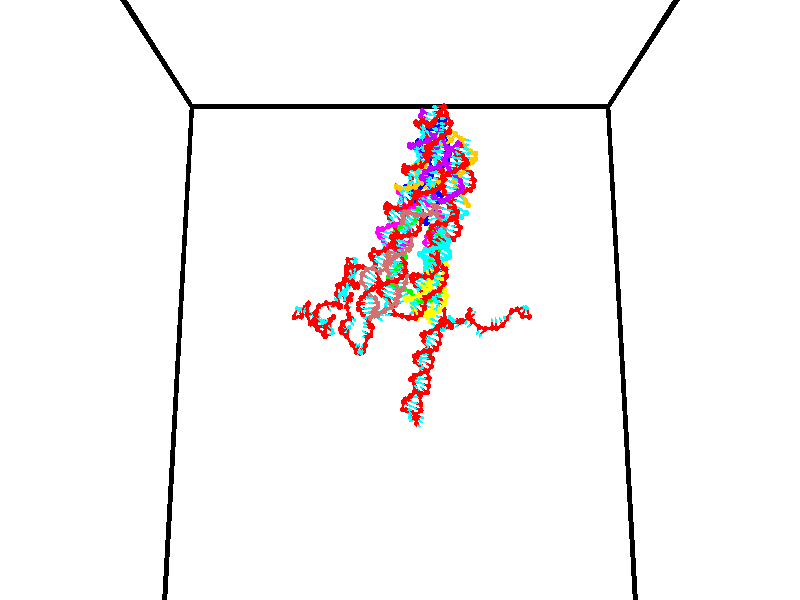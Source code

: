 // switches for output
#declare DRAW_BASES = 1; // possible values are 0, 1; only relevant for DNA ribbons
#declare DRAW_BASES_TYPE = 3; // possible values are 1, 2, 3; only relevant for DNA ribbons
#declare DRAW_FOG = 0; // set to 1 to enable fog

#include "colors.inc"

#include "transforms.inc"
background { rgb <1, 1, 1>}

#default {
   normal{
       ripples 0.25
       frequency 0.20
       turbulence 0.2
       lambda 5
   }
	finish {
		phong 0.1
		phong_size 40.
	}
}

// original window dimensions: 1024x640


// camera settings

camera {
	sky <0, 0.179814, -0.983701>
	up <0, 0.179814, -0.983701>
	right 1.6 * <1, 0, 0>
	location <35, 94.9851, 44.8844>
	look_at <35, 29.7336, 32.9568>
	direction <0, -65.2515, -11.9276>
	angle 67.0682
}


# declare cpy_camera_pos = <35, 94.9851, 44.8844>;
# if (DRAW_FOG = 1)
fog {
	fog_type 2
	up vnormalize(cpy_camera_pos)
	color rgbt<1,1,1,0.3>
	distance 1e-5
	fog_alt 3e-3
	fog_offset 56
}
# end


// LIGHTS

# declare lum = 6;
global_settings {
	ambient_light rgb lum * <0.05, 0.05, 0.05>
	max_trace_level 15
}# declare cpy_direct_light_amount = 0.25;
light_source
{	1000 * <-1, -1.16352, -0.803886>,
	rgb lum * cpy_direct_light_amount
	parallel
}

light_source
{	1000 * <1, 1.16352, 0.803886>,
	rgb lum * cpy_direct_light_amount
	parallel
}

// strand 0

// nucleotide -1

// particle -1
sphere {
	<24.331026, 34.882725, 35.372272> 0.250000
	pigment { color rgbt <1,0,0,0> }
	no_shadow
}
cylinder {
	<24.453667, 34.932369, 34.994789>,  <24.527250, 34.962154, 34.768299>, 0.100000
	pigment { color rgbt <1,0,0,0> }
	no_shadow
}
cylinder {
	<24.453667, 34.932369, 34.994789>,  <24.331026, 34.882725, 35.372272>, 0.100000
	pigment { color rgbt <1,0,0,0> }
	no_shadow
}

// particle -1
sphere {
	<24.453667, 34.932369, 34.994789> 0.100000
	pigment { color rgbt <1,0,0,0> }
	no_shadow
}
sphere {
	0, 1
	scale<0.080000,0.200000,0.300000>
	matrix <0.743434, 0.587911, 0.318852,
		0.594392, -0.799347, 0.087984,
		0.306601, 0.124113, -0.943712,
		24.545647, 34.969604, 34.711678>
	pigment { color rgbt <0,1,1,0> }
	no_shadow
}
cylinder {
	<25.016333, 34.664230, 35.283253>,  <24.331026, 34.882725, 35.372272>, 0.130000
	pigment { color rgbt <1,0,0,0> }
	no_shadow
}

// nucleotide -1

// particle -1
sphere {
	<25.016333, 34.664230, 35.283253> 0.250000
	pigment { color rgbt <1,0,0,0> }
	no_shadow
}
cylinder {
	<24.932606, 34.928040, 34.994469>,  <24.882370, 35.086323, 34.821198>, 0.100000
	pigment { color rgbt <1,0,0,0> }
	no_shadow
}
cylinder {
	<24.932606, 34.928040, 34.994469>,  <25.016333, 34.664230, 35.283253>, 0.100000
	pigment { color rgbt <1,0,0,0> }
	no_shadow
}

// particle -1
sphere {
	<24.932606, 34.928040, 34.994469> 0.100000
	pigment { color rgbt <1,0,0,0> }
	no_shadow
}
sphere {
	0, 1
	scale<0.080000,0.200000,0.300000>
	matrix <0.766018, 0.569494, 0.298148,
		0.607784, -0.490624, -0.624408,
		-0.209318, 0.659518, -0.721957,
		24.869810, 35.125896, 34.777882>
	pigment { color rgbt <0,1,1,0> }
	no_shadow
}
cylinder {
	<25.413845, 34.885265, 34.548378>,  <25.016333, 34.664230, 35.283253>, 0.130000
	pigment { color rgbt <1,0,0,0> }
	no_shadow
}

// nucleotide -1

// particle -1
sphere {
	<25.413845, 34.885265, 34.548378> 0.250000
	pigment { color rgbt <1,0,0,0> }
	no_shadow
}
cylinder {
	<25.232767, 35.220402, 34.670418>,  <25.124121, 35.421486, 34.743641>, 0.100000
	pigment { color rgbt <1,0,0,0> }
	no_shadow
}
cylinder {
	<25.232767, 35.220402, 34.670418>,  <25.413845, 34.885265, 34.548378>, 0.100000
	pigment { color rgbt <1,0,0,0> }
	no_shadow
}

// particle -1
sphere {
	<25.232767, 35.220402, 34.670418> 0.100000
	pigment { color rgbt <1,0,0,0> }
	no_shadow
}
sphere {
	0, 1
	scale<0.080000,0.200000,0.300000>
	matrix <0.840395, 0.286561, 0.460020,
		0.297996, 0.464653, -0.833844,
		-0.452697, 0.837843, 0.305098,
		25.096958, 35.471756, 34.761948>
	pigment { color rgbt <0,1,1,0> }
	no_shadow
}
cylinder {
	<25.843634, 35.489246, 34.298454>,  <25.413845, 34.885265, 34.548378>, 0.130000
	pigment { color rgbt <1,0,0,0> }
	no_shadow
}

// nucleotide -1

// particle -1
sphere {
	<25.843634, 35.489246, 34.298454> 0.250000
	pigment { color rgbt <1,0,0,0> }
	no_shadow
}
cylinder {
	<25.641155, 35.533031, 34.640633>,  <25.519669, 35.559303, 34.845940>, 0.100000
	pigment { color rgbt <1,0,0,0> }
	no_shadow
}
cylinder {
	<25.641155, 35.533031, 34.640633>,  <25.843634, 35.489246, 34.298454>, 0.100000
	pigment { color rgbt <1,0,0,0> }
	no_shadow
}

// particle -1
sphere {
	<25.641155, 35.533031, 34.640633> 0.100000
	pigment { color rgbt <1,0,0,0> }
	no_shadow
}
sphere {
	0, 1
	scale<0.080000,0.200000,0.300000>
	matrix <0.835973, 0.306033, 0.455514,
		-0.211932, 0.945707, -0.246420,
		-0.506196, 0.109463, 0.855444,
		25.489296, 35.565868, 34.897266>
	pigment { color rgbt <0,1,1,0> }
	no_shadow
}
cylinder {
	<25.833473, 36.166199, 34.563644>,  <25.843634, 35.489246, 34.298454>, 0.130000
	pigment { color rgbt <1,0,0,0> }
	no_shadow
}

// nucleotide -1

// particle -1
sphere {
	<25.833473, 36.166199, 34.563644> 0.250000
	pigment { color rgbt <1,0,0,0> }
	no_shadow
}
cylinder {
	<25.851301, 35.876263, 34.838634>,  <25.861998, 35.702301, 35.003628>, 0.100000
	pigment { color rgbt <1,0,0,0> }
	no_shadow
}
cylinder {
	<25.851301, 35.876263, 34.838634>,  <25.833473, 36.166199, 34.563644>, 0.100000
	pigment { color rgbt <1,0,0,0> }
	no_shadow
}

// particle -1
sphere {
	<25.851301, 35.876263, 34.838634> 0.100000
	pigment { color rgbt <1,0,0,0> }
	no_shadow
}
sphere {
	0, 1
	scale<0.080000,0.200000,0.300000>
	matrix <0.874508, 0.360991, 0.323915,
		-0.482958, 0.586766, 0.649967,
		0.044570, -0.724839, 0.687475,
		25.864672, 35.658810, 35.044876>
	pigment { color rgbt <0,1,1,0> }
	no_shadow
}
cylinder {
	<25.841270, 36.315243, 35.372982>,  <25.833473, 36.166199, 34.563644>, 0.130000
	pigment { color rgbt <1,0,0,0> }
	no_shadow
}

// nucleotide -1

// particle -1
sphere {
	<25.841270, 36.315243, 35.372982> 0.250000
	pigment { color rgbt <1,0,0,0> }
	no_shadow
}
cylinder {
	<26.030479, 35.974747, 35.282082>,  <26.144005, 35.770451, 35.227539>, 0.100000
	pigment { color rgbt <1,0,0,0> }
	no_shadow
}
cylinder {
	<26.030479, 35.974747, 35.282082>,  <25.841270, 36.315243, 35.372982>, 0.100000
	pigment { color rgbt <1,0,0,0> }
	no_shadow
}

// particle -1
sphere {
	<26.030479, 35.974747, 35.282082> 0.100000
	pigment { color rgbt <1,0,0,0> }
	no_shadow
}
sphere {
	0, 1
	scale<0.080000,0.200000,0.300000>
	matrix <0.781703, 0.286493, 0.553951,
		-0.406437, -0.439676, 0.800933,
		0.473021, -0.851238, -0.227254,
		26.172386, 35.719376, 35.213905>
	pigment { color rgbt <0,1,1,0> }
	no_shadow
}
cylinder {
	<26.142035, 36.013382, 36.075062>,  <25.841270, 36.315243, 35.372982>, 0.130000
	pigment { color rgbt <1,0,0,0> }
	no_shadow
}

// nucleotide -1

// particle -1
sphere {
	<26.142035, 36.013382, 36.075062> 0.250000
	pigment { color rgbt <1,0,0,0> }
	no_shadow
}
cylinder {
	<26.316757, 35.930050, 35.725021>,  <26.421591, 35.880051, 35.514999>, 0.100000
	pigment { color rgbt <1,0,0,0> }
	no_shadow
}
cylinder {
	<26.316757, 35.930050, 35.725021>,  <26.142035, 36.013382, 36.075062>, 0.100000
	pigment { color rgbt <1,0,0,0> }
	no_shadow
}

// particle -1
sphere {
	<26.316757, 35.930050, 35.725021> 0.100000
	pigment { color rgbt <1,0,0,0> }
	no_shadow
}
sphere {
	0, 1
	scale<0.080000,0.200000,0.300000>
	matrix <0.878347, 0.308770, 0.364921,
		0.194179, -0.928040, 0.317861,
		0.436807, -0.208332, -0.875099,
		26.447800, 35.867550, 35.462490>
	pigment { color rgbt <0,1,1,0> }
	no_shadow
}
cylinder {
	<26.665892, 35.442841, 36.211288>,  <26.142035, 36.013382, 36.075062>, 0.130000
	pigment { color rgbt <1,0,0,0> }
	no_shadow
}

// nucleotide -1

// particle -1
sphere {
	<26.665892, 35.442841, 36.211288> 0.250000
	pigment { color rgbt <1,0,0,0> }
	no_shadow
}
cylinder {
	<26.767414, 35.679337, 35.905083>,  <26.828327, 35.821236, 35.721359>, 0.100000
	pigment { color rgbt <1,0,0,0> }
	no_shadow
}
cylinder {
	<26.767414, 35.679337, 35.905083>,  <26.665892, 35.442841, 36.211288>, 0.100000
	pigment { color rgbt <1,0,0,0> }
	no_shadow
}

// particle -1
sphere {
	<26.767414, 35.679337, 35.905083> 0.100000
	pigment { color rgbt <1,0,0,0> }
	no_shadow
}
sphere {
	0, 1
	scale<0.080000,0.200000,0.300000>
	matrix <0.895020, 0.156548, 0.417650,
		0.366772, -0.791155, -0.489441,
		0.253805, 0.591242, -0.765517,
		26.843555, 35.856709, 35.675426>
	pigment { color rgbt <0,1,1,0> }
	no_shadow
}
cylinder {
	<27.436359, 35.385159, 36.196651>,  <26.665892, 35.442841, 36.211288>, 0.130000
	pigment { color rgbt <1,0,0,0> }
	no_shadow
}

// nucleotide -1

// particle -1
sphere {
	<27.436359, 35.385159, 36.196651> 0.250000
	pigment { color rgbt <1,0,0,0> }
	no_shadow
}
cylinder {
	<27.332153, 35.718040, 36.000870>,  <27.269630, 35.917770, 35.883400>, 0.100000
	pigment { color rgbt <1,0,0,0> }
	no_shadow
}
cylinder {
	<27.332153, 35.718040, 36.000870>,  <27.436359, 35.385159, 36.196651>, 0.100000
	pigment { color rgbt <1,0,0,0> }
	no_shadow
}

// particle -1
sphere {
	<27.332153, 35.718040, 36.000870> 0.100000
	pigment { color rgbt <1,0,0,0> }
	no_shadow
}
sphere {
	0, 1
	scale<0.080000,0.200000,0.300000>
	matrix <0.826837, 0.454055, 0.331926,
		0.498470, -0.318227, -0.806386,
		-0.260516, 0.832205, -0.489455,
		27.253998, 35.967701, 35.854034>
	pigment { color rgbt <0,1,1,0> }
	no_shadow
}
cylinder {
	<27.974070, 35.694115, 35.781059>,  <27.436359, 35.385159, 36.196651>, 0.130000
	pigment { color rgbt <1,0,0,0> }
	no_shadow
}

// nucleotide -1

// particle -1
sphere {
	<27.974070, 35.694115, 35.781059> 0.250000
	pigment { color rgbt <1,0,0,0> }
	no_shadow
}
cylinder {
	<27.727797, 36.003567, 35.840973>,  <27.580032, 36.189240, 35.876919>, 0.100000
	pigment { color rgbt <1,0,0,0> }
	no_shadow
}
cylinder {
	<27.727797, 36.003567, 35.840973>,  <27.974070, 35.694115, 35.781059>, 0.100000
	pigment { color rgbt <1,0,0,0> }
	no_shadow
}

// particle -1
sphere {
	<27.727797, 36.003567, 35.840973> 0.100000
	pigment { color rgbt <1,0,0,0> }
	no_shadow
}
sphere {
	0, 1
	scale<0.080000,0.200000,0.300000>
	matrix <0.761065, 0.534531, 0.367500,
		0.204246, 0.340256, -0.917883,
		-0.615681, 0.773630, 0.149781,
		27.543093, 36.235657, 35.885906>
	pigment { color rgbt <0,1,1,0> }
	no_shadow
}
cylinder {
	<28.397766, 36.238560, 35.598217>,  <27.974070, 35.694115, 35.781059>, 0.130000
	pigment { color rgbt <1,0,0,0> }
	no_shadow
}

// nucleotide -1

// particle -1
sphere {
	<28.397766, 36.238560, 35.598217> 0.250000
	pigment { color rgbt <1,0,0,0> }
	no_shadow
}
cylinder {
	<28.103407, 36.404251, 35.812458>,  <27.926792, 36.503666, 35.941002>, 0.100000
	pigment { color rgbt <1,0,0,0> }
	no_shadow
}
cylinder {
	<28.103407, 36.404251, 35.812458>,  <28.397766, 36.238560, 35.598217>, 0.100000
	pigment { color rgbt <1,0,0,0> }
	no_shadow
}

// particle -1
sphere {
	<28.103407, 36.404251, 35.812458> 0.100000
	pigment { color rgbt <1,0,0,0> }
	no_shadow
}
sphere {
	0, 1
	scale<0.080000,0.200000,0.300000>
	matrix <0.672897, 0.359472, 0.646521,
		0.075268, 0.836181, -0.543265,
		-0.735897, 0.414224, 0.535607,
		27.882637, 36.528519, 35.973141>
	pigment { color rgbt <0,1,1,0> }
	no_shadow
}
cylinder {
	<28.552521, 36.939957, 35.668522>,  <28.397766, 36.238560, 35.598217>, 0.130000
	pigment { color rgbt <1,0,0,0> }
	no_shadow
}

// nucleotide -1

// particle -1
sphere {
	<28.552521, 36.939957, 35.668522> 0.250000
	pigment { color rgbt <1,0,0,0> }
	no_shadow
}
cylinder {
	<28.325363, 36.812527, 35.972103>,  <28.189070, 36.736069, 36.154251>, 0.100000
	pigment { color rgbt <1,0,0,0> }
	no_shadow
}
cylinder {
	<28.325363, 36.812527, 35.972103>,  <28.552521, 36.939957, 35.668522>, 0.100000
	pigment { color rgbt <1,0,0,0> }
	no_shadow
}

// particle -1
sphere {
	<28.325363, 36.812527, 35.972103> 0.100000
	pigment { color rgbt <1,0,0,0> }
	no_shadow
}
sphere {
	0, 1
	scale<0.080000,0.200000,0.300000>
	matrix <0.611368, 0.454117, 0.648079,
		-0.551115, 0.832038, -0.063124,
		-0.567892, -0.318574, 0.758953,
		28.154995, 36.716953, 36.199787>
	pigment { color rgbt <0,1,1,0> }
	no_shadow
}
cylinder {
	<28.297756, 37.589634, 36.053059>,  <28.552521, 36.939957, 35.668522>, 0.130000
	pigment { color rgbt <1,0,0,0> }
	no_shadow
}

// nucleotide -1

// particle -1
sphere {
	<28.297756, 37.589634, 36.053059> 0.250000
	pigment { color rgbt <1,0,0,0> }
	no_shadow
}
cylinder {
	<28.276449, 37.261120, 36.280270>,  <28.263664, 37.064011, 36.416595>, 0.100000
	pigment { color rgbt <1,0,0,0> }
	no_shadow
}
cylinder {
	<28.276449, 37.261120, 36.280270>,  <28.297756, 37.589634, 36.053059>, 0.100000
	pigment { color rgbt <1,0,0,0> }
	no_shadow
}

// particle -1
sphere {
	<28.276449, 37.261120, 36.280270> 0.100000
	pigment { color rgbt <1,0,0,0> }
	no_shadow
}
sphere {
	0, 1
	scale<0.080000,0.200000,0.300000>
	matrix <0.376555, 0.510325, 0.773159,
		-0.924862, 0.255080, 0.282073,
		-0.053269, -0.821281, 0.568032,
		28.260469, 37.014736, 36.450680>
	pigment { color rgbt <0,1,1,0> }
	no_shadow
}
cylinder {
	<27.849457, 37.654892, 36.569332>,  <28.297756, 37.589634, 36.053059>, 0.130000
	pigment { color rgbt <1,0,0,0> }
	no_shadow
}

// nucleotide -1

// particle -1
sphere {
	<27.849457, 37.654892, 36.569332> 0.250000
	pigment { color rgbt <1,0,0,0> }
	no_shadow
}
cylinder {
	<28.149248, 37.419247, 36.690151>,  <28.329123, 37.277859, 36.762642>, 0.100000
	pigment { color rgbt <1,0,0,0> }
	no_shadow
}
cylinder {
	<28.149248, 37.419247, 36.690151>,  <27.849457, 37.654892, 36.569332>, 0.100000
	pigment { color rgbt <1,0,0,0> }
	no_shadow
}

// particle -1
sphere {
	<28.149248, 37.419247, 36.690151> 0.100000
	pigment { color rgbt <1,0,0,0> }
	no_shadow
}
sphere {
	0, 1
	scale<0.080000,0.200000,0.300000>
	matrix <0.153029, 0.598053, 0.786712,
		-0.644101, -0.543400, 0.538377,
		0.749477, -0.589109, 0.302050,
		28.374092, 37.242516, 36.780766>
	pigment { color rgbt <0,1,1,0> }
	no_shadow
}
cylinder {
	<27.796537, 37.320152, 37.305412>,  <27.849457, 37.654892, 36.569332>, 0.130000
	pigment { color rgbt <1,0,0,0> }
	no_shadow
}

// nucleotide -1

// particle -1
sphere {
	<27.796537, 37.320152, 37.305412> 0.250000
	pigment { color rgbt <1,0,0,0> }
	no_shadow
}
cylinder {
	<28.174131, 37.386517, 37.191315>,  <28.400688, 37.426334, 37.122856>, 0.100000
	pigment { color rgbt <1,0,0,0> }
	no_shadow
}
cylinder {
	<28.174131, 37.386517, 37.191315>,  <27.796537, 37.320152, 37.305412>, 0.100000
	pigment { color rgbt <1,0,0,0> }
	no_shadow
}

// particle -1
sphere {
	<28.174131, 37.386517, 37.191315> 0.100000
	pigment { color rgbt <1,0,0,0> }
	no_shadow
}
sphere {
	0, 1
	scale<0.080000,0.200000,0.300000>
	matrix <0.228580, 0.294653, 0.927863,
		0.237991, -0.941091, 0.240224,
		0.943987, 0.165913, -0.285239,
		28.457327, 37.436291, 37.105743>
	pigment { color rgbt <0,1,1,0> }
	no_shadow
}
cylinder {
	<27.526939, 36.614700, 37.004211>,  <27.796537, 37.320152, 37.305412>, 0.130000
	pigment { color rgbt <1,0,0,0> }
	no_shadow
}

// nucleotide -1

// particle -1
sphere {
	<27.526939, 36.614700, 37.004211> 0.250000
	pigment { color rgbt <1,0,0,0> }
	no_shadow
}
cylinder {
	<27.676794, 36.792858, 36.678936>,  <27.766706, 36.899754, 36.483772>, 0.100000
	pigment { color rgbt <1,0,0,0> }
	no_shadow
}
cylinder {
	<27.676794, 36.792858, 36.678936>,  <27.526939, 36.614700, 37.004211>, 0.100000
	pigment { color rgbt <1,0,0,0> }
	no_shadow
}

// particle -1
sphere {
	<27.676794, 36.792858, 36.678936> 0.100000
	pigment { color rgbt <1,0,0,0> }
	no_shadow
}
sphere {
	0, 1
	scale<0.080000,0.200000,0.300000>
	matrix <-0.828723, -0.232443, -0.509106,
		-0.415773, 0.864635, 0.282028,
		0.374635, 0.445395, -0.813186,
		27.789185, 36.926476, 36.434978>
	pigment { color rgbt <0,1,1,0> }
	no_shadow
}
cylinder {
	<27.019573, 37.140644, 36.699768>,  <27.526939, 36.614700, 37.004211>, 0.130000
	pigment { color rgbt <1,0,0,0> }
	no_shadow
}

// nucleotide -1

// particle -1
sphere {
	<27.019573, 37.140644, 36.699768> 0.250000
	pigment { color rgbt <1,0,0,0> }
	no_shadow
}
cylinder {
	<27.275290, 36.946262, 36.461388>,  <27.428719, 36.829632, 36.318359>, 0.100000
	pigment { color rgbt <1,0,0,0> }
	no_shadow
}
cylinder {
	<27.275290, 36.946262, 36.461388>,  <27.019573, 37.140644, 36.699768>, 0.100000
	pigment { color rgbt <1,0,0,0> }
	no_shadow
}

// particle -1
sphere {
	<27.275290, 36.946262, 36.461388> 0.100000
	pigment { color rgbt <1,0,0,0> }
	no_shadow
}
sphere {
	0, 1
	scale<0.080000,0.200000,0.300000>
	matrix <-0.767851, -0.361725, -0.528735,
		0.041374, 0.795613, -0.604390,
		0.639291, -0.485957, -0.595946,
		27.467077, 36.800476, 36.282604>
	pigment { color rgbt <0,1,1,0> }
	no_shadow
}
cylinder {
	<26.762321, 37.319305, 36.025635>,  <27.019573, 37.140644, 36.699768>, 0.130000
	pigment { color rgbt <1,0,0,0> }
	no_shadow
}

// nucleotide -1

// particle -1
sphere {
	<26.762321, 37.319305, 36.025635> 0.250000
	pigment { color rgbt <1,0,0,0> }
	no_shadow
}
cylinder {
	<26.981794, 36.987347, 35.985184>,  <27.113478, 36.788174, 35.960915>, 0.100000
	pigment { color rgbt <1,0,0,0> }
	no_shadow
}
cylinder {
	<26.981794, 36.987347, 35.985184>,  <26.762321, 37.319305, 36.025635>, 0.100000
	pigment { color rgbt <1,0,0,0> }
	no_shadow
}

// particle -1
sphere {
	<26.981794, 36.987347, 35.985184> 0.100000
	pigment { color rgbt <1,0,0,0> }
	no_shadow
}
sphere {
	0, 1
	scale<0.080000,0.200000,0.300000>
	matrix <-0.639551, -0.338747, -0.690091,
		0.538446, 0.443315, -0.716623,
		0.548681, -0.829893, -0.101125,
		27.146399, 36.738380, 35.954845>
	pigment { color rgbt <0,1,1,0> }
	no_shadow
}
cylinder {
	<26.737755, 37.100243, 35.385189>,  <26.762321, 37.319305, 36.025635>, 0.130000
	pigment { color rgbt <1,0,0,0> }
	no_shadow
}

// nucleotide -1

// particle -1
sphere {
	<26.737755, 37.100243, 35.385189> 0.250000
	pigment { color rgbt <1,0,0,0> }
	no_shadow
}
cylinder {
	<26.886789, 36.755398, 35.522556>,  <26.976210, 36.548489, 35.604977>, 0.100000
	pigment { color rgbt <1,0,0,0> }
	no_shadow
}
cylinder {
	<26.886789, 36.755398, 35.522556>,  <26.737755, 37.100243, 35.385189>, 0.100000
	pigment { color rgbt <1,0,0,0> }
	no_shadow
}

// particle -1
sphere {
	<26.886789, 36.755398, 35.522556> 0.100000
	pigment { color rgbt <1,0,0,0> }
	no_shadow
}
sphere {
	0, 1
	scale<0.080000,0.200000,0.300000>
	matrix <-0.542157, -0.502560, -0.673423,
		0.753158, 0.064720, -0.654648,
		0.372584, -0.862116, 0.343419,
		26.998564, 36.496761, 35.625584>
	pigment { color rgbt <0,1,1,0> }
	no_shadow
}
cylinder {
	<27.042374, 36.726875, 34.757683>,  <26.737755, 37.100243, 35.385189>, 0.130000
	pigment { color rgbt <1,0,0,0> }
	no_shadow
}

// nucleotide -1

// particle -1
sphere {
	<27.042374, 36.726875, 34.757683> 0.250000
	pigment { color rgbt <1,0,0,0> }
	no_shadow
}
cylinder {
	<26.959660, 36.470680, 35.053524>,  <26.910030, 36.316963, 35.231030>, 0.100000
	pigment { color rgbt <1,0,0,0> }
	no_shadow
}
cylinder {
	<26.959660, 36.470680, 35.053524>,  <27.042374, 36.726875, 34.757683>, 0.100000
	pigment { color rgbt <1,0,0,0> }
	no_shadow
}

// particle -1
sphere {
	<26.959660, 36.470680, 35.053524> 0.100000
	pigment { color rgbt <1,0,0,0> }
	no_shadow
}
sphere {
	0, 1
	scale<0.080000,0.200000,0.300000>
	matrix <-0.407876, -0.630691, -0.660202,
		0.889313, -0.438188, -0.130822,
		-0.206785, -0.640485, 0.739608,
		26.897625, 36.278534, 35.275406>
	pigment { color rgbt <0,1,1,0> }
	no_shadow
}
cylinder {
	<27.750780, 36.625118, 34.499409>,  <27.042374, 36.726875, 34.757683>, 0.130000
	pigment { color rgbt <1,0,0,0> }
	no_shadow
}

// nucleotide -1

// particle -1
sphere {
	<27.750780, 36.625118, 34.499409> 0.250000
	pigment { color rgbt <1,0,0,0> }
	no_shadow
}
cylinder {
	<27.889296, 36.328568, 34.729347>,  <27.972404, 36.150639, 34.867310>, 0.100000
	pigment { color rgbt <1,0,0,0> }
	no_shadow
}
cylinder {
	<27.889296, 36.328568, 34.729347>,  <27.750780, 36.625118, 34.499409>, 0.100000
	pigment { color rgbt <1,0,0,0> }
	no_shadow
}

// particle -1
sphere {
	<27.889296, 36.328568, 34.729347> 0.100000
	pigment { color rgbt <1,0,0,0> }
	no_shadow
}
sphere {
	0, 1
	scale<0.080000,0.200000,0.300000>
	matrix <0.618597, -0.280220, -0.734040,
		0.705281, 0.609789, 0.361573,
		0.346290, -0.741373, 0.574848,
		27.993183, 36.106155, 34.901802>
	pigment { color rgbt <0,1,1,0> }
	no_shadow
}
cylinder {
	<28.516418, 36.601276, 34.529949>,  <27.750780, 36.625118, 34.499409>, 0.130000
	pigment { color rgbt <1,0,0,0> }
	no_shadow
}

// nucleotide -1

// particle -1
sphere {
	<28.516418, 36.601276, 34.529949> 0.250000
	pigment { color rgbt <1,0,0,0> }
	no_shadow
}
cylinder {
	<28.363924, 36.235283, 34.582802>,  <28.272427, 36.015686, 34.614513>, 0.100000
	pigment { color rgbt <1,0,0,0> }
	no_shadow
}
cylinder {
	<28.363924, 36.235283, 34.582802>,  <28.516418, 36.601276, 34.529949>, 0.100000
	pigment { color rgbt <1,0,0,0> }
	no_shadow
}

// particle -1
sphere {
	<28.363924, 36.235283, 34.582802> 0.100000
	pigment { color rgbt <1,0,0,0> }
	no_shadow
}
sphere {
	0, 1
	scale<0.080000,0.200000,0.300000>
	matrix <0.517146, -0.329540, -0.789913,
		0.766301, -0.232815, 0.598815,
		-0.381237, -0.914987, 0.132127,
		28.249554, 35.960789, 34.622440>
	pigment { color rgbt <0,1,1,0> }
	no_shadow
}
cylinder {
	<28.989155, 36.010765, 34.678619>,  <28.516418, 36.601276, 34.529949>, 0.130000
	pigment { color rgbt <1,0,0,0> }
	no_shadow
}

// nucleotide -1

// particle -1
sphere {
	<28.989155, 36.010765, 34.678619> 0.250000
	pigment { color rgbt <1,0,0,0> }
	no_shadow
}
cylinder {
	<28.672613, 35.885838, 34.468395>,  <28.482689, 35.810883, 34.342258>, 0.100000
	pigment { color rgbt <1,0,0,0> }
	no_shadow
}
cylinder {
	<28.672613, 35.885838, 34.468395>,  <28.989155, 36.010765, 34.678619>, 0.100000
	pigment { color rgbt <1,0,0,0> }
	no_shadow
}

// particle -1
sphere {
	<28.672613, 35.885838, 34.468395> 0.100000
	pigment { color rgbt <1,0,0,0> }
	no_shadow
}
sphere {
	0, 1
	scale<0.080000,0.200000,0.300000>
	matrix <0.611202, -0.384731, -0.691675,
		0.013820, -0.868586, 0.495346,
		-0.791354, -0.312316, -0.525564,
		28.435207, 35.792145, 34.310726>
	pigment { color rgbt <0,1,1,0> }
	no_shadow
}
cylinder {
	<29.074064, 35.291779, 34.505432>,  <28.989155, 36.010765, 34.678619>, 0.130000
	pigment { color rgbt <1,0,0,0> }
	no_shadow
}

// nucleotide -1

// particle -1
sphere {
	<29.074064, 35.291779, 34.505432> 0.250000
	pigment { color rgbt <1,0,0,0> }
	no_shadow
}
cylinder {
	<28.814817, 35.418858, 34.228588>,  <28.659269, 35.495106, 34.062481>, 0.100000
	pigment { color rgbt <1,0,0,0> }
	no_shadow
}
cylinder {
	<28.814817, 35.418858, 34.228588>,  <29.074064, 35.291779, 34.505432>, 0.100000
	pigment { color rgbt <1,0,0,0> }
	no_shadow
}

// particle -1
sphere {
	<28.814817, 35.418858, 34.228588> 0.100000
	pigment { color rgbt <1,0,0,0> }
	no_shadow
}
sphere {
	0, 1
	scale<0.080000,0.200000,0.300000>
	matrix <0.543138, -0.444211, -0.712515,
		-0.533805, -0.837703, 0.115348,
		-0.648115, 0.317695, -0.692111,
		28.620382, 35.514164, 34.020954>
	pigment { color rgbt <0,1,1,0> }
	no_shadow
}
cylinder {
	<28.712505, 34.830685, 34.083820>,  <29.074064, 35.291779, 34.505432>, 0.130000
	pigment { color rgbt <1,0,0,0> }
	no_shadow
}

// nucleotide -1

// particle -1
sphere {
	<28.712505, 34.830685, 34.083820> 0.250000
	pigment { color rgbt <1,0,0,0> }
	no_shadow
}
cylinder {
	<28.822792, 35.159061, 33.883808>,  <28.888964, 35.356087, 33.763802>, 0.100000
	pigment { color rgbt <1,0,0,0> }
	no_shadow
}
cylinder {
	<28.822792, 35.159061, 33.883808>,  <28.712505, 34.830685, 34.083820>, 0.100000
	pigment { color rgbt <1,0,0,0> }
	no_shadow
}

// particle -1
sphere {
	<28.822792, 35.159061, 33.883808> 0.100000
	pigment { color rgbt <1,0,0,0> }
	no_shadow
}
sphere {
	0, 1
	scale<0.080000,0.200000,0.300000>
	matrix <0.465197, -0.569177, -0.677959,
		-0.841172, -0.045687, -0.538834,
		0.275718, 0.820945, -0.500030,
		28.905508, 35.405346, 33.733799>
	pigment { color rgbt <0,1,1,0> }
	no_shadow
}
cylinder {
	<28.507881, 34.742191, 33.376026>,  <28.712505, 34.830685, 34.083820>, 0.130000
	pigment { color rgbt <1,0,0,0> }
	no_shadow
}

// nucleotide -1

// particle -1
sphere {
	<28.507881, 34.742191, 33.376026> 0.250000
	pigment { color rgbt <1,0,0,0> }
	no_shadow
}
cylinder {
	<28.816813, 34.994736, 33.404022>,  <29.002171, 35.146263, 33.420818>, 0.100000
	pigment { color rgbt <1,0,0,0> }
	no_shadow
}
cylinder {
	<28.816813, 34.994736, 33.404022>,  <28.507881, 34.742191, 33.376026>, 0.100000
	pigment { color rgbt <1,0,0,0> }
	no_shadow
}

// particle -1
sphere {
	<28.816813, 34.994736, 33.404022> 0.100000
	pigment { color rgbt <1,0,0,0> }
	no_shadow
}
sphere {
	0, 1
	scale<0.080000,0.200000,0.300000>
	matrix <0.482315, -0.511145, -0.711410,
		-0.413379, 0.583198, -0.699284,
		0.772328, 0.631357, 0.069989,
		29.048512, 35.184143, 33.425018>
	pigment { color rgbt <0,1,1,0> }
	no_shadow
}
cylinder {
	<28.720327, 35.298790, 32.755127>,  <28.507881, 34.742191, 33.376026>, 0.130000
	pigment { color rgbt <1,0,0,0> }
	no_shadow
}

// nucleotide -1

// particle -1
sphere {
	<28.720327, 35.298790, 32.755127> 0.250000
	pigment { color rgbt <1,0,0,0> }
	no_shadow
}
cylinder {
	<29.004696, 35.123196, 32.974903>,  <29.175316, 35.017838, 33.106770>, 0.100000
	pigment { color rgbt <1,0,0,0> }
	no_shadow
}
cylinder {
	<29.004696, 35.123196, 32.974903>,  <28.720327, 35.298790, 32.755127>, 0.100000
	pigment { color rgbt <1,0,0,0> }
	no_shadow
}

// particle -1
sphere {
	<29.004696, 35.123196, 32.974903> 0.100000
	pigment { color rgbt <1,0,0,0> }
	no_shadow
}
sphere {
	0, 1
	scale<0.080000,0.200000,0.300000>
	matrix <0.260394, -0.561428, -0.785489,
		0.653290, 0.701490, -0.284821,
		0.710920, -0.438987, 0.549439,
		29.217972, 34.991501, 33.139736>
	pigment { color rgbt <0,1,1,0> }
	no_shadow
}
cylinder {
	<29.447002, 35.309586, 32.320866>,  <28.720327, 35.298790, 32.755127>, 0.130000
	pigment { color rgbt <1,0,0,0> }
	no_shadow
}

// nucleotide -1

// particle -1
sphere {
	<29.447002, 35.309586, 32.320866> 0.250000
	pigment { color rgbt <1,0,0,0> }
	no_shadow
}
cylinder {
	<29.444294, 35.025158, 32.602100>,  <29.442669, 34.854500, 32.770844>, 0.100000
	pigment { color rgbt <1,0,0,0> }
	no_shadow
}
cylinder {
	<29.444294, 35.025158, 32.602100>,  <29.447002, 35.309586, 32.320866>, 0.100000
	pigment { color rgbt <1,0,0,0> }
	no_shadow
}

// particle -1
sphere {
	<29.444294, 35.025158, 32.602100> 0.100000
	pigment { color rgbt <1,0,0,0> }
	no_shadow
}
sphere {
	0, 1
	scale<0.080000,0.200000,0.300000>
	matrix <0.417648, -0.640856, -0.644107,
		0.908584, 0.289282, 0.301316,
		-0.006772, -0.711070, 0.703089,
		29.442263, 34.811836, 32.813026>
	pigment { color rgbt <0,1,1,0> }
	no_shadow
}
cylinder {
	<30.182621, 35.056915, 32.327770>,  <29.447002, 35.309586, 32.320866>, 0.130000
	pigment { color rgbt <1,0,0,0> }
	no_shadow
}

// nucleotide -1

// particle -1
sphere {
	<30.182621, 35.056915, 32.327770> 0.250000
	pigment { color rgbt <1,0,0,0> }
	no_shadow
}
cylinder {
	<29.957840, 34.782604, 32.512775>,  <29.822971, 34.618019, 32.623779>, 0.100000
	pigment { color rgbt <1,0,0,0> }
	no_shadow
}
cylinder {
	<29.957840, 34.782604, 32.512775>,  <30.182621, 35.056915, 32.327770>, 0.100000
	pigment { color rgbt <1,0,0,0> }
	no_shadow
}

// particle -1
sphere {
	<29.957840, 34.782604, 32.512775> 0.100000
	pigment { color rgbt <1,0,0,0> }
	no_shadow
}
sphere {
	0, 1
	scale<0.080000,0.200000,0.300000>
	matrix <0.453892, -0.723100, -0.520681,
		0.691514, -0.082667, 0.717617,
		-0.561952, -0.685779, 0.462512,
		29.789255, 34.576870, 32.651527>
	pigment { color rgbt <0,1,1,0> }
	no_shadow
}
cylinder {
	<30.618208, 34.479103, 32.466995>,  <30.182621, 35.056915, 32.327770>, 0.130000
	pigment { color rgbt <1,0,0,0> }
	no_shadow
}

// nucleotide -1

// particle -1
sphere {
	<30.618208, 34.479103, 32.466995> 0.250000
	pigment { color rgbt <1,0,0,0> }
	no_shadow
}
cylinder {
	<30.241077, 34.346058, 32.458599>,  <30.014799, 34.266232, 32.453560>, 0.100000
	pigment { color rgbt <1,0,0,0> }
	no_shadow
}
cylinder {
	<30.241077, 34.346058, 32.458599>,  <30.618208, 34.479103, 32.466995>, 0.100000
	pigment { color rgbt <1,0,0,0> }
	no_shadow
}

// particle -1
sphere {
	<30.241077, 34.346058, 32.458599> 0.100000
	pigment { color rgbt <1,0,0,0> }
	no_shadow
}
sphere {
	0, 1
	scale<0.080000,0.200000,0.300000>
	matrix <0.264243, -0.707662, -0.655279,
		0.203101, -0.623363, 0.755095,
		-0.942829, -0.332617, -0.020993,
		29.958229, 34.246273, 32.452301>
	pigment { color rgbt <0,1,1,0> }
	no_shadow
}
cylinder {
	<30.631334, 33.768795, 32.533489>,  <30.618208, 34.479103, 32.466995>, 0.130000
	pigment { color rgbt <1,0,0,0> }
	no_shadow
}

// nucleotide -1

// particle -1
sphere {
	<30.631334, 33.768795, 32.533489> 0.250000
	pigment { color rgbt <1,0,0,0> }
	no_shadow
}
cylinder {
	<30.319998, 33.887119, 32.311974>,  <30.133196, 33.958115, 32.179066>, 0.100000
	pigment { color rgbt <1,0,0,0> }
	no_shadow
}
cylinder {
	<30.319998, 33.887119, 32.311974>,  <30.631334, 33.768795, 32.533489>, 0.100000
	pigment { color rgbt <1,0,0,0> }
	no_shadow
}

// particle -1
sphere {
	<30.319998, 33.887119, 32.311974> 0.100000
	pigment { color rgbt <1,0,0,0> }
	no_shadow
}
sphere {
	0, 1
	scale<0.080000,0.200000,0.300000>
	matrix <0.283401, -0.621545, -0.730319,
		-0.560234, -0.725384, 0.399946,
		-0.778346, 0.295804, -0.553785,
		30.086494, 33.975861, 32.145836>
	pigment { color rgbt <0,1,1,0> }
	no_shadow
}
cylinder {
	<30.267826, 33.207878, 32.451077>,  <30.631334, 33.768795, 32.533489>, 0.130000
	pigment { color rgbt <1,0,0,0> }
	no_shadow
}

// nucleotide -1

// particle -1
sphere {
	<30.267826, 33.207878, 32.451077> 0.250000
	pigment { color rgbt <1,0,0,0> }
	no_shadow
}
cylinder {
	<30.196941, 33.470615, 32.157913>,  <30.154411, 33.628258, 31.982016>, 0.100000
	pigment { color rgbt <1,0,0,0> }
	no_shadow
}
cylinder {
	<30.196941, 33.470615, 32.157913>,  <30.267826, 33.207878, 32.451077>, 0.100000
	pigment { color rgbt <1,0,0,0> }
	no_shadow
}

// particle -1
sphere {
	<30.196941, 33.470615, 32.157913> 0.100000
	pigment { color rgbt <1,0,0,0> }
	no_shadow
}
sphere {
	0, 1
	scale<0.080000,0.200000,0.300000>
	matrix <0.052425, -0.737336, -0.673489,
		-0.982776, -0.157772, 0.096228,
		-0.177210, 0.656844, -0.732907,
		30.143778, 33.667667, 31.938042>
	pigment { color rgbt <0,1,1,0> }
	no_shadow
}
cylinder {
	<29.747015, 32.903221, 32.005726>,  <30.267826, 33.207878, 32.451077>, 0.130000
	pigment { color rgbt <1,0,0,0> }
	no_shadow
}

// nucleotide -1

// particle -1
sphere {
	<29.747015, 32.903221, 32.005726> 0.250000
	pigment { color rgbt <1,0,0,0> }
	no_shadow
}
cylinder {
	<29.922859, 33.185337, 31.783266>,  <30.028366, 33.354607, 31.649790>, 0.100000
	pigment { color rgbt <1,0,0,0> }
	no_shadow
}
cylinder {
	<29.922859, 33.185337, 31.783266>,  <29.747015, 32.903221, 32.005726>, 0.100000
	pigment { color rgbt <1,0,0,0> }
	no_shadow
}

// particle -1
sphere {
	<29.922859, 33.185337, 31.783266> 0.100000
	pigment { color rgbt <1,0,0,0> }
	no_shadow
}
sphere {
	0, 1
	scale<0.080000,0.200000,0.300000>
	matrix <-0.059226, -0.595083, -0.801479,
		-0.896234, 0.385277, -0.219832,
		0.439609, 0.705293, -0.556152,
		30.054743, 33.396927, 31.616421>
	pigment { color rgbt <0,1,1,0> }
	no_shadow
}
cylinder {
	<29.363224, 32.953495, 31.365681>,  <29.747015, 32.903221, 32.005726>, 0.130000
	pigment { color rgbt <1,0,0,0> }
	no_shadow
}

// nucleotide -1

// particle -1
sphere {
	<29.363224, 32.953495, 31.365681> 0.250000
	pigment { color rgbt <1,0,0,0> }
	no_shadow
}
cylinder {
	<29.715818, 33.108971, 31.258423>,  <29.927376, 33.202255, 31.194069>, 0.100000
	pigment { color rgbt <1,0,0,0> }
	no_shadow
}
cylinder {
	<29.715818, 33.108971, 31.258423>,  <29.363224, 32.953495, 31.365681>, 0.100000
	pigment { color rgbt <1,0,0,0> }
	no_shadow
}

// particle -1
sphere {
	<29.715818, 33.108971, 31.258423> 0.100000
	pigment { color rgbt <1,0,0,0> }
	no_shadow
}
sphere {
	0, 1
	scale<0.080000,0.200000,0.300000>
	matrix <-0.002660, -0.563755, -0.825938,
		-0.472201, 0.728767, -0.495908,
		0.881487, 0.388689, -0.268144,
		29.980265, 33.225578, 31.177980>
	pigment { color rgbt <0,1,1,0> }
	no_shadow
}
cylinder {
	<29.407515, 33.238617, 30.610128>,  <29.363224, 32.953495, 31.365681>, 0.130000
	pigment { color rgbt <1,0,0,0> }
	no_shadow
}

// nucleotide -1

// particle -1
sphere {
	<29.407515, 33.238617, 30.610128> 0.250000
	pigment { color rgbt <1,0,0,0> }
	no_shadow
}
cylinder {
	<29.766552, 33.115055, 30.735928>,  <29.981974, 33.040920, 30.811407>, 0.100000
	pigment { color rgbt <1,0,0,0> }
	no_shadow
}
cylinder {
	<29.766552, 33.115055, 30.735928>,  <29.407515, 33.238617, 30.610128>, 0.100000
	pigment { color rgbt <1,0,0,0> }
	no_shadow
}

// particle -1
sphere {
	<29.766552, 33.115055, 30.735928> 0.100000
	pigment { color rgbt <1,0,0,0> }
	no_shadow
}
sphere {
	0, 1
	scale<0.080000,0.200000,0.300000>
	matrix <0.075237, -0.595607, -0.799745,
		0.434360, 0.741506, -0.511371,
		0.897592, -0.308903, 0.314497,
		30.035830, 33.022385, 30.830276>
	pigment { color rgbt <0,1,1,0> }
	no_shadow
}
cylinder {
	<29.478539, 32.869942, 29.909088>,  <29.407515, 33.238617, 30.610128>, 0.130000
	pigment { color rgbt <1,0,0,0> }
	no_shadow
}

// nucleotide -1

// particle -1
sphere {
	<29.478539, 32.869942, 29.909088> 0.250000
	pigment { color rgbt <1,0,0,0> }
	no_shadow
}
cylinder {
	<29.820723, 32.685345, 29.815098>,  <30.026033, 32.574589, 29.758703>, 0.100000
	pigment { color rgbt <1,0,0,0> }
	no_shadow
}
cylinder {
	<29.820723, 32.685345, 29.815098>,  <29.478539, 32.869942, 29.909088>, 0.100000
	pigment { color rgbt <1,0,0,0> }
	no_shadow
}

// particle -1
sphere {
	<29.820723, 32.685345, 29.815098> 0.100000
	pigment { color rgbt <1,0,0,0> }
	no_shadow
}
sphere {
	0, 1
	scale<0.080000,0.200000,0.300000>
	matrix <0.473949, 0.514818, 0.714377,
		-0.208705, -0.722490, 0.659129,
		0.855462, -0.461488, -0.234978,
		30.077360, 32.546898, 29.744604>
	pigment { color rgbt <0,1,1,0> }
	no_shadow
}
cylinder {
	<29.902555, 32.406609, 30.442734>,  <29.478539, 32.869942, 29.909088>, 0.130000
	pigment { color rgbt <1,0,0,0> }
	no_shadow
}

// nucleotide -1

// particle -1
sphere {
	<29.902555, 32.406609, 30.442734> 0.250000
	pigment { color rgbt <1,0,0,0> }
	no_shadow
}
cylinder {
	<30.120285, 32.628681, 30.191183>,  <30.250923, 32.761925, 30.040253>, 0.100000
	pigment { color rgbt <1,0,0,0> }
	no_shadow
}
cylinder {
	<30.120285, 32.628681, 30.191183>,  <29.902555, 32.406609, 30.442734>, 0.100000
	pigment { color rgbt <1,0,0,0> }
	no_shadow
}

// particle -1
sphere {
	<30.120285, 32.628681, 30.191183> 0.100000
	pigment { color rgbt <1,0,0,0> }
	no_shadow
}
sphere {
	0, 1
	scale<0.080000,0.200000,0.300000>
	matrix <0.323003, 0.553156, 0.767912,
		0.774198, -0.621121, 0.121769,
		0.544323, 0.555183, -0.628876,
		30.283583, 32.795235, 30.002520>
	pigment { color rgbt <0,1,1,0> }
	no_shadow
}
cylinder {
	<30.720041, 32.485119, 30.447596>,  <29.902555, 32.406609, 30.442734>, 0.130000
	pigment { color rgbt <1,0,0,0> }
	no_shadow
}

// nucleotide -1

// particle -1
sphere {
	<30.720041, 32.485119, 30.447596> 0.250000
	pigment { color rgbt <1,0,0,0> }
	no_shadow
}
cylinder {
	<30.501419, 32.802887, 30.341637>,  <30.370247, 32.993549, 30.278061>, 0.100000
	pigment { color rgbt <1,0,0,0> }
	no_shadow
}
cylinder {
	<30.501419, 32.802887, 30.341637>,  <30.720041, 32.485119, 30.447596>, 0.100000
	pigment { color rgbt <1,0,0,0> }
	no_shadow
}

// particle -1
sphere {
	<30.501419, 32.802887, 30.341637> 0.100000
	pigment { color rgbt <1,0,0,0> }
	no_shadow
}
sphere {
	0, 1
	scale<0.080000,0.200000,0.300000>
	matrix <0.221415, 0.442154, 0.869181,
		0.807623, 0.416402, -0.417558,
		-0.546553, 0.794424, -0.264896,
		30.337454, 33.041214, 30.262167>
	pigment { color rgbt <0,1,1,0> }
	no_shadow
}
cylinder {
	<31.084391, 32.952095, 30.611427>,  <30.720041, 32.485119, 30.447596>, 0.130000
	pigment { color rgbt <1,0,0,0> }
	no_shadow
}

// nucleotide -1

// particle -1
sphere {
	<31.084391, 32.952095, 30.611427> 0.250000
	pigment { color rgbt <1,0,0,0> }
	no_shadow
}
cylinder {
	<30.700283, 33.061356, 30.634296>,  <30.469818, 33.126911, 30.648018>, 0.100000
	pigment { color rgbt <1,0,0,0> }
	no_shadow
}
cylinder {
	<30.700283, 33.061356, 30.634296>,  <31.084391, 32.952095, 30.611427>, 0.100000
	pigment { color rgbt <1,0,0,0> }
	no_shadow
}

// particle -1
sphere {
	<30.700283, 33.061356, 30.634296> 0.100000
	pigment { color rgbt <1,0,0,0> }
	no_shadow
}
sphere {
	0, 1
	scale<0.080000,0.200000,0.300000>
	matrix <0.199938, 0.530462, 0.823793,
		0.194690, 0.802496, -0.564000,
		-0.960271, 0.273150, 0.057173,
		30.412201, 33.143299, 30.651449>
	pigment { color rgbt <0,1,1,0> }
	no_shadow
}
cylinder {
	<31.177090, 33.599857, 30.759846>,  <31.084391, 32.952095, 30.611427>, 0.130000
	pigment { color rgbt <1,0,0,0> }
	no_shadow
}

// nucleotide -1

// particle -1
sphere {
	<31.177090, 33.599857, 30.759846> 0.250000
	pigment { color rgbt <1,0,0,0> }
	no_shadow
}
cylinder {
	<30.797129, 33.524872, 30.859880>,  <30.569153, 33.479881, 30.919901>, 0.100000
	pigment { color rgbt <1,0,0,0> }
	no_shadow
}
cylinder {
	<30.797129, 33.524872, 30.859880>,  <31.177090, 33.599857, 30.759846>, 0.100000
	pigment { color rgbt <1,0,0,0> }
	no_shadow
}

// particle -1
sphere {
	<30.797129, 33.524872, 30.859880> 0.100000
	pigment { color rgbt <1,0,0,0> }
	no_shadow
}
sphere {
	0, 1
	scale<0.080000,0.200000,0.300000>
	matrix <0.040672, 0.719209, 0.693602,
		-0.309892, 0.669025, -0.675553,
		-0.949901, -0.187465, 0.250088,
		30.512157, 33.468632, 30.934906>
	pigment { color rgbt <0,1,1,0> }
	no_shadow
}
cylinder {
	<30.744144, 34.212723, 30.902536>,  <31.177090, 33.599857, 30.759846>, 0.130000
	pigment { color rgbt <1,0,0,0> }
	no_shadow
}

// nucleotide -1

// particle -1
sphere {
	<30.744144, 34.212723, 30.902536> 0.250000
	pigment { color rgbt <1,0,0,0> }
	no_shadow
}
cylinder {
	<30.519102, 33.964783, 31.121355>,  <30.384077, 33.816021, 31.252647>, 0.100000
	pigment { color rgbt <1,0,0,0> }
	no_shadow
}
cylinder {
	<30.519102, 33.964783, 31.121355>,  <30.744144, 34.212723, 30.902536>, 0.100000
	pigment { color rgbt <1,0,0,0> }
	no_shadow
}

// particle -1
sphere {
	<30.519102, 33.964783, 31.121355> 0.100000
	pigment { color rgbt <1,0,0,0> }
	no_shadow
}
sphere {
	0, 1
	scale<0.080000,0.200000,0.300000>
	matrix <-0.142085, 0.724356, 0.674626,
		-0.814423, 0.301822, -0.495599,
		-0.562607, -0.619848, 0.547048,
		30.350319, 33.778828, 31.285469>
	pigment { color rgbt <0,1,1,0> }
	no_shadow
}
cylinder {
	<30.035425, 34.503471, 30.933601>,  <30.744144, 34.212723, 30.902536>, 0.130000
	pigment { color rgbt <1,0,0,0> }
	no_shadow
}

// nucleotide -1

// particle -1
sphere {
	<30.035425, 34.503471, 30.933601> 0.250000
	pigment { color rgbt <1,0,0,0> }
	no_shadow
}
cylinder {
	<30.118479, 34.261566, 31.241146>,  <30.168310, 34.116421, 31.425673>, 0.100000
	pigment { color rgbt <1,0,0,0> }
	no_shadow
}
cylinder {
	<30.118479, 34.261566, 31.241146>,  <30.035425, 34.503471, 30.933601>, 0.100000
	pigment { color rgbt <1,0,0,0> }
	no_shadow
}

// particle -1
sphere {
	<30.118479, 34.261566, 31.241146> 0.100000
	pigment { color rgbt <1,0,0,0> }
	no_shadow
}
sphere {
	0, 1
	scale<0.080000,0.200000,0.300000>
	matrix <-0.298299, 0.709407, 0.638560,
		-0.931615, -0.361936, -0.033105,
		0.207633, -0.604767, 0.768860,
		30.180769, 34.080135, 31.471804>
	pigment { color rgbt <0,1,1,0> }
	no_shadow
}
cylinder {
	<29.445894, 34.409161, 31.270597>,  <30.035425, 34.503471, 30.933601>, 0.130000
	pigment { color rgbt <1,0,0,0> }
	no_shadow
}

// nucleotide -1

// particle -1
sphere {
	<29.445894, 34.409161, 31.270597> 0.250000
	pigment { color rgbt <1,0,0,0> }
	no_shadow
}
cylinder {
	<29.775703, 34.381943, 31.495287>,  <29.973589, 34.365612, 31.630100>, 0.100000
	pigment { color rgbt <1,0,0,0> }
	no_shadow
}
cylinder {
	<29.775703, 34.381943, 31.495287>,  <29.445894, 34.409161, 31.270597>, 0.100000
	pigment { color rgbt <1,0,0,0> }
	no_shadow
}

// particle -1
sphere {
	<29.775703, 34.381943, 31.495287> 0.100000
	pigment { color rgbt <1,0,0,0> }
	no_shadow
}
sphere {
	0, 1
	scale<0.080000,0.200000,0.300000>
	matrix <-0.402939, 0.626354, 0.667324,
		-0.397244, -0.776563, 0.489026,
		0.824523, -0.068042, 0.561723,
		30.023060, 34.361530, 31.663803>
	pigment { color rgbt <0,1,1,0> }
	no_shadow
}
cylinder {
	<29.269896, 34.284237, 31.997757>,  <29.445894, 34.409161, 31.270597>, 0.130000
	pigment { color rgbt <1,0,0,0> }
	no_shadow
}

// nucleotide -1

// particle -1
sphere {
	<29.269896, 34.284237, 31.997757> 0.250000
	pigment { color rgbt <1,0,0,0> }
	no_shadow
}
cylinder {
	<29.618999, 34.475288, 31.957426>,  <29.828461, 34.589920, 31.933228>, 0.100000
	pigment { color rgbt <1,0,0,0> }
	no_shadow
}
cylinder {
	<29.618999, 34.475288, 31.957426>,  <29.269896, 34.284237, 31.997757>, 0.100000
	pigment { color rgbt <1,0,0,0> }
	no_shadow
}

// particle -1
sphere {
	<29.618999, 34.475288, 31.957426> 0.100000
	pigment { color rgbt <1,0,0,0> }
	no_shadow
}
sphere {
	0, 1
	scale<0.080000,0.200000,0.300000>
	matrix <-0.307261, 0.697997, 0.646831,
		0.379321, -0.533547, 0.755939,
		0.872758, 0.477627, -0.100827,
		29.880827, 34.618576, 31.927177>
	pigment { color rgbt <0,1,1,0> }
	no_shadow
}
cylinder {
	<28.814114, 33.867302, 32.350098>,  <29.269896, 34.284237, 31.997757>, 0.130000
	pigment { color rgbt <1,0,0,0> }
	no_shadow
}

// nucleotide -1

// particle -1
sphere {
	<28.814114, 33.867302, 32.350098> 0.250000
	pigment { color rgbt <1,0,0,0> }
	no_shadow
}
cylinder {
	<29.200926, 33.920086, 32.437222>,  <29.433014, 33.951756, 32.489494>, 0.100000
	pigment { color rgbt <1,0,0,0> }
	no_shadow
}
cylinder {
	<29.200926, 33.920086, 32.437222>,  <28.814114, 33.867302, 32.350098>, 0.100000
	pigment { color rgbt <1,0,0,0> }
	no_shadow
}

// particle -1
sphere {
	<29.200926, 33.920086, 32.437222> 0.100000
	pigment { color rgbt <1,0,0,0> }
	no_shadow
}
sphere {
	0, 1
	scale<0.080000,0.200000,0.300000>
	matrix <-0.253512, 0.580041, 0.774135,
		-0.024187, -0.803829, 0.594369,
		0.967030, 0.131955, 0.217810,
		29.491035, 33.959671, 32.502563>
	pigment { color rgbt <0,1,1,0> }
	no_shadow
}
cylinder {
	<28.987091, 33.633976, 33.068787>,  <28.814114, 33.867302, 32.350098>, 0.130000
	pigment { color rgbt <1,0,0,0> }
	no_shadow
}

// nucleotide -1

// particle -1
sphere {
	<28.987091, 33.633976, 33.068787> 0.250000
	pigment { color rgbt <1,0,0,0> }
	no_shadow
}
cylinder {
	<29.238510, 33.923843, 32.955799>,  <29.389362, 34.097763, 32.888008>, 0.100000
	pigment { color rgbt <1,0,0,0> }
	no_shadow
}
cylinder {
	<29.238510, 33.923843, 32.955799>,  <28.987091, 33.633976, 33.068787>, 0.100000
	pigment { color rgbt <1,0,0,0> }
	no_shadow
}

// particle -1
sphere {
	<29.238510, 33.923843, 32.955799> 0.100000
	pigment { color rgbt <1,0,0,0> }
	no_shadow
}
sphere {
	0, 1
	scale<0.080000,0.200000,0.300000>
	matrix <-0.239863, 0.526080, 0.815908,
		0.739859, -0.445084, 0.504488,
		0.628549, 0.724665, -0.282466,
		29.427074, 34.141243, 32.871059>
	pigment { color rgbt <0,1,1,0> }
	no_shadow
}
cylinder {
	<29.343628, 33.867043, 33.666260>,  <28.987091, 33.633976, 33.068787>, 0.130000
	pigment { color rgbt <1,0,0,0> }
	no_shadow
}

// nucleotide -1

// particle -1
sphere {
	<29.343628, 33.867043, 33.666260> 0.250000
	pigment { color rgbt <1,0,0,0> }
	no_shadow
}
cylinder {
	<29.388756, 34.177979, 33.418705>,  <29.415833, 34.364540, 33.270172>, 0.100000
	pigment { color rgbt <1,0,0,0> }
	no_shadow
}
cylinder {
	<29.388756, 34.177979, 33.418705>,  <29.343628, 33.867043, 33.666260>, 0.100000
	pigment { color rgbt <1,0,0,0> }
	no_shadow
}

// particle -1
sphere {
	<29.388756, 34.177979, 33.418705> 0.100000
	pigment { color rgbt <1,0,0,0> }
	no_shadow
}
sphere {
	0, 1
	scale<0.080000,0.200000,0.300000>
	matrix <-0.038749, 0.625832, 0.778995,
		0.992860, -0.063905, 0.100727,
		0.112820, 0.777335, -0.618887,
		29.422602, 34.411179, 33.233040>
	pigment { color rgbt <0,1,1,0> }
	no_shadow
}
cylinder {
	<29.962914, 34.275562, 33.754673>,  <29.343628, 33.867043, 33.666260>, 0.130000
	pigment { color rgbt <1,0,0,0> }
	no_shadow
}

// nucleotide -1

// particle -1
sphere {
	<29.962914, 34.275562, 33.754673> 0.250000
	pigment { color rgbt <1,0,0,0> }
	no_shadow
}
cylinder {
	<29.658890, 34.490868, 33.609024>,  <29.476477, 34.620052, 33.521637>, 0.100000
	pigment { color rgbt <1,0,0,0> }
	no_shadow
}
cylinder {
	<29.658890, 34.490868, 33.609024>,  <29.962914, 34.275562, 33.754673>, 0.100000
	pigment { color rgbt <1,0,0,0> }
	no_shadow
}

// particle -1
sphere {
	<29.658890, 34.490868, 33.609024> 0.100000
	pigment { color rgbt <1,0,0,0> }
	no_shadow
}
sphere {
	0, 1
	scale<0.080000,0.200000,0.300000>
	matrix <0.031590, 0.590248, 0.806604,
		0.649087, 0.601562, -0.465626,
		-0.760057, 0.538266, -0.364119,
		29.430872, 34.652348, 33.499790>
	pigment { color rgbt <0,1,1,0> }
	no_shadow
}
cylinder {
	<30.063196, 34.972481, 33.445755>,  <29.962914, 34.275562, 33.754673>, 0.130000
	pigment { color rgbt <1,0,0,0> }
	no_shadow
}

// nucleotide -1

// particle -1
sphere {
	<30.063196, 34.972481, 33.445755> 0.250000
	pigment { color rgbt <1,0,0,0> }
	no_shadow
}
cylinder {
	<29.729609, 34.898193, 33.653603>,  <29.529455, 34.853622, 33.778309>, 0.100000
	pigment { color rgbt <1,0,0,0> }
	no_shadow
}
cylinder {
	<29.729609, 34.898193, 33.653603>,  <30.063196, 34.972481, 33.445755>, 0.100000
	pigment { color rgbt <1,0,0,0> }
	no_shadow
}

// particle -1
sphere {
	<29.729609, 34.898193, 33.653603> 0.100000
	pigment { color rgbt <1,0,0,0> }
	no_shadow
}
sphere {
	0, 1
	scale<0.080000,0.200000,0.300000>
	matrix <0.454233, 0.303614, 0.837551,
		-0.313312, 0.934519, -0.168845,
		-0.833971, -0.185720, 0.519615,
		29.479418, 34.842476, 33.809486>
	pigment { color rgbt <0,1,1,0> }
	no_shadow
}
cylinder {
	<29.883326, 35.613045, 33.903824>,  <30.063196, 34.972481, 33.445755>, 0.130000
	pigment { color rgbt <1,0,0,0> }
	no_shadow
}

// nucleotide -1

// particle -1
sphere {
	<29.883326, 35.613045, 33.903824> 0.250000
	pigment { color rgbt <1,0,0,0> }
	no_shadow
}
cylinder {
	<29.740692, 35.268589, 34.048759>,  <29.655113, 35.061916, 34.135723>, 0.100000
	pigment { color rgbt <1,0,0,0> }
	no_shadow
}
cylinder {
	<29.740692, 35.268589, 34.048759>,  <29.883326, 35.613045, 33.903824>, 0.100000
	pigment { color rgbt <1,0,0,0> }
	no_shadow
}

// particle -1
sphere {
	<29.740692, 35.268589, 34.048759> 0.100000
	pigment { color rgbt <1,0,0,0> }
	no_shadow
}
sphere {
	0, 1
	scale<0.080000,0.200000,0.300000>
	matrix <0.421994, 0.197564, 0.884810,
		-0.833529, 0.468414, 0.292947,
		-0.356582, -0.861137, 0.362343,
		29.633718, 35.010246, 34.157463>
	pigment { color rgbt <0,1,1,0> }
	no_shadow
}
cylinder {
	<29.661459, 35.773449, 34.614365>,  <29.883326, 35.613045, 33.903824>, 0.130000
	pigment { color rgbt <1,0,0,0> }
	no_shadow
}

// nucleotide -1

// particle -1
sphere {
	<29.661459, 35.773449, 34.614365> 0.250000
	pigment { color rgbt <1,0,0,0> }
	no_shadow
}
cylinder {
	<29.797596, 35.397617, 34.599648>,  <29.879278, 35.172119, 34.590816>, 0.100000
	pigment { color rgbt <1,0,0,0> }
	no_shadow
}
cylinder {
	<29.797596, 35.397617, 34.599648>,  <29.661459, 35.773449, 34.614365>, 0.100000
	pigment { color rgbt <1,0,0,0> }
	no_shadow
}

// particle -1
sphere {
	<29.797596, 35.397617, 34.599648> 0.100000
	pigment { color rgbt <1,0,0,0> }
	no_shadow
}
sphere {
	0, 1
	scale<0.080000,0.200000,0.300000>
	matrix <0.559260, 0.170814, 0.811204,
		-0.755906, -0.296667, 0.583605,
		0.340345, -0.939581, -0.036794,
		29.899700, 35.115742, 34.588608>
	pigment { color rgbt <0,1,1,0> }
	no_shadow
}
cylinder {
	<29.917965, 35.783470, 35.281406>,  <29.661459, 35.773449, 34.614365>, 0.130000
	pigment { color rgbt <1,0,0,0> }
	no_shadow
}

// nucleotide -1

// particle -1
sphere {
	<29.917965, 35.783470, 35.281406> 0.250000
	pigment { color rgbt <1,0,0,0> }
	no_shadow
}
cylinder {
	<30.221447, 35.846630, 35.534210>,  <30.403536, 35.884525, 35.685894>, 0.100000
	pigment { color rgbt <1,0,0,0> }
	no_shadow
}
cylinder {
	<30.221447, 35.846630, 35.534210>,  <29.917965, 35.783470, 35.281406>, 0.100000
	pigment { color rgbt <1,0,0,0> }
	no_shadow
}

// particle -1
sphere {
	<30.221447, 35.846630, 35.534210> 0.100000
	pigment { color rgbt <1,0,0,0> }
	no_shadow
}
sphere {
	0, 1
	scale<0.080000,0.200000,0.300000>
	matrix <-0.433676, -0.601520, 0.670893,
		0.486102, -0.783097, -0.387897,
		0.758702, 0.157900, 0.632010,
		30.449059, 35.894001, 35.723812>
	pigment { color rgbt <0,1,1,0> }
	no_shadow
}
cylinder {
	<29.936819, 35.193890, 35.503239>,  <29.917965, 35.783470, 35.281406>, 0.130000
	pigment { color rgbt <1,0,0,0> }
	no_shadow
}

// nucleotide -1

// particle -1
sphere {
	<29.936819, 35.193890, 35.503239> 0.250000
	pigment { color rgbt <1,0,0,0> }
	no_shadow
}
cylinder {
	<30.117453, 35.409218, 35.787853>,  <30.225832, 35.538414, 35.958622>, 0.100000
	pigment { color rgbt <1,0,0,0> }
	no_shadow
}
cylinder {
	<30.117453, 35.409218, 35.787853>,  <29.936819, 35.193890, 35.503239>, 0.100000
	pigment { color rgbt <1,0,0,0> }
	no_shadow
}

// particle -1
sphere {
	<30.117453, 35.409218, 35.787853> 0.100000
	pigment { color rgbt <1,0,0,0> }
	no_shadow
}
sphere {
	0, 1
	scale<0.080000,0.200000,0.300000>
	matrix <-0.541551, -0.468414, 0.698077,
		0.709081, -0.700574, 0.079998,
		0.451582, 0.538316, 0.711540,
		30.252928, 35.570713, 36.001316>
	pigment { color rgbt <0,1,1,0> }
	no_shadow
}
cylinder {
	<29.240948, 35.230972, 35.925323>,  <29.936819, 35.193890, 35.503239>, 0.130000
	pigment { color rgbt <1,0,0,0> }
	no_shadow
}

// nucleotide -1

// particle -1
sphere {
	<29.240948, 35.230972, 35.925323> 0.250000
	pigment { color rgbt <1,0,0,0> }
	no_shadow
}
cylinder {
	<29.482002, 35.205063, 36.243477>,  <29.626635, 35.189518, 36.434368>, 0.100000
	pigment { color rgbt <1,0,0,0> }
	no_shadow
}
cylinder {
	<29.482002, 35.205063, 36.243477>,  <29.240948, 35.230972, 35.925323>, 0.100000
	pigment { color rgbt <1,0,0,0> }
	no_shadow
}

// particle -1
sphere {
	<29.482002, 35.205063, 36.243477> 0.100000
	pigment { color rgbt <1,0,0,0> }
	no_shadow
}
sphere {
	0, 1
	scale<0.080000,0.200000,0.300000>
	matrix <0.161526, 0.985971, -0.042084,
		-0.781498, 0.153837, 0.604645,
		0.602636, -0.064777, 0.795383,
		29.662792, 35.185631, 36.482090>
	pigment { color rgbt <0,1,1,0> }
	no_shadow
}
cylinder {
	<29.105333, 35.670280, 36.464310>,  <29.240948, 35.230972, 35.925323>, 0.130000
	pigment { color rgbt <1,0,0,0> }
	no_shadow
}

// nucleotide -1

// particle -1
sphere {
	<29.105333, 35.670280, 36.464310> 0.250000
	pigment { color rgbt <1,0,0,0> }
	no_shadow
}
cylinder {
	<29.492010, 35.635624, 36.560638>,  <29.724016, 35.614830, 36.618435>, 0.100000
	pigment { color rgbt <1,0,0,0> }
	no_shadow
}
cylinder {
	<29.492010, 35.635624, 36.560638>,  <29.105333, 35.670280, 36.464310>, 0.100000
	pigment { color rgbt <1,0,0,0> }
	no_shadow
}

// particle -1
sphere {
	<29.492010, 35.635624, 36.560638> 0.100000
	pigment { color rgbt <1,0,0,0> }
	no_shadow
}
sphere {
	0, 1
	scale<0.080000,0.200000,0.300000>
	matrix <0.112282, 0.989139, -0.094853,
		-0.229992, 0.118734, 0.965922,
		0.966694, -0.086641, 0.240826,
		29.782019, 35.609631, 36.632885>
	pigment { color rgbt <0,1,1,0> }
	no_shadow
}
cylinder {
	<29.233406, 36.241848, 36.799339>,  <29.105333, 35.670280, 36.464310>, 0.130000
	pigment { color rgbt <1,0,0,0> }
	no_shadow
}

// nucleotide -1

// particle -1
sphere {
	<29.233406, 36.241848, 36.799339> 0.250000
	pigment { color rgbt <1,0,0,0> }
	no_shadow
}
cylinder {
	<29.593700, 36.178543, 36.637535>,  <29.809877, 36.140560, 36.540455>, 0.100000
	pigment { color rgbt <1,0,0,0> }
	no_shadow
}
cylinder {
	<29.593700, 36.178543, 36.637535>,  <29.233406, 36.241848, 36.799339>, 0.100000
	pigment { color rgbt <1,0,0,0> }
	no_shadow
}

// particle -1
sphere {
	<29.593700, 36.178543, 36.637535> 0.100000
	pigment { color rgbt <1,0,0,0> }
	no_shadow
}
sphere {
	0, 1
	scale<0.080000,0.200000,0.300000>
	matrix <0.174152, 0.984716, 0.002532,
		0.397924, -0.072726, 0.914531,
		0.900737, -0.158260, -0.404508,
		29.863922, 36.131065, 36.516182>
	pigment { color rgbt <0,1,1,0> }
	no_shadow
}
cylinder {
	<29.788572, 36.371819, 37.186420>,  <29.233406, 36.241848, 36.799339>, 0.130000
	pigment { color rgbt <1,0,0,0> }
	no_shadow
}

// nucleotide -1

// particle -1
sphere {
	<29.788572, 36.371819, 37.186420> 0.250000
	pigment { color rgbt <1,0,0,0> }
	no_shadow
}
cylinder {
	<29.917543, 36.451866, 36.816341>,  <29.994926, 36.499893, 36.594292>, 0.100000
	pigment { color rgbt <1,0,0,0> }
	no_shadow
}
cylinder {
	<29.917543, 36.451866, 36.816341>,  <29.788572, 36.371819, 37.186420>, 0.100000
	pigment { color rgbt <1,0,0,0> }
	no_shadow
}

// particle -1
sphere {
	<29.917543, 36.451866, 36.816341> 0.100000
	pigment { color rgbt <1,0,0,0> }
	no_shadow
}
sphere {
	0, 1
	scale<0.080000,0.200000,0.300000>
	matrix <-0.224949, 0.965597, 0.130461,
		0.919478, 0.166059, 0.356350,
		0.322426, 0.200117, -0.925200,
		30.014271, 36.511902, 36.538780>
	pigment { color rgbt <0,1,1,0> }
	no_shadow
}
cylinder {
	<30.265364, 36.064095, 37.774242>,  <29.788572, 36.371819, 37.186420>, 0.130000
	pigment { color rgbt <1,0,0,0> }
	no_shadow
}

// nucleotide -1

// particle -1
sphere {
	<30.265364, 36.064095, 37.774242> 0.250000
	pigment { color rgbt <1,0,0,0> }
	no_shadow
}
cylinder {
	<30.463888, 35.717102, 37.787785>,  <30.583002, 35.508907, 37.795910>, 0.100000
	pigment { color rgbt <1,0,0,0> }
	no_shadow
}
cylinder {
	<30.463888, 35.717102, 37.787785>,  <30.265364, 36.064095, 37.774242>, 0.100000
	pigment { color rgbt <1,0,0,0> }
	no_shadow
}

// particle -1
sphere {
	<30.463888, 35.717102, 37.787785> 0.100000
	pigment { color rgbt <1,0,0,0> }
	no_shadow
}
sphere {
	0, 1
	scale<0.080000,0.200000,0.300000>
	matrix <0.866348, 0.497415, 0.044940,
		-0.055827, 0.007030, 0.998416,
		0.496311, -0.867484, 0.033860,
		30.612782, 35.456856, 37.797943>
	pigment { color rgbt <0,1,1,0> }
	no_shadow
}
cylinder {
	<30.697079, 36.036247, 38.394714>,  <30.265364, 36.064095, 37.774242>, 0.130000
	pigment { color rgbt <1,0,0,0> }
	no_shadow
}

// nucleotide -1

// particle -1
sphere {
	<30.697079, 36.036247, 38.394714> 0.250000
	pigment { color rgbt <1,0,0,0> }
	no_shadow
}
cylinder {
	<30.839226, 35.813942, 38.094090>,  <30.924513, 35.680557, 37.913715>, 0.100000
	pigment { color rgbt <1,0,0,0> }
	no_shadow
}
cylinder {
	<30.839226, 35.813942, 38.094090>,  <30.697079, 36.036247, 38.394714>, 0.100000
	pigment { color rgbt <1,0,0,0> }
	no_shadow
}

// particle -1
sphere {
	<30.839226, 35.813942, 38.094090> 0.100000
	pigment { color rgbt <1,0,0,0> }
	no_shadow
}
sphere {
	0, 1
	scale<0.080000,0.200000,0.300000>
	matrix <0.920976, 0.345592, 0.179914,
		0.159744, -0.756105, 0.634655,
		0.355366, -0.555762, -0.751561,
		30.945835, 35.647213, 37.868622>
	pigment { color rgbt <0,1,1,0> }
	no_shadow
}
cylinder {
	<31.045280, 35.321251, 38.393982>,  <30.697079, 36.036247, 38.394714>, 0.130000
	pigment { color rgbt <1,0,0,0> }
	no_shadow
}

// nucleotide -1

// particle -1
sphere {
	<31.045280, 35.321251, 38.393982> 0.250000
	pigment { color rgbt <1,0,0,0> }
	no_shadow
}
cylinder {
	<31.183298, 35.577232, 38.119347>,  <31.266108, 35.730820, 37.954563>, 0.100000
	pigment { color rgbt <1,0,0,0> }
	no_shadow
}
cylinder {
	<31.183298, 35.577232, 38.119347>,  <31.045280, 35.321251, 38.393982>, 0.100000
	pigment { color rgbt <1,0,0,0> }
	no_shadow
}

// particle -1
sphere {
	<31.183298, 35.577232, 38.119347> 0.100000
	pigment { color rgbt <1,0,0,0> }
	no_shadow
}
sphere {
	0, 1
	scale<0.080000,0.200000,0.300000>
	matrix <0.898893, -0.014822, 0.437918,
		0.270070, -0.768271, -0.580363,
		0.345042, 0.639953, -0.686590,
		31.286810, 35.769218, 37.913368>
	pigment { color rgbt <0,1,1,0> }
	no_shadow
}
cylinder {
	<31.422302, 36.028610, 38.384991>,  <31.045280, 35.321251, 38.393982>, 0.130000
	pigment { color rgbt <1,0,0,0> }
	no_shadow
}

// nucleotide -1

// particle -1
sphere {
	<31.422302, 36.028610, 38.384991> 0.250000
	pigment { color rgbt <1,0,0,0> }
	no_shadow
}
cylinder {
	<31.210405, 36.366474, 38.415779>,  <31.083267, 36.569191, 38.434250>, 0.100000
	pigment { color rgbt <1,0,0,0> }
	no_shadow
}
cylinder {
	<31.210405, 36.366474, 38.415779>,  <31.422302, 36.028610, 38.384991>, 0.100000
	pigment { color rgbt <1,0,0,0> }
	no_shadow
}

// particle -1
sphere {
	<31.210405, 36.366474, 38.415779> 0.100000
	pigment { color rgbt <1,0,0,0> }
	no_shadow
}
sphere {
	0, 1
	scale<0.080000,0.200000,0.300000>
	matrix <0.767178, 0.438492, 0.468148,
		0.361675, 0.307047, -0.880292,
		-0.529745, 0.844658, 0.076968,
		31.051481, 36.619873, 38.438869>
	pigment { color rgbt <0,1,1,0> }
	no_shadow
}
cylinder {
	<31.638332, 36.630703, 37.953705>,  <31.422302, 36.028610, 38.384991>, 0.130000
	pigment { color rgbt <1,0,0,0> }
	no_shadow
}

// nucleotide -1

// particle -1
sphere {
	<31.638332, 36.630703, 37.953705> 0.250000
	pigment { color rgbt <1,0,0,0> }
	no_shadow
}
cylinder {
	<31.453398, 36.765663, 38.281708>,  <31.342438, 36.846638, 38.478508>, 0.100000
	pigment { color rgbt <1,0,0,0> }
	no_shadow
}
cylinder {
	<31.453398, 36.765663, 38.281708>,  <31.638332, 36.630703, 37.953705>, 0.100000
	pigment { color rgbt <1,0,0,0> }
	no_shadow
}

// particle -1
sphere {
	<31.453398, 36.765663, 38.281708> 0.100000
	pigment { color rgbt <1,0,0,0> }
	no_shadow
}
sphere {
	0, 1
	scale<0.080000,0.200000,0.300000>
	matrix <0.784319, 0.586998, 0.200691,
		-0.413628, 0.735932, -0.536018,
		-0.462337, 0.337398, 0.820005,
		31.314697, 36.866882, 38.527710>
	pigment { color rgbt <0,1,1,0> }
	no_shadow
}
cylinder {
	<31.845606, 37.212551, 37.388073>,  <31.638332, 36.630703, 37.953705>, 0.130000
	pigment { color rgbt <1,0,0,0> }
	no_shadow
}

// nucleotide -1

// particle -1
sphere {
	<31.845606, 37.212551, 37.388073> 0.250000
	pigment { color rgbt <1,0,0,0> }
	no_shadow
}
cylinder {
	<31.661179, 36.868450, 37.301003>,  <31.550522, 36.661991, 37.248760>, 0.100000
	pigment { color rgbt <1,0,0,0> }
	no_shadow
}
cylinder {
	<31.661179, 36.868450, 37.301003>,  <31.845606, 37.212551, 37.388073>, 0.100000
	pigment { color rgbt <1,0,0,0> }
	no_shadow
}

// particle -1
sphere {
	<31.661179, 36.868450, 37.301003> 0.100000
	pigment { color rgbt <1,0,0,0> }
	no_shadow
}
sphere {
	0, 1
	scale<0.080000,0.200000,0.300000>
	matrix <0.279439, 0.092063, -0.955740,
		0.842217, -0.501488, 0.197940,
		-0.461069, -0.860252, -0.217673,
		31.522858, 36.610374, 37.235703>
	pigment { color rgbt <0,1,1,0> }
	no_shadow
}
cylinder {
	<32.153271, 36.557693, 37.121887>,  <31.845606, 37.212551, 37.388073>, 0.130000
	pigment { color rgbt <1,0,0,0> }
	no_shadow
}

// nucleotide -1

// particle -1
sphere {
	<32.153271, 36.557693, 37.121887> 0.250000
	pigment { color rgbt <1,0,0,0> }
	no_shadow
}
cylinder {
	<31.788593, 36.509621, 36.964729>,  <31.569786, 36.480778, 36.870434>, 0.100000
	pigment { color rgbt <1,0,0,0> }
	no_shadow
}
cylinder {
	<31.788593, 36.509621, 36.964729>,  <32.153271, 36.557693, 37.121887>, 0.100000
	pigment { color rgbt <1,0,0,0> }
	no_shadow
}

// particle -1
sphere {
	<31.788593, 36.509621, 36.964729> 0.100000
	pigment { color rgbt <1,0,0,0> }
	no_shadow
}
sphere {
	0, 1
	scale<0.080000,0.200000,0.300000>
	matrix <0.406301, -0.121603, -0.905612,
		0.061061, -0.985276, 0.159695,
		-0.911697, -0.120182, -0.392893,
		31.515083, 36.473568, 36.846863>
	pigment { color rgbt <0,1,1,0> }
	no_shadow
}
cylinder {
	<32.294140, 36.279335, 36.440910>,  <32.153271, 36.557693, 37.121887>, 0.130000
	pigment { color rgbt <1,0,0,0> }
	no_shadow
}

// nucleotide -1

// particle -1
sphere {
	<32.294140, 36.279335, 36.440910> 0.250000
	pigment { color rgbt <1,0,0,0> }
	no_shadow
}
cylinder {
	<31.894657, 36.270470, 36.422596>,  <31.654968, 36.265152, 36.411610>, 0.100000
	pigment { color rgbt <1,0,0,0> }
	no_shadow
}
cylinder {
	<31.894657, 36.270470, 36.422596>,  <32.294140, 36.279335, 36.440910>, 0.100000
	pigment { color rgbt <1,0,0,0> }
	no_shadow
}

// particle -1
sphere {
	<31.894657, 36.270470, 36.422596> 0.100000
	pigment { color rgbt <1,0,0,0> }
	no_shadow
}
sphere {
	0, 1
	scale<0.080000,0.200000,0.300000>
	matrix <0.048486, -0.142812, -0.988562,
		0.015371, -0.989502, 0.143702,
		-0.998705, -0.022162, -0.045782,
		31.595045, 36.263821, 36.408863>
	pigment { color rgbt <0,1,1,0> }
	no_shadow
}
cylinder {
	<32.175491, 35.703747, 36.242477>,  <32.294140, 36.279335, 36.440910>, 0.130000
	pigment { color rgbt <1,0,0,0> }
	no_shadow
}

// nucleotide -1

// particle -1
sphere {
	<32.175491, 35.703747, 36.242477> 0.250000
	pigment { color rgbt <1,0,0,0> }
	no_shadow
}
cylinder {
	<31.850185, 35.914883, 36.144516>,  <31.655001, 36.041565, 36.085739>, 0.100000
	pigment { color rgbt <1,0,0,0> }
	no_shadow
}
cylinder {
	<31.850185, 35.914883, 36.144516>,  <32.175491, 35.703747, 36.242477>, 0.100000
	pigment { color rgbt <1,0,0,0> }
	no_shadow
}

// particle -1
sphere {
	<31.850185, 35.914883, 36.144516> 0.100000
	pigment { color rgbt <1,0,0,0> }
	no_shadow
}
sphere {
	0, 1
	scale<0.080000,0.200000,0.300000>
	matrix <0.049618, -0.356436, -0.933001,
		-0.579769, -0.770932, 0.263688,
		-0.813269, 0.527842, -0.244903,
		31.606205, 36.073235, 36.071045>
	pigment { color rgbt <0,1,1,0> }
	no_shadow
}
cylinder {
	<31.874846, 35.345108, 35.715542>,  <32.175491, 35.703747, 36.242477>, 0.130000
	pigment { color rgbt <1,0,0,0> }
	no_shadow
}

// nucleotide -1

// particle -1
sphere {
	<31.874846, 35.345108, 35.715542> 0.250000
	pigment { color rgbt <1,0,0,0> }
	no_shadow
}
cylinder {
	<31.674597, 35.688110, 35.668121>,  <31.554447, 35.893913, 35.639668>, 0.100000
	pigment { color rgbt <1,0,0,0> }
	no_shadow
}
cylinder {
	<31.674597, 35.688110, 35.668121>,  <31.874846, 35.345108, 35.715542>, 0.100000
	pigment { color rgbt <1,0,0,0> }
	no_shadow
}

// particle -1
sphere {
	<31.674597, 35.688110, 35.668121> 0.100000
	pigment { color rgbt <1,0,0,0> }
	no_shadow
}
sphere {
	0, 1
	scale<0.080000,0.200000,0.300000>
	matrix <0.121385, -0.066062, -0.990405,
		-0.857114, -0.510207, -0.071017,
		-0.500620, 0.857510, -0.118554,
		31.524410, 35.945362, 35.632557>
	pigment { color rgbt <0,1,1,0> }
	no_shadow
}
cylinder {
	<31.295460, 35.379536, 35.219574>,  <31.874846, 35.345108, 35.715542>, 0.130000
	pigment { color rgbt <1,0,0,0> }
	no_shadow
}

// nucleotide -1

// particle -1
sphere {
	<31.295460, 35.379536, 35.219574> 0.250000
	pigment { color rgbt <1,0,0,0> }
	no_shadow
}
cylinder {
	<31.463484, 35.742496, 35.224812>,  <31.564299, 35.960274, 35.227955>, 0.100000
	pigment { color rgbt <1,0,0,0> }
	no_shadow
}
cylinder {
	<31.463484, 35.742496, 35.224812>,  <31.295460, 35.379536, 35.219574>, 0.100000
	pigment { color rgbt <1,0,0,0> }
	no_shadow
}

// particle -1
sphere {
	<31.463484, 35.742496, 35.224812> 0.100000
	pigment { color rgbt <1,0,0,0> }
	no_shadow
}
sphere {
	0, 1
	scale<0.080000,0.200000,0.300000>
	matrix <0.095020, -0.029630, -0.995034,
		-0.902507, 0.419220, -0.098668,
		0.420062, 0.907401, 0.013093,
		31.589502, 36.014717, 35.228741>
	pigment { color rgbt <0,1,1,0> }
	no_shadow
}
cylinder {
	<30.888210, 35.887978, 34.826809>,  <31.295460, 35.379536, 35.219574>, 0.130000
	pigment { color rgbt <1,0,0,0> }
	no_shadow
}

// nucleotide -1

// particle -1
sphere {
	<30.888210, 35.887978, 34.826809> 0.250000
	pigment { color rgbt <1,0,0,0> }
	no_shadow
}
cylinder {
	<31.264418, 36.023155, 34.840740>,  <31.490143, 36.104263, 34.849098>, 0.100000
	pigment { color rgbt <1,0,0,0> }
	no_shadow
}
cylinder {
	<31.264418, 36.023155, 34.840740>,  <30.888210, 35.887978, 34.826809>, 0.100000
	pigment { color rgbt <1,0,0,0> }
	no_shadow
}

// particle -1
sphere {
	<31.264418, 36.023155, 34.840740> 0.100000
	pigment { color rgbt <1,0,0,0> }
	no_shadow
}
sphere {
	0, 1
	scale<0.080000,0.200000,0.300000>
	matrix <0.002214, 0.096411, -0.995339,
		-0.339729, 0.936214, 0.089929,
		0.940521, 0.337947, 0.034826,
		31.546574, 36.124538, 34.851189>
	pigment { color rgbt <0,1,1,0> }
	no_shadow
}
cylinder {
	<30.920551, 36.497604, 34.511536>,  <30.888210, 35.887978, 34.826809>, 0.130000
	pigment { color rgbt <1,0,0,0> }
	no_shadow
}

// nucleotide -1

// particle -1
sphere {
	<30.920551, 36.497604, 34.511536> 0.250000
	pigment { color rgbt <1,0,0,0> }
	no_shadow
}
cylinder {
	<31.287184, 36.343594, 34.468388>,  <31.507164, 36.251186, 34.442497>, 0.100000
	pigment { color rgbt <1,0,0,0> }
	no_shadow
}
cylinder {
	<31.287184, 36.343594, 34.468388>,  <30.920551, 36.497604, 34.511536>, 0.100000
	pigment { color rgbt <1,0,0,0> }
	no_shadow
}

// particle -1
sphere {
	<31.287184, 36.343594, 34.468388> 0.100000
	pigment { color rgbt <1,0,0,0> }
	no_shadow
}
sphere {
	0, 1
	scale<0.080000,0.200000,0.300000>
	matrix <0.011888, 0.295896, -0.955146,
		0.399673, 0.874186, 0.275789,
		0.916581, -0.385024, -0.107869,
		31.562159, 36.228085, 34.436028>
	pigment { color rgbt <0,1,1,0> }
	no_shadow
}
cylinder {
	<31.191246, 37.029587, 34.143852>,  <30.920551, 36.497604, 34.511536>, 0.130000
	pigment { color rgbt <1,0,0,0> }
	no_shadow
}

// nucleotide -1

// particle -1
sphere {
	<31.191246, 37.029587, 34.143852> 0.250000
	pigment { color rgbt <1,0,0,0> }
	no_shadow
}
cylinder {
	<31.471863, 36.748756, 34.094990>,  <31.640234, 36.580257, 34.065674>, 0.100000
	pigment { color rgbt <1,0,0,0> }
	no_shadow
}
cylinder {
	<31.471863, 36.748756, 34.094990>,  <31.191246, 37.029587, 34.143852>, 0.100000
	pigment { color rgbt <1,0,0,0> }
	no_shadow
}

// particle -1
sphere {
	<31.471863, 36.748756, 34.094990> 0.100000
	pigment { color rgbt <1,0,0,0> }
	no_shadow
}
sphere {
	0, 1
	scale<0.080000,0.200000,0.300000>
	matrix <0.047605, 0.217206, -0.974964,
		0.711035, 0.678164, 0.185802,
		0.701543, -0.702079, -0.122157,
		31.682325, 36.538132, 34.058342>
	pigment { color rgbt <0,1,1,0> }
	no_shadow
}
cylinder {
	<31.653894, 37.352184, 33.813709>,  <31.191246, 37.029587, 34.143852>, 0.130000
	pigment { color rgbt <1,0,0,0> }
	no_shadow
}

// nucleotide -1

// particle -1
sphere {
	<31.653894, 37.352184, 33.813709> 0.250000
	pigment { color rgbt <1,0,0,0> }
	no_shadow
}
cylinder {
	<31.709223, 36.962574, 33.742001>,  <31.742420, 36.728806, 33.698975>, 0.100000
	pigment { color rgbt <1,0,0,0> }
	no_shadow
}
cylinder {
	<31.709223, 36.962574, 33.742001>,  <31.653894, 37.352184, 33.813709>, 0.100000
	pigment { color rgbt <1,0,0,0> }
	no_shadow
}

// particle -1
sphere {
	<31.709223, 36.962574, 33.742001> 0.100000
	pigment { color rgbt <1,0,0,0> }
	no_shadow
}
sphere {
	0, 1
	scale<0.080000,0.200000,0.300000>
	matrix <0.295981, 0.213392, -0.931053,
		0.945126, 0.075724, 0.317810,
		0.138321, -0.974028, -0.179270,
		31.750719, 36.670364, 33.688221>
	pigment { color rgbt <0,1,1,0> }
	no_shadow
}
cylinder {
	<32.292747, 37.391785, 33.469452>,  <31.653894, 37.352184, 33.813709>, 0.130000
	pigment { color rgbt <1,0,0,0> }
	no_shadow
}

// nucleotide -1

// particle -1
sphere {
	<32.292747, 37.391785, 33.469452> 0.250000
	pigment { color rgbt <1,0,0,0> }
	no_shadow
}
cylinder {
	<32.088474, 37.059452, 33.380978>,  <31.965910, 36.860054, 33.327892>, 0.100000
	pigment { color rgbt <1,0,0,0> }
	no_shadow
}
cylinder {
	<32.088474, 37.059452, 33.380978>,  <32.292747, 37.391785, 33.469452>, 0.100000
	pigment { color rgbt <1,0,0,0> }
	no_shadow
}

// particle -1
sphere {
	<32.088474, 37.059452, 33.380978> 0.100000
	pigment { color rgbt <1,0,0,0> }
	no_shadow
}
sphere {
	0, 1
	scale<0.080000,0.200000,0.300000>
	matrix <0.164277, 0.158230, -0.973641,
		0.843928, -0.533560, 0.055680,
		-0.510686, -0.830829, -0.221186,
		31.935268, 36.810204, 33.314621>
	pigment { color rgbt <0,1,1,0> }
	no_shadow
}
cylinder {
	<32.843727, 36.954739, 33.186176>,  <32.292747, 37.391785, 33.469452>, 0.130000
	pigment { color rgbt <1,0,0,0> }
	no_shadow
}

// nucleotide -1

// particle -1
sphere {
	<32.843727, 36.954739, 33.186176> 0.250000
	pigment { color rgbt <1,0,0,0> }
	no_shadow
}
cylinder {
	<32.504280, 36.794308, 33.048203>,  <32.300610, 36.698048, 32.965420>, 0.100000
	pigment { color rgbt <1,0,0,0> }
	no_shadow
}
cylinder {
	<32.504280, 36.794308, 33.048203>,  <32.843727, 36.954739, 33.186176>, 0.100000
	pigment { color rgbt <1,0,0,0> }
	no_shadow
}

// particle -1
sphere {
	<32.504280, 36.794308, 33.048203> 0.100000
	pigment { color rgbt <1,0,0,0> }
	no_shadow
}
sphere {
	0, 1
	scale<0.080000,0.200000,0.300000>
	matrix <0.411248, -0.090048, -0.907065,
		0.332745, -0.911606, 0.241360,
		-0.848620, -0.401080, -0.344933,
		32.249695, 36.673985, 32.944721>
	pigment { color rgbt <0,1,1,0> }
	no_shadow
}
cylinder {
	<33.032215, 36.321255, 32.849392>,  <32.843727, 36.954739, 33.186176>, 0.130000
	pigment { color rgbt <1,0,0,0> }
	no_shadow
}

// nucleotide -1

// particle -1
sphere {
	<33.032215, 36.321255, 32.849392> 0.250000
	pigment { color rgbt <1,0,0,0> }
	no_shadow
}
cylinder {
	<32.664513, 36.357819, 32.696236>,  <32.443890, 36.379757, 32.604343>, 0.100000
	pigment { color rgbt <1,0,0,0> }
	no_shadow
}
cylinder {
	<32.664513, 36.357819, 32.696236>,  <33.032215, 36.321255, 32.849392>, 0.100000
	pigment { color rgbt <1,0,0,0> }
	no_shadow
}

// particle -1
sphere {
	<32.664513, 36.357819, 32.696236> 0.100000
	pigment { color rgbt <1,0,0,0> }
	no_shadow
}
sphere {
	0, 1
	scale<0.080000,0.200000,0.300000>
	matrix <0.356937, -0.216604, -0.908669,
		-0.166000, -0.971970, 0.166487,
		-0.919261, 0.091414, -0.382888,
		32.388733, 36.385242, 32.581367>
	pigment { color rgbt <0,1,1,0> }
	no_shadow
}
cylinder {
	<32.901131, 35.676846, 32.390415>,  <33.032215, 36.321255, 32.849392>, 0.130000
	pigment { color rgbt <1,0,0,0> }
	no_shadow
}

// nucleotide -1

// particle -1
sphere {
	<32.901131, 35.676846, 32.390415> 0.250000
	pigment { color rgbt <1,0,0,0> }
	no_shadow
}
cylinder {
	<32.661442, 35.970013, 32.261566>,  <32.517628, 36.145912, 32.184258>, 0.100000
	pigment { color rgbt <1,0,0,0> }
	no_shadow
}
cylinder {
	<32.661442, 35.970013, 32.261566>,  <32.901131, 35.676846, 32.390415>, 0.100000
	pigment { color rgbt <1,0,0,0> }
	no_shadow
}

// particle -1
sphere {
	<32.661442, 35.970013, 32.261566> 0.100000
	pigment { color rgbt <1,0,0,0> }
	no_shadow
}
sphere {
	0, 1
	scale<0.080000,0.200000,0.300000>
	matrix <0.392663, -0.081582, -0.916057,
		-0.697675, -0.675407, -0.238904,
		-0.599221, 0.732919, -0.322125,
		32.481674, 36.189888, 32.164928>
	pigment { color rgbt <0,1,1,0> }
	no_shadow
}
cylinder {
	<32.734833, 35.481915, 31.670446>,  <32.901131, 35.676846, 32.390415>, 0.130000
	pigment { color rgbt <1,0,0,0> }
	no_shadow
}

// nucleotide -1

// particle -1
sphere {
	<32.734833, 35.481915, 31.670446> 0.250000
	pigment { color rgbt <1,0,0,0> }
	no_shadow
}
cylinder {
	<32.622673, 35.865597, 31.684914>,  <32.555378, 36.095806, 31.693594>, 0.100000
	pigment { color rgbt <1,0,0,0> }
	no_shadow
}
cylinder {
	<32.622673, 35.865597, 31.684914>,  <32.734833, 35.481915, 31.670446>, 0.100000
	pigment { color rgbt <1,0,0,0> }
	no_shadow
}

// particle -1
sphere {
	<32.622673, 35.865597, 31.684914> 0.100000
	pigment { color rgbt <1,0,0,0> }
	no_shadow
}
sphere {
	0, 1
	scale<0.080000,0.200000,0.300000>
	matrix <0.202711, 0.096004, -0.974521,
		-0.938236, -0.265920, -0.221361,
		-0.280396, 0.959203, 0.036170,
		32.538555, 36.153358, 31.695765>
	pigment { color rgbt <0,1,1,0> }
	no_shadow
}
cylinder {
	<32.512218, 35.717278, 31.043945>,  <32.734833, 35.481915, 31.670446>, 0.130000
	pigment { color rgbt <1,0,0,0> }
	no_shadow
}

// nucleotide -1

// particle -1
sphere {
	<32.512218, 35.717278, 31.043945> 0.250000
	pigment { color rgbt <1,0,0,0> }
	no_shadow
}
cylinder {
	<32.577999, 36.080757, 31.197426>,  <32.617470, 36.298843, 31.289515>, 0.100000
	pigment { color rgbt <1,0,0,0> }
	no_shadow
}
cylinder {
	<32.577999, 36.080757, 31.197426>,  <32.512218, 35.717278, 31.043945>, 0.100000
	pigment { color rgbt <1,0,0,0> }
	no_shadow
}

// particle -1
sphere {
	<32.577999, 36.080757, 31.197426> 0.100000
	pigment { color rgbt <1,0,0,0> }
	no_shadow
}
sphere {
	0, 1
	scale<0.080000,0.200000,0.300000>
	matrix <0.263675, 0.334341, -0.904816,
		-0.950489, 0.249975, -0.184616,
		0.164456, 0.908696, 0.383700,
		32.627335, 36.353367, 31.312536>
	pigment { color rgbt <0,1,1,0> }
	no_shadow
}
cylinder {
	<32.163319, 36.230259, 30.577499>,  <32.512218, 35.717278, 31.043945>, 0.130000
	pigment { color rgbt <1,0,0,0> }
	no_shadow
}

// nucleotide -1

// particle -1
sphere {
	<32.163319, 36.230259, 30.577499> 0.250000
	pigment { color rgbt <1,0,0,0> }
	no_shadow
}
cylinder {
	<32.439079, 36.420193, 30.796318>,  <32.604534, 36.534153, 30.927610>, 0.100000
	pigment { color rgbt <1,0,0,0> }
	no_shadow
}
cylinder {
	<32.439079, 36.420193, 30.796318>,  <32.163319, 36.230259, 30.577499>, 0.100000
	pigment { color rgbt <1,0,0,0> }
	no_shadow
}

// particle -1
sphere {
	<32.439079, 36.420193, 30.796318> 0.100000
	pigment { color rgbt <1,0,0,0> }
	no_shadow
}
sphere {
	0, 1
	scale<0.080000,0.200000,0.300000>
	matrix <0.330959, 0.465296, -0.820954,
		-0.644354, 0.747017, 0.163625,
		0.689400, 0.474832, 0.547048,
		32.645901, 36.562641, 30.960432>
	pigment { color rgbt <0,1,1,0> }
	no_shadow
}
cylinder {
	<32.072163, 36.966854, 30.522820>,  <32.163319, 36.230259, 30.577499>, 0.130000
	pigment { color rgbt <1,0,0,0> }
	no_shadow
}

// nucleotide -1

// particle -1
sphere {
	<32.072163, 36.966854, 30.522820> 0.250000
	pigment { color rgbt <1,0,0,0> }
	no_shadow
}
cylinder {
	<32.455547, 36.879063, 30.595684>,  <32.685577, 36.826389, 30.639402>, 0.100000
	pigment { color rgbt <1,0,0,0> }
	no_shadow
}
cylinder {
	<32.455547, 36.879063, 30.595684>,  <32.072163, 36.966854, 30.522820>, 0.100000
	pigment { color rgbt <1,0,0,0> }
	no_shadow
}

// particle -1
sphere {
	<32.455547, 36.879063, 30.595684> 0.100000
	pigment { color rgbt <1,0,0,0> }
	no_shadow
}
sphere {
	0, 1
	scale<0.080000,0.200000,0.300000>
	matrix <0.271664, 0.507851, -0.817488,
		0.086911, 0.833016, 0.546379,
		0.958460, -0.219480, 0.182162,
		32.743084, 36.813217, 30.650333>
	pigment { color rgbt <0,1,1,0> }
	no_shadow
}
cylinder {
	<32.390533, 37.533504, 30.218403>,  <32.072163, 36.966854, 30.522820>, 0.130000
	pigment { color rgbt <1,0,0,0> }
	no_shadow
}

// nucleotide -1

// particle -1
sphere {
	<32.390533, 37.533504, 30.218403> 0.250000
	pigment { color rgbt <1,0,0,0> }
	no_shadow
}
cylinder {
	<32.717007, 37.320206, 30.307383>,  <32.912891, 37.192226, 30.360769>, 0.100000
	pigment { color rgbt <1,0,0,0> }
	no_shadow
}
cylinder {
	<32.717007, 37.320206, 30.307383>,  <32.390533, 37.533504, 30.218403>, 0.100000
	pigment { color rgbt <1,0,0,0> }
	no_shadow
}

// particle -1
sphere {
	<32.717007, 37.320206, 30.307383> 0.100000
	pigment { color rgbt <1,0,0,0> }
	no_shadow
}
sphere {
	0, 1
	scale<0.080000,0.200000,0.300000>
	matrix <0.477922, 0.406720, -0.778569,
		0.324697, 0.741771, 0.586812,
		0.816188, -0.533249, 0.222448,
		32.961864, 37.160233, 30.374117>
	pigment { color rgbt <0,1,1,0> }
	no_shadow
}
cylinder {
	<32.899940, 37.960159, 30.594929>,  <32.390533, 37.533504, 30.218403>, 0.130000
	pigment { color rgbt <1,0,0,0> }
	no_shadow
}

// nucleotide -1

// particle -1
sphere {
	<32.899940, 37.960159, 30.594929> 0.250000
	pigment { color rgbt <1,0,0,0> }
	no_shadow
}
cylinder {
	<33.076035, 37.656273, 30.403502>,  <33.181690, 37.473942, 30.288645>, 0.100000
	pigment { color rgbt <1,0,0,0> }
	no_shadow
}
cylinder {
	<33.076035, 37.656273, 30.403502>,  <32.899940, 37.960159, 30.594929>, 0.100000
	pigment { color rgbt <1,0,0,0> }
	no_shadow
}

// particle -1
sphere {
	<33.076035, 37.656273, 30.403502> 0.100000
	pigment { color rgbt <1,0,0,0> }
	no_shadow
}
sphere {
	0, 1
	scale<0.080000,0.200000,0.300000>
	matrix <0.438702, 0.647045, -0.623598,
		0.783410, 0.064582, 0.618140,
		0.440237, -0.759712, -0.478570,
		33.208107, 37.428360, 30.259932>
	pigment { color rgbt <0,1,1,0> }
	no_shadow
}
cylinder {
	<33.542614, 38.215511, 30.398470>,  <32.899940, 37.960159, 30.594929>, 0.130000
	pigment { color rgbt <1,0,0,0> }
	no_shadow
}

// nucleotide -1

// particle -1
sphere {
	<33.542614, 38.215511, 30.398470> 0.250000
	pigment { color rgbt <1,0,0,0> }
	no_shadow
}
cylinder {
	<33.502323, 37.896481, 30.160572>,  <33.478149, 37.705063, 30.017834>, 0.100000
	pigment { color rgbt <1,0,0,0> }
	no_shadow
}
cylinder {
	<33.502323, 37.896481, 30.160572>,  <33.542614, 38.215511, 30.398470>, 0.100000
	pigment { color rgbt <1,0,0,0> }
	no_shadow
}

// particle -1
sphere {
	<33.502323, 37.896481, 30.160572> 0.100000
	pigment { color rgbt <1,0,0,0> }
	no_shadow
}
sphere {
	0, 1
	scale<0.080000,0.200000,0.300000>
	matrix <0.501286, 0.475678, -0.722802,
		0.859398, -0.370946, 0.351900,
		-0.100729, -0.797578, -0.594747,
		33.472103, 37.657207, 29.982147>
	pigment { color rgbt <0,1,1,0> }
	no_shadow
}
cylinder {
	<34.167736, 38.212597, 30.100918>,  <33.542614, 38.215511, 30.398470>, 0.130000
	pigment { color rgbt <1,0,0,0> }
	no_shadow
}

// nucleotide -1

// particle -1
sphere {
	<34.167736, 38.212597, 30.100918> 0.250000
	pigment { color rgbt <1,0,0,0> }
	no_shadow
}
cylinder {
	<33.925735, 37.991112, 29.872049>,  <33.780537, 37.858219, 29.734728>, 0.100000
	pigment { color rgbt <1,0,0,0> }
	no_shadow
}
cylinder {
	<33.925735, 37.991112, 29.872049>,  <34.167736, 38.212597, 30.100918>, 0.100000
	pigment { color rgbt <1,0,0,0> }
	no_shadow
}

// particle -1
sphere {
	<33.925735, 37.991112, 29.872049> 0.100000
	pigment { color rgbt <1,0,0,0> }
	no_shadow
}
sphere {
	0, 1
	scale<0.080000,0.200000,0.300000>
	matrix <0.388492, 0.421980, -0.819150,
		0.695019, -0.717868, -0.040184,
		-0.604998, -0.553714, -0.572170,
		33.744236, 37.824997, 29.700397>
	pigment { color rgbt <0,1,1,0> }
	no_shadow
}
cylinder {
	<34.616783, 37.879894, 29.596062>,  <34.167736, 38.212597, 30.100918>, 0.130000
	pigment { color rgbt <1,0,0,0> }
	no_shadow
}

// nucleotide -1

// particle -1
sphere {
	<34.616783, 37.879894, 29.596062> 0.250000
	pigment { color rgbt <1,0,0,0> }
	no_shadow
}
cylinder {
	<34.244129, 37.905544, 29.452986>,  <34.020538, 37.920933, 29.367140>, 0.100000
	pigment { color rgbt <1,0,0,0> }
	no_shadow
}
cylinder {
	<34.244129, 37.905544, 29.452986>,  <34.616783, 37.879894, 29.596062>, 0.100000
	pigment { color rgbt <1,0,0,0> }
	no_shadow
}

// particle -1
sphere {
	<34.244129, 37.905544, 29.452986> 0.100000
	pigment { color rgbt <1,0,0,0> }
	no_shadow
}
sphere {
	0, 1
	scale<0.080000,0.200000,0.300000>
	matrix <0.354543, 0.376281, -0.855986,
		0.079703, -0.924284, -0.373291,
		-0.931636, 0.064123, -0.357690,
		33.964638, 37.924782, 29.345678>
	pigment { color rgbt <0,1,1,0> }
	no_shadow
}
cylinder {
	<34.746437, 37.765141, 28.955070>,  <34.616783, 37.879894, 29.596062>, 0.130000
	pigment { color rgbt <1,0,0,0> }
	no_shadow
}

// nucleotide -1

// particle -1
sphere {
	<34.746437, 37.765141, 28.955070> 0.250000
	pigment { color rgbt <1,0,0,0> }
	no_shadow
}
cylinder {
	<34.372112, 37.906078, 28.950764>,  <34.147518, 37.990643, 28.948179>, 0.100000
	pigment { color rgbt <1,0,0,0> }
	no_shadow
}
cylinder {
	<34.372112, 37.906078, 28.950764>,  <34.746437, 37.765141, 28.955070>, 0.100000
	pigment { color rgbt <1,0,0,0> }
	no_shadow
}

// particle -1
sphere {
	<34.372112, 37.906078, 28.950764> 0.100000
	pigment { color rgbt <1,0,0,0> }
	no_shadow
}
sphere {
	0, 1
	scale<0.080000,0.200000,0.300000>
	matrix <0.142561, 0.350348, -0.925706,
		-0.322396, -0.867819, -0.378089,
		-0.935808, 0.352345, -0.010766,
		34.091370, 38.011784, 28.947535>
	pigment { color rgbt <0,1,1,0> }
	no_shadow
}
cylinder {
	<34.470573, 37.542130, 28.185415>,  <34.746437, 37.765141, 28.955070>, 0.130000
	pigment { color rgbt <1,0,0,0> }
	no_shadow
}

// nucleotide -1

// particle -1
sphere {
	<34.470573, 37.542130, 28.185415> 0.250000
	pigment { color rgbt <1,0,0,0> }
	no_shadow
}
cylinder {
	<34.272861, 37.851120, 28.344902>,  <34.154236, 38.036514, 28.440594>, 0.100000
	pigment { color rgbt <1,0,0,0> }
	no_shadow
}
cylinder {
	<34.272861, 37.851120, 28.344902>,  <34.470573, 37.542130, 28.185415>, 0.100000
	pigment { color rgbt <1,0,0,0> }
	no_shadow
}

// particle -1
sphere {
	<34.272861, 37.851120, 28.344902> 0.100000
	pigment { color rgbt <1,0,0,0> }
	no_shadow
}
sphere {
	0, 1
	scale<0.080000,0.200000,0.300000>
	matrix <0.049199, 0.482786, -0.874355,
		-0.867911, -0.412558, -0.276635,
		-0.494278, 0.772473, 0.398718,
		34.124577, 38.082863, 28.464518>
	pigment { color rgbt <0,1,1,0> }
	no_shadow
}
cylinder {
	<33.979797, 37.758263, 27.635197>,  <34.470573, 37.542130, 28.185415>, 0.130000
	pigment { color rgbt <1,0,0,0> }
	no_shadow
}

// nucleotide -1

// particle -1
sphere {
	<33.979797, 37.758263, 27.635197> 0.250000
	pigment { color rgbt <1,0,0,0> }
	no_shadow
}
cylinder {
	<33.996239, 38.079239, 27.873323>,  <34.006104, 38.271824, 28.016199>, 0.100000
	pigment { color rgbt <1,0,0,0> }
	no_shadow
}
cylinder {
	<33.996239, 38.079239, 27.873323>,  <33.979797, 37.758263, 27.635197>, 0.100000
	pigment { color rgbt <1,0,0,0> }
	no_shadow
}

// particle -1
sphere {
	<33.996239, 38.079239, 27.873323> 0.100000
	pigment { color rgbt <1,0,0,0> }
	no_shadow
}
sphere {
	0, 1
	scale<0.080000,0.200000,0.300000>
	matrix <0.202205, 0.576811, -0.791455,
		-0.978480, 0.152908, -0.138548,
		0.041104, 0.802439, 0.595317,
		34.008572, 38.319969, 28.051918>
	pigment { color rgbt <0,1,1,0> }
	no_shadow
}
cylinder {
	<33.709267, 38.370949, 27.276871>,  <33.979797, 37.758263, 27.635197>, 0.130000
	pigment { color rgbt <1,0,0,0> }
	no_shadow
}

// nucleotide -1

// particle -1
sphere {
	<33.709267, 38.370949, 27.276871> 0.250000
	pigment { color rgbt <1,0,0,0> }
	no_shadow
}
cylinder {
	<33.933266, 38.534725, 27.564972>,  <34.067665, 38.632992, 27.737833>, 0.100000
	pigment { color rgbt <1,0,0,0> }
	no_shadow
}
cylinder {
	<33.933266, 38.534725, 27.564972>,  <33.709267, 38.370949, 27.276871>, 0.100000
	pigment { color rgbt <1,0,0,0> }
	no_shadow
}

// particle -1
sphere {
	<33.933266, 38.534725, 27.564972> 0.100000
	pigment { color rgbt <1,0,0,0> }
	no_shadow
}
sphere {
	0, 1
	scale<0.080000,0.200000,0.300000>
	matrix <0.241816, 0.750723, -0.614768,
		-0.792422, 0.518435, 0.321391,
		0.559993, 0.409438, 0.720255,
		34.101265, 38.657558, 27.781048>
	pigment { color rgbt <0,1,1,0> }
	no_shadow
}
cylinder {
	<33.588097, 39.058418, 27.103207>,  <33.709267, 38.370949, 27.276871>, 0.130000
	pigment { color rgbt <1,0,0,0> }
	no_shadow
}

// nucleotide -1

// particle -1
sphere {
	<33.588097, 39.058418, 27.103207> 0.250000
	pigment { color rgbt <1,0,0,0> }
	no_shadow
}
cylinder {
	<33.918381, 39.046139, 27.328508>,  <34.116550, 39.038773, 27.463690>, 0.100000
	pigment { color rgbt <1,0,0,0> }
	no_shadow
}
cylinder {
	<33.918381, 39.046139, 27.328508>,  <33.588097, 39.058418, 27.103207>, 0.100000
	pigment { color rgbt <1,0,0,0> }
	no_shadow
}

// particle -1
sphere {
	<33.918381, 39.046139, 27.328508> 0.100000
	pigment { color rgbt <1,0,0,0> }
	no_shadow
}
sphere {
	0, 1
	scale<0.080000,0.200000,0.300000>
	matrix <0.466049, 0.599680, -0.650524,
		-0.317803, 0.799650, 0.509471,
		0.825711, -0.030700, 0.563257,
		34.166096, 39.036930, 27.497486>
	pigment { color rgbt <0,1,1,0> }
	no_shadow
}
cylinder {
	<33.752483, 39.747372, 27.075603>,  <33.588097, 39.058418, 27.103207>, 0.130000
	pigment { color rgbt <1,0,0,0> }
	no_shadow
}

// nucleotide -1

// particle -1
sphere {
	<33.752483, 39.747372, 27.075603> 0.250000
	pigment { color rgbt <1,0,0,0> }
	no_shadow
}
cylinder {
	<34.068211, 39.560928, 27.235460>,  <34.257648, 39.449062, 27.331373>, 0.100000
	pigment { color rgbt <1,0,0,0> }
	no_shadow
}
cylinder {
	<34.068211, 39.560928, 27.235460>,  <33.752483, 39.747372, 27.075603>, 0.100000
	pigment { color rgbt <1,0,0,0> }
	no_shadow
}

// particle -1
sphere {
	<34.068211, 39.560928, 27.235460> 0.100000
	pigment { color rgbt <1,0,0,0> }
	no_shadow
}
sphere {
	0, 1
	scale<0.080000,0.200000,0.300000>
	matrix <0.612216, 0.646830, -0.454756,
		-0.046533, 0.603615, 0.795917,
		0.789320, -0.466112, 0.399641,
		34.305008, 39.421093, 27.355352>
	pigment { color rgbt <0,1,1,0> }
	no_shadow
}
cylinder {
	<34.081562, 40.240276, 27.399460>,  <33.752483, 39.747372, 27.075603>, 0.130000
	pigment { color rgbt <1,0,0,0> }
	no_shadow
}

// nucleotide -1

// particle -1
sphere {
	<34.081562, 40.240276, 27.399460> 0.250000
	pigment { color rgbt <1,0,0,0> }
	no_shadow
}
cylinder {
	<34.360760, 39.961273, 27.334606>,  <34.528278, 39.793873, 27.295694>, 0.100000
	pigment { color rgbt <1,0,0,0> }
	no_shadow
}
cylinder {
	<34.360760, 39.961273, 27.334606>,  <34.081562, 40.240276, 27.399460>, 0.100000
	pigment { color rgbt <1,0,0,0> }
	no_shadow
}

// particle -1
sphere {
	<34.360760, 39.961273, 27.334606> 0.100000
	pigment { color rgbt <1,0,0,0> }
	no_shadow
}
sphere {
	0, 1
	scale<0.080000,0.200000,0.300000>
	matrix <0.600184, 0.693317, -0.398862,
		0.390620, 0.181093, 0.902564,
		0.697994, -0.697508, -0.162135,
		34.570156, 39.752022, 27.285965>
	pigment { color rgbt <0,1,1,0> }
	no_shadow
}
cylinder {
	<34.725822, 40.446880, 27.694857>,  <34.081562, 40.240276, 27.399460>, 0.130000
	pigment { color rgbt <1,0,0,0> }
	no_shadow
}

// nucleotide -1

// particle -1
sphere {
	<34.725822, 40.446880, 27.694857> 0.250000
	pigment { color rgbt <1,0,0,0> }
	no_shadow
}
cylinder {
	<34.802105, 40.191563, 27.396538>,  <34.847874, 40.038372, 27.217546>, 0.100000
	pigment { color rgbt <1,0,0,0> }
	no_shadow
}
cylinder {
	<34.802105, 40.191563, 27.396538>,  <34.725822, 40.446880, 27.694857>, 0.100000
	pigment { color rgbt <1,0,0,0> }
	no_shadow
}

// particle -1
sphere {
	<34.802105, 40.191563, 27.396538> 0.100000
	pigment { color rgbt <1,0,0,0> }
	no_shadow
}
sphere {
	0, 1
	scale<0.080000,0.200000,0.300000>
	matrix <0.680609, 0.633457, -0.368108,
		0.707390, -0.437394, 0.555235,
		0.190709, -0.638294, -0.745796,
		34.859318, 40.000076, 27.172798>
	pigment { color rgbt <0,1,1,0> }
	no_shadow
}
cylinder {
	<35.506176, 40.534248, 27.583147>,  <34.725822, 40.446880, 27.694857>, 0.130000
	pigment { color rgbt <1,0,0,0> }
	no_shadow
}

// nucleotide -1

// particle -1
sphere {
	<35.506176, 40.534248, 27.583147> 0.250000
	pigment { color rgbt <1,0,0,0> }
	no_shadow
}
cylinder {
	<35.340717, 40.374313, 27.255970>,  <35.241444, 40.278351, 27.059664>, 0.100000
	pigment { color rgbt <1,0,0,0> }
	no_shadow
}
cylinder {
	<35.340717, 40.374313, 27.255970>,  <35.506176, 40.534248, 27.583147>, 0.100000
	pigment { color rgbt <1,0,0,0> }
	no_shadow
}

// particle -1
sphere {
	<35.340717, 40.374313, 27.255970> 0.100000
	pigment { color rgbt <1,0,0,0> }
	no_shadow
}
sphere {
	0, 1
	scale<0.080000,0.200000,0.300000>
	matrix <0.680664, 0.460837, -0.569495,
		0.604644, -0.792312, 0.081534,
		-0.413644, -0.399839, -0.817941,
		35.216625, 40.254360, 27.010588>
	pigment { color rgbt <0,1,1,0> }
	no_shadow
}
cylinder {
	<36.030148, 40.249100, 27.115047>,  <35.506176, 40.534248, 27.583147>, 0.130000
	pigment { color rgbt <1,0,0,0> }
	no_shadow
}

// nucleotide -1

// particle -1
sphere {
	<36.030148, 40.249100, 27.115047> 0.250000
	pigment { color rgbt <1,0,0,0> }
	no_shadow
}
cylinder {
	<35.719315, 40.288486, 26.866390>,  <35.532814, 40.312119, 26.717196>, 0.100000
	pigment { color rgbt <1,0,0,0> }
	no_shadow
}
cylinder {
	<35.719315, 40.288486, 26.866390>,  <36.030148, 40.249100, 27.115047>, 0.100000
	pigment { color rgbt <1,0,0,0> }
	no_shadow
}

// particle -1
sphere {
	<35.719315, 40.288486, 26.866390> 0.100000
	pigment { color rgbt <1,0,0,0> }
	no_shadow
}
sphere {
	0, 1
	scale<0.080000,0.200000,0.300000>
	matrix <0.605481, 0.386622, -0.695641,
		0.171845, -0.916967, -0.360057,
		-0.777086, 0.098465, -0.621645,
		35.486191, 40.318027, 26.679897>
	pigment { color rgbt <0,1,1,0> }
	no_shadow
}
cylinder {
	<36.361000, 40.098557, 26.507622>,  <36.030148, 40.249100, 27.115047>, 0.130000
	pigment { color rgbt <1,0,0,0> }
	no_shadow
}

// nucleotide -1

// particle -1
sphere {
	<36.361000, 40.098557, 26.507622> 0.250000
	pigment { color rgbt <1,0,0,0> }
	no_shadow
}
cylinder {
	<36.029663, 40.299053, 26.407532>,  <35.830860, 40.419350, 26.347479>, 0.100000
	pigment { color rgbt <1,0,0,0> }
	no_shadow
}
cylinder {
	<36.029663, 40.299053, 26.407532>,  <36.361000, 40.098557, 26.507622>, 0.100000
	pigment { color rgbt <1,0,0,0> }
	no_shadow
}

// particle -1
sphere {
	<36.029663, 40.299053, 26.407532> 0.100000
	pigment { color rgbt <1,0,0,0> }
	no_shadow
}
sphere {
	0, 1
	scale<0.080000,0.200000,0.300000>
	matrix <0.475209, 0.392110, -0.787671,
		-0.296697, -0.771368, -0.562994,
		-0.828340, 0.501240, -0.250223,
		35.781162, 40.449425, 26.332464>
	pigment { color rgbt <0,1,1,0> }
	no_shadow
}
cylinder {
	<36.370510, 40.164692, 25.813803>,  <36.361000, 40.098557, 26.507622>, 0.130000
	pigment { color rgbt <1,0,0,0> }
	no_shadow
}

// nucleotide -1

// particle -1
sphere {
	<36.370510, 40.164692, 25.813803> 0.250000
	pigment { color rgbt <1,0,0,0> }
	no_shadow
}
cylinder {
	<36.103001, 40.436039, 25.935497>,  <35.942497, 40.598846, 26.008514>, 0.100000
	pigment { color rgbt <1,0,0,0> }
	no_shadow
}
cylinder {
	<36.103001, 40.436039, 25.935497>,  <36.370510, 40.164692, 25.813803>, 0.100000
	pigment { color rgbt <1,0,0,0> }
	no_shadow
}

// particle -1
sphere {
	<36.103001, 40.436039, 25.935497> 0.100000
	pigment { color rgbt <1,0,0,0> }
	no_shadow
}
sphere {
	0, 1
	scale<0.080000,0.200000,0.300000>
	matrix <0.411525, 0.678574, -0.608428,
		-0.619186, -0.281698, -0.732977,
		-0.668772, 0.678368, 0.304238,
		35.902370, 40.639549, 26.026768>
	pigment { color rgbt <0,1,1,0> }
	no_shadow
}
cylinder {
	<36.069668, 40.376225, 25.142424>,  <36.370510, 40.164692, 25.813803>, 0.130000
	pigment { color rgbt <1,0,0,0> }
	no_shadow
}

// nucleotide -1

// particle -1
sphere {
	<36.069668, 40.376225, 25.142424> 0.250000
	pigment { color rgbt <1,0,0,0> }
	no_shadow
}
cylinder {
	<35.993511, 40.647274, 25.426558>,  <35.947819, 40.809906, 25.597038>, 0.100000
	pigment { color rgbt <1,0,0,0> }
	no_shadow
}
cylinder {
	<35.993511, 40.647274, 25.426558>,  <36.069668, 40.376225, 25.142424>, 0.100000
	pigment { color rgbt <1,0,0,0> }
	no_shadow
}

// particle -1
sphere {
	<35.993511, 40.647274, 25.426558> 0.100000
	pigment { color rgbt <1,0,0,0> }
	no_shadow
}
sphere {
	0, 1
	scale<0.080000,0.200000,0.300000>
	matrix <0.215308, 0.734775, -0.643233,
		-0.957807, 0.030475, -0.285793,
		-0.190391, 0.677627, 0.710333,
		35.936394, 40.850563, 25.639658>
	pigment { color rgbt <0,1,1,0> }
	no_shadow
}
cylinder {
	<35.630211, 40.876801, 24.864191>,  <36.069668, 40.376225, 25.142424>, 0.130000
	pigment { color rgbt <1,0,0,0> }
	no_shadow
}

// nucleotide -1

// particle -1
sphere {
	<35.630211, 40.876801, 24.864191> 0.250000
	pigment { color rgbt <1,0,0,0> }
	no_shadow
}
cylinder {
	<35.800613, 41.075096, 25.166916>,  <35.902855, 41.194073, 25.348551>, 0.100000
	pigment { color rgbt <1,0,0,0> }
	no_shadow
}
cylinder {
	<35.800613, 41.075096, 25.166916>,  <35.630211, 40.876801, 24.864191>, 0.100000
	pigment { color rgbt <1,0,0,0> }
	no_shadow
}

// particle -1
sphere {
	<35.800613, 41.075096, 25.166916> 0.100000
	pigment { color rgbt <1,0,0,0> }
	no_shadow
}
sphere {
	0, 1
	scale<0.080000,0.200000,0.300000>
	matrix <0.133895, 0.792756, -0.594651,
		-0.894759, 0.354656, 0.271340,
		0.426003, 0.495738, 0.756812,
		35.928413, 41.223816, 25.393959>
	pigment { color rgbt <0,1,1,0> }
	no_shadow
}
cylinder {
	<35.303001, 41.564129, 24.905653>,  <35.630211, 40.876801, 24.864191>, 0.130000
	pigment { color rgbt <1,0,0,0> }
	no_shadow
}

// nucleotide -1

// particle -1
sphere {
	<35.303001, 41.564129, 24.905653> 0.250000
	pigment { color rgbt <1,0,0,0> }
	no_shadow
}
cylinder {
	<35.654121, 41.606804, 25.092451>,  <35.864792, 41.632408, 25.204529>, 0.100000
	pigment { color rgbt <1,0,0,0> }
	no_shadow
}
cylinder {
	<35.654121, 41.606804, 25.092451>,  <35.303001, 41.564129, 24.905653>, 0.100000
	pigment { color rgbt <1,0,0,0> }
	no_shadow
}

// particle -1
sphere {
	<35.654121, 41.606804, 25.092451> 0.100000
	pigment { color rgbt <1,0,0,0> }
	no_shadow
}
sphere {
	0, 1
	scale<0.080000,0.200000,0.300000>
	matrix <0.210157, 0.790282, -0.575576,
		-0.430465, 0.603383, 0.671288,
		0.877800, 0.106689, 0.466994,
		35.917461, 41.638809, 25.232550>
	pigment { color rgbt <0,1,1,0> }
	no_shadow
}
cylinder {
	<35.387684, 42.213127, 24.829300>,  <35.303001, 41.564129, 24.905653>, 0.130000
	pigment { color rgbt <1,0,0,0> }
	no_shadow
}

// nucleotide -1

// particle -1
sphere {
	<35.387684, 42.213127, 24.829300> 0.250000
	pigment { color rgbt <1,0,0,0> }
	no_shadow
}
cylinder {
	<35.751133, 42.078598, 24.928335>,  <35.969200, 41.997883, 24.987757>, 0.100000
	pigment { color rgbt <1,0,0,0> }
	no_shadow
}
cylinder {
	<35.751133, 42.078598, 24.928335>,  <35.387684, 42.213127, 24.829300>, 0.100000
	pigment { color rgbt <1,0,0,0> }
	no_shadow
}

// particle -1
sphere {
	<35.751133, 42.078598, 24.928335> 0.100000
	pigment { color rgbt <1,0,0,0> }
	no_shadow
}
sphere {
	0, 1
	scale<0.080000,0.200000,0.300000>
	matrix <0.415995, 0.781191, -0.465498,
		-0.036856, 0.525955, 0.849713,
		0.908620, -0.336320, 0.247587,
		36.023720, 41.977703, 25.002611>
	pigment { color rgbt <0,1,1,0> }
	no_shadow
}
cylinder {
	<35.760815, 42.754322, 25.163527>,  <35.387684, 42.213127, 24.829300>, 0.130000
	pigment { color rgbt <1,0,0,0> }
	no_shadow
}

// nucleotide -1

// particle -1
sphere {
	<35.760815, 42.754322, 25.163527> 0.250000
	pigment { color rgbt <1,0,0,0> }
	no_shadow
}
cylinder {
	<36.056042, 42.519920, 25.029751>,  <36.233177, 42.379280, 24.949486>, 0.100000
	pigment { color rgbt <1,0,0,0> }
	no_shadow
}
cylinder {
	<36.056042, 42.519920, 25.029751>,  <35.760815, 42.754322, 25.163527>, 0.100000
	pigment { color rgbt <1,0,0,0> }
	no_shadow
}

// particle -1
sphere {
	<36.056042, 42.519920, 25.029751> 0.100000
	pigment { color rgbt <1,0,0,0> }
	no_shadow
}
sphere {
	0, 1
	scale<0.080000,0.200000,0.300000>
	matrix <0.337440, 0.749814, -0.569134,
		0.584284, 0.307207, 0.751156,
		0.738069, -0.586006, -0.334440,
		36.277462, 42.344120, 24.929419>
	pigment { color rgbt <0,1,1,0> }
	no_shadow
}
cylinder {
	<36.319820, 43.063953, 25.252598>,  <35.760815, 42.754322, 25.163527>, 0.130000
	pigment { color rgbt <1,0,0,0> }
	no_shadow
}

// nucleotide -1

// particle -1
sphere {
	<36.319820, 43.063953, 25.252598> 0.250000
	pigment { color rgbt <1,0,0,0> }
	no_shadow
}
cylinder {
	<36.409836, 42.809719, 24.957195>,  <36.463844, 42.657181, 24.779953>, 0.100000
	pigment { color rgbt <1,0,0,0> }
	no_shadow
}
cylinder {
	<36.409836, 42.809719, 24.957195>,  <36.319820, 43.063953, 25.252598>, 0.100000
	pigment { color rgbt <1,0,0,0> }
	no_shadow
}

// particle -1
sphere {
	<36.409836, 42.809719, 24.957195> 0.100000
	pigment { color rgbt <1,0,0,0> }
	no_shadow
}
sphere {
	0, 1
	scale<0.080000,0.200000,0.300000>
	matrix <0.352396, 0.759731, -0.546466,
		0.908391, -0.137270, 0.394947,
		0.225041, -0.635583, -0.738506,
		36.477348, 42.619045, 24.735643>
	pigment { color rgbt <0,1,1,0> }
	no_shadow
}
cylinder {
	<36.956738, 43.254593, 25.172928>,  <36.319820, 43.063953, 25.252598>, 0.130000
	pigment { color rgbt <1,0,0,0> }
	no_shadow
}

// nucleotide -1

// particle -1
sphere {
	<36.956738, 43.254593, 25.172928> 0.250000
	pigment { color rgbt <1,0,0,0> }
	no_shadow
}
cylinder {
	<36.869698, 43.057968, 24.835640>,  <36.817474, 42.939995, 24.633266>, 0.100000
	pigment { color rgbt <1,0,0,0> }
	no_shadow
}
cylinder {
	<36.869698, 43.057968, 24.835640>,  <36.956738, 43.254593, 25.172928>, 0.100000
	pigment { color rgbt <1,0,0,0> }
	no_shadow
}

// particle -1
sphere {
	<36.869698, 43.057968, 24.835640> 0.100000
	pigment { color rgbt <1,0,0,0> }
	no_shadow
}
sphere {
	0, 1
	scale<0.080000,0.200000,0.300000>
	matrix <0.314879, 0.782375, -0.537347,
		0.923851, -0.382440, -0.015466,
		-0.217603, -0.491558, -0.843220,
		36.804417, 42.910500, 24.582674>
	pigment { color rgbt <0,1,1,0> }
	no_shadow
}
cylinder {
	<37.492538, 43.344570, 24.746861>,  <36.956738, 43.254593, 25.172928>, 0.130000
	pigment { color rgbt <1,0,0,0> }
	no_shadow
}

// nucleotide -1

// particle -1
sphere {
	<37.492538, 43.344570, 24.746861> 0.250000
	pigment { color rgbt <1,0,0,0> }
	no_shadow
}
cylinder {
	<37.189335, 43.262123, 24.499332>,  <37.007412, 43.212654, 24.350817>, 0.100000
	pigment { color rgbt <1,0,0,0> }
	no_shadow
}
cylinder {
	<37.189335, 43.262123, 24.499332>,  <37.492538, 43.344570, 24.746861>, 0.100000
	pigment { color rgbt <1,0,0,0> }
	no_shadow
}

// particle -1
sphere {
	<37.189335, 43.262123, 24.499332> 0.100000
	pigment { color rgbt <1,0,0,0> }
	no_shadow
}
sphere {
	0, 1
	scale<0.080000,0.200000,0.300000>
	matrix <0.288766, 0.744656, -0.601749,
		0.584836, -0.634826, -0.504938,
		-0.758011, -0.206115, -0.618818,
		36.961933, 43.200287, 24.313686>
	pigment { color rgbt <0,1,1,0> }
	no_shadow
}
cylinder {
	<37.818237, 43.277058, 23.959618>,  <37.492538, 43.344570, 24.746861>, 0.130000
	pigment { color rgbt <1,0,0,0> }
	no_shadow
}

// nucleotide -1

// particle -1
sphere {
	<37.818237, 43.277058, 23.959618> 0.250000
	pigment { color rgbt <1,0,0,0> }
	no_shadow
}
cylinder {
	<37.425716, 43.339119, 23.914074>,  <37.190205, 43.376358, 23.886747>, 0.100000
	pigment { color rgbt <1,0,0,0> }
	no_shadow
}
cylinder {
	<37.425716, 43.339119, 23.914074>,  <37.818237, 43.277058, 23.959618>, 0.100000
	pigment { color rgbt <1,0,0,0> }
	no_shadow
}

// particle -1
sphere {
	<37.425716, 43.339119, 23.914074> 0.100000
	pigment { color rgbt <1,0,0,0> }
	no_shadow
}
sphere {
	0, 1
	scale<0.080000,0.200000,0.300000>
	matrix <0.187756, 0.641994, -0.743365,
		-0.042241, -0.750847, -0.659125,
		-0.981307, 0.155155, -0.113857,
		37.131325, 43.385666, 23.879917>
	pigment { color rgbt <0,1,1,0> }
	no_shadow
}
cylinder {
	<37.701977, 43.250362, 23.238615>,  <37.818237, 43.277058, 23.959618>, 0.130000
	pigment { color rgbt <1,0,0,0> }
	no_shadow
}

// nucleotide -1

// particle -1
sphere {
	<37.701977, 43.250362, 23.238615> 0.250000
	pigment { color rgbt <1,0,0,0> }
	no_shadow
}
cylinder {
	<37.390598, 43.456879, 23.381428>,  <37.203770, 43.580788, 23.467115>, 0.100000
	pigment { color rgbt <1,0,0,0> }
	no_shadow
}
cylinder {
	<37.390598, 43.456879, 23.381428>,  <37.701977, 43.250362, 23.238615>, 0.100000
	pigment { color rgbt <1,0,0,0> }
	no_shadow
}

// particle -1
sphere {
	<37.390598, 43.456879, 23.381428> 0.100000
	pigment { color rgbt <1,0,0,0> }
	no_shadow
}
sphere {
	0, 1
	scale<0.080000,0.200000,0.300000>
	matrix <0.085453, 0.650649, -0.754555,
		-0.621870, -0.556870, -0.550612,
		-0.778445, 0.516286, 0.357033,
		37.157066, 43.611763, 23.488537>
	pigment { color rgbt <0,1,1,0> }
	no_shadow
}
cylinder {
	<37.261917, 43.416977, 22.625313>,  <37.701977, 43.250362, 23.238615>, 0.130000
	pigment { color rgbt <1,0,0,0> }
	no_shadow
}

// nucleotide -1

// particle -1
sphere {
	<37.261917, 43.416977, 22.625313> 0.250000
	pigment { color rgbt <1,0,0,0> }
	no_shadow
}
cylinder {
	<37.132065, 43.655350, 22.919111>,  <37.054153, 43.798374, 23.095390>, 0.100000
	pigment { color rgbt <1,0,0,0> }
	no_shadow
}
cylinder {
	<37.132065, 43.655350, 22.919111>,  <37.261917, 43.416977, 22.625313>, 0.100000
	pigment { color rgbt <1,0,0,0> }
	no_shadow
}

// particle -1
sphere {
	<37.132065, 43.655350, 22.919111> 0.100000
	pigment { color rgbt <1,0,0,0> }
	no_shadow
}
sphere {
	0, 1
	scale<0.080000,0.200000,0.300000>
	matrix <0.106277, 0.794617, -0.597737,
		-0.939853, -0.115981, -0.321287,
		-0.324626, 0.595930, 0.734497,
		37.034676, 43.834129, 23.139460>
	pigment { color rgbt <0,1,1,0> }
	no_shadow
}
cylinder {
	<36.732616, 43.924267, 22.261646>,  <37.261917, 43.416977, 22.625313>, 0.130000
	pigment { color rgbt <1,0,0,0> }
	no_shadow
}

// nucleotide -1

// particle -1
sphere {
	<36.732616, 43.924267, 22.261646> 0.250000
	pigment { color rgbt <1,0,0,0> }
	no_shadow
}
cylinder {
	<36.889950, 44.068836, 22.599796>,  <36.984352, 44.155579, 22.802687>, 0.100000
	pigment { color rgbt <1,0,0,0> }
	no_shadow
}
cylinder {
	<36.889950, 44.068836, 22.599796>,  <36.732616, 43.924267, 22.261646>, 0.100000
	pigment { color rgbt <1,0,0,0> }
	no_shadow
}

// particle -1
sphere {
	<36.889950, 44.068836, 22.599796> 0.100000
	pigment { color rgbt <1,0,0,0> }
	no_shadow
}
sphere {
	0, 1
	scale<0.080000,0.200000,0.300000>
	matrix <0.063205, 0.906686, -0.417043,
		-0.917219, 0.217471, 0.333789,
		0.393336, 0.361423, 0.845376,
		37.007950, 44.177261, 22.853409>
	pigment { color rgbt <0,1,1,0> }
	no_shadow
}
cylinder {
	<36.425049, 44.552654, 22.316736>,  <36.732616, 43.924267, 22.261646>, 0.130000
	pigment { color rgbt <1,0,0,0> }
	no_shadow
}

// nucleotide -1

// particle -1
sphere {
	<36.425049, 44.552654, 22.316736> 0.250000
	pigment { color rgbt <1,0,0,0> }
	no_shadow
}
cylinder {
	<36.763618, 44.548271, 22.529694>,  <36.966763, 44.545639, 22.657467>, 0.100000
	pigment { color rgbt <1,0,0,0> }
	no_shadow
}
cylinder {
	<36.763618, 44.548271, 22.529694>,  <36.425049, 44.552654, 22.316736>, 0.100000
	pigment { color rgbt <1,0,0,0> }
	no_shadow
}

// particle -1
sphere {
	<36.763618, 44.548271, 22.529694> 0.100000
	pigment { color rgbt <1,0,0,0> }
	no_shadow
}
sphere {
	0, 1
	scale<0.080000,0.200000,0.300000>
	matrix <0.239870, 0.900458, -0.362820,
		-0.475420, 0.434805, 0.764801,
		0.846427, -0.010961, 0.532392,
		37.017548, 44.544983, 22.689411>
	pigment { color rgbt <0,1,1,0> }
	no_shadow
}
cylinder {
	<36.467766, 45.129723, 22.668093>,  <36.425049, 44.552654, 22.316736>, 0.130000
	pigment { color rgbt <1,0,0,0> }
	no_shadow
}

// nucleotide -1

// particle -1
sphere {
	<36.467766, 45.129723, 22.668093> 0.250000
	pigment { color rgbt <1,0,0,0> }
	no_shadow
}
cylinder {
	<36.833626, 45.003345, 22.567226>,  <37.053143, 44.927517, 22.506706>, 0.100000
	pigment { color rgbt <1,0,0,0> }
	no_shadow
}
cylinder {
	<36.833626, 45.003345, 22.567226>,  <36.467766, 45.129723, 22.668093>, 0.100000
	pigment { color rgbt <1,0,0,0> }
	no_shadow
}

// particle -1
sphere {
	<36.833626, 45.003345, 22.567226> 0.100000
	pigment { color rgbt <1,0,0,0> }
	no_shadow
}
sphere {
	0, 1
	scale<0.080000,0.200000,0.300000>
	matrix <0.127108, 0.816948, -0.562530,
		0.383737, 0.482467, 0.787383,
		0.914653, -0.315946, -0.252168,
		37.108021, 44.908562, 22.491575>
	pigment { color rgbt <0,1,1,0> }
	no_shadow
}
cylinder {
	<36.935211, 45.753834, 22.711233>,  <36.467766, 45.129723, 22.668093>, 0.130000
	pigment { color rgbt <1,0,0,0> }
	no_shadow
}

// nucleotide -1

// particle -1
sphere {
	<36.935211, 45.753834, 22.711233> 0.250000
	pigment { color rgbt <1,0,0,0> }
	no_shadow
}
cylinder {
	<37.087994, 45.477039, 22.466196>,  <37.179661, 45.310963, 22.319174>, 0.100000
	pigment { color rgbt <1,0,0,0> }
	no_shadow
}
cylinder {
	<37.087994, 45.477039, 22.466196>,  <36.935211, 45.753834, 22.711233>, 0.100000
	pigment { color rgbt <1,0,0,0> }
	no_shadow
}

// particle -1
sphere {
	<37.087994, 45.477039, 22.466196> 0.100000
	pigment { color rgbt <1,0,0,0> }
	no_shadow
}
sphere {
	0, 1
	scale<0.080000,0.200000,0.300000>
	matrix <0.052059, 0.677905, -0.733303,
		0.922715, 0.248195, 0.294951,
		0.381951, -0.691985, -0.612593,
		37.202579, 45.269444, 22.282417>
	pigment { color rgbt <0,1,1,0> }
	no_shadow
}
cylinder {
	<37.544659, 45.937214, 23.116524>,  <36.935211, 45.753834, 22.711233>, 0.130000
	pigment { color rgbt <1,0,0,0> }
	no_shadow
}

// nucleotide -1

// particle -1
sphere {
	<37.544659, 45.937214, 23.116524> 0.250000
	pigment { color rgbt <1,0,0,0> }
	no_shadow
}
cylinder {
	<37.830772, 46.091331, 23.349731>,  <38.002441, 46.183804, 23.489656>, 0.100000
	pigment { color rgbt <1,0,0,0> }
	no_shadow
}
cylinder {
	<37.830772, 46.091331, 23.349731>,  <37.544659, 45.937214, 23.116524>, 0.100000
	pigment { color rgbt <1,0,0,0> }
	no_shadow
}

// particle -1
sphere {
	<37.830772, 46.091331, 23.349731> 0.100000
	pigment { color rgbt <1,0,0,0> }
	no_shadow
}
sphere {
	0, 1
	scale<0.080000,0.200000,0.300000>
	matrix <-0.102296, 0.883021, -0.458049,
		-0.691303, 0.267996, 0.671028,
		0.715287, 0.385294, 0.583020,
		38.045357, 46.206921, 23.524637>
	pigment { color rgbt <0,1,1,0> }
	no_shadow
}
cylinder {
	<37.337875, 46.609715, 23.360405>,  <37.544659, 45.937214, 23.116524>, 0.130000
	pigment { color rgbt <1,0,0,0> }
	no_shadow
}

// nucleotide -1

// particle -1
sphere {
	<37.337875, 46.609715, 23.360405> 0.250000
	pigment { color rgbt <1,0,0,0> }
	no_shadow
}
cylinder {
	<37.735790, 46.597332, 23.321539>,  <37.974541, 46.589901, 23.298220>, 0.100000
	pigment { color rgbt <1,0,0,0> }
	no_shadow
}
cylinder {
	<37.735790, 46.597332, 23.321539>,  <37.337875, 46.609715, 23.360405>, 0.100000
	pigment { color rgbt <1,0,0,0> }
	no_shadow
}

// particle -1
sphere {
	<37.735790, 46.597332, 23.321539> 0.100000
	pigment { color rgbt <1,0,0,0> }
	no_shadow
}
sphere {
	0, 1
	scale<0.080000,0.200000,0.300000>
	matrix <-0.040626, 0.753638, -0.656033,
		0.093537, 0.656560, 0.748452,
		0.994787, -0.030957, -0.097166,
		38.034225, 46.588043, 23.292389>
	pigment { color rgbt <0,1,1,0> }
	no_shadow
}
cylinder {
	<37.889347, 47.229084, 23.412477>,  <37.337875, 46.609715, 23.360405>, 0.130000
	pigment { color rgbt <1,0,0,0> }
	no_shadow
}

// nucleotide -1

// particle -1
sphere {
	<37.889347, 47.229084, 23.412477> 0.250000
	pigment { color rgbt <1,0,0,0> }
	no_shadow
}
cylinder {
	<37.954121, 46.947983, 23.135374>,  <37.992985, 46.779320, 22.969112>, 0.100000
	pigment { color rgbt <1,0,0,0> }
	no_shadow
}
cylinder {
	<37.954121, 46.947983, 23.135374>,  <37.889347, 47.229084, 23.412477>, 0.100000
	pigment { color rgbt <1,0,0,0> }
	no_shadow
}

// particle -1
sphere {
	<37.954121, 46.947983, 23.135374> 0.100000
	pigment { color rgbt <1,0,0,0> }
	no_shadow
}
sphere {
	0, 1
	scale<0.080000,0.200000,0.300000>
	matrix <-0.285459, 0.638649, -0.714590,
		0.944612, 0.313469, -0.097190,
		0.161931, -0.702754, -0.692758,
		38.002701, 46.737156, 22.927547>
	pigment { color rgbt <0,1,1,0> }
	no_shadow
}
cylinder {
	<38.352234, 47.414665, 22.864357>,  <37.889347, 47.229084, 23.412477>, 0.130000
	pigment { color rgbt <1,0,0,0> }
	no_shadow
}

// nucleotide -1

// particle -1
sphere {
	<38.352234, 47.414665, 22.864357> 0.250000
	pigment { color rgbt <1,0,0,0> }
	no_shadow
}
cylinder {
	<38.119305, 47.132545, 22.702642>,  <37.979546, 46.963272, 22.605614>, 0.100000
	pigment { color rgbt <1,0,0,0> }
	no_shadow
}
cylinder {
	<38.119305, 47.132545, 22.702642>,  <38.352234, 47.414665, 22.864357>, 0.100000
	pigment { color rgbt <1,0,0,0> }
	no_shadow
}

// particle -1
sphere {
	<38.119305, 47.132545, 22.702642> 0.100000
	pigment { color rgbt <1,0,0,0> }
	no_shadow
}
sphere {
	0, 1
	scale<0.080000,0.200000,0.300000>
	matrix <-0.171495, 0.592688, -0.786963,
		0.794661, -0.388936, -0.466093,
		-0.582326, -0.705301, -0.404286,
		37.944607, 46.920956, 22.581356>
	pigment { color rgbt <0,1,1,0> }
	no_shadow
}
cylinder {
	<38.720356, 47.093151, 22.264439>,  <38.352234, 47.414665, 22.864357>, 0.130000
	pigment { color rgbt <1,0,0,0> }
	no_shadow
}

// nucleotide -1

// particle -1
sphere {
	<38.720356, 47.093151, 22.264439> 0.250000
	pigment { color rgbt <1,0,0,0> }
	no_shadow
}
cylinder {
	<38.320522, 47.104706, 22.264671>,  <38.080624, 47.111637, 22.264811>, 0.100000
	pigment { color rgbt <1,0,0,0> }
	no_shadow
}
cylinder {
	<38.320522, 47.104706, 22.264671>,  <38.720356, 47.093151, 22.264439>, 0.100000
	pigment { color rgbt <1,0,0,0> }
	no_shadow
}

// particle -1
sphere {
	<38.320522, 47.104706, 22.264671> 0.100000
	pigment { color rgbt <1,0,0,0> }
	no_shadow
}
sphere {
	0, 1
	scale<0.080000,0.200000,0.300000>
	matrix <0.023426, 0.822039, -0.568949,
		-0.016913, -0.568698, -0.822373,
		-0.999583, 0.028888, 0.000581,
		38.020649, 47.113373, 22.264845>
	pigment { color rgbt <0,1,1,0> }
	no_shadow
}
cylinder {
	<38.984314, 46.426743, 22.541788>,  <38.720356, 47.093151, 22.264439>, 0.130000
	pigment { color rgbt <1,0,0,0> }
	no_shadow
}

// nucleotide -1

// particle -1
sphere {
	<38.984314, 46.426743, 22.541788> 0.250000
	pigment { color rgbt <1,0,0,0> }
	no_shadow
}
cylinder {
	<38.774158, 46.658058, 22.791445>,  <38.648064, 46.796848, 22.941238>, 0.100000
	pigment { color rgbt <1,0,0,0> }
	no_shadow
}
cylinder {
	<38.774158, 46.658058, 22.791445>,  <38.984314, 46.426743, 22.541788>, 0.100000
	pigment { color rgbt <1,0,0,0> }
	no_shadow
}

// particle -1
sphere {
	<38.774158, 46.658058, 22.791445> 0.100000
	pigment { color rgbt <1,0,0,0> }
	no_shadow
}
sphere {
	0, 1
	scale<0.080000,0.200000,0.300000>
	matrix <-0.001961, -0.734361, 0.678756,
		0.850860, 0.355388, 0.386959,
		-0.525389, 0.578285, 0.624141,
		38.616543, 46.831543, 22.978687>
	pigment { color rgbt <0,1,1,0> }
	no_shadow
}
cylinder {
	<39.325020, 46.501801, 23.208860>,  <38.984314, 46.426743, 22.541788>, 0.130000
	pigment { color rgbt <1,0,0,0> }
	no_shadow
}

// nucleotide -1

// particle -1
sphere {
	<39.325020, 46.501801, 23.208860> 0.250000
	pigment { color rgbt <1,0,0,0> }
	no_shadow
}
cylinder {
	<38.927795, 46.532661, 23.244343>,  <38.689461, 46.551178, 23.265633>, 0.100000
	pigment { color rgbt <1,0,0,0> }
	no_shadow
}
cylinder {
	<38.927795, 46.532661, 23.244343>,  <39.325020, 46.501801, 23.208860>, 0.100000
	pigment { color rgbt <1,0,0,0> }
	no_shadow
}

// particle -1
sphere {
	<38.927795, 46.532661, 23.244343> 0.100000
	pigment { color rgbt <1,0,0,0> }
	no_shadow
}
sphere {
	0, 1
	scale<0.080000,0.200000,0.300000>
	matrix <-0.002358, -0.767434, 0.641123,
		0.117542, 0.636468, 0.762294,
		-0.993065, 0.077156, 0.088705,
		38.629875, 46.555809, 23.270954>
	pigment { color rgbt <0,1,1,0> }
	no_shadow
}
cylinder {
	<39.190838, 46.569096, 23.901201>,  <39.325020, 46.501801, 23.208860>, 0.130000
	pigment { color rgbt <1,0,0,0> }
	no_shadow
}

// nucleotide -1

// particle -1
sphere {
	<39.190838, 46.569096, 23.901201> 0.250000
	pigment { color rgbt <1,0,0,0> }
	no_shadow
}
cylinder {
	<38.843029, 46.428917, 23.761990>,  <38.634342, 46.344810, 23.678463>, 0.100000
	pigment { color rgbt <1,0,0,0> }
	no_shadow
}
cylinder {
	<38.843029, 46.428917, 23.761990>,  <39.190838, 46.569096, 23.901201>, 0.100000
	pigment { color rgbt <1,0,0,0> }
	no_shadow
}

// particle -1
sphere {
	<38.843029, 46.428917, 23.761990> 0.100000
	pigment { color rgbt <1,0,0,0> }
	no_shadow
}
sphere {
	0, 1
	scale<0.080000,0.200000,0.300000>
	matrix <-0.054687, -0.632009, 0.773029,
		-0.490859, 0.691198, 0.530380,
		-0.869521, -0.350444, -0.348027,
		38.582172, 46.323784, 23.657581>
	pigment { color rgbt <0,1,1,0> }
	no_shadow
}
cylinder {
	<38.550358, 46.742615, 24.326258>,  <39.190838, 46.569096, 23.901201>, 0.130000
	pigment { color rgbt <1,0,0,0> }
	no_shadow
}

// nucleotide -1

// particle -1
sphere {
	<38.550358, 46.742615, 24.326258> 0.250000
	pigment { color rgbt <1,0,0,0> }
	no_shadow
}
cylinder {
	<38.525768, 46.403156, 24.116106>,  <38.511013, 46.199482, 23.990015>, 0.100000
	pigment { color rgbt <1,0,0,0> }
	no_shadow
}
cylinder {
	<38.525768, 46.403156, 24.116106>,  <38.550358, 46.742615, 24.326258>, 0.100000
	pigment { color rgbt <1,0,0,0> }
	no_shadow
}

// particle -1
sphere {
	<38.525768, 46.403156, 24.116106> 0.100000
	pigment { color rgbt <1,0,0,0> }
	no_shadow
}
sphere {
	0, 1
	scale<0.080000,0.200000,0.300000>
	matrix <-0.337139, -0.477782, 0.811210,
		-0.939445, 0.226998, -0.256737,
		-0.061479, -0.848644, -0.525380,
		38.507324, 46.148563, 23.958492>
	pigment { color rgbt <0,1,1,0> }
	no_shadow
}
cylinder {
	<38.014500, 46.513416, 24.656414>,  <38.550358, 46.742615, 24.326258>, 0.130000
	pigment { color rgbt <1,0,0,0> }
	no_shadow
}

// nucleotide -1

// particle -1
sphere {
	<38.014500, 46.513416, 24.656414> 0.250000
	pigment { color rgbt <1,0,0,0> }
	no_shadow
}
cylinder {
	<38.177227, 46.204453, 24.461321>,  <38.274864, 46.019073, 24.344265>, 0.100000
	pigment { color rgbt <1,0,0,0> }
	no_shadow
}
cylinder {
	<38.177227, 46.204453, 24.461321>,  <38.014500, 46.513416, 24.656414>, 0.100000
	pigment { color rgbt <1,0,0,0> }
	no_shadow
}

// particle -1
sphere {
	<38.177227, 46.204453, 24.461321> 0.100000
	pigment { color rgbt <1,0,0,0> }
	no_shadow
}
sphere {
	0, 1
	scale<0.080000,0.200000,0.300000>
	matrix <-0.398316, -0.630469, 0.666223,
		-0.822098, -0.076758, -0.564148,
		0.406816, -0.772410, -0.487734,
		38.299271, 45.972729, 24.315001>
	pigment { color rgbt <0,1,1,0> }
	no_shadow
}
cylinder {
	<37.570732, 46.031559, 24.749905>,  <38.014500, 46.513416, 24.656414>, 0.130000
	pigment { color rgbt <1,0,0,0> }
	no_shadow
}

// nucleotide -1

// particle -1
sphere {
	<37.570732, 46.031559, 24.749905> 0.250000
	pigment { color rgbt <1,0,0,0> }
	no_shadow
}
cylinder {
	<37.878899, 45.805489, 24.631897>,  <38.063797, 45.669846, 24.561092>, 0.100000
	pigment { color rgbt <1,0,0,0> }
	no_shadow
}
cylinder {
	<37.878899, 45.805489, 24.631897>,  <37.570732, 46.031559, 24.749905>, 0.100000
	pigment { color rgbt <1,0,0,0> }
	no_shadow
}

// particle -1
sphere {
	<37.878899, 45.805489, 24.631897> 0.100000
	pigment { color rgbt <1,0,0,0> }
	no_shadow
}
sphere {
	0, 1
	scale<0.080000,0.200000,0.300000>
	matrix <-0.215768, -0.666578, 0.713525,
		-0.599921, -0.486054, -0.635489,
		0.770415, -0.565176, -0.295019,
		38.110023, 45.635937, 24.543390>
	pigment { color rgbt <0,1,1,0> }
	no_shadow
}
cylinder {
	<37.307007, 45.314545, 24.593121>,  <37.570732, 46.031559, 24.749905>, 0.130000
	pigment { color rgbt <1,0,0,0> }
	no_shadow
}

// nucleotide -1

// particle -1
sphere {
	<37.307007, 45.314545, 24.593121> 0.250000
	pigment { color rgbt <1,0,0,0> }
	no_shadow
}
cylinder {
	<37.685249, 45.327686, 24.722584>,  <37.912193, 45.335571, 24.800262>, 0.100000
	pigment { color rgbt <1,0,0,0> }
	no_shadow
}
cylinder {
	<37.685249, 45.327686, 24.722584>,  <37.307007, 45.314545, 24.593121>, 0.100000
	pigment { color rgbt <1,0,0,0> }
	no_shadow
}

// particle -1
sphere {
	<37.685249, 45.327686, 24.722584> 0.100000
	pigment { color rgbt <1,0,0,0> }
	no_shadow
}
sphere {
	0, 1
	scale<0.080000,0.200000,0.300000>
	matrix <-0.217776, -0.675166, 0.704787,
		0.241675, -0.736934, -0.631285,
		0.945604, 0.032850, 0.323658,
		37.968929, 45.337540, 24.819681>
	pigment { color rgbt <0,1,1,0> }
	no_shadow
}
cylinder {
	<37.366737, 44.564617, 24.753086>,  <37.307007, 45.314545, 24.593121>, 0.130000
	pigment { color rgbt <1,0,0,0> }
	no_shadow
}

// nucleotide -1

// particle -1
sphere {
	<37.366737, 44.564617, 24.753086> 0.250000
	pigment { color rgbt <1,0,0,0> }
	no_shadow
}
cylinder {
	<37.702312, 44.737106, 24.885895>,  <37.903656, 44.840599, 24.965580>, 0.100000
	pigment { color rgbt <1,0,0,0> }
	no_shadow
}
cylinder {
	<37.702312, 44.737106, 24.885895>,  <37.366737, 44.564617, 24.753086>, 0.100000
	pigment { color rgbt <1,0,0,0> }
	no_shadow
}

// particle -1
sphere {
	<37.702312, 44.737106, 24.885895> 0.100000
	pigment { color rgbt <1,0,0,0> }
	no_shadow
}
sphere {
	0, 1
	scale<0.080000,0.200000,0.300000>
	matrix <0.070602, -0.691149, 0.719256,
		0.539633, -0.579967, -0.610273,
		0.838935, 0.431221, 0.332020,
		37.953995, 44.866474, 24.985500>
	pigment { color rgbt <0,1,1,0> }
	no_shadow
}
cylinder {
	<37.912090, 44.076885, 24.683346>,  <37.366737, 44.564617, 24.753086>, 0.130000
	pigment { color rgbt <1,0,0,0> }
	no_shadow
}

// nucleotide -1

// particle -1
sphere {
	<37.912090, 44.076885, 24.683346> 0.250000
	pigment { color rgbt <1,0,0,0> }
	no_shadow
}
cylinder {
	<38.001801, 44.353390, 24.958115>,  <38.055626, 44.519291, 25.122976>, 0.100000
	pigment { color rgbt <1,0,0,0> }
	no_shadow
}
cylinder {
	<38.001801, 44.353390, 24.958115>,  <37.912090, 44.076885, 24.683346>, 0.100000
	pigment { color rgbt <1,0,0,0> }
	no_shadow
}

// particle -1
sphere {
	<38.001801, 44.353390, 24.958115> 0.100000
	pigment { color rgbt <1,0,0,0> }
	no_shadow
}
sphere {
	0, 1
	scale<0.080000,0.200000,0.300000>
	matrix <0.088461, -0.716406, 0.692052,
		0.970504, -0.094442, -0.221819,
		0.224271, 0.691262, 0.686921,
		38.069080, 44.560768, 25.164190>
	pigment { color rgbt <0,1,1,0> }
	no_shadow
}
cylinder {
	<38.452408, 43.756027, 25.157343>,  <37.912090, 44.076885, 24.683346>, 0.130000
	pigment { color rgbt <1,0,0,0> }
	no_shadow
}

// nucleotide -1

// particle -1
sphere {
	<38.452408, 43.756027, 25.157343> 0.250000
	pigment { color rgbt <1,0,0,0> }
	no_shadow
}
cylinder {
	<38.311436, 44.036221, 25.405575>,  <38.226852, 44.204338, 25.554514>, 0.100000
	pigment { color rgbt <1,0,0,0> }
	no_shadow
}
cylinder {
	<38.311436, 44.036221, 25.405575>,  <38.452408, 43.756027, 25.157343>, 0.100000
	pigment { color rgbt <1,0,0,0> }
	no_shadow
}

// particle -1
sphere {
	<38.311436, 44.036221, 25.405575> 0.100000
	pigment { color rgbt <1,0,0,0> }
	no_shadow
}
sphere {
	0, 1
	scale<0.080000,0.200000,0.300000>
	matrix <-0.007755, -0.665289, 0.746545,
		0.935806, 0.258292, 0.239899,
		-0.352429, 0.700483, 0.620579,
		38.205708, 44.246365, 25.591749>
	pigment { color rgbt <0,1,1,0> }
	no_shadow
}
cylinder {
	<38.769135, 43.612053, 25.740271>,  <38.452408, 43.756027, 25.157343>, 0.130000
	pigment { color rgbt <1,0,0,0> }
	no_shadow
}

// nucleotide -1

// particle -1
sphere {
	<38.769135, 43.612053, 25.740271> 0.250000
	pigment { color rgbt <1,0,0,0> }
	no_shadow
}
cylinder {
	<38.450802, 43.833801, 25.837700>,  <38.259804, 43.966850, 25.896158>, 0.100000
	pigment { color rgbt <1,0,0,0> }
	no_shadow
}
cylinder {
	<38.450802, 43.833801, 25.837700>,  <38.769135, 43.612053, 25.740271>, 0.100000
	pigment { color rgbt <1,0,0,0> }
	no_shadow
}

// particle -1
sphere {
	<38.450802, 43.833801, 25.837700> 0.100000
	pigment { color rgbt <1,0,0,0> }
	no_shadow
}
sphere {
	0, 1
	scale<0.080000,0.200000,0.300000>
	matrix <-0.093138, -0.509539, 0.855392,
		0.598312, 0.658063, 0.457139,
		-0.795832, 0.554368, 0.243573,
		38.212051, 44.000111, 25.910772>
	pigment { color rgbt <0,1,1,0> }
	no_shadow
}
cylinder {
	<38.856003, 43.824451, 26.456997>,  <38.769135, 43.612053, 25.740271>, 0.130000
	pigment { color rgbt <1,0,0,0> }
	no_shadow
}

// nucleotide -1

// particle -1
sphere {
	<38.856003, 43.824451, 26.456997> 0.250000
	pigment { color rgbt <1,0,0,0> }
	no_shadow
}
cylinder {
	<38.459541, 43.866043, 26.423983>,  <38.221664, 43.890999, 26.404175>, 0.100000
	pigment { color rgbt <1,0,0,0> }
	no_shadow
}
cylinder {
	<38.459541, 43.866043, 26.423983>,  <38.856003, 43.824451, 26.456997>, 0.100000
	pigment { color rgbt <1,0,0,0> }
	no_shadow
}

// particle -1
sphere {
	<38.459541, 43.866043, 26.423983> 0.100000
	pigment { color rgbt <1,0,0,0> }
	no_shadow
}
sphere {
	0, 1
	scale<0.080000,0.200000,0.300000>
	matrix <-0.125242, -0.526243, 0.841061,
		0.044018, 0.843953, 0.534607,
		-0.991149, 0.103977, -0.082534,
		38.162197, 43.897236, 26.399223>
	pigment { color rgbt <0,1,1,0> }
	no_shadow
}
cylinder {
	<38.574699, 43.910515, 27.094191>,  <38.856003, 43.824451, 26.456997>, 0.130000
	pigment { color rgbt <1,0,0,0> }
	no_shadow
}

// nucleotide -1

// particle -1
sphere {
	<38.574699, 43.910515, 27.094191> 0.250000
	pigment { color rgbt <1,0,0,0> }
	no_shadow
}
cylinder {
	<38.271667, 43.773598, 26.871874>,  <38.089848, 43.691448, 26.738483>, 0.100000
	pigment { color rgbt <1,0,0,0> }
	no_shadow
}
cylinder {
	<38.271667, 43.773598, 26.871874>,  <38.574699, 43.910515, 27.094191>, 0.100000
	pigment { color rgbt <1,0,0,0> }
	no_shadow
}

// particle -1
sphere {
	<38.271667, 43.773598, 26.871874> 0.100000
	pigment { color rgbt <1,0,0,0> }
	no_shadow
}
sphere {
	0, 1
	scale<0.080000,0.200000,0.300000>
	matrix <-0.416781, -0.401648, 0.815459,
		-0.502359, 0.849420, 0.161620,
		-0.757581, -0.342293, -0.555793,
		38.044392, 43.670910, 26.705135>
	pigment { color rgbt <0,1,1,0> }
	no_shadow
}
cylinder {
	<37.986206, 44.040428, 27.417913>,  <38.574699, 43.910515, 27.094191>, 0.130000
	pigment { color rgbt <1,0,0,0> }
	no_shadow
}

// nucleotide -1

// particle -1
sphere {
	<37.986206, 44.040428, 27.417913> 0.250000
	pigment { color rgbt <1,0,0,0> }
	no_shadow
}
cylinder {
	<37.892365, 43.733704, 27.178930>,  <37.836060, 43.549667, 27.035542>, 0.100000
	pigment { color rgbt <1,0,0,0> }
	no_shadow
}
cylinder {
	<37.892365, 43.733704, 27.178930>,  <37.986206, 44.040428, 27.417913>, 0.100000
	pigment { color rgbt <1,0,0,0> }
	no_shadow
}

// particle -1
sphere {
	<37.892365, 43.733704, 27.178930> 0.100000
	pigment { color rgbt <1,0,0,0> }
	no_shadow
}
sphere {
	0, 1
	scale<0.080000,0.200000,0.300000>
	matrix <-0.364724, -0.500274, 0.785304,
		-0.901074, 0.402146, -0.162307,
		-0.234609, -0.766815, -0.597456,
		37.821983, 43.503658, 26.999693>
	pigment { color rgbt <0,1,1,0> }
	no_shadow
}
cylinder {
	<37.348110, 43.947201, 27.546612>,  <37.986206, 44.040428, 27.417913>, 0.130000
	pigment { color rgbt <1,0,0,0> }
	no_shadow
}

// nucleotide -1

// particle -1
sphere {
	<37.348110, 43.947201, 27.546612> 0.250000
	pigment { color rgbt <1,0,0,0> }
	no_shadow
}
cylinder {
	<37.432503, 43.599934, 27.366934>,  <37.483139, 43.391575, 27.259127>, 0.100000
	pigment { color rgbt <1,0,0,0> }
	no_shadow
}
cylinder {
	<37.432503, 43.599934, 27.366934>,  <37.348110, 43.947201, 27.546612>, 0.100000
	pigment { color rgbt <1,0,0,0> }
	no_shadow
}

// particle -1
sphere {
	<37.432503, 43.599934, 27.366934> 0.100000
	pigment { color rgbt <1,0,0,0> }
	no_shadow
}
sphere {
	0, 1
	scale<0.080000,0.200000,0.300000>
	matrix <-0.579402, -0.481179, 0.657844,
		-0.787261, 0.121472, -0.604536,
		0.210981, -0.868165, -0.449195,
		37.495796, 43.339485, 27.232176>
	pigment { color rgbt <0,1,1,0> }
	no_shadow
}
cylinder {
	<36.646885, 43.551598, 27.383301>,  <37.348110, 43.947201, 27.546612>, 0.130000
	pigment { color rgbt <1,0,0,0> }
	no_shadow
}

// nucleotide -1

// particle -1
sphere {
	<36.646885, 43.551598, 27.383301> 0.250000
	pigment { color rgbt <1,0,0,0> }
	no_shadow
}
cylinder {
	<36.935360, 43.275063, 27.365652>,  <37.108444, 43.109142, 27.355062>, 0.100000
	pigment { color rgbt <1,0,0,0> }
	no_shadow
}
cylinder {
	<36.935360, 43.275063, 27.365652>,  <36.646885, 43.551598, 27.383301>, 0.100000
	pigment { color rgbt <1,0,0,0> }
	no_shadow
}

// particle -1
sphere {
	<36.935360, 43.275063, 27.365652> 0.100000
	pigment { color rgbt <1,0,0,0> }
	no_shadow
}
sphere {
	0, 1
	scale<0.080000,0.200000,0.300000>
	matrix <-0.593415, -0.649386, 0.475558,
		-0.357421, -0.316784, -0.878577,
		0.721185, -0.691336, -0.044120,
		37.151714, 43.067661, 27.352415>
	pigment { color rgbt <0,1,1,0> }
	no_shadow
}
cylinder {
	<36.389156, 42.898956, 27.324408>,  <36.646885, 43.551598, 27.383301>, 0.130000
	pigment { color rgbt <1,0,0,0> }
	no_shadow
}

// nucleotide -1

// particle -1
sphere {
	<36.389156, 42.898956, 27.324408> 0.250000
	pigment { color rgbt <1,0,0,0> }
	no_shadow
}
cylinder {
	<36.755348, 42.786720, 27.439762>,  <36.975063, 42.719379, 27.508976>, 0.100000
	pigment { color rgbt <1,0,0,0> }
	no_shadow
}
cylinder {
	<36.755348, 42.786720, 27.439762>,  <36.389156, 42.898956, 27.324408>, 0.100000
	pigment { color rgbt <1,0,0,0> }
	no_shadow
}

// particle -1
sphere {
	<36.755348, 42.786720, 27.439762> 0.100000
	pigment { color rgbt <1,0,0,0> }
	no_shadow
}
sphere {
	0, 1
	scale<0.080000,0.200000,0.300000>
	matrix <-0.400040, -0.557763, 0.727234,
		-0.043202, -0.781134, -0.622867,
		0.915479, -0.280590, 0.288388,
		37.029991, 42.702541, 27.526278>
	pigment { color rgbt <0,1,1,0> }
	no_shadow
}
cylinder {
	<36.379631, 42.232952, 27.278614>,  <36.389156, 42.898956, 27.324408>, 0.130000
	pigment { color rgbt <1,0,0,0> }
	no_shadow
}

// nucleotide -1

// particle -1
sphere {
	<36.379631, 42.232952, 27.278614> 0.250000
	pigment { color rgbt <1,0,0,0> }
	no_shadow
}
cylinder {
	<36.660625, 42.319061, 27.549957>,  <36.829224, 42.370728, 27.712763>, 0.100000
	pigment { color rgbt <1,0,0,0> }
	no_shadow
}
cylinder {
	<36.660625, 42.319061, 27.549957>,  <36.379631, 42.232952, 27.278614>, 0.100000
	pigment { color rgbt <1,0,0,0> }
	no_shadow
}

// particle -1
sphere {
	<36.660625, 42.319061, 27.549957> 0.100000
	pigment { color rgbt <1,0,0,0> }
	no_shadow
}
sphere {
	0, 1
	scale<0.080000,0.200000,0.300000>
	matrix <-0.391012, -0.679672, 0.620610,
		0.594657, -0.701217, -0.393290,
		0.702490, 0.215269, 0.678356,
		36.871372, 42.383640, 27.753464>
	pigment { color rgbt <0,1,1,0> }
	no_shadow
}
cylinder {
	<36.755749, 41.496544, 27.512821>,  <36.379631, 42.232952, 27.278614>, 0.130000
	pigment { color rgbt <1,0,0,0> }
	no_shadow
}

// nucleotide -1

// particle -1
sphere {
	<36.755749, 41.496544, 27.512821> 0.250000
	pigment { color rgbt <1,0,0,0> }
	no_shadow
}
cylinder {
	<36.799286, 41.784027, 27.787516>,  <36.825409, 41.956516, 27.952332>, 0.100000
	pigment { color rgbt <1,0,0,0> }
	no_shadow
}
cylinder {
	<36.799286, 41.784027, 27.787516>,  <36.755749, 41.496544, 27.512821>, 0.100000
	pigment { color rgbt <1,0,0,0> }
	no_shadow
}

// particle -1
sphere {
	<36.799286, 41.784027, 27.787516> 0.100000
	pigment { color rgbt <1,0,0,0> }
	no_shadow
}
sphere {
	0, 1
	scale<0.080000,0.200000,0.300000>
	matrix <-0.272084, -0.642918, 0.715980,
		0.956098, -0.264781, 0.125571,
		0.108846, 0.718713, 0.686735,
		36.831940, 41.999641, 27.993536>
	pigment { color rgbt <0,1,1,0> }
	no_shadow
}
cylinder {
	<37.013977, 41.183243, 28.120161>,  <36.755749, 41.496544, 27.512821>, 0.130000
	pigment { color rgbt <1,0,0,0> }
	no_shadow
}

// nucleotide -1

// particle -1
sphere {
	<37.013977, 41.183243, 28.120161> 0.250000
	pigment { color rgbt <1,0,0,0> }
	no_shadow
}
cylinder {
	<36.862129, 41.530243, 28.248743>,  <36.771019, 41.738441, 28.325891>, 0.100000
	pigment { color rgbt <1,0,0,0> }
	no_shadow
}
cylinder {
	<36.862129, 41.530243, 28.248743>,  <37.013977, 41.183243, 28.120161>, 0.100000
	pigment { color rgbt <1,0,0,0> }
	no_shadow
}

// particle -1
sphere {
	<36.862129, 41.530243, 28.248743> 0.100000
	pigment { color rgbt <1,0,0,0> }
	no_shadow
}
sphere {
	0, 1
	scale<0.080000,0.200000,0.300000>
	matrix <-0.318228, -0.448707, 0.835101,
		0.868687, 0.214727, 0.446402,
		-0.379622, 0.867499, 0.321453,
		36.748241, 41.790493, 28.345179>
	pigment { color rgbt <0,1,1,0> }
	no_shadow
}
cylinder {
	<36.950214, 41.170666, 28.817240>,  <37.013977, 41.183243, 28.120161>, 0.130000
	pigment { color rgbt <1,0,0,0> }
	no_shadow
}

// nucleotide -1

// particle -1
sphere {
	<36.950214, 41.170666, 28.817240> 0.250000
	pigment { color rgbt <1,0,0,0> }
	no_shadow
}
cylinder {
	<36.709904, 41.489918, 28.799109>,  <36.565720, 41.681469, 28.788229>, 0.100000
	pigment { color rgbt <1,0,0,0> }
	no_shadow
}
cylinder {
	<36.709904, 41.489918, 28.799109>,  <36.950214, 41.170666, 28.817240>, 0.100000
	pigment { color rgbt <1,0,0,0> }
	no_shadow
}

// particle -1
sphere {
	<36.709904, 41.489918, 28.799109> 0.100000
	pigment { color rgbt <1,0,0,0> }
	no_shadow
}
sphere {
	0, 1
	scale<0.080000,0.200000,0.300000>
	matrix <-0.378498, -0.234045, 0.895524,
		0.704137, 0.555165, 0.442699,
		-0.600775, 0.798132, -0.045329,
		36.529671, 41.729359, 28.785509>
	pigment { color rgbt <0,1,1,0> }
	no_shadow
}
cylinder {
	<36.789154, 41.290977, 29.547649>,  <36.950214, 41.170666, 28.817240>, 0.130000
	pigment { color rgbt <1,0,0,0> }
	no_shadow
}

// nucleotide -1

// particle -1
sphere {
	<36.789154, 41.290977, 29.547649> 0.250000
	pigment { color rgbt <1,0,0,0> }
	no_shadow
}
cylinder {
	<36.520794, 41.504704, 29.341967>,  <36.359779, 41.632938, 29.218557>, 0.100000
	pigment { color rgbt <1,0,0,0> }
	no_shadow
}
cylinder {
	<36.520794, 41.504704, 29.341967>,  <36.789154, 41.290977, 29.547649>, 0.100000
	pigment { color rgbt <1,0,0,0> }
	no_shadow
}

// particle -1
sphere {
	<36.520794, 41.504704, 29.341967> 0.100000
	pigment { color rgbt <1,0,0,0> }
	no_shadow
}
sphere {
	0, 1
	scale<0.080000,0.200000,0.300000>
	matrix <-0.710652, -0.265179, 0.651655,
		0.211829, 0.802616, 0.557617,
		-0.670896, 0.534311, -0.514208,
		36.319527, 41.664997, 29.187704>
	pigment { color rgbt <0,1,1,0> }
	no_shadow
}
cylinder {
	<36.415253, 41.668194, 30.047457>,  <36.789154, 41.290977, 29.547649>, 0.130000
	pigment { color rgbt <1,0,0,0> }
	no_shadow
}

// nucleotide -1

// particle -1
sphere {
	<36.415253, 41.668194, 30.047457> 0.250000
	pigment { color rgbt <1,0,0,0> }
	no_shadow
}
cylinder {
	<36.171364, 41.652061, 29.730822>,  <36.025032, 41.642384, 29.540840>, 0.100000
	pigment { color rgbt <1,0,0,0> }
	no_shadow
}
cylinder {
	<36.171364, 41.652061, 29.730822>,  <36.415253, 41.668194, 30.047457>, 0.100000
	pigment { color rgbt <1,0,0,0> }
	no_shadow
}

// particle -1
sphere {
	<36.171364, 41.652061, 29.730822> 0.100000
	pigment { color rgbt <1,0,0,0> }
	no_shadow
}
sphere {
	0, 1
	scale<0.080000,0.200000,0.300000>
	matrix <-0.736068, -0.341652, 0.584361,
		-0.294015, 0.938961, 0.178627,
		-0.609721, -0.040329, -0.791589,
		35.988449, 41.639961, 29.493345>
	pigment { color rgbt <0,1,1,0> }
	no_shadow
}
cylinder {
	<35.805271, 42.084202, 30.197618>,  <36.415253, 41.668194, 30.047457>, 0.130000
	pigment { color rgbt <1,0,0,0> }
	no_shadow
}

// nucleotide -1

// particle -1
sphere {
	<35.805271, 42.084202, 30.197618> 0.250000
	pigment { color rgbt <1,0,0,0> }
	no_shadow
}
cylinder {
	<35.721771, 41.797306, 29.931690>,  <35.671673, 41.625168, 29.772133>, 0.100000
	pigment { color rgbt <1,0,0,0> }
	no_shadow
}
cylinder {
	<35.721771, 41.797306, 29.931690>,  <35.805271, 42.084202, 30.197618>, 0.100000
	pigment { color rgbt <1,0,0,0> }
	no_shadow
}

// particle -1
sphere {
	<35.721771, 41.797306, 29.931690> 0.100000
	pigment { color rgbt <1,0,0,0> }
	no_shadow
}
sphere {
	0, 1
	scale<0.080000,0.200000,0.300000>
	matrix <-0.642818, -0.411685, 0.645988,
		-0.737027, 0.562209, -0.375117,
		-0.208750, -0.717242, -0.664821,
		35.659145, 41.582134, 29.732244>
	pigment { color rgbt <0,1,1,0> }
	no_shadow
}
cylinder {
	<35.140762, 41.937710, 30.341610>,  <35.805271, 42.084202, 30.197618>, 0.130000
	pigment { color rgbt <1,0,0,0> }
	no_shadow
}

// nucleotide -1

// particle -1
sphere {
	<35.140762, 41.937710, 30.341610> 0.250000
	pigment { color rgbt <1,0,0,0> }
	no_shadow
}
cylinder {
	<35.239323, 41.623688, 30.114286>,  <35.298458, 41.435276, 29.977892>, 0.100000
	pigment { color rgbt <1,0,0,0> }
	no_shadow
}
cylinder {
	<35.239323, 41.623688, 30.114286>,  <35.140762, 41.937710, 30.341610>, 0.100000
	pigment { color rgbt <1,0,0,0> }
	no_shadow
}

// particle -1
sphere {
	<35.239323, 41.623688, 30.114286> 0.100000
	pigment { color rgbt <1,0,0,0> }
	no_shadow
}
sphere {
	0, 1
	scale<0.080000,0.200000,0.300000>
	matrix <-0.661136, -0.564920, 0.493726,
		-0.708652, 0.254076, -0.658223,
		0.246399, -0.785055, -0.568310,
		35.313244, 41.388172, 29.943792>
	pigment { color rgbt <0,1,1,0> }
	no_shadow
}
cylinder {
	<34.483326, 41.572090, 30.216648>,  <35.140762, 41.937710, 30.341610>, 0.130000
	pigment { color rgbt <1,0,0,0> }
	no_shadow
}

// nucleotide -1

// particle -1
sphere {
	<34.483326, 41.572090, 30.216648> 0.250000
	pigment { color rgbt <1,0,0,0> }
	no_shadow
}
cylinder {
	<34.791233, 41.322716, 30.161814>,  <34.975975, 41.173092, 30.128914>, 0.100000
	pigment { color rgbt <1,0,0,0> }
	no_shadow
}
cylinder {
	<34.791233, 41.322716, 30.161814>,  <34.483326, 41.572090, 30.216648>, 0.100000
	pigment { color rgbt <1,0,0,0> }
	no_shadow
}

// particle -1
sphere {
	<34.791233, 41.322716, 30.161814> 0.100000
	pigment { color rgbt <1,0,0,0> }
	no_shadow
}
sphere {
	0, 1
	scale<0.080000,0.200000,0.300000>
	matrix <-0.444253, -0.677439, 0.586272,
		-0.458369, -0.390391, -0.798431,
		0.769764, -0.623434, -0.137085,
		35.022163, 41.135685, 30.120687>
	pigment { color rgbt <0,1,1,0> }
	no_shadow
}
cylinder {
	<34.215210, 40.817825, 30.017134>,  <34.483326, 41.572090, 30.216648>, 0.130000
	pigment { color rgbt <1,0,0,0> }
	no_shadow
}

// nucleotide -1

// particle -1
sphere {
	<34.215210, 40.817825, 30.017134> 0.250000
	pigment { color rgbt <1,0,0,0> }
	no_shadow
}
cylinder {
	<34.579472, 40.774643, 30.176662>,  <34.798027, 40.748734, 30.272379>, 0.100000
	pigment { color rgbt <1,0,0,0> }
	no_shadow
}
cylinder {
	<34.579472, 40.774643, 30.176662>,  <34.215210, 40.817825, 30.017134>, 0.100000
	pigment { color rgbt <1,0,0,0> }
	no_shadow
}

// particle -1
sphere {
	<34.579472, 40.774643, 30.176662> 0.100000
	pigment { color rgbt <1,0,0,0> }
	no_shadow
}
sphere {
	0, 1
	scale<0.080000,0.200000,0.300000>
	matrix <-0.368592, -0.648422, 0.666100,
		0.186693, -0.753587, -0.630279,
		0.910651, -0.107959, 0.398822,
		34.852669, 40.742256, 30.296309>
	pigment { color rgbt <0,1,1,0> }
	no_shadow
}
cylinder {
	<34.298145, 40.143307, 30.312229>,  <34.215210, 40.817825, 30.017134>, 0.130000
	pigment { color rgbt <1,0,0,0> }
	no_shadow
}

// nucleotide -1

// particle -1
sphere {
	<34.298145, 40.143307, 30.312229> 0.250000
	pigment { color rgbt <1,0,0,0> }
	no_shadow
}
cylinder {
	<34.604214, 40.319923, 30.499657>,  <34.787853, 40.425892, 30.612112>, 0.100000
	pigment { color rgbt <1,0,0,0> }
	no_shadow
}
cylinder {
	<34.604214, 40.319923, 30.499657>,  <34.298145, 40.143307, 30.312229>, 0.100000
	pigment { color rgbt <1,0,0,0> }
	no_shadow
}

// particle -1
sphere {
	<34.604214, 40.319923, 30.499657> 0.100000
	pigment { color rgbt <1,0,0,0> }
	no_shadow
}
sphere {
	0, 1
	scale<0.080000,0.200000,0.300000>
	matrix <-0.209373, -0.517573, 0.829627,
		0.608831, -0.732913, -0.303585,
		0.765172, 0.441540, 0.468567,
		34.833767, 40.452385, 30.640226>
	pigment { color rgbt <0,1,1,0> }
	no_shadow
}
cylinder {
	<34.647968, 39.669804, 30.619812>,  <34.298145, 40.143307, 30.312229>, 0.130000
	pigment { color rgbt <1,0,0,0> }
	no_shadow
}

// nucleotide -1

// particle -1
sphere {
	<34.647968, 39.669804, 30.619812> 0.250000
	pigment { color rgbt <1,0,0,0> }
	no_shadow
}
cylinder {
	<34.783215, 39.992268, 30.814043>,  <34.864365, 40.185745, 30.930582>, 0.100000
	pigment { color rgbt <1,0,0,0> }
	no_shadow
}
cylinder {
	<34.783215, 39.992268, 30.814043>,  <34.647968, 39.669804, 30.619812>, 0.100000
	pigment { color rgbt <1,0,0,0> }
	no_shadow
}

// particle -1
sphere {
	<34.783215, 39.992268, 30.814043> 0.100000
	pigment { color rgbt <1,0,0,0> }
	no_shadow
}
sphere {
	0, 1
	scale<0.080000,0.200000,0.300000>
	matrix <-0.114749, -0.476801, 0.871489,
		0.934082, -0.350385, -0.068709,
		0.338117, 0.806158, 0.485578,
		34.884651, 40.234116, 30.959717>
	pigment { color rgbt <0,1,1,0> }
	no_shadow
}
cylinder {
	<35.094589, 39.386944, 31.181553>,  <34.647968, 39.669804, 30.619812>, 0.130000
	pigment { color rgbt <1,0,0,0> }
	no_shadow
}

// nucleotide -1

// particle -1
sphere {
	<35.094589, 39.386944, 31.181553> 0.250000
	pigment { color rgbt <1,0,0,0> }
	no_shadow
}
cylinder {
	<34.977036, 39.750351, 31.300364>,  <34.906502, 39.968395, 31.371651>, 0.100000
	pigment { color rgbt <1,0,0,0> }
	no_shadow
}
cylinder {
	<34.977036, 39.750351, 31.300364>,  <35.094589, 39.386944, 31.181553>, 0.100000
	pigment { color rgbt <1,0,0,0> }
	no_shadow
}

// particle -1
sphere {
	<34.977036, 39.750351, 31.300364> 0.100000
	pigment { color rgbt <1,0,0,0> }
	no_shadow
}
sphere {
	0, 1
	scale<0.080000,0.200000,0.300000>
	matrix <-0.087851, -0.335109, 0.938075,
		0.951795, 0.249593, 0.178299,
		-0.293887, 0.908518, 0.297028,
		34.888870, 40.022907, 31.389471>
	pigment { color rgbt <0,1,1,0> }
	no_shadow
}
cylinder {
	<35.498352, 39.614502, 31.844780>,  <35.094589, 39.386944, 31.181553>, 0.130000
	pigment { color rgbt <1,0,0,0> }
	no_shadow
}

// nucleotide -1

// particle -1
sphere {
	<35.498352, 39.614502, 31.844780> 0.250000
	pigment { color rgbt <1,0,0,0> }
	no_shadow
}
cylinder {
	<35.162003, 39.830967, 31.848368>,  <34.960194, 39.960846, 31.850521>, 0.100000
	pigment { color rgbt <1,0,0,0> }
	no_shadow
}
cylinder {
	<35.162003, 39.830967, 31.848368>,  <35.498352, 39.614502, 31.844780>, 0.100000
	pigment { color rgbt <1,0,0,0> }
	no_shadow
}

// particle -1
sphere {
	<35.162003, 39.830967, 31.848368> 0.100000
	pigment { color rgbt <1,0,0,0> }
	no_shadow
}
sphere {
	0, 1
	scale<0.080000,0.200000,0.300000>
	matrix <-0.127418, -0.214043, 0.968478,
		0.526020, 0.813224, 0.248936,
		-0.840873, 0.541158, 0.008971,
		34.909740, 39.993313, 31.851059>
	pigment { color rgbt <0,1,1,0> }
	no_shadow
}
cylinder {
	<35.551472, 39.851540, 32.536171>,  <35.498352, 39.614502, 31.844780>, 0.130000
	pigment { color rgbt <1,0,0,0> }
	no_shadow
}

// nucleotide -1

// particle -1
sphere {
	<35.551472, 39.851540, 32.536171> 0.250000
	pigment { color rgbt <1,0,0,0> }
	no_shadow
}
cylinder {
	<35.176895, 39.922485, 32.415092>,  <34.952148, 39.965054, 32.342445>, 0.100000
	pigment { color rgbt <1,0,0,0> }
	no_shadow
}
cylinder {
	<35.176895, 39.922485, 32.415092>,  <35.551472, 39.851540, 32.536171>, 0.100000
	pigment { color rgbt <1,0,0,0> }
	no_shadow
}

// particle -1
sphere {
	<35.176895, 39.922485, 32.415092> 0.100000
	pigment { color rgbt <1,0,0,0> }
	no_shadow
}
sphere {
	0, 1
	scale<0.080000,0.200000,0.300000>
	matrix <-0.323696, -0.104118, 0.940415,
		0.135276, 0.978623, 0.154911,
		-0.936441, 0.177360, -0.302692,
		34.895962, 39.975693, 32.324284>
	pigment { color rgbt <0,1,1,0> }
	no_shadow
}
cylinder {
	<35.197750, 40.286686, 33.057457>,  <35.551472, 39.851540, 32.536171>, 0.130000
	pigment { color rgbt <1,0,0,0> }
	no_shadow
}

// nucleotide -1

// particle -1
sphere {
	<35.197750, 40.286686, 33.057457> 0.250000
	pigment { color rgbt <1,0,0,0> }
	no_shadow
}
cylinder {
	<34.897011, 40.121887, 32.851551>,  <34.716568, 40.023010, 32.728008>, 0.100000
	pigment { color rgbt <1,0,0,0> }
	no_shadow
}
cylinder {
	<34.897011, 40.121887, 32.851551>,  <35.197750, 40.286686, 33.057457>, 0.100000
	pigment { color rgbt <1,0,0,0> }
	no_shadow
}

// particle -1
sphere {
	<34.897011, 40.121887, 32.851551> 0.100000
	pigment { color rgbt <1,0,0,0> }
	no_shadow
}
sphere {
	0, 1
	scale<0.080000,0.200000,0.300000>
	matrix <-0.458098, -0.235095, 0.857249,
		-0.474200, 0.880335, -0.011978,
		-0.751851, -0.411995, -0.514762,
		34.671455, 39.998287, 32.697121>
	pigment { color rgbt <0,1,1,0> }
	no_shadow
}
cylinder {
	<34.656776, 40.567871, 33.453468>,  <35.197750, 40.286686, 33.057457>, 0.130000
	pigment { color rgbt <1,0,0,0> }
	no_shadow
}

// nucleotide -1

// particle -1
sphere {
	<34.656776, 40.567871, 33.453468> 0.250000
	pigment { color rgbt <1,0,0,0> }
	no_shadow
}
cylinder {
	<34.544228, 40.244274, 33.247032>,  <34.476696, 40.050114, 33.123169>, 0.100000
	pigment { color rgbt <1,0,0,0> }
	no_shadow
}
cylinder {
	<34.544228, 40.244274, 33.247032>,  <34.656776, 40.567871, 33.453468>, 0.100000
	pigment { color rgbt <1,0,0,0> }
	no_shadow
}

// particle -1
sphere {
	<34.544228, 40.244274, 33.247032> 0.100000
	pigment { color rgbt <1,0,0,0> }
	no_shadow
}
sphere {
	0, 1
	scale<0.080000,0.200000,0.300000>
	matrix <-0.607329, -0.266268, 0.748500,
		-0.742953, 0.524048, -0.416406,
		-0.281374, -0.808996, -0.516094,
		34.459816, 40.001575, 33.092205>
	pigment { color rgbt <0,1,1,0> }
	no_shadow
}
cylinder {
	<33.898102, 40.625023, 33.544788>,  <34.656776, 40.567871, 33.453468>, 0.130000
	pigment { color rgbt <1,0,0,0> }
	no_shadow
}

// nucleotide -1

// particle -1
sphere {
	<33.898102, 40.625023, 33.544788> 0.250000
	pigment { color rgbt <1,0,0,0> }
	no_shadow
}
cylinder {
	<34.031101, 40.258957, 33.453648>,  <34.110901, 40.039318, 33.398964>, 0.100000
	pigment { color rgbt <1,0,0,0> }
	no_shadow
}
cylinder {
	<34.031101, 40.258957, 33.453648>,  <33.898102, 40.625023, 33.544788>, 0.100000
	pigment { color rgbt <1,0,0,0> }
	no_shadow
}

// particle -1
sphere {
	<34.031101, 40.258957, 33.453648> 0.100000
	pigment { color rgbt <1,0,0,0> }
	no_shadow
}
sphere {
	0, 1
	scale<0.080000,0.200000,0.300000>
	matrix <-0.556755, -0.385479, 0.735819,
		-0.761228, -0.117802, -0.637694,
		0.332499, -0.915166, -0.227850,
		34.130852, 39.984406, 33.385292>
	pigment { color rgbt <0,1,1,0> }
	no_shadow
}
cylinder {
	<33.364838, 40.271809, 33.669178>,  <33.898102, 40.625023, 33.544788>, 0.130000
	pigment { color rgbt <1,0,0,0> }
	no_shadow
}

// nucleotide -1

// particle -1
sphere {
	<33.364838, 40.271809, 33.669178> 0.250000
	pigment { color rgbt <1,0,0,0> }
	no_shadow
}
cylinder {
	<33.663540, 40.006397, 33.687477>,  <33.842762, 39.847153, 33.698456>, 0.100000
	pigment { color rgbt <1,0,0,0> }
	no_shadow
}
cylinder {
	<33.663540, 40.006397, 33.687477>,  <33.364838, 40.271809, 33.669178>, 0.100000
	pigment { color rgbt <1,0,0,0> }
	no_shadow
}

// particle -1
sphere {
	<33.663540, 40.006397, 33.687477> 0.100000
	pigment { color rgbt <1,0,0,0> }
	no_shadow
}
sphere {
	0, 1
	scale<0.080000,0.200000,0.300000>
	matrix <-0.445274, -0.447665, 0.775453,
		-0.494061, -0.599435, -0.629747,
		0.746750, -0.663531, 0.045739,
		33.887566, 39.807339, 33.701199>
	pigment { color rgbt <0,1,1,0> }
	no_shadow
}
cylinder {
	<33.070526, 39.694389, 33.719948>,  <33.364838, 40.271809, 33.669178>, 0.130000
	pigment { color rgbt <1,0,0,0> }
	no_shadow
}

// nucleotide -1

// particle -1
sphere {
	<33.070526, 39.694389, 33.719948> 0.250000
	pigment { color rgbt <1,0,0,0> }
	no_shadow
}
cylinder {
	<33.429256, 39.608223, 33.874508>,  <33.644493, 39.556522, 33.967243>, 0.100000
	pigment { color rgbt <1,0,0,0> }
	no_shadow
}
cylinder {
	<33.429256, 39.608223, 33.874508>,  <33.070526, 39.694389, 33.719948>, 0.100000
	pigment { color rgbt <1,0,0,0> }
	no_shadow
}

// particle -1
sphere {
	<33.429256, 39.608223, 33.874508> 0.100000
	pigment { color rgbt <1,0,0,0> }
	no_shadow
}
sphere {
	0, 1
	scale<0.080000,0.200000,0.300000>
	matrix <-0.435025, -0.588163, 0.681775,
		0.080403, -0.779526, -0.621188,
		0.896821, -0.215416, 0.386403,
		33.698303, 39.543598, 33.990429>
	pigment { color rgbt <0,1,1,0> }
	no_shadow
}
cylinder {
	<33.014076, 39.108685, 34.007698>,  <33.070526, 39.694389, 33.719948>, 0.130000
	pigment { color rgbt <1,0,0,0> }
	no_shadow
}

// nucleotide -1

// particle -1
sphere {
	<33.014076, 39.108685, 34.007698> 0.250000
	pigment { color rgbt <1,0,0,0> }
	no_shadow
}
cylinder {
	<33.364090, 39.204723, 34.175831>,  <33.574097, 39.262348, 34.276711>, 0.100000
	pigment { color rgbt <1,0,0,0> }
	no_shadow
}
cylinder {
	<33.364090, 39.204723, 34.175831>,  <33.014076, 39.108685, 34.007698>, 0.100000
	pigment { color rgbt <1,0,0,0> }
	no_shadow
}

// particle -1
sphere {
	<33.364090, 39.204723, 34.175831> 0.100000
	pigment { color rgbt <1,0,0,0> }
	no_shadow
}
sphere {
	0, 1
	scale<0.080000,0.200000,0.300000>
	matrix <-0.204366, -0.603912, 0.770406,
		0.438814, -0.760029, -0.479373,
		0.875030, 0.240097, 0.420329,
		33.626598, 39.276752, 34.301929>
	pigment { color rgbt <0,1,1,0> }
	no_shadow
}
cylinder {
	<33.256729, 38.476460, 34.099812>,  <33.014076, 39.108685, 34.007698>, 0.130000
	pigment { color rgbt <1,0,0,0> }
	no_shadow
}

// nucleotide -1

// particle -1
sphere {
	<33.256729, 38.476460, 34.099812> 0.250000
	pigment { color rgbt <1,0,0,0> }
	no_shadow
}
cylinder {
	<33.461884, 38.712193, 34.349495>,  <33.584976, 38.853634, 34.499306>, 0.100000
	pigment { color rgbt <1,0,0,0> }
	no_shadow
}
cylinder {
	<33.461884, 38.712193, 34.349495>,  <33.256729, 38.476460, 34.099812>, 0.100000
	pigment { color rgbt <1,0,0,0> }
	no_shadow
}

// particle -1
sphere {
	<33.461884, 38.712193, 34.349495> 0.100000
	pigment { color rgbt <1,0,0,0> }
	no_shadow
}
sphere {
	0, 1
	scale<0.080000,0.200000,0.300000>
	matrix <-0.146611, -0.656310, 0.740110,
		0.845842, -0.471110, -0.250212,
		0.512890, 0.589332, 0.624205,
		33.615749, 38.888992, 34.536755>
	pigment { color rgbt <0,1,1,0> }
	no_shadow
}
cylinder {
	<33.914722, 38.076992, 34.427147>,  <33.256729, 38.476460, 34.099812>, 0.130000
	pigment { color rgbt <1,0,0,0> }
	no_shadow
}

// nucleotide -1

// particle -1
sphere {
	<33.914722, 38.076992, 34.427147> 0.250000
	pigment { color rgbt <1,0,0,0> }
	no_shadow
}
cylinder {
	<33.806019, 38.374493, 34.671432>,  <33.740795, 38.552994, 34.818005>, 0.100000
	pigment { color rgbt <1,0,0,0> }
	no_shadow
}
cylinder {
	<33.806019, 38.374493, 34.671432>,  <33.914722, 38.076992, 34.427147>, 0.100000
	pigment { color rgbt <1,0,0,0> }
	no_shadow
}

// particle -1
sphere {
	<33.806019, 38.374493, 34.671432> 0.100000
	pigment { color rgbt <1,0,0,0> }
	no_shadow
}
sphere {
	0, 1
	scale<0.080000,0.200000,0.300000>
	matrix <0.036037, -0.626291, 0.778756,
		0.961690, 0.233643, 0.143398,
		-0.271759, 0.743755, 0.610717,
		33.724491, 38.597618, 34.854649>
	pigment { color rgbt <0,1,1,0> }
	no_shadow
}
cylinder {
	<34.234238, 37.911030, 35.022858>,  <33.914722, 38.076992, 34.427147>, 0.130000
	pigment { color rgbt <1,0,0,0> }
	no_shadow
}

// nucleotide -1

// particle -1
sphere {
	<34.234238, 37.911030, 35.022858> 0.250000
	pigment { color rgbt <1,0,0,0> }
	no_shadow
}
cylinder {
	<34.005405, 38.189312, 35.196629>,  <33.868107, 38.356281, 35.300892>, 0.100000
	pigment { color rgbt <1,0,0,0> }
	no_shadow
}
cylinder {
	<34.005405, 38.189312, 35.196629>,  <34.234238, 37.911030, 35.022858>, 0.100000
	pigment { color rgbt <1,0,0,0> }
	no_shadow
}

// particle -1
sphere {
	<34.005405, 38.189312, 35.196629> 0.100000
	pigment { color rgbt <1,0,0,0> }
	no_shadow
}
sphere {
	0, 1
	scale<0.080000,0.200000,0.300000>
	matrix <0.067243, -0.488095, 0.870196,
		0.817438, 0.527032, 0.232447,
		-0.572078, 0.695701, 0.434427,
		33.833782, 38.398022, 35.326958>
	pigment { color rgbt <0,1,1,0> }
	no_shadow
}
cylinder {
	<34.523251, 38.086060, 35.625031>,  <34.234238, 37.911030, 35.022858>, 0.130000
	pigment { color rgbt <1,0,0,0> }
	no_shadow
}

// nucleotide -1

// particle -1
sphere {
	<34.523251, 38.086060, 35.625031> 0.250000
	pigment { color rgbt <1,0,0,0> }
	no_shadow
}
cylinder {
	<34.142101, 38.198746, 35.670063>,  <33.913414, 38.266357, 35.697083>, 0.100000
	pigment { color rgbt <1,0,0,0> }
	no_shadow
}
cylinder {
	<34.142101, 38.198746, 35.670063>,  <34.523251, 38.086060, 35.625031>, 0.100000
	pigment { color rgbt <1,0,0,0> }
	no_shadow
}

// particle -1
sphere {
	<34.142101, 38.198746, 35.670063> 0.100000
	pigment { color rgbt <1,0,0,0> }
	no_shadow
}
sphere {
	0, 1
	scale<0.080000,0.200000,0.300000>
	matrix <-0.024394, -0.441027, 0.897162,
		0.302397, 0.852133, 0.427113,
		-0.952870, 0.281718, 0.112578,
		33.856239, 38.283260, 35.703835>
	pigment { color rgbt <0,1,1,0> }
	no_shadow
}
cylinder {
	<35.180225, 37.916832, 35.732239>,  <34.523251, 38.086060, 35.625031>, 0.130000
	pigment { color rgbt <1,0,0,0> }
	no_shadow
}

// nucleotide -1

// particle -1
sphere {
	<35.180225, 37.916832, 35.732239> 0.250000
	pigment { color rgbt <1,0,0,0> }
	no_shadow
}
cylinder {
	<35.508385, 37.689640, 35.758602>,  <35.705280, 37.553326, 35.774422>, 0.100000
	pigment { color rgbt <1,0,0,0> }
	no_shadow
}
cylinder {
	<35.508385, 37.689640, 35.758602>,  <35.180225, 37.916832, 35.732239>, 0.100000
	pigment { color rgbt <1,0,0,0> }
	no_shadow
}

// particle -1
sphere {
	<35.508385, 37.689640, 35.758602> 0.100000
	pigment { color rgbt <1,0,0,0> }
	no_shadow
}
sphere {
	0, 1
	scale<0.080000,0.200000,0.300000>
	matrix <0.508944, 0.672828, -0.536915,
		0.260607, 0.474032, 0.841057,
		0.820402, -0.567975, 0.065913,
		35.754505, 37.519249, 35.778378>
	pigment { color rgbt <0,1,1,0> }
	no_shadow
}
cylinder {
	<35.770920, 38.342381, 35.975269>,  <35.180225, 37.916832, 35.732239>, 0.130000
	pigment { color rgbt <1,0,0,0> }
	no_shadow
}

// nucleotide -1

// particle -1
sphere {
	<35.770920, 38.342381, 35.975269> 0.250000
	pigment { color rgbt <1,0,0,0> }
	no_shadow
}
cylinder {
	<35.905663, 38.021626, 35.777885>,  <35.986507, 37.829174, 35.659454>, 0.100000
	pigment { color rgbt <1,0,0,0> }
	no_shadow
}
cylinder {
	<35.905663, 38.021626, 35.777885>,  <35.770920, 38.342381, 35.975269>, 0.100000
	pigment { color rgbt <1,0,0,0> }
	no_shadow
}

// particle -1
sphere {
	<35.905663, 38.021626, 35.777885> 0.100000
	pigment { color rgbt <1,0,0,0> }
	no_shadow
}
sphere {
	0, 1
	scale<0.080000,0.200000,0.300000>
	matrix <0.663125, 0.574115, -0.480269,
		0.668425, -0.165444, 0.725146,
		0.336859, -0.801886, -0.493463,
		36.006721, 37.781059, 35.629845>
	pigment { color rgbt <0,1,1,0> }
	no_shadow
}
cylinder {
	<36.458664, 38.341511, 35.985863>,  <35.770920, 38.342381, 35.975269>, 0.130000
	pigment { color rgbt <1,0,0,0> }
	no_shadow
}

// nucleotide -1

// particle -1
sphere {
	<36.458664, 38.341511, 35.985863> 0.250000
	pigment { color rgbt <1,0,0,0> }
	no_shadow
}
cylinder {
	<36.402122, 38.083778, 35.685234>,  <36.368198, 37.929138, 35.504856>, 0.100000
	pigment { color rgbt <1,0,0,0> }
	no_shadow
}
cylinder {
	<36.402122, 38.083778, 35.685234>,  <36.458664, 38.341511, 35.985863>, 0.100000
	pigment { color rgbt <1,0,0,0> }
	no_shadow
}

// particle -1
sphere {
	<36.402122, 38.083778, 35.685234> 0.100000
	pigment { color rgbt <1,0,0,0> }
	no_shadow
}
sphere {
	0, 1
	scale<0.080000,0.200000,0.300000>
	matrix <0.646495, 0.514867, -0.562989,
		0.749710, -0.565466, 0.343778,
		-0.141351, -0.644329, -0.751572,
		36.359718, 37.890480, 35.459763>
	pigment { color rgbt <0,1,1,0> }
	no_shadow
}
cylinder {
	<36.994530, 38.295834, 35.673492>,  <36.458664, 38.341511, 35.985863>, 0.130000
	pigment { color rgbt <1,0,0,0> }
	no_shadow
}

// nucleotide -1

// particle -1
sphere {
	<36.994530, 38.295834, 35.673492> 0.250000
	pigment { color rgbt <1,0,0,0> }
	no_shadow
}
cylinder {
	<36.767628, 38.141273, 35.382587>,  <36.631489, 38.048538, 35.208042>, 0.100000
	pigment { color rgbt <1,0,0,0> }
	no_shadow
}
cylinder {
	<36.767628, 38.141273, 35.382587>,  <36.994530, 38.295834, 35.673492>, 0.100000
	pigment { color rgbt <1,0,0,0> }
	no_shadow
}

// particle -1
sphere {
	<36.767628, 38.141273, 35.382587> 0.100000
	pigment { color rgbt <1,0,0,0> }
	no_shadow
}
sphere {
	0, 1
	scale<0.080000,0.200000,0.300000>
	matrix <0.527352, 0.507865, -0.681156,
		0.632556, -0.769912, -0.084315,
		-0.567251, -0.386406, -0.727267,
		36.597454, 38.025352, 35.164406>
	pigment { color rgbt <0,1,1,0> }
	no_shadow
}
cylinder {
	<37.373245, 38.185703, 35.115852>,  <36.994530, 38.295834, 35.673492>, 0.130000
	pigment { color rgbt <1,0,0,0> }
	no_shadow
}

// nucleotide -1

// particle -1
sphere {
	<37.373245, 38.185703, 35.115852> 0.250000
	pigment { color rgbt <1,0,0,0> }
	no_shadow
}
cylinder {
	<37.005600, 38.180702, 34.958340>,  <36.785011, 38.177700, 34.863831>, 0.100000
	pigment { color rgbt <1,0,0,0> }
	no_shadow
}
cylinder {
	<37.005600, 38.180702, 34.958340>,  <37.373245, 38.185703, 35.115852>, 0.100000
	pigment { color rgbt <1,0,0,0> }
	no_shadow
}

// particle -1
sphere {
	<37.005600, 38.180702, 34.958340> 0.100000
	pigment { color rgbt <1,0,0,0> }
	no_shadow
}
sphere {
	0, 1
	scale<0.080000,0.200000,0.300000>
	matrix <0.310452, 0.592401, -0.743425,
		0.242575, -0.805547, -0.540604,
		-0.919118, -0.012505, -0.393786,
		36.729866, 38.176952, 34.840202>
	pigment { color rgbt <0,1,1,0> }
	no_shadow
}
cylinder {
	<37.448952, 37.991749, 34.397804>,  <37.373245, 38.185703, 35.115852>, 0.130000
	pigment { color rgbt <1,0,0,0> }
	no_shadow
}

// nucleotide -1

// particle -1
sphere {
	<37.448952, 37.991749, 34.397804> 0.250000
	pigment { color rgbt <1,0,0,0> }
	no_shadow
}
cylinder {
	<37.087570, 38.160709, 34.427090>,  <36.870743, 38.262085, 34.444660>, 0.100000
	pigment { color rgbt <1,0,0,0> }
	no_shadow
}
cylinder {
	<37.087570, 38.160709, 34.427090>,  <37.448952, 37.991749, 34.397804>, 0.100000
	pigment { color rgbt <1,0,0,0> }
	no_shadow
}

// particle -1
sphere {
	<37.087570, 38.160709, 34.427090> 0.100000
	pigment { color rgbt <1,0,0,0> }
	no_shadow
}
sphere {
	0, 1
	scale<0.080000,0.200000,0.300000>
	matrix <0.194233, 0.555573, -0.808463,
		-0.382169, -0.716184, -0.583976,
		-0.903449, 0.422397, 0.073217,
		36.816536, 38.287430, 34.449055>
	pigment { color rgbt <0,1,1,0> }
	no_shadow
}
cylinder {
	<37.034756, 37.985855, 33.780495>,  <37.448952, 37.991749, 34.397804>, 0.130000
	pigment { color rgbt <1,0,0,0> }
	no_shadow
}

// nucleotide -1

// particle -1
sphere {
	<37.034756, 37.985855, 33.780495> 0.250000
	pigment { color rgbt <1,0,0,0> }
	no_shadow
}
cylinder {
	<36.865314, 38.293514, 33.971901>,  <36.763649, 38.478107, 34.086746>, 0.100000
	pigment { color rgbt <1,0,0,0> }
	no_shadow
}
cylinder {
	<36.865314, 38.293514, 33.971901>,  <37.034756, 37.985855, 33.780495>, 0.100000
	pigment { color rgbt <1,0,0,0> }
	no_shadow
}

// particle -1
sphere {
	<36.865314, 38.293514, 33.971901> 0.100000
	pigment { color rgbt <1,0,0,0> }
	no_shadow
}
sphere {
	0, 1
	scale<0.080000,0.200000,0.300000>
	matrix <-0.021125, 0.519720, -0.854075,
		-0.905602, -0.371897, -0.203907,
		-0.423602, 0.769145, 0.478516,
		36.738235, 38.524258, 34.115456>
	pigment { color rgbt <0,1,1,0> }
	no_shadow
}
cylinder {
	<36.535915, 38.139885, 33.322678>,  <37.034756, 37.985855, 33.780495>, 0.130000
	pigment { color rgbt <1,0,0,0> }
	no_shadow
}

// nucleotide -1

// particle -1
sphere {
	<36.535915, 38.139885, 33.322678> 0.250000
	pigment { color rgbt <1,0,0,0> }
	no_shadow
}
cylinder {
	<36.615963, 38.456322, 33.553890>,  <36.663990, 38.646183, 33.692619>, 0.100000
	pigment { color rgbt <1,0,0,0> }
	no_shadow
}
cylinder {
	<36.615963, 38.456322, 33.553890>,  <36.535915, 38.139885, 33.322678>, 0.100000
	pigment { color rgbt <1,0,0,0> }
	no_shadow
}

// particle -1
sphere {
	<36.615963, 38.456322, 33.553890> 0.100000
	pigment { color rgbt <1,0,0,0> }
	no_shadow
}
sphere {
	0, 1
	scale<0.080000,0.200000,0.300000>
	matrix <0.159308, 0.555845, -0.815878,
		-0.966733, 0.255359, -0.014791,
		0.200120, 0.791093, 0.578034,
		36.675999, 38.693649, 33.727299>
	pigment { color rgbt <0,1,1,0> }
	no_shadow
}
cylinder {
	<36.185055, 38.558544, 32.988853>,  <36.535915, 38.139885, 33.322678>, 0.130000
	pigment { color rgbt <1,0,0,0> }
	no_shadow
}

// nucleotide -1

// particle -1
sphere {
	<36.185055, 38.558544, 32.988853> 0.250000
	pigment { color rgbt <1,0,0,0> }
	no_shadow
}
cylinder {
	<36.421947, 38.771194, 33.231052>,  <36.564083, 38.898785, 33.376373>, 0.100000
	pigment { color rgbt <1,0,0,0> }
	no_shadow
}
cylinder {
	<36.421947, 38.771194, 33.231052>,  <36.185055, 38.558544, 32.988853>, 0.100000
	pigment { color rgbt <1,0,0,0> }
	no_shadow
}

// particle -1
sphere {
	<36.421947, 38.771194, 33.231052> 0.100000
	pigment { color rgbt <1,0,0,0> }
	no_shadow
}
sphere {
	0, 1
	scale<0.080000,0.200000,0.300000>
	matrix <0.252936, 0.590818, -0.766131,
		-0.765037, 0.606883, 0.215436,
		0.592235, 0.531627, 0.605500,
		36.599617, 38.930683, 33.412701>
	pigment { color rgbt <0,1,1,0> }
	no_shadow
}
cylinder {
	<36.063694, 39.248386, 32.874329>,  <36.185055, 38.558544, 32.988853>, 0.130000
	pigment { color rgbt <1,0,0,0> }
	no_shadow
}

// nucleotide -1

// particle -1
sphere {
	<36.063694, 39.248386, 32.874329> 0.250000
	pigment { color rgbt <1,0,0,0> }
	no_shadow
}
cylinder {
	<36.435253, 39.223312, 33.020325>,  <36.658188, 39.208267, 33.107922>, 0.100000
	pigment { color rgbt <1,0,0,0> }
	no_shadow
}
cylinder {
	<36.435253, 39.223312, 33.020325>,  <36.063694, 39.248386, 32.874329>, 0.100000
	pigment { color rgbt <1,0,0,0> }
	no_shadow
}

// particle -1
sphere {
	<36.435253, 39.223312, 33.020325> 0.100000
	pigment { color rgbt <1,0,0,0> }
	no_shadow
}
sphere {
	0, 1
	scale<0.080000,0.200000,0.300000>
	matrix <0.318957, 0.636226, -0.702483,
		-0.188184, 0.768952, 0.610982,
		0.928899, -0.062681, 0.364990,
		36.713924, 39.204510, 33.129822>
	pigment { color rgbt <0,1,1,0> }
	no_shadow
}
cylinder {
	<36.253311, 39.858376, 32.832420>,  <36.063694, 39.248386, 32.874329>, 0.130000
	pigment { color rgbt <1,0,0,0> }
	no_shadow
}

// nucleotide -1

// particle -1
sphere {
	<36.253311, 39.858376, 32.832420> 0.250000
	pigment { color rgbt <1,0,0,0> }
	no_shadow
}
cylinder {
	<36.596539, 39.660027, 32.885830>,  <36.802475, 39.541016, 32.917873>, 0.100000
	pigment { color rgbt <1,0,0,0> }
	no_shadow
}
cylinder {
	<36.596539, 39.660027, 32.885830>,  <36.253311, 39.858376, 32.832420>, 0.100000
	pigment { color rgbt <1,0,0,0> }
	no_shadow
}

// particle -1
sphere {
	<36.596539, 39.660027, 32.885830> 0.100000
	pigment { color rgbt <1,0,0,0> }
	no_shadow
}
sphere {
	0, 1
	scale<0.080000,0.200000,0.300000>
	matrix <0.431471, 0.555161, -0.711076,
		0.278479, 0.667762, 0.690321,
		0.858069, -0.495873, 0.133519,
		36.853958, 39.511265, 32.925884>
	pigment { color rgbt <0,1,1,0> }
	no_shadow
}
cylinder {
	<36.637360, 40.449524, 32.993393>,  <36.253311, 39.858376, 32.832420>, 0.130000
	pigment { color rgbt <1,0,0,0> }
	no_shadow
}

// nucleotide -1

// particle -1
sphere {
	<36.637360, 40.449524, 32.993393> 0.250000
	pigment { color rgbt <1,0,0,0> }
	no_shadow
}
cylinder {
	<36.878033, 40.143158, 32.902748>,  <37.022438, 39.959339, 32.848362>, 0.100000
	pigment { color rgbt <1,0,0,0> }
	no_shadow
}
cylinder {
	<36.878033, 40.143158, 32.902748>,  <36.637360, 40.449524, 32.993393>, 0.100000
	pigment { color rgbt <1,0,0,0> }
	no_shadow
}

// particle -1
sphere {
	<36.878033, 40.143158, 32.902748> 0.100000
	pigment { color rgbt <1,0,0,0> }
	no_shadow
}
sphere {
	0, 1
	scale<0.080000,0.200000,0.300000>
	matrix <0.444067, 0.556595, -0.702144,
		0.663913, 0.321837, 0.675011,
		0.601683, -0.765913, -0.226613,
		37.058537, 39.913383, 32.834763>
	pigment { color rgbt <0,1,1,0> }
	no_shadow
}
cylinder {
	<37.286945, 40.609451, 33.121803>,  <36.637360, 40.449524, 32.993393>, 0.130000
	pigment { color rgbt <1,0,0,0> }
	no_shadow
}

// nucleotide -1

// particle -1
sphere {
	<37.286945, 40.609451, 33.121803> 0.250000
	pigment { color rgbt <1,0,0,0> }
	no_shadow
}
cylinder {
	<37.295609, 40.315201, 32.850986>,  <37.300808, 40.138653, 32.688496>, 0.100000
	pigment { color rgbt <1,0,0,0> }
	no_shadow
}
cylinder {
	<37.295609, 40.315201, 32.850986>,  <37.286945, 40.609451, 33.121803>, 0.100000
	pigment { color rgbt <1,0,0,0> }
	no_shadow
}

// particle -1
sphere {
	<37.295609, 40.315201, 32.850986> 0.100000
	pigment { color rgbt <1,0,0,0> }
	no_shadow
}
sphere {
	0, 1
	scale<0.080000,0.200000,0.300000>
	matrix <0.651352, 0.524142, -0.548649,
		0.758467, -0.429110, 0.490502,
		0.021662, -0.735622, -0.677046,
		37.302109, 40.094513, 32.647873>
	pigment { color rgbt <0,1,1,0> }
	no_shadow
}
cylinder {
	<37.936562, 40.333656, 33.045017>,  <37.286945, 40.609451, 33.121803>, 0.130000
	pigment { color rgbt <1,0,0,0> }
	no_shadow
}

// nucleotide -1

// particle -1
sphere {
	<37.936562, 40.333656, 33.045017> 0.250000
	pigment { color rgbt <1,0,0,0> }
	no_shadow
}
cylinder {
	<37.758678, 40.255833, 32.695301>,  <37.651947, 40.209141, 32.485470>, 0.100000
	pigment { color rgbt <1,0,0,0> }
	no_shadow
}
cylinder {
	<37.758678, 40.255833, 32.695301>,  <37.936562, 40.333656, 33.045017>, 0.100000
	pigment { color rgbt <1,0,0,0> }
	no_shadow
}

// particle -1
sphere {
	<37.758678, 40.255833, 32.695301> 0.100000
	pigment { color rgbt <1,0,0,0> }
	no_shadow
}
sphere {
	0, 1
	scale<0.080000,0.200000,0.300000>
	matrix <0.662270, 0.585757, -0.467212,
		0.603021, -0.786789, -0.131640,
		-0.444706, -0.194558, -0.874291,
		37.625267, 40.197468, 32.433014>
	pigment { color rgbt <0,1,1,0> }
	no_shadow
}
cylinder {
	<38.438110, 40.528122, 32.536945>,  <37.936562, 40.333656, 33.045017>, 0.130000
	pigment { color rgbt <1,0,0,0> }
	no_shadow
}

// nucleotide -1

// particle -1
sphere {
	<38.438110, 40.528122, 32.536945> 0.250000
	pigment { color rgbt <1,0,0,0> }
	no_shadow
}
cylinder {
	<38.114174, 40.473347, 32.308765>,  <37.919811, 40.440479, 32.171860>, 0.100000
	pigment { color rgbt <1,0,0,0> }
	no_shadow
}
cylinder {
	<38.114174, 40.473347, 32.308765>,  <38.438110, 40.528122, 32.536945>, 0.100000
	pigment { color rgbt <1,0,0,0> }
	no_shadow
}

// particle -1
sphere {
	<38.114174, 40.473347, 32.308765> 0.100000
	pigment { color rgbt <1,0,0,0> }
	no_shadow
}
sphere {
	0, 1
	scale<0.080000,0.200000,0.300000>
	matrix <0.490525, 0.375302, -0.786469,
		0.321789, -0.916731, -0.236761,
		-0.809838, -0.136940, -0.570447,
		37.871223, 40.432266, 32.137630>
	pigment { color rgbt <0,1,1,0> }
	no_shadow
}
cylinder {
	<38.620022, 40.171993, 31.869083>,  <38.438110, 40.528122, 32.536945>, 0.130000
	pigment { color rgbt <1,0,0,0> }
	no_shadow
}

// nucleotide -1

// particle -1
sphere {
	<38.620022, 40.171993, 31.869083> 0.250000
	pigment { color rgbt <1,0,0,0> }
	no_shadow
}
cylinder {
	<38.285301, 40.374245, 31.785074>,  <38.084469, 40.495594, 31.734669>, 0.100000
	pigment { color rgbt <1,0,0,0> }
	no_shadow
}
cylinder {
	<38.285301, 40.374245, 31.785074>,  <38.620022, 40.171993, 31.869083>, 0.100000
	pigment { color rgbt <1,0,0,0> }
	no_shadow
}

// particle -1
sphere {
	<38.285301, 40.374245, 31.785074> 0.100000
	pigment { color rgbt <1,0,0,0> }
	no_shadow
}
sphere {
	0, 1
	scale<0.080000,0.200000,0.300000>
	matrix <0.389677, 0.280549, -0.877180,
		-0.384603, -0.815864, -0.431794,
		-0.836799, 0.505626, -0.210023,
		38.034260, 40.525932, 31.722067>
	pigment { color rgbt <0,1,1,0> }
	no_shadow
}
cylinder {
	<38.537540, 40.056412, 31.270126>,  <38.620022, 40.171993, 31.869083>, 0.130000
	pigment { color rgbt <1,0,0,0> }
	no_shadow
}

// nucleotide -1

// particle -1
sphere {
	<38.537540, 40.056412, 31.270126> 0.250000
	pigment { color rgbt <1,0,0,0> }
	no_shadow
}
cylinder {
	<38.290707, 40.370853, 31.284260>,  <38.142605, 40.559517, 31.292740>, 0.100000
	pigment { color rgbt <1,0,0,0> }
	no_shadow
}
cylinder {
	<38.290707, 40.370853, 31.284260>,  <38.537540, 40.056412, 31.270126>, 0.100000
	pigment { color rgbt <1,0,0,0> }
	no_shadow
}

// particle -1
sphere {
	<38.290707, 40.370853, 31.284260> 0.100000
	pigment { color rgbt <1,0,0,0> }
	no_shadow
}
sphere {
	0, 1
	scale<0.080000,0.200000,0.300000>
	matrix <0.229770, 0.222950, -0.947364,
		-0.752603, -0.576486, -0.318202,
		-0.617085, 0.786103, 0.035334,
		38.105579, 40.606686, 31.294859>
	pigment { color rgbt <0,1,1,0> }
	no_shadow
}
cylinder {
	<38.287994, 40.127064, 30.526016>,  <38.537540, 40.056412, 31.270126>, 0.130000
	pigment { color rgbt <1,0,0,0> }
	no_shadow
}

// nucleotide -1

// particle -1
sphere {
	<38.287994, 40.127064, 30.526016> 0.250000
	pigment { color rgbt <1,0,0,0> }
	no_shadow
}
cylinder {
	<38.233528, 40.488426, 30.688654>,  <38.200848, 40.705242, 30.786238>, 0.100000
	pigment { color rgbt <1,0,0,0> }
	no_shadow
}
cylinder {
	<38.233528, 40.488426, 30.688654>,  <38.287994, 40.127064, 30.526016>, 0.100000
	pigment { color rgbt <1,0,0,0> }
	no_shadow
}

// particle -1
sphere {
	<38.233528, 40.488426, 30.688654> 0.100000
	pigment { color rgbt <1,0,0,0> }
	no_shadow
}
sphere {
	0, 1
	scale<0.080000,0.200000,0.300000>
	matrix <0.365393, 0.427282, -0.826993,
		-0.920840, 0.035957, -0.388280,
		-0.136168, 0.903403, 0.406596,
		38.192677, 40.759449, 30.810633>
	pigment { color rgbt <0,1,1,0> }
	no_shadow
}
cylinder {
	<37.805801, 40.530975, 30.075230>,  <38.287994, 40.127064, 30.526016>, 0.130000
	pigment { color rgbt <1,0,0,0> }
	no_shadow
}

// nucleotide -1

// particle -1
sphere {
	<37.805801, 40.530975, 30.075230> 0.250000
	pigment { color rgbt <1,0,0,0> }
	no_shadow
}
cylinder {
	<38.016571, 40.804619, 30.276960>,  <38.143032, 40.968803, 30.397999>, 0.100000
	pigment { color rgbt <1,0,0,0> }
	no_shadow
}
cylinder {
	<38.016571, 40.804619, 30.276960>,  <37.805801, 40.530975, 30.075230>, 0.100000
	pigment { color rgbt <1,0,0,0> }
	no_shadow
}

// particle -1
sphere {
	<38.016571, 40.804619, 30.276960> 0.100000
	pigment { color rgbt <1,0,0,0> }
	no_shadow
}
sphere {
	0, 1
	scale<0.080000,0.200000,0.300000>
	matrix <0.264127, 0.432199, -0.862230,
		-0.807828, 0.587538, 0.047046,
		0.526926, 0.684108, 0.504327,
		38.174648, 41.009850, 30.428259>
	pigment { color rgbt <0,1,1,0> }
	no_shadow
}
cylinder {
	<37.660999, 41.061157, 29.785797>,  <37.805801, 40.530975, 30.075230>, 0.130000
	pigment { color rgbt <1,0,0,0> }
	no_shadow
}

// nucleotide -1

// particle -1
sphere {
	<37.660999, 41.061157, 29.785797> 0.250000
	pigment { color rgbt <1,0,0,0> }
	no_shadow
}
cylinder {
	<37.993443, 41.179199, 29.974340>,  <38.192909, 41.250023, 30.087467>, 0.100000
	pigment { color rgbt <1,0,0,0> }
	no_shadow
}
cylinder {
	<37.993443, 41.179199, 29.974340>,  <37.660999, 41.061157, 29.785797>, 0.100000
	pigment { color rgbt <1,0,0,0> }
	no_shadow
}

// particle -1
sphere {
	<37.993443, 41.179199, 29.974340> 0.100000
	pigment { color rgbt <1,0,0,0> }
	no_shadow
}
sphere {
	0, 1
	scale<0.080000,0.200000,0.300000>
	matrix <0.408890, 0.250222, -0.877609,
		-0.376928, 0.922120, 0.087297,
		0.831105, 0.295100, 0.471361,
		38.242775, 41.267731, 30.115749>
	pigment { color rgbt <0,1,1,0> }
	no_shadow
}
cylinder {
	<37.880024, 41.803585, 29.532604>,  <37.660999, 41.061157, 29.785797>, 0.130000
	pigment { color rgbt <1,0,0,0> }
	no_shadow
}

// nucleotide -1

// particle -1
sphere {
	<37.880024, 41.803585, 29.532604> 0.250000
	pigment { color rgbt <1,0,0,0> }
	no_shadow
}
cylinder {
	<38.193443, 41.611031, 29.689741>,  <38.381493, 41.495499, 29.784023>, 0.100000
	pigment { color rgbt <1,0,0,0> }
	no_shadow
}
cylinder {
	<38.193443, 41.611031, 29.689741>,  <37.880024, 41.803585, 29.532604>, 0.100000
	pigment { color rgbt <1,0,0,0> }
	no_shadow
}

// particle -1
sphere {
	<38.193443, 41.611031, 29.689741> 0.100000
	pigment { color rgbt <1,0,0,0> }
	no_shadow
}
sphere {
	0, 1
	scale<0.080000,0.200000,0.300000>
	matrix <0.549713, 0.242386, -0.799415,
		0.289608, 0.842328, 0.454545,
		0.783545, -0.481387, 0.392841,
		38.428505, 41.466614, 29.807594>
	pigment { color rgbt <0,1,1,0> }
	no_shadow
}
cylinder {
	<38.425476, 42.223164, 29.349640>,  <37.880024, 41.803585, 29.532604>, 0.130000
	pigment { color rgbt <1,0,0,0> }
	no_shadow
}

// nucleotide -1

// particle -1
sphere {
	<38.425476, 42.223164, 29.349640> 0.250000
	pigment { color rgbt <1,0,0,0> }
	no_shadow
}
cylinder {
	<38.600998, 41.877701, 29.448872>,  <38.706310, 41.670422, 29.508411>, 0.100000
	pigment { color rgbt <1,0,0,0> }
	no_shadow
}
cylinder {
	<38.600998, 41.877701, 29.448872>,  <38.425476, 42.223164, 29.349640>, 0.100000
	pigment { color rgbt <1,0,0,0> }
	no_shadow
}

// particle -1
sphere {
	<38.600998, 41.877701, 29.448872> 0.100000
	pigment { color rgbt <1,0,0,0> }
	no_shadow
}
sphere {
	0, 1
	scale<0.080000,0.200000,0.300000>
	matrix <0.584688, 0.064780, -0.808667,
		0.682343, 0.499895, 0.533397,
		0.438803, -0.863660, 0.248081,
		38.732639, 41.618603, 29.523296>
	pigment { color rgbt <0,1,1,0> }
	no_shadow
}
cylinder {
	<39.103779, 42.366558, 29.424814>,  <38.425476, 42.223164, 29.349640>, 0.130000
	pigment { color rgbt <1,0,0,0> }
	no_shadow
}

// nucleotide -1

// particle -1
sphere {
	<39.103779, 42.366558, 29.424814> 0.250000
	pigment { color rgbt <1,0,0,0> }
	no_shadow
}
cylinder {
	<39.091198, 41.978153, 29.330027>,  <39.083649, 41.745110, 29.273153>, 0.100000
	pigment { color rgbt <1,0,0,0> }
	no_shadow
}
cylinder {
	<39.091198, 41.978153, 29.330027>,  <39.103779, 42.366558, 29.424814>, 0.100000
	pigment { color rgbt <1,0,0,0> }
	no_shadow
}

// particle -1
sphere {
	<39.091198, 41.978153, 29.330027> 0.100000
	pigment { color rgbt <1,0,0,0> }
	no_shadow
}
sphere {
	0, 1
	scale<0.080000,0.200000,0.300000>
	matrix <0.548756, 0.181384, -0.816068,
		0.835391, -0.155703, 0.527142,
		-0.031449, -0.971008, -0.236969,
		39.081764, 41.686852, 29.258936>
	pigment { color rgbt <0,1,1,0> }
	no_shadow
}
cylinder {
	<39.652256, 42.413254, 29.058819>,  <39.103779, 42.366558, 29.424814>, 0.130000
	pigment { color rgbt <1,0,0,0> }
	no_shadow
}

// nucleotide -1

// particle -1
sphere {
	<39.652256, 42.413254, 29.058819> 0.250000
	pigment { color rgbt <1,0,0,0> }
	no_shadow
}
cylinder {
	<39.475201, 42.067036, 28.965097>,  <39.368969, 41.859303, 28.908865>, 0.100000
	pigment { color rgbt <1,0,0,0> }
	no_shadow
}
cylinder {
	<39.475201, 42.067036, 28.965097>,  <39.652256, 42.413254, 29.058819>, 0.100000
	pigment { color rgbt <1,0,0,0> }
	no_shadow
}

// particle -1
sphere {
	<39.475201, 42.067036, 28.965097> 0.100000
	pigment { color rgbt <1,0,0,0> }
	no_shadow
}
sphere {
	0, 1
	scale<0.080000,0.200000,0.300000>
	matrix <0.401622, 0.042259, -0.914830,
		0.801732, -0.499038, 0.328918,
		-0.442635, -0.865549, -0.234305,
		39.342411, 41.807369, 28.894806>
	pigment { color rgbt <0,1,1,0> }
	no_shadow
}
cylinder {
	<40.130299, 41.840675, 28.754272>,  <39.652256, 42.413254, 29.058819>, 0.130000
	pigment { color rgbt <1,0,0,0> }
	no_shadow
}

// nucleotide -1

// particle -1
sphere {
	<40.130299, 41.840675, 28.754272> 0.250000
	pigment { color rgbt <1,0,0,0> }
	no_shadow
}
cylinder {
	<39.755405, 41.754665, 28.644470>,  <39.530468, 41.703060, 28.578588>, 0.100000
	pigment { color rgbt <1,0,0,0> }
	no_shadow
}
cylinder {
	<39.755405, 41.754665, 28.644470>,  <40.130299, 41.840675, 28.754272>, 0.100000
	pigment { color rgbt <1,0,0,0> }
	no_shadow
}

// particle -1
sphere {
	<39.755405, 41.754665, 28.644470> 0.100000
	pigment { color rgbt <1,0,0,0> }
	no_shadow
}
sphere {
	0, 1
	scale<0.080000,0.200000,0.300000>
	matrix <0.265666, 0.069573, -0.961551,
		0.225858, -0.974127, -0.008081,
		-0.937235, -0.215027, -0.274506,
		39.474236, 41.690159, 28.562119>
	pigment { color rgbt <0,1,1,0> }
	no_shadow
}
cylinder {
	<40.297756, 41.354263, 28.176363>,  <40.130299, 41.840675, 28.754272>, 0.130000
	pigment { color rgbt <1,0,0,0> }
	no_shadow
}

// nucleotide -1

// particle -1
sphere {
	<40.297756, 41.354263, 28.176363> 0.250000
	pigment { color rgbt <1,0,0,0> }
	no_shadow
}
cylinder {
	<39.907703, 41.437054, 28.144653>,  <39.673672, 41.486729, 28.125628>, 0.100000
	pigment { color rgbt <1,0,0,0> }
	no_shadow
}
cylinder {
	<39.907703, 41.437054, 28.144653>,  <40.297756, 41.354263, 28.176363>, 0.100000
	pigment { color rgbt <1,0,0,0> }
	no_shadow
}

// particle -1
sphere {
	<39.907703, 41.437054, 28.144653> 0.100000
	pigment { color rgbt <1,0,0,0> }
	no_shadow
}
sphere {
	0, 1
	scale<0.080000,0.200000,0.300000>
	matrix <0.090989, 0.047694, -0.994709,
		-0.202100, -0.977183, -0.065341,
		-0.975129, 0.206976, -0.079274,
		39.615166, 41.499146, 28.120871>
	pigment { color rgbt <0,1,1,0> }
	no_shadow
}
cylinder {
	<40.033978, 40.849194, 27.627886>,  <40.297756, 41.354263, 28.176363>, 0.130000
	pigment { color rgbt <1,0,0,0> }
	no_shadow
}

// nucleotide -1

// particle -1
sphere {
	<40.033978, 40.849194, 27.627886> 0.250000
	pigment { color rgbt <1,0,0,0> }
	no_shadow
}
cylinder {
	<39.806171, 41.177620, 27.643398>,  <39.669487, 41.374676, 27.652706>, 0.100000
	pigment { color rgbt <1,0,0,0> }
	no_shadow
}
cylinder {
	<39.806171, 41.177620, 27.643398>,  <40.033978, 40.849194, 27.627886>, 0.100000
	pigment { color rgbt <1,0,0,0> }
	no_shadow
}

// particle -1
sphere {
	<39.806171, 41.177620, 27.643398> 0.100000
	pigment { color rgbt <1,0,0,0> }
	no_shadow
}
sphere {
	0, 1
	scale<0.080000,0.200000,0.300000>
	matrix <0.182931, 0.172604, -0.967856,
		-0.801364, -0.544118, -0.248499,
		-0.569519, 0.821063, 0.038783,
		39.635315, 41.423939, 27.655033>
	pigment { color rgbt <0,1,1,0> }
	no_shadow
}
cylinder {
	<39.647964, 40.841976, 26.982841>,  <40.033978, 40.849194, 27.627886>, 0.130000
	pigment { color rgbt <1,0,0,0> }
	no_shadow
}

// nucleotide -1

// particle -1
sphere {
	<39.647964, 40.841976, 26.982841> 0.250000
	pigment { color rgbt <1,0,0,0> }
	no_shadow
}
cylinder {
	<39.620247, 41.222504, 27.102974>,  <39.603615, 41.450821, 27.175053>, 0.100000
	pigment { color rgbt <1,0,0,0> }
	no_shadow
}
cylinder {
	<39.620247, 41.222504, 27.102974>,  <39.647964, 40.841976, 26.982841>, 0.100000
	pigment { color rgbt <1,0,0,0> }
	no_shadow
}

// particle -1
sphere {
	<39.620247, 41.222504, 27.102974> 0.100000
	pigment { color rgbt <1,0,0,0> }
	no_shadow
}
sphere {
	0, 1
	scale<0.080000,0.200000,0.300000>
	matrix <0.097600, 0.306075, -0.946991,
		-0.992810, -0.036307, -0.114057,
		-0.069293, 0.951315, 0.300331,
		39.599461, 41.507896, 27.193073>
	pigment { color rgbt <0,1,1,0> }
	no_shadow
}
cylinder {
	<39.140587, 41.064991, 26.519014>,  <39.647964, 40.841976, 26.982841>, 0.130000
	pigment { color rgbt <1,0,0,0> }
	no_shadow
}

// nucleotide -1

// particle -1
sphere {
	<39.140587, 41.064991, 26.519014> 0.250000
	pigment { color rgbt <1,0,0,0> }
	no_shadow
}
cylinder {
	<39.350334, 41.373131, 26.664116>,  <39.476185, 41.558014, 26.751177>, 0.100000
	pigment { color rgbt <1,0,0,0> }
	no_shadow
}
cylinder {
	<39.350334, 41.373131, 26.664116>,  <39.140587, 41.064991, 26.519014>, 0.100000
	pigment { color rgbt <1,0,0,0> }
	no_shadow
}

// particle -1
sphere {
	<39.350334, 41.373131, 26.664116> 0.100000
	pigment { color rgbt <1,0,0,0> }
	no_shadow
}
sphere {
	0, 1
	scale<0.080000,0.200000,0.300000>
	matrix <-0.020249, 0.437185, -0.899144,
		-0.851249, 0.464140, 0.244847,
		0.524372, 0.770352, 0.362755,
		39.507645, 41.604237, 26.772942>
	pigment { color rgbt <0,1,1,0> }
	no_shadow
}
cylinder {
	<38.928150, 41.483864, 26.125286>,  <39.140587, 41.064991, 26.519014>, 0.130000
	pigment { color rgbt <1,0,0,0> }
	no_shadow
}

// nucleotide -1

// particle -1
sphere {
	<38.928150, 41.483864, 26.125286> 0.250000
	pigment { color rgbt <1,0,0,0> }
	no_shadow
}
cylinder {
	<39.253193, 41.669491, 26.266319>,  <39.448219, 41.780869, 26.350939>, 0.100000
	pigment { color rgbt <1,0,0,0> }
	no_shadow
}
cylinder {
	<39.253193, 41.669491, 26.266319>,  <38.928150, 41.483864, 26.125286>, 0.100000
	pigment { color rgbt <1,0,0,0> }
	no_shadow
}

// particle -1
sphere {
	<39.253193, 41.669491, 26.266319> 0.100000
	pigment { color rgbt <1,0,0,0> }
	no_shadow
}
sphere {
	0, 1
	scale<0.080000,0.200000,0.300000>
	matrix <0.135782, 0.437574, -0.888872,
		-0.566780, 0.770174, 0.292561,
		0.812603, 0.464070, 0.352584,
		39.496975, 41.808712, 26.372095>
	pigment { color rgbt <0,1,1,0> }
	no_shadow
}
cylinder {
	<38.887791, 42.166225, 25.707256>,  <38.928150, 41.483864, 26.125286>, 0.130000
	pigment { color rgbt <1,0,0,0> }
	no_shadow
}

// nucleotide -1

// particle -1
sphere {
	<38.887791, 42.166225, 25.707256> 0.250000
	pigment { color rgbt <1,0,0,0> }
	no_shadow
}
cylinder {
	<39.250931, 42.124512, 25.869707>,  <39.468815, 42.099483, 25.967178>, 0.100000
	pigment { color rgbt <1,0,0,0> }
	no_shadow
}
cylinder {
	<39.250931, 42.124512, 25.869707>,  <38.887791, 42.166225, 25.707256>, 0.100000
	pigment { color rgbt <1,0,0,0> }
	no_shadow
}

// particle -1
sphere {
	<39.250931, 42.124512, 25.869707> 0.100000
	pigment { color rgbt <1,0,0,0> }
	no_shadow
}
sphere {
	0, 1
	scale<0.080000,0.200000,0.300000>
	matrix <0.405205, 0.467247, -0.785805,
		-0.107811, 0.877955, 0.466447,
		0.907847, -0.104288, 0.406126,
		39.523285, 42.093224, 25.991545>
	pigment { color rgbt <0,1,1,0> }
	no_shadow
}
cylinder {
	<39.332142, 42.929455, 25.694374>,  <38.887791, 42.166225, 25.707256>, 0.130000
	pigment { color rgbt <1,0,0,0> }
	no_shadow
}

// nucleotide -1

// particle -1
sphere {
	<39.332142, 42.929455, 25.694374> 0.250000
	pigment { color rgbt <1,0,0,0> }
	no_shadow
}
cylinder {
	<39.598572, 42.635750, 25.746849>,  <39.758430, 42.459526, 25.778334>, 0.100000
	pigment { color rgbt <1,0,0,0> }
	no_shadow
}
cylinder {
	<39.598572, 42.635750, 25.746849>,  <39.332142, 42.929455, 25.694374>, 0.100000
	pigment { color rgbt <1,0,0,0> }
	no_shadow
}

// particle -1
sphere {
	<39.598572, 42.635750, 25.746849> 0.100000
	pigment { color rgbt <1,0,0,0> }
	no_shadow
}
sphere {
	0, 1
	scale<0.080000,0.200000,0.300000>
	matrix <0.531538, 0.343875, -0.774091,
		0.523272, 0.585332, 0.619333,
		0.666074, -0.734259, 0.131186,
		39.798393, 42.415474, 25.786205>
	pigment { color rgbt <0,1,1,0> }
	no_shadow
}
cylinder {
	<39.975613, 43.224747, 25.532907>,  <39.332142, 42.929455, 25.694374>, 0.130000
	pigment { color rgbt <1,0,0,0> }
	no_shadow
}

// nucleotide -1

// particle -1
sphere {
	<39.975613, 43.224747, 25.532907> 0.250000
	pigment { color rgbt <1,0,0,0> }
	no_shadow
}
cylinder {
	<40.018875, 42.828484, 25.499662>,  <40.044834, 42.590725, 25.479715>, 0.100000
	pigment { color rgbt <1,0,0,0> }
	no_shadow
}
cylinder {
	<40.018875, 42.828484, 25.499662>,  <39.975613, 43.224747, 25.532907>, 0.100000
	pigment { color rgbt <1,0,0,0> }
	no_shadow
}

// particle -1
sphere {
	<40.018875, 42.828484, 25.499662> 0.100000
	pigment { color rgbt <1,0,0,0> }
	no_shadow
}
sphere {
	0, 1
	scale<0.080000,0.200000,0.300000>
	matrix <0.494034, 0.126112, -0.860248,
		0.862689, 0.051983, 0.503057,
		0.108160, -0.990653, -0.083115,
		40.051323, 42.531288, 25.474728>
	pigment { color rgbt <0,1,1,0> }
	no_shadow
}
cylinder {
	<40.703739, 43.182667, 25.221518>,  <39.975613, 43.224747, 25.532907>, 0.130000
	pigment { color rgbt <1,0,0,0> }
	no_shadow
}

// nucleotide -1

// particle -1
sphere {
	<40.703739, 43.182667, 25.221518> 0.250000
	pigment { color rgbt <1,0,0,0> }
	no_shadow
}
cylinder {
	<40.488789, 42.852253, 25.153521>,  <40.359818, 42.654003, 25.112722>, 0.100000
	pigment { color rgbt <1,0,0,0> }
	no_shadow
}
cylinder {
	<40.488789, 42.852253, 25.153521>,  <40.703739, 43.182667, 25.221518>, 0.100000
	pigment { color rgbt <1,0,0,0> }
	no_shadow
}

// particle -1
sphere {
	<40.488789, 42.852253, 25.153521> 0.100000
	pigment { color rgbt <1,0,0,0> }
	no_shadow
}
sphere {
	0, 1
	scale<0.080000,0.200000,0.300000>
	matrix <0.313219, -0.008334, -0.949644,
		0.783023, -0.563556, 0.263209,
		-0.537372, -0.826035, -0.169991,
		40.327576, 42.604443, 25.102524>
	pigment { color rgbt <0,1,1,0> }
	no_shadow
}
cylinder {
	<41.100056, 42.712780, 24.787224>,  <40.703739, 43.182667, 25.221518>, 0.130000
	pigment { color rgbt <1,0,0,0> }
	no_shadow
}

// nucleotide -1

// particle -1
sphere {
	<41.100056, 42.712780, 24.787224> 0.250000
	pigment { color rgbt <1,0,0,0> }
	no_shadow
}
cylinder {
	<40.721886, 42.595310, 24.730762>,  <40.494984, 42.524830, 24.696886>, 0.100000
	pigment { color rgbt <1,0,0,0> }
	no_shadow
}
cylinder {
	<40.721886, 42.595310, 24.730762>,  <41.100056, 42.712780, 24.787224>, 0.100000
	pigment { color rgbt <1,0,0,0> }
	no_shadow
}

// particle -1
sphere {
	<40.721886, 42.595310, 24.730762> 0.100000
	pigment { color rgbt <1,0,0,0> }
	no_shadow
}
sphere {
	0, 1
	scale<0.080000,0.200000,0.300000>
	matrix <0.187724, -0.136841, -0.972643,
		0.266326, -0.946060, 0.184503,
		-0.945426, -0.293676, -0.141154,
		40.438259, 42.507206, 24.688416>
	pigment { color rgbt <0,1,1,0> }
	no_shadow
}
cylinder {
	<41.120029, 42.187710, 24.356903>,  <41.100056, 42.712780, 24.787224>, 0.130000
	pigment { color rgbt <1,0,0,0> }
	no_shadow
}

// nucleotide -1

// particle -1
sphere {
	<41.120029, 42.187710, 24.356903> 0.250000
	pigment { color rgbt <1,0,0,0> }
	no_shadow
}
cylinder {
	<40.744881, 42.322025, 24.321947>,  <40.519791, 42.402615, 24.300974>, 0.100000
	pigment { color rgbt <1,0,0,0> }
	no_shadow
}
cylinder {
	<40.744881, 42.322025, 24.321947>,  <41.120029, 42.187710, 24.356903>, 0.100000
	pigment { color rgbt <1,0,0,0> }
	no_shadow
}

// particle -1
sphere {
	<40.744881, 42.322025, 24.321947> 0.100000
	pigment { color rgbt <1,0,0,0> }
	no_shadow
}
sphere {
	0, 1
	scale<0.080000,0.200000,0.300000>
	matrix <0.058388, -0.095540, -0.993712,
		-0.342027, -0.937079, 0.069998,
		-0.937875, 0.335789, -0.087392,
		40.463520, 42.422760, 24.295731>
	pigment { color rgbt <0,1,1,0> }
	no_shadow
}
cylinder {
	<40.813568, 41.688896, 23.803308>,  <41.120029, 42.187710, 24.356903>, 0.130000
	pigment { color rgbt <1,0,0,0> }
	no_shadow
}

// nucleotide -1

// particle -1
sphere {
	<40.813568, 41.688896, 23.803308> 0.250000
	pigment { color rgbt <1,0,0,0> }
	no_shadow
}
cylinder {
	<40.555943, 41.993988, 23.826706>,  <40.401367, 42.177044, 23.840744>, 0.100000
	pigment { color rgbt <1,0,0,0> }
	no_shadow
}
cylinder {
	<40.555943, 41.993988, 23.826706>,  <40.813568, 41.688896, 23.803308>, 0.100000
	pigment { color rgbt <1,0,0,0> }
	no_shadow
}

// particle -1
sphere {
	<40.555943, 41.993988, 23.826706> 0.100000
	pigment { color rgbt <1,0,0,0> }
	no_shadow
}
sphere {
	0, 1
	scale<0.080000,0.200000,0.300000>
	matrix <-0.110088, -0.016750, -0.993781,
		-0.757008, -0.646498, 0.094756,
		-0.644065, 0.762732, 0.058492,
		40.362724, 42.222809, 23.844254>
	pigment { color rgbt <0,1,1,0> }
	no_shadow
}
cylinder {
	<40.290356, 41.498314, 23.336323>,  <40.813568, 41.688896, 23.803308>, 0.130000
	pigment { color rgbt <1,0,0,0> }
	no_shadow
}

// nucleotide -1

// particle -1
sphere {
	<40.290356, 41.498314, 23.336323> 0.250000
	pigment { color rgbt <1,0,0,0> }
	no_shadow
}
cylinder {
	<40.318943, 41.895775, 23.371086>,  <40.336098, 42.134251, 23.391945>, 0.100000
	pigment { color rgbt <1,0,0,0> }
	no_shadow
}
cylinder {
	<40.318943, 41.895775, 23.371086>,  <40.290356, 41.498314, 23.336323>, 0.100000
	pigment { color rgbt <1,0,0,0> }
	no_shadow
}

// particle -1
sphere {
	<40.318943, 41.895775, 23.371086> 0.100000
	pigment { color rgbt <1,0,0,0> }
	no_shadow
}
sphere {
	0, 1
	scale<0.080000,0.200000,0.300000>
	matrix <-0.027034, 0.089028, -0.995662,
		-0.997076, 0.068813, 0.033225,
		0.071472, 0.993649, 0.086908,
		40.340385, 42.193871, 23.397158>
	pigment { color rgbt <0,1,1,0> }
	no_shadow
}
cylinder {
	<40.656948, 41.267864, 22.712879>,  <40.290356, 41.498314, 23.336323>, 0.130000
	pigment { color rgbt <1,0,0,0> }
	no_shadow
}

// nucleotide -1

// particle -1
sphere {
	<40.656948, 41.267864, 22.712879> 0.250000
	pigment { color rgbt <1,0,0,0> }
	no_shadow
}
cylinder {
	<40.889347, 40.944168, 22.678051>,  <41.028786, 40.749950, 22.657154>, 0.100000
	pigment { color rgbt <1,0,0,0> }
	no_shadow
}
cylinder {
	<40.889347, 40.944168, 22.678051>,  <40.656948, 41.267864, 22.712879>, 0.100000
	pigment { color rgbt <1,0,0,0> }
	no_shadow
}

// particle -1
sphere {
	<40.889347, 40.944168, 22.678051> 0.100000
	pigment { color rgbt <1,0,0,0> }
	no_shadow
}
sphere {
	0, 1
	scale<0.080000,0.200000,0.300000>
	matrix <-0.177424, -0.230328, 0.956802,
		-0.794334, -0.540448, -0.277398,
		0.580994, -0.809237, -0.087068,
		41.063644, 40.701397, 22.651930>
	pigment { color rgbt <0,1,1,0> }
	no_shadow
}
cylinder {
	<40.311222, 40.725777, 23.037680>,  <40.656948, 41.267864, 22.712879>, 0.130000
	pigment { color rgbt <1,0,0,0> }
	no_shadow
}

// nucleotide -1

// particle -1
sphere {
	<40.311222, 40.725777, 23.037680> 0.250000
	pigment { color rgbt <1,0,0,0> }
	no_shadow
}
cylinder {
	<40.695244, 40.614014, 23.031528>,  <40.925655, 40.546955, 23.027838>, 0.100000
	pigment { color rgbt <1,0,0,0> }
	no_shadow
}
cylinder {
	<40.695244, 40.614014, 23.031528>,  <40.311222, 40.725777, 23.037680>, 0.100000
	pigment { color rgbt <1,0,0,0> }
	no_shadow
}

// particle -1
sphere {
	<40.695244, 40.614014, 23.031528> 0.100000
	pigment { color rgbt <1,0,0,0> }
	no_shadow
}
sphere {
	0, 1
	scale<0.080000,0.200000,0.300000>
	matrix <-0.072446, -0.301260, 0.950786,
		-0.270281, -0.911690, -0.309466,
		0.960052, -0.279399, -0.015376,
		40.983257, 40.530193, 23.026915>
	pigment { color rgbt <0,1,1,0> }
	no_shadow
}
cylinder {
	<40.359871, 39.995533, 23.189280>,  <40.311222, 40.725777, 23.037680>, 0.130000
	pigment { color rgbt <1,0,0,0> }
	no_shadow
}

// nucleotide -1

// particle -1
sphere {
	<40.359871, 39.995533, 23.189280> 0.250000
	pigment { color rgbt <1,0,0,0> }
	no_shadow
}
cylinder {
	<40.717670, 40.151062, 23.277548>,  <40.932350, 40.244381, 23.330509>, 0.100000
	pigment { color rgbt <1,0,0,0> }
	no_shadow
}
cylinder {
	<40.717670, 40.151062, 23.277548>,  <40.359871, 39.995533, 23.189280>, 0.100000
	pigment { color rgbt <1,0,0,0> }
	no_shadow
}

// particle -1
sphere {
	<40.717670, 40.151062, 23.277548> 0.100000
	pigment { color rgbt <1,0,0,0> }
	no_shadow
}
sphere {
	0, 1
	scale<0.080000,0.200000,0.300000>
	matrix <0.010503, -0.511720, 0.859088,
		0.446956, -0.766132, -0.461814,
		0.894494, 0.388825, 0.220670,
		40.986019, 40.267708, 23.343748>
	pigment { color rgbt <0,1,1,0> }
	no_shadow
}
cylinder {
	<40.589035, 39.543522, 23.686438>,  <40.359871, 39.995533, 23.189280>, 0.130000
	pigment { color rgbt <1,0,0,0> }
	no_shadow
}

// nucleotide -1

// particle -1
sphere {
	<40.589035, 39.543522, 23.686438> 0.250000
	pigment { color rgbt <1,0,0,0> }
	no_shadow
}
cylinder {
	<40.847610, 39.847340, 23.715328>,  <41.002754, 40.029629, 23.732662>, 0.100000
	pigment { color rgbt <1,0,0,0> }
	no_shadow
}
cylinder {
	<40.847610, 39.847340, 23.715328>,  <40.589035, 39.543522, 23.686438>, 0.100000
	pigment { color rgbt <1,0,0,0> }
	no_shadow
}

// particle -1
sphere {
	<40.847610, 39.847340, 23.715328> 0.100000
	pigment { color rgbt <1,0,0,0> }
	no_shadow
}
sphere {
	0, 1
	scale<0.080000,0.200000,0.300000>
	matrix <0.181792, -0.245272, 0.952257,
		0.740995, -0.602442, -0.296631,
		0.646435, 0.759543, 0.072226,
		41.041542, 40.075203, 23.736996>
	pigment { color rgbt <0,1,1,0> }
	no_shadow
}
cylinder {
	<41.251518, 39.303257, 23.909975>,  <40.589035, 39.543522, 23.686438>, 0.130000
	pigment { color rgbt <1,0,0,0> }
	no_shadow
}

// nucleotide -1

// particle -1
sphere {
	<41.251518, 39.303257, 23.909975> 0.250000
	pigment { color rgbt <1,0,0,0> }
	no_shadow
}
cylinder {
	<41.220535, 39.685028, 24.025267>,  <41.201946, 39.914089, 24.094442>, 0.100000
	pigment { color rgbt <1,0,0,0> }
	no_shadow
}
cylinder {
	<41.220535, 39.685028, 24.025267>,  <41.251518, 39.303257, 23.909975>, 0.100000
	pigment { color rgbt <1,0,0,0> }
	no_shadow
}

// particle -1
sphere {
	<41.220535, 39.685028, 24.025267> 0.100000
	pigment { color rgbt <1,0,0,0> }
	no_shadow
}
sphere {
	0, 1
	scale<0.080000,0.200000,0.300000>
	matrix <0.059916, -0.284120, 0.956915,
		0.995194, 0.091389, -0.035178,
		-0.077457, 0.954424, 0.288230,
		41.197300, 39.971355, 24.111736>
	pigment { color rgbt <0,1,1,0> }
	no_shadow
}
cylinder {
	<41.888050, 39.352497, 24.327986>,  <41.251518, 39.303257, 23.909975>, 0.130000
	pigment { color rgbt <1,0,0,0> }
	no_shadow
}

// nucleotide -1

// particle -1
sphere {
	<41.888050, 39.352497, 24.327986> 0.250000
	pigment { color rgbt <1,0,0,0> }
	no_shadow
}
cylinder {
	<41.650871, 39.655602, 24.436953>,  <41.508564, 39.837463, 24.502333>, 0.100000
	pigment { color rgbt <1,0,0,0> }
	no_shadow
}
cylinder {
	<41.650871, 39.655602, 24.436953>,  <41.888050, 39.352497, 24.327986>, 0.100000
	pigment { color rgbt <1,0,0,0> }
	no_shadow
}

// particle -1
sphere {
	<41.650871, 39.655602, 24.436953> 0.100000
	pigment { color rgbt <1,0,0,0> }
	no_shadow
}
sphere {
	0, 1
	scale<0.080000,0.200000,0.300000>
	matrix <0.005511, -0.334479, 0.942387,
		0.805219, 0.560291, 0.194154,
		-0.592952, 0.757758, 0.272416,
		41.472984, 39.882931, 24.518677>
	pigment { color rgbt <0,1,1,0> }
	no_shadow
}
cylinder {
	<42.138943, 39.560440, 24.991793>,  <41.888050, 39.352497, 24.327986>, 0.130000
	pigment { color rgbt <1,0,0,0> }
	no_shadow
}

// nucleotide -1

// particle -1
sphere {
	<42.138943, 39.560440, 24.991793> 0.250000
	pigment { color rgbt <1,0,0,0> }
	no_shadow
}
cylinder {
	<41.770027, 39.714386, 24.977592>,  <41.548676, 39.806755, 24.969072>, 0.100000
	pigment { color rgbt <1,0,0,0> }
	no_shadow
}
cylinder {
	<41.770027, 39.714386, 24.977592>,  <42.138943, 39.560440, 24.991793>, 0.100000
	pigment { color rgbt <1,0,0,0> }
	no_shadow
}

// particle -1
sphere {
	<41.770027, 39.714386, 24.977592> 0.100000
	pigment { color rgbt <1,0,0,0> }
	no_shadow
}
sphere {
	0, 1
	scale<0.080000,0.200000,0.300000>
	matrix <-0.124470, -0.208809, 0.970003,
		0.365906, 0.899043, 0.240486,
		-0.922291, 0.384863, -0.035499,
		41.493340, 39.829845, 24.966942>
	pigment { color rgbt <0,1,1,0> }
	no_shadow
}
cylinder {
	<42.023861, 39.909580, 25.607540>,  <42.138943, 39.560440, 24.991793>, 0.130000
	pigment { color rgbt <1,0,0,0> }
	no_shadow
}

// nucleotide -1

// particle -1
sphere {
	<42.023861, 39.909580, 25.607540> 0.250000
	pigment { color rgbt <1,0,0,0> }
	no_shadow
}
cylinder {
	<41.655048, 39.840782, 25.468821>,  <41.433762, 39.799503, 25.385590>, 0.100000
	pigment { color rgbt <1,0,0,0> }
	no_shadow
}
cylinder {
	<41.655048, 39.840782, 25.468821>,  <42.023861, 39.909580, 25.607540>, 0.100000
	pigment { color rgbt <1,0,0,0> }
	no_shadow
}

// particle -1
sphere {
	<41.655048, 39.840782, 25.468821> 0.100000
	pigment { color rgbt <1,0,0,0> }
	no_shadow
}
sphere {
	0, 1
	scale<0.080000,0.200000,0.300000>
	matrix <-0.329265, -0.122635, 0.936240,
		-0.203562, 0.977434, 0.056441,
		-0.922034, -0.171999, -0.346799,
		41.378437, 39.789181, 25.364780>
	pigment { color rgbt <0,1,1,0> }
	no_shadow
}
cylinder {
	<41.671070, 40.344944, 26.058105>,  <42.023861, 39.909580, 25.607540>, 0.130000
	pigment { color rgbt <1,0,0,0> }
	no_shadow
}

// nucleotide -1

// particle -1
sphere {
	<41.671070, 40.344944, 26.058105> 0.250000
	pigment { color rgbt <1,0,0,0> }
	no_shadow
}
cylinder {
	<41.414062, 40.091682, 25.885466>,  <41.259857, 39.939724, 25.781881>, 0.100000
	pigment { color rgbt <1,0,0,0> }
	no_shadow
}
cylinder {
	<41.414062, 40.091682, 25.885466>,  <41.671070, 40.344944, 26.058105>, 0.100000
	pigment { color rgbt <1,0,0,0> }
	no_shadow
}

// particle -1
sphere {
	<41.414062, 40.091682, 25.885466> 0.100000
	pigment { color rgbt <1,0,0,0> }
	no_shadow
}
sphere {
	0, 1
	scale<0.080000,0.200000,0.300000>
	matrix <-0.430980, -0.167114, 0.886752,
		-0.633581, 0.755767, -0.165505,
		-0.642520, -0.633158, -0.431600,
		41.221306, 39.901733, 25.755985>
	pigment { color rgbt <0,1,1,0> }
	no_shadow
}
cylinder {
	<40.981182, 40.547630, 26.279730>,  <41.671070, 40.344944, 26.058105>, 0.130000
	pigment { color rgbt <1,0,0,0> }
	no_shadow
}

// nucleotide -1

// particle -1
sphere {
	<40.981182, 40.547630, 26.279730> 0.250000
	pigment { color rgbt <1,0,0,0> }
	no_shadow
}
cylinder {
	<40.941620, 40.174591, 26.140894>,  <40.917885, 39.950768, 26.057592>, 0.100000
	pigment { color rgbt <1,0,0,0> }
	no_shadow
}
cylinder {
	<40.941620, 40.174591, 26.140894>,  <40.981182, 40.547630, 26.279730>, 0.100000
	pigment { color rgbt <1,0,0,0> }
	no_shadow
}

// particle -1
sphere {
	<40.941620, 40.174591, 26.140894> 0.100000
	pigment { color rgbt <1,0,0,0> }
	no_shadow
}
sphere {
	0, 1
	scale<0.080000,0.200000,0.300000>
	matrix <-0.354221, -0.292959, 0.888089,
		-0.929917, 0.210780, -0.301373,
		-0.098901, -0.932602, -0.347090,
		40.911949, 39.894810, 26.036766>
	pigment { color rgbt <0,1,1,0> }
	no_shadow
}
cylinder {
	<40.274410, 40.350552, 26.423105>,  <40.981182, 40.547630, 26.279730>, 0.130000
	pigment { color rgbt <1,0,0,0> }
	no_shadow
}

// nucleotide -1

// particle -1
sphere {
	<40.274410, 40.350552, 26.423105> 0.250000
	pigment { color rgbt <1,0,0,0> }
	no_shadow
}
cylinder {
	<40.525360, 40.041534, 26.383951>,  <40.675930, 39.856125, 26.360458>, 0.100000
	pigment { color rgbt <1,0,0,0> }
	no_shadow
}
cylinder {
	<40.525360, 40.041534, 26.383951>,  <40.274410, 40.350552, 26.423105>, 0.100000
	pigment { color rgbt <1,0,0,0> }
	no_shadow
}

// particle -1
sphere {
	<40.525360, 40.041534, 26.383951> 0.100000
	pigment { color rgbt <1,0,0,0> }
	no_shadow
}
sphere {
	0, 1
	scale<0.080000,0.200000,0.300000>
	matrix <-0.249467, -0.318463, 0.914520,
		-0.737680, -0.549324, -0.392519,
		0.627371, -0.772544, -0.097886,
		40.713570, 39.809772, 26.354586>
	pigment { color rgbt <0,1,1,0> }
	no_shadow
}
cylinder {
	<39.839287, 39.976372, 26.719149>,  <40.274410, 40.350552, 26.423105>, 0.130000
	pigment { color rgbt <1,0,0,0> }
	no_shadow
}

// nucleotide -1

// particle -1
sphere {
	<39.839287, 39.976372, 26.719149> 0.250000
	pigment { color rgbt <1,0,0,0> }
	no_shadow
}
cylinder {
	<40.170139, 39.752201, 26.702284>,  <40.368652, 39.617699, 26.692165>, 0.100000
	pigment { color rgbt <1,0,0,0> }
	no_shadow
}
cylinder {
	<40.170139, 39.752201, 26.702284>,  <39.839287, 39.976372, 26.719149>, 0.100000
	pigment { color rgbt <1,0,0,0> }
	no_shadow
}

// particle -1
sphere {
	<40.170139, 39.752201, 26.702284> 0.100000
	pigment { color rgbt <1,0,0,0> }
	no_shadow
}
sphere {
	0, 1
	scale<0.080000,0.200000,0.300000>
	matrix <-0.348129, -0.569807, 0.744397,
		-0.441203, -0.601035, -0.666405,
		0.827131, -0.560425, -0.042162,
		40.418278, 39.584072, 26.689634>
	pigment { color rgbt <0,1,1,0> }
	no_shadow
}
cylinder {
	<39.606228, 39.127689, 26.672535>,  <39.839287, 39.976372, 26.719149>, 0.130000
	pigment { color rgbt <1,0,0,0> }
	no_shadow
}

// nucleotide -1

// particle -1
sphere {
	<39.606228, 39.127689, 26.672535> 0.250000
	pigment { color rgbt <1,0,0,0> }
	no_shadow
}
cylinder {
	<39.967430, 39.175045, 26.837732>,  <40.184151, 39.203461, 26.936852>, 0.100000
	pigment { color rgbt <1,0,0,0> }
	no_shadow
}
cylinder {
	<39.967430, 39.175045, 26.837732>,  <39.606228, 39.127689, 26.672535>, 0.100000
	pigment { color rgbt <1,0,0,0> }
	no_shadow
}

// particle -1
sphere {
	<39.967430, 39.175045, 26.837732> 0.100000
	pigment { color rgbt <1,0,0,0> }
	no_shadow
}
sphere {
	0, 1
	scale<0.080000,0.200000,0.300000>
	matrix <-0.283528, -0.558010, 0.779896,
		0.322789, -0.821345, -0.470318,
		0.903005, 0.118393, 0.412994,
		40.238331, 39.210564, 26.961630>
	pigment { color rgbt <0,1,1,0> }
	no_shadow
}
cylinder {
	<39.819897, 38.435432, 26.865652>,  <39.606228, 39.127689, 26.672535>, 0.130000
	pigment { color rgbt <1,0,0,0> }
	no_shadow
}

// nucleotide -1

// particle -1
sphere {
	<39.819897, 38.435432, 26.865652> 0.250000
	pigment { color rgbt <1,0,0,0> }
	no_shadow
}
cylinder {
	<40.001751, 38.717346, 27.083492>,  <40.110863, 38.886494, 27.214197>, 0.100000
	pigment { color rgbt <1,0,0,0> }
	no_shadow
}
cylinder {
	<40.001751, 38.717346, 27.083492>,  <39.819897, 38.435432, 26.865652>, 0.100000
	pigment { color rgbt <1,0,0,0> }
	no_shadow
}

// particle -1
sphere {
	<40.001751, 38.717346, 27.083492> 0.100000
	pigment { color rgbt <1,0,0,0> }
	no_shadow
}
sphere {
	0, 1
	scale<0.080000,0.200000,0.300000>
	matrix <-0.140015, -0.547291, 0.825148,
		0.879605, -0.451392, -0.150136,
		0.454633, 0.704783, 0.544601,
		40.138142, 38.928780, 27.246872>
	pigment { color rgbt <0,1,1,0> }
	no_shadow
}
cylinder {
	<40.151684, 37.980598, 27.400793>,  <39.819897, 38.435432, 26.865652>, 0.130000
	pigment { color rgbt <1,0,0,0> }
	no_shadow
}

// nucleotide -1

// particle -1
sphere {
	<40.151684, 37.980598, 27.400793> 0.250000
	pigment { color rgbt <1,0,0,0> }
	no_shadow
}
cylinder {
	<40.115547, 38.353313, 27.541431>,  <40.093864, 38.576942, 27.625814>, 0.100000
	pigment { color rgbt <1,0,0,0> }
	no_shadow
}
cylinder {
	<40.115547, 38.353313, 27.541431>,  <40.151684, 37.980598, 27.400793>, 0.100000
	pigment { color rgbt <1,0,0,0> }
	no_shadow
}

// particle -1
sphere {
	<40.115547, 38.353313, 27.541431> 0.100000
	pigment { color rgbt <1,0,0,0> }
	no_shadow
}
sphere {
	0, 1
	scale<0.080000,0.200000,0.300000>
	matrix <-0.272184, -0.362696, 0.891273,
		0.957995, -0.015183, 0.286382,
		-0.090337, 0.931784, 0.351594,
		40.088448, 38.632847, 27.646910>
	pigment { color rgbt <0,1,1,0> }
	no_shadow
}
cylinder {
	<40.518448, 37.960415, 27.952261>,  <40.151684, 37.980598, 27.400793>, 0.130000
	pigment { color rgbt <1,0,0,0> }
	no_shadow
}

// nucleotide -1

// particle -1
sphere {
	<40.518448, 37.960415, 27.952261> 0.250000
	pigment { color rgbt <1,0,0,0> }
	no_shadow
}
cylinder {
	<40.275925, 38.272133, 28.015627>,  <40.130409, 38.459164, 28.053646>, 0.100000
	pigment { color rgbt <1,0,0,0> }
	no_shadow
}
cylinder {
	<40.275925, 38.272133, 28.015627>,  <40.518448, 37.960415, 27.952261>, 0.100000
	pigment { color rgbt <1,0,0,0> }
	no_shadow
}

// particle -1
sphere {
	<40.275925, 38.272133, 28.015627> 0.100000
	pigment { color rgbt <1,0,0,0> }
	no_shadow
}
sphere {
	0, 1
	scale<0.080000,0.200000,0.300000>
	matrix <-0.115621, -0.283478, 0.951983,
		0.786780, 0.558878, 0.261977,
		-0.606308, 0.779291, 0.158417,
		40.094032, 38.505920, 28.063152>
	pigment { color rgbt <0,1,1,0> }
	no_shadow
}
cylinder {
	<40.853416, 38.245956, 28.552828>,  <40.518448, 37.960415, 27.952261>, 0.130000
	pigment { color rgbt <1,0,0,0> }
	no_shadow
}

// nucleotide -1

// particle -1
sphere {
	<40.853416, 38.245956, 28.552828> 0.250000
	pigment { color rgbt <1,0,0,0> }
	no_shadow
}
cylinder {
	<40.480701, 38.389488, 28.530891>,  <40.257072, 38.475605, 28.517729>, 0.100000
	pigment { color rgbt <1,0,0,0> }
	no_shadow
}
cylinder {
	<40.480701, 38.389488, 28.530891>,  <40.853416, 38.245956, 28.552828>, 0.100000
	pigment { color rgbt <1,0,0,0> }
	no_shadow
}

// particle -1
sphere {
	<40.480701, 38.389488, 28.530891> 0.100000
	pigment { color rgbt <1,0,0,0> }
	no_shadow
}
sphere {
	0, 1
	scale<0.080000,0.200000,0.300000>
	matrix <-0.149640, -0.242065, 0.958651,
		0.330714, 0.901470, 0.279249,
		-0.931792, 0.358826, -0.054842,
		40.201164, 38.497135, 28.514439>
	pigment { color rgbt <0,1,1,0> }
	no_shadow
}
cylinder {
	<40.670799, 38.682880, 29.163633>,  <40.853416, 38.245956, 28.552828>, 0.130000
	pigment { color rgbt <1,0,0,0> }
	no_shadow
}

// nucleotide -1

// particle -1
sphere {
	<40.670799, 38.682880, 29.163633> 0.250000
	pigment { color rgbt <1,0,0,0> }
	no_shadow
}
cylinder {
	<40.311028, 38.589676, 29.015718>,  <40.095165, 38.533752, 28.926970>, 0.100000
	pigment { color rgbt <1,0,0,0> }
	no_shadow
}
cylinder {
	<40.311028, 38.589676, 29.015718>,  <40.670799, 38.682880, 29.163633>, 0.100000
	pigment { color rgbt <1,0,0,0> }
	no_shadow
}

// particle -1
sphere {
	<40.311028, 38.589676, 29.015718> 0.100000
	pigment { color rgbt <1,0,0,0> }
	no_shadow
}
sphere {
	0, 1
	scale<0.080000,0.200000,0.300000>
	matrix <-0.344722, -0.141957, 0.927909,
		-0.268703, 0.962058, 0.047357,
		-0.899425, -0.233007, -0.369787,
		40.041199, 38.519775, 28.904781>
	pigment { color rgbt <0,1,1,0> }
	no_shadow
}
cylinder {
	<40.169830, 38.923866, 29.686817>,  <40.670799, 38.682880, 29.163633>, 0.130000
	pigment { color rgbt <1,0,0,0> }
	no_shadow
}

// nucleotide -1

// particle -1
sphere {
	<40.169830, 38.923866, 29.686817> 0.250000
	pigment { color rgbt <1,0,0,0> }
	no_shadow
}
cylinder {
	<39.906151, 38.719955, 29.465698>,  <39.747944, 38.597610, 29.333027>, 0.100000
	pigment { color rgbt <1,0,0,0> }
	no_shadow
}
cylinder {
	<39.906151, 38.719955, 29.465698>,  <40.169830, 38.923866, 29.686817>, 0.100000
	pigment { color rgbt <1,0,0,0> }
	no_shadow
}

// particle -1
sphere {
	<39.906151, 38.719955, 29.465698> 0.100000
	pigment { color rgbt <1,0,0,0> }
	no_shadow
}
sphere {
	0, 1
	scale<0.080000,0.200000,0.300000>
	matrix <-0.617842, -0.051868, 0.784589,
		-0.428638, 0.858741, -0.280771,
		-0.659196, -0.509777, -0.552799,
		39.708393, 38.567020, 29.299858>
	pigment { color rgbt <0,1,1,0> }
	no_shadow
}
cylinder {
	<39.497028, 39.217171, 29.822054>,  <40.169830, 38.923866, 29.686817>, 0.130000
	pigment { color rgbt <1,0,0,0> }
	no_shadow
}

// nucleotide -1

// particle -1
sphere {
	<39.497028, 39.217171, 29.822054> 0.250000
	pigment { color rgbt <1,0,0,0> }
	no_shadow
}
cylinder {
	<39.401394, 38.863976, 29.660479>,  <39.344013, 38.652058, 29.563534>, 0.100000
	pigment { color rgbt <1,0,0,0> }
	no_shadow
}
cylinder {
	<39.401394, 38.863976, 29.660479>,  <39.497028, 39.217171, 29.822054>, 0.100000
	pigment { color rgbt <1,0,0,0> }
	no_shadow
}

// particle -1
sphere {
	<39.401394, 38.863976, 29.660479> 0.100000
	pigment { color rgbt <1,0,0,0> }
	no_shadow
}
sphere {
	0, 1
	scale<0.080000,0.200000,0.300000>
	matrix <-0.623475, -0.179318, 0.761001,
		-0.744390, 0.433790, -0.507650,
		-0.239084, -0.882990, -0.403940,
		39.329670, 38.599079, 29.539297>
	pigment { color rgbt <0,1,1,0> }
	no_shadow
}
cylinder {
	<38.715477, 39.232712, 29.775719>,  <39.497028, 39.217171, 29.822054>, 0.130000
	pigment { color rgbt <1,0,0,0> }
	no_shadow
}

// nucleotide -1

// particle -1
sphere {
	<38.715477, 39.232712, 29.775719> 0.250000
	pigment { color rgbt <1,0,0,0> }
	no_shadow
}
cylinder {
	<38.877426, 38.866985, 29.779604>,  <38.974594, 38.647549, 29.781935>, 0.100000
	pigment { color rgbt <1,0,0,0> }
	no_shadow
}
cylinder {
	<38.877426, 38.866985, 29.779604>,  <38.715477, 39.232712, 29.775719>, 0.100000
	pigment { color rgbt <1,0,0,0> }
	no_shadow
}

// particle -1
sphere {
	<38.877426, 38.866985, 29.779604> 0.100000
	pigment { color rgbt <1,0,0,0> }
	no_shadow
}
sphere {
	0, 1
	scale<0.080000,0.200000,0.300000>
	matrix <-0.682515, -0.295126, 0.668636,
		-0.608482, -0.277341, -0.743526,
		0.404874, -0.914321, 0.009711,
		38.998890, 38.592690, 29.782516>
	pigment { color rgbt <0,1,1,0> }
	no_shadow
}
cylinder {
	<38.121250, 38.668449, 29.825859>,  <38.715477, 39.232712, 29.775719>, 0.130000
	pigment { color rgbt <1,0,0,0> }
	no_shadow
}

// nucleotide -1

// particle -1
sphere {
	<38.121250, 38.668449, 29.825859> 0.250000
	pigment { color rgbt <1,0,0,0> }
	no_shadow
}
cylinder {
	<38.458225, 38.518562, 29.980717>,  <38.660412, 38.428631, 30.073631>, 0.100000
	pigment { color rgbt <1,0,0,0> }
	no_shadow
}
cylinder {
	<38.458225, 38.518562, 29.980717>,  <38.121250, 38.668449, 29.825859>, 0.100000
	pigment { color rgbt <1,0,0,0> }
	no_shadow
}

// particle -1
sphere {
	<38.458225, 38.518562, 29.980717> 0.100000
	pigment { color rgbt <1,0,0,0> }
	no_shadow
}
sphere {
	0, 1
	scale<0.080000,0.200000,0.300000>
	matrix <-0.519624, -0.375128, 0.767639,
		-0.142414, -0.847862, -0.510733,
		0.842443, -0.374712, 0.387146,
		38.710957, 38.406147, 30.096861>
	pigment { color rgbt <0,1,1,0> }
	no_shadow
}
cylinder {
	<37.966999, 38.086140, 30.216396>,  <38.121250, 38.668449, 29.825859>, 0.130000
	pigment { color rgbt <1,0,0,0> }
	no_shadow
}

// nucleotide -1

// particle -1
sphere {
	<37.966999, 38.086140, 30.216396> 0.250000
	pigment { color rgbt <1,0,0,0> }
	no_shadow
}
cylinder {
	<38.323135, 38.148922, 30.387352>,  <38.536816, 38.186592, 30.489925>, 0.100000
	pigment { color rgbt <1,0,0,0> }
	no_shadow
}
cylinder {
	<38.323135, 38.148922, 30.387352>,  <37.966999, 38.086140, 30.216396>, 0.100000
	pigment { color rgbt <1,0,0,0> }
	no_shadow
}

// particle -1
sphere {
	<38.323135, 38.148922, 30.387352> 0.100000
	pigment { color rgbt <1,0,0,0> }
	no_shadow
}
sphere {
	0, 1
	scale<0.080000,0.200000,0.300000>
	matrix <-0.303457, -0.495236, 0.814036,
		0.339427, -0.854462, -0.393299,
		0.890339, 0.156956, 0.427389,
		38.590237, 38.196011, 30.515568>
	pigment { color rgbt <0,1,1,0> }
	no_shadow
}
cylinder {
	<38.095562, 37.474365, 30.534870>,  <37.966999, 38.086140, 30.216396>, 0.130000
	pigment { color rgbt <1,0,0,0> }
	no_shadow
}

// nucleotide -1

// particle -1
sphere {
	<38.095562, 37.474365, 30.534870> 0.250000
	pigment { color rgbt <1,0,0,0> }
	no_shadow
}
cylinder {
	<38.347786, 37.733952, 30.705156>,  <38.499119, 37.889706, 30.807329>, 0.100000
	pigment { color rgbt <1,0,0,0> }
	no_shadow
}
cylinder {
	<38.347786, 37.733952, 30.705156>,  <38.095562, 37.474365, 30.534870>, 0.100000
	pigment { color rgbt <1,0,0,0> }
	no_shadow
}

// particle -1
sphere {
	<38.347786, 37.733952, 30.705156> 0.100000
	pigment { color rgbt <1,0,0,0> }
	no_shadow
}
sphere {
	0, 1
	scale<0.080000,0.200000,0.300000>
	matrix <-0.261271, -0.339009, 0.903776,
		0.730843, -0.681112, -0.044209,
		0.630560, 0.648968, 0.425717,
		38.536953, 37.928642, 30.832872>
	pigment { color rgbt <0,1,1,0> }
	no_shadow
}
cylinder {
	<38.589802, 37.029835, 30.948126>,  <38.095562, 37.474365, 30.534870>, 0.130000
	pigment { color rgbt <1,0,0,0> }
	no_shadow
}

// nucleotide -1

// particle -1
sphere {
	<38.589802, 37.029835, 30.948126> 0.250000
	pigment { color rgbt <1,0,0,0> }
	no_shadow
}
cylinder {
	<38.609005, 37.400578, 31.097061>,  <38.620529, 37.623024, 31.186422>, 0.100000
	pigment { color rgbt <1,0,0,0> }
	no_shadow
}
cylinder {
	<38.609005, 37.400578, 31.097061>,  <38.589802, 37.029835, 30.948126>, 0.100000
	pigment { color rgbt <1,0,0,0> }
	no_shadow
}

// particle -1
sphere {
	<38.609005, 37.400578, 31.097061> 0.100000
	pigment { color rgbt <1,0,0,0> }
	no_shadow
}
sphere {
	0, 1
	scale<0.080000,0.200000,0.300000>
	matrix <0.128791, -0.375402, 0.917870,
		0.990509, 0.003886, -0.137394,
		0.048012, 0.926854, 0.372340,
		38.623409, 37.678635, 31.208763>
	pigment { color rgbt <0,1,1,0> }
	no_shadow
}
cylinder {
	<39.109249, 37.076214, 31.448038>,  <38.589802, 37.029835, 30.948126>, 0.130000
	pigment { color rgbt <1,0,0,0> }
	no_shadow
}

// nucleotide -1

// particle -1
sphere {
	<39.109249, 37.076214, 31.448038> 0.250000
	pigment { color rgbt <1,0,0,0> }
	no_shadow
}
cylinder {
	<38.894733, 37.400558, 31.541758>,  <38.766026, 37.595165, 31.597990>, 0.100000
	pigment { color rgbt <1,0,0,0> }
	no_shadow
}
cylinder {
	<38.894733, 37.400558, 31.541758>,  <39.109249, 37.076214, 31.448038>, 0.100000
	pigment { color rgbt <1,0,0,0> }
	no_shadow
}

// particle -1
sphere {
	<38.894733, 37.400558, 31.541758> 0.100000
	pigment { color rgbt <1,0,0,0> }
	no_shadow
}
sphere {
	0, 1
	scale<0.080000,0.200000,0.300000>
	matrix <0.324337, -0.058301, 0.944143,
		0.779231, 0.582324, -0.231727,
		-0.536288, 0.810863, 0.234299,
		38.733849, 37.643818, 31.612047>
	pigment { color rgbt <0,1,1,0> }
	no_shadow
}
cylinder {
	<39.485764, 37.611080, 31.881365>,  <39.109249, 37.076214, 31.448038>, 0.130000
	pigment { color rgbt <1,0,0,0> }
	no_shadow
}

// nucleotide -1

// particle -1
sphere {
	<39.485764, 37.611080, 31.881365> 0.250000
	pigment { color rgbt <1,0,0,0> }
	no_shadow
}
cylinder {
	<39.101524, 37.689991, 31.959673>,  <38.870979, 37.737339, 32.006657>, 0.100000
	pigment { color rgbt <1,0,0,0> }
	no_shadow
}
cylinder {
	<39.101524, 37.689991, 31.959673>,  <39.485764, 37.611080, 31.881365>, 0.100000
	pigment { color rgbt <1,0,0,0> }
	no_shadow
}

// particle -1
sphere {
	<39.101524, 37.689991, 31.959673> 0.100000
	pigment { color rgbt <1,0,0,0> }
	no_shadow
}
sphere {
	0, 1
	scale<0.080000,0.200000,0.300000>
	matrix <0.156593, -0.197762, 0.967661,
		0.229613, 0.960194, 0.159079,
		-0.960602, 0.197277, 0.195768,
		38.813343, 37.749172, 32.018402>
	pigment { color rgbt <0,1,1,0> }
	no_shadow
}
cylinder {
	<39.494438, 37.880527, 32.460793>,  <39.485764, 37.611080, 31.881365>, 0.130000
	pigment { color rgbt <1,0,0,0> }
	no_shadow
}

// nucleotide -1

// particle -1
sphere {
	<39.494438, 37.880527, 32.460793> 0.250000
	pigment { color rgbt <1,0,0,0> }
	no_shadow
}
cylinder {
	<39.107716, 37.780499, 32.439793>,  <38.875683, 37.720482, 32.427193>, 0.100000
	pigment { color rgbt <1,0,0,0> }
	no_shadow
}
cylinder {
	<39.107716, 37.780499, 32.439793>,  <39.494438, 37.880527, 32.460793>, 0.100000
	pigment { color rgbt <1,0,0,0> }
	no_shadow
}

// particle -1
sphere {
	<39.107716, 37.780499, 32.439793> 0.100000
	pigment { color rgbt <1,0,0,0> }
	no_shadow
}
sphere {
	0, 1
	scale<0.080000,0.200000,0.300000>
	matrix <0.038298, -0.344968, 0.937833,
		-0.252639, 0.904688, 0.343093,
		-0.966802, -0.250073, -0.052504,
		38.817677, 37.705475, 32.424042>
	pigment { color rgbt <0,1,1,0> }
	no_shadow
}
cylinder {
	<39.241909, 38.083393, 33.150105>,  <39.494438, 37.880527, 32.460793>, 0.130000
	pigment { color rgbt <1,0,0,0> }
	no_shadow
}

// nucleotide -1

// particle -1
sphere {
	<39.241909, 38.083393, 33.150105> 0.250000
	pigment { color rgbt <1,0,0,0> }
	no_shadow
}
cylinder {
	<38.965755, 37.838837, 32.995411>,  <38.800064, 37.692101, 32.902596>, 0.100000
	pigment { color rgbt <1,0,0,0> }
	no_shadow
}
cylinder {
	<38.965755, 37.838837, 32.995411>,  <39.241909, 38.083393, 33.150105>, 0.100000
	pigment { color rgbt <1,0,0,0> }
	no_shadow
}

// particle -1
sphere {
	<38.965755, 37.838837, 32.995411> 0.100000
	pigment { color rgbt <1,0,0,0> }
	no_shadow
}
sphere {
	0, 1
	scale<0.080000,0.200000,0.300000>
	matrix <-0.097539, -0.451033, 0.887162,
		-0.716835, 0.650206, 0.251752,
		-0.690386, -0.611393, -0.386737,
		38.758640, 37.655418, 32.879391>
	pigment { color rgbt <0,1,1,0> }
	no_shadow
}
cylinder {
	<38.827164, 38.021225, 33.664951>,  <39.241909, 38.083393, 33.150105>, 0.130000
	pigment { color rgbt <1,0,0,0> }
	no_shadow
}

// nucleotide -1

// particle -1
sphere {
	<38.827164, 38.021225, 33.664951> 0.250000
	pigment { color rgbt <1,0,0,0> }
	no_shadow
}
cylinder {
	<38.732761, 37.702682, 33.442200>,  <38.676121, 37.511559, 33.308548>, 0.100000
	pigment { color rgbt <1,0,0,0> }
	no_shadow
}
cylinder {
	<38.732761, 37.702682, 33.442200>,  <38.827164, 38.021225, 33.664951>, 0.100000
	pigment { color rgbt <1,0,0,0> }
	no_shadow
}

// particle -1
sphere {
	<38.732761, 37.702682, 33.442200> 0.100000
	pigment { color rgbt <1,0,0,0> }
	no_shadow
}
sphere {
	0, 1
	scale<0.080000,0.200000,0.300000>
	matrix <-0.129960, -0.542058, 0.830231,
		-0.963021, 0.268315, 0.024437,
		-0.236010, -0.796355, -0.556883,
		38.661957, 37.463776, 33.275135>
	pigment { color rgbt <0,1,1,0> }
	no_shadow
}
cylinder {
	<38.193336, 37.630157, 33.838570>,  <38.827164, 38.021225, 33.664951>, 0.130000
	pigment { color rgbt <1,0,0,0> }
	no_shadow
}

// nucleotide -1

// particle -1
sphere {
	<38.193336, 37.630157, 33.838570> 0.250000
	pigment { color rgbt <1,0,0,0> }
	no_shadow
}
cylinder {
	<38.371384, 37.327976, 33.646252>,  <38.478210, 37.146667, 33.530861>, 0.100000
	pigment { color rgbt <1,0,0,0> }
	no_shadow
}
cylinder {
	<38.371384, 37.327976, 33.646252>,  <38.193336, 37.630157, 33.838570>, 0.100000
	pigment { color rgbt <1,0,0,0> }
	no_shadow
}

// particle -1
sphere {
	<38.371384, 37.327976, 33.646252> 0.100000
	pigment { color rgbt <1,0,0,0> }
	no_shadow
}
sphere {
	0, 1
	scale<0.080000,0.200000,0.300000>
	matrix <-0.063920, -0.562356, 0.824421,
		-0.893190, -0.336228, -0.298600,
		0.445113, -0.755451, -0.480799,
		38.504917, 37.101341, 33.502010>
	pigment { color rgbt <0,1,1,0> }
	no_shadow
}
cylinder {
	<37.771477, 36.948311, 33.942039>,  <38.193336, 37.630157, 33.838570>, 0.130000
	pigment { color rgbt <1,0,0,0> }
	no_shadow
}

// nucleotide -1

// particle -1
sphere {
	<37.771477, 36.948311, 33.942039> 0.250000
	pigment { color rgbt <1,0,0,0> }
	no_shadow
}
cylinder {
	<38.131870, 36.832230, 33.813034>,  <38.348106, 36.762581, 33.735630>, 0.100000
	pigment { color rgbt <1,0,0,0> }
	no_shadow
}
cylinder {
	<38.131870, 36.832230, 33.813034>,  <37.771477, 36.948311, 33.942039>, 0.100000
	pigment { color rgbt <1,0,0,0> }
	no_shadow
}

// particle -1
sphere {
	<38.131870, 36.832230, 33.813034> 0.100000
	pigment { color rgbt <1,0,0,0> }
	no_shadow
}
sphere {
	0, 1
	scale<0.080000,0.200000,0.300000>
	matrix <0.067548, -0.640469, 0.765008,
		-0.428568, -0.711043, -0.557448,
		0.900981, -0.290203, -0.322514,
		38.402164, 36.745167, 33.716278>
	pigment { color rgbt <0,1,1,0> }
	no_shadow
}
cylinder {
	<37.671829, 36.197453, 33.799229>,  <37.771477, 36.948311, 33.942039>, 0.130000
	pigment { color rgbt <1,0,0,0> }
	no_shadow
}

// nucleotide -1

// particle -1
sphere {
	<37.671829, 36.197453, 33.799229> 0.250000
	pigment { color rgbt <1,0,0,0> }
	no_shadow
}
cylinder {
	<38.061993, 36.276649, 33.837955>,  <38.296093, 36.324169, 33.861191>, 0.100000
	pigment { color rgbt <1,0,0,0> }
	no_shadow
}
cylinder {
	<38.061993, 36.276649, 33.837955>,  <37.671829, 36.197453, 33.799229>, 0.100000
	pigment { color rgbt <1,0,0,0> }
	no_shadow
}

// particle -1
sphere {
	<38.061993, 36.276649, 33.837955> 0.100000
	pigment { color rgbt <1,0,0,0> }
	no_shadow
}
sphere {
	0, 1
	scale<0.080000,0.200000,0.300000>
	matrix <0.073820, -0.707401, 0.702947,
		0.207667, -0.678515, -0.704622,
		0.975411, 0.197994, 0.096816,
		38.354614, 36.336048, 33.867001>
	pigment { color rgbt <0,1,1,0> }
	no_shadow
}
cylinder {
	<37.945942, 35.601147, 33.680901>,  <37.671829, 36.197453, 33.799229>, 0.130000
	pigment { color rgbt <1,0,0,0> }
	no_shadow
}

// nucleotide -1

// particle -1
sphere {
	<37.945942, 35.601147, 33.680901> 0.250000
	pigment { color rgbt <1,0,0,0> }
	no_shadow
}
cylinder {
	<38.230396, 35.812584, 33.866322>,  <38.401070, 35.939445, 33.977573>, 0.100000
	pigment { color rgbt <1,0,0,0> }
	no_shadow
}
cylinder {
	<38.230396, 35.812584, 33.866322>,  <37.945942, 35.601147, 33.680901>, 0.100000
	pigment { color rgbt <1,0,0,0> }
	no_shadow
}

// particle -1
sphere {
	<38.230396, 35.812584, 33.866322> 0.100000
	pigment { color rgbt <1,0,0,0> }
	no_shadow
}
sphere {
	0, 1
	scale<0.080000,0.200000,0.300000>
	matrix <0.214070, -0.790829, 0.573379,
		0.669675, -0.308515, -0.675540,
		0.711133, 0.528591, 0.463554,
		38.443737, 35.971161, 34.005386>
	pigment { color rgbt <0,1,1,0> }
	no_shadow
}
cylinder {
	<38.495560, 35.101696, 33.702705>,  <37.945942, 35.601147, 33.680901>, 0.130000
	pigment { color rgbt <1,0,0,0> }
	no_shadow
}

// nucleotide -1

// particle -1
sphere {
	<38.495560, 35.101696, 33.702705> 0.250000
	pigment { color rgbt <1,0,0,0> }
	no_shadow
}
cylinder {
	<38.567841, 35.369541, 33.990864>,  <38.611210, 35.530247, 34.163757>, 0.100000
	pigment { color rgbt <1,0,0,0> }
	no_shadow
}
cylinder {
	<38.567841, 35.369541, 33.990864>,  <38.495560, 35.101696, 33.702705>, 0.100000
	pigment { color rgbt <1,0,0,0> }
	no_shadow
}

// particle -1
sphere {
	<38.567841, 35.369541, 33.990864> 0.100000
	pigment { color rgbt <1,0,0,0> }
	no_shadow
}
sphere {
	0, 1
	scale<0.080000,0.200000,0.300000>
	matrix <0.158635, -0.742704, 0.650558,
		0.970661, -0.003276, -0.240431,
		0.180700, 0.669612, 0.720394,
		38.622051, 35.570423, 34.206982>
	pigment { color rgbt <0,1,1,0> }
	no_shadow
}
cylinder {
	<39.146915, 34.895382, 33.979942>,  <38.495560, 35.101696, 33.702705>, 0.130000
	pigment { color rgbt <1,0,0,0> }
	no_shadow
}

// nucleotide -1

// particle -1
sphere {
	<39.146915, 34.895382, 33.979942> 0.250000
	pigment { color rgbt <1,0,0,0> }
	no_shadow
}
cylinder {
	<38.970814, 35.129452, 34.252338>,  <38.865154, 35.269894, 34.415775>, 0.100000
	pigment { color rgbt <1,0,0,0> }
	no_shadow
}
cylinder {
	<38.970814, 35.129452, 34.252338>,  <39.146915, 34.895382, 33.979942>, 0.100000
	pigment { color rgbt <1,0,0,0> }
	no_shadow
}

// particle -1
sphere {
	<38.970814, 35.129452, 34.252338> 0.100000
	pigment { color rgbt <1,0,0,0> }
	no_shadow
}
sphere {
	0, 1
	scale<0.080000,0.200000,0.300000>
	matrix <0.147546, -0.700989, 0.697742,
		0.885667, 0.407663, 0.222274,
		-0.440255, 0.585171, 0.680992,
		38.838737, 35.305004, 34.456635>
	pigment { color rgbt <0,1,1,0> }
	no_shadow
}
cylinder {
	<39.469334, 34.638142, 34.654621>,  <39.146915, 34.895382, 33.979942>, 0.130000
	pigment { color rgbt <1,0,0,0> }
	no_shadow
}

// nucleotide -1

// particle -1
sphere {
	<39.469334, 34.638142, 34.654621> 0.250000
	pigment { color rgbt <1,0,0,0> }
	no_shadow
}
cylinder {
	<39.134460, 34.830612, 34.758617>,  <38.933537, 34.946095, 34.821014>, 0.100000
	pigment { color rgbt <1,0,0,0> }
	no_shadow
}
cylinder {
	<39.134460, 34.830612, 34.758617>,  <39.469334, 34.638142, 34.654621>, 0.100000
	pigment { color rgbt <1,0,0,0> }
	no_shadow
}

// particle -1
sphere {
	<39.134460, 34.830612, 34.758617> 0.100000
	pigment { color rgbt <1,0,0,0> }
	no_shadow
}
sphere {
	0, 1
	scale<0.080000,0.200000,0.300000>
	matrix <-0.074610, -0.571404, 0.817270,
		0.541810, 0.664806, 0.514270,
		-0.837183, 0.481175, 0.259992,
		38.883305, 34.974964, 34.836617>
	pigment { color rgbt <0,1,1,0> }
	no_shadow
}
cylinder {
	<39.531971, 34.646240, 35.425877>,  <39.469334, 34.638142, 34.654621>, 0.130000
	pigment { color rgbt <1,0,0,0> }
	no_shadow
}

// nucleotide -1

// particle -1
sphere {
	<39.531971, 34.646240, 35.425877> 0.250000
	pigment { color rgbt <1,0,0,0> }
	no_shadow
}
cylinder {
	<39.156525, 34.772415, 35.370022>,  <38.931255, 34.848122, 35.336510>, 0.100000
	pigment { color rgbt <1,0,0,0> }
	no_shadow
}
cylinder {
	<39.156525, 34.772415, 35.370022>,  <39.531971, 34.646240, 35.425877>, 0.100000
	pigment { color rgbt <1,0,0,0> }
	no_shadow
}

// particle -1
sphere {
	<39.156525, 34.772415, 35.370022> 0.100000
	pigment { color rgbt <1,0,0,0> }
	no_shadow
}
sphere {
	0, 1
	scale<0.080000,0.200000,0.300000>
	matrix <-0.263544, -0.394525, 0.880281,
		0.222586, 0.863046, 0.453440,
		-0.938616, 0.315440, -0.139635,
		38.874939, 34.867046, 35.328133>
	pigment { color rgbt <0,1,1,0> }
	no_shadow
}
cylinder {
	<39.298538, 35.238609, 36.002773>,  <39.531971, 34.646240, 35.425877>, 0.130000
	pigment { color rgbt <1,0,0,0> }
	no_shadow
}

// nucleotide -1

// particle -1
sphere {
	<39.298538, 35.238609, 36.002773> 0.250000
	pigment { color rgbt <1,0,0,0> }
	no_shadow
}
cylinder {
	<38.981976, 35.042271, 35.857037>,  <38.792038, 34.924469, 35.769592>, 0.100000
	pigment { color rgbt <1,0,0,0> }
	no_shadow
}
cylinder {
	<38.981976, 35.042271, 35.857037>,  <39.298538, 35.238609, 36.002773>, 0.100000
	pigment { color rgbt <1,0,0,0> }
	no_shadow
}

// particle -1
sphere {
	<38.981976, 35.042271, 35.857037> 0.100000
	pigment { color rgbt <1,0,0,0> }
	no_shadow
}
sphere {
	0, 1
	scale<0.080000,0.200000,0.300000>
	matrix <-0.338134, -0.145028, 0.929856,
		-0.509253, 0.859093, -0.051194,
		-0.791408, -0.490842, -0.364345,
		38.744553, 34.895020, 35.747734>
	pigment { color rgbt <0,1,1,0> }
	no_shadow
}
cylinder {
	<38.663399, 35.427193, 36.378517>,  <39.298538, 35.238609, 36.002773>, 0.130000
	pigment { color rgbt <1,0,0,0> }
	no_shadow
}

// nucleotide -1

// particle -1
sphere {
	<38.663399, 35.427193, 36.378517> 0.250000
	pigment { color rgbt <1,0,0,0> }
	no_shadow
}
cylinder {
	<38.598881, 35.068348, 36.213993>,  <38.560169, 34.853043, 36.115280>, 0.100000
	pigment { color rgbt <1,0,0,0> }
	no_shadow
}
cylinder {
	<38.598881, 35.068348, 36.213993>,  <38.663399, 35.427193, 36.378517>, 0.100000
	pigment { color rgbt <1,0,0,0> }
	no_shadow
}

// particle -1
sphere {
	<38.598881, 35.068348, 36.213993> 0.100000
	pigment { color rgbt <1,0,0,0> }
	no_shadow
}
sphere {
	0, 1
	scale<0.080000,0.200000,0.300000>
	matrix <-0.455249, -0.302143, 0.837531,
		-0.875633, 0.322339, -0.359673,
		-0.161296, -0.897110, -0.411311,
		38.550491, 34.799213, 36.090599>
	pigment { color rgbt <0,1,1,0> }
	no_shadow
}
cylinder {
	<38.052425, 35.145775, 36.641716>,  <38.663399, 35.427193, 36.378517>, 0.130000
	pigment { color rgbt <1,0,0,0> }
	no_shadow
}

// nucleotide -1

// particle -1
sphere {
	<38.052425, 35.145775, 36.641716> 0.250000
	pigment { color rgbt <1,0,0,0> }
	no_shadow
}
cylinder {
	<38.196472, 34.797218, 36.508450>,  <38.282902, 34.588085, 36.428490>, 0.100000
	pigment { color rgbt <1,0,0,0> }
	no_shadow
}
cylinder {
	<38.196472, 34.797218, 36.508450>,  <38.052425, 35.145775, 36.641716>, 0.100000
	pigment { color rgbt <1,0,0,0> }
	no_shadow
}

// particle -1
sphere {
	<38.196472, 34.797218, 36.508450> 0.100000
	pigment { color rgbt <1,0,0,0> }
	no_shadow
}
sphere {
	0, 1
	scale<0.080000,0.200000,0.300000>
	matrix <-0.587853, -0.489261, 0.644246,
		-0.724392, -0.036154, -0.688440,
		0.360119, -0.871387, -0.333164,
		38.304508, 34.535801, 36.408501>
	pigment { color rgbt <0,1,1,0> }
	no_shadow
}
cylinder {
	<37.498466, 34.752094, 36.680458>,  <38.052425, 35.145775, 36.641716>, 0.130000
	pigment { color rgbt <1,0,0,0> }
	no_shadow
}

// nucleotide -1

// particle -1
sphere {
	<37.498466, 34.752094, 36.680458> 0.250000
	pigment { color rgbt <1,0,0,0> }
	no_shadow
}
cylinder {
	<37.812428, 34.504295, 36.675518>,  <38.000805, 34.355614, 36.672554>, 0.100000
	pigment { color rgbt <1,0,0,0> }
	no_shadow
}
cylinder {
	<37.812428, 34.504295, 36.675518>,  <37.498466, 34.752094, 36.680458>, 0.100000
	pigment { color rgbt <1,0,0,0> }
	no_shadow
}

// particle -1
sphere {
	<37.812428, 34.504295, 36.675518> 0.100000
	pigment { color rgbt <1,0,0,0> }
	no_shadow
}
sphere {
	0, 1
	scale<0.080000,0.200000,0.300000>
	matrix <-0.419069, -0.545429, 0.725871,
		-0.456414, -0.564559, -0.687720,
		0.784899, -0.619500, -0.012353,
		38.047897, 34.318443, 36.671810>
	pigment { color rgbt <0,1,1,0> }
	no_shadow
}
cylinder {
	<37.206066, 34.063232, 36.755531>,  <37.498466, 34.752094, 36.680458>, 0.130000
	pigment { color rgbt <1,0,0,0> }
	no_shadow
}

// nucleotide -1

// particle -1
sphere {
	<37.206066, 34.063232, 36.755531> 0.250000
	pigment { color rgbt <1,0,0,0> }
	no_shadow
}
cylinder {
	<37.590477, 34.052399, 36.865582>,  <37.821125, 34.045898, 36.931610>, 0.100000
	pigment { color rgbt <1,0,0,0> }
	no_shadow
}
cylinder {
	<37.590477, 34.052399, 36.865582>,  <37.206066, 34.063232, 36.755531>, 0.100000
	pigment { color rgbt <1,0,0,0> }
	no_shadow
}

// particle -1
sphere {
	<37.590477, 34.052399, 36.865582> 0.100000
	pigment { color rgbt <1,0,0,0> }
	no_shadow
}
sphere {
	0, 1
	scale<0.080000,0.200000,0.300000>
	matrix <-0.243392, -0.554809, 0.795580,
		0.131096, -0.831537, -0.539778,
		0.961028, -0.027080, 0.275123,
		37.878784, 34.044273, 36.948120>
	pigment { color rgbt <0,1,1,0> }
	no_shadow
}
cylinder {
	<37.458656, 33.387714, 36.684032>,  <37.206066, 34.063232, 36.755531>, 0.130000
	pigment { color rgbt <1,0,0,0> }
	no_shadow
}

// nucleotide -1

// particle -1
sphere {
	<37.458656, 33.387714, 36.684032> 0.250000
	pigment { color rgbt <1,0,0,0> }
	no_shadow
}
cylinder {
	<37.653240, 33.581524, 36.974854>,  <37.769989, 33.697811, 37.149345>, 0.100000
	pigment { color rgbt <1,0,0,0> }
	no_shadow
}
cylinder {
	<37.653240, 33.581524, 36.974854>,  <37.458656, 33.387714, 36.684032>, 0.100000
	pigment { color rgbt <1,0,0,0> }
	no_shadow
}

// particle -1
sphere {
	<37.653240, 33.581524, 36.974854> 0.100000
	pigment { color rgbt <1,0,0,0> }
	no_shadow
}
sphere {
	0, 1
	scale<0.080000,0.200000,0.300000>
	matrix <-0.405557, -0.611841, 0.679097,
		0.773876, -0.625211, -0.101132,
		0.486456, 0.484522, 0.727048,
		37.799175, 33.726879, 37.192966>
	pigment { color rgbt <0,1,1,0> }
	no_shadow
}
cylinder {
	<37.465538, 32.816685, 37.096722>,  <37.458656, 33.387714, 36.684032>, 0.130000
	pigment { color rgbt <1,0,0,0> }
	no_shadow
}

// nucleotide -1

// particle -1
sphere {
	<37.465538, 32.816685, 37.096722> 0.250000
	pigment { color rgbt <1,0,0,0> }
	no_shadow
}
cylinder {
	<37.610649, 33.123547, 37.308327>,  <37.697716, 33.307663, 37.435291>, 0.100000
	pigment { color rgbt <1,0,0,0> }
	no_shadow
}
cylinder {
	<37.610649, 33.123547, 37.308327>,  <37.465538, 32.816685, 37.096722>, 0.100000
	pigment { color rgbt <1,0,0,0> }
	no_shadow
}

// particle -1
sphere {
	<37.610649, 33.123547, 37.308327> 0.100000
	pigment { color rgbt <1,0,0,0> }
	no_shadow
}
sphere {
	0, 1
	scale<0.080000,0.200000,0.300000>
	matrix <-0.328578, -0.425924, 0.842986,
		0.872024, -0.479642, 0.097555,
		0.362781, 0.767159, 0.529016,
		37.719482, 33.353695, 37.467033>
	pigment { color rgbt <0,1,1,0> }
	no_shadow
}
cylinder {
	<37.894569, 32.486874, 37.661781>,  <37.465538, 32.816685, 37.096722>, 0.130000
	pigment { color rgbt <1,0,0,0> }
	no_shadow
}

// nucleotide -1

// particle -1
sphere {
	<37.894569, 32.486874, 37.661781> 0.250000
	pigment { color rgbt <1,0,0,0> }
	no_shadow
}
cylinder {
	<37.772259, 32.848946, 37.779873>,  <37.698872, 33.066189, 37.850727>, 0.100000
	pigment { color rgbt <1,0,0,0> }
	no_shadow
}
cylinder {
	<37.772259, 32.848946, 37.779873>,  <37.894569, 32.486874, 37.661781>, 0.100000
	pigment { color rgbt <1,0,0,0> }
	no_shadow
}

// particle -1
sphere {
	<37.772259, 32.848946, 37.779873> 0.100000
	pigment { color rgbt <1,0,0,0> }
	no_shadow
}
sphere {
	0, 1
	scale<0.080000,0.200000,0.300000>
	matrix <-0.078552, -0.333006, 0.939647,
		0.948858, 0.264130, 0.172928,
		-0.305775, 0.905175, 0.295227,
		37.680527, 33.120499, 37.868443>
	pigment { color rgbt <0,1,1,0> }
	no_shadow
}
cylinder {
	<38.105270, 32.477814, 38.321621>,  <37.894569, 32.486874, 37.661781>, 0.130000
	pigment { color rgbt <1,0,0,0> }
	no_shadow
}

// nucleotide -1

// particle -1
sphere {
	<38.105270, 32.477814, 38.321621> 0.250000
	pigment { color rgbt <1,0,0,0> }
	no_shadow
}
cylinder {
	<37.878246, 32.806721, 38.304916>,  <37.742031, 33.004066, 38.294895>, 0.100000
	pigment { color rgbt <1,0,0,0> }
	no_shadow
}
cylinder {
	<37.878246, 32.806721, 38.304916>,  <38.105270, 32.477814, 38.321621>, 0.100000
	pigment { color rgbt <1,0,0,0> }
	no_shadow
}

// particle -1
sphere {
	<37.878246, 32.806721, 38.304916> 0.100000
	pigment { color rgbt <1,0,0,0> }
	no_shadow
}
sphere {
	0, 1
	scale<0.080000,0.200000,0.300000>
	matrix <-0.147150, -0.051401, 0.987778,
		0.810075, 0.566770, 0.150170,
		-0.567561, 0.822271, -0.041762,
		37.707977, 33.053402, 38.292389>
	pigment { color rgbt <0,1,1,0> }
	no_shadow
}
cylinder {
	<38.386616, 33.132484, 38.702393>,  <38.105270, 32.477814, 38.321621>, 0.130000
	pigment { color rgbt <1,0,0,0> }
	no_shadow
}

// nucleotide -1

// particle -1
sphere {
	<38.386616, 33.132484, 38.702393> 0.250000
	pigment { color rgbt <1,0,0,0> }
	no_shadow
}
cylinder {
	<37.988598, 33.166878, 38.682446>,  <37.749786, 33.187511, 38.670479>, 0.100000
	pigment { color rgbt <1,0,0,0> }
	no_shadow
}
cylinder {
	<37.988598, 33.166878, 38.682446>,  <38.386616, 33.132484, 38.702393>, 0.100000
	pigment { color rgbt <1,0,0,0> }
	no_shadow
}

// particle -1
sphere {
	<37.988598, 33.166878, 38.682446> 0.100000
	pigment { color rgbt <1,0,0,0> }
	no_shadow
}
sphere {
	0, 1
	scale<0.080000,0.200000,0.300000>
	matrix <-0.074872, -0.318457, 0.944976,
		0.065368, 0.944030, 0.323318,
		-0.995048, 0.085979, -0.049865,
		37.690083, 33.192673, 38.667484>
	pigment { color rgbt <0,1,1,0> }
	no_shadow
}
cylinder {
	<38.224636, 33.147415, 39.334507>,  <38.386616, 33.132484, 38.702393>, 0.130000
	pigment { color rgbt <1,0,0,0> }
	no_shadow
}

// nucleotide -1

// particle -1
sphere {
	<38.224636, 33.147415, 39.334507> 0.250000
	pigment { color rgbt <1,0,0,0> }
	no_shadow
}
cylinder {
	<37.868053, 33.101219, 39.159252>,  <37.654102, 33.073502, 39.054100>, 0.100000
	pigment { color rgbt <1,0,0,0> }
	no_shadow
}
cylinder {
	<37.868053, 33.101219, 39.159252>,  <38.224636, 33.147415, 39.334507>, 0.100000
	pigment { color rgbt <1,0,0,0> }
	no_shadow
}

// particle -1
sphere {
	<37.868053, 33.101219, 39.159252> 0.100000
	pigment { color rgbt <1,0,0,0> }
	no_shadow
}
sphere {
	0, 1
	scale<0.080000,0.200000,0.300000>
	matrix <-0.380490, -0.334223, 0.862278,
		-0.246020, 0.935391, 0.254003,
		-0.891460, -0.115492, -0.438132,
		37.600616, 33.066570, 39.027813>
	pigment { color rgbt <0,1,1,0> }
	no_shadow
}
cylinder {
	<37.764645, 33.535748, 39.815880>,  <38.224636, 33.147415, 39.334507>, 0.130000
	pigment { color rgbt <1,0,0,0> }
	no_shadow
}

// nucleotide -1

// particle -1
sphere {
	<37.764645, 33.535748, 39.815880> 0.250000
	pigment { color rgbt <1,0,0,0> }
	no_shadow
}
cylinder {
	<37.544571, 33.304218, 39.575127>,  <37.412529, 33.165302, 39.430676>, 0.100000
	pigment { color rgbt <1,0,0,0> }
	no_shadow
}
cylinder {
	<37.544571, 33.304218, 39.575127>,  <37.764645, 33.535748, 39.815880>, 0.100000
	pigment { color rgbt <1,0,0,0> }
	no_shadow
}

// particle -1
sphere {
	<37.544571, 33.304218, 39.575127> 0.100000
	pigment { color rgbt <1,0,0,0> }
	no_shadow
}
sphere {
	0, 1
	scale<0.080000,0.200000,0.300000>
	matrix <-0.476500, -0.374291, 0.795521,
		-0.685745, 0.724479, -0.069882,
		-0.550183, -0.578824, -0.601882,
		37.379517, 33.130569, 39.394562>
	pigment { color rgbt <0,1,1,0> }
	no_shadow
}
cylinder {
	<37.089138, 33.646996, 39.979458>,  <37.764645, 33.535748, 39.815880>, 0.130000
	pigment { color rgbt <1,0,0,0> }
	no_shadow
}

// nucleotide -1

// particle -1
sphere {
	<37.089138, 33.646996, 39.979458> 0.250000
	pigment { color rgbt <1,0,0,0> }
	no_shadow
}
cylinder {
	<37.105320, 33.278561, 39.824558>,  <37.115028, 33.057499, 39.731617>, 0.100000
	pigment { color rgbt <1,0,0,0> }
	no_shadow
}
cylinder {
	<37.105320, 33.278561, 39.824558>,  <37.089138, 33.646996, 39.979458>, 0.100000
	pigment { color rgbt <1,0,0,0> }
	no_shadow
}

// particle -1
sphere {
	<37.105320, 33.278561, 39.824558> 0.100000
	pigment { color rgbt <1,0,0,0> }
	no_shadow
}
sphere {
	0, 1
	scale<0.080000,0.200000,0.300000>
	matrix <-0.359076, -0.375078, 0.854623,
		-0.932431, 0.104479, -0.345914,
		0.040454, -0.921087, -0.387251,
		37.117455, 33.002235, 39.708382>
	pigment { color rgbt <0,1,1,0> }
	no_shadow
}
cylinder {
	<36.444191, 33.319798, 40.132759>,  <37.089138, 33.646996, 39.979458>, 0.130000
	pigment { color rgbt <1,0,0,0> }
	no_shadow
}

// nucleotide -1

// particle -1
sphere {
	<36.444191, 33.319798, 40.132759> 0.250000
	pigment { color rgbt <1,0,0,0> }
	no_shadow
}
cylinder {
	<36.733334, 33.045113, 40.102009>,  <36.906818, 32.880302, 40.083561>, 0.100000
	pigment { color rgbt <1,0,0,0> }
	no_shadow
}
cylinder {
	<36.733334, 33.045113, 40.102009>,  <36.444191, 33.319798, 40.132759>, 0.100000
	pigment { color rgbt <1,0,0,0> }
	no_shadow
}

// particle -1
sphere {
	<36.733334, 33.045113, 40.102009> 0.100000
	pigment { color rgbt <1,0,0,0> }
	no_shadow
}
sphere {
	0, 1
	scale<0.080000,0.200000,0.300000>
	matrix <-0.296582, -0.408805, 0.863086,
		-0.624119, -0.601084, -0.499172,
		0.722851, -0.686714, -0.076873,
		36.950188, 32.839100, 40.078949>
	pigment { color rgbt <0,1,1,0> }
	no_shadow
}
cylinder {
	<36.144226, 32.745968, 40.371300>,  <36.444191, 33.319798, 40.132759>, 0.130000
	pigment { color rgbt <1,0,0,0> }
	no_shadow
}

// nucleotide -1

// particle -1
sphere {
	<36.144226, 32.745968, 40.371300> 0.250000
	pigment { color rgbt <1,0,0,0> }
	no_shadow
}
cylinder {
	<36.530190, 32.640926, 40.371532>,  <36.761768, 32.577900, 40.371670>, 0.100000
	pigment { color rgbt <1,0,0,0> }
	no_shadow
}
cylinder {
	<36.530190, 32.640926, 40.371532>,  <36.144226, 32.745968, 40.371300>, 0.100000
	pigment { color rgbt <1,0,0,0> }
	no_shadow
}

// particle -1
sphere {
	<36.530190, 32.640926, 40.371532> 0.100000
	pigment { color rgbt <1,0,0,0> }
	no_shadow
}
sphere {
	0, 1
	scale<0.080000,0.200000,0.300000>
	matrix <-0.162283, -0.594559, 0.787504,
		-0.206457, -0.759960, -0.616309,
		0.964904, -0.262602, 0.000578,
		36.819660, 32.562145, 40.371704>
	pigment { color rgbt <0,1,1,0> }
	no_shadow
}
cylinder {
	<36.085987, 32.007656, 40.381847>,  <36.144226, 32.745968, 40.371300>, 0.130000
	pigment { color rgbt <1,0,0,0> }
	no_shadow
}

// nucleotide -1

// particle -1
sphere {
	<36.085987, 32.007656, 40.381847> 0.250000
	pigment { color rgbt <1,0,0,0> }
	no_shadow
}
cylinder {
	<36.444553, 32.118526, 40.520184>,  <36.659695, 32.185047, 40.603184>, 0.100000
	pigment { color rgbt <1,0,0,0> }
	no_shadow
}
cylinder {
	<36.444553, 32.118526, 40.520184>,  <36.085987, 32.007656, 40.381847>, 0.100000
	pigment { color rgbt <1,0,0,0> }
	no_shadow
}

// particle -1
sphere {
	<36.444553, 32.118526, 40.520184> 0.100000
	pigment { color rgbt <1,0,0,0> }
	no_shadow
}
sphere {
	0, 1
	scale<0.080000,0.200000,0.300000>
	matrix <-0.196410, -0.451075, 0.870606,
		0.397309, -0.848355, -0.349913,
		0.896420, 0.277173, 0.345841,
		36.713478, 32.201679, 40.623936>
	pigment { color rgbt <0,1,1,0> }
	no_shadow
}
cylinder {
	<36.466190, 31.433521, 40.622570>,  <36.085987, 32.007656, 40.381847>, 0.130000
	pigment { color rgbt <1,0,0,0> }
	no_shadow
}

// nucleotide -1

// particle -1
sphere {
	<36.466190, 31.433521, 40.622570> 0.250000
	pigment { color rgbt <1,0,0,0> }
	no_shadow
}
cylinder {
	<36.569023, 31.763908, 40.823242>,  <36.630722, 31.962141, 40.943645>, 0.100000
	pigment { color rgbt <1,0,0,0> }
	no_shadow
}
cylinder {
	<36.569023, 31.763908, 40.823242>,  <36.466190, 31.433521, 40.622570>, 0.100000
	pigment { color rgbt <1,0,0,0> }
	no_shadow
}

// particle -1
sphere {
	<36.569023, 31.763908, 40.823242> 0.100000
	pigment { color rgbt <1,0,0,0> }
	no_shadow
}
sphere {
	0, 1
	scale<0.080000,0.200000,0.300000>
	matrix <-0.373109, -0.394047, 0.839950,
		0.891459, -0.403118, 0.206874,
		0.257081, 0.825968, 0.501684,
		36.646149, 32.011700, 40.973747>
	pigment { color rgbt <0,1,1,0> }
	no_shadow
}
cylinder {
	<36.524658, 31.280809, 41.364162>,  <36.466190, 31.433521, 40.622570>, 0.130000
	pigment { color rgbt <1,0,0,0> }
	no_shadow
}

// nucleotide -1

// particle -1
sphere {
	<36.524658, 31.280809, 41.364162> 0.250000
	pigment { color rgbt <1,0,0,0> }
	no_shadow
}
cylinder {
	<36.642696, 31.652571, 41.452824>,  <36.713520, 31.875628, 41.506020>, 0.100000
	pigment { color rgbt <1,0,0,0> }
	no_shadow
}
cylinder {
	<36.642696, 31.652571, 41.452824>,  <36.524658, 31.280809, 41.364162>, 0.100000
	pigment { color rgbt <1,0,0,0> }
	no_shadow
}

// particle -1
sphere {
	<36.642696, 31.652571, 41.452824> 0.100000
	pigment { color rgbt <1,0,0,0> }
	no_shadow
}
sphere {
	0, 1
	scale<0.080000,0.200000,0.300000>
	matrix <-0.179286, -0.174002, 0.968287,
		0.938497, -0.325474, 0.115282,
		0.295093, 0.929403, 0.221653,
		36.731224, 31.931391, 41.519318>
	pigment { color rgbt <0,1,1,0> }
	no_shadow
}
cylinder {
	<37.073105, 31.306004, 41.845234>,  <36.524658, 31.280809, 41.364162>, 0.130000
	pigment { color rgbt <1,0,0,0> }
	no_shadow
}

// nucleotide -1

// particle -1
sphere {
	<37.073105, 31.306004, 41.845234> 0.250000
	pigment { color rgbt <1,0,0,0> }
	no_shadow
}
cylinder {
	<36.873714, 31.652094, 41.866810>,  <36.754082, 31.859749, 41.879757>, 0.100000
	pigment { color rgbt <1,0,0,0> }
	no_shadow
}
cylinder {
	<36.873714, 31.652094, 41.866810>,  <37.073105, 31.306004, 41.845234>, 0.100000
	pigment { color rgbt <1,0,0,0> }
	no_shadow
}

// particle -1
sphere {
	<36.873714, 31.652094, 41.866810> 0.100000
	pigment { color rgbt <1,0,0,0> }
	no_shadow
}
sphere {
	0, 1
	scale<0.080000,0.200000,0.300000>
	matrix <-0.081398, -0.108660, 0.990741,
		0.863076, 0.489466, 0.124592,
		-0.498472, 0.865226, 0.053940,
		36.724174, 31.911661, 41.882992>
	pigment { color rgbt <0,1,1,0> }
	no_shadow
}
cylinder {
	<37.185585, 31.626606, 42.521336>,  <37.073105, 31.306004, 41.845234>, 0.130000
	pigment { color rgbt <1,0,0,0> }
	no_shadow
}

// nucleotide -1

// particle -1
sphere {
	<37.185585, 31.626606, 42.521336> 0.250000
	pigment { color rgbt <1,0,0,0> }
	no_shadow
}
cylinder {
	<36.849022, 31.831764, 42.453251>,  <36.647083, 31.954859, 42.412399>, 0.100000
	pigment { color rgbt <1,0,0,0> }
	no_shadow
}
cylinder {
	<36.849022, 31.831764, 42.453251>,  <37.185585, 31.626606, 42.521336>, 0.100000
	pigment { color rgbt <1,0,0,0> }
	no_shadow
}

// particle -1
sphere {
	<36.849022, 31.831764, 42.453251> 0.100000
	pigment { color rgbt <1,0,0,0> }
	no_shadow
}
sphere {
	0, 1
	scale<0.080000,0.200000,0.300000>
	matrix <-0.149380, 0.081946, 0.985378,
		0.519346, 0.854530, 0.007667,
		-0.841407, 0.512898, -0.170208,
		36.596600, 31.985634, 42.402187>
	pigment { color rgbt <0,1,1,0> }
	no_shadow
}
cylinder {
	<37.171188, 32.240730, 43.034237>,  <37.185585, 31.626606, 42.521336>, 0.130000
	pigment { color rgbt <1,0,0,0> }
	no_shadow
}

// nucleotide -1

// particle -1
sphere {
	<37.171188, 32.240730, 43.034237> 0.250000
	pigment { color rgbt <1,0,0,0> }
	no_shadow
}
cylinder {
	<36.802814, 32.158764, 42.901642>,  <36.581791, 32.109585, 42.822086>, 0.100000
	pigment { color rgbt <1,0,0,0> }
	no_shadow
}
cylinder {
	<36.802814, 32.158764, 42.901642>,  <37.171188, 32.240730, 43.034237>, 0.100000
	pigment { color rgbt <1,0,0,0> }
	no_shadow
}

// particle -1
sphere {
	<36.802814, 32.158764, 42.901642> 0.100000
	pigment { color rgbt <1,0,0,0> }
	no_shadow
}
sphere {
	0, 1
	scale<0.080000,0.200000,0.300000>
	matrix <-0.361993, 0.134740, 0.922392,
		-0.144352, 0.969460, -0.198267,
		-0.920936, -0.204921, -0.331487,
		36.526535, 32.097286, 42.802197>
	pigment { color rgbt <0,1,1,0> }
	no_shadow
}
cylinder {
	<36.575653, 32.450348, 43.443016>,  <37.171188, 32.240730, 43.034237>, 0.130000
	pigment { color rgbt <1,0,0,0> }
	no_shadow
}

// nucleotide -1

// particle -1
sphere {
	<36.575653, 32.450348, 43.443016> 0.250000
	pigment { color rgbt <1,0,0,0> }
	no_shadow
}
cylinder {
	<36.943012, 32.326099, 43.541035>,  <37.163429, 32.251549, 43.599846>, 0.100000
	pigment { color rgbt <1,0,0,0> }
	no_shadow
}
cylinder {
	<36.943012, 32.326099, 43.541035>,  <36.575653, 32.450348, 43.443016>, 0.100000
	pigment { color rgbt <1,0,0,0> }
	no_shadow
}

// particle -1
sphere {
	<36.943012, 32.326099, 43.541035> 0.100000
	pigment { color rgbt <1,0,0,0> }
	no_shadow
}
sphere {
	0, 1
	scale<0.080000,0.200000,0.300000>
	matrix <-0.352090, -0.359147, 0.864318,
		-0.180470, -0.880071, -0.439209,
		0.918402, -0.310625, 0.245049,
		37.218533, 32.232910, 43.614548>
	pigment { color rgbt <0,1,1,0> }
	no_shadow
}
cylinder {
	<36.507000, 31.811096, 43.588940>,  <36.575653, 32.450348, 43.443016>, 0.130000
	pigment { color rgbt <1,0,0,0> }
	no_shadow
}

// nucleotide -1

// particle -1
sphere {
	<36.507000, 31.811096, 43.588940> 0.250000
	pigment { color rgbt <1,0,0,0> }
	no_shadow
}
cylinder {
	<36.837807, 31.917870, 43.786842>,  <37.036293, 31.981934, 43.905582>, 0.100000
	pigment { color rgbt <1,0,0,0> }
	no_shadow
}
cylinder {
	<36.837807, 31.917870, 43.786842>,  <36.507000, 31.811096, 43.588940>, 0.100000
	pigment { color rgbt <1,0,0,0> }
	no_shadow
}

// particle -1
sphere {
	<36.837807, 31.917870, 43.786842> 0.100000
	pigment { color rgbt <1,0,0,0> }
	no_shadow
}
sphere {
	0, 1
	scale<0.080000,0.200000,0.300000>
	matrix <-0.427955, -0.271748, 0.861979,
		0.364542, -0.924607, -0.110504,
		0.827021, 0.266936, 0.494754,
		37.085915, 31.997950, 43.935268>
	pigment { color rgbt <0,1,1,0> }
	no_shadow
}
cylinder {
	<36.725491, 31.406666, 44.145630>,  <36.507000, 31.811096, 43.588940>, 0.130000
	pigment { color rgbt <1,0,0,0> }
	no_shadow
}

// nucleotide -1

// particle -1
sphere {
	<36.725491, 31.406666, 44.145630> 0.250000
	pigment { color rgbt <1,0,0,0> }
	no_shadow
}
cylinder {
	<36.826508, 31.778975, 44.251377>,  <36.887115, 32.002357, 44.314827>, 0.100000
	pigment { color rgbt <1,0,0,0> }
	no_shadow
}
cylinder {
	<36.826508, 31.778975, 44.251377>,  <36.725491, 31.406666, 44.145630>, 0.100000
	pigment { color rgbt <1,0,0,0> }
	no_shadow
}

// particle -1
sphere {
	<36.826508, 31.778975, 44.251377> 0.100000
	pigment { color rgbt <1,0,0,0> }
	no_shadow
}
sphere {
	0, 1
	scale<0.080000,0.200000,0.300000>
	matrix <-0.248792, -0.201575, 0.947349,
		0.935054, -0.305016, 0.180662,
		0.252540, 0.930770, 0.264369,
		36.902271, 32.058205, 44.330688>
	pigment { color rgbt <0,1,1,0> }
	no_shadow
}
cylinder {
	<36.798634, 30.719637, 43.667248>,  <36.725491, 31.406666, 44.145630>, 0.130000
	pigment { color rgbt <1,0,0,0> }
	no_shadow
}

// nucleotide -1

// particle -1
sphere {
	<36.798634, 30.719637, 43.667248> 0.250000
	pigment { color rgbt <1,0,0,0> }
	no_shadow
}
cylinder {
	<36.445358, 30.863932, 43.787148>,  <36.233395, 30.950508, 43.859089>, 0.100000
	pigment { color rgbt <1,0,0,0> }
	no_shadow
}
cylinder {
	<36.445358, 30.863932, 43.787148>,  <36.798634, 30.719637, 43.667248>, 0.100000
	pigment { color rgbt <1,0,0,0> }
	no_shadow
}

// particle -1
sphere {
	<36.445358, 30.863932, 43.787148> 0.100000
	pigment { color rgbt <1,0,0,0> }
	no_shadow
}
sphere {
	0, 1
	scale<0.080000,0.200000,0.300000>
	matrix <-0.137268, 0.412316, -0.900640,
		-0.448486, -0.836580, -0.314634,
		-0.883186, 0.360735, 0.299753,
		36.180401, 30.972153, 43.877075>
	pigment { color rgbt <0,1,1,0> }
	no_shadow
}
cylinder {
	<36.262543, 30.631584, 43.181786>,  <36.798634, 30.719637, 43.667248>, 0.130000
	pigment { color rgbt <1,0,0,0> }
	no_shadow
}

// nucleotide -1

// particle -1
sphere {
	<36.262543, 30.631584, 43.181786> 0.250000
	pigment { color rgbt <1,0,0,0> }
	no_shadow
}
cylinder {
	<36.125690, 30.924196, 43.417690>,  <36.043579, 31.099764, 43.559231>, 0.100000
	pigment { color rgbt <1,0,0,0> }
	no_shadow
}
cylinder {
	<36.125690, 30.924196, 43.417690>,  <36.262543, 30.631584, 43.181786>, 0.100000
	pigment { color rgbt <1,0,0,0> }
	no_shadow
}

// particle -1
sphere {
	<36.125690, 30.924196, 43.417690> 0.100000
	pigment { color rgbt <1,0,0,0> }
	no_shadow
}
sphere {
	0, 1
	scale<0.080000,0.200000,0.300000>
	matrix <-0.192813, 0.559624, -0.806005,
		-0.919658, -0.389471, -0.050416,
		-0.342130, 0.731528, 0.589758,
		36.023052, 31.143654, 43.594616>
	pigment { color rgbt <0,1,1,0> }
	no_shadow
}
cylinder {
	<35.639065, 30.954704, 42.952106>,  <36.262543, 30.631584, 43.181786>, 0.130000
	pigment { color rgbt <1,0,0,0> }
	no_shadow
}

// nucleotide -1

// particle -1
sphere {
	<35.639065, 30.954704, 42.952106> 0.250000
	pigment { color rgbt <1,0,0,0> }
	no_shadow
}
cylinder {
	<35.849274, 31.237659, 43.141178>,  <35.975399, 31.407433, 43.254620>, 0.100000
	pigment { color rgbt <1,0,0,0> }
	no_shadow
}
cylinder {
	<35.849274, 31.237659, 43.141178>,  <35.639065, 30.954704, 42.952106>, 0.100000
	pigment { color rgbt <1,0,0,0> }
	no_shadow
}

// particle -1
sphere {
	<35.849274, 31.237659, 43.141178> 0.100000
	pigment { color rgbt <1,0,0,0> }
	no_shadow
}
sphere {
	0, 1
	scale<0.080000,0.200000,0.300000>
	matrix <-0.135898, 0.618246, -0.774147,
		-0.839854, 0.342598, 0.421037,
		0.525526, 0.707388, 0.472678,
		36.006931, 31.449877, 43.282982>
	pigment { color rgbt <0,1,1,0> }
	no_shadow
}
cylinder {
	<35.253204, 31.640940, 42.918869>,  <35.639065, 30.954704, 42.952106>, 0.130000
	pigment { color rgbt <1,0,0,0> }
	no_shadow
}

// nucleotide -1

// particle -1
sphere {
	<35.253204, 31.640940, 42.918869> 0.250000
	pigment { color rgbt <1,0,0,0> }
	no_shadow
}
cylinder {
	<35.648731, 31.689032, 42.954155>,  <35.886047, 31.717886, 42.975327>, 0.100000
	pigment { color rgbt <1,0,0,0> }
	no_shadow
}
cylinder {
	<35.648731, 31.689032, 42.954155>,  <35.253204, 31.640940, 42.918869>, 0.100000
	pigment { color rgbt <1,0,0,0> }
	no_shadow
}

// particle -1
sphere {
	<35.648731, 31.689032, 42.954155> 0.100000
	pigment { color rgbt <1,0,0,0> }
	no_shadow
}
sphere {
	0, 1
	scale<0.080000,0.200000,0.300000>
	matrix <-0.002286, 0.603714, -0.797198,
		-0.149100, 0.788083, 0.597238,
		0.988819, 0.120228, 0.088213,
		35.945377, 31.725100, 42.980618>
	pigment { color rgbt <0,1,1,0> }
	no_shadow
}
cylinder {
	<35.361969, 31.929766, 42.314835>,  <35.253204, 31.640940, 42.918869>, 0.130000
	pigment { color rgbt <1,0,0,0> }
	no_shadow
}

// nucleotide -1

// particle -1
sphere {
	<35.361969, 31.929766, 42.314835> 0.250000
	pigment { color rgbt <1,0,0,0> }
	no_shadow
}
cylinder {
	<35.723946, 31.983391, 42.476379>,  <35.941132, 32.015564, 42.573307>, 0.100000
	pigment { color rgbt <1,0,0,0> }
	no_shadow
}
cylinder {
	<35.723946, 31.983391, 42.476379>,  <35.361969, 31.929766, 42.314835>, 0.100000
	pigment { color rgbt <1,0,0,0> }
	no_shadow
}

// particle -1
sphere {
	<35.723946, 31.983391, 42.476379> 0.100000
	pigment { color rgbt <1,0,0,0> }
	no_shadow
}
sphere {
	0, 1
	scale<0.080000,0.200000,0.300000>
	matrix <0.345483, 0.322633, -0.881220,
		-0.248439, 0.936982, 0.245648,
		0.904942, 0.134062, 0.403866,
		35.995430, 32.023609, 42.597538>
	pigment { color rgbt <0,1,1,0> }
	no_shadow
}
cylinder {
	<35.535816, 32.569576, 42.105465>,  <35.361969, 31.929766, 42.314835>, 0.130000
	pigment { color rgbt <1,0,0,0> }
	no_shadow
}

// nucleotide -1

// particle -1
sphere {
	<35.535816, 32.569576, 42.105465> 0.250000
	pigment { color rgbt <1,0,0,0> }
	no_shadow
}
cylinder {
	<35.869572, 32.362118, 42.180084>,  <36.069824, 32.237644, 42.224854>, 0.100000
	pigment { color rgbt <1,0,0,0> }
	no_shadow
}
cylinder {
	<35.869572, 32.362118, 42.180084>,  <35.535816, 32.569576, 42.105465>, 0.100000
	pigment { color rgbt <1,0,0,0> }
	no_shadow
}

// particle -1
sphere {
	<35.869572, 32.362118, 42.180084> 0.100000
	pigment { color rgbt <1,0,0,0> }
	no_shadow
}
sphere {
	0, 1
	scale<0.080000,0.200000,0.300000>
	matrix <0.406770, 0.351061, -0.843383,
		0.371926, 0.779593, 0.503891,
		0.834392, -0.518644, 0.186546,
		36.119888, 32.206524, 42.236050>
	pigment { color rgbt <0,1,1,0> }
	no_shadow
}
cylinder {
	<36.064766, 33.051685, 41.852188>,  <35.535816, 32.569576, 42.105465>, 0.130000
	pigment { color rgbt <1,0,0,0> }
	no_shadow
}

// nucleotide -1

// particle -1
sphere {
	<36.064766, 33.051685, 41.852188> 0.250000
	pigment { color rgbt <1,0,0,0> }
	no_shadow
}
cylinder {
	<36.260384, 32.702995, 41.864418>,  <36.377754, 32.493782, 41.871758>, 0.100000
	pigment { color rgbt <1,0,0,0> }
	no_shadow
}
cylinder {
	<36.260384, 32.702995, 41.864418>,  <36.064766, 33.051685, 41.852188>, 0.100000
	pigment { color rgbt <1,0,0,0> }
	no_shadow
}

// particle -1
sphere {
	<36.260384, 32.702995, 41.864418> 0.100000
	pigment { color rgbt <1,0,0,0> }
	no_shadow
}
sphere {
	0, 1
	scale<0.080000,0.200000,0.300000>
	matrix <0.310056, 0.140965, -0.940209,
		0.815292, 0.469285, 0.339222,
		0.489045, -0.871723, 0.030577,
		36.407097, 32.441479, 41.873592>
	pigment { color rgbt <0,1,1,0> }
	no_shadow
}
cylinder {
	<36.620136, 33.255157, 41.472412>,  <36.064766, 33.051685, 41.852188>, 0.130000
	pigment { color rgbt <1,0,0,0> }
	no_shadow
}

// nucleotide -1

// particle -1
sphere {
	<36.620136, 33.255157, 41.472412> 0.250000
	pigment { color rgbt <1,0,0,0> }
	no_shadow
}
cylinder {
	<36.628910, 32.860126, 41.534645>,  <36.634174, 32.623108, 41.571983>, 0.100000
	pigment { color rgbt <1,0,0,0> }
	no_shadow
}
cylinder {
	<36.628910, 32.860126, 41.534645>,  <36.620136, 33.255157, 41.472412>, 0.100000
	pigment { color rgbt <1,0,0,0> }
	no_shadow
}

// particle -1
sphere {
	<36.628910, 32.860126, 41.534645> 0.100000
	pigment { color rgbt <1,0,0,0> }
	no_shadow
}
sphere {
	0, 1
	scale<0.080000,0.200000,0.300000>
	matrix <0.641629, -0.105435, -0.759734,
		0.766701, 0.116494, 0.631346,
		0.021939, -0.987579, 0.155583,
		36.635490, 32.563854, 41.581322>
	pigment { color rgbt <0,1,1,0> }
	no_shadow
}
cylinder {
	<37.178020, 32.988247, 41.676487>,  <36.620136, 33.255157, 41.472412>, 0.130000
	pigment { color rgbt <1,0,0,0> }
	no_shadow
}

// nucleotide -1

// particle -1
sphere {
	<37.178020, 32.988247, 41.676487> 0.250000
	pigment { color rgbt <1,0,0,0> }
	no_shadow
}
cylinder {
	<37.036404, 32.673580, 41.474174>,  <36.951435, 32.484779, 41.352787>, 0.100000
	pigment { color rgbt <1,0,0,0> }
	no_shadow
}
cylinder {
	<37.036404, 32.673580, 41.474174>,  <37.178020, 32.988247, 41.676487>, 0.100000
	pigment { color rgbt <1,0,0,0> }
	no_shadow
}

// particle -1
sphere {
	<37.036404, 32.673580, 41.474174> 0.100000
	pigment { color rgbt <1,0,0,0> }
	no_shadow
}
sphere {
	0, 1
	scale<0.080000,0.200000,0.300000>
	matrix <0.621376, 0.206323, -0.755859,
		0.698963, -0.581881, 0.415770,
		-0.354038, -0.786667, -0.505779,
		36.930191, 32.437580, 41.322441>
	pigment { color rgbt <0,1,1,0> }
	no_shadow
}
cylinder {
	<37.803349, 32.514050, 41.525322>,  <37.178020, 32.988247, 41.676487>, 0.130000
	pigment { color rgbt <1,0,0,0> }
	no_shadow
}

// nucleotide -1

// particle -1
sphere {
	<37.803349, 32.514050, 41.525322> 0.250000
	pigment { color rgbt <1,0,0,0> }
	no_shadow
}
cylinder {
	<37.497120, 32.394260, 41.297565>,  <37.313381, 32.322388, 41.160912>, 0.100000
	pigment { color rgbt <1,0,0,0> }
	no_shadow
}
cylinder {
	<37.497120, 32.394260, 41.297565>,  <37.803349, 32.514050, 41.525322>, 0.100000
	pigment { color rgbt <1,0,0,0> }
	no_shadow
}

// particle -1
sphere {
	<37.497120, 32.394260, 41.297565> 0.100000
	pigment { color rgbt <1,0,0,0> }
	no_shadow
}
sphere {
	0, 1
	scale<0.080000,0.200000,0.300000>
	matrix <0.565910, 0.107494, -0.817430,
		0.306006, -0.948029, 0.087181,
		-0.765576, -0.299475, -0.569393,
		37.267448, 32.304417, 41.126747>
	pigment { color rgbt <0,1,1,0> }
	no_shadow
}
cylinder {
	<37.985699, 32.250153, 40.949959>,  <37.803349, 32.514050, 41.525322>, 0.130000
	pigment { color rgbt <1,0,0,0> }
	no_shadow
}

// nucleotide -1

// particle -1
sphere {
	<37.985699, 32.250153, 40.949959> 0.250000
	pigment { color rgbt <1,0,0,0> }
	no_shadow
}
cylinder {
	<37.603397, 32.268440, 40.833721>,  <37.374016, 32.279411, 40.763977>, 0.100000
	pigment { color rgbt <1,0,0,0> }
	no_shadow
}
cylinder {
	<37.603397, 32.268440, 40.833721>,  <37.985699, 32.250153, 40.949959>, 0.100000
	pigment { color rgbt <1,0,0,0> }
	no_shadow
}

// particle -1
sphere {
	<37.603397, 32.268440, 40.833721> 0.100000
	pigment { color rgbt <1,0,0,0> }
	no_shadow
}
sphere {
	0, 1
	scale<0.080000,0.200000,0.300000>
	matrix <0.293562, 0.084687, -0.952182,
		-0.018925, -0.995358, -0.094361,
		-0.955753, 0.045721, -0.290597,
		37.316673, 32.282154, 40.746544>
	pigment { color rgbt <0,1,1,0> }
	no_shadow
}
cylinder {
	<38.037548, 32.106697, 40.284775>,  <37.985699, 32.250153, 40.949959>, 0.130000
	pigment { color rgbt <1,0,0,0> }
	no_shadow
}

// nucleotide -1

// particle -1
sphere {
	<38.037548, 32.106697, 40.284775> 0.250000
	pigment { color rgbt <1,0,0,0> }
	no_shadow
}
cylinder {
	<37.667027, 32.254719, 40.313141>,  <37.444714, 32.343533, 40.330158>, 0.100000
	pigment { color rgbt <1,0,0,0> }
	no_shadow
}
cylinder {
	<37.667027, 32.254719, 40.313141>,  <38.037548, 32.106697, 40.284775>, 0.100000
	pigment { color rgbt <1,0,0,0> }
	no_shadow
}

// particle -1
sphere {
	<37.667027, 32.254719, 40.313141> 0.100000
	pigment { color rgbt <1,0,0,0> }
	no_shadow
}
sphere {
	0, 1
	scale<0.080000,0.200000,0.300000>
	matrix <-0.003643, 0.179400, -0.983769,
		-0.376771, -0.911523, -0.164830,
		-0.926299, 0.370055, 0.070913,
		37.389137, 32.365734, 40.334415>
	pigment { color rgbt <0,1,1,0> }
	no_shadow
}
cylinder {
	<37.753559, 31.977724, 39.654366>,  <38.037548, 32.106697, 40.284775>, 0.130000
	pigment { color rgbt <1,0,0,0> }
	no_shadow
}

// nucleotide -1

// particle -1
sphere {
	<37.753559, 31.977724, 39.654366> 0.250000
	pigment { color rgbt <1,0,0,0> }
	no_shadow
}
cylinder {
	<37.457142, 32.222576, 39.764744>,  <37.279289, 32.369488, 39.830971>, 0.100000
	pigment { color rgbt <1,0,0,0> }
	no_shadow
}
cylinder {
	<37.457142, 32.222576, 39.764744>,  <37.753559, 31.977724, 39.654366>, 0.100000
	pigment { color rgbt <1,0,0,0> }
	no_shadow
}

// particle -1
sphere {
	<37.457142, 32.222576, 39.764744> 0.100000
	pigment { color rgbt <1,0,0,0> }
	no_shadow
}
sphere {
	0, 1
	scale<0.080000,0.200000,0.300000>
	matrix <-0.167774, 0.229129, -0.958828,
		-0.650155, -0.756833, -0.067095,
		-0.741046, 0.612131, 0.275946,
		37.234829, 32.406216, 39.847527>
	pigment { color rgbt <0,1,1,0> }
	no_shadow
}
cylinder {
	<37.170456, 31.803795, 39.221935>,  <37.753559, 31.977724, 39.654366>, 0.130000
	pigment { color rgbt <1,0,0,0> }
	no_shadow
}

// nucleotide -1

// particle -1
sphere {
	<37.170456, 31.803795, 39.221935> 0.250000
	pigment { color rgbt <1,0,0,0> }
	no_shadow
}
cylinder {
	<37.147007, 32.178333, 39.360397>,  <37.132938, 32.403057, 39.443474>, 0.100000
	pigment { color rgbt <1,0,0,0> }
	no_shadow
}
cylinder {
	<37.147007, 32.178333, 39.360397>,  <37.170456, 31.803795, 39.221935>, 0.100000
	pigment { color rgbt <1,0,0,0> }
	no_shadow
}

// particle -1
sphere {
	<37.147007, 32.178333, 39.360397> 0.100000
	pigment { color rgbt <1,0,0,0> }
	no_shadow
}
sphere {
	0, 1
	scale<0.080000,0.200000,0.300000>
	matrix <-0.016929, 0.345766, -0.938168,
		-0.998137, -0.060855, -0.004417,
		-0.058619, 0.936345, 0.346152,
		37.129421, 32.459236, 39.464245>
	pigment { color rgbt <0,1,1,0> }
	no_shadow
}
cylinder {
	<36.547073, 32.128113, 38.838070>,  <37.170456, 31.803795, 39.221935>, 0.130000
	pigment { color rgbt <1,0,0,0> }
	no_shadow
}

// nucleotide -1

// particle -1
sphere {
	<36.547073, 32.128113, 38.838070> 0.250000
	pigment { color rgbt <1,0,0,0> }
	no_shadow
}
cylinder {
	<36.824814, 32.378048, 38.980877>,  <36.991459, 32.528008, 39.066563>, 0.100000
	pigment { color rgbt <1,0,0,0> }
	no_shadow
}
cylinder {
	<36.824814, 32.378048, 38.980877>,  <36.547073, 32.128113, 38.838070>, 0.100000
	pigment { color rgbt <1,0,0,0> }
	no_shadow
}

// particle -1
sphere {
	<36.824814, 32.378048, 38.980877> 0.100000
	pigment { color rgbt <1,0,0,0> }
	no_shadow
}
sphere {
	0, 1
	scale<0.080000,0.200000,0.300000>
	matrix <0.052040, 0.451212, -0.890898,
		-0.717755, 0.637173, 0.280782,
		0.694349, 0.624835, 0.357018,
		37.033119, 32.565498, 39.087982>
	pigment { color rgbt <0,1,1,0> }
	no_shadow
}
cylinder {
	<36.556881, 32.632843, 38.407299>,  <36.547073, 32.128113, 38.838070>, 0.130000
	pigment { color rgbt <1,0,0,0> }
	no_shadow
}

// nucleotide -1

// particle -1
sphere {
	<36.556881, 32.632843, 38.407299> 0.250000
	pigment { color rgbt <1,0,0,0> }
	no_shadow
}
cylinder {
	<36.845894, 32.791599, 38.633728>,  <37.019302, 32.886852, 38.769585>, 0.100000
	pigment { color rgbt <1,0,0,0> }
	no_shadow
}
cylinder {
	<36.845894, 32.791599, 38.633728>,  <36.556881, 32.632843, 38.407299>, 0.100000
	pigment { color rgbt <1,0,0,0> }
	no_shadow
}

// particle -1
sphere {
	<36.845894, 32.791599, 38.633728> 0.100000
	pigment { color rgbt <1,0,0,0> }
	no_shadow
}
sphere {
	0, 1
	scale<0.080000,0.200000,0.300000>
	matrix <0.087098, 0.760016, -0.644042,
		-0.685833, 0.514642, 0.514565,
		0.722529, 0.396887, 0.566068,
		37.062653, 32.910664, 38.803547>
	pigment { color rgbt <0,1,1,0> }
	no_shadow
}
cylinder {
	<36.450352, 33.387630, 38.508621>,  <36.556881, 32.632843, 38.407299>, 0.130000
	pigment { color rgbt <1,0,0,0> }
	no_shadow
}

// nucleotide -1

// particle -1
sphere {
	<36.450352, 33.387630, 38.508621> 0.250000
	pigment { color rgbt <1,0,0,0> }
	no_shadow
}
cylinder {
	<36.841011, 33.316574, 38.556942>,  <37.075409, 33.273941, 38.585934>, 0.100000
	pigment { color rgbt <1,0,0,0> }
	no_shadow
}
cylinder {
	<36.841011, 33.316574, 38.556942>,  <36.450352, 33.387630, 38.508621>, 0.100000
	pigment { color rgbt <1,0,0,0> }
	no_shadow
}

// particle -1
sphere {
	<36.841011, 33.316574, 38.556942> 0.100000
	pigment { color rgbt <1,0,0,0> }
	no_shadow
}
sphere {
	0, 1
	scale<0.080000,0.200000,0.300000>
	matrix <0.202189, 0.570093, -0.796312,
		0.072591, 0.802145, 0.592700,
		0.976652, -0.177643, 0.120801,
		37.134007, 33.263283, 38.593182>
	pigment { color rgbt <0,1,1,0> }
	no_shadow
}
cylinder {
	<36.845787, 34.006050, 38.305630>,  <36.450352, 33.387630, 38.508621>, 0.130000
	pigment { color rgbt <1,0,0,0> }
	no_shadow
}

// nucleotide -1

// particle -1
sphere {
	<36.845787, 34.006050, 38.305630> 0.250000
	pigment { color rgbt <1,0,0,0> }
	no_shadow
}
cylinder {
	<37.126148, 33.720821, 38.312027>,  <37.294365, 33.549683, 38.315865>, 0.100000
	pigment { color rgbt <1,0,0,0> }
	no_shadow
}
cylinder {
	<37.126148, 33.720821, 38.312027>,  <36.845787, 34.006050, 38.305630>, 0.100000
	pigment { color rgbt <1,0,0,0> }
	no_shadow
}

// particle -1
sphere {
	<37.126148, 33.720821, 38.312027> 0.100000
	pigment { color rgbt <1,0,0,0> }
	no_shadow
}
sphere {
	0, 1
	scale<0.080000,0.200000,0.300000>
	matrix <0.498461, 0.473669, -0.726068,
		0.510164, 0.516879, 0.687437,
		0.700906, -0.713074, 0.015995,
		37.336422, 33.506901, 38.316826>
	pigment { color rgbt <0,1,1,0> }
	no_shadow
}
cylinder {
	<37.405304, 34.428238, 38.164639>,  <36.845787, 34.006050, 38.305630>, 0.130000
	pigment { color rgbt <1,0,0,0> }
	no_shadow
}

// nucleotide -1

// particle -1
sphere {
	<37.405304, 34.428238, 38.164639> 0.250000
	pigment { color rgbt <1,0,0,0> }
	no_shadow
}
cylinder {
	<37.490940, 34.042637, 38.101559>,  <37.542320, 33.811275, 38.063709>, 0.100000
	pigment { color rgbt <1,0,0,0> }
	no_shadow
}
cylinder {
	<37.490940, 34.042637, 38.101559>,  <37.405304, 34.428238, 38.164639>, 0.100000
	pigment { color rgbt <1,0,0,0> }
	no_shadow
}

// particle -1
sphere {
	<37.490940, 34.042637, 38.101559> 0.100000
	pigment { color rgbt <1,0,0,0> }
	no_shadow
}
sphere {
	0, 1
	scale<0.080000,0.200000,0.300000>
	matrix <0.753673, 0.265716, -0.601142,
		0.621405, 0.009843, 0.783428,
		0.214087, -0.964001, -0.157699,
		37.555164, 33.753437, 38.054249>
	pigment { color rgbt <0,1,1,0> }
	no_shadow
}
cylinder {
	<38.101280, 34.403557, 38.170403>,  <37.405304, 34.428238, 38.164639>, 0.130000
	pigment { color rgbt <1,0,0,0> }
	no_shadow
}

// nucleotide -1

// particle -1
sphere {
	<38.101280, 34.403557, 38.170403> 0.250000
	pigment { color rgbt <1,0,0,0> }
	no_shadow
}
cylinder {
	<37.988926, 34.079281, 37.964920>,  <37.921513, 33.884716, 37.841633>, 0.100000
	pigment { color rgbt <1,0,0,0> }
	no_shadow
}
cylinder {
	<37.988926, 34.079281, 37.964920>,  <38.101280, 34.403557, 38.170403>, 0.100000
	pigment { color rgbt <1,0,0,0> }
	no_shadow
}

// particle -1
sphere {
	<37.988926, 34.079281, 37.964920> 0.100000
	pigment { color rgbt <1,0,0,0> }
	no_shadow
}
sphere {
	0, 1
	scale<0.080000,0.200000,0.300000>
	matrix <0.632842, 0.245955, -0.734178,
		0.721536, -0.531312, 0.443952,
		-0.280885, -0.810687, -0.513702,
		37.904659, 33.836075, 37.810810>
	pigment { color rgbt <0,1,1,0> }
	no_shadow
}
cylinder {
	<38.687347, 34.205139, 37.958641>,  <38.101280, 34.403557, 38.170403>, 0.130000
	pigment { color rgbt <1,0,0,0> }
	no_shadow
}

// nucleotide -1

// particle -1
sphere {
	<38.687347, 34.205139, 37.958641> 0.250000
	pigment { color rgbt <1,0,0,0> }
	no_shadow
}
cylinder {
	<38.417187, 34.038246, 37.715412>,  <38.255093, 33.938110, 37.569473>, 0.100000
	pigment { color rgbt <1,0,0,0> }
	no_shadow
}
cylinder {
	<38.417187, 34.038246, 37.715412>,  <38.687347, 34.205139, 37.958641>, 0.100000
	pigment { color rgbt <1,0,0,0> }
	no_shadow
}

// particle -1
sphere {
	<38.417187, 34.038246, 37.715412> 0.100000
	pigment { color rgbt <1,0,0,0> }
	no_shadow
}
sphere {
	0, 1
	scale<0.080000,0.200000,0.300000>
	matrix <0.549003, 0.266061, -0.792343,
		0.492374, -0.868983, 0.049363,
		-0.675399, -0.417229, -0.608076,
		38.214565, 33.913078, 37.532990>
	pigment { color rgbt <0,1,1,0> }
	no_shadow
}
cylinder {
	<39.035828, 33.759907, 37.443604>,  <38.687347, 34.205139, 37.958641>, 0.130000
	pigment { color rgbt <1,0,0,0> }
	no_shadow
}

// nucleotide -1

// particle -1
sphere {
	<39.035828, 33.759907, 37.443604> 0.250000
	pigment { color rgbt <1,0,0,0> }
	no_shadow
}
cylinder {
	<38.689045, 33.861343, 37.271984>,  <38.480976, 33.922207, 37.169010>, 0.100000
	pigment { color rgbt <1,0,0,0> }
	no_shadow
}
cylinder {
	<38.689045, 33.861343, 37.271984>,  <39.035828, 33.759907, 37.443604>, 0.100000
	pigment { color rgbt <1,0,0,0> }
	no_shadow
}

// particle -1
sphere {
	<38.689045, 33.861343, 37.271984> 0.100000
	pigment { color rgbt <1,0,0,0> }
	no_shadow
}
sphere {
	0, 1
	scale<0.080000,0.200000,0.300000>
	matrix <0.483516, 0.219212, -0.847442,
		-0.120851, -0.942145, -0.312662,
		-0.866952, 0.253591, -0.429051,
		38.428959, 33.937420, 37.143269>
	pigment { color rgbt <0,1,1,0> }
	no_shadow
}
cylinder {
	<39.143780, 33.600681, 36.746845>,  <39.035828, 33.759907, 37.443604>, 0.130000
	pigment { color rgbt <1,0,0,0> }
	no_shadow
}

// nucleotide -1

// particle -1
sphere {
	<39.143780, 33.600681, 36.746845> 0.250000
	pigment { color rgbt <1,0,0,0> }
	no_shadow
}
cylinder {
	<38.809357, 33.816601, 36.707607>,  <38.608704, 33.946152, 36.684063>, 0.100000
	pigment { color rgbt <1,0,0,0> }
	no_shadow
}
cylinder {
	<38.809357, 33.816601, 36.707607>,  <39.143780, 33.600681, 36.746845>, 0.100000
	pigment { color rgbt <1,0,0,0> }
	no_shadow
}

// particle -1
sphere {
	<38.809357, 33.816601, 36.707607> 0.100000
	pigment { color rgbt <1,0,0,0> }
	no_shadow
}
sphere {
	0, 1
	scale<0.080000,0.200000,0.300000>
	matrix <0.306123, 0.310598, -0.899899,
		-0.455299, -0.782396, -0.424923,
		-0.836057, 0.539802, -0.098095,
		38.558540, 33.978542, 36.678181>
	pigment { color rgbt <0,1,1,0> }
	no_shadow
}
cylinder {
	<38.854828, 33.468674, 36.006802>,  <39.143780, 33.600681, 36.746845>, 0.130000
	pigment { color rgbt <1,0,0,0> }
	no_shadow
}

// nucleotide -1

// particle -1
sphere {
	<38.854828, 33.468674, 36.006802> 0.250000
	pigment { color rgbt <1,0,0,0> }
	no_shadow
}
cylinder {
	<38.702488, 33.814587, 36.137714>,  <38.611084, 34.022133, 36.216263>, 0.100000
	pigment { color rgbt <1,0,0,0> }
	no_shadow
}
cylinder {
	<38.702488, 33.814587, 36.137714>,  <38.854828, 33.468674, 36.006802>, 0.100000
	pigment { color rgbt <1,0,0,0> }
	no_shadow
}

// particle -1
sphere {
	<38.702488, 33.814587, 36.137714> 0.100000
	pigment { color rgbt <1,0,0,0> }
	no_shadow
}
sphere {
	0, 1
	scale<0.080000,0.200000,0.300000>
	matrix <0.221468, 0.428969, -0.875750,
		-0.897722, -0.261047, -0.354894,
		-0.380850, 0.864778, 0.327281,
		38.588234, 34.074020, 36.235897>
	pigment { color rgbt <0,1,1,0> }
	no_shadow
}
cylinder {
	<39.201889, 33.214069, 35.459354>,  <38.854828, 33.468674, 36.006802>, 0.130000
	pigment { color rgbt <1,0,0,0> }
	no_shadow
}

// nucleotide -1

// particle -1
sphere {
	<39.201889, 33.214069, 35.459354> 0.250000
	pigment { color rgbt <1,0,0,0> }
	no_shadow
}
cylinder {
	<39.286530, 33.093716, 35.831310>,  <39.337315, 33.021503, 36.054485>, 0.100000
	pigment { color rgbt <1,0,0,0> }
	no_shadow
}
cylinder {
	<39.286530, 33.093716, 35.831310>,  <39.201889, 33.214069, 35.459354>, 0.100000
	pigment { color rgbt <1,0,0,0> }
	no_shadow
}

// particle -1
sphere {
	<39.286530, 33.093716, 35.831310> 0.100000
	pigment { color rgbt <1,0,0,0> }
	no_shadow
}
sphere {
	0, 1
	scale<0.080000,0.200000,0.300000>
	matrix <0.401132, -0.840870, -0.363360,
		0.891244, 0.449897, -0.057239,
		0.211605, -0.300882, 0.929889,
		39.350010, 33.003452, 36.110275>
	pigment { color rgbt <0,1,1,0> }
	no_shadow
}
cylinder {
	<39.866028, 32.907970, 35.414814>,  <39.201889, 33.214069, 35.459354>, 0.130000
	pigment { color rgbt <1,0,0,0> }
	no_shadow
}

// nucleotide -1

// particle -1
sphere {
	<39.866028, 32.907970, 35.414814> 0.250000
	pigment { color rgbt <1,0,0,0> }
	no_shadow
}
cylinder {
	<39.713226, 32.784225, 35.763149>,  <39.621544, 32.709980, 35.972153>, 0.100000
	pigment { color rgbt <1,0,0,0> }
	no_shadow
}
cylinder {
	<39.713226, 32.784225, 35.763149>,  <39.866028, 32.907970, 35.414814>, 0.100000
	pigment { color rgbt <1,0,0,0> }
	no_shadow
}

// particle -1
sphere {
	<39.713226, 32.784225, 35.763149> 0.100000
	pigment { color rgbt <1,0,0,0> }
	no_shadow
}
sphere {
	0, 1
	scale<0.080000,0.200000,0.300000>
	matrix <0.383159, -0.910520, -0.155379,
		0.840987, 0.274315, 0.466361,
		-0.382008, -0.309362, 0.870841,
		39.598625, 32.691418, 36.024403>
	pigment { color rgbt <0,1,1,0> }
	no_shadow
}
cylinder {
	<40.406002, 32.567467, 35.872818>,  <39.866028, 32.907970, 35.414814>, 0.130000
	pigment { color rgbt <1,0,0,0> }
	no_shadow
}

// nucleotide -1

// particle -1
sphere {
	<40.406002, 32.567467, 35.872818> 0.250000
	pigment { color rgbt <1,0,0,0> }
	no_shadow
}
cylinder {
	<40.038456, 32.412216, 35.901211>,  <39.817928, 32.319065, 35.918247>, 0.100000
	pigment { color rgbt <1,0,0,0> }
	no_shadow
}
cylinder {
	<40.038456, 32.412216, 35.901211>,  <40.406002, 32.567467, 35.872818>, 0.100000
	pigment { color rgbt <1,0,0,0> }
	no_shadow
}

// particle -1
sphere {
	<40.038456, 32.412216, 35.901211> 0.100000
	pigment { color rgbt <1,0,0,0> }
	no_shadow
}
sphere {
	0, 1
	scale<0.080000,0.200000,0.300000>
	matrix <0.352640, -0.888542, -0.293491,
		0.176985, -0.244648, 0.953322,
		-0.918869, -0.388123, 0.070986,
		39.762794, 32.295780, 35.922508>
	pigment { color rgbt <0,1,1,0> }
	no_shadow
}
cylinder {
	<40.331322, 31.971479, 35.589523>,  <40.406002, 32.567467, 35.872818>, 0.130000
	pigment { color rgbt <1,0,0,0> }
	no_shadow
}

// nucleotide -1

// particle -1
sphere {
	<40.331322, 31.971479, 35.589523> 0.250000
	pigment { color rgbt <1,0,0,0> }
	no_shadow
}
cylinder {
	<40.256729, 32.204098, 35.272781>,  <40.211975, 32.343670, 35.082737>, 0.100000
	pigment { color rgbt <1,0,0,0> }
	no_shadow
}
cylinder {
	<40.256729, 32.204098, 35.272781>,  <40.331322, 31.971479, 35.589523>, 0.100000
	pigment { color rgbt <1,0,0,0> }
	no_shadow
}

// particle -1
sphere {
	<40.256729, 32.204098, 35.272781> 0.100000
	pigment { color rgbt <1,0,0,0> }
	no_shadow
}
sphere {
	0, 1
	scale<0.080000,0.200000,0.300000>
	matrix <0.482221, 0.756403, 0.441948,
		0.855972, -0.299433, -0.421488,
		-0.186480, 0.581545, -0.791852,
		40.200787, 32.378563, 35.035225>
	pigment { color rgbt <0,1,1,0> }
	no_shadow
}
cylinder {
	<41.001125, 32.362694, 35.306908>,  <40.331322, 31.971479, 35.589523>, 0.130000
	pigment { color rgbt <1,0,0,0> }
	no_shadow
}

// nucleotide -1

// particle -1
sphere {
	<41.001125, 32.362694, 35.306908> 0.250000
	pigment { color rgbt <1,0,0,0> }
	no_shadow
}
cylinder {
	<40.655968, 32.555229, 35.245289>,  <40.448875, 32.670750, 35.208317>, 0.100000
	pigment { color rgbt <1,0,0,0> }
	no_shadow
}
cylinder {
	<40.655968, 32.555229, 35.245289>,  <41.001125, 32.362694, 35.306908>, 0.100000
	pigment { color rgbt <1,0,0,0> }
	no_shadow
}

// particle -1
sphere {
	<40.655968, 32.555229, 35.245289> 0.100000
	pigment { color rgbt <1,0,0,0> }
	no_shadow
}
sphere {
	0, 1
	scale<0.080000,0.200000,0.300000>
	matrix <0.347567, 0.786471, 0.510550,
		0.366904, 0.387006, -0.845936,
		-0.862890, 0.481342, -0.154049,
		40.397102, 32.699631, 35.199074>
	pigment { color rgbt <0,1,1,0> }
	no_shadow
}
cylinder {
	<41.348625, 33.025478, 35.353680>,  <41.001125, 32.362694, 35.306908>, 0.130000
	pigment { color rgbt <1,0,0,0> }
	no_shadow
}

// nucleotide -1

// particle -1
sphere {
	<41.348625, 33.025478, 35.353680> 0.250000
	pigment { color rgbt <1,0,0,0> }
	no_shadow
}
cylinder {
	<40.954842, 33.085033, 35.390923>,  <40.718571, 33.120766, 35.413269>, 0.100000
	pigment { color rgbt <1,0,0,0> }
	no_shadow
}
cylinder {
	<40.954842, 33.085033, 35.390923>,  <41.348625, 33.025478, 35.353680>, 0.100000
	pigment { color rgbt <1,0,0,0> }
	no_shadow
}

// particle -1
sphere {
	<40.954842, 33.085033, 35.390923> 0.100000
	pigment { color rgbt <1,0,0,0> }
	no_shadow
}
sphere {
	0, 1
	scale<0.080000,0.200000,0.300000>
	matrix <0.173373, 0.739927, 0.649961,
		0.027877, 0.656004, -0.754242,
		-0.984462, 0.148884, 0.093106,
		40.659504, 33.129700, 35.418854>
	pigment { color rgbt <0,1,1,0> }
	no_shadow
}
cylinder {
	<41.488827, 33.705006, 35.537685>,  <41.348625, 33.025478, 35.353680>, 0.130000
	pigment { color rgbt <1,0,0,0> }
	no_shadow
}

// nucleotide -1

// particle -1
sphere {
	<41.488827, 33.705006, 35.537685> 0.250000
	pigment { color rgbt <1,0,0,0> }
	no_shadow
}
cylinder {
	<41.144855, 33.651043, 35.734589>,  <40.938473, 33.618664, 35.852730>, 0.100000
	pigment { color rgbt <1,0,0,0> }
	no_shadow
}
cylinder {
	<41.144855, 33.651043, 35.734589>,  <41.488827, 33.705006, 35.537685>, 0.100000
	pigment { color rgbt <1,0,0,0> }
	no_shadow
}

// particle -1
sphere {
	<41.144855, 33.651043, 35.734589> 0.100000
	pigment { color rgbt <1,0,0,0> }
	no_shadow
}
sphere {
	0, 1
	scale<0.080000,0.200000,0.300000>
	matrix <0.442726, 0.282785, 0.850897,
		-0.253998, 0.949648, -0.183447,
		-0.859929, -0.134909, 0.492261,
		40.886875, 33.610569, 35.882267>
	pigment { color rgbt <0,1,1,0> }
	no_shadow
}
cylinder {
	<42.191528, 33.560211, 35.259438>,  <41.488827, 33.705006, 35.537685>, 0.130000
	pigment { color rgbt <1,0,0,0> }
	no_shadow
}

// nucleotide -1

// particle -1
sphere {
	<42.191528, 33.560211, 35.259438> 0.250000
	pigment { color rgbt <1,0,0,0> }
	no_shadow
}
cylinder {
	<42.473194, 33.491234, 34.983929>,  <42.642193, 33.449848, 34.818623>, 0.100000
	pigment { color rgbt <1,0,0,0> }
	no_shadow
}
cylinder {
	<42.473194, 33.491234, 34.983929>,  <42.191528, 33.560211, 35.259438>, 0.100000
	pigment { color rgbt <1,0,0,0> }
	no_shadow
}

// particle -1
sphere {
	<42.473194, 33.491234, 34.983929> 0.100000
	pigment { color rgbt <1,0,0,0> }
	no_shadow
}
sphere {
	0, 1
	scale<0.080000,0.200000,0.300000>
	matrix <-0.705384, -0.280749, -0.650856,
		-0.081137, 0.944163, -0.319333,
		0.704166, -0.172444, -0.688777,
		42.684444, 33.439499, 34.777294>
	pigment { color rgbt <0,1,1,0> }
	no_shadow
}
cylinder {
	<42.155476, 33.956024, 34.614674>,  <42.191528, 33.560211, 35.259438>, 0.130000
	pigment { color rgbt <1,0,0,0> }
	no_shadow
}

// nucleotide -1

// particle -1
sphere {
	<42.155476, 33.956024, 34.614674> 0.250000
	pigment { color rgbt <1,0,0,0> }
	no_shadow
}
cylinder {
	<42.323502, 33.597431, 34.558308>,  <42.424316, 33.382275, 34.524487>, 0.100000
	pigment { color rgbt <1,0,0,0> }
	no_shadow
}
cylinder {
	<42.323502, 33.597431, 34.558308>,  <42.155476, 33.956024, 34.614674>, 0.100000
	pigment { color rgbt <1,0,0,0> }
	no_shadow
}

// particle -1
sphere {
	<42.323502, 33.597431, 34.558308> 0.100000
	pigment { color rgbt <1,0,0,0> }
	no_shadow
}
sphere {
	0, 1
	scale<0.080000,0.200000,0.300000>
	matrix <-0.765664, -0.266767, -0.585315,
		0.487135, 0.353765, -0.798467,
		0.420068, -0.896485, -0.140914,
		42.449524, 33.328487, 34.516033>
	pigment { color rgbt <0,1,1,0> }
	no_shadow
}
cylinder {
	<41.846535, 34.358681, 35.143223>,  <42.155476, 33.956024, 34.614674>, 0.130000
	pigment { color rgbt <1,0,0,0> }
	no_shadow
}

// nucleotide -1

// particle -1
sphere {
	<41.846535, 34.358681, 35.143223> 0.250000
	pigment { color rgbt <1,0,0,0> }
	no_shadow
}
cylinder {
	<41.741566, 34.540756, 35.483562>,  <41.678585, 34.650002, 35.687767>, 0.100000
	pigment { color rgbt <1,0,0,0> }
	no_shadow
}
cylinder {
	<41.741566, 34.540756, 35.483562>,  <41.846535, 34.358681, 35.143223>, 0.100000
	pigment { color rgbt <1,0,0,0> }
	no_shadow
}

// particle -1
sphere {
	<41.741566, 34.540756, 35.483562> 0.100000
	pigment { color rgbt <1,0,0,0> }
	no_shadow
}
sphere {
	0, 1
	scale<0.080000,0.200000,0.300000>
	matrix <0.733725, -0.478559, 0.482315,
		0.626724, 0.750857, -0.208400,
		-0.262418, 0.455187, 0.850847,
		41.662842, 34.677311, 35.738815>
	pigment { color rgbt <0,1,1,0> }
	no_shadow
}
cylinder {
	<42.401024, 34.290371, 35.630714>,  <41.846535, 34.358681, 35.143223>, 0.130000
	pigment { color rgbt <1,0,0,0> }
	no_shadow
}

// nucleotide -1

// particle -1
sphere {
	<42.401024, 34.290371, 35.630714> 0.250000
	pigment { color rgbt <1,0,0,0> }
	no_shadow
}
cylinder {
	<42.154675, 34.493103, 35.871983>,  <42.006866, 34.614742, 36.016743>, 0.100000
	pigment { color rgbt <1,0,0,0> }
	no_shadow
}
cylinder {
	<42.154675, 34.493103, 35.871983>,  <42.401024, 34.290371, 35.630714>, 0.100000
	pigment { color rgbt <1,0,0,0> }
	no_shadow
}

// particle -1
sphere {
	<42.154675, 34.493103, 35.871983> 0.100000
	pigment { color rgbt <1,0,0,0> }
	no_shadow
}
sphere {
	0, 1
	scale<0.080000,0.200000,0.300000>
	matrix <0.614118, -0.170746, 0.770522,
		0.493516, 0.844965, -0.206097,
		-0.615874, 0.506833, 0.603175,
		41.969913, 34.645153, 36.052937>
	pigment { color rgbt <0,1,1,0> }
	no_shadow
}
cylinder {
	<43.047230, 34.388161, 36.144833>,  <42.401024, 34.290371, 35.630714>, 0.130000
	pigment { color rgbt <1,0,0,0> }
	no_shadow
}

// nucleotide -1

// particle -1
sphere {
	<43.047230, 34.388161, 36.144833> 0.250000
	pigment { color rgbt <1,0,0,0> }
	no_shadow
}
cylinder {
	<42.903679, 34.628822, 36.430271>,  <42.817547, 34.773220, 36.601532>, 0.100000
	pigment { color rgbt <1,0,0,0> }
	no_shadow
}
cylinder {
	<42.903679, 34.628822, 36.430271>,  <43.047230, 34.388161, 36.144833>, 0.100000
	pigment { color rgbt <1,0,0,0> }
	no_shadow
}

// particle -1
sphere {
	<42.903679, 34.628822, 36.430271> 0.100000
	pigment { color rgbt <1,0,0,0> }
	no_shadow
}
sphere {
	0, 1
	scale<0.080000,0.200000,0.300000>
	matrix <0.791695, -0.208736, 0.574149,
		0.494394, 0.770998, -0.401418,
		-0.358877, 0.601657, 0.713594,
		42.796017, 34.809319, 36.644348>
	pigment { color rgbt <0,1,1,0> }
	no_shadow
}
cylinder {
	<43.584484, 34.917545, 36.341949>,  <43.047230, 34.388161, 36.144833>, 0.130000
	pigment { color rgbt <1,0,0,0> }
	no_shadow
}

// nucleotide -1

// particle -1
sphere {
	<43.584484, 34.917545, 36.341949> 0.250000
	pigment { color rgbt <1,0,0,0> }
	no_shadow
}
cylinder {
	<43.329807, 34.770538, 36.613110>,  <43.177002, 34.682335, 36.775806>, 0.100000
	pigment { color rgbt <1,0,0,0> }
	no_shadow
}
cylinder {
	<43.329807, 34.770538, 36.613110>,  <43.584484, 34.917545, 36.341949>, 0.100000
	pigment { color rgbt <1,0,0,0> }
	no_shadow
}

// particle -1
sphere {
	<43.329807, 34.770538, 36.613110> 0.100000
	pigment { color rgbt <1,0,0,0> }
	no_shadow
}
sphere {
	0, 1
	scale<0.080000,0.200000,0.300000>
	matrix <0.753049, -0.485525, 0.444053,
		0.165938, 0.793218, 0.585892,
		-0.636696, -0.367520, 0.677899,
		43.138798, 34.660282, 36.816479>
	pigment { color rgbt <0,1,1,0> }
	no_shadow
}
cylinder {
	<44.228390, 35.251118, 36.316795>,  <43.584484, 34.917545, 36.341949>, 0.130000
	pigment { color rgbt <1,0,0,0> }
	no_shadow
}

// nucleotide -1

// particle -1
sphere {
	<44.228390, 35.251118, 36.316795> 0.250000
	pigment { color rgbt <1,0,0,0> }
	no_shadow
}
cylinder {
	<44.242710, 35.069668, 35.960606>,  <44.251305, 34.960800, 35.746891>, 0.100000
	pigment { color rgbt <1,0,0,0> }
	no_shadow
}
cylinder {
	<44.242710, 35.069668, 35.960606>,  <44.228390, 35.251118, 36.316795>, 0.100000
	pigment { color rgbt <1,0,0,0> }
	no_shadow
}

// particle -1
sphere {
	<44.242710, 35.069668, 35.960606> 0.100000
	pigment { color rgbt <1,0,0,0> }
	no_shadow
}
sphere {
	0, 1
	scale<0.080000,0.200000,0.300000>
	matrix <0.980533, 0.188082, -0.056388,
		0.193062, -0.871122, 0.451524,
		0.035803, -0.453621, -0.890475,
		44.253452, 34.933582, 35.693462>
	pigment { color rgbt <0,1,1,0> }
	no_shadow
}
cylinder {
	<44.733051, 34.671410, 36.285725>,  <44.228390, 35.251118, 36.316795>, 0.130000
	pigment { color rgbt <1,0,0,0> }
	no_shadow
}

// nucleotide -1

// particle -1
sphere {
	<44.733051, 34.671410, 36.285725> 0.250000
	pigment { color rgbt <1,0,0,0> }
	no_shadow
}
cylinder {
	<44.677189, 34.845184, 35.929802>,  <44.643673, 34.949448, 35.716248>, 0.100000
	pigment { color rgbt <1,0,0,0> }
	no_shadow
}
cylinder {
	<44.677189, 34.845184, 35.929802>,  <44.733051, 34.671410, 36.285725>, 0.100000
	pigment { color rgbt <1,0,0,0> }
	no_shadow
}

// particle -1
sphere {
	<44.677189, 34.845184, 35.929802> 0.100000
	pigment { color rgbt <1,0,0,0> }
	no_shadow
}
sphere {
	0, 1
	scale<0.080000,0.200000,0.300000>
	matrix <0.980094, 0.188708, -0.061689,
		0.141114, -0.880713, -0.452142,
		-0.139653, 0.434436, -0.889810,
		44.635292, 34.975513, 35.662857>
	pigment { color rgbt <0,1,1,0> }
	no_shadow
}
cylinder {
	<45.391586, 34.545029, 36.003361>,  <44.733051, 34.671410, 36.285725>, 0.130000
	pigment { color rgbt <1,0,0,0> }
	no_shadow
}

// nucleotide -1

// particle -1
sphere {
	<45.391586, 34.545029, 36.003361> 0.250000
	pigment { color rgbt <1,0,0,0> }
	no_shadow
}
cylinder {
	<45.221325, 34.829468, 35.779514>,  <45.119167, 35.000130, 35.645206>, 0.100000
	pigment { color rgbt <1,0,0,0> }
	no_shadow
}
cylinder {
	<45.221325, 34.829468, 35.779514>,  <45.391586, 34.545029, 36.003361>, 0.100000
	pigment { color rgbt <1,0,0,0> }
	no_shadow
}

// particle -1
sphere {
	<45.221325, 34.829468, 35.779514> 0.100000
	pigment { color rgbt <1,0,0,0> }
	no_shadow
}
sphere {
	0, 1
	scale<0.080000,0.200000,0.300000>
	matrix <0.902900, 0.374720, -0.210612,
		0.059933, -0.594921, -0.801547,
		-0.425653, 0.711094, -0.559612,
		45.093628, 35.042797, 35.611629>
	pigment { color rgbt <0,1,1,0> }
	no_shadow
}
cylinder {
	<45.892044, 34.740463, 35.427147>,  <45.391586, 34.545029, 36.003361>, 0.130000
	pigment { color rgbt <1,0,0,0> }
	no_shadow
}

// nucleotide -1

// particle -1
sphere {
	<45.892044, 34.740463, 35.427147> 0.250000
	pigment { color rgbt <1,0,0,0> }
	no_shadow
}
cylinder {
	<45.662979, 35.065578, 35.469933>,  <45.525539, 35.260647, 35.495605>, 0.100000
	pigment { color rgbt <1,0,0,0> }
	no_shadow
}
cylinder {
	<45.662979, 35.065578, 35.469933>,  <45.892044, 34.740463, 35.427147>, 0.100000
	pigment { color rgbt <1,0,0,0> }
	no_shadow
}

// particle -1
sphere {
	<45.662979, 35.065578, 35.469933> 0.100000
	pigment { color rgbt <1,0,0,0> }
	no_shadow
}
sphere {
	0, 1
	scale<0.080000,0.200000,0.300000>
	matrix <0.798514, 0.582564, -0.151642,
		-0.185568, -0.001424, -0.982630,
		-0.572661, 0.812784, 0.106968,
		45.491180, 35.309414, 35.502022>
	pigment { color rgbt <0,1,1,0> }
	no_shadow
}
cylinder {
	<46.217892, 35.161839, 34.894428>,  <45.892044, 34.740463, 35.427147>, 0.130000
	pigment { color rgbt <1,0,0,0> }
	no_shadow
}

// nucleotide -1

// particle -1
sphere {
	<46.217892, 35.161839, 34.894428> 0.250000
	pigment { color rgbt <1,0,0,0> }
	no_shadow
}
cylinder {
	<46.069584, 35.335068, 35.223057>,  <45.980598, 35.439003, 35.420235>, 0.100000
	pigment { color rgbt <1,0,0,0> }
	no_shadow
}
cylinder {
	<46.069584, 35.335068, 35.223057>,  <46.217892, 35.161839, 34.894428>, 0.100000
	pigment { color rgbt <1,0,0,0> }
	no_shadow
}

// particle -1
sphere {
	<46.069584, 35.335068, 35.223057> 0.100000
	pigment { color rgbt <1,0,0,0> }
	no_shadow
}
sphere {
	0, 1
	scale<0.080000,0.200000,0.300000>
	matrix <0.855926, 0.502670, 0.121304,
		-0.360446, 0.748180, -0.557050,
		-0.370769, 0.433070, 0.821572,
		45.958355, 35.464989, 35.469528>
	pigment { color rgbt <0,1,1,0> }
	no_shadow
}
cylinder {
	<46.867973, 34.741688, 34.678493>,  <46.217892, 35.161839, 34.894428>, 0.130000
	pigment { color rgbt <1,0,0,0> }
	no_shadow
}

// nucleotide -1

// particle -1
sphere {
	<46.867973, 34.741688, 34.678493> 0.250000
	pigment { color rgbt <1,0,0,0> }
	no_shadow
}
cylinder {
	<47.236919, 34.624832, 34.577385>,  <47.458286, 34.554718, 34.516720>, 0.100000
	pigment { color rgbt <1,0,0,0> }
	no_shadow
}
cylinder {
	<47.236919, 34.624832, 34.577385>,  <46.867973, 34.741688, 34.678493>, 0.100000
	pigment { color rgbt <1,0,0,0> }
	no_shadow
}

// particle -1
sphere {
	<47.236919, 34.624832, 34.577385> 0.100000
	pigment { color rgbt <1,0,0,0> }
	no_shadow
}
sphere {
	0, 1
	scale<0.080000,0.200000,0.300000>
	matrix <0.380605, 0.799256, 0.465114,
		0.066150, -0.525211, 0.848397,
		0.922369, -0.292137, -0.252768,
		47.513630, 34.537189, 34.501553>
	pigment { color rgbt <0,1,1,0> }
	no_shadow
}
cylinder {
	<47.376820, 34.628334, 35.254261>,  <46.867973, 34.741688, 34.678493>, 0.130000
	pigment { color rgbt <1,0,0,0> }
	no_shadow
}

// nucleotide -1

// particle -1
sphere {
	<47.376820, 34.628334, 35.254261> 0.250000
	pigment { color rgbt <1,0,0,0> }
	no_shadow
}
cylinder {
	<47.506050, 34.750866, 34.896091>,  <47.583588, 34.824383, 34.681190>, 0.100000
	pigment { color rgbt <1,0,0,0> }
	no_shadow
}
cylinder {
	<47.506050, 34.750866, 34.896091>,  <47.376820, 34.628334, 35.254261>, 0.100000
	pigment { color rgbt <1,0,0,0> }
	no_shadow
}

// particle -1
sphere {
	<47.506050, 34.750866, 34.896091> 0.100000
	pigment { color rgbt <1,0,0,0> }
	no_shadow
}
sphere {
	0, 1
	scale<0.080000,0.200000,0.300000>
	matrix <0.204664, 0.901159, 0.382132,
		0.923978, -0.306719, 0.228448,
		0.323075, 0.306326, -0.895425,
		47.602974, 34.842762, 34.627464>
	pigment { color rgbt <0,1,1,0> }
	no_shadow
}
cylinder {
	<47.998821, 35.007080, 35.347687>,  <47.376820, 34.628334, 35.254261>, 0.130000
	pigment { color rgbt <1,0,0,0> }
	no_shadow
}

// nucleotide -1

// particle -1
sphere {
	<47.998821, 35.007080, 35.347687> 0.250000
	pigment { color rgbt <1,0,0,0> }
	no_shadow
}
cylinder {
	<47.868328, 35.117104, 34.985931>,  <47.790031, 35.183117, 34.768879>, 0.100000
	pigment { color rgbt <1,0,0,0> }
	no_shadow
}
cylinder {
	<47.868328, 35.117104, 34.985931>,  <47.998821, 35.007080, 35.347687>, 0.100000
	pigment { color rgbt <1,0,0,0> }
	no_shadow
}

// particle -1
sphere {
	<47.868328, 35.117104, 34.985931> 0.100000
	pigment { color rgbt <1,0,0,0> }
	no_shadow
}
sphere {
	0, 1
	scale<0.080000,0.200000,0.300000>
	matrix <0.260025, 0.945933, 0.193901,
		0.908822, -0.171905, -0.380121,
		-0.326236, 0.275063, -0.904384,
		47.770458, 35.199623, 34.714615>
	pigment { color rgbt <0,1,1,0> }
	no_shadow
}
// strand 1

// nucleotide -1

// particle -1
sphere {
	<36.767078, 36.476402, 26.479668> 0.250000
	pigment { color rgbt <0,1,0,0> }
	no_shadow
}
cylinder {
	<36.483646, 36.750496, 26.547047>,  <36.313587, 36.914951, 26.587473>, 0.100000
	pigment { color rgbt <0,1,0,0> }
	no_shadow
}
cylinder {
	<36.483646, 36.750496, 26.547047>,  <36.767078, 36.476402, 26.479668>, 0.100000
	pigment { color rgbt <0,1,0,0> }
	no_shadow
}

// particle -1
sphere {
	<36.483646, 36.750496, 26.547047> 0.100000
	pigment { color rgbt <0,1,0,0> }
	no_shadow
}
sphere {
	0, 1
	scale<0.080000,0.200000,0.300000>
	matrix <-0.315394, -0.521096, 0.793086,
		0.631226, 0.508835, 0.585355,
		-0.708576, 0.685234, 0.168446,
		36.271072, 36.956066, 26.597580>
	pigment { color rgbt <0,1,1,0> }
	no_shadow
}
cylinder {
	<36.675529, 36.466354, 27.207922>,  <36.767078, 36.476402, 26.479668>, 0.130000
	pigment { color rgbt <0,1,0,0> }
	no_shadow
}

// nucleotide -1

// particle -1
sphere {
	<36.675529, 36.466354, 27.207922> 0.250000
	pigment { color rgbt <0,1,0,0> }
	no_shadow
}
cylinder {
	<36.345631, 36.632366, 27.054276>,  <36.147690, 36.731972, 26.962088>, 0.100000
	pigment { color rgbt <0,1,0,0> }
	no_shadow
}
cylinder {
	<36.345631, 36.632366, 27.054276>,  <36.675529, 36.466354, 27.207922>, 0.100000
	pigment { color rgbt <0,1,0,0> }
	no_shadow
}

// particle -1
sphere {
	<36.345631, 36.632366, 27.054276> 0.100000
	pigment { color rgbt <0,1,0,0> }
	no_shadow
}
sphere {
	0, 1
	scale<0.080000,0.200000,0.300000>
	matrix <-0.551305, -0.438845, 0.709561,
		0.125922, 0.796973, 0.590744,
		-0.824746, 0.415029, -0.384115,
		36.098206, 36.756874, 26.939041>
	pigment { color rgbt <0,1,1,0> }
	no_shadow
}
cylinder {
	<36.426384, 37.063107, 27.692045>,  <36.675529, 36.466354, 27.207922>, 0.130000
	pigment { color rgbt <0,1,0,0> }
	no_shadow
}

// nucleotide -1

// particle -1
sphere {
	<36.426384, 37.063107, 27.692045> 0.250000
	pigment { color rgbt <0,1,0,0> }
	no_shadow
}
cylinder {
	<36.146111, 36.860668, 27.490885>,  <35.977947, 36.739204, 27.370190>, 0.100000
	pigment { color rgbt <0,1,0,0> }
	no_shadow
}
cylinder {
	<36.146111, 36.860668, 27.490885>,  <36.426384, 37.063107, 27.692045>, 0.100000
	pigment { color rgbt <0,1,0,0> }
	no_shadow
}

// particle -1
sphere {
	<36.146111, 36.860668, 27.490885> 0.100000
	pigment { color rgbt <0,1,0,0> }
	no_shadow
}
sphere {
	0, 1
	scale<0.080000,0.200000,0.300000>
	matrix <-0.354509, -0.364733, 0.860984,
		-0.619166, 0.781560, 0.076147,
		-0.700684, -0.506097, -0.502900,
		35.935905, 36.708839, 27.340015>
	pigment { color rgbt <0,1,1,0> }
	no_shadow
}
cylinder {
	<35.798183, 37.122387, 28.089989>,  <36.426384, 37.063107, 27.692045>, 0.130000
	pigment { color rgbt <0,1,0,0> }
	no_shadow
}

// nucleotide -1

// particle -1
sphere {
	<35.798183, 37.122387, 28.089989> 0.250000
	pigment { color rgbt <0,1,0,0> }
	no_shadow
}
cylinder {
	<35.710148, 36.822483, 27.840372>,  <35.657326, 36.642540, 27.690603>, 0.100000
	pigment { color rgbt <0,1,0,0> }
	no_shadow
}
cylinder {
	<35.710148, 36.822483, 27.840372>,  <35.798183, 37.122387, 28.089989>, 0.100000
	pigment { color rgbt <0,1,0,0> }
	no_shadow
}

// particle -1
sphere {
	<35.710148, 36.822483, 27.840372> 0.100000
	pigment { color rgbt <0,1,0,0> }
	no_shadow
}
sphere {
	0, 1
	scale<0.080000,0.200000,0.300000>
	matrix <-0.393357, -0.517195, 0.760118,
		-0.892654, 0.412765, -0.181093,
		-0.220090, -0.749756, -0.624040,
		35.644119, 36.597557, 27.653160>
	pigment { color rgbt <0,1,1,0> }
	no_shadow
}
cylinder {
	<35.148796, 37.106377, 28.103813>,  <35.798183, 37.122387, 28.089989>, 0.130000
	pigment { color rgbt <0,1,0,0> }
	no_shadow
}

// nucleotide -1

// particle -1
sphere {
	<35.148796, 37.106377, 28.103813> 0.250000
	pigment { color rgbt <0,1,0,0> }
	no_shadow
}
cylinder {
	<35.232605, 36.732677, 27.988379>,  <35.282890, 36.508457, 27.919119>, 0.100000
	pigment { color rgbt <0,1,0,0> }
	no_shadow
}
cylinder {
	<35.232605, 36.732677, 27.988379>,  <35.148796, 37.106377, 28.103813>, 0.100000
	pigment { color rgbt <0,1,0,0> }
	no_shadow
}

// particle -1
sphere {
	<35.232605, 36.732677, 27.988379> 0.100000
	pigment { color rgbt <0,1,0,0> }
	no_shadow
}
sphere {
	0, 1
	scale<0.080000,0.200000,0.300000>
	matrix <-0.503908, -0.356093, 0.786941,
		-0.837961, -0.019462, -0.545384,
		0.209522, -0.934248, -0.288585,
		35.295464, 36.452404, 27.901804>
	pigment { color rgbt <0,1,1,0> }
	no_shadow
}
cylinder {
	<34.519169, 36.685940, 28.267813>,  <35.148796, 37.106377, 28.103813>, 0.130000
	pigment { color rgbt <0,1,0,0> }
	no_shadow
}

// nucleotide -1

// particle -1
sphere {
	<34.519169, 36.685940, 28.267813> 0.250000
	pigment { color rgbt <0,1,0,0> }
	no_shadow
}
cylinder {
	<34.773930, 36.380630, 28.224430>,  <34.926788, 36.197445, 28.198400>, 0.100000
	pigment { color rgbt <0,1,0,0> }
	no_shadow
}
cylinder {
	<34.773930, 36.380630, 28.224430>,  <34.519169, 36.685940, 28.267813>, 0.100000
	pigment { color rgbt <0,1,0,0> }
	no_shadow
}

// particle -1
sphere {
	<34.773930, 36.380630, 28.224430> 0.100000
	pigment { color rgbt <0,1,0,0> }
	no_shadow
}
sphere {
	0, 1
	scale<0.080000,0.200000,0.300000>
	matrix <-0.279215, -0.359503, 0.890391,
		-0.718605, -0.536811, -0.442087,
		0.636903, -0.763277, -0.108455,
		34.965000, 36.151646, 28.191893>
	pigment { color rgbt <0,1,1,0> }
	no_shadow
}
cylinder {
	<34.181744, 36.024731, 28.417023>,  <34.519169, 36.685940, 28.267813>, 0.130000
	pigment { color rgbt <0,1,0,0> }
	no_shadow
}

// nucleotide -1

// particle -1
sphere {
	<34.181744, 36.024731, 28.417023> 0.250000
	pigment { color rgbt <0,1,0,0> }
	no_shadow
}
cylinder {
	<34.571476, 35.942596, 28.453945>,  <34.805313, 35.893314, 28.476099>, 0.100000
	pigment { color rgbt <0,1,0,0> }
	no_shadow
}
cylinder {
	<34.571476, 35.942596, 28.453945>,  <34.181744, 36.024731, 28.417023>, 0.100000
	pigment { color rgbt <0,1,0,0> }
	no_shadow
}

// particle -1
sphere {
	<34.571476, 35.942596, 28.453945> 0.100000
	pigment { color rgbt <0,1,0,0> }
	no_shadow
}
sphere {
	0, 1
	scale<0.080000,0.200000,0.300000>
	matrix <-0.172300, -0.416234, 0.892783,
		-0.144897, -0.885769, -0.440928,
		0.974329, -0.205334, 0.092307,
		34.863773, 35.880997, 28.481638>
	pigment { color rgbt <0,1,1,0> }
	no_shadow
}
cylinder {
	<34.156216, 35.290703, 28.512520>,  <34.181744, 36.024731, 28.417023>, 0.130000
	pigment { color rgbt <0,1,0,0> }
	no_shadow
}

// nucleotide -1

// particle -1
sphere {
	<34.156216, 35.290703, 28.512520> 0.250000
	pigment { color rgbt <0,1,0,0> }
	no_shadow
}
cylinder {
	<34.492725, 35.457813, 28.649759>,  <34.694633, 35.558079, 28.732103>, 0.100000
	pigment { color rgbt <0,1,0,0> }
	no_shadow
}
cylinder {
	<34.492725, 35.457813, 28.649759>,  <34.156216, 35.290703, 28.512520>, 0.100000
	pigment { color rgbt <0,1,0,0> }
	no_shadow
}

// particle -1
sphere {
	<34.492725, 35.457813, 28.649759> 0.100000
	pigment { color rgbt <0,1,0,0> }
	no_shadow
}
sphere {
	0, 1
	scale<0.080000,0.200000,0.300000>
	matrix <-0.159396, -0.414751, 0.895865,
		0.516571, -0.808360, -0.282329,
		0.841277, 0.417775, 0.343098,
		34.745110, 35.583145, 28.752689>
	pigment { color rgbt <0,1,1,0> }
	no_shadow
}
cylinder {
	<34.471554, 34.769753, 28.907257>,  <34.156216, 35.290703, 28.512520>, 0.130000
	pigment { color rgbt <0,1,0,0> }
	no_shadow
}

// nucleotide -1

// particle -1
sphere {
	<34.471554, 34.769753, 28.907257> 0.250000
	pigment { color rgbt <0,1,0,0> }
	no_shadow
}
cylinder {
	<34.598587, 35.125858, 29.037838>,  <34.674809, 35.339523, 29.116186>, 0.100000
	pigment { color rgbt <0,1,0,0> }
	no_shadow
}
cylinder {
	<34.598587, 35.125858, 29.037838>,  <34.471554, 34.769753, 28.907257>, 0.100000
	pigment { color rgbt <0,1,0,0> }
	no_shadow
}

// particle -1
sphere {
	<34.598587, 35.125858, 29.037838> 0.100000
	pigment { color rgbt <0,1,0,0> }
	no_shadow
}
sphere {
	0, 1
	scale<0.080000,0.200000,0.300000>
	matrix <-0.082044, -0.317186, 0.944808,
		0.944674, -0.326838, -0.027692,
		0.317583, 0.890264, 0.326452,
		34.693863, 35.392937, 29.135775>
	pigment { color rgbt <0,1,1,0> }
	no_shadow
}
cylinder {
	<35.069164, 34.532162, 29.223372>,  <34.471554, 34.769753, 28.907257>, 0.130000
	pigment { color rgbt <0,1,0,0> }
	no_shadow
}

// nucleotide -1

// particle -1
sphere {
	<35.069164, 34.532162, 29.223372> 0.250000
	pigment { color rgbt <0,1,0,0> }
	no_shadow
}
cylinder {
	<34.939445, 34.885506, 29.358727>,  <34.861614, 35.097511, 29.439939>, 0.100000
	pigment { color rgbt <0,1,0,0> }
	no_shadow
}
cylinder {
	<34.939445, 34.885506, 29.358727>,  <35.069164, 34.532162, 29.223372>, 0.100000
	pigment { color rgbt <0,1,0,0> }
	no_shadow
}

// particle -1
sphere {
	<34.939445, 34.885506, 29.358727> 0.100000
	pigment { color rgbt <0,1,0,0> }
	no_shadow
}
sphere {
	0, 1
	scale<0.080000,0.200000,0.300000>
	matrix <-0.145271, -0.399981, 0.904938,
		0.934736, 0.244307, 0.258038,
		-0.324293, 0.883363, 0.338386,
		34.842159, 35.150513, 29.460241>
	pigment { color rgbt <0,1,1,0> }
	no_shadow
}
cylinder {
	<35.473534, 34.552837, 29.780809>,  <35.069164, 34.532162, 29.223372>, 0.130000
	pigment { color rgbt <0,1,0,0> }
	no_shadow
}

// nucleotide -1

// particle -1
sphere {
	<35.473534, 34.552837, 29.780809> 0.250000
	pigment { color rgbt <0,1,0,0> }
	no_shadow
}
cylinder {
	<35.167988, 34.807644, 29.822237>,  <34.984661, 34.960526, 29.847094>, 0.100000
	pigment { color rgbt <0,1,0,0> }
	no_shadow
}
cylinder {
	<35.167988, 34.807644, 29.822237>,  <35.473534, 34.552837, 29.780809>, 0.100000
	pigment { color rgbt <0,1,0,0> }
	no_shadow
}

// particle -1
sphere {
	<35.167988, 34.807644, 29.822237> 0.100000
	pigment { color rgbt <0,1,0,0> }
	no_shadow
}
sphere {
	0, 1
	scale<0.080000,0.200000,0.300000>
	matrix <-0.109646, -0.286238, 0.951864,
		0.635995, 0.715739, 0.288492,
		-0.763864, 0.637013, 0.103568,
		34.938828, 34.998749, 29.853308>
	pigment { color rgbt <0,1,1,0> }
	no_shadow
}
cylinder {
	<35.568291, 35.054726, 30.238739>,  <35.473534, 34.552837, 29.780809>, 0.130000
	pigment { color rgbt <0,1,0,0> }
	no_shadow
}

// nucleotide -1

// particle -1
sphere {
	<35.568291, 35.054726, 30.238739> 0.250000
	pigment { color rgbt <0,1,0,0> }
	no_shadow
}
cylinder {
	<35.168346, 35.055931, 30.232136>,  <34.928379, 35.056656, 30.228174>, 0.100000
	pigment { color rgbt <0,1,0,0> }
	no_shadow
}
cylinder {
	<35.168346, 35.055931, 30.232136>,  <35.568291, 35.054726, 30.238739>, 0.100000
	pigment { color rgbt <0,1,0,0> }
	no_shadow
}

// particle -1
sphere {
	<35.168346, 35.055931, 30.232136> 0.100000
	pigment { color rgbt <0,1,0,0> }
	no_shadow
}
sphere {
	0, 1
	scale<0.080000,0.200000,0.300000>
	matrix <-0.016659, -0.297872, 0.954460,
		-0.002039, 0.954601, 0.297881,
		-0.999859, 0.003016, -0.016510,
		34.868389, 35.056835, 30.227182>
	pigment { color rgbt <0,1,1,0> }
	no_shadow
}
cylinder {
	<35.359306, 35.418819, 30.882999>,  <35.568291, 35.054726, 30.238739>, 0.130000
	pigment { color rgbt <0,1,0,0> }
	no_shadow
}

// nucleotide -1

// particle -1
sphere {
	<35.359306, 35.418819, 30.882999> 0.250000
	pigment { color rgbt <0,1,0,0> }
	no_shadow
}
cylinder {
	<35.046776, 35.208996, 30.747728>,  <34.859257, 35.083103, 30.666565>, 0.100000
	pigment { color rgbt <0,1,0,0> }
	no_shadow
}
cylinder {
	<35.046776, 35.208996, 30.747728>,  <35.359306, 35.418819, 30.882999>, 0.100000
	pigment { color rgbt <0,1,0,0> }
	no_shadow
}

// particle -1
sphere {
	<35.046776, 35.208996, 30.747728> 0.100000
	pigment { color rgbt <0,1,0,0> }
	no_shadow
}
sphere {
	0, 1
	scale<0.080000,0.200000,0.300000>
	matrix <-0.180001, -0.329430, 0.926863,
		-0.597599, 0.785058, 0.162972,
		-0.781329, -0.524557, -0.338178,
		34.812378, 35.051628, 30.646275>
	pigment { color rgbt <0,1,1,0> }
	no_shadow
}
cylinder {
	<34.780067, 35.583206, 31.329594>,  <35.359306, 35.418819, 30.882999>, 0.130000
	pigment { color rgbt <0,1,0,0> }
	no_shadow
}

// nucleotide -1

// particle -1
sphere {
	<34.780067, 35.583206, 31.329594> 0.250000
	pigment { color rgbt <0,1,0,0> }
	no_shadow
}
cylinder {
	<34.743317, 35.229973, 31.145540>,  <34.721268, 35.018032, 31.035109>, 0.100000
	pigment { color rgbt <0,1,0,0> }
	no_shadow
}
cylinder {
	<34.743317, 35.229973, 31.145540>,  <34.780067, 35.583206, 31.329594>, 0.100000
	pigment { color rgbt <0,1,0,0> }
	no_shadow
}

// particle -1
sphere {
	<34.743317, 35.229973, 31.145540> 0.100000
	pigment { color rgbt <0,1,0,0> }
	no_shadow
}
sphere {
	0, 1
	scale<0.080000,0.200000,0.300000>
	matrix <-0.214408, -0.433704, 0.875175,
		-0.972413, 0.179065, -0.149492,
		-0.091878, -0.883084, -0.460132,
		34.715752, 34.965046, 31.007500>
	pigment { color rgbt <0,1,1,0> }
	no_shadow
}
cylinder {
	<34.101521, 35.247871, 31.547310>,  <34.780067, 35.583206, 31.329594>, 0.130000
	pigment { color rgbt <0,1,0,0> }
	no_shadow
}

// nucleotide -1

// particle -1
sphere {
	<34.101521, 35.247871, 31.547310> 0.250000
	pigment { color rgbt <0,1,0,0> }
	no_shadow
}
cylinder {
	<34.341835, 34.952721, 31.424288>,  <34.486023, 34.775631, 31.350475>, 0.100000
	pigment { color rgbt <0,1,0,0> }
	no_shadow
}
cylinder {
	<34.341835, 34.952721, 31.424288>,  <34.101521, 35.247871, 31.547310>, 0.100000
	pigment { color rgbt <0,1,0,0> }
	no_shadow
}

// particle -1
sphere {
	<34.341835, 34.952721, 31.424288> 0.100000
	pigment { color rgbt <0,1,0,0> }
	no_shadow
}
sphere {
	0, 1
	scale<0.080000,0.200000,0.300000>
	matrix <-0.097206, -0.449302, 0.888076,
		-0.793479, -0.503645, -0.341660,
		0.600784, -0.737882, -0.307554,
		34.522072, 34.731358, 31.332022>
	pigment { color rgbt <0,1,1,0> }
	no_shadow
}
cylinder {
	<33.805237, 34.705364, 31.877668>,  <34.101521, 35.247871, 31.547310>, 0.130000
	pigment { color rgbt <0,1,0,0> }
	no_shadow
}

// nucleotide -1

// particle -1
sphere {
	<33.805237, 34.705364, 31.877668> 0.250000
	pigment { color rgbt <0,1,0,0> }
	no_shadow
}
cylinder {
	<34.162022, 34.572037, 31.755489>,  <34.376095, 34.492043, 31.682182>, 0.100000
	pigment { color rgbt <0,1,0,0> }
	no_shadow
}
cylinder {
	<34.162022, 34.572037, 31.755489>,  <33.805237, 34.705364, 31.877668>, 0.100000
	pigment { color rgbt <0,1,0,0> }
	no_shadow
}

// particle -1
sphere {
	<34.162022, 34.572037, 31.755489> 0.100000
	pigment { color rgbt <0,1,0,0> }
	no_shadow
}
sphere {
	0, 1
	scale<0.080000,0.200000,0.300000>
	matrix <0.061369, -0.580096, 0.812233,
		-0.447917, -0.743230, -0.496971,
		0.891967, -0.333314, -0.305446,
		34.429611, 34.472042, 31.663855>
	pigment { color rgbt <0,1,1,0> }
	no_shadow
}
cylinder {
	<33.817703, 34.013393, 32.092369>,  <33.805237, 34.705364, 31.877668>, 0.130000
	pigment { color rgbt <0,1,0,0> }
	no_shadow
}

// nucleotide -1

// particle -1
sphere {
	<33.817703, 34.013393, 32.092369> 0.250000
	pigment { color rgbt <0,1,0,0> }
	no_shadow
}
cylinder {
	<34.203228, 34.086994, 32.015213>,  <34.434544, 34.131153, 31.968918>, 0.100000
	pigment { color rgbt <0,1,0,0> }
	no_shadow
}
cylinder {
	<34.203228, 34.086994, 32.015213>,  <33.817703, 34.013393, 32.092369>, 0.100000
	pigment { color rgbt <0,1,0,0> }
	no_shadow
}

// particle -1
sphere {
	<34.203228, 34.086994, 32.015213> 0.100000
	pigment { color rgbt <0,1,0,0> }
	no_shadow
}
sphere {
	0, 1
	scale<0.080000,0.200000,0.300000>
	matrix <0.261688, -0.515103, 0.816203,
		0.050820, -0.837146, -0.544614,
		0.963813, 0.183999, -0.192893,
		34.492371, 34.142193, 31.957344>
	pigment { color rgbt <0,1,1,0> }
	no_shadow
}
cylinder {
	<34.141014, 33.447678, 32.278324>,  <33.817703, 34.013393, 32.092369>, 0.130000
	pigment { color rgbt <0,1,0,0> }
	no_shadow
}

// nucleotide -1

// particle -1
sphere {
	<34.141014, 33.447678, 32.278324> 0.250000
	pigment { color rgbt <0,1,0,0> }
	no_shadow
}
cylinder {
	<34.432869, 33.721172, 32.283043>,  <34.607983, 33.885269, 32.285873>, 0.100000
	pigment { color rgbt <0,1,0,0> }
	no_shadow
}
cylinder {
	<34.432869, 33.721172, 32.283043>,  <34.141014, 33.447678, 32.278324>, 0.100000
	pigment { color rgbt <0,1,0,0> }
	no_shadow
}

// particle -1
sphere {
	<34.432869, 33.721172, 32.283043> 0.100000
	pigment { color rgbt <0,1,0,0> }
	no_shadow
}
sphere {
	0, 1
	scale<0.080000,0.200000,0.300000>
	matrix <0.424324, -0.466211, 0.776271,
		0.536264, -0.561389, -0.630289,
		0.729638, 0.683732, 0.011802,
		34.651760, 33.926292, 32.286583>
	pigment { color rgbt <0,1,1,0> }
	no_shadow
}
cylinder {
	<34.728107, 33.022774, 32.410061>,  <34.141014, 33.447678, 32.278324>, 0.130000
	pigment { color rgbt <0,1,0,0> }
	no_shadow
}

// nucleotide -1

// particle -1
sphere {
	<34.728107, 33.022774, 32.410061> 0.250000
	pigment { color rgbt <0,1,0,0> }
	no_shadow
}
cylinder {
	<34.859505, 33.387295, 32.509361>,  <34.938343, 33.606007, 32.568943>, 0.100000
	pigment { color rgbt <0,1,0,0> }
	no_shadow
}
cylinder {
	<34.859505, 33.387295, 32.509361>,  <34.728107, 33.022774, 32.410061>, 0.100000
	pigment { color rgbt <0,1,0,0> }
	no_shadow
}

// particle -1
sphere {
	<34.859505, 33.387295, 32.509361> 0.100000
	pigment { color rgbt <0,1,0,0> }
	no_shadow
}
sphere {
	0, 1
	scale<0.080000,0.200000,0.300000>
	matrix <0.420214, -0.376399, 0.825678,
		0.845881, -0.166908, -0.506584,
		0.328490, 0.911299, 0.248251,
		34.958050, 33.660683, 32.583836>
	pigment { color rgbt <0,1,1,0> }
	no_shadow
}
cylinder {
	<35.491337, 33.032269, 32.591705>,  <34.728107, 33.022774, 32.410061>, 0.130000
	pigment { color rgbt <0,1,0,0> }
	no_shadow
}

// nucleotide -1

// particle -1
sphere {
	<35.491337, 33.032269, 32.591705> 0.250000
	pigment { color rgbt <0,1,0,0> }
	no_shadow
}
cylinder {
	<35.352348, 33.378452, 32.736057>,  <35.268955, 33.586163, 32.822670>, 0.100000
	pigment { color rgbt <0,1,0,0> }
	no_shadow
}
cylinder {
	<35.352348, 33.378452, 32.736057>,  <35.491337, 33.032269, 32.591705>, 0.100000
	pigment { color rgbt <0,1,0,0> }
	no_shadow
}

// particle -1
sphere {
	<35.352348, 33.378452, 32.736057> 0.100000
	pigment { color rgbt <0,1,0,0> }
	no_shadow
}
sphere {
	0, 1
	scale<0.080000,0.200000,0.300000>
	matrix <0.480395, -0.166216, 0.861158,
		0.805284, 0.472598, -0.358007,
		-0.347475, 0.865461, 0.360884,
		35.248104, 33.638092, 32.844322>
	pigment { color rgbt <0,1,1,0> }
	no_shadow
}
cylinder {
	<36.123016, 33.414490, 32.907513>,  <35.491337, 33.032269, 32.591705>, 0.130000
	pigment { color rgbt <0,1,0,0> }
	no_shadow
}

// nucleotide -1

// particle -1
sphere {
	<36.123016, 33.414490, 32.907513> 0.250000
	pigment { color rgbt <0,1,0,0> }
	no_shadow
}
cylinder {
	<35.799629, 33.580532, 33.074398>,  <35.605595, 33.680157, 33.174530>, 0.100000
	pigment { color rgbt <0,1,0,0> }
	no_shadow
}
cylinder {
	<35.799629, 33.580532, 33.074398>,  <36.123016, 33.414490, 32.907513>, 0.100000
	pigment { color rgbt <0,1,0,0> }
	no_shadow
}

// particle -1
sphere {
	<35.799629, 33.580532, 33.074398> 0.100000
	pigment { color rgbt <0,1,0,0> }
	no_shadow
}
sphere {
	0, 1
	scale<0.080000,0.200000,0.300000>
	matrix <0.350654, -0.229590, 0.907926,
		0.472671, 0.880328, 0.040059,
		-0.808470, 0.415103, 0.417212,
		35.557087, 33.705063, 33.199562>
	pigment { color rgbt <0,1,1,0> }
	no_shadow
}
cylinder {
	<36.427429, 33.820816, 33.444469>,  <36.123016, 33.414490, 32.907513>, 0.130000
	pigment { color rgbt <0,1,0,0> }
	no_shadow
}

// nucleotide -1

// particle -1
sphere {
	<36.427429, 33.820816, 33.444469> 0.250000
	pigment { color rgbt <0,1,0,0> }
	no_shadow
}
cylinder {
	<36.040077, 33.763313, 33.526028>,  <35.807667, 33.728813, 33.574963>, 0.100000
	pigment { color rgbt <0,1,0,0> }
	no_shadow
}
cylinder {
	<36.040077, 33.763313, 33.526028>,  <36.427429, 33.820816, 33.444469>, 0.100000
	pigment { color rgbt <0,1,0,0> }
	no_shadow
}

// particle -1
sphere {
	<36.040077, 33.763313, 33.526028> 0.100000
	pigment { color rgbt <0,1,0,0> }
	no_shadow
}
sphere {
	0, 1
	scale<0.080000,0.200000,0.300000>
	matrix <0.236005, -0.262899, 0.935513,
		-0.080882, 0.954053, 0.288514,
		-0.968380, -0.143756, 0.203898,
		35.749565, 33.720188, 33.587196>
	pigment { color rgbt <0,1,1,0> }
	no_shadow
}
cylinder {
	<37.046295, 33.490913, 33.799011>,  <36.427429, 33.820816, 33.444469>, 0.130000
	pigment { color rgbt <0,1,0,0> }
	no_shadow
}

// nucleotide -1

// particle -1
sphere {
	<37.046295, 33.490913, 33.799011> 0.250000
	pigment { color rgbt <0,1,0,0> }
	no_shadow
}
cylinder {
	<37.349617, 33.243198, 33.880455>,  <37.531609, 33.094570, 33.929321>, 0.100000
	pigment { color rgbt <0,1,0,0> }
	no_shadow
}
cylinder {
	<37.349617, 33.243198, 33.880455>,  <37.046295, 33.490913, 33.799011>, 0.100000
	pigment { color rgbt <0,1,0,0> }
	no_shadow
}

// particle -1
sphere {
	<37.349617, 33.243198, 33.880455> 0.100000
	pigment { color rgbt <0,1,0,0> }
	no_shadow
}
sphere {
	0, 1
	scale<0.080000,0.200000,0.300000>
	matrix <0.556042, 0.451413, -0.697885,
		0.340278, 0.642426, 0.686658,
		0.758306, -0.619286, 0.203610,
		37.577110, 33.057411, 33.941540>
	pigment { color rgbt <0,1,1,0> }
	no_shadow
}
cylinder {
	<37.533775, 33.911053, 33.896816>,  <37.046295, 33.490913, 33.799011>, 0.130000
	pigment { color rgbt <0,1,0,0> }
	no_shadow
}

// nucleotide -1

// particle -1
sphere {
	<37.533775, 33.911053, 33.896816> 0.250000
	pigment { color rgbt <0,1,0,0> }
	no_shadow
}
cylinder {
	<37.685684, 33.554497, 33.797867>,  <37.776829, 33.340565, 33.738495>, 0.100000
	pigment { color rgbt <0,1,0,0> }
	no_shadow
}
cylinder {
	<37.685684, 33.554497, 33.797867>,  <37.533775, 33.911053, 33.896816>, 0.100000
	pigment { color rgbt <0,1,0,0> }
	no_shadow
}

// particle -1
sphere {
	<37.685684, 33.554497, 33.797867> 0.100000
	pigment { color rgbt <0,1,0,0> }
	no_shadow
}
sphere {
	0, 1
	scale<0.080000,0.200000,0.300000>
	matrix <0.478328, 0.418106, -0.772263,
		0.791817, 0.174958, 0.585163,
		0.379774, -0.891390, -0.247376,
		37.799618, 33.287079, 33.723656>
	pigment { color rgbt <0,1,1,0> }
	no_shadow
}
cylinder {
	<38.141106, 34.091339, 33.723183>,  <37.533775, 33.911053, 33.896816>, 0.130000
	pigment { color rgbt <0,1,0,0> }
	no_shadow
}

// nucleotide -1

// particle -1
sphere {
	<38.141106, 34.091339, 33.723183> 0.250000
	pigment { color rgbt <0,1,0,0> }
	no_shadow
}
cylinder {
	<38.109715, 33.719551, 33.579002>,  <38.090881, 33.496479, 33.492493>, 0.100000
	pigment { color rgbt <0,1,0,0> }
	no_shadow
}
cylinder {
	<38.109715, 33.719551, 33.579002>,  <38.141106, 34.091339, 33.723183>, 0.100000
	pigment { color rgbt <0,1,0,0> }
	no_shadow
}

// particle -1
sphere {
	<38.109715, 33.719551, 33.579002> 0.100000
	pigment { color rgbt <0,1,0,0> }
	no_shadow
}
sphere {
	0, 1
	scale<0.080000,0.200000,0.300000>
	matrix <0.568381, 0.255331, -0.782144,
		0.819014, -0.266252, 0.508257,
		-0.078474, -0.929470, -0.360453,
		38.086174, 33.440708, 33.470867>
	pigment { color rgbt <0,1,1,0> }
	no_shadow
}
cylinder {
	<38.844769, 33.844551, 33.539597>,  <38.141106, 34.091339, 33.723183>, 0.130000
	pigment { color rgbt <0,1,0,0> }
	no_shadow
}

// nucleotide -1

// particle -1
sphere {
	<38.844769, 33.844551, 33.539597> 0.250000
	pigment { color rgbt <0,1,0,0> }
	no_shadow
}
cylinder {
	<38.569130, 33.657261, 33.318359>,  <38.403748, 33.544888, 33.185616>, 0.100000
	pigment { color rgbt <0,1,0,0> }
	no_shadow
}
cylinder {
	<38.569130, 33.657261, 33.318359>,  <38.844769, 33.844551, 33.539597>, 0.100000
	pigment { color rgbt <0,1,0,0> }
	no_shadow
}

// particle -1
sphere {
	<38.569130, 33.657261, 33.318359> 0.100000
	pigment { color rgbt <0,1,0,0> }
	no_shadow
}
sphere {
	0, 1
	scale<0.080000,0.200000,0.300000>
	matrix <0.418745, 0.365641, -0.831240,
		0.591442, -0.804408, -0.055893,
		-0.689093, -0.468225, -0.553097,
		38.362404, 33.516792, 33.152431>
	pigment { color rgbt <0,1,1,0> }
	no_shadow
}
cylinder {
	<39.210194, 33.622082, 32.945297>,  <38.844769, 33.844551, 33.539597>, 0.130000
	pigment { color rgbt <0,1,0,0> }
	no_shadow
}

// nucleotide -1

// particle -1
sphere {
	<39.210194, 33.622082, 32.945297> 0.250000
	pigment { color rgbt <0,1,0,0> }
	no_shadow
}
cylinder {
	<38.828705, 33.583595, 32.831345>,  <38.599812, 33.560505, 32.762974>, 0.100000
	pigment { color rgbt <0,1,0,0> }
	no_shadow
}
cylinder {
	<38.828705, 33.583595, 32.831345>,  <39.210194, 33.622082, 32.945297>, 0.100000
	pigment { color rgbt <0,1,0,0> }
	no_shadow
}

// particle -1
sphere {
	<38.828705, 33.583595, 32.831345> 0.100000
	pigment { color rgbt <0,1,0,0> }
	no_shadow
}
sphere {
	0, 1
	scale<0.080000,0.200000,0.300000>
	matrix <0.247392, 0.287447, -0.925295,
		0.170916, -0.952951, -0.250341,
		-0.953722, -0.096216, -0.284882,
		38.542587, 33.554729, 32.745880>
	pigment { color rgbt <0,1,1,0> }
	no_shadow
}
cylinder {
	<39.247341, 33.357594, 32.245861>,  <39.210194, 33.622082, 32.945297>, 0.130000
	pigment { color rgbt <0,1,0,0> }
	no_shadow
}

// nucleotide -1

// particle -1
sphere {
	<39.247341, 33.357594, 32.245861> 0.250000
	pigment { color rgbt <0,1,0,0> }
	no_shadow
}
cylinder {
	<38.875298, 33.497612, 32.290329>,  <38.652069, 33.581623, 32.317009>, 0.100000
	pigment { color rgbt <0,1,0,0> }
	no_shadow
}
cylinder {
	<38.875298, 33.497612, 32.290329>,  <39.247341, 33.357594, 32.245861>, 0.100000
	pigment { color rgbt <0,1,0,0> }
	no_shadow
}

// particle -1
sphere {
	<38.875298, 33.497612, 32.290329> 0.100000
	pigment { color rgbt <0,1,0,0> }
	no_shadow
}
sphere {
	0, 1
	scale<0.080000,0.200000,0.300000>
	matrix <0.034073, 0.383624, -0.922861,
		-0.365695, -0.854574, -0.368740,
		-0.930111, 0.350050, 0.111171,
		38.596264, 33.602627, 32.323681>
	pigment { color rgbt <0,1,1,0> }
	no_shadow
}
cylinder {
	<38.903362, 33.234146, 31.610367>,  <39.247341, 33.357594, 32.245861>, 0.130000
	pigment { color rgbt <0,1,0,0> }
	no_shadow
}

// nucleotide -1

// particle -1
sphere {
	<38.903362, 33.234146, 31.610367> 0.250000
	pigment { color rgbt <0,1,0,0> }
	no_shadow
}
cylinder {
	<38.707294, 33.543190, 31.771763>,  <38.589653, 33.728615, 31.868601>, 0.100000
	pigment { color rgbt <0,1,0,0> }
	no_shadow
}
cylinder {
	<38.707294, 33.543190, 31.771763>,  <38.903362, 33.234146, 31.610367>, 0.100000
	pigment { color rgbt <0,1,0,0> }
	no_shadow
}

// particle -1
sphere {
	<38.707294, 33.543190, 31.771763> 0.100000
	pigment { color rgbt <0,1,0,0> }
	no_shadow
}
sphere {
	0, 1
	scale<0.080000,0.200000,0.300000>
	matrix <0.105964, 0.512306, -0.852240,
		-0.865161, -0.374989, -0.332987,
		-0.490172, 0.772609, 0.403492,
		38.560242, 33.774971, 31.892811>
	pigment { color rgbt <0,1,1,0> }
	no_shadow
}
cylinder {
	<38.550457, 33.436485, 31.076368>,  <38.903362, 33.234146, 31.610367>, 0.130000
	pigment { color rgbt <0,1,0,0> }
	no_shadow
}

// nucleotide -1

// particle -1
sphere {
	<38.550457, 33.436485, 31.076368> 0.250000
	pigment { color rgbt <0,1,0,0> }
	no_shadow
}
cylinder {
	<38.558403, 33.745972, 31.329657>,  <38.563171, 33.931664, 31.481630>, 0.100000
	pigment { color rgbt <0,1,0,0> }
	no_shadow
}
cylinder {
	<38.558403, 33.745972, 31.329657>,  <38.550457, 33.436485, 31.076368>, 0.100000
	pigment { color rgbt <0,1,0,0> }
	no_shadow
}

// particle -1
sphere {
	<38.558403, 33.745972, 31.329657> 0.100000
	pigment { color rgbt <0,1,0,0> }
	no_shadow
}
sphere {
	0, 1
	scale<0.080000,0.200000,0.300000>
	matrix <0.039711, 0.632236, -0.773758,
		-0.999014, 0.040520, -0.018164,
		0.019869, 0.773716, 0.633221,
		38.564365, 33.978085, 31.519623>
	pigment { color rgbt <0,1,1,0> }
	no_shadow
}
cylinder {
	<38.237656, 33.879200, 30.660482>,  <38.550457, 33.436485, 31.076368>, 0.130000
	pigment { color rgbt <0,1,0,0> }
	no_shadow
}

// nucleotide -1

// particle -1
sphere {
	<38.237656, 33.879200, 30.660482> 0.250000
	pigment { color rgbt <0,1,0,0> }
	no_shadow
}
cylinder {
	<38.400486, 34.094799, 30.955448>,  <38.498184, 34.224159, 31.132427>, 0.100000
	pigment { color rgbt <0,1,0,0> }
	no_shadow
}
cylinder {
	<38.400486, 34.094799, 30.955448>,  <38.237656, 33.879200, 30.660482>, 0.100000
	pigment { color rgbt <0,1,0,0> }
	no_shadow
}

// particle -1
sphere {
	<38.400486, 34.094799, 30.955448> 0.100000
	pigment { color rgbt <0,1,0,0> }
	no_shadow
}
sphere {
	0, 1
	scale<0.080000,0.200000,0.300000>
	matrix <0.171833, 0.747725, -0.641389,
		-0.897088, 0.387803, 0.211760,
		0.407071, 0.538995, 0.737413,
		38.522606, 34.256496, 31.176672>
	pigment { color rgbt <0,1,1,0> }
	no_shadow
}
cylinder {
	<37.754162, 34.469025, 30.761660>,  <38.237656, 33.879200, 30.660482>, 0.130000
	pigment { color rgbt <0,1,0,0> }
	no_shadow
}

// nucleotide -1

// particle -1
sphere {
	<37.754162, 34.469025, 30.761660> 0.250000
	pigment { color rgbt <0,1,0,0> }
	no_shadow
}
cylinder {
	<38.138622, 34.523396, 30.857752>,  <38.369297, 34.556019, 30.915407>, 0.100000
	pigment { color rgbt <0,1,0,0> }
	no_shadow
}
cylinder {
	<38.138622, 34.523396, 30.857752>,  <37.754162, 34.469025, 30.761660>, 0.100000
	pigment { color rgbt <0,1,0,0> }
	no_shadow
}

// particle -1
sphere {
	<38.138622, 34.523396, 30.857752> 0.100000
	pigment { color rgbt <0,1,0,0> }
	no_shadow
}
sphere {
	0, 1
	scale<0.080000,0.200000,0.300000>
	matrix <0.127478, 0.553365, -0.823126,
		-0.244817, 0.821774, 0.514541,
		0.961152, 0.135922, 0.240232,
		38.426968, 34.564171, 30.929821>
	pigment { color rgbt <0,1,1,0> }
	no_shadow
}
cylinder {
	<37.944271, 35.109535, 30.567215>,  <37.754162, 34.469025, 30.761660>, 0.130000
	pigment { color rgbt <0,1,0,0> }
	no_shadow
}

// nucleotide -1

// particle -1
sphere {
	<37.944271, 35.109535, 30.567215> 0.250000
	pigment { color rgbt <0,1,0,0> }
	no_shadow
}
cylinder {
	<38.304947, 34.936825, 30.576366>,  <38.521351, 34.833199, 30.581858>, 0.100000
	pigment { color rgbt <0,1,0,0> }
	no_shadow
}
cylinder {
	<38.304947, 34.936825, 30.576366>,  <37.944271, 35.109535, 30.567215>, 0.100000
	pigment { color rgbt <0,1,0,0> }
	no_shadow
}

// particle -1
sphere {
	<38.304947, 34.936825, 30.576366> 0.100000
	pigment { color rgbt <0,1,0,0> }
	no_shadow
}
sphere {
	0, 1
	scale<0.080000,0.200000,0.300000>
	matrix <0.228229, 0.430332, -0.873342,
		0.367245, 0.792705, 0.486570,
		0.901689, -0.431780, 0.022881,
		38.575455, 34.807289, 30.583231>
	pigment { color rgbt <0,1,1,0> }
	no_shadow
}
cylinder {
	<38.350170, 35.629143, 30.441317>,  <37.944271, 35.109535, 30.567215>, 0.130000
	pigment { color rgbt <0,1,0,0> }
	no_shadow
}

// nucleotide -1

// particle -1
sphere {
	<38.350170, 35.629143, 30.441317> 0.250000
	pigment { color rgbt <0,1,0,0> }
	no_shadow
}
cylinder {
	<38.547142, 35.292206, 30.353712>,  <38.665325, 35.090042, 30.301149>, 0.100000
	pigment { color rgbt <0,1,0,0> }
	no_shadow
}
cylinder {
	<38.547142, 35.292206, 30.353712>,  <38.350170, 35.629143, 30.441317>, 0.100000
	pigment { color rgbt <0,1,0,0> }
	no_shadow
}

// particle -1
sphere {
	<38.547142, 35.292206, 30.353712> 0.100000
	pigment { color rgbt <0,1,0,0> }
	no_shadow
}
sphere {
	0, 1
	scale<0.080000,0.200000,0.300000>
	matrix <0.198984, 0.353930, -0.913859,
		0.847299, 0.406434, 0.341900,
		0.492432, -0.842345, -0.219011,
		38.694870, 35.039501, 30.288010>
	pigment { color rgbt <0,1,1,0> }
	no_shadow
}
cylinder {
	<38.882427, 35.906754, 29.935642>,  <38.350170, 35.629143, 30.441317>, 0.130000
	pigment { color rgbt <0,1,0,0> }
	no_shadow
}

// nucleotide -1

// particle -1
sphere {
	<38.882427, 35.906754, 29.935642> 0.250000
	pigment { color rgbt <0,1,0,0> }
	no_shadow
}
cylinder {
	<38.799812, 35.518326, 29.887707>,  <38.750244, 35.285267, 29.858946>, 0.100000
	pigment { color rgbt <0,1,0,0> }
	no_shadow
}
cylinder {
	<38.799812, 35.518326, 29.887707>,  <38.882427, 35.906754, 29.935642>, 0.100000
	pigment { color rgbt <0,1,0,0> }
	no_shadow
}

// particle -1
sphere {
	<38.799812, 35.518326, 29.887707> 0.100000
	pigment { color rgbt <0,1,0,0> }
	no_shadow
}
sphere {
	0, 1
	scale<0.080000,0.200000,0.300000>
	matrix <-0.118607, 0.146425, -0.982085,
		0.971223, -0.188622, -0.145419,
		-0.206536, -0.971072, -0.119839,
		38.737850, 35.227005, 29.851755>
	pigment { color rgbt <0,1,1,0> }
	no_shadow
}
cylinder {
	<39.278534, 35.658936, 29.425402>,  <38.882427, 35.906754, 29.935642>, 0.130000
	pigment { color rgbt <0,1,0,0> }
	no_shadow
}

// nucleotide -1

// particle -1
sphere {
	<39.278534, 35.658936, 29.425402> 0.250000
	pigment { color rgbt <0,1,0,0> }
	no_shadow
}
cylinder {
	<38.966324, 35.409462, 29.442375>,  <38.778999, 35.259777, 29.452559>, 0.100000
	pigment { color rgbt <0,1,0,0> }
	no_shadow
}
cylinder {
	<38.966324, 35.409462, 29.442375>,  <39.278534, 35.658936, 29.425402>, 0.100000
	pigment { color rgbt <0,1,0,0> }
	no_shadow
}

// particle -1
sphere {
	<38.966324, 35.409462, 29.442375> 0.100000
	pigment { color rgbt <0,1,0,0> }
	no_shadow
}
sphere {
	0, 1
	scale<0.080000,0.200000,0.300000>
	matrix <-0.014459, -0.049851, -0.998652,
		0.624955, -0.780088, 0.029892,
		-0.780526, -0.623681, 0.042434,
		38.732166, 35.222359, 29.455105>
	pigment { color rgbt <0,1,1,0> }
	no_shadow
}
cylinder {
	<39.486191, 35.155605, 28.991304>,  <39.278534, 35.658936, 29.425402>, 0.130000
	pigment { color rgbt <0,1,0,0> }
	no_shadow
}

// nucleotide -1

// particle -1
sphere {
	<39.486191, 35.155605, 28.991304> 0.250000
	pigment { color rgbt <0,1,0,0> }
	no_shadow
}
cylinder {
	<39.090107, 35.100433, 28.982634>,  <38.852459, 35.067329, 28.977430>, 0.100000
	pigment { color rgbt <0,1,0,0> }
	no_shadow
}
cylinder {
	<39.090107, 35.100433, 28.982634>,  <39.486191, 35.155605, 28.991304>, 0.100000
	pigment { color rgbt <0,1,0,0> }
	no_shadow
}

// particle -1
sphere {
	<39.090107, 35.100433, 28.982634> 0.100000
	pigment { color rgbt <0,1,0,0> }
	no_shadow
}
sphere {
	0, 1
	scale<0.080000,0.200000,0.300000>
	matrix <0.020852, 0.007430, -0.999755,
		0.138053, -0.990415, -0.004481,
		-0.990205, -0.137926, -0.021677,
		38.793045, 35.059055, 28.976130>
	pigment { color rgbt <0,1,1,0> }
	no_shadow
}
cylinder {
	<39.394173, 34.560841, 28.532595>,  <39.486191, 35.155605, 28.991304>, 0.130000
	pigment { color rgbt <0,1,0,0> }
	no_shadow
}

// nucleotide -1

// particle -1
sphere {
	<39.394173, 34.560841, 28.532595> 0.250000
	pigment { color rgbt <0,1,0,0> }
	no_shadow
}
cylinder {
	<39.058239, 34.776825, 28.554939>,  <38.856678, 34.906414, 28.568346>, 0.100000
	pigment { color rgbt <0,1,0,0> }
	no_shadow
}
cylinder {
	<39.058239, 34.776825, 28.554939>,  <39.394173, 34.560841, 28.532595>, 0.100000
	pigment { color rgbt <0,1,0,0> }
	no_shadow
}

// particle -1
sphere {
	<39.058239, 34.776825, 28.554939> 0.100000
	pigment { color rgbt <0,1,0,0> }
	no_shadow
}
sphere {
	0, 1
	scale<0.080000,0.200000,0.300000>
	matrix <-0.033361, 0.051371, -0.998122,
		-0.541816, -0.840122, -0.025129,
		-0.839835, 0.539960, 0.055861,
		38.806290, 34.938812, 28.571697>
	pigment { color rgbt <0,1,1,0> }
	no_shadow
}
cylinder {
	<38.824234, 34.335220, 27.960463>,  <39.394173, 34.560841, 28.532595>, 0.130000
	pigment { color rgbt <0,1,0,0> }
	no_shadow
}

// nucleotide -1

// particle -1
sphere {
	<38.824234, 34.335220, 27.960463> 0.250000
	pigment { color rgbt <0,1,0,0> }
	no_shadow
}
cylinder {
	<38.726700, 34.711689, 28.054047>,  <38.668179, 34.937569, 28.110197>, 0.100000
	pigment { color rgbt <0,1,0,0> }
	no_shadow
}
cylinder {
	<38.726700, 34.711689, 28.054047>,  <38.824234, 34.335220, 27.960463>, 0.100000
	pigment { color rgbt <0,1,0,0> }
	no_shadow
}

// particle -1
sphere {
	<38.726700, 34.711689, 28.054047> 0.100000
	pigment { color rgbt <0,1,0,0> }
	no_shadow
}
sphere {
	0, 1
	scale<0.080000,0.200000,0.300000>
	matrix <-0.248039, 0.172694, -0.953233,
		-0.937560, -0.290466, 0.191338,
		-0.243839, 0.941173, 0.233958,
		38.653549, 34.994041, 28.124233>
	pigment { color rgbt <0,1,1,0> }
	no_shadow
}
cylinder {
	<38.141895, 34.393814, 27.587952>,  <38.824234, 34.335220, 27.960463>, 0.130000
	pigment { color rgbt <0,1,0,0> }
	no_shadow
}

// nucleotide -1

// particle -1
sphere {
	<38.141895, 34.393814, 27.587952> 0.250000
	pigment { color rgbt <0,1,0,0> }
	no_shadow
}
cylinder {
	<38.306240, 34.748158, 27.674158>,  <38.404846, 34.960762, 27.725882>, 0.100000
	pigment { color rgbt <0,1,0,0> }
	no_shadow
}
cylinder {
	<38.306240, 34.748158, 27.674158>,  <38.141895, 34.393814, 27.587952>, 0.100000
	pigment { color rgbt <0,1,0,0> }
	no_shadow
}

// particle -1
sphere {
	<38.306240, 34.748158, 27.674158> 0.100000
	pigment { color rgbt <0,1,0,0> }
	no_shadow
}
sphere {
	0, 1
	scale<0.080000,0.200000,0.300000>
	matrix <-0.208309, 0.321350, -0.923765,
		-0.887580, 0.334648, 0.316563,
		0.410864, 0.885858, 0.215514,
		38.429501, 35.013916, 27.738811>
	pigment { color rgbt <0,1,1,0> }
	no_shadow
}
// strand 2

// nucleotide -1

// particle -1
sphere {
	<37.676292, 34.929836, 27.210875> 0.250000
	pigment { color rgbt <0,0,1,0> }
	no_shadow
}
cylinder {
	<38.004608, 35.142071, 27.295527>,  <38.201595, 35.269413, 27.346317>, 0.100000
	pigment { color rgbt <0,0,1,0> }
	no_shadow
}
cylinder {
	<38.004608, 35.142071, 27.295527>,  <37.676292, 34.929836, 27.210875>, 0.100000
	pigment { color rgbt <0,0,1,0> }
	no_shadow
}

// particle -1
sphere {
	<38.004608, 35.142071, 27.295527> 0.100000
	pigment { color rgbt <0,0,1,0> }
	no_shadow
}
sphere {
	0, 1
	scale<0.080000,0.200000,0.300000>
	matrix <-0.159032, 0.568078, -0.807463,
		-0.548652, 0.629098, 0.550651,
		0.820786, 0.530587, 0.211631,
		38.250843, 35.301247, 27.359016>
	pigment { color rgbt <0,1,1,0> }
	no_shadow
}
cylinder {
	<37.440884, 35.643177, 27.251270>,  <37.676292, 34.929836, 27.210875>, 0.130000
	pigment { color rgbt <0,0,1,0> }
	no_shadow
}

// nucleotide -1

// particle -1
sphere {
	<37.440884, 35.643177, 27.251270> 0.250000
	pigment { color rgbt <0,0,1,0> }
	no_shadow
}
cylinder {
	<37.827866, 35.615311, 27.153971>,  <38.060055, 35.598591, 27.095591>, 0.100000
	pigment { color rgbt <0,0,1,0> }
	no_shadow
}
cylinder {
	<37.827866, 35.615311, 27.153971>,  <37.440884, 35.643177, 27.251270>, 0.100000
	pigment { color rgbt <0,0,1,0> }
	no_shadow
}

// particle -1
sphere {
	<37.827866, 35.615311, 27.153971> 0.100000
	pigment { color rgbt <0,0,1,0> }
	no_shadow
}
sphere {
	0, 1
	scale<0.080000,0.200000,0.300000>
	matrix <-0.176652, 0.502310, -0.846450,
		0.181155, 0.861876, 0.473658,
		0.967459, -0.069666, -0.243248,
		38.118103, 35.594410, 27.080996>
	pigment { color rgbt <0,1,1,0> }
	no_shadow
}
cylinder {
	<37.562698, 36.381264, 27.081654>,  <37.440884, 35.643177, 27.251270>, 0.130000
	pigment { color rgbt <0,0,1,0> }
	no_shadow
}

// nucleotide -1

// particle -1
sphere {
	<37.562698, 36.381264, 27.081654> 0.250000
	pigment { color rgbt <0,0,1,0> }
	no_shadow
}
cylinder {
	<37.850117, 36.144150, 26.936163>,  <38.022568, 36.001881, 26.848869>, 0.100000
	pigment { color rgbt <0,0,1,0> }
	no_shadow
}
cylinder {
	<37.850117, 36.144150, 26.936163>,  <37.562698, 36.381264, 27.081654>, 0.100000
	pigment { color rgbt <0,0,1,0> }
	no_shadow
}

// particle -1
sphere {
	<37.850117, 36.144150, 26.936163> 0.100000
	pigment { color rgbt <0,0,1,0> }
	no_shadow
}
sphere {
	0, 1
	scale<0.080000,0.200000,0.300000>
	matrix <-0.018851, 0.506195, -0.862213,
		0.695224, 0.626396, 0.352550,
		0.718546, -0.592785, -0.363727,
		38.065681, 35.966312, 26.827045>
	pigment { color rgbt <0,1,1,0> }
	no_shadow
}
cylinder {
	<38.150311, 36.891697, 26.856052>,  <37.562698, 36.381264, 27.081654>, 0.130000
	pigment { color rgbt <0,0,1,0> }
	no_shadow
}

// nucleotide -1

// particle -1
sphere {
	<38.150311, 36.891697, 26.856052> 0.250000
	pigment { color rgbt <0,0,1,0> }
	no_shadow
}
cylinder {
	<38.215794, 36.539654, 26.677790>,  <38.255085, 36.328426, 26.570831>, 0.100000
	pigment { color rgbt <0,0,1,0> }
	no_shadow
}
cylinder {
	<38.215794, 36.539654, 26.677790>,  <38.150311, 36.891697, 26.856052>, 0.100000
	pigment { color rgbt <0,0,1,0> }
	no_shadow
}

// particle -1
sphere {
	<38.215794, 36.539654, 26.677790> 0.100000
	pigment { color rgbt <0,0,1,0> }
	no_shadow
}
sphere {
	0, 1
	scale<0.080000,0.200000,0.300000>
	matrix <0.114167, 0.465618, -0.877591,
		0.979880, 0.092792, 0.176705,
		0.163710, -0.880108, -0.445656,
		38.264908, 36.275623, 26.544092>
	pigment { color rgbt <0,1,1,0> }
	no_shadow
}
cylinder {
	<38.654469, 37.094952, 26.288872>,  <38.150311, 36.891697, 26.856052>, 0.130000
	pigment { color rgbt <0,0,1,0> }
	no_shadow
}

// nucleotide -1

// particle -1
sphere {
	<38.654469, 37.094952, 26.288872> 0.250000
	pigment { color rgbt <0,0,1,0> }
	no_shadow
}
cylinder {
	<38.499268, 36.748554, 26.162691>,  <38.406147, 36.540714, 26.086983>, 0.100000
	pigment { color rgbt <0,0,1,0> }
	no_shadow
}
cylinder {
	<38.499268, 36.748554, 26.162691>,  <38.654469, 37.094952, 26.288872>, 0.100000
	pigment { color rgbt <0,0,1,0> }
	no_shadow
}

// particle -1
sphere {
	<38.499268, 36.748554, 26.162691> 0.100000
	pigment { color rgbt <0,0,1,0> }
	no_shadow
}
sphere {
	0, 1
	scale<0.080000,0.200000,0.300000>
	matrix <0.115626, 0.293824, -0.948840,
		0.914376, -0.404628, -0.013873,
		-0.388004, -0.865993, -0.315451,
		38.382866, 36.488758, 26.068056>
	pigment { color rgbt <0,1,1,0> }
	no_shadow
}
cylinder {
	<39.118256, 36.837673, 25.837156>,  <38.654469, 37.094952, 26.288872>, 0.130000
	pigment { color rgbt <0,0,1,0> }
	no_shadow
}

// nucleotide -1

// particle -1
sphere {
	<39.118256, 36.837673, 25.837156> 0.250000
	pigment { color rgbt <0,0,1,0> }
	no_shadow
}
cylinder {
	<38.762535, 36.675983, 25.751606>,  <38.549103, 36.578968, 25.700275>, 0.100000
	pigment { color rgbt <0,0,1,0> }
	no_shadow
}
cylinder {
	<38.762535, 36.675983, 25.751606>,  <39.118256, 36.837673, 25.837156>, 0.100000
	pigment { color rgbt <0,0,1,0> }
	no_shadow
}

// particle -1
sphere {
	<38.762535, 36.675983, 25.751606> 0.100000
	pigment { color rgbt <0,0,1,0> }
	no_shadow
}
sphere {
	0, 1
	scale<0.080000,0.200000,0.300000>
	matrix <0.123948, 0.237126, -0.963539,
		0.440204, -0.883387, -0.160773,
		-0.889302, -0.404226, -0.213878,
		38.495743, 36.554714, 25.687443>
	pigment { color rgbt <0,1,1,0> }
	no_shadow
}
cylinder {
	<39.200291, 36.516361, 25.254057>,  <39.118256, 36.837673, 25.837156>, 0.130000
	pigment { color rgbt <0,0,1,0> }
	no_shadow
}

// nucleotide -1

// particle -1
sphere {
	<39.200291, 36.516361, 25.254057> 0.250000
	pigment { color rgbt <0,0,1,0> }
	no_shadow
}
cylinder {
	<38.804520, 36.570564, 25.274702>,  <38.567055, 36.603088, 25.287088>, 0.100000
	pigment { color rgbt <0,0,1,0> }
	no_shadow
}
cylinder {
	<38.804520, 36.570564, 25.274702>,  <39.200291, 36.516361, 25.254057>, 0.100000
	pigment { color rgbt <0,0,1,0> }
	no_shadow
}

// particle -1
sphere {
	<38.804520, 36.570564, 25.274702> 0.100000
	pigment { color rgbt <0,0,1,0> }
	no_shadow
}
sphere {
	0, 1
	scale<0.080000,0.200000,0.300000>
	matrix <-0.025326, 0.188970, -0.981656,
		-0.142780, -0.972588, -0.183541,
		-0.989430, 0.135512, 0.051613,
		38.507690, 36.611217, 25.290186>
	pigment { color rgbt <0,1,1,0> }
	no_shadow
}
cylinder {
	<38.880836, 36.071651, 24.709763>,  <39.200291, 36.516361, 25.254057>, 0.130000
	pigment { color rgbt <0,0,1,0> }
	no_shadow
}

// nucleotide -1

// particle -1
sphere {
	<38.880836, 36.071651, 24.709763> 0.250000
	pigment { color rgbt <0,0,1,0> }
	no_shadow
}
cylinder {
	<38.595051, 36.332073, 24.812263>,  <38.423580, 36.488327, 24.873764>, 0.100000
	pigment { color rgbt <0,0,1,0> }
	no_shadow
}
cylinder {
	<38.595051, 36.332073, 24.812263>,  <38.880836, 36.071651, 24.709763>, 0.100000
	pigment { color rgbt <0,0,1,0> }
	no_shadow
}

// particle -1
sphere {
	<38.595051, 36.332073, 24.812263> 0.100000
	pigment { color rgbt <0,0,1,0> }
	no_shadow
}
sphere {
	0, 1
	scale<0.080000,0.200000,0.300000>
	matrix <-0.100483, 0.266972, -0.958452,
		-0.692417, -0.710530, -0.125322,
		-0.714466, 0.651055, 0.256252,
		38.380711, 36.527390, 24.889139>
	pigment { color rgbt <0,1,1,0> }
	no_shadow
}
cylinder {
	<38.437885, 35.939613, 24.264118>,  <38.880836, 36.071651, 24.709763>, 0.130000
	pigment { color rgbt <0,0,1,0> }
	no_shadow
}

// nucleotide -1

// particle -1
sphere {
	<38.437885, 35.939613, 24.264118> 0.250000
	pigment { color rgbt <0,0,1,0> }
	no_shadow
}
cylinder {
	<38.363747, 36.304817, 24.409483>,  <38.319263, 36.523937, 24.496702>, 0.100000
	pigment { color rgbt <0,0,1,0> }
	no_shadow
}
cylinder {
	<38.363747, 36.304817, 24.409483>,  <38.437885, 35.939613, 24.264118>, 0.100000
	pigment { color rgbt <0,0,1,0> }
	no_shadow
}

// particle -1
sphere {
	<38.363747, 36.304817, 24.409483> 0.100000
	pigment { color rgbt <0,0,1,0> }
	no_shadow
}
sphere {
	0, 1
	scale<0.080000,0.200000,0.300000>
	matrix <-0.093216, 0.351814, -0.931417,
		-0.978242, -0.206508, 0.019900,
		-0.185344, 0.913006, 0.363410,
		38.308144, 36.578720, 24.518505>
	pigment { color rgbt <0,1,1,0> }
	no_shadow
}
cylinder {
	<37.840492, 36.194885, 23.984015>,  <38.437885, 35.939613, 24.264118>, 0.130000
	pigment { color rgbt <0,0,1,0> }
	no_shadow
}

// nucleotide -1

// particle -1
sphere {
	<37.840492, 36.194885, 23.984015> 0.250000
	pigment { color rgbt <0,0,1,0> }
	no_shadow
}
cylinder {
	<38.077286, 36.495083, 24.101530>,  <38.219360, 36.675201, 24.172039>, 0.100000
	pigment { color rgbt <0,0,1,0> }
	no_shadow
}
cylinder {
	<38.077286, 36.495083, 24.101530>,  <37.840492, 36.194885, 23.984015>, 0.100000
	pigment { color rgbt <0,0,1,0> }
	no_shadow
}

// particle -1
sphere {
	<38.077286, 36.495083, 24.101530> 0.100000
	pigment { color rgbt <0,0,1,0> }
	no_shadow
}
sphere {
	0, 1
	scale<0.080000,0.200000,0.300000>
	matrix <-0.124942, 0.445573, -0.886484,
		-0.796208, 0.488076, 0.357540,
		0.591981, 0.750498, 0.293788,
		38.254879, 36.720234, 24.189667>
	pigment { color rgbt <0,1,1,0> }
	no_shadow
}
cylinder {
	<37.482502, 36.855728, 23.819355>,  <37.840492, 36.194885, 23.984015>, 0.130000
	pigment { color rgbt <0,0,1,0> }
	no_shadow
}

// nucleotide -1

// particle -1
sphere {
	<37.482502, 36.855728, 23.819355> 0.250000
	pigment { color rgbt <0,0,1,0> }
	no_shadow
}
cylinder {
	<37.880215, 36.887100, 23.848339>,  <38.118843, 36.905922, 23.865730>, 0.100000
	pigment { color rgbt <0,0,1,0> }
	no_shadow
}
cylinder {
	<37.880215, 36.887100, 23.848339>,  <37.482502, 36.855728, 23.819355>, 0.100000
	pigment { color rgbt <0,0,1,0> }
	no_shadow
}

// particle -1
sphere {
	<37.880215, 36.887100, 23.848339> 0.100000
	pigment { color rgbt <0,0,1,0> }
	no_shadow
}
sphere {
	0, 1
	scale<0.080000,0.200000,0.300000>
	matrix <0.020160, 0.528519, -0.848682,
		-0.104858, 0.845291, 0.523917,
		0.994283, 0.078429, 0.072461,
		38.178501, 36.910629, 23.870077>
	pigment { color rgbt <0,1,1,0> }
	no_shadow
}
cylinder {
	<37.518295, 37.369926, 23.467594>,  <37.482502, 36.855728, 23.819355>, 0.130000
	pigment { color rgbt <0,0,1,0> }
	no_shadow
}

// nucleotide -1

// particle -1
sphere {
	<37.518295, 37.369926, 23.467594> 0.250000
	pigment { color rgbt <0,0,1,0> }
	no_shadow
}
cylinder {
	<37.914291, 37.337933, 23.514103>,  <38.151890, 37.318737, 23.542007>, 0.100000
	pigment { color rgbt <0,0,1,0> }
	no_shadow
}
cylinder {
	<37.914291, 37.337933, 23.514103>,  <37.518295, 37.369926, 23.467594>, 0.100000
	pigment { color rgbt <0,0,1,0> }
	no_shadow
}

// particle -1
sphere {
	<37.914291, 37.337933, 23.514103> 0.100000
	pigment { color rgbt <0,0,1,0> }
	no_shadow
}
sphere {
	0, 1
	scale<0.080000,0.200000,0.300000>
	matrix <0.139235, 0.688070, -0.712161,
		-0.023037, 0.721223, 0.692320,
		0.989991, -0.079989, 0.116271,
		38.211288, 37.313934, 23.548985>
	pigment { color rgbt <0,1,1,0> }
	no_shadow
}
cylinder {
	<37.786121, 38.031643, 23.639402>,  <37.518295, 37.369926, 23.467594>, 0.130000
	pigment { color rgbt <0,0,1,0> }
	no_shadow
}

// nucleotide -1

// particle -1
sphere {
	<37.786121, 38.031643, 23.639402> 0.250000
	pigment { color rgbt <0,0,1,0> }
	no_shadow
}
cylinder {
	<38.067139, 37.807465, 23.463984>,  <38.235748, 37.672958, 23.358732>, 0.100000
	pigment { color rgbt <0,0,1,0> }
	no_shadow
}
cylinder {
	<38.067139, 37.807465, 23.463984>,  <37.786121, 38.031643, 23.639402>, 0.100000
	pigment { color rgbt <0,0,1,0> }
	no_shadow
}

// particle -1
sphere {
	<38.067139, 37.807465, 23.463984> 0.100000
	pigment { color rgbt <0,0,1,0> }
	no_shadow
}
sphere {
	0, 1
	scale<0.080000,0.200000,0.300000>
	matrix <0.262626, 0.776941, -0.572180,
		0.661404, 0.286809, 0.693026,
		0.702547, -0.560449, -0.438549,
		38.277905, 37.639328, 23.332418>
	pigment { color rgbt <0,1,1,0> }
	no_shadow
}
cylinder {
	<38.468494, 38.522041, 23.651718>,  <37.786121, 38.031643, 23.639402>, 0.130000
	pigment { color rgbt <0,0,1,0> }
	no_shadow
}

// nucleotide -1

// particle -1
sphere {
	<38.468494, 38.522041, 23.651718> 0.250000
	pigment { color rgbt <0,0,1,0> }
	no_shadow
}
cylinder {
	<38.495155, 38.222397, 23.388086>,  <38.511154, 38.042610, 23.229908>, 0.100000
	pigment { color rgbt <0,0,1,0> }
	no_shadow
}
cylinder {
	<38.495155, 38.222397, 23.388086>,  <38.468494, 38.522041, 23.651718>, 0.100000
	pigment { color rgbt <0,0,1,0> }
	no_shadow
}

// particle -1
sphere {
	<38.495155, 38.222397, 23.388086> 0.100000
	pigment { color rgbt <0,0,1,0> }
	no_shadow
}
sphere {
	0, 1
	scale<0.080000,0.200000,0.300000>
	matrix <0.372359, 0.631504, -0.680112,
		0.925692, -0.200081, 0.321032,
		0.066655, -0.749113, -0.659080,
		38.515152, 37.997662, 23.190363>
	pigment { color rgbt <0,1,1,0> }
	no_shadow
}
cylinder {
	<39.178261, 38.554317, 23.432039>,  <38.468494, 38.522041, 23.651718>, 0.130000
	pigment { color rgbt <0,0,1,0> }
	no_shadow
}

// nucleotide -1

// particle -1
sphere {
	<39.178261, 38.554317, 23.432039> 0.250000
	pigment { color rgbt <0,0,1,0> }
	no_shadow
}
cylinder {
	<38.994301, 38.353783, 23.138876>,  <38.883926, 38.233463, 22.962978>, 0.100000
	pigment { color rgbt <0,0,1,0> }
	no_shadow
}
cylinder {
	<38.994301, 38.353783, 23.138876>,  <39.178261, 38.554317, 23.432039>, 0.100000
	pigment { color rgbt <0,0,1,0> }
	no_shadow
}

// particle -1
sphere {
	<38.994301, 38.353783, 23.138876> 0.100000
	pigment { color rgbt <0,0,1,0> }
	no_shadow
}
sphere {
	0, 1
	scale<0.080000,0.200000,0.300000>
	matrix <0.414700, 0.608571, -0.676509,
		0.785186, -0.615063, -0.071977,
		-0.459899, -0.501337, -0.732908,
		38.856331, 38.203381, 22.919004>
	pigment { color rgbt <0,1,1,0> }
	no_shadow
}
cylinder {
	<39.730770, 38.476562, 22.885756>,  <39.178261, 38.554317, 23.432039>, 0.130000
	pigment { color rgbt <0,0,1,0> }
	no_shadow
}

// nucleotide -1

// particle -1
sphere {
	<39.730770, 38.476562, 22.885756> 0.250000
	pigment { color rgbt <0,0,1,0> }
	no_shadow
}
cylinder {
	<39.370029, 38.457077, 22.714043>,  <39.153584, 38.445385, 22.611015>, 0.100000
	pigment { color rgbt <0,0,1,0> }
	no_shadow
}
cylinder {
	<39.370029, 38.457077, 22.714043>,  <39.730770, 38.476562, 22.885756>, 0.100000
	pigment { color rgbt <0,0,1,0> }
	no_shadow
}

// particle -1
sphere {
	<39.370029, 38.457077, 22.714043> 0.100000
	pigment { color rgbt <0,0,1,0> }
	no_shadow
}
sphere {
	0, 1
	scale<0.080000,0.200000,0.300000>
	matrix <0.362738, 0.454365, -0.813618,
		0.234688, -0.889482, -0.392099,
		-0.901855, -0.048717, -0.429283,
		39.099472, 38.442463, 22.585258>
	pigment { color rgbt <0,1,1,0> }
	no_shadow
}
cylinder {
	<39.899773, 38.409912, 22.231302>,  <39.730770, 38.476562, 22.885756>, 0.130000
	pigment { color rgbt <0,0,1,0> }
	no_shadow
}

// nucleotide -1

// particle -1
sphere {
	<39.899773, 38.409912, 22.231302> 0.250000
	pigment { color rgbt <0,0,1,0> }
	no_shadow
}
cylinder {
	<39.510128, 38.492325, 22.194092>,  <39.276340, 38.541775, 22.171766>, 0.100000
	pigment { color rgbt <0,0,1,0> }
	no_shadow
}
cylinder {
	<39.510128, 38.492325, 22.194092>,  <39.899773, 38.409912, 22.231302>, 0.100000
	pigment { color rgbt <0,0,1,0> }
	no_shadow
}

// particle -1
sphere {
	<39.510128, 38.492325, 22.194092> 0.100000
	pigment { color rgbt <0,0,1,0> }
	no_shadow
}
sphere {
	0, 1
	scale<0.080000,0.200000,0.300000>
	matrix <0.205751, 0.637557, -0.742420,
		-0.093656, -0.742341, -0.663444,
		-0.974112, 0.206037, -0.093027,
		39.217896, 38.554134, 22.166183>
	pigment { color rgbt <0,1,1,0> }
	no_shadow
}
cylinder {
	<39.749008, 38.453796, 21.560404>,  <39.899773, 38.409912, 22.231302>, 0.130000
	pigment { color rgbt <0,0,1,0> }
	no_shadow
}

// nucleotide -1

// particle -1
sphere {
	<39.749008, 38.453796, 21.560404> 0.250000
	pigment { color rgbt <0,0,1,0> }
	no_shadow
}
cylinder {
	<39.444622, 38.676571, 21.693520>,  <39.261990, 38.810234, 21.773388>, 0.100000
	pigment { color rgbt <0,0,1,0> }
	no_shadow
}
cylinder {
	<39.444622, 38.676571, 21.693520>,  <39.749008, 38.453796, 21.560404>, 0.100000
	pigment { color rgbt <0,0,1,0> }
	no_shadow
}

// particle -1
sphere {
	<39.444622, 38.676571, 21.693520> 0.100000
	pigment { color rgbt <0,0,1,0> }
	no_shadow
}
sphere {
	0, 1
	scale<0.080000,0.200000,0.300000>
	matrix <0.257543, 0.730100, -0.632950,
		-0.595483, -0.395947, -0.699018,
		-0.760968, 0.556938, 0.332789,
		39.216331, 38.843651, 21.793356>
	pigment { color rgbt <0,1,1,0> }
	no_shadow
}
cylinder {
	<39.488743, 38.714973, 20.930151>,  <39.749008, 38.453796, 21.560404>, 0.130000
	pigment { color rgbt <0,0,1,0> }
	no_shadow
}

// nucleotide -1

// particle -1
sphere {
	<39.488743, 38.714973, 20.930151> 0.250000
	pigment { color rgbt <0,0,1,0> }
	no_shadow
}
cylinder {
	<39.333214, 38.960678, 21.204815>,  <39.239895, 39.108101, 21.369614>, 0.100000
	pigment { color rgbt <0,0,1,0> }
	no_shadow
}
cylinder {
	<39.333214, 38.960678, 21.204815>,  <39.488743, 38.714973, 20.930151>, 0.100000
	pigment { color rgbt <0,0,1,0> }
	no_shadow
}

// particle -1
sphere {
	<39.333214, 38.960678, 21.204815> 0.100000
	pigment { color rgbt <0,0,1,0> }
	no_shadow
}
sphere {
	0, 1
	scale<0.080000,0.200000,0.300000>
	matrix <0.168334, 0.780127, -0.602549,
		-0.905802, -0.118698, -0.406735,
		-0.388826, 0.614257, 0.686660,
		39.216564, 39.144955, 21.410812>
	pigment { color rgbt <0,1,1,0> }
	no_shadow
}
cylinder {
	<39.139507, 39.157387, 20.554850>,  <39.488743, 38.714973, 20.930151>, 0.130000
	pigment { color rgbt <0,0,1,0> }
	no_shadow
}

// nucleotide -1

// particle -1
sphere {
	<39.139507, 39.157387, 20.554850> 0.250000
	pigment { color rgbt <0,0,1,0> }
	no_shadow
}
cylinder {
	<39.160133, 39.357311, 20.900688>,  <39.172508, 39.477268, 21.108191>, 0.100000
	pigment { color rgbt <0,0,1,0> }
	no_shadow
}
cylinder {
	<39.160133, 39.357311, 20.900688>,  <39.139507, 39.157387, 20.554850>, 0.100000
	pigment { color rgbt <0,0,1,0> }
	no_shadow
}

// particle -1
sphere {
	<39.160133, 39.357311, 20.900688> 0.100000
	pigment { color rgbt <0,0,1,0> }
	no_shadow
}
sphere {
	0, 1
	scale<0.080000,0.200000,0.300000>
	matrix <0.006689, 0.865555, -0.500768,
		-0.998647, 0.031606, 0.041291,
		0.051566, 0.499814, 0.864596,
		39.175602, 39.507256, 21.160067>
	pigment { color rgbt <0,1,1,0> }
	no_shadow
}
cylinder {
	<38.586723, 39.612434, 20.483400>,  <39.139507, 39.157387, 20.554850>, 0.130000
	pigment { color rgbt <0,0,1,0> }
	no_shadow
}

// nucleotide -1

// particle -1
sphere {
	<38.586723, 39.612434, 20.483400> 0.250000
	pigment { color rgbt <0,0,1,0> }
	no_shadow
}
cylinder {
	<38.844650, 39.764412, 20.748688>,  <38.999405, 39.855598, 20.907860>, 0.100000
	pigment { color rgbt <0,0,1,0> }
	no_shadow
}
cylinder {
	<38.844650, 39.764412, 20.748688>,  <38.586723, 39.612434, 20.483400>, 0.100000
	pigment { color rgbt <0,0,1,0> }
	no_shadow
}

// particle -1
sphere {
	<38.844650, 39.764412, 20.748688> 0.100000
	pigment { color rgbt <0,0,1,0> }
	no_shadow
}
sphere {
	0, 1
	scale<0.080000,0.200000,0.300000>
	matrix <0.055760, 0.842007, -0.536578,
		-0.762301, 0.382975, 0.521755,
		0.644817, 0.379941, 0.663217,
		39.038094, 39.878395, 20.947653>
	pigment { color rgbt <0,1,1,0> }
	no_shadow
}
cylinder {
	<38.421959, 40.297005, 20.553337>,  <38.586723, 39.612434, 20.483400>, 0.130000
	pigment { color rgbt <0,0,1,0> }
	no_shadow
}

// nucleotide -1

// particle -1
sphere {
	<38.421959, 40.297005, 20.553337> 0.250000
	pigment { color rgbt <0,0,1,0> }
	no_shadow
}
cylinder {
	<38.797981, 40.315147, 20.688530>,  <39.023594, 40.326035, 20.769646>, 0.100000
	pigment { color rgbt <0,0,1,0> }
	no_shadow
}
cylinder {
	<38.797981, 40.315147, 20.688530>,  <38.421959, 40.297005, 20.553337>, 0.100000
	pigment { color rgbt <0,0,1,0> }
	no_shadow
}

// particle -1
sphere {
	<38.797981, 40.315147, 20.688530> 0.100000
	pigment { color rgbt <0,0,1,0> }
	no_shadow
}
sphere {
	0, 1
	scale<0.080000,0.200000,0.300000>
	matrix <0.167716, 0.801459, -0.574051,
		-0.296918, 0.596327, 0.745811,
		0.940059, 0.045361, 0.337982,
		39.079998, 40.328754, 20.789925>
	pigment { color rgbt <0,1,1,0> }
	no_shadow
}
cylinder {
	<38.639790, 41.003853, 20.657660>,  <38.421959, 40.297005, 20.553337>, 0.130000
	pigment { color rgbt <0,0,1,0> }
	no_shadow
}

// nucleotide -1

// particle -1
sphere {
	<38.639790, 41.003853, 20.657660> 0.250000
	pigment { color rgbt <0,0,1,0> }
	no_shadow
}
cylinder {
	<38.990917, 40.814659, 20.627401>,  <39.201591, 40.701141, 20.609245>, 0.100000
	pigment { color rgbt <0,0,1,0> }
	no_shadow
}
cylinder {
	<38.990917, 40.814659, 20.627401>,  <38.639790, 41.003853, 20.657660>, 0.100000
	pigment { color rgbt <0,0,1,0> }
	no_shadow
}

// particle -1
sphere {
	<38.990917, 40.814659, 20.627401> 0.100000
	pigment { color rgbt <0,0,1,0> }
	no_shadow
}
sphere {
	0, 1
	scale<0.080000,0.200000,0.300000>
	matrix <0.348119, 0.738441, -0.577511,
		0.329015, 0.480615, 0.812871,
		0.877817, -0.472985, -0.075647,
		39.254261, 40.672764, 20.604708>
	pigment { color rgbt <0,1,1,0> }
	no_shadow
}
cylinder {
	<39.261677, 41.357697, 20.955627>,  <38.639790, 41.003853, 20.657660>, 0.130000
	pigment { color rgbt <0,0,1,0> }
	no_shadow
}

// nucleotide -1

// particle -1
sphere {
	<39.261677, 41.357697, 20.955627> 0.250000
	pigment { color rgbt <0,0,1,0> }
	no_shadow
}
cylinder {
	<39.362137, 41.137642, 20.637064>,  <39.422413, 41.005608, 20.445925>, 0.100000
	pigment { color rgbt <0,0,1,0> }
	no_shadow
}
cylinder {
	<39.362137, 41.137642, 20.637064>,  <39.261677, 41.357697, 20.955627>, 0.100000
	pigment { color rgbt <0,0,1,0> }
	no_shadow
}

// particle -1
sphere {
	<39.362137, 41.137642, 20.637064> 0.100000
	pigment { color rgbt <0,0,1,0> }
	no_shadow
}
sphere {
	0, 1
	scale<0.080000,0.200000,0.300000>
	matrix <0.352162, 0.818329, -0.454224,
		0.901611, -0.166385, 0.399265,
		0.251154, -0.550139, -0.796410,
		39.437485, 40.972599, 20.398142>
	pigment { color rgbt <0,1,1,0> }
	no_shadow
}
cylinder {
	<38.958542, 41.994278, 20.686520>,  <39.261677, 41.357697, 20.955627>, 0.130000
	pigment { color rgbt <0,0,1,0> }
	no_shadow
}

// nucleotide -1

// particle -1
sphere {
	<38.958542, 41.994278, 20.686520> 0.250000
	pigment { color rgbt <0,0,1,0> }
	no_shadow
}
cylinder {
	<38.566399, 42.068100, 20.658718>,  <38.331112, 42.112392, 20.642036>, 0.100000
	pigment { color rgbt <0,0,1,0> }
	no_shadow
}
cylinder {
	<38.566399, 42.068100, 20.658718>,  <38.958542, 41.994278, 20.686520>, 0.100000
	pigment { color rgbt <0,0,1,0> }
	no_shadow
}

// particle -1
sphere {
	<38.566399, 42.068100, 20.658718> 0.100000
	pigment { color rgbt <0,0,1,0> }
	no_shadow
}
sphere {
	0, 1
	scale<0.080000,0.200000,0.300000>
	matrix <-0.122363, -0.292864, 0.948292,
		0.154654, 0.938174, 0.309695,
		-0.980362, 0.184552, -0.069505,
		38.272289, 42.123466, 20.637867>
	pigment { color rgbt <0,1,1,0> }
	no_shadow
}
cylinder {
	<38.696960, 42.284786, 21.212421>,  <38.958542, 41.994278, 20.686520>, 0.130000
	pigment { color rgbt <0,0,1,0> }
	no_shadow
}

// nucleotide -1

// particle -1
sphere {
	<38.696960, 42.284786, 21.212421> 0.250000
	pigment { color rgbt <0,0,1,0> }
	no_shadow
}
cylinder {
	<38.360081, 42.123066, 21.069738>,  <38.157951, 42.026031, 20.984129>, 0.100000
	pigment { color rgbt <0,0,1,0> }
	no_shadow
}
cylinder {
	<38.360081, 42.123066, 21.069738>,  <38.696960, 42.284786, 21.212421>, 0.100000
	pigment { color rgbt <0,0,1,0> }
	no_shadow
}

// particle -1
sphere {
	<38.360081, 42.123066, 21.069738> 0.100000
	pigment { color rgbt <0,0,1,0> }
	no_shadow
}
sphere {
	0, 1
	scale<0.080000,0.200000,0.300000>
	matrix <-0.084588, -0.554317, 0.827996,
		-0.532490, 0.727510, 0.432646,
		-0.842199, -0.404303, -0.356707,
		38.107422, 42.001774, 20.962727>
	pigment { color rgbt <0,1,1,0> }
	no_shadow
}
cylinder {
	<38.285145, 42.413338, 21.807810>,  <38.696960, 42.284786, 21.212421>, 0.130000
	pigment { color rgbt <0,0,1,0> }
	no_shadow
}

// nucleotide -1

// particle -1
sphere {
	<38.285145, 42.413338, 21.807810> 0.250000
	pigment { color rgbt <0,0,1,0> }
	no_shadow
}
cylinder {
	<38.092152, 42.151772, 21.574707>,  <37.976357, 41.994831, 21.434845>, 0.100000
	pigment { color rgbt <0,0,1,0> }
	no_shadow
}
cylinder {
	<38.092152, 42.151772, 21.574707>,  <38.285145, 42.413338, 21.807810>, 0.100000
	pigment { color rgbt <0,0,1,0> }
	no_shadow
}

// particle -1
sphere {
	<38.092152, 42.151772, 21.574707> 0.100000
	pigment { color rgbt <0,0,1,0> }
	no_shadow
}
sphere {
	0, 1
	scale<0.080000,0.200000,0.300000>
	matrix <-0.353452, -0.463396, 0.812610,
		-0.801424, 0.598049, -0.007545,
		-0.482484, -0.653912, -0.582759,
		37.947407, 41.955597, 21.399879>
	pigment { color rgbt <0,1,1,0> }
	no_shadow
}
cylinder {
	<37.560410, 42.424805, 21.975533>,  <38.285145, 42.413338, 21.807810>, 0.130000
	pigment { color rgbt <0,0,1,0> }
	no_shadow
}

// nucleotide -1

// particle -1
sphere {
	<37.560410, 42.424805, 21.975533> 0.250000
	pigment { color rgbt <0,0,1,0> }
	no_shadow
}
cylinder {
	<37.619102, 42.053055, 21.840046>,  <37.654320, 41.830006, 21.758753>, 0.100000
	pigment { color rgbt <0,0,1,0> }
	no_shadow
}
cylinder {
	<37.619102, 42.053055, 21.840046>,  <37.560410, 42.424805, 21.975533>, 0.100000
	pigment { color rgbt <0,0,1,0> }
	no_shadow
}

// particle -1
sphere {
	<37.619102, 42.053055, 21.840046> 0.100000
	pigment { color rgbt <0,0,1,0> }
	no_shadow
}
sphere {
	0, 1
	scale<0.080000,0.200000,0.300000>
	matrix <-0.451998, -0.367581, 0.812762,
		-0.879867, 0.033840, -0.474013,
		0.146734, -0.929376, -0.338718,
		37.663124, 41.774242, 21.738430>
	pigment { color rgbt <0,1,1,0> }
	no_shadow
}
cylinder {
	<37.320477, 42.006245, 22.605793>,  <37.560410, 42.424805, 21.975533>, 0.130000
	pigment { color rgbt <0,0,1,0> }
	no_shadow
}

// nucleotide -1

// particle -1
sphere {
	<37.320477, 42.006245, 22.605793> 0.250000
	pigment { color rgbt <0,0,1,0> }
	no_shadow
}
cylinder {
	<37.434357, 41.716930, 22.354139>,  <37.502686, 41.543343, 22.203148>, 0.100000
	pigment { color rgbt <0,0,1,0> }
	no_shadow
}
cylinder {
	<37.434357, 41.716930, 22.354139>,  <37.320477, 42.006245, 22.605793>, 0.100000
	pigment { color rgbt <0,0,1,0> }
	no_shadow
}

// particle -1
sphere {
	<37.434357, 41.716930, 22.354139> 0.100000
	pigment { color rgbt <0,0,1,0> }
	no_shadow
}
sphere {
	0, 1
	scale<0.080000,0.200000,0.300000>
	matrix <-0.255454, -0.689804, 0.677431,
		-0.923953, -0.032149, -0.381152,
		0.284699, -0.723282, -0.629134,
		37.519768, 41.499947, 22.165400>
	pigment { color rgbt <0,1,1,0> }
	no_shadow
}
cylinder {
	<36.674511, 41.545750, 22.529921>,  <37.320477, 42.006245, 22.605793>, 0.130000
	pigment { color rgbt <0,0,1,0> }
	no_shadow
}

// nucleotide -1

// particle -1
sphere {
	<36.674511, 41.545750, 22.529921> 0.250000
	pigment { color rgbt <0,0,1,0> }
	no_shadow
}
cylinder {
	<37.023472, 41.364170, 22.457426>,  <37.232849, 41.255222, 22.413929>, 0.100000
	pigment { color rgbt <0,0,1,0> }
	no_shadow
}
cylinder {
	<37.023472, 41.364170, 22.457426>,  <36.674511, 41.545750, 22.529921>, 0.100000
	pigment { color rgbt <0,0,1,0> }
	no_shadow
}

// particle -1
sphere {
	<37.023472, 41.364170, 22.457426> 0.100000
	pigment { color rgbt <0,0,1,0> }
	no_shadow
}
sphere {
	0, 1
	scale<0.080000,0.200000,0.300000>
	matrix <-0.206288, -0.678090, 0.705435,
		-0.443121, -0.578038, -0.685212,
		0.872404, -0.453944, -0.181234,
		37.285194, 41.227985, 22.403055>
	pigment { color rgbt <0,1,1,0> }
	no_shadow
}
cylinder {
	<36.563786, 40.836296, 22.556643>,  <36.674511, 41.545750, 22.529921>, 0.130000
	pigment { color rgbt <0,0,1,0> }
	no_shadow
}

// nucleotide -1

// particle -1
sphere {
	<36.563786, 40.836296, 22.556643> 0.250000
	pigment { color rgbt <0,0,1,0> }
	no_shadow
}
cylinder {
	<36.960529, 40.860294, 22.601566>,  <37.198574, 40.874695, 22.628521>, 0.100000
	pigment { color rgbt <0,0,1,0> }
	no_shadow
}
cylinder {
	<36.960529, 40.860294, 22.601566>,  <36.563786, 40.836296, 22.556643>, 0.100000
	pigment { color rgbt <0,0,1,0> }
	no_shadow
}

// particle -1
sphere {
	<36.960529, 40.860294, 22.601566> 0.100000
	pigment { color rgbt <0,0,1,0> }
	no_shadow
}
sphere {
	0, 1
	scale<0.080000,0.200000,0.300000>
	matrix <-0.041582, -0.681052, 0.731053,
		0.120349, -0.729773, -0.673014,
		0.991860, 0.059996, 0.112309,
		37.258087, 40.878292, 22.635260>
	pigment { color rgbt <0,1,1,0> }
	no_shadow
}
cylinder {
	<36.686596, 40.176521, 22.636753>,  <36.563786, 40.836296, 22.556643>, 0.130000
	pigment { color rgbt <0,0,1,0> }
	no_shadow
}

// nucleotide -1

// particle -1
sphere {
	<36.686596, 40.176521, 22.636753> 0.250000
	pigment { color rgbt <0,0,1,0> }
	no_shadow
}
cylinder {
	<36.998127, 40.390244, 22.768175>,  <37.185043, 40.518478, 22.847029>, 0.100000
	pigment { color rgbt <0,0,1,0> }
	no_shadow
}
cylinder {
	<36.998127, 40.390244, 22.768175>,  <36.686596, 40.176521, 22.636753>, 0.100000
	pigment { color rgbt <0,0,1,0> }
	no_shadow
}

// particle -1
sphere {
	<36.998127, 40.390244, 22.768175> 0.100000
	pigment { color rgbt <0,0,1,0> }
	no_shadow
}
sphere {
	0, 1
	scale<0.080000,0.200000,0.300000>
	matrix <0.101658, -0.624405, 0.774457,
		0.618950, -0.569766, -0.540618,
		0.778824, 0.534308, 0.328554,
		37.231773, 40.550537, 22.866741>
	pigment { color rgbt <0,1,1,0> }
	no_shadow
}
cylinder {
	<37.292900, 39.716381, 22.776915>,  <36.686596, 40.176521, 22.636753>, 0.130000
	pigment { color rgbt <0,0,1,0> }
	no_shadow
}

// nucleotide -1

// particle -1
sphere {
	<37.292900, 39.716381, 22.776915> 0.250000
	pigment { color rgbt <0,0,1,0> }
	no_shadow
}
cylinder {
	<37.344131, 40.042725, 23.002470>,  <37.374870, 40.238533, 23.137802>, 0.100000
	pigment { color rgbt <0,0,1,0> }
	no_shadow
}
cylinder {
	<37.344131, 40.042725, 23.002470>,  <37.292900, 39.716381, 22.776915>, 0.100000
	pigment { color rgbt <0,0,1,0> }
	no_shadow
}

// particle -1
sphere {
	<37.344131, 40.042725, 23.002470> 0.100000
	pigment { color rgbt <0,0,1,0> }
	no_shadow
}
sphere {
	0, 1
	scale<0.080000,0.200000,0.300000>
	matrix <0.074472, -0.574875, 0.814845,
		0.988964, -0.062369, -0.134387,
		0.128077, 0.815861, 0.563886,
		37.382553, 40.287483, 23.171637>
	pigment { color rgbt <0,1,1,0> }
	no_shadow
}
cylinder {
	<37.822330, 39.538437, 23.254452>,  <37.292900, 39.716381, 22.776915>, 0.130000
	pigment { color rgbt <0,0,1,0> }
	no_shadow
}

// nucleotide -1

// particle -1
sphere {
	<37.822330, 39.538437, 23.254452> 0.250000
	pigment { color rgbt <0,0,1,0> }
	no_shadow
}
cylinder {
	<37.638088, 39.846424, 23.431086>,  <37.527542, 40.031216, 23.537066>, 0.100000
	pigment { color rgbt <0,0,1,0> }
	no_shadow
}
cylinder {
	<37.638088, 39.846424, 23.431086>,  <37.822330, 39.538437, 23.254452>, 0.100000
	pigment { color rgbt <0,0,1,0> }
	no_shadow
}

// particle -1
sphere {
	<37.638088, 39.846424, 23.431086> 0.100000
	pigment { color rgbt <0,0,1,0> }
	no_shadow
}
sphere {
	0, 1
	scale<0.080000,0.200000,0.300000>
	matrix <-0.032642, -0.511858, 0.858450,
		0.887006, 0.380991, 0.260897,
		-0.460603, 0.769966, 0.441584,
		37.499908, 40.077415, 23.563560>
	pigment { color rgbt <0,1,1,0> }
	no_shadow
}
cylinder {
	<38.087112, 39.445362, 23.936722>,  <37.822330, 39.538437, 23.254452>, 0.130000
	pigment { color rgbt <0,0,1,0> }
	no_shadow
}

// nucleotide -1

// particle -1
sphere {
	<38.087112, 39.445362, 23.936722> 0.250000
	pigment { color rgbt <0,0,1,0> }
	no_shadow
}
cylinder {
	<37.758667, 39.673347, 23.948811>,  <37.561600, 39.810139, 23.956064>, 0.100000
	pigment { color rgbt <0,0,1,0> }
	no_shadow
}
cylinder {
	<37.758667, 39.673347, 23.948811>,  <38.087112, 39.445362, 23.936722>, 0.100000
	pigment { color rgbt <0,0,1,0> }
	no_shadow
}

// particle -1
sphere {
	<37.758667, 39.673347, 23.948811> 0.100000
	pigment { color rgbt <0,0,1,0> }
	no_shadow
}
sphere {
	0, 1
	scale<0.080000,0.200000,0.300000>
	matrix <-0.269747, -0.434185, 0.859488,
		0.503001, 0.697584, 0.510261,
		-0.821113, 0.569965, 0.030224,
		37.512333, 39.844337, 23.957878>
	pigment { color rgbt <0,1,1,0> }
	no_shadow
}
cylinder {
	<38.059006, 39.600571, 24.663729>,  <38.087112, 39.445362, 23.936722>, 0.130000
	pigment { color rgbt <0,0,1,0> }
	no_shadow
}

// nucleotide -1

// particle -1
sphere {
	<38.059006, 39.600571, 24.663729> 0.250000
	pigment { color rgbt <0,0,1,0> }
	no_shadow
}
cylinder {
	<37.698990, 39.655075, 24.498146>,  <37.482979, 39.687778, 24.398796>, 0.100000
	pigment { color rgbt <0,0,1,0> }
	no_shadow
}
cylinder {
	<37.698990, 39.655075, 24.498146>,  <38.059006, 39.600571, 24.663729>, 0.100000
	pigment { color rgbt <0,0,1,0> }
	no_shadow
}

// particle -1
sphere {
	<37.698990, 39.655075, 24.498146> 0.100000
	pigment { color rgbt <0,0,1,0> }
	no_shadow
}
sphere {
	0, 1
	scale<0.080000,0.200000,0.300000>
	matrix <-0.420193, -0.523317, 0.741334,
		-0.115612, 0.841172, 0.528264,
		-0.900040, 0.136266, -0.413957,
		37.428978, 39.695953, 24.373959>
	pigment { color rgbt <0,1,1,0> }
	no_shadow
}
cylinder {
	<37.641628, 39.661152, 25.196409>,  <38.059006, 39.600571, 24.663729>, 0.130000
	pigment { color rgbt <0,0,1,0> }
	no_shadow
}

// nucleotide -1

// particle -1
sphere {
	<37.641628, 39.661152, 25.196409> 0.250000
	pigment { color rgbt <0,0,1,0> }
	no_shadow
}
cylinder {
	<37.385311, 39.564075, 24.905069>,  <37.231522, 39.505829, 24.730267>, 0.100000
	pigment { color rgbt <0,0,1,0> }
	no_shadow
}
cylinder {
	<37.385311, 39.564075, 24.905069>,  <37.641628, 39.661152, 25.196409>, 0.100000
	pigment { color rgbt <0,0,1,0> }
	no_shadow
}

// particle -1
sphere {
	<37.385311, 39.564075, 24.905069> 0.100000
	pigment { color rgbt <0,0,1,0> }
	no_shadow
}
sphere {
	0, 1
	scale<0.080000,0.200000,0.300000>
	matrix <-0.569260, -0.486348, 0.662879,
		-0.515102, 0.839386, 0.173495,
		-0.640791, -0.242687, -0.728348,
		37.193073, 39.491268, 24.686565>
	pigment { color rgbt <0,1,1,0> }
	no_shadow
}
cylinder {
	<36.985825, 39.692497, 25.560650>,  <37.641628, 39.661152, 25.196409>, 0.130000
	pigment { color rgbt <0,0,1,0> }
	no_shadow
}

// nucleotide -1

// particle -1
sphere {
	<36.985825, 39.692497, 25.560650> 0.250000
	pigment { color rgbt <0,0,1,0> }
	no_shadow
}
cylinder {
	<36.906414, 39.483532, 25.228945>,  <36.858768, 39.358154, 25.029922>, 0.100000
	pigment { color rgbt <0,0,1,0> }
	no_shadow
}
cylinder {
	<36.906414, 39.483532, 25.228945>,  <36.985825, 39.692497, 25.560650>, 0.100000
	pigment { color rgbt <0,0,1,0> }
	no_shadow
}

// particle -1
sphere {
	<36.906414, 39.483532, 25.228945> 0.100000
	pigment { color rgbt <0,0,1,0> }
	no_shadow
}
sphere {
	0, 1
	scale<0.080000,0.200000,0.300000>
	matrix <-0.518905, -0.661763, 0.541116,
		-0.831460, 0.537733, -0.139705,
		-0.198524, -0.522410, -0.829262,
		36.846855, 39.326809, 24.980165>
	pigment { color rgbt <0,1,1,0> }
	no_shadow
}
cylinder {
	<36.213886, 39.471233, 25.639967>,  <36.985825, 39.692497, 25.560650>, 0.130000
	pigment { color rgbt <0,0,1,0> }
	no_shadow
}

// nucleotide -1

// particle -1
sphere {
	<36.213886, 39.471233, 25.639967> 0.250000
	pigment { color rgbt <0,0,1,0> }
	no_shadow
}
cylinder {
	<36.386570, 39.226135, 25.375191>,  <36.490181, 39.079075, 25.216326>, 0.100000
	pigment { color rgbt <0,0,1,0> }
	no_shadow
}
cylinder {
	<36.386570, 39.226135, 25.375191>,  <36.213886, 39.471233, 25.639967>, 0.100000
	pigment { color rgbt <0,0,1,0> }
	no_shadow
}

// particle -1
sphere {
	<36.386570, 39.226135, 25.375191> 0.100000
	pigment { color rgbt <0,0,1,0> }
	no_shadow
}
sphere {
	0, 1
	scale<0.080000,0.200000,0.300000>
	matrix <-0.246429, -0.786051, 0.566918,
		-0.867698, -0.081622, -0.490345,
		0.431709, -0.612749, -0.661941,
		36.516083, 39.042309, 25.176609>
	pigment { color rgbt <0,1,1,0> }
	no_shadow
}
cylinder {
	<35.719353, 38.988483, 25.427174>,  <36.213886, 39.471233, 25.639967>, 0.130000
	pigment { color rgbt <0,0,1,0> }
	no_shadow
}

// nucleotide -1

// particle -1
sphere {
	<35.719353, 38.988483, 25.427174> 0.250000
	pigment { color rgbt <0,0,1,0> }
	no_shadow
}
cylinder {
	<36.057556, 38.794533, 25.337721>,  <36.260479, 38.678162, 25.284048>, 0.100000
	pigment { color rgbt <0,0,1,0> }
	no_shadow
}
cylinder {
	<36.057556, 38.794533, 25.337721>,  <35.719353, 38.988483, 25.427174>, 0.100000
	pigment { color rgbt <0,0,1,0> }
	no_shadow
}

// particle -1
sphere {
	<36.057556, 38.794533, 25.337721> 0.100000
	pigment { color rgbt <0,0,1,0> }
	no_shadow
}
sphere {
	0, 1
	scale<0.080000,0.200000,0.300000>
	matrix <-0.336822, -0.809297, 0.481238,
		-0.414325, -0.331567, -0.847584,
		0.845509, -0.484874, -0.223632,
		36.311211, 38.649071, 25.270632>
	pigment { color rgbt <0,1,1,0> }
	no_shadow
}
cylinder {
	<35.524910, 38.331795, 25.096601>,  <35.719353, 38.988483, 25.427174>, 0.130000
	pigment { color rgbt <0,0,1,0> }
	no_shadow
}

// nucleotide -1

// particle -1
sphere {
	<35.524910, 38.331795, 25.096601> 0.250000
	pigment { color rgbt <0,0,1,0> }
	no_shadow
}
cylinder {
	<35.895252, 38.304287, 25.245226>,  <36.117458, 38.287781, 25.334400>, 0.100000
	pigment { color rgbt <0,0,1,0> }
	no_shadow
}
cylinder {
	<35.895252, 38.304287, 25.245226>,  <35.524910, 38.331795, 25.096601>, 0.100000
	pigment { color rgbt <0,0,1,0> }
	no_shadow
}

// particle -1
sphere {
	<35.895252, 38.304287, 25.245226> 0.100000
	pigment { color rgbt <0,0,1,0> }
	no_shadow
}
sphere {
	0, 1
	scale<0.080000,0.200000,0.300000>
	matrix <-0.275914, -0.794881, 0.540402,
		0.258182, -0.602855, -0.754923,
		0.925858, -0.068772, 0.371560,
		36.173008, 38.283657, 25.356693>
	pigment { color rgbt <0,1,1,0> }
	no_shadow
}
cylinder {
	<35.743458, 37.633495, 25.006693>,  <35.524910, 38.331795, 25.096601>, 0.130000
	pigment { color rgbt <0,0,1,0> }
	no_shadow
}

// nucleotide -1

// particle -1
sphere {
	<35.743458, 37.633495, 25.006693> 0.250000
	pigment { color rgbt <0,0,1,0> }
	no_shadow
}
cylinder {
	<35.993454, 37.799412, 25.271219>,  <36.143452, 37.898960, 25.429935>, 0.100000
	pigment { color rgbt <0,0,1,0> }
	no_shadow
}
cylinder {
	<35.993454, 37.799412, 25.271219>,  <35.743458, 37.633495, 25.006693>, 0.100000
	pigment { color rgbt <0,0,1,0> }
	no_shadow
}

// particle -1
sphere {
	<35.993454, 37.799412, 25.271219> 0.100000
	pigment { color rgbt <0,0,1,0> }
	no_shadow
}
sphere {
	0, 1
	scale<0.080000,0.200000,0.300000>
	matrix <-0.052105, -0.823097, 0.565505,
		0.778892, -0.387893, -0.492814,
		0.624990, 0.414789, 0.661315,
		36.180950, 37.923847, 25.469614>
	pigment { color rgbt <0,1,1,0> }
	no_shadow
}
cylinder {
	<36.065620, 37.011257, 25.248728>,  <35.743458, 37.633495, 25.006693>, 0.130000
	pigment { color rgbt <0,0,1,0> }
	no_shadow
}

// nucleotide -1

// particle -1
sphere {
	<36.065620, 37.011257, 25.248728> 0.250000
	pigment { color rgbt <0,0,1,0> }
	no_shadow
}
cylinder {
	<36.132282, 37.264679, 25.550943>,  <36.172279, 37.416733, 25.732273>, 0.100000
	pigment { color rgbt <0,0,1,0> }
	no_shadow
}
cylinder {
	<36.132282, 37.264679, 25.550943>,  <36.065620, 37.011257, 25.248728>, 0.100000
	pigment { color rgbt <0,0,1,0> }
	no_shadow
}

// particle -1
sphere {
	<36.132282, 37.264679, 25.550943> 0.100000
	pigment { color rgbt <0,0,1,0> }
	no_shadow
}
sphere {
	0, 1
	scale<0.080000,0.200000,0.300000>
	matrix <-0.011610, -0.764940, 0.643997,
		0.985947, -0.116097, -0.120125,
		0.166655, 0.633552, 0.755538,
		36.182278, 37.454746, 25.777605>
	pigment { color rgbt <0,1,1,0> }
	no_shadow
}
cylinder {
	<36.463169, 36.625885, 25.729034>,  <36.065620, 37.011257, 25.248728>, 0.130000
	pigment { color rgbt <0,0,1,0> }
	no_shadow
}

// nucleotide -1

// particle -1
sphere {
	<36.463169, 36.625885, 25.729034> 0.250000
	pigment { color rgbt <0,0,1,0> }
	no_shadow
}
cylinder {
	<36.316372, 36.928505, 25.945532>,  <36.228294, 37.110077, 26.075430>, 0.100000
	pigment { color rgbt <0,0,1,0> }
	no_shadow
}
cylinder {
	<36.316372, 36.928505, 25.945532>,  <36.463169, 36.625885, 25.729034>, 0.100000
	pigment { color rgbt <0,0,1,0> }
	no_shadow
}

// particle -1
sphere {
	<36.316372, 36.928505, 25.945532> 0.100000
	pigment { color rgbt <0,0,1,0> }
	no_shadow
}
sphere {
	0, 1
	scale<0.080000,0.200000,0.300000>
	matrix <-0.094169, -0.609070, 0.787506,
		0.925445, 0.238041, 0.294768,
		-0.366993, 0.756551, 0.541245,
		36.206272, 37.155472, 26.107904>
	pigment { color rgbt <0,1,1,0> }
	no_shadow
}
// strand 3

// nucleotide -1

// particle -1
sphere {
	<39.581402, 34.102562, 30.258638> 0.250000
	pigment { color rgbt <1,1,0,0> }
	no_shadow
}
cylinder {
	<39.321415, 34.406521, 30.262527>,  <39.165424, 34.588898, 30.264860>, 0.100000
	pigment { color rgbt <1,1,0,0> }
	no_shadow
}
cylinder {
	<39.321415, 34.406521, 30.262527>,  <39.581402, 34.102562, 30.258638>, 0.100000
	pigment { color rgbt <1,1,0,0> }
	no_shadow
}

// particle -1
sphere {
	<39.321415, 34.406521, 30.262527> 0.100000
	pigment { color rgbt <1,1,0,0> }
	no_shadow
}
sphere {
	0, 1
	scale<0.080000,0.200000,0.300000>
	matrix <-0.258286, -0.232914, 0.937571,
		0.714725, 0.606880, 0.347658,
		-0.649967, 0.759900, 0.009721,
		39.126427, 34.634491, 30.265444>
	pigment { color rgbt <0,1,1,0> }
	no_shadow
}
cylinder {
	<39.775085, 34.446159, 30.814156>,  <39.581402, 34.102562, 30.258638>, 0.130000
	pigment { color rgbt <1,1,0,0> }
	no_shadow
}

// nucleotide -1

// particle -1
sphere {
	<39.775085, 34.446159, 30.814156> 0.250000
	pigment { color rgbt <1,1,0,0> }
	no_shadow
}
cylinder {
	<39.396984, 34.554726, 30.741680>,  <39.170124, 34.619865, 30.698195>, 0.100000
	pigment { color rgbt <1,1,0,0> }
	no_shadow
}
cylinder {
	<39.396984, 34.554726, 30.741680>,  <39.775085, 34.446159, 30.814156>, 0.100000
	pigment { color rgbt <1,1,0,0> }
	no_shadow
}

// particle -1
sphere {
	<39.396984, 34.554726, 30.741680> 0.100000
	pigment { color rgbt <1,1,0,0> }
	no_shadow
}
sphere {
	0, 1
	scale<0.080000,0.200000,0.300000>
	matrix <-0.253557, -0.261307, 0.931358,
		0.205442, 0.926310, 0.315821,
		-0.945253, 0.271419, -0.181189,
		39.113407, 34.636150, 30.687323>
	pigment { color rgbt <0,1,1,0> }
	no_shadow
}
cylinder {
	<39.581673, 34.650791, 31.524639>,  <39.775085, 34.446159, 30.814156>, 0.130000
	pigment { color rgbt <1,1,0,0> }
	no_shadow
}

// nucleotide -1

// particle -1
sphere {
	<39.581673, 34.650791, 31.524639> 0.250000
	pigment { color rgbt <1,1,0,0> }
	no_shadow
}
cylinder {
	<39.234905, 34.657444, 31.325369>,  <39.026844, 34.661434, 31.205807>, 0.100000
	pigment { color rgbt <1,1,0,0> }
	no_shadow
}
cylinder {
	<39.234905, 34.657444, 31.325369>,  <39.581673, 34.650791, 31.524639>, 0.100000
	pigment { color rgbt <1,1,0,0> }
	no_shadow
}

// particle -1
sphere {
	<39.234905, 34.657444, 31.325369> 0.100000
	pigment { color rgbt <1,1,0,0> }
	no_shadow
}
sphere {
	0, 1
	scale<0.080000,0.200000,0.300000>
	matrix <-0.475529, -0.327198, 0.816586,
		-0.149422, 0.944809, 0.291562,
		-0.866917, 0.016630, -0.498175,
		38.974831, 34.662434, 31.175917>
	pigment { color rgbt <0,1,1,0> }
	no_shadow
}
cylinder {
	<39.198353, 34.991776, 32.014145>,  <39.581673, 34.650791, 31.524639>, 0.130000
	pigment { color rgbt <1,1,0,0> }
	no_shadow
}

// nucleotide -1

// particle -1
sphere {
	<39.198353, 34.991776, 32.014145> 0.250000
	pigment { color rgbt <1,1,0,0> }
	no_shadow
}
cylinder {
	<38.987289, 34.769775, 31.756910>,  <38.860653, 34.636578, 31.602571>, 0.100000
	pigment { color rgbt <1,1,0,0> }
	no_shadow
}
cylinder {
	<38.987289, 34.769775, 31.756910>,  <39.198353, 34.991776, 32.014145>, 0.100000
	pigment { color rgbt <1,1,0,0> }
	no_shadow
}

// particle -1
sphere {
	<38.987289, 34.769775, 31.756910> 0.100000
	pigment { color rgbt <1,1,0,0> }
	no_shadow
}
sphere {
	0, 1
	scale<0.080000,0.200000,0.300000>
	matrix <-0.554903, -0.347993, 0.755634,
		-0.643163, 0.755566, -0.124348,
		-0.527659, -0.554997, -0.643082,
		38.828991, 34.603275, 31.563986>
	pigment { color rgbt <0,1,1,0> }
	no_shadow
}
cylinder {
	<38.492683, 35.181000, 32.130577>,  <39.198353, 34.991776, 32.014145>, 0.130000
	pigment { color rgbt <1,1,0,0> }
	no_shadow
}

// nucleotide -1

// particle -1
sphere {
	<38.492683, 35.181000, 32.130577> 0.250000
	pigment { color rgbt <1,1,0,0> }
	no_shadow
}
cylinder {
	<38.533146, 34.805519, 31.998756>,  <38.557423, 34.580231, 31.919664>, 0.100000
	pigment { color rgbt <1,1,0,0> }
	no_shadow
}
cylinder {
	<38.533146, 34.805519, 31.998756>,  <38.492683, 35.181000, 32.130577>, 0.100000
	pigment { color rgbt <1,1,0,0> }
	no_shadow
}

// particle -1
sphere {
	<38.533146, 34.805519, 31.998756> 0.100000
	pigment { color rgbt <1,1,0,0> }
	no_shadow
}
sphere {
	0, 1
	scale<0.080000,0.200000,0.300000>
	matrix <-0.512922, -0.333041, 0.791198,
		-0.852454, 0.088998, -0.515171,
		0.101158, -0.938703, -0.329551,
		38.563492, 34.523907, 31.899891>
	pigment { color rgbt <0,1,1,0> }
	no_shadow
}
cylinder {
	<37.914722, 34.834862, 32.388256>,  <38.492683, 35.181000, 32.130577>, 0.130000
	pigment { color rgbt <1,1,0,0> }
	no_shadow
}

// nucleotide -1

// particle -1
sphere {
	<37.914722, 34.834862, 32.388256> 0.250000
	pigment { color rgbt <1,1,0,0> }
	no_shadow
}
cylinder {
	<38.094021, 34.510105, 32.238640>,  <38.201599, 34.315250, 32.148869>, 0.100000
	pigment { color rgbt <1,1,0,0> }
	no_shadow
}
cylinder {
	<38.094021, 34.510105, 32.238640>,  <37.914722, 34.834862, 32.388256>, 0.100000
	pigment { color rgbt <1,1,0,0> }
	no_shadow
}

// particle -1
sphere {
	<38.094021, 34.510105, 32.238640> 0.100000
	pigment { color rgbt <1,1,0,0> }
	no_shadow
}
sphere {
	0, 1
	scale<0.080000,0.200000,0.300000>
	matrix <-0.396972, -0.555706, 0.730482,
		-0.800931, -0.178950, -0.571391,
		0.448245, -0.811892, -0.374044,
		38.228493, 34.266537, 32.126427>
	pigment { color rgbt <0,1,1,0> }
	no_shadow
}
cylinder {
	<37.487511, 34.289299, 32.427429>,  <37.914722, 34.834862, 32.388256>, 0.130000
	pigment { color rgbt <1,1,0,0> }
	no_shadow
}

// nucleotide -1

// particle -1
sphere {
	<37.487511, 34.289299, 32.427429> 0.250000
	pigment { color rgbt <1,1,0,0> }
	no_shadow
}
cylinder {
	<37.826077, 34.077206, 32.407654>,  <38.029217, 33.949951, 32.395786>, 0.100000
	pigment { color rgbt <1,1,0,0> }
	no_shadow
}
cylinder {
	<37.826077, 34.077206, 32.407654>,  <37.487511, 34.289299, 32.427429>, 0.100000
	pigment { color rgbt <1,1,0,0> }
	no_shadow
}

// particle -1
sphere {
	<37.826077, 34.077206, 32.407654> 0.100000
	pigment { color rgbt <1,1,0,0> }
	no_shadow
}
sphere {
	0, 1
	scale<0.080000,0.200000,0.300000>
	matrix <-0.345428, -0.617318, 0.706822,
		-0.405300, -0.581183, -0.705661,
		0.846411, -0.530230, -0.049442,
		38.079998, 33.918137, 32.392822>
	pigment { color rgbt <0,1,1,0> }
	no_shadow
}
cylinder {
	<37.278790, 33.643581, 32.399414>,  <37.487511, 34.289299, 32.427429>, 0.130000
	pigment { color rgbt <1,1,0,0> }
	no_shadow
}

// nucleotide -1

// particle -1
sphere {
	<37.278790, 33.643581, 32.399414> 0.250000
	pigment { color rgbt <1,1,0,0> }
	no_shadow
}
cylinder {
	<37.660183, 33.608620, 32.514809>,  <37.889019, 33.587643, 32.584045>, 0.100000
	pigment { color rgbt <1,1,0,0> }
	no_shadow
}
cylinder {
	<37.660183, 33.608620, 32.514809>,  <37.278790, 33.643581, 32.399414>, 0.100000
	pigment { color rgbt <1,1,0,0> }
	no_shadow
}

// particle -1
sphere {
	<37.660183, 33.608620, 32.514809> 0.100000
	pigment { color rgbt <1,1,0,0> }
	no_shadow
}
sphere {
	0, 1
	scale<0.080000,0.200000,0.300000>
	matrix <-0.266852, -0.689867, 0.672959,
		0.140196, -0.718641, -0.681103,
		0.953486, -0.087407, 0.288487,
		37.946228, 33.582397, 32.601357>
	pigment { color rgbt <0,1,1,0> }
	no_shadow
}
cylinder {
	<37.425114, 32.876282, 32.581768>,  <37.278790, 33.643581, 32.399414>, 0.130000
	pigment { color rgbt <1,1,0,0> }
	no_shadow
}

// nucleotide -1

// particle -1
sphere {
	<37.425114, 32.876282, 32.581768> 0.250000
	pigment { color rgbt <1,1,0,0> }
	no_shadow
}
cylinder {
	<37.722248, 33.072216, 32.764309>,  <37.900528, 33.189777, 32.873833>, 0.100000
	pigment { color rgbt <1,1,0,0> }
	no_shadow
}
cylinder {
	<37.722248, 33.072216, 32.764309>,  <37.425114, 32.876282, 32.581768>, 0.100000
	pigment { color rgbt <1,1,0,0> }
	no_shadow
}

// particle -1
sphere {
	<37.722248, 33.072216, 32.764309> 0.100000
	pigment { color rgbt <1,1,0,0> }
	no_shadow
}
sphere {
	0, 1
	scale<0.080000,0.200000,0.300000>
	matrix <-0.053547, -0.636000, 0.769829,
		0.667327, -0.596294, -0.446216,
		0.742837, 0.489834, 0.456350,
		37.945099, 33.219166, 32.901215>
	pigment { color rgbt <0,1,1,0> }
	no_shadow
}
cylinder {
	<37.905033, 32.323528, 32.851372>,  <37.425114, 32.876282, 32.581768>, 0.130000
	pigment { color rgbt <1,1,0,0> }
	no_shadow
}

// nucleotide -1

// particle -1
sphere {
	<37.905033, 32.323528, 32.851372> 0.250000
	pigment { color rgbt <1,1,0,0> }
	no_shadow
}
cylinder {
	<37.969006, 32.670181, 33.040421>,  <38.007389, 32.878174, 33.153851>, 0.100000
	pigment { color rgbt <1,1,0,0> }
	no_shadow
}
cylinder {
	<37.969006, 32.670181, 33.040421>,  <37.905033, 32.323528, 32.851372>, 0.100000
	pigment { color rgbt <1,1,0,0> }
	no_shadow
}

// particle -1
sphere {
	<37.969006, 32.670181, 33.040421> 0.100000
	pigment { color rgbt <1,1,0,0> }
	no_shadow
}
sphere {
	0, 1
	scale<0.080000,0.200000,0.300000>
	matrix <-0.080414, -0.465755, 0.881253,
		0.983847, -0.178945, -0.004799,
		0.159931, 0.866632, 0.472621,
		38.016983, 32.930172, 33.182205>
	pigment { color rgbt <0,1,1,0> }
	no_shadow
}
cylinder {
	<38.380333, 32.162579, 33.425499>,  <37.905033, 32.323528, 32.851372>, 0.130000
	pigment { color rgbt <1,1,0,0> }
	no_shadow
}

// nucleotide -1

// particle -1
sphere {
	<38.380333, 32.162579, 33.425499> 0.250000
	pigment { color rgbt <1,1,0,0> }
	no_shadow
}
cylinder {
	<38.183327, 32.501972, 33.502964>,  <38.065121, 32.705608, 33.549442>, 0.100000
	pigment { color rgbt <1,1,0,0> }
	no_shadow
}
cylinder {
	<38.183327, 32.501972, 33.502964>,  <38.380333, 32.162579, 33.425499>, 0.100000
	pigment { color rgbt <1,1,0,0> }
	no_shadow
}

// particle -1
sphere {
	<38.183327, 32.501972, 33.502964> 0.100000
	pigment { color rgbt <1,1,0,0> }
	no_shadow
}
sphere {
	0, 1
	scale<0.080000,0.200000,0.300000>
	matrix <-0.294773, -0.372005, 0.880183,
		0.818861, 0.376422, 0.433329,
		-0.492520, 0.848481, 0.193661,
		38.035572, 32.756516, 33.561062>
	pigment { color rgbt <0,1,1,0> }
	no_shadow
}
cylinder {
	<38.412445, 32.079170, 34.170288>,  <38.380333, 32.162579, 33.425499>, 0.130000
	pigment { color rgbt <1,1,0,0> }
	no_shadow
}

// nucleotide -1

// particle -1
sphere {
	<38.412445, 32.079170, 34.170288> 0.250000
	pigment { color rgbt <1,1,0,0> }
	no_shadow
}
cylinder {
	<38.192024, 32.410027, 34.126152>,  <38.059772, 32.608540, 34.099670>, 0.100000
	pigment { color rgbt <1,1,0,0> }
	no_shadow
}
cylinder {
	<38.192024, 32.410027, 34.126152>,  <38.412445, 32.079170, 34.170288>, 0.100000
	pigment { color rgbt <1,1,0,0> }
	no_shadow
}

// particle -1
sphere {
	<38.192024, 32.410027, 34.126152> 0.100000
	pigment { color rgbt <1,1,0,0> }
	no_shadow
}
sphere {
	0, 1
	scale<0.080000,0.200000,0.300000>
	matrix <-0.509679, -0.228916, 0.829352,
		0.660734, 0.513255, 0.547722,
		-0.551051, 0.827144, -0.110343,
		38.026711, 32.658169, 34.093048>
	pigment { color rgbt <0,1,1,0> }
	no_shadow
}
cylinder {
	<38.413071, 32.536831, 34.794842>,  <38.412445, 32.079170, 34.170288>, 0.130000
	pigment { color rgbt <1,1,0,0> }
	no_shadow
}

// nucleotide -1

// particle -1
sphere {
	<38.413071, 32.536831, 34.794842> 0.250000
	pigment { color rgbt <1,1,0,0> }
	no_shadow
}
cylinder {
	<38.083511, 32.564510, 34.569843>,  <37.885777, 32.581120, 34.434845>, 0.100000
	pigment { color rgbt <1,1,0,0> }
	no_shadow
}
cylinder {
	<38.083511, 32.564510, 34.569843>,  <38.413071, 32.536831, 34.794842>, 0.100000
	pigment { color rgbt <1,1,0,0> }
	no_shadow
}

// particle -1
sphere {
	<38.083511, 32.564510, 34.569843> 0.100000
	pigment { color rgbt <1,1,0,0> }
	no_shadow
}
sphere {
	0, 1
	scale<0.080000,0.200000,0.300000>
	matrix <-0.566396, -0.134961, 0.813007,
		-0.019652, 0.988431, 0.150391,
		-0.823899, 0.069203, -0.562496,
		37.836342, 32.585270, 34.401093>
	pigment { color rgbt <0,1,1,0> }
	no_shadow
}
cylinder {
	<38.018230, 33.046753, 35.119743>,  <38.413071, 32.536831, 34.794842>, 0.130000
	pigment { color rgbt <1,1,0,0> }
	no_shadow
}

// nucleotide -1

// particle -1
sphere {
	<38.018230, 33.046753, 35.119743> 0.250000
	pigment { color rgbt <1,1,0,0> }
	no_shadow
}
cylinder {
	<37.811119, 32.757664, 34.936626>,  <37.686852, 32.584209, 34.826756>, 0.100000
	pigment { color rgbt <1,1,0,0> }
	no_shadow
}
cylinder {
	<37.811119, 32.757664, 34.936626>,  <38.018230, 33.046753, 35.119743>, 0.100000
	pigment { color rgbt <1,1,0,0> }
	no_shadow
}

// particle -1
sphere {
	<37.811119, 32.757664, 34.936626> 0.100000
	pigment { color rgbt <1,1,0,0> }
	no_shadow
}
sphere {
	0, 1
	scale<0.080000,0.200000,0.300000>
	matrix <-0.567774, -0.109988, 0.815804,
		-0.639952, 0.682330, -0.353393,
		-0.517779, -0.722722, -0.457796,
		37.655785, 32.540848, 34.799286>
	pigment { color rgbt <0,1,1,0> }
	no_shadow
}
cylinder {
	<38.076042, 33.700859, 35.532158>,  <38.018230, 33.046753, 35.119743>, 0.130000
	pigment { color rgbt <1,1,0,0> }
	no_shadow
}

// nucleotide -1

// particle -1
sphere {
	<38.076042, 33.700859, 35.532158> 0.250000
	pigment { color rgbt <1,1,0,0> }
	no_shadow
}
cylinder {
	<38.223137, 34.022491, 35.719017>,  <38.311394, 34.215469, 35.831135>, 0.100000
	pigment { color rgbt <1,1,0,0> }
	no_shadow
}
cylinder {
	<38.223137, 34.022491, 35.719017>,  <38.076042, 33.700859, 35.532158>, 0.100000
	pigment { color rgbt <1,1,0,0> }
	no_shadow
}

// particle -1
sphere {
	<38.223137, 34.022491, 35.719017> 0.100000
	pigment { color rgbt <1,1,0,0> }
	no_shadow
}
sphere {
	0, 1
	scale<0.080000,0.200000,0.300000>
	matrix <0.065907, 0.478552, -0.875582,
		-0.927591, 0.352774, 0.122988,
		0.367739, 0.804076, 0.467151,
		38.333458, 34.263714, 35.859161>
	pigment { color rgbt <0,1,1,0> }
	no_shadow
}
cylinder {
	<37.733109, 34.281090, 35.231548>,  <38.076042, 33.700859, 35.532158>, 0.130000
	pigment { color rgbt <1,1,0,0> }
	no_shadow
}

// nucleotide -1

// particle -1
sphere {
	<37.733109, 34.281090, 35.231548> 0.250000
	pigment { color rgbt <1,1,0,0> }
	no_shadow
}
cylinder {
	<38.053680, 34.465870, 35.383507>,  <38.246021, 34.576736, 35.474682>, 0.100000
	pigment { color rgbt <1,1,0,0> }
	no_shadow
}
cylinder {
	<38.053680, 34.465870, 35.383507>,  <37.733109, 34.281090, 35.231548>, 0.100000
	pigment { color rgbt <1,1,0,0> }
	no_shadow
}

// particle -1
sphere {
	<38.053680, 34.465870, 35.383507> 0.100000
	pigment { color rgbt <1,1,0,0> }
	no_shadow
}
sphere {
	0, 1
	scale<0.080000,0.200000,0.300000>
	matrix <0.061006, 0.568725, -0.820262,
		-0.594975, 0.680555, 0.427609,
		0.801426, 0.461949, 0.379895,
		38.294109, 34.604454, 35.497475>
	pigment { color rgbt <0,1,1,0> }
	no_shadow
}
cylinder {
	<37.670464, 35.018177, 35.018452>,  <37.733109, 34.281090, 35.231548>, 0.130000
	pigment { color rgbt <1,1,0,0> }
	no_shadow
}

// nucleotide -1

// particle -1
sphere {
	<37.670464, 35.018177, 35.018452> 0.250000
	pigment { color rgbt <1,1,0,0> }
	no_shadow
}
cylinder {
	<38.056931, 34.992016, 35.118248>,  <38.288811, 34.976318, 35.178127>, 0.100000
	pigment { color rgbt <1,1,0,0> }
	no_shadow
}
cylinder {
	<38.056931, 34.992016, 35.118248>,  <37.670464, 35.018177, 35.018452>, 0.100000
	pigment { color rgbt <1,1,0,0> }
	no_shadow
}

// particle -1
sphere {
	<38.056931, 34.992016, 35.118248> 0.100000
	pigment { color rgbt <1,1,0,0> }
	no_shadow
}
sphere {
	0, 1
	scale<0.080000,0.200000,0.300000>
	matrix <0.240998, 0.573561, -0.782909,
		-0.091894, 0.816547, 0.569918,
		0.966165, -0.065405, 0.249493,
		38.346779, 34.972393, 35.193096>
	pigment { color rgbt <0,1,1,0> }
	no_shadow
}
cylinder {
	<37.842247, 35.717426, 35.134193>,  <37.670464, 35.018177, 35.018452>, 0.130000
	pigment { color rgbt <1,1,0,0> }
	no_shadow
}

// nucleotide -1

// particle -1
sphere {
	<37.842247, 35.717426, 35.134193> 0.250000
	pigment { color rgbt <1,1,0,0> }
	no_shadow
}
cylinder {
	<38.172527, 35.496365, 35.088963>,  <38.370697, 35.363728, 35.061825>, 0.100000
	pigment { color rgbt <1,1,0,0> }
	no_shadow
}
cylinder {
	<38.172527, 35.496365, 35.088963>,  <37.842247, 35.717426, 35.134193>, 0.100000
	pigment { color rgbt <1,1,0,0> }
	no_shadow
}

// particle -1
sphere {
	<38.172527, 35.496365, 35.088963> 0.100000
	pigment { color rgbt <1,1,0,0> }
	no_shadow
}
sphere {
	0, 1
	scale<0.080000,0.200000,0.300000>
	matrix <0.378134, 0.691007, -0.616055,
		0.418602, 0.465921, 0.779545,
		0.825704, -0.552654, -0.113077,
		38.420238, 35.330566, 35.055038>
	pigment { color rgbt <0,1,1,0> }
	no_shadow
}
cylinder {
	<38.316372, 36.186863, 35.297352>,  <37.842247, 35.717426, 35.134193>, 0.130000
	pigment { color rgbt <1,1,0,0> }
	no_shadow
}

// nucleotide -1

// particle -1
sphere {
	<38.316372, 36.186863, 35.297352> 0.250000
	pigment { color rgbt <1,1,0,0> }
	no_shadow
}
cylinder {
	<38.436916, 35.894138, 35.052849>,  <38.509243, 35.718506, 34.906147>, 0.100000
	pigment { color rgbt <1,1,0,0> }
	no_shadow
}
cylinder {
	<38.436916, 35.894138, 35.052849>,  <38.316372, 36.186863, 35.297352>, 0.100000
	pigment { color rgbt <1,1,0,0> }
	no_shadow
}

// particle -1
sphere {
	<38.436916, 35.894138, 35.052849> 0.100000
	pigment { color rgbt <1,1,0,0> }
	no_shadow
}
sphere {
	0, 1
	scale<0.080000,0.200000,0.300000>
	matrix <0.324125, 0.681509, -0.656116,
		0.896729, -0.000394, 0.442579,
		0.301364, -0.731810, -0.611257,
		38.527325, 35.674595, 34.869473>
	pigment { color rgbt <0,1,1,0> }
	no_shadow
}
cylinder {
	<38.890388, 36.498192, 35.129040>,  <38.316372, 36.186863, 35.297352>, 0.130000
	pigment { color rgbt <1,1,0,0> }
	no_shadow
}

// nucleotide -1

// particle -1
sphere {
	<38.890388, 36.498192, 35.129040> 0.250000
	pigment { color rgbt <1,1,0,0> }
	no_shadow
}
cylinder {
	<38.844852, 36.230366, 34.835449>,  <38.817532, 36.069672, 34.659294>, 0.100000
	pigment { color rgbt <1,1,0,0> }
	no_shadow
}
cylinder {
	<38.844852, 36.230366, 34.835449>,  <38.890388, 36.498192, 35.129040>, 0.100000
	pigment { color rgbt <1,1,0,0> }
	no_shadow
}

// particle -1
sphere {
	<38.844852, 36.230366, 34.835449> 0.100000
	pigment { color rgbt <1,1,0,0> }
	no_shadow
}
sphere {
	0, 1
	scale<0.080000,0.200000,0.300000>
	matrix <-0.032415, 0.740890, -0.670843,
		0.992970, -0.052578, -0.106049,
		-0.113842, -0.669565, -0.733977,
		38.810699, 36.029495, 34.615257>
	pigment { color rgbt <0,1,1,0> }
	no_shadow
}
cylinder {
	<39.333725, 36.717098, 34.538910>,  <38.890388, 36.498192, 35.129040>, 0.130000
	pigment { color rgbt <1,1,0,0> }
	no_shadow
}

// nucleotide -1

// particle -1
sphere {
	<39.333725, 36.717098, 34.538910> 0.250000
	pigment { color rgbt <1,1,0,0> }
	no_shadow
}
cylinder {
	<39.045986, 36.482132, 34.390598>,  <38.873344, 36.341152, 34.301609>, 0.100000
	pigment { color rgbt <1,1,0,0> }
	no_shadow
}
cylinder {
	<39.045986, 36.482132, 34.390598>,  <39.333725, 36.717098, 34.538910>, 0.100000
	pigment { color rgbt <1,1,0,0> }
	no_shadow
}

// particle -1
sphere {
	<39.045986, 36.482132, 34.390598> 0.100000
	pigment { color rgbt <1,1,0,0> }
	no_shadow
}
sphere {
	0, 1
	scale<0.080000,0.200000,0.300000>
	matrix <0.040463, 0.497427, -0.866562,
		0.693471, -0.638362, -0.334054,
		-0.719348, -0.587419, -0.370781,
		38.830181, 36.305908, 34.279366>
	pigment { color rgbt <0,1,1,0> }
	no_shadow
}
cylinder {
	<39.590191, 36.602947, 33.875214>,  <39.333725, 36.717098, 34.538910>, 0.130000
	pigment { color rgbt <1,1,0,0> }
	no_shadow
}

// nucleotide -1

// particle -1
sphere {
	<39.590191, 36.602947, 33.875214> 0.250000
	pigment { color rgbt <1,1,0,0> }
	no_shadow
}
cylinder {
	<39.195930, 36.535446, 33.876797>,  <38.959373, 36.494946, 33.877747>, 0.100000
	pigment { color rgbt <1,1,0,0> }
	no_shadow
}
cylinder {
	<39.195930, 36.535446, 33.876797>,  <39.590191, 36.602947, 33.875214>, 0.100000
	pigment { color rgbt <1,1,0,0> }
	no_shadow
}

// particle -1
sphere {
	<39.195930, 36.535446, 33.876797> 0.100000
	pigment { color rgbt <1,1,0,0> }
	no_shadow
}
sphere {
	0, 1
	scale<0.080000,0.200000,0.300000>
	matrix <-0.093136, 0.524122, -0.846535,
		0.140780, -0.834757, -0.532318,
		-0.985650, -0.168753, 0.003960,
		38.900234, 36.484821, 33.877983>
	pigment { color rgbt <0,1,1,0> }
	no_shadow
}
cylinder {
	<39.468861, 36.255905, 33.248569>,  <39.590191, 36.602947, 33.875214>, 0.130000
	pigment { color rgbt <1,1,0,0> }
	no_shadow
}

// nucleotide -1

// particle -1
sphere {
	<39.468861, 36.255905, 33.248569> 0.250000
	pigment { color rgbt <1,1,0,0> }
	no_shadow
}
cylinder {
	<39.149227, 36.447201, 33.394306>,  <38.957447, 36.561977, 33.481750>, 0.100000
	pigment { color rgbt <1,1,0,0> }
	no_shadow
}
cylinder {
	<39.149227, 36.447201, 33.394306>,  <39.468861, 36.255905, 33.248569>, 0.100000
	pigment { color rgbt <1,1,0,0> }
	no_shadow
}

// particle -1
sphere {
	<39.149227, 36.447201, 33.394306> 0.100000
	pigment { color rgbt <1,1,0,0> }
	no_shadow
}
sphere {
	0, 1
	scale<0.080000,0.200000,0.300000>
	matrix <-0.084296, 0.510906, -0.855494,
		-0.595277, -0.714327, -0.367944,
		-0.799087, 0.478239, 0.364346,
		38.909500, 36.590672, 33.503609>
	pigment { color rgbt <0,1,1,0> }
	no_shadow
}
cylinder {
	<39.064995, 36.308220, 32.692417>,  <39.468861, 36.255905, 33.248569>, 0.130000
	pigment { color rgbt <1,1,0,0> }
	no_shadow
}

// nucleotide -1

// particle -1
sphere {
	<39.064995, 36.308220, 32.692417> 0.250000
	pigment { color rgbt <1,1,0,0> }
	no_shadow
}
cylinder {
	<38.903091, 36.566833, 32.951077>,  <38.805950, 36.722004, 33.106274>, 0.100000
	pigment { color rgbt <1,1,0,0> }
	no_shadow
}
cylinder {
	<38.903091, 36.566833, 32.951077>,  <39.064995, 36.308220, 32.692417>, 0.100000
	pigment { color rgbt <1,1,0,0> }
	no_shadow
}

// particle -1
sphere {
	<38.903091, 36.566833, 32.951077> 0.100000
	pigment { color rgbt <1,1,0,0> }
	no_shadow
}
sphere {
	0, 1
	scale<0.080000,0.200000,0.300000>
	matrix <-0.211118, 0.621992, -0.754026,
		-0.889719, -0.441718, -0.115260,
		-0.404758, 0.646538, 0.646653,
		38.781666, 36.760796, 33.145073>
	pigment { color rgbt <0,1,1,0> }
	no_shadow
}
cylinder {
	<38.509262, 36.574867, 32.398781>,  <39.064995, 36.308220, 32.692417>, 0.130000
	pigment { color rgbt <1,1,0,0> }
	no_shadow
}

// nucleotide -1

// particle -1
sphere {
	<38.509262, 36.574867, 32.398781> 0.250000
	pigment { color rgbt <1,1,0,0> }
	no_shadow
}
cylinder {
	<38.535103, 36.833183, 32.703091>,  <38.550610, 36.988171, 32.885677>, 0.100000
	pigment { color rgbt <1,1,0,0> }
	no_shadow
}
cylinder {
	<38.535103, 36.833183, 32.703091>,  <38.509262, 36.574867, 32.398781>, 0.100000
	pigment { color rgbt <1,1,0,0> }
	no_shadow
}

// particle -1
sphere {
	<38.535103, 36.833183, 32.703091> 0.100000
	pigment { color rgbt <1,1,0,0> }
	no_shadow
}
sphere {
	0, 1
	scale<0.080000,0.200000,0.300000>
	matrix <-0.217789, 0.753118, -0.620791,
		-0.973855, -0.125582, 0.189301,
		0.064606, 0.645788, 0.760779,
		38.554485, 37.026920, 32.931324>
	pigment { color rgbt <0,1,1,0> }
	no_shadow
}
cylinder {
	<37.879650, 36.818417, 32.430412>,  <38.509262, 36.574867, 32.398781>, 0.130000
	pigment { color rgbt <1,1,0,0> }
	no_shadow
}

// nucleotide -1

// particle -1
sphere {
	<37.879650, 36.818417, 32.430412> 0.250000
	pigment { color rgbt <1,1,0,0> }
	no_shadow
}
cylinder {
	<38.147385, 37.085312, 32.561123>,  <38.308025, 37.245449, 32.639549>, 0.100000
	pigment { color rgbt <1,1,0,0> }
	no_shadow
}
cylinder {
	<38.147385, 37.085312, 32.561123>,  <37.879650, 36.818417, 32.430412>, 0.100000
	pigment { color rgbt <1,1,0,0> }
	no_shadow
}

// particle -1
sphere {
	<38.147385, 37.085312, 32.561123> 0.100000
	pigment { color rgbt <1,1,0,0> }
	no_shadow
}
sphere {
	0, 1
	scale<0.080000,0.200000,0.300000>
	matrix <-0.151219, 0.552975, -0.819361,
		-0.727404, 0.499016, 0.471027,
		0.669340, 0.667234, 0.326776,
		38.348186, 37.285480, 32.659157>
	pigment { color rgbt <0,1,1,0> }
	no_shadow
}
cylinder {
	<37.585823, 37.454685, 32.318409>,  <37.879650, 36.818417, 32.430412>, 0.130000
	pigment { color rgbt <1,1,0,0> }
	no_shadow
}

// nucleotide -1

// particle -1
sphere {
	<37.585823, 37.454685, 32.318409> 0.250000
	pigment { color rgbt <1,1,0,0> }
	no_shadow
}
cylinder {
	<37.980328, 37.503479, 32.362980>,  <38.217030, 37.532757, 32.389721>, 0.100000
	pigment { color rgbt <1,1,0,0> }
	no_shadow
}
cylinder {
	<37.980328, 37.503479, 32.362980>,  <37.585823, 37.454685, 32.318409>, 0.100000
	pigment { color rgbt <1,1,0,0> }
	no_shadow
}

// particle -1
sphere {
	<37.980328, 37.503479, 32.362980> 0.100000
	pigment { color rgbt <1,1,0,0> }
	no_shadow
}
sphere {
	0, 1
	scale<0.080000,0.200000,0.300000>
	matrix <0.007692, 0.639792, -0.768510,
		-0.165041, 0.758805, 0.630061,
		0.986257, 0.121989, 0.111428,
		38.276203, 37.540077, 32.396408>
	pigment { color rgbt <0,1,1,0> }
	no_shadow
}
cylinder {
	<37.654408, 38.198746, 32.182602>,  <37.585823, 37.454685, 32.318409>, 0.130000
	pigment { color rgbt <1,1,0,0> }
	no_shadow
}

// nucleotide -1

// particle -1
sphere {
	<37.654408, 38.198746, 32.182602> 0.250000
	pigment { color rgbt <1,1,0,0> }
	no_shadow
}
cylinder {
	<38.010418, 38.020061, 32.146152>,  <38.224022, 37.912849, 32.124283>, 0.100000
	pigment { color rgbt <1,1,0,0> }
	no_shadow
}
cylinder {
	<38.010418, 38.020061, 32.146152>,  <37.654408, 38.198746, 32.182602>, 0.100000
	pigment { color rgbt <1,1,0,0> }
	no_shadow
}

// particle -1
sphere {
	<38.010418, 38.020061, 32.146152> 0.100000
	pigment { color rgbt <1,1,0,0> }
	no_shadow
}
sphere {
	0, 1
	scale<0.080000,0.200000,0.300000>
	matrix <0.134797, 0.448770, -0.883423,
		0.435531, 0.773984, 0.459632,
		0.890024, -0.446714, -0.091123,
		38.277424, 37.886047, 32.118816>
	pigment { color rgbt <0,1,1,0> }
	no_shadow
}
cylinder {
	<37.806892, 38.903419, 32.406013>,  <37.654408, 38.198746, 32.182602>, 0.130000
	pigment { color rgbt <1,1,0,0> }
	no_shadow
}

// nucleotide -1

// particle -1
sphere {
	<37.806892, 38.903419, 32.406013> 0.250000
	pigment { color rgbt <1,1,0,0> }
	no_shadow
}
cylinder {
	<37.599586, 39.217903, 32.540642>,  <37.475204, 39.406593, 32.621418>, 0.100000
	pigment { color rgbt <1,1,0,0> }
	no_shadow
}
cylinder {
	<37.599586, 39.217903, 32.540642>,  <37.806892, 38.903419, 32.406013>, 0.100000
	pigment { color rgbt <1,1,0,0> }
	no_shadow
}

// particle -1
sphere {
	<37.599586, 39.217903, 32.540642> 0.100000
	pigment { color rgbt <1,1,0,0> }
	no_shadow
}
sphere {
	0, 1
	scale<0.080000,0.200000,0.300000>
	matrix <-0.284422, -0.529599, 0.799143,
		0.806542, 0.318435, 0.498085,
		-0.518260, 0.786209, 0.336574,
		37.444107, 39.453766, 32.641613>
	pigment { color rgbt <0,1,1,0> }
	no_shadow
}
cylinder {
	<37.956078, 38.887596, 33.102924>,  <37.806892, 38.903419, 32.406013>, 0.130000
	pigment { color rgbt <1,1,0,0> }
	no_shadow
}

// nucleotide -1

// particle -1
sphere {
	<37.956078, 38.887596, 33.102924> 0.250000
	pigment { color rgbt <1,1,0,0> }
	no_shadow
}
cylinder {
	<37.624924, 39.109695, 33.071136>,  <37.426231, 39.242954, 33.052063>, 0.100000
	pigment { color rgbt <1,1,0,0> }
	no_shadow
}
cylinder {
	<37.624924, 39.109695, 33.071136>,  <37.956078, 38.887596, 33.102924>, 0.100000
	pigment { color rgbt <1,1,0,0> }
	no_shadow
}

// particle -1
sphere {
	<37.624924, 39.109695, 33.071136> 0.100000
	pigment { color rgbt <1,1,0,0> }
	no_shadow
}
sphere {
	0, 1
	scale<0.080000,0.200000,0.300000>
	matrix <-0.354295, -0.407821, 0.841521,
		0.434841, 0.724835, 0.534348,
		-0.827882, 0.555244, -0.079468,
		37.376560, 39.276268, 33.047295>
	pigment { color rgbt <0,1,1,0> }
	no_shadow
}
cylinder {
	<37.858467, 39.273285, 33.695923>,  <37.956078, 38.887596, 33.102924>, 0.130000
	pigment { color rgbt <1,1,0,0> }
	no_shadow
}

// nucleotide -1

// particle -1
sphere {
	<37.858467, 39.273285, 33.695923> 0.250000
	pigment { color rgbt <1,1,0,0> }
	no_shadow
}
cylinder {
	<37.497040, 39.246128, 33.526714>,  <37.280182, 39.229836, 33.425190>, 0.100000
	pigment { color rgbt <1,1,0,0> }
	no_shadow
}
cylinder {
	<37.497040, 39.246128, 33.526714>,  <37.858467, 39.273285, 33.695923>, 0.100000
	pigment { color rgbt <1,1,0,0> }
	no_shadow
}

// particle -1
sphere {
	<37.497040, 39.246128, 33.526714> 0.100000
	pigment { color rgbt <1,1,0,0> }
	no_shadow
}
sphere {
	0, 1
	scale<0.080000,0.200000,0.300000>
	matrix <-0.402470, -0.204000, 0.892413,
		-0.146882, 0.976614, 0.157005,
		-0.903572, -0.067890, -0.423022,
		37.225967, 39.225761, 33.399807>
	pigment { color rgbt <0,1,1,0> }
	no_shadow
}
cylinder {
	<37.417576, 39.632908, 34.100048>,  <37.858467, 39.273285, 33.695923>, 0.130000
	pigment { color rgbt <1,1,0,0> }
	no_shadow
}

// nucleotide -1

// particle -1
sphere {
	<37.417576, 39.632908, 34.100048> 0.250000
	pigment { color rgbt <1,1,0,0> }
	no_shadow
}
cylinder {
	<37.179127, 39.391922, 33.887756>,  <37.036057, 39.247330, 33.760380>, 0.100000
	pigment { color rgbt <1,1,0,0> }
	no_shadow
}
cylinder {
	<37.179127, 39.391922, 33.887756>,  <37.417576, 39.632908, 34.100048>, 0.100000
	pigment { color rgbt <1,1,0,0> }
	no_shadow
}

// particle -1
sphere {
	<37.179127, 39.391922, 33.887756> 0.100000
	pigment { color rgbt <1,1,0,0> }
	no_shadow
}
sphere {
	0, 1
	scale<0.080000,0.200000,0.300000>
	matrix <-0.484290, -0.257422, 0.836180,
		-0.640391, 0.755492, -0.138314,
		-0.596122, -0.602466, -0.530728,
		37.000290, 39.211182, 33.728539>
	pigment { color rgbt <0,1,1,0> }
	no_shadow
}
cylinder {
	<36.733341, 39.768703, 34.441200>,  <37.417576, 39.632908, 34.100048>, 0.130000
	pigment { color rgbt <1,1,0,0> }
	no_shadow
}

// nucleotide -1

// particle -1
sphere {
	<36.733341, 39.768703, 34.441200> 0.250000
	pigment { color rgbt <1,1,0,0> }
	no_shadow
}
cylinder {
	<36.750217, 39.423527, 34.239788>,  <36.760342, 39.216419, 34.118938>, 0.100000
	pigment { color rgbt <1,1,0,0> }
	no_shadow
}
cylinder {
	<36.750217, 39.423527, 34.239788>,  <36.733341, 39.768703, 34.441200>, 0.100000
	pigment { color rgbt <1,1,0,0> }
	no_shadow
}

// particle -1
sphere {
	<36.750217, 39.423527, 34.239788> 0.100000
	pigment { color rgbt <1,1,0,0> }
	no_shadow
}
sphere {
	0, 1
	scale<0.080000,0.200000,0.300000>
	matrix <-0.615833, -0.419320, 0.667023,
		-0.786747, 0.281953, -0.549119,
		0.042188, -0.862944, -0.503535,
		36.762875, 39.164642, 34.088726>
	pigment { color rgbt <0,1,1,0> }
	no_shadow
}
cylinder {
	<36.044014, 39.445175, 34.652935>,  <36.733341, 39.768703, 34.441200>, 0.130000
	pigment { color rgbt <1,1,0,0> }
	no_shadow
}

// nucleotide -1

// particle -1
sphere {
	<36.044014, 39.445175, 34.652935> 0.250000
	pigment { color rgbt <1,1,0,0> }
	no_shadow
}
cylinder {
	<36.270733, 39.151482, 34.503456>,  <36.406765, 38.975266, 34.413769>, 0.100000
	pigment { color rgbt <1,1,0,0> }
	no_shadow
}
cylinder {
	<36.270733, 39.151482, 34.503456>,  <36.044014, 39.445175, 34.652935>, 0.100000
	pigment { color rgbt <1,1,0,0> }
	no_shadow
}

// particle -1
sphere {
	<36.270733, 39.151482, 34.503456> 0.100000
	pigment { color rgbt <1,1,0,0> }
	no_shadow
}
sphere {
	0, 1
	scale<0.080000,0.200000,0.300000>
	matrix <-0.552561, -0.675235, 0.488604,
		-0.611080, -0.070450, -0.788428,
		0.566796, -0.734231, -0.373694,
		36.440773, 38.931213, 34.391346>
	pigment { color rgbt <0,1,1,0> }
	no_shadow
}
cylinder {
	<35.644367, 38.875908, 34.608650>,  <36.044014, 39.445175, 34.652935>, 0.130000
	pigment { color rgbt <1,1,0,0> }
	no_shadow
}

// nucleotide -1

// particle -1
sphere {
	<35.644367, 38.875908, 34.608650> 0.250000
	pigment { color rgbt <1,1,0,0> }
	no_shadow
}
cylinder {
	<36.002029, 38.704792, 34.555752>,  <36.216625, 38.602123, 34.524014>, 0.100000
	pigment { color rgbt <1,1,0,0> }
	no_shadow
}
cylinder {
	<36.002029, 38.704792, 34.555752>,  <35.644367, 38.875908, 34.608650>, 0.100000
	pigment { color rgbt <1,1,0,0> }
	no_shadow
}

// particle -1
sphere {
	<36.002029, 38.704792, 34.555752> 0.100000
	pigment { color rgbt <1,1,0,0> }
	no_shadow
}
sphere {
	0, 1
	scale<0.080000,0.200000,0.300000>
	matrix <-0.312144, -0.807272, 0.500877,
		-0.321029, -0.406580, -0.855356,
		0.894152, -0.427790, -0.132246,
		36.270275, 38.576454, 34.516079>
	pigment { color rgbt <0,1,1,0> }
	no_shadow
}
cylinder {
	<35.501709, 38.230156, 34.403133>,  <35.644367, 38.875908, 34.608650>, 0.130000
	pigment { color rgbt <1,1,0,0> }
	no_shadow
}

// nucleotide -1

// particle -1
sphere {
	<35.501709, 38.230156, 34.403133> 0.250000
	pigment { color rgbt <1,1,0,0> }
	no_shadow
}
cylinder {
	<35.881287, 38.216362, 34.528549>,  <36.109035, 38.208084, 34.603798>, 0.100000
	pigment { color rgbt <1,1,0,0> }
	no_shadow
}
cylinder {
	<35.881287, 38.216362, 34.528549>,  <35.501709, 38.230156, 34.403133>, 0.100000
	pigment { color rgbt <1,1,0,0> }
	no_shadow
}

// particle -1
sphere {
	<35.881287, 38.216362, 34.528549> 0.100000
	pigment { color rgbt <1,1,0,0> }
	no_shadow
}
sphere {
	0, 1
	scale<0.080000,0.200000,0.300000>
	matrix <-0.190284, -0.855358, 0.481825,
		0.251577, -0.516889, -0.818252,
		0.948947, -0.034484, 0.313544,
		36.165970, 38.206017, 34.622612>
	pigment { color rgbt <0,1,1,0> }
	no_shadow
}
cylinder {
	<35.725544, 37.572342, 34.276566>,  <35.501709, 38.230156, 34.403133>, 0.130000
	pigment { color rgbt <1,1,0,0> }
	no_shadow
}

// nucleotide -1

// particle -1
sphere {
	<35.725544, 37.572342, 34.276566> 0.250000
	pigment { color rgbt <1,1,0,0> }
	no_shadow
}
cylinder {
	<36.000023, 37.706276, 34.534870>,  <36.164711, 37.786636, 34.689854>, 0.100000
	pigment { color rgbt <1,1,0,0> }
	no_shadow
}
cylinder {
	<36.000023, 37.706276, 34.534870>,  <35.725544, 37.572342, 34.276566>, 0.100000
	pigment { color rgbt <1,1,0,0> }
	no_shadow
}

// particle -1
sphere {
	<36.000023, 37.706276, 34.534870> 0.100000
	pigment { color rgbt <1,1,0,0> }
	no_shadow
}
sphere {
	0, 1
	scale<0.080000,0.200000,0.300000>
	matrix <-0.273534, -0.703822, 0.655601,
		0.674024, -0.626513, -0.391373,
		0.686200, 0.334838, 0.645766,
		36.205883, 37.806728, 34.728600>
	pigment { color rgbt <0,1,1,0> }
	no_shadow
}
cylinder {
	<36.092834, 37.021759, 34.543446>,  <35.725544, 37.572342, 34.276566>, 0.130000
	pigment { color rgbt <1,1,0,0> }
	no_shadow
}

// nucleotide -1

// particle -1
sphere {
	<36.092834, 37.021759, 34.543446> 0.250000
	pigment { color rgbt <1,1,0,0> }
	no_shadow
}
cylinder {
	<36.147614, 37.295761, 34.829666>,  <36.180481, 37.460163, 35.001400>, 0.100000
	pigment { color rgbt <1,1,0,0> }
	no_shadow
}
cylinder {
	<36.147614, 37.295761, 34.829666>,  <36.092834, 37.021759, 34.543446>, 0.100000
	pigment { color rgbt <1,1,0,0> }
	no_shadow
}

// particle -1
sphere {
	<36.147614, 37.295761, 34.829666> 0.100000
	pigment { color rgbt <1,1,0,0> }
	no_shadow
}
sphere {
	0, 1
	scale<0.080000,0.200000,0.300000>
	matrix <-0.330220, -0.649470, 0.684940,
		0.933916, -0.330092, 0.137257,
		0.136948, 0.685002, 0.715554,
		36.188698, 37.501263, 35.044331>
	pigment { color rgbt <0,1,1,0> }
	no_shadow
}
cylinder {
	<36.427177, 36.664574, 35.098022>,  <36.092834, 37.021759, 34.543446>, 0.130000
	pigment { color rgbt <1,1,0,0> }
	no_shadow
}

// nucleotide -1

// particle -1
sphere {
	<36.427177, 36.664574, 35.098022> 0.250000
	pigment { color rgbt <1,1,0,0> }
	no_shadow
}
cylinder {
	<36.304482, 37.011513, 35.254795>,  <36.230865, 37.219677, 35.348858>, 0.100000
	pigment { color rgbt <1,1,0,0> }
	no_shadow
}
cylinder {
	<36.304482, 37.011513, 35.254795>,  <36.427177, 36.664574, 35.098022>, 0.100000
	pigment { color rgbt <1,1,0,0> }
	no_shadow
}

// particle -1
sphere {
	<36.304482, 37.011513, 35.254795> 0.100000
	pigment { color rgbt <1,1,0,0> }
	no_shadow
}
sphere {
	0, 1
	scale<0.080000,0.200000,0.300000>
	matrix <-0.236334, -0.468298, 0.851377,
		0.921985, 0.168524, 0.348630,
		-0.306740, 0.867350, 0.391936,
		36.212460, 37.271717, 35.372375>
	pigment { color rgbt <0,1,1,0> }
	no_shadow
}
cylinder {
	<36.737064, 36.722683, 35.801758>,  <36.427177, 36.664574, 35.098022>, 0.130000
	pigment { color rgbt <1,1,0,0> }
	no_shadow
}

// nucleotide -1

// particle -1
sphere {
	<36.737064, 36.722683, 35.801758> 0.250000
	pigment { color rgbt <1,1,0,0> }
	no_shadow
}
cylinder {
	<36.413185, 36.957417, 35.800373>,  <36.218857, 37.098255, 35.799541>, 0.100000
	pigment { color rgbt <1,1,0,0> }
	no_shadow
}
cylinder {
	<36.413185, 36.957417, 35.800373>,  <36.737064, 36.722683, 35.801758>, 0.100000
	pigment { color rgbt <1,1,0,0> }
	no_shadow
}

// particle -1
sphere {
	<36.413185, 36.957417, 35.800373> 0.100000
	pigment { color rgbt <1,1,0,0> }
	no_shadow
}
sphere {
	0, 1
	scale<0.080000,0.200000,0.300000>
	matrix <-0.342177, -0.467315, 0.815188,
		0.476759, 0.661244, 0.579186,
		-0.809701, 0.586833, -0.003465,
		36.170277, 37.133465, 35.799332>
	pigment { color rgbt <0,1,1,0> }
	no_shadow
}
// strand 4

// nucleotide -1

// particle -1
sphere {
	<39.509750, 40.948681, 30.368511> 0.250000
	pigment { color rgbt <0,1,1,0> }
	no_shadow
}
cylinder {
	<39.199337, 41.134174, 30.197529>,  <39.013088, 41.245472, 30.094940>, 0.100000
	pigment { color rgbt <0,1,1,0> }
	no_shadow
}
cylinder {
	<39.199337, 41.134174, 30.197529>,  <39.509750, 40.948681, 30.368511>, 0.100000
	pigment { color rgbt <0,1,1,0> }
	no_shadow
}

// particle -1
sphere {
	<39.199337, 41.134174, 30.197529> 0.100000
	pigment { color rgbt <0,1,1,0> }
	no_shadow
}
sphere {
	0, 1
	scale<0.080000,0.200000,0.300000>
	matrix <-0.495188, -0.028279, 0.868326,
		0.390585, 0.885523, 0.251581,
		-0.776037, 0.463735, -0.427455,
		38.966526, 41.273296, 30.069292>
	pigment { color rgbt <0,1,1,0> }
	no_shadow
}
cylinder {
	<39.286995, 41.499249, 30.866018>,  <39.509750, 40.948681, 30.368511>, 0.130000
	pigment { color rgbt <0,1,1,0> }
	no_shadow
}

// nucleotide -1

// particle -1
sphere {
	<39.286995, 41.499249, 30.866018> 0.250000
	pigment { color rgbt <0,1,1,0> }
	no_shadow
}
cylinder {
	<38.979019, 41.419243, 30.623634>,  <38.794235, 41.371239, 30.478205>, 0.100000
	pigment { color rgbt <0,1,1,0> }
	no_shadow
}
cylinder {
	<38.979019, 41.419243, 30.623634>,  <39.286995, 41.499249, 30.866018>, 0.100000
	pigment { color rgbt <0,1,1,0> }
	no_shadow
}

// particle -1
sphere {
	<38.979019, 41.419243, 30.623634> 0.100000
	pigment { color rgbt <0,1,1,0> }
	no_shadow
}
sphere {
	0, 1
	scale<0.080000,0.200000,0.300000>
	matrix <-0.617656, -0.004952, 0.786433,
		-0.160301, 0.979780, -0.119729,
		-0.769938, -0.200018, -0.605960,
		38.748039, 41.359238, 30.441847>
	pigment { color rgbt <0,1,1,0> }
	no_shadow
}
cylinder {
	<38.772694, 41.904732, 31.120407>,  <39.286995, 41.499249, 30.866018>, 0.130000
	pigment { color rgbt <0,1,1,0> }
	no_shadow
}

// nucleotide -1

// particle -1
sphere {
	<38.772694, 41.904732, 31.120407> 0.250000
	pigment { color rgbt <0,1,1,0> }
	no_shadow
}
cylinder {
	<38.604336, 41.610245, 30.908434>,  <38.503323, 41.433552, 30.781250>, 0.100000
	pigment { color rgbt <0,1,1,0> }
	no_shadow
}
cylinder {
	<38.604336, 41.610245, 30.908434>,  <38.772694, 41.904732, 31.120407>, 0.100000
	pigment { color rgbt <0,1,1,0> }
	no_shadow
}

// particle -1
sphere {
	<38.604336, 41.610245, 30.908434> 0.100000
	pigment { color rgbt <0,1,1,0> }
	no_shadow
}
sphere {
	0, 1
	scale<0.080000,0.200000,0.300000>
	matrix <-0.551726, -0.255945, 0.793782,
		-0.720032, 0.626476, -0.298465,
		-0.420895, -0.736220, -0.529932,
		38.478065, 41.389378, 30.749454>
	pigment { color rgbt <0,1,1,0> }
	no_shadow
}
cylinder {
	<38.006317, 41.970898, 31.246433>,  <38.772694, 41.904732, 31.120407>, 0.130000
	pigment { color rgbt <0,1,1,0> }
	no_shadow
}

// nucleotide -1

// particle -1
sphere {
	<38.006317, 41.970898, 31.246433> 0.250000
	pigment { color rgbt <0,1,1,0> }
	no_shadow
}
cylinder {
	<38.101395, 41.594418, 31.150398>,  <38.158440, 41.368530, 31.092777>, 0.100000
	pigment { color rgbt <0,1,1,0> }
	no_shadow
}
cylinder {
	<38.101395, 41.594418, 31.150398>,  <38.006317, 41.970898, 31.246433>, 0.100000
	pigment { color rgbt <0,1,1,0> }
	no_shadow
}

// particle -1
sphere {
	<38.101395, 41.594418, 31.150398> 0.100000
	pigment { color rgbt <0,1,1,0> }
	no_shadow
}
sphere {
	0, 1
	scale<0.080000,0.200000,0.300000>
	matrix <-0.623001, -0.337358, 0.705733,
		-0.745232, -0.018173, -0.666557,
		0.237694, -0.941201, -0.240089,
		38.172703, 41.312057, 31.078371>
	pigment { color rgbt <0,1,1,0> }
	no_shadow
}
cylinder {
	<37.280746, 41.660095, 31.281906>,  <38.006317, 41.970898, 31.246433>, 0.130000
	pigment { color rgbt <0,1,1,0> }
	no_shadow
}

// nucleotide -1

// particle -1
sphere {
	<37.280746, 41.660095, 31.281906> 0.250000
	pigment { color rgbt <0,1,1,0> }
	no_shadow
}
cylinder {
	<37.531033, 41.348248, 31.271517>,  <37.681206, 41.161140, 31.265284>, 0.100000
	pigment { color rgbt <0,1,1,0> }
	no_shadow
}
cylinder {
	<37.531033, 41.348248, 31.271517>,  <37.280746, 41.660095, 31.281906>, 0.100000
	pigment { color rgbt <0,1,1,0> }
	no_shadow
}

// particle -1
sphere {
	<37.531033, 41.348248, 31.271517> 0.100000
	pigment { color rgbt <0,1,1,0> }
	no_shadow
}
sphere {
	0, 1
	scale<0.080000,0.200000,0.300000>
	matrix <-0.583085, -0.489581, 0.648323,
		-0.518160, -0.390523, -0.760922,
		0.625718, -0.779617, -0.025973,
		37.718746, 41.114361, 31.263723>
	pigment { color rgbt <0,1,1,0> }
	no_shadow
}
cylinder {
	<36.909771, 41.081760, 31.454901>,  <37.280746, 41.660095, 31.281906>, 0.130000
	pigment { color rgbt <0,1,1,0> }
	no_shadow
}

// nucleotide -1

// particle -1
sphere {
	<36.909771, 41.081760, 31.454901> 0.250000
	pigment { color rgbt <0,1,1,0> }
	no_shadow
}
cylinder {
	<37.262295, 40.907505, 31.528118>,  <37.473808, 40.802952, 31.572048>, 0.100000
	pigment { color rgbt <0,1,1,0> }
	no_shadow
}
cylinder {
	<37.262295, 40.907505, 31.528118>,  <36.909771, 41.081760, 31.454901>, 0.100000
	pigment { color rgbt <0,1,1,0> }
	no_shadow
}

// particle -1
sphere {
	<37.262295, 40.907505, 31.528118> 0.100000
	pigment { color rgbt <0,1,1,0> }
	no_shadow
}
sphere {
	0, 1
	scale<0.080000,0.200000,0.300000>
	matrix <-0.448175, -0.647863, 0.615964,
		-0.149749, -0.624895, -0.766213,
		0.881314, -0.435638, 0.183046,
		37.526688, 40.776814, 31.583033>
	pigment { color rgbt <0,1,1,0> }
	no_shadow
}
cylinder {
	<36.834511, 40.385208, 31.266594>,  <36.909771, 41.081760, 31.454901>, 0.130000
	pigment { color rgbt <0,1,1,0> }
	no_shadow
}

// nucleotide -1

// particle -1
sphere {
	<36.834511, 40.385208, 31.266594> 0.250000
	pigment { color rgbt <0,1,1,0> }
	no_shadow
}
cylinder {
	<37.139935, 40.404934, 31.524136>,  <37.323189, 40.416767, 31.678661>, 0.100000
	pigment { color rgbt <0,1,1,0> }
	no_shadow
}
cylinder {
	<37.139935, 40.404934, 31.524136>,  <36.834511, 40.385208, 31.266594>, 0.100000
	pigment { color rgbt <0,1,1,0> }
	no_shadow
}

// particle -1
sphere {
	<37.139935, 40.404934, 31.524136> 0.100000
	pigment { color rgbt <0,1,1,0> }
	no_shadow
}
sphere {
	0, 1
	scale<0.080000,0.200000,0.300000>
	matrix <-0.443039, -0.685382, 0.577900,
		0.469783, -0.726512, -0.501481,
		0.763558, 0.049312, 0.643854,
		37.369003, 40.419727, 31.717291>
	pigment { color rgbt <0,1,1,0> }
	no_shadow
}
cylinder {
	<37.202427, 39.721001, 31.349970>,  <36.834511, 40.385208, 31.266594>, 0.130000
	pigment { color rgbt <0,1,1,0> }
	no_shadow
}

// nucleotide -1

// particle -1
sphere {
	<37.202427, 39.721001, 31.349970> 0.250000
	pigment { color rgbt <0,1,1,0> }
	no_shadow
}
cylinder {
	<37.326443, 39.888767, 31.691252>,  <37.400852, 39.989429, 31.896021>, 0.100000
	pigment { color rgbt <0,1,1,0> }
	no_shadow
}
cylinder {
	<37.326443, 39.888767, 31.691252>,  <37.202427, 39.721001, 31.349970>, 0.100000
	pigment { color rgbt <0,1,1,0> }
	no_shadow
}

// particle -1
sphere {
	<37.326443, 39.888767, 31.691252> 0.100000
	pigment { color rgbt <0,1,1,0> }
	no_shadow
}
sphere {
	0, 1
	scale<0.080000,0.200000,0.300000>
	matrix <-0.493566, -0.696010, 0.521500,
		0.812568, -0.582801, -0.008781,
		0.310043, 0.419420, 0.853206,
		37.419456, 40.014595, 31.947214>
	pigment { color rgbt <0,1,1,0> }
	no_shadow
}
cylinder {
	<37.420067, 39.207233, 31.747421>,  <37.202427, 39.721001, 31.349970>, 0.130000
	pigment { color rgbt <0,1,1,0> }
	no_shadow
}

// nucleotide -1

// particle -1
sphere {
	<37.420067, 39.207233, 31.747421> 0.250000
	pigment { color rgbt <0,1,1,0> }
	no_shadow
}
cylinder {
	<37.370850, 39.478825, 32.036930>,  <37.341320, 39.641781, 32.210636>, 0.100000
	pigment { color rgbt <0,1,1,0> }
	no_shadow
}
cylinder {
	<37.370850, 39.478825, 32.036930>,  <37.420067, 39.207233, 31.747421>, 0.100000
	pigment { color rgbt <0,1,1,0> }
	no_shadow
}

// particle -1
sphere {
	<37.370850, 39.478825, 32.036930> 0.100000
	pigment { color rgbt <0,1,1,0> }
	no_shadow
}
sphere {
	0, 1
	scale<0.080000,0.200000,0.300000>
	matrix <-0.404493, -0.700297, 0.588192,
		0.906226, -0.220385, 0.360812,
		-0.123047, 0.678981, 0.723771,
		37.333935, 39.682518, 32.254063>
	pigment { color rgbt <0,1,1,0> }
	no_shadow
}
cylinder {
	<38.026417, 38.682476, 31.743776>,  <37.420067, 39.207233, 31.747421>, 0.130000
	pigment { color rgbt <0,1,1,0> }
	no_shadow
}

// nucleotide -1

// particle -1
sphere {
	<38.026417, 38.682476, 31.743776> 0.250000
	pigment { color rgbt <0,1,1,0> }
	no_shadow
}
cylinder {
	<38.254883, 38.355217, 31.717239>,  <38.391964, 38.158863, 31.701317>, 0.100000
	pigment { color rgbt <0,1,1,0> }
	no_shadow
}
cylinder {
	<38.254883, 38.355217, 31.717239>,  <38.026417, 38.682476, 31.743776>, 0.100000
	pigment { color rgbt <0,1,1,0> }
	no_shadow
}

// particle -1
sphere {
	<38.254883, 38.355217, 31.717239> 0.100000
	pigment { color rgbt <0,1,1,0> }
	no_shadow
}
sphere {
	0, 1
	scale<0.080000,0.200000,0.300000>
	matrix <0.404440, 0.350835, -0.844597,
		0.714279, 0.455577, 0.531277,
		0.571169, -0.818147, -0.066341,
		38.426235, 38.109772, 31.697336>
	pigment { color rgbt <0,1,1,0> }
	no_shadow
}
cylinder {
	<38.786381, 38.896999, 31.647642>,  <38.026417, 38.682476, 31.743776>, 0.130000
	pigment { color rgbt <0,1,1,0> }
	no_shadow
}

// nucleotide -1

// particle -1
sphere {
	<38.786381, 38.896999, 31.647642> 0.250000
	pigment { color rgbt <0,1,1,0> }
	no_shadow
}
cylinder {
	<38.755089, 38.522186, 31.511499>,  <38.736313, 38.297298, 31.429813>, 0.100000
	pigment { color rgbt <0,1,1,0> }
	no_shadow
}
cylinder {
	<38.755089, 38.522186, 31.511499>,  <38.786381, 38.896999, 31.647642>, 0.100000
	pigment { color rgbt <0,1,1,0> }
	no_shadow
}

// particle -1
sphere {
	<38.755089, 38.522186, 31.511499> 0.100000
	pigment { color rgbt <0,1,1,0> }
	no_shadow
}
sphere {
	0, 1
	scale<0.080000,0.200000,0.300000>
	matrix <0.302160, 0.303061, -0.903799,
		0.950042, -0.173545, 0.259427,
		-0.078227, -0.937036, -0.340359,
		38.731621, 38.241074, 31.409391>
	pigment { color rgbt <0,1,1,0> }
	no_shadow
}
cylinder {
	<39.389828, 38.858269, 31.243238>,  <38.786381, 38.896999, 31.647642>, 0.130000
	pigment { color rgbt <0,1,1,0> }
	no_shadow
}

// nucleotide -1

// particle -1
sphere {
	<39.389828, 38.858269, 31.243238> 0.250000
	pigment { color rgbt <0,1,1,0> }
	no_shadow
}
cylinder {
	<39.114857, 38.584961, 31.144789>,  <38.949875, 38.420975, 31.085720>, 0.100000
	pigment { color rgbt <0,1,1,0> }
	no_shadow
}
cylinder {
	<39.114857, 38.584961, 31.144789>,  <39.389828, 38.858269, 31.243238>, 0.100000
	pigment { color rgbt <0,1,1,0> }
	no_shadow
}

// particle -1
sphere {
	<39.114857, 38.584961, 31.144789> 0.100000
	pigment { color rgbt <0,1,1,0> }
	no_shadow
}
sphere {
	0, 1
	scale<0.080000,0.200000,0.300000>
	matrix <0.400583, -0.074052, -0.913263,
		0.605782, -0.726399, 0.324613,
		-0.687431, -0.683273, -0.246123,
		38.908627, 38.379978, 31.070951>
	pigment { color rgbt <0,1,1,0> }
	no_shadow
}
cylinder {
	<39.758430, 38.253651, 31.000938>,  <39.389828, 38.858269, 31.243238>, 0.130000
	pigment { color rgbt <0,1,1,0> }
	no_shadow
}

// nucleotide -1

// particle -1
sphere {
	<39.758430, 38.253651, 31.000938> 0.250000
	pigment { color rgbt <0,1,1,0> }
	no_shadow
}
cylinder {
	<39.393837, 38.241497, 30.836857>,  <39.175079, 38.234203, 30.738409>, 0.100000
	pigment { color rgbt <0,1,1,0> }
	no_shadow
}
cylinder {
	<39.393837, 38.241497, 30.836857>,  <39.758430, 38.253651, 31.000938>, 0.100000
	pigment { color rgbt <0,1,1,0> }
	no_shadow
}

// particle -1
sphere {
	<39.393837, 38.241497, 30.836857> 0.100000
	pigment { color rgbt <0,1,1,0> }
	no_shadow
}
sphere {
	0, 1
	scale<0.080000,0.200000,0.300000>
	matrix <0.411307, -0.077043, -0.908235,
		-0.004001, -0.996565, 0.082724,
		-0.911488, -0.030391, -0.410202,
		39.120392, 38.232380, 30.713797>
	pigment { color rgbt <0,1,1,0> }
	no_shadow
}
cylinder {
	<39.860069, 37.839859, 30.504311>,  <39.758430, 38.253651, 31.000938>, 0.130000
	pigment { color rgbt <0,1,1,0> }
	no_shadow
}

// nucleotide -1

// particle -1
sphere {
	<39.860069, 37.839859, 30.504311> 0.250000
	pigment { color rgbt <0,1,1,0> }
	no_shadow
}
cylinder {
	<39.527317, 38.031742, 30.392708>,  <39.327663, 38.146873, 30.325747>, 0.100000
	pigment { color rgbt <0,1,1,0> }
	no_shadow
}
cylinder {
	<39.527317, 38.031742, 30.392708>,  <39.860069, 37.839859, 30.504311>, 0.100000
	pigment { color rgbt <0,1,1,0> }
	no_shadow
}

// particle -1
sphere {
	<39.527317, 38.031742, 30.392708> 0.100000
	pigment { color rgbt <0,1,1,0> }
	no_shadow
}
sphere {
	0, 1
	scale<0.080000,0.200000,0.300000>
	matrix <0.333780, 0.030858, -0.942146,
		-0.443349, -0.876883, -0.185789,
		-0.831885, 0.479712, -0.279005,
		39.277752, 38.175655, 30.309006>
	pigment { color rgbt <0,1,1,0> }
	no_shadow
}
cylinder {
	<39.627911, 37.416927, 29.901222>,  <39.860069, 37.839859, 30.504311>, 0.130000
	pigment { color rgbt <0,1,1,0> }
	no_shadow
}

// nucleotide -1

// particle -1
sphere {
	<39.627911, 37.416927, 29.901222> 0.250000
	pigment { color rgbt <0,1,1,0> }
	no_shadow
}
cylinder {
	<39.433758, 37.764435, 29.861944>,  <39.317265, 37.972939, 29.838377>, 0.100000
	pigment { color rgbt <0,1,1,0> }
	no_shadow
}
cylinder {
	<39.433758, 37.764435, 29.861944>,  <39.627911, 37.416927, 29.901222>, 0.100000
	pigment { color rgbt <0,1,1,0> }
	no_shadow
}

// particle -1
sphere {
	<39.433758, 37.764435, 29.861944> 0.100000
	pigment { color rgbt <0,1,1,0> }
	no_shadow
}
sphere {
	0, 1
	scale<0.080000,0.200000,0.300000>
	matrix <0.322943, 0.073782, -0.943538,
		-0.812472, -0.489689, -0.316375,
		-0.485383, 0.868770, -0.098196,
		39.288143, 38.025066, 29.832485>
	pigment { color rgbt <0,1,1,0> }
	no_shadow
}
cylinder {
	<39.210716, 37.359596, 29.263195>,  <39.627911, 37.416927, 29.901222>, 0.130000
	pigment { color rgbt <0,1,1,0> }
	no_shadow
}

// nucleotide -1

// particle -1
sphere {
	<39.210716, 37.359596, 29.263195> 0.250000
	pigment { color rgbt <0,1,1,0> }
	no_shadow
}
cylinder {
	<39.257492, 37.749901, 29.337175>,  <39.285557, 37.984085, 29.381563>, 0.100000
	pigment { color rgbt <0,1,1,0> }
	no_shadow
}
cylinder {
	<39.257492, 37.749901, 29.337175>,  <39.210716, 37.359596, 29.263195>, 0.100000
	pigment { color rgbt <0,1,1,0> }
	no_shadow
}

// particle -1
sphere {
	<39.257492, 37.749901, 29.337175> 0.100000
	pigment { color rgbt <0,1,1,0> }
	no_shadow
}
sphere {
	0, 1
	scale<0.080000,0.200000,0.300000>
	matrix <0.273745, 0.147345, -0.950449,
		-0.954667, 0.161775, -0.249880,
		0.116940, 0.975766, 0.184950,
		39.292576, 38.042629, 29.392660>
	pigment { color rgbt <0,1,1,0> }
	no_shadow
}
cylinder {
	<38.976292, 37.688049, 28.656658>,  <39.210716, 37.359596, 29.263195>, 0.130000
	pigment { color rgbt <0,1,1,0> }
	no_shadow
}

// nucleotide -1

// particle -1
sphere {
	<38.976292, 37.688049, 28.656658> 0.250000
	pigment { color rgbt <0,1,1,0> }
	no_shadow
}
cylinder {
	<39.218464, 37.937626, 28.854305>,  <39.363766, 38.087372, 28.972895>, 0.100000
	pigment { color rgbt <0,1,1,0> }
	no_shadow
}
cylinder {
	<39.218464, 37.937626, 28.854305>,  <38.976292, 37.688049, 28.656658>, 0.100000
	pigment { color rgbt <0,1,1,0> }
	no_shadow
}

// particle -1
sphere {
	<39.218464, 37.937626, 28.854305> 0.100000
	pigment { color rgbt <0,1,1,0> }
	no_shadow
}
sphere {
	0, 1
	scale<0.080000,0.200000,0.300000>
	matrix <0.400168, 0.298018, -0.866632,
		-0.687984, 0.722414, -0.069253,
		0.605429, 0.623941, 0.494119,
		39.400093, 38.124809, 29.002541>
	pigment { color rgbt <0,1,1,0> }
	no_shadow
}
cylinder {
	<38.893063, 38.309715, 28.298220>,  <38.976292, 37.688049, 28.656658>, 0.130000
	pigment { color rgbt <0,1,1,0> }
	no_shadow
}

// nucleotide -1

// particle -1
sphere {
	<38.893063, 38.309715, 28.298220> 0.250000
	pigment { color rgbt <0,1,1,0> }
	no_shadow
}
cylinder {
	<39.234913, 38.335926, 28.504255>,  <39.440025, 38.351650, 28.627876>, 0.100000
	pigment { color rgbt <0,1,1,0> }
	no_shadow
}
cylinder {
	<39.234913, 38.335926, 28.504255>,  <38.893063, 38.309715, 28.298220>, 0.100000
	pigment { color rgbt <0,1,1,0> }
	no_shadow
}

// particle -1
sphere {
	<39.234913, 38.335926, 28.504255> 0.100000
	pigment { color rgbt <0,1,1,0> }
	no_shadow
}
sphere {
	0, 1
	scale<0.080000,0.200000,0.300000>
	matrix <0.482807, 0.264753, -0.834747,
		-0.191068, 0.962087, 0.194629,
		0.854629, 0.065525, 0.515089,
		39.491302, 38.355583, 28.658781>
	pigment { color rgbt <0,1,1,0> }
	no_shadow
}
cylinder {
	<38.985886, 39.048210, 28.292664>,  <38.893063, 38.309715, 28.298220>, 0.130000
	pigment { color rgbt <0,1,1,0> }
	no_shadow
}

// nucleotide -1

// particle -1
sphere {
	<38.985886, 39.048210, 28.292664> 0.250000
	pigment { color rgbt <0,1,1,0> }
	no_shadow
}
cylinder {
	<39.337143, 38.871826, 28.366863>,  <39.547897, 38.765995, 28.411383>, 0.100000
	pigment { color rgbt <0,1,1,0> }
	no_shadow
}
cylinder {
	<39.337143, 38.871826, 28.366863>,  <38.985886, 39.048210, 28.292664>, 0.100000
	pigment { color rgbt <0,1,1,0> }
	no_shadow
}

// particle -1
sphere {
	<39.337143, 38.871826, 28.366863> 0.100000
	pigment { color rgbt <0,1,1,0> }
	no_shadow
}
sphere {
	0, 1
	scale<0.080000,0.200000,0.300000>
	matrix <0.387604, 0.428559, -0.816150,
		0.280392, 0.788601, 0.547256,
		0.878148, -0.440961, 0.185500,
		39.600586, 38.739536, 28.422514>
	pigment { color rgbt <0,1,1,0> }
	no_shadow
}
cylinder {
	<39.452030, 39.605690, 28.271263>,  <38.985886, 39.048210, 28.292664>, 0.130000
	pigment { color rgbt <0,1,1,0> }
	no_shadow
}

// nucleotide -1

// particle -1
sphere {
	<39.452030, 39.605690, 28.271263> 0.250000
	pigment { color rgbt <0,1,1,0> }
	no_shadow
}
cylinder {
	<39.644958, 39.263977, 28.193724>,  <39.760715, 39.058949, 28.147200>, 0.100000
	pigment { color rgbt <0,1,1,0> }
	no_shadow
}
cylinder {
	<39.644958, 39.263977, 28.193724>,  <39.452030, 39.605690, 28.271263>, 0.100000
	pigment { color rgbt <0,1,1,0> }
	no_shadow
}

// particle -1
sphere {
	<39.644958, 39.263977, 28.193724> 0.100000
	pigment { color rgbt <0,1,1,0> }
	no_shadow
}
sphere {
	0, 1
	scale<0.080000,0.200000,0.300000>
	matrix <0.420934, 0.420085, -0.803955,
		0.768234, 0.306165, 0.562210,
		0.482319, -0.854279, -0.193848,
		39.789654, 39.007694, 28.135569>
	pigment { color rgbt <0,1,1,0> }
	no_shadow
}
cylinder {
	<40.133358, 39.863724, 28.046644>,  <39.452030, 39.605690, 28.271263>, 0.130000
	pigment { color rgbt <0,1,1,0> }
	no_shadow
}

// nucleotide -1

// particle -1
sphere {
	<40.133358, 39.863724, 28.046644> 0.250000
	pigment { color rgbt <0,1,1,0> }
	no_shadow
}
cylinder {
	<40.118908, 39.478355, 27.940426>,  <40.110237, 39.247135, 27.876696>, 0.100000
	pigment { color rgbt <0,1,1,0> }
	no_shadow
}
cylinder {
	<40.118908, 39.478355, 27.940426>,  <40.133358, 39.863724, 28.046644>, 0.100000
	pigment { color rgbt <0,1,1,0> }
	no_shadow
}

// particle -1
sphere {
	<40.118908, 39.478355, 27.940426> 0.100000
	pigment { color rgbt <0,1,1,0> }
	no_shadow
}
sphere {
	0, 1
	scale<0.080000,0.200000,0.300000>
	matrix <0.469353, 0.218233, -0.855618,
		0.882271, -0.155543, 0.444302,
		-0.036124, -0.963421, -0.265545,
		40.108070, 39.189327, 27.860762>
	pigment { color rgbt <0,1,1,0> }
	no_shadow
}
cylinder {
	<40.848030, 39.633068, 28.051296>,  <40.133358, 39.863724, 28.046644>, 0.130000
	pigment { color rgbt <0,1,1,0> }
	no_shadow
}

// nucleotide -1

// particle -1
sphere {
	<40.848030, 39.633068, 28.051296> 0.250000
	pigment { color rgbt <0,1,1,0> }
	no_shadow
}
cylinder {
	<40.624756, 39.417931, 27.798584>,  <40.490791, 39.288849, 27.646957>, 0.100000
	pigment { color rgbt <0,1,1,0> }
	no_shadow
}
cylinder {
	<40.624756, 39.417931, 27.798584>,  <40.848030, 39.633068, 28.051296>, 0.100000
	pigment { color rgbt <0,1,1,0> }
	no_shadow
}

// particle -1
sphere {
	<40.624756, 39.417931, 27.798584> 0.100000
	pigment { color rgbt <0,1,1,0> }
	no_shadow
}
sphere {
	0, 1
	scale<0.080000,0.200000,0.300000>
	matrix <0.559312, 0.318517, -0.765322,
		0.612859, -0.780555, 0.123033,
		-0.558188, -0.537848, -0.631780,
		40.457298, 39.256577, 27.609051>
	pigment { color rgbt <0,1,1,0> }
	no_shadow
}
cylinder {
	<41.362541, 39.241577, 27.622265>,  <40.848030, 39.633068, 28.051296>, 0.130000
	pigment { color rgbt <0,1,1,0> }
	no_shadow
}

// nucleotide -1

// particle -1
sphere {
	<41.362541, 39.241577, 27.622265> 0.250000
	pigment { color rgbt <0,1,1,0> }
	no_shadow
}
cylinder {
	<41.015350, 39.267548, 27.425325>,  <40.807037, 39.283131, 27.307161>, 0.100000
	pigment { color rgbt <0,1,1,0> }
	no_shadow
}
cylinder {
	<41.015350, 39.267548, 27.425325>,  <41.362541, 39.241577, 27.622265>, 0.100000
	pigment { color rgbt <0,1,1,0> }
	no_shadow
}

// particle -1
sphere {
	<41.015350, 39.267548, 27.425325> 0.100000
	pigment { color rgbt <0,1,1,0> }
	no_shadow
}
sphere {
	0, 1
	scale<0.080000,0.200000,0.300000>
	matrix <0.491585, 0.253018, -0.833262,
		0.070469, -0.965280, -0.251532,
		-0.867974, 0.064931, -0.492347,
		40.754959, 39.287025, 27.277620>
	pigment { color rgbt <0,1,1,0> }
	no_shadow
}
// strand 5

// nucleotide -1

// particle -1
sphere {
	<34.638618, 40.216488, 25.732258> 0.250000
	pigment { color rgbt <1,0,1,0> }
	no_shadow
}
cylinder {
	<34.910191, 40.234303, 26.025398>,  <35.073135, 40.244991, 26.201283>, 0.100000
	pigment { color rgbt <1,0,1,0> }
	no_shadow
}
cylinder {
	<34.910191, 40.234303, 26.025398>,  <34.638618, 40.216488, 25.732258>, 0.100000
	pigment { color rgbt <1,0,1,0> }
	no_shadow
}

// particle -1
sphere {
	<34.910191, 40.234303, 26.025398> 0.100000
	pigment { color rgbt <1,0,1,0> }
	no_shadow
}
sphere {
	0, 1
	scale<0.080000,0.200000,0.300000>
	matrix <-0.518804, -0.677185, 0.521789,
		0.519515, -0.734464, -0.436654,
		0.678931, 0.044539, 0.732850,
		35.113869, 40.247665, 26.245253>
	pigment { color rgbt <0,1,1,0> }
	no_shadow
}
cylinder {
	<34.861984, 39.497879, 25.937895>,  <34.638618, 40.216488, 25.732258>, 0.130000
	pigment { color rgbt <1,0,1,0> }
	no_shadow
}

// nucleotide -1

// particle -1
sphere {
	<34.861984, 39.497879, 25.937895> 0.250000
	pigment { color rgbt <1,0,1,0> }
	no_shadow
}
cylinder {
	<34.971245, 39.704590, 26.262444>,  <35.036800, 39.828617, 26.457172>, 0.100000
	pigment { color rgbt <1,0,1,0> }
	no_shadow
}
cylinder {
	<34.971245, 39.704590, 26.262444>,  <34.861984, 39.497879, 25.937895>, 0.100000
	pigment { color rgbt <1,0,1,0> }
	no_shadow
}

// particle -1
sphere {
	<34.971245, 39.704590, 26.262444> 0.100000
	pigment { color rgbt <1,0,1,0> }
	no_shadow
}
sphere {
	0, 1
	scale<0.080000,0.200000,0.300000>
	matrix <-0.378904, -0.717467, 0.584527,
		0.884206, -0.467096, -0.000165,
		0.273149, 0.516780, 0.811374,
		35.053188, 39.859623, 26.505856>
	pigment { color rgbt <0,1,1,0> }
	no_shadow
}
cylinder {
	<35.151173, 39.047638, 26.318378>,  <34.861984, 39.497879, 25.937895>, 0.130000
	pigment { color rgbt <1,0,1,0> }
	no_shadow
}

// nucleotide -1

// particle -1
sphere {
	<35.151173, 39.047638, 26.318378> 0.250000
	pigment { color rgbt <1,0,1,0> }
	no_shadow
}
cylinder {
	<35.070847, 39.339790, 26.579519>,  <35.022652, 39.515083, 26.736204>, 0.100000
	pigment { color rgbt <1,0,1,0> }
	no_shadow
}
cylinder {
	<35.070847, 39.339790, 26.579519>,  <35.151173, 39.047638, 26.318378>, 0.100000
	pigment { color rgbt <1,0,1,0> }
	no_shadow
}

// particle -1
sphere {
	<35.070847, 39.339790, 26.579519> 0.100000
	pigment { color rgbt <1,0,1,0> }
	no_shadow
}
sphere {
	0, 1
	scale<0.080000,0.200000,0.300000>
	matrix <-0.251817, -0.682519, 0.686116,
		0.946711, -0.026617, 0.320983,
		-0.200815, 0.730383, 0.652851,
		35.010601, 39.558907, 26.775375>
	pigment { color rgbt <0,1,1,0> }
	no_shadow
}
cylinder {
	<35.457527, 38.886677, 26.941132>,  <35.151173, 39.047638, 26.318378>, 0.130000
	pigment { color rgbt <1,0,1,0> }
	no_shadow
}

// nucleotide -1

// particle -1
sphere {
	<35.457527, 38.886677, 26.941132> 0.250000
	pigment { color rgbt <1,0,1,0> }
	no_shadow
}
cylinder {
	<35.153927, 39.131561, 27.029779>,  <34.971767, 39.278492, 27.082968>, 0.100000
	pigment { color rgbt <1,0,1,0> }
	no_shadow
}
cylinder {
	<35.153927, 39.131561, 27.029779>,  <35.457527, 38.886677, 26.941132>, 0.100000
	pigment { color rgbt <1,0,1,0> }
	no_shadow
}

// particle -1
sphere {
	<35.153927, 39.131561, 27.029779> 0.100000
	pigment { color rgbt <1,0,1,0> }
	no_shadow
}
sphere {
	0, 1
	scale<0.080000,0.200000,0.300000>
	matrix <-0.307429, -0.637030, 0.706880,
		0.573939, 0.468389, 0.671718,
		-0.759000, 0.612212, 0.221620,
		34.926228, 39.315224, 27.096266>
	pigment { color rgbt <0,1,1,0> }
	no_shadow
}
cylinder {
	<35.393402, 38.741299, 27.644167>,  <35.457527, 38.886677, 26.941132>, 0.130000
	pigment { color rgbt <1,0,1,0> }
	no_shadow
}

// nucleotide -1

// particle -1
sphere {
	<35.393402, 38.741299, 27.644167> 0.250000
	pigment { color rgbt <1,0,1,0> }
	no_shadow
}
cylinder {
	<35.089733, 38.987183, 27.558569>,  <34.907532, 39.134712, 27.507210>, 0.100000
	pigment { color rgbt <1,0,1,0> }
	no_shadow
}
cylinder {
	<35.089733, 38.987183, 27.558569>,  <35.393402, 38.741299, 27.644167>, 0.100000
	pigment { color rgbt <1,0,1,0> }
	no_shadow
}

// particle -1
sphere {
	<35.089733, 38.987183, 27.558569> 0.100000
	pigment { color rgbt <1,0,1,0> }
	no_shadow
}
sphere {
	0, 1
	scale<0.080000,0.200000,0.300000>
	matrix <-0.465689, -0.283273, 0.838385,
		0.454743, 0.736133, 0.501315,
		-0.759172, 0.614707, -0.213993,
		34.861980, 39.171597, 27.494371>
	pigment { color rgbt <0,1,1,0> }
	no_shadow
}
cylinder {
	<35.196674, 39.058365, 28.287447>,  <35.393402, 38.741299, 27.644167>, 0.130000
	pigment { color rgbt <1,0,1,0> }
	no_shadow
}

// nucleotide -1

// particle -1
sphere {
	<35.196674, 39.058365, 28.287447> 0.250000
	pigment { color rgbt <1,0,1,0> }
	no_shadow
}
cylinder {
	<34.879726, 39.044117, 28.043848>,  <34.689556, 39.035568, 27.897688>, 0.100000
	pigment { color rgbt <1,0,1,0> }
	no_shadow
}
cylinder {
	<34.879726, 39.044117, 28.043848>,  <35.196674, 39.058365, 28.287447>, 0.100000
	pigment { color rgbt <1,0,1,0> }
	no_shadow
}

// particle -1
sphere {
	<34.879726, 39.044117, 28.043848> 0.100000
	pigment { color rgbt <1,0,1,0> }
	no_shadow
}
sphere {
	0, 1
	scale<0.080000,0.200000,0.300000>
	matrix <-0.482551, -0.574151, 0.661434,
		-0.373220, 0.817974, 0.437750,
		-0.792371, -0.035624, -0.608999,
		34.642014, 39.033428, 27.861149>
	pigment { color rgbt <0,1,1,0> }
	no_shadow
}
cylinder {
	<34.591732, 39.373562, 28.665510>,  <35.196674, 39.058365, 28.287447>, 0.130000
	pigment { color rgbt <1,0,1,0> }
	no_shadow
}

// nucleotide -1

// particle -1
sphere {
	<34.591732, 39.373562, 28.665510> 0.250000
	pigment { color rgbt <1,0,1,0> }
	no_shadow
}
cylinder {
	<34.450573, 39.117523, 28.392529>,  <34.365879, 38.963902, 28.228739>, 0.100000
	pigment { color rgbt <1,0,1,0> }
	no_shadow
}
cylinder {
	<34.450573, 39.117523, 28.392529>,  <34.591732, 39.373562, 28.665510>, 0.100000
	pigment { color rgbt <1,0,1,0> }
	no_shadow
}

// particle -1
sphere {
	<34.450573, 39.117523, 28.392529> 0.100000
	pigment { color rgbt <1,0,1,0> }
	no_shadow
}
sphere {
	0, 1
	scale<0.080000,0.200000,0.300000>
	matrix <-0.682062, -0.323316, 0.655941,
		-0.640512, 0.696955, -0.322487,
		-0.352897, -0.640094, -0.682454,
		34.344704, 38.925495, 28.187792>
	pigment { color rgbt <0,1,1,0> }
	no_shadow
}
cylinder {
	<33.912247, 39.408428, 28.769053>,  <34.591732, 39.373562, 28.665510>, 0.130000
	pigment { color rgbt <1,0,1,0> }
	no_shadow
}

// nucleotide -1

// particle -1
sphere {
	<33.912247, 39.408428, 28.769053> 0.250000
	pigment { color rgbt <1,0,1,0> }
	no_shadow
}
cylinder {
	<33.966259, 39.062222, 28.576120>,  <33.998665, 38.854496, 28.460361>, 0.100000
	pigment { color rgbt <1,0,1,0> }
	no_shadow
}
cylinder {
	<33.966259, 39.062222, 28.576120>,  <33.912247, 39.408428, 28.769053>, 0.100000
	pigment { color rgbt <1,0,1,0> }
	no_shadow
}

// particle -1
sphere {
	<33.966259, 39.062222, 28.576120> 0.100000
	pigment { color rgbt <1,0,1,0> }
	no_shadow
}
sphere {
	0, 1
	scale<0.080000,0.200000,0.300000>
	matrix <-0.505089, -0.478917, 0.717999,
		-0.852439, 0.146669, -0.501833,
		0.135028, -0.865521, -0.482329,
		34.006767, 38.802567, 28.431421>
	pigment { color rgbt <0,1,1,0> }
	no_shadow
}
cylinder {
	<33.331665, 39.037037, 28.913349>,  <33.912247, 39.408428, 28.769053>, 0.130000
	pigment { color rgbt <1,0,1,0> }
	no_shadow
}

// nucleotide -1

// particle -1
sphere {
	<33.331665, 39.037037, 28.913349> 0.250000
	pigment { color rgbt <1,0,1,0> }
	no_shadow
}
cylinder {
	<33.576588, 38.755253, 28.769785>,  <33.723541, 38.586182, 28.683647>, 0.100000
	pigment { color rgbt <1,0,1,0> }
	no_shadow
}
cylinder {
	<33.576588, 38.755253, 28.769785>,  <33.331665, 39.037037, 28.913349>, 0.100000
	pigment { color rgbt <1,0,1,0> }
	no_shadow
}

// particle -1
sphere {
	<33.576588, 38.755253, 28.769785> 0.100000
	pigment { color rgbt <1,0,1,0> }
	no_shadow
}
sphere {
	0, 1
	scale<0.080000,0.200000,0.300000>
	matrix <-0.303888, -0.628792, 0.715732,
		-0.729882, -0.329181, -0.599092,
		0.612310, -0.704457, -0.358910,
		33.760281, 38.543915, 28.662111>
	pigment { color rgbt <0,1,1,0> }
	no_shadow
}
cylinder {
	<32.892323, 38.421520, 28.748081>,  <33.331665, 39.037037, 28.913349>, 0.130000
	pigment { color rgbt <1,0,1,0> }
	no_shadow
}

// nucleotide -1

// particle -1
sphere {
	<32.892323, 38.421520, 28.748081> 0.250000
	pigment { color rgbt <1,0,1,0> }
	no_shadow
}
cylinder {
	<33.262566, 38.294403, 28.830307>,  <33.484711, 38.218132, 28.879642>, 0.100000
	pigment { color rgbt <1,0,1,0> }
	no_shadow
}
cylinder {
	<33.262566, 38.294403, 28.830307>,  <32.892323, 38.421520, 28.748081>, 0.100000
	pigment { color rgbt <1,0,1,0> }
	no_shadow
}

// particle -1
sphere {
	<33.262566, 38.294403, 28.830307> 0.100000
	pigment { color rgbt <1,0,1,0> }
	no_shadow
}
sphere {
	0, 1
	scale<0.080000,0.200000,0.300000>
	matrix <-0.360636, -0.575737, 0.733804,
		-0.114847, -0.753349, -0.647515,
		0.925609, -0.317792, 0.205563,
		33.540249, 38.199066, 28.891975>
	pigment { color rgbt <0,1,1,0> }
	no_shadow
}
cylinder {
	<32.811890, 37.768044, 28.807840>,  <32.892323, 38.421520, 28.748081>, 0.130000
	pigment { color rgbt <1,0,1,0> }
	no_shadow
}

// nucleotide -1

// particle -1
sphere {
	<32.811890, 37.768044, 28.807840> 0.250000
	pigment { color rgbt <1,0,1,0> }
	no_shadow
}
cylinder {
	<33.161644, 37.824013, 28.993689>,  <33.371498, 37.857594, 29.105198>, 0.100000
	pigment { color rgbt <1,0,1,0> }
	no_shadow
}
cylinder {
	<33.161644, 37.824013, 28.993689>,  <32.811890, 37.768044, 28.807840>, 0.100000
	pigment { color rgbt <1,0,1,0> }
	no_shadow
}

// particle -1
sphere {
	<33.161644, 37.824013, 28.993689> 0.100000
	pigment { color rgbt <1,0,1,0> }
	no_shadow
}
sphere {
	0, 1
	scale<0.080000,0.200000,0.300000>
	matrix <-0.263832, -0.666520, 0.697240,
		0.407239, -0.732238, -0.545879,
		0.874385, 0.139923, 0.464621,
		33.423958, 37.865990, 29.133074>
	pigment { color rgbt <0,1,1,0> }
	no_shadow
}
cylinder {
	<32.984661, 37.099201, 28.974749>,  <32.811890, 37.768044, 28.807840>, 0.130000
	pigment { color rgbt <1,0,1,0> }
	no_shadow
}

// nucleotide -1

// particle -1
sphere {
	<32.984661, 37.099201, 28.974749> 0.250000
	pigment { color rgbt <1,0,1,0> }
	no_shadow
}
cylinder {
	<33.219006, 37.334057, 29.198187>,  <33.359612, 37.474972, 29.332251>, 0.100000
	pigment { color rgbt <1,0,1,0> }
	no_shadow
}
cylinder {
	<33.219006, 37.334057, 29.198187>,  <32.984661, 37.099201, 28.974749>, 0.100000
	pigment { color rgbt <1,0,1,0> }
	no_shadow
}

// particle -1
sphere {
	<33.219006, 37.334057, 29.198187> 0.100000
	pigment { color rgbt <1,0,1,0> }
	no_shadow
}
sphere {
	0, 1
	scale<0.080000,0.200000,0.300000>
	matrix <-0.209028, -0.556474, 0.804142,
		0.782990, -0.587878, -0.203287,
		0.585861, 0.587143, 0.558597,
		33.394764, 37.510201, 29.365767>
	pigment { color rgbt <0,1,1,0> }
	no_shadow
}
cylinder {
	<33.316765, 36.634899, 29.229254>,  <32.984661, 37.099201, 28.974749>, 0.130000
	pigment { color rgbt <1,0,1,0> }
	no_shadow
}

// nucleotide -1

// particle -1
sphere {
	<33.316765, 36.634899, 29.229254> 0.250000
	pigment { color rgbt <1,0,1,0> }
	no_shadow
}
cylinder {
	<33.381573, 36.945530, 29.472790>,  <33.420456, 37.131908, 29.618912>, 0.100000
	pigment { color rgbt <1,0,1,0> }
	no_shadow
}
cylinder {
	<33.381573, 36.945530, 29.472790>,  <33.316765, 36.634899, 29.229254>, 0.100000
	pigment { color rgbt <1,0,1,0> }
	no_shadow
}

// particle -1
sphere {
	<33.381573, 36.945530, 29.472790> 0.100000
	pigment { color rgbt <1,0,1,0> }
	no_shadow
}
sphere {
	0, 1
	scale<0.080000,0.200000,0.300000>
	matrix <-0.290050, -0.552257, 0.781590,
		0.943198, -0.303223, 0.135771,
		0.162015, 0.776574, 0.608838,
		33.430176, 37.178501, 29.655441>
	pigment { color rgbt <0,1,1,0> }
	no_shadow
}
cylinder {
	<33.814671, 36.427803, 29.671244>,  <33.316765, 36.634899, 29.229254>, 0.130000
	pigment { color rgbt <1,0,1,0> }
	no_shadow
}

// nucleotide -1

// particle -1
sphere {
	<33.814671, 36.427803, 29.671244> 0.250000
	pigment { color rgbt <1,0,1,0> }
	no_shadow
}
cylinder {
	<33.620766, 36.725704, 29.854698>,  <33.504421, 36.904446, 29.964771>, 0.100000
	pigment { color rgbt <1,0,1,0> }
	no_shadow
}
cylinder {
	<33.620766, 36.725704, 29.854698>,  <33.814671, 36.427803, 29.671244>, 0.100000
	pigment { color rgbt <1,0,1,0> }
	no_shadow
}

// particle -1
sphere {
	<33.620766, 36.725704, 29.854698> 0.100000
	pigment { color rgbt <1,0,1,0> }
	no_shadow
}
sphere {
	0, 1
	scale<0.080000,0.200000,0.300000>
	matrix <-0.284624, -0.630148, 0.722428,
		0.827039, 0.219668, 0.517447,
		-0.484763, 0.744754, 0.458635,
		33.475338, 36.949131, 29.992289>
	pigment { color rgbt <0,1,1,0> }
	no_shadow
}
cylinder {
	<34.559349, 36.350960, 29.838596>,  <33.814671, 36.427803, 29.671244>, 0.130000
	pigment { color rgbt <1,0,1,0> }
	no_shadow
}

// nucleotide -1

// particle -1
sphere {
	<34.559349, 36.350960, 29.838596> 0.250000
	pigment { color rgbt <1,0,1,0> }
	no_shadow
}
cylinder {
	<34.658730, 35.978775, 29.730881>,  <34.718357, 35.755466, 29.666252>, 0.100000
	pigment { color rgbt <1,0,1,0> }
	no_shadow
}
cylinder {
	<34.658730, 35.978775, 29.730881>,  <34.559349, 36.350960, 29.838596>, 0.100000
	pigment { color rgbt <1,0,1,0> }
	no_shadow
}

// particle -1
sphere {
	<34.658730, 35.978775, 29.730881> 0.100000
	pigment { color rgbt <1,0,1,0> }
	no_shadow
}
sphere {
	0, 1
	scale<0.080000,0.200000,0.300000>
	matrix <0.321256, 0.341422, -0.883304,
		0.913819, 0.132951, 0.383743,
		0.248455, -0.930459, -0.269287,
		34.733265, 35.699638, 29.650095>
	pigment { color rgbt <0,1,1,0> }
	no_shadow
}
cylinder {
	<35.273987, 36.386269, 29.607307>,  <34.559349, 36.350960, 29.838596>, 0.130000
	pigment { color rgbt <1,0,1,0> }
	no_shadow
}

// nucleotide -1

// particle -1
sphere {
	<35.273987, 36.386269, 29.607307> 0.250000
	pigment { color rgbt <1,0,1,0> }
	no_shadow
}
cylinder {
	<35.070183, 36.072483, 29.465876>,  <34.947899, 35.884212, 29.381016>, 0.100000
	pigment { color rgbt <1,0,1,0> }
	no_shadow
}
cylinder {
	<35.070183, 36.072483, 29.465876>,  <35.273987, 36.386269, 29.607307>, 0.100000
	pigment { color rgbt <1,0,1,0> }
	no_shadow
}

// particle -1
sphere {
	<35.070183, 36.072483, 29.465876> 0.100000
	pigment { color rgbt <1,0,1,0> }
	no_shadow
}
sphere {
	0, 1
	scale<0.080000,0.200000,0.300000>
	matrix <0.433753, 0.120734, -0.892906,
		0.743140, -0.608311, 0.278748,
		-0.509510, -0.784462, -0.353579,
		34.917328, 35.837143, 29.359802>
	pigment { color rgbt <0,1,1,0> }
	no_shadow
}
cylinder {
	<35.870358, 35.894817, 29.277561>,  <35.273987, 36.386269, 29.607307>, 0.130000
	pigment { color rgbt <1,0,1,0> }
	no_shadow
}

// nucleotide -1

// particle -1
sphere {
	<35.870358, 35.894817, 29.277561> 0.250000
	pigment { color rgbt <1,0,1,0> }
	no_shadow
}
cylinder {
	<35.517982, 35.825119, 29.101568>,  <35.306557, 35.783302, 28.995972>, 0.100000
	pigment { color rgbt <1,0,1,0> }
	no_shadow
}
cylinder {
	<35.517982, 35.825119, 29.101568>,  <35.870358, 35.894817, 29.277561>, 0.100000
	pigment { color rgbt <1,0,1,0> }
	no_shadow
}

// particle -1
sphere {
	<35.517982, 35.825119, 29.101568> 0.100000
	pigment { color rgbt <1,0,1,0> }
	no_shadow
}
sphere {
	0, 1
	scale<0.080000,0.200000,0.300000>
	matrix <0.448020, -0.007688, -0.893990,
		0.152388, -0.984673, 0.084837,
		-0.880940, -0.174241, -0.439982,
		35.253700, 35.772846, 28.969574>
	pigment { color rgbt <0,1,1,0> }
	no_shadow
}
cylinder {
	<36.105755, 35.555313, 28.643574>,  <35.870358, 35.894817, 29.277561>, 0.130000
	pigment { color rgbt <1,0,1,0> }
	no_shadow
}

// nucleotide -1

// particle -1
sphere {
	<36.105755, 35.555313, 28.643574> 0.250000
	pigment { color rgbt <1,0,1,0> }
	no_shadow
}
cylinder {
	<35.719257, 35.645607, 28.593910>,  <35.487358, 35.699783, 28.564112>, 0.100000
	pigment { color rgbt <1,0,1,0> }
	no_shadow
}
cylinder {
	<35.719257, 35.645607, 28.593910>,  <36.105755, 35.555313, 28.643574>, 0.100000
	pigment { color rgbt <1,0,1,0> }
	no_shadow
}

// particle -1
sphere {
	<35.719257, 35.645607, 28.593910> 0.100000
	pigment { color rgbt <1,0,1,0> }
	no_shadow
}
sphere {
	0, 1
	scale<0.080000,0.200000,0.300000>
	matrix <0.171449, 0.203697, -0.963905,
		-0.192298, -0.952654, -0.235523,
		-0.966244, 0.225737, -0.124161,
		35.429386, 35.713329, 28.556662>
	pigment { color rgbt <0,1,1,0> }
	no_shadow
}
cylinder {
	<35.911926, 35.262924, 28.011776>,  <36.105755, 35.555313, 28.643574>, 0.130000
	pigment { color rgbt <1,0,1,0> }
	no_shadow
}

// nucleotide -1

// particle -1
sphere {
	<35.911926, 35.262924, 28.011776> 0.250000
	pigment { color rgbt <1,0,1,0> }
	no_shadow
}
cylinder {
	<35.620911, 35.534119, 28.053768>,  <35.446301, 35.696835, 28.078962>, 0.100000
	pigment { color rgbt <1,0,1,0> }
	no_shadow
}
cylinder {
	<35.620911, 35.534119, 28.053768>,  <35.911926, 35.262924, 28.011776>, 0.100000
	pigment { color rgbt <1,0,1,0> }
	no_shadow
}

// particle -1
sphere {
	<35.620911, 35.534119, 28.053768> 0.100000
	pigment { color rgbt <1,0,1,0> }
	no_shadow
}
sphere {
	0, 1
	scale<0.080000,0.200000,0.300000>
	matrix <0.155603, 0.312094, -0.937222,
		-0.668190, -0.665528, -0.332557,
		-0.727537, 0.677989, 0.104980,
		35.402649, 35.737514, 28.085262>
	pigment { color rgbt <0,1,1,0> }
	no_shadow
}
cylinder {
	<35.569374, 35.266083, 27.383091>,  <35.911926, 35.262924, 28.011776>, 0.130000
	pigment { color rgbt <1,0,1,0> }
	no_shadow
}

// nucleotide -1

// particle -1
sphere {
	<35.569374, 35.266083, 27.383091> 0.250000
	pigment { color rgbt <1,0,1,0> }
	no_shadow
}
cylinder {
	<35.481472, 35.616817, 27.554140>,  <35.428730, 35.827259, 27.656771>, 0.100000
	pigment { color rgbt <1,0,1,0> }
	no_shadow
}
cylinder {
	<35.481472, 35.616817, 27.554140>,  <35.569374, 35.266083, 27.383091>, 0.100000
	pigment { color rgbt <1,0,1,0> }
	no_shadow
}

// particle -1
sphere {
	<35.481472, 35.616817, 27.554140> 0.100000
	pigment { color rgbt <1,0,1,0> }
	no_shadow
}
sphere {
	0, 1
	scale<0.080000,0.200000,0.300000>
	matrix <0.048981, 0.447703, -0.892840,
		-0.974325, -0.175259, -0.141332,
		-0.219753, 0.876839, 0.427624,
		35.415546, 35.879868, 27.682426>
	pigment { color rgbt <0,1,1,0> }
	no_shadow
}
cylinder {
	<35.286026, 35.651550, 26.790968>,  <35.569374, 35.266083, 27.383091>, 0.130000
	pigment { color rgbt <1,0,1,0> }
	no_shadow
}

// nucleotide -1

// particle -1
sphere {
	<35.286026, 35.651550, 26.790968> 0.250000
	pigment { color rgbt <1,0,1,0> }
	no_shadow
}
cylinder {
	<35.380440, 35.933090, 27.058964>,  <35.437088, 36.102013, 27.219761>, 0.100000
	pigment { color rgbt <1,0,1,0> }
	no_shadow
}
cylinder {
	<35.380440, 35.933090, 27.058964>,  <35.286026, 35.651550, 26.790968>, 0.100000
	pigment { color rgbt <1,0,1,0> }
	no_shadow
}

// particle -1
sphere {
	<35.380440, 35.933090, 27.058964> 0.100000
	pigment { color rgbt <1,0,1,0> }
	no_shadow
}
sphere {
	0, 1
	scale<0.080000,0.200000,0.300000>
	matrix <0.113767, 0.664713, -0.738386,
		-0.965062, 0.250507, 0.076821,
		0.236035, 0.703848, 0.669989,
		35.451252, 36.144245, 27.259960>
	pigment { color rgbt <0,1,1,0> }
	no_shadow
}
cylinder {
	<34.966408, 36.299477, 26.542387>,  <35.286026, 35.651550, 26.790968>, 0.130000
	pigment { color rgbt <1,0,1,0> }
	no_shadow
}

// nucleotide -1

// particle -1
sphere {
	<34.966408, 36.299477, 26.542387> 0.250000
	pigment { color rgbt <1,0,1,0> }
	no_shadow
}
cylinder {
	<35.250759, 36.425522, 26.793898>,  <35.421368, 36.501148, 26.944803>, 0.100000
	pigment { color rgbt <1,0,1,0> }
	no_shadow
}
cylinder {
	<35.250759, 36.425522, 26.793898>,  <34.966408, 36.299477, 26.542387>, 0.100000
	pigment { color rgbt <1,0,1,0> }
	no_shadow
}

// particle -1
sphere {
	<35.250759, 36.425522, 26.793898> 0.100000
	pigment { color rgbt <1,0,1,0> }
	no_shadow
}
sphere {
	0, 1
	scale<0.080000,0.200000,0.300000>
	matrix <0.184527, 0.779135, -0.599081,
		-0.678679, 0.541899, 0.495723,
		0.710876, 0.315109, 0.628777,
		35.464024, 36.520054, 26.982531>
	pigment { color rgbt <0,1,1,0> }
	no_shadow
}
cylinder {
	<34.864807, 36.976692, 26.613115>,  <34.966408, 36.299477, 26.542387>, 0.130000
	pigment { color rgbt <1,0,1,0> }
	no_shadow
}

// nucleotide -1

// particle -1
sphere {
	<34.864807, 36.976692, 26.613115> 0.250000
	pigment { color rgbt <1,0,1,0> }
	no_shadow
}
cylinder {
	<35.250824, 36.947601, 26.713835>,  <35.482433, 36.930149, 26.774267>, 0.100000
	pigment { color rgbt <1,0,1,0> }
	no_shadow
}
cylinder {
	<35.250824, 36.947601, 26.713835>,  <34.864807, 36.976692, 26.613115>, 0.100000
	pigment { color rgbt <1,0,1,0> }
	no_shadow
}

// particle -1
sphere {
	<35.250824, 36.947601, 26.713835> 0.100000
	pigment { color rgbt <1,0,1,0> }
	no_shadow
}
sphere {
	0, 1
	scale<0.080000,0.200000,0.300000>
	matrix <0.211269, 0.784413, -0.583148,
		-0.155105, 0.615961, 0.772357,
		0.965043, -0.072726, 0.251800,
		35.540337, 36.925785, 26.789375>
	pigment { color rgbt <0,1,1,0> }
	no_shadow
}
cylinder {
	<35.078529, 37.621395, 26.659760>,  <34.864807, 36.976692, 26.613115>, 0.130000
	pigment { color rgbt <1,0,1,0> }
	no_shadow
}

// nucleotide -1

// particle -1
sphere {
	<35.078529, 37.621395, 26.659760> 0.250000
	pigment { color rgbt <1,0,1,0> }
	no_shadow
}
cylinder {
	<35.434650, 37.439865, 26.644793>,  <35.648323, 37.330948, 26.635813>, 0.100000
	pigment { color rgbt <1,0,1,0> }
	no_shadow
}
cylinder {
	<35.434650, 37.439865, 26.644793>,  <35.078529, 37.621395, 26.659760>, 0.100000
	pigment { color rgbt <1,0,1,0> }
	no_shadow
}

// particle -1
sphere {
	<35.434650, 37.439865, 26.644793> 0.100000
	pigment { color rgbt <1,0,1,0> }
	no_shadow
}
sphere {
	0, 1
	scale<0.080000,0.200000,0.300000>
	matrix <0.344850, 0.725621, -0.595443,
		0.297374, 0.517224, 0.802526,
		0.890307, -0.453821, -0.037416,
		35.701744, 37.303719, 26.633568>
	pigment { color rgbt <0,1,1,0> }
	no_shadow
}
cylinder {
	<35.648289, 38.041492, 26.832371>,  <35.078529, 37.621395, 26.659760>, 0.130000
	pigment { color rgbt <1,0,1,0> }
	no_shadow
}

// nucleotide -1

// particle -1
sphere {
	<35.648289, 38.041492, 26.832371> 0.250000
	pigment { color rgbt <1,0,1,0> }
	no_shadow
}
cylinder {
	<35.830692, 37.773743, 26.597767>,  <35.940136, 37.613094, 26.457005>, 0.100000
	pigment { color rgbt <1,0,1,0> }
	no_shadow
}
cylinder {
	<35.830692, 37.773743, 26.597767>,  <35.648289, 38.041492, 26.832371>, 0.100000
	pigment { color rgbt <1,0,1,0> }
	no_shadow
}

// particle -1
sphere {
	<35.830692, 37.773743, 26.597767> 0.100000
	pigment { color rgbt <1,0,1,0> }
	no_shadow
}
sphere {
	0, 1
	scale<0.080000,0.200000,0.300000>
	matrix <0.318487, 0.738114, -0.594772,
		0.831037, 0.084425, 0.549773,
		0.456008, -0.669373, -0.586511,
		35.967495, 37.572929, 26.421814>
	pigment { color rgbt <0,1,1,0> }
	no_shadow
}
cylinder {
	<36.346577, 38.286823, 26.753096>,  <35.648289, 38.041492, 26.832371>, 0.130000
	pigment { color rgbt <1,0,1,0> }
	no_shadow
}

// nucleotide -1

// particle -1
sphere {
	<36.346577, 38.286823, 26.753096> 0.250000
	pigment { color rgbt <1,0,1,0> }
	no_shadow
}
cylinder {
	<36.288532, 38.037834, 26.445467>,  <36.253708, 37.888439, 26.260891>, 0.100000
	pigment { color rgbt <1,0,1,0> }
	no_shadow
}
cylinder {
	<36.288532, 38.037834, 26.445467>,  <36.346577, 38.286823, 26.753096>, 0.100000
	pigment { color rgbt <1,0,1,0> }
	no_shadow
}

// particle -1
sphere {
	<36.288532, 38.037834, 26.445467> 0.100000
	pigment { color rgbt <1,0,1,0> }
	no_shadow
}
sphere {
	0, 1
	scale<0.080000,0.200000,0.300000>
	matrix <0.465052, 0.643173, -0.608321,
		0.873310, -0.445929, 0.196155,
		-0.145106, -0.622476, -0.769070,
		36.244999, 37.851093, 26.214746>
	pigment { color rgbt <0,1,1,0> }
	no_shadow
}
cylinder {
	<36.989677, 38.251194, 26.363750>,  <36.346577, 38.286823, 26.753096>, 0.130000
	pigment { color rgbt <1,0,1,0> }
	no_shadow
}

// nucleotide -1

// particle -1
sphere {
	<36.989677, 38.251194, 26.363750> 0.250000
	pigment { color rgbt <1,0,1,0> }
	no_shadow
}
cylinder {
	<36.720371, 38.131493, 26.093296>,  <36.558788, 38.059673, 25.931025>, 0.100000
	pigment { color rgbt <1,0,1,0> }
	no_shadow
}
cylinder {
	<36.720371, 38.131493, 26.093296>,  <36.989677, 38.251194, 26.363750>, 0.100000
	pigment { color rgbt <1,0,1,0> }
	no_shadow
}

// particle -1
sphere {
	<36.720371, 38.131493, 26.093296> 0.100000
	pigment { color rgbt <1,0,1,0> }
	no_shadow
}
sphere {
	0, 1
	scale<0.080000,0.200000,0.300000>
	matrix <0.443865, 0.567768, -0.693270,
		0.591354, -0.766868, -0.249430,
		-0.673265, -0.299255, -0.676137,
		36.518391, 38.041718, 25.890455>
	pigment { color rgbt <0,1,1,0> }
	no_shadow
}
cylinder {
	<37.400566, 38.034206, 25.747284>,  <36.989677, 38.251194, 26.363750>, 0.130000
	pigment { color rgbt <1,0,1,0> }
	no_shadow
}

// nucleotide -1

// particle -1
sphere {
	<37.400566, 38.034206, 25.747284> 0.250000
	pigment { color rgbt <1,0,1,0> }
	no_shadow
}
cylinder {
	<37.028915, 38.138523, 25.642431>,  <36.805923, 38.201115, 25.579519>, 0.100000
	pigment { color rgbt <1,0,1,0> }
	no_shadow
}
cylinder {
	<37.028915, 38.138523, 25.642431>,  <37.400566, 38.034206, 25.747284>, 0.100000
	pigment { color rgbt <1,0,1,0> }
	no_shadow
}

// particle -1
sphere {
	<37.028915, 38.138523, 25.642431> 0.100000
	pigment { color rgbt <1,0,1,0> }
	no_shadow
}
sphere {
	0, 1
	scale<0.080000,0.200000,0.300000>
	matrix <0.365201, 0.536179, -0.761012,
		-0.057918, -0.802807, -0.593420,
		-0.929125, 0.260794, -0.262132,
		36.750179, 38.216763, 25.563791>
	pigment { color rgbt <0,1,1,0> }
	no_shadow
}
cylinder {
	<37.483288, 37.338657, 25.352898>,  <37.400566, 38.034206, 25.747284>, 0.130000
	pigment { color rgbt <1,0,1,0> }
	no_shadow
}

// nucleotide -1

// particle -1
sphere {
	<37.483288, 37.338657, 25.352898> 0.250000
	pigment { color rgbt <1,0,1,0> }
	no_shadow
}
cylinder {
	<37.723415, 37.077354, 25.168344>,  <37.867493, 36.920574, 25.057613>, 0.100000
	pigment { color rgbt <1,0,1,0> }
	no_shadow
}
cylinder {
	<37.723415, 37.077354, 25.168344>,  <37.483288, 37.338657, 25.352898>, 0.100000
	pigment { color rgbt <1,0,1,0> }
	no_shadow
}

// particle -1
sphere {
	<37.723415, 37.077354, 25.168344> 0.100000
	pigment { color rgbt <1,0,1,0> }
	no_shadow
}
sphere {
	0, 1
	scale<0.080000,0.200000,0.300000>
	matrix <0.013327, -0.568649, 0.822473,
		-0.799650, -0.499894, -0.332664,
		0.600318, -0.653257, -0.461382,
		37.903511, 36.881378, 25.029930>
	pigment { color rgbt <0,1,1,0> }
	no_shadow
}
cylinder {
	<37.212055, 36.661968, 25.337292>,  <37.483288, 37.338657, 25.352898>, 0.130000
	pigment { color rgbt <1,0,1,0> }
	no_shadow
}

// nucleotide -1

// particle -1
sphere {
	<37.212055, 36.661968, 25.337292> 0.250000
	pigment { color rgbt <1,0,1,0> }
	no_shadow
}
cylinder {
	<37.610779, 36.636345, 25.318249>,  <37.850014, 36.620972, 25.306824>, 0.100000
	pigment { color rgbt <1,0,1,0> }
	no_shadow
}
cylinder {
	<37.610779, 36.636345, 25.318249>,  <37.212055, 36.661968, 25.337292>, 0.100000
	pigment { color rgbt <1,0,1,0> }
	no_shadow
}

// particle -1
sphere {
	<37.610779, 36.636345, 25.318249> 0.100000
	pigment { color rgbt <1,0,1,0> }
	no_shadow
}
sphere {
	0, 1
	scale<0.080000,0.200000,0.300000>
	matrix <-0.000575, -0.602256, 0.798303,
		-0.079805, -0.795729, -0.600372,
		0.996810, -0.064054, -0.047605,
		37.909821, 36.617130, 25.303967>
	pigment { color rgbt <0,1,1,0> }
	no_shadow
}
cylinder {
	<37.324448, 35.999496, 25.429224>,  <37.212055, 36.661968, 25.337292>, 0.130000
	pigment { color rgbt <1,0,1,0> }
	no_shadow
}

// nucleotide -1

// particle -1
sphere {
	<37.324448, 35.999496, 25.429224> 0.250000
	pigment { color rgbt <1,0,1,0> }
	no_shadow
}
cylinder {
	<37.686939, 36.156796, 25.491322>,  <37.904434, 36.251175, 25.528580>, 0.100000
	pigment { color rgbt <1,0,1,0> }
	no_shadow
}
cylinder {
	<37.686939, 36.156796, 25.491322>,  <37.324448, 35.999496, 25.429224>, 0.100000
	pigment { color rgbt <1,0,1,0> }
	no_shadow
}

// particle -1
sphere {
	<37.686939, 36.156796, 25.491322> 0.100000
	pigment { color rgbt <1,0,1,0> }
	no_shadow
}
sphere {
	0, 1
	scale<0.080000,0.200000,0.300000>
	matrix <0.048923, -0.462266, 0.885391,
		0.419944, -0.794773, -0.438159,
		0.906230, 0.393251, 0.155243,
		37.958809, 36.274769, 25.537895>
	pigment { color rgbt <0,1,1,0> }
	no_shadow
}
cylinder {
	<37.863632, 35.424294, 25.659193>,  <37.324448, 35.999496, 25.429224>, 0.130000
	pigment { color rgbt <1,0,1,0> }
	no_shadow
}

// nucleotide -1

// particle -1
sphere {
	<37.863632, 35.424294, 25.659193> 0.250000
	pigment { color rgbt <1,0,1,0> }
	no_shadow
}
cylinder {
	<38.074028, 35.743988, 25.775511>,  <38.200264, 35.935802, 25.845303>, 0.100000
	pigment { color rgbt <1,0,1,0> }
	no_shadow
}
cylinder {
	<38.074028, 35.743988, 25.775511>,  <37.863632, 35.424294, 25.659193>, 0.100000
	pigment { color rgbt <1,0,1,0> }
	no_shadow
}

// particle -1
sphere {
	<38.074028, 35.743988, 25.775511> 0.100000
	pigment { color rgbt <1,0,1,0> }
	no_shadow
}
sphere {
	0, 1
	scale<0.080000,0.200000,0.300000>
	matrix <0.201491, -0.449282, 0.870372,
		0.826280, -0.399212, -0.397355,
		0.525988, 0.799234, 0.290796,
		38.231823, 35.983757, 25.862749>
	pigment { color rgbt <0,1,1,0> }
	no_shadow
}
cylinder {
	<38.500263, 35.209160, 25.865768>,  <37.863632, 35.424294, 25.659193>, 0.130000
	pigment { color rgbt <1,0,1,0> }
	no_shadow
}

// nucleotide -1

// particle -1
sphere {
	<38.500263, 35.209160, 25.865768> 0.250000
	pigment { color rgbt <1,0,1,0> }
	no_shadow
}
cylinder {
	<38.413696, 35.544567, 26.065792>,  <38.361755, 35.745811, 26.185806>, 0.100000
	pigment { color rgbt <1,0,1,0> }
	no_shadow
}
cylinder {
	<38.413696, 35.544567, 26.065792>,  <38.500263, 35.209160, 25.865768>, 0.100000
	pigment { color rgbt <1,0,1,0> }
	no_shadow
}

// particle -1
sphere {
	<38.413696, 35.544567, 26.065792> 0.100000
	pigment { color rgbt <1,0,1,0> }
	no_shadow
}
sphere {
	0, 1
	scale<0.080000,0.200000,0.300000>
	matrix <0.166550, -0.472980, 0.865189,
		0.961990, 0.270525, -0.037294,
		-0.216416, 0.838514, 0.500058,
		38.348770, 35.796120, 26.215809>
	pigment { color rgbt <0,1,1,0> }
	no_shadow
}
cylinder {
	<39.093769, 35.223591, 26.382845>,  <38.500263, 35.209160, 25.865768>, 0.130000
	pigment { color rgbt <1,0,1,0> }
	no_shadow
}

// nucleotide -1

// particle -1
sphere {
	<39.093769, 35.223591, 26.382845> 0.250000
	pigment { color rgbt <1,0,1,0> }
	no_shadow
}
cylinder {
	<38.770325, 35.433052, 26.490126>,  <38.576260, 35.558731, 26.554495>, 0.100000
	pigment { color rgbt <1,0,1,0> }
	no_shadow
}
cylinder {
	<38.770325, 35.433052, 26.490126>,  <39.093769, 35.223591, 26.382845>, 0.100000
	pigment { color rgbt <1,0,1,0> }
	no_shadow
}

// particle -1
sphere {
	<38.770325, 35.433052, 26.490126> 0.100000
	pigment { color rgbt <1,0,1,0> }
	no_shadow
}
sphere {
	0, 1
	scale<0.080000,0.200000,0.300000>
	matrix <0.147177, -0.261329, 0.953964,
		0.569638, 0.810858, 0.134243,
		-0.808611, 0.523657, 0.268202,
		38.527740, 35.590149, 26.570587>
	pigment { color rgbt <0,1,1,0> }
	no_shadow
}
cylinder {
	<39.368446, 35.767189, 26.784336>,  <39.093769, 35.223591, 26.382845>, 0.130000
	pigment { color rgbt <1,0,1,0> }
	no_shadow
}

// nucleotide -1

// particle -1
sphere {
	<39.368446, 35.767189, 26.784336> 0.250000
	pigment { color rgbt <1,0,1,0> }
	no_shadow
}
cylinder {
	<38.986942, 35.680550, 26.867699>,  <38.758041, 35.628567, 26.917717>, 0.100000
	pigment { color rgbt <1,0,1,0> }
	no_shadow
}
cylinder {
	<38.986942, 35.680550, 26.867699>,  <39.368446, 35.767189, 26.784336>, 0.100000
	pigment { color rgbt <1,0,1,0> }
	no_shadow
}

// particle -1
sphere {
	<38.986942, 35.680550, 26.867699> 0.100000
	pigment { color rgbt <1,0,1,0> }
	no_shadow
}
sphere {
	0, 1
	scale<0.080000,0.200000,0.300000>
	matrix <0.269182, -0.306966, 0.912860,
		-0.133750, 0.926745, 0.351075,
		-0.953757, -0.216599, 0.208407,
		38.700817, 35.615570, 26.930222>
	pigment { color rgbt <0,1,1,0> }
	no_shadow
}
cylinder {
	<39.335285, 35.961010, 27.507528>,  <39.368446, 35.767189, 26.784336>, 0.130000
	pigment { color rgbt <1,0,1,0> }
	no_shadow
}

// nucleotide -1

// particle -1
sphere {
	<39.335285, 35.961010, 27.507528> 0.250000
	pigment { color rgbt <1,0,1,0> }
	no_shadow
}
cylinder {
	<38.990559, 35.763290, 27.462040>,  <38.783722, 35.644657, 27.434748>, 0.100000
	pigment { color rgbt <1,0,1,0> }
	no_shadow
}
cylinder {
	<38.990559, 35.763290, 27.462040>,  <39.335285, 35.961010, 27.507528>, 0.100000
	pigment { color rgbt <1,0,1,0> }
	no_shadow
}

// particle -1
sphere {
	<38.990559, 35.763290, 27.462040> 0.100000
	pigment { color rgbt <1,0,1,0> }
	no_shadow
}
sphere {
	0, 1
	scale<0.080000,0.200000,0.300000>
	matrix <-0.044396, -0.149831, 0.987714,
		-0.505269, 0.856280, 0.107182,
		-0.861819, -0.494303, -0.113720,
		38.732014, 35.614998, 27.427923>
	pigment { color rgbt <0,1,1,0> }
	no_shadow
}
cylinder {
	<38.893074, 36.182785, 28.017235>,  <39.335285, 35.961010, 27.507528>, 0.130000
	pigment { color rgbt <1,0,1,0> }
	no_shadow
}

// nucleotide -1

// particle -1
sphere {
	<38.893074, 36.182785, 28.017235> 0.250000
	pigment { color rgbt <1,0,1,0> }
	no_shadow
}
cylinder {
	<38.732430, 35.827991, 27.926050>,  <38.636044, 35.615116, 27.871340>, 0.100000
	pigment { color rgbt <1,0,1,0> }
	no_shadow
}
cylinder {
	<38.732430, 35.827991, 27.926050>,  <38.893074, 36.182785, 28.017235>, 0.100000
	pigment { color rgbt <1,0,1,0> }
	no_shadow
}

// particle -1
sphere {
	<38.732430, 35.827991, 27.926050> 0.100000
	pigment { color rgbt <1,0,1,0> }
	no_shadow
}
sphere {
	0, 1
	scale<0.080000,0.200000,0.300000>
	matrix <0.067380, -0.276860, 0.958545,
		-0.913328, 0.369603, 0.170955,
		-0.401612, -0.886985, -0.227960,
		38.611946, 35.561897, 27.857662>
	pigment { color rgbt <0,1,1,0> }
	no_shadow
}
cylinder {
	<38.219013, 36.133244, 28.466902>,  <38.893074, 36.182785, 28.017235>, 0.130000
	pigment { color rgbt <1,0,1,0> }
	no_shadow
}

// nucleotide -1

// particle -1
sphere {
	<38.219013, 36.133244, 28.466902> 0.250000
	pigment { color rgbt <1,0,1,0> }
	no_shadow
}
cylinder {
	<38.328205, 35.768440, 28.344442>,  <38.393719, 35.549561, 28.270966>, 0.100000
	pigment { color rgbt <1,0,1,0> }
	no_shadow
}
cylinder {
	<38.328205, 35.768440, 28.344442>,  <38.219013, 36.133244, 28.466902>, 0.100000
	pigment { color rgbt <1,0,1,0> }
	no_shadow
}

// particle -1
sphere {
	<38.328205, 35.768440, 28.344442> 0.100000
	pigment { color rgbt <1,0,1,0> }
	no_shadow
}
sphere {
	0, 1
	scale<0.080000,0.200000,0.300000>
	matrix <-0.077332, -0.338009, 0.937960,
		-0.958907, -0.232368, -0.162796,
		0.272979, -0.912006, -0.306150,
		38.410099, 35.494839, 28.252598>
	pigment { color rgbt <0,1,1,0> }
	no_shadow
}
cylinder {
	<37.703712, 35.713192, 28.603720>,  <38.219013, 36.133244, 28.466902>, 0.130000
	pigment { color rgbt <1,0,1,0> }
	no_shadow
}

// nucleotide -1

// particle -1
sphere {
	<37.703712, 35.713192, 28.603720> 0.250000
	pigment { color rgbt <1,0,1,0> }
	no_shadow
}
cylinder {
	<38.033401, 35.487171, 28.588921>,  <38.231216, 35.351559, 28.580042>, 0.100000
	pigment { color rgbt <1,0,1,0> }
	no_shadow
}
cylinder {
	<38.033401, 35.487171, 28.588921>,  <37.703712, 35.713192, 28.603720>, 0.100000
	pigment { color rgbt <1,0,1,0> }
	no_shadow
}

// particle -1
sphere {
	<38.033401, 35.487171, 28.588921> 0.100000
	pigment { color rgbt <1,0,1,0> }
	no_shadow
}
sphere {
	0, 1
	scale<0.080000,0.200000,0.300000>
	matrix <-0.150760, -0.281948, 0.947511,
		-0.545829, -0.775382, -0.317576,
		0.824222, -0.565056, -0.036999,
		38.280670, 35.317654, 28.577822>
	pigment { color rgbt <0,1,1,0> }
	no_shadow
}
cylinder {
	<37.514755, 35.048306, 28.956408>,  <37.703712, 35.713192, 28.603720>, 0.130000
	pigment { color rgbt <1,0,1,0> }
	no_shadow
}

// nucleotide -1

// particle -1
sphere {
	<37.514755, 35.048306, 28.956408> 0.250000
	pigment { color rgbt <1,0,1,0> }
	no_shadow
}
cylinder {
	<37.914104, 35.061996, 28.974625>,  <38.153713, 35.070210, 28.985556>, 0.100000
	pigment { color rgbt <1,0,1,0> }
	no_shadow
}
cylinder {
	<37.914104, 35.061996, 28.974625>,  <37.514755, 35.048306, 28.956408>, 0.100000
	pigment { color rgbt <1,0,1,0> }
	no_shadow
}

// particle -1
sphere {
	<37.914104, 35.061996, 28.974625> 0.100000
	pigment { color rgbt <1,0,1,0> }
	no_shadow
}
sphere {
	0, 1
	scale<0.080000,0.200000,0.300000>
	matrix <-0.036459, -0.230404, 0.972412,
		0.043778, -0.972493, -0.228782,
		0.998376, 0.034229, 0.045543,
		38.213615, 35.072266, 28.988287>
	pigment { color rgbt <0,1,1,0> }
	no_shadow
}
cylinder {
	<37.772564, 34.383080, 29.291767>,  <37.514755, 35.048306, 28.956408>, 0.130000
	pigment { color rgbt <1,0,1,0> }
	no_shadow
}

// nucleotide -1

// particle -1
sphere {
	<37.772564, 34.383080, 29.291767> 0.250000
	pigment { color rgbt <1,0,1,0> }
	no_shadow
}
cylinder {
	<38.080482, 34.634808, 29.334412>,  <38.265236, 34.785843, 29.359999>, 0.100000
	pigment { color rgbt <1,0,1,0> }
	no_shadow
}
cylinder {
	<38.080482, 34.634808, 29.334412>,  <37.772564, 34.383080, 29.291767>, 0.100000
	pigment { color rgbt <1,0,1,0> }
	no_shadow
}

// particle -1
sphere {
	<38.080482, 34.634808, 29.334412> 0.100000
	pigment { color rgbt <1,0,1,0> }
	no_shadow
}
sphere {
	0, 1
	scale<0.080000,0.200000,0.300000>
	matrix <0.135112, -0.323902, 0.936393,
		0.623821, -0.706432, -0.334369,
		0.769800, 0.629319, 0.106609,
		38.311424, 34.823605, 29.366394>
	pigment { color rgbt <0,1,1,0> }
	no_shadow
}
cylinder {
	<38.254498, 34.044708, 29.628986>,  <37.772564, 34.383080, 29.291767>, 0.130000
	pigment { color rgbt <1,0,1,0> }
	no_shadow
}

// nucleotide -1

// particle -1
sphere {
	<38.254498, 34.044708, 29.628986> 0.250000
	pigment { color rgbt <1,0,1,0> }
	no_shadow
}
cylinder {
	<38.401073, 34.407288, 29.712963>,  <38.489017, 34.624836, 29.763350>, 0.100000
	pigment { color rgbt <1,0,1,0> }
	no_shadow
}
cylinder {
	<38.401073, 34.407288, 29.712963>,  <38.254498, 34.044708, 29.628986>, 0.100000
	pigment { color rgbt <1,0,1,0> }
	no_shadow
}

// particle -1
sphere {
	<38.401073, 34.407288, 29.712963> 0.100000
	pigment { color rgbt <1,0,1,0> }
	no_shadow
}
sphere {
	0, 1
	scale<0.080000,0.200000,0.300000>
	matrix <0.015937, -0.231718, 0.972652,
		0.930305, -0.353072, -0.099356,
		0.366439, 0.906447, 0.209942,
		38.511005, 34.679222, 29.775946>
	pigment { color rgbt <0,1,1,0> }
	no_shadow
}
// strand 6

// nucleotide -1

// particle -1
sphere {
	<41.572079, 39.097954, 26.925806> 0.250000
	pigment { color rgbt <1,0.6,0,0> }
	no_shadow
}
cylinder {
	<41.205715, 39.227852, 26.831440>,  <40.985897, 39.305790, 26.774820>, 0.100000
	pigment { color rgbt <1,0.6,0,0> }
	no_shadow
}
cylinder {
	<41.205715, 39.227852, 26.831440>,  <41.572079, 39.097954, 26.925806>, 0.100000
	pigment { color rgbt <1,0.6,0,0> }
	no_shadow
}

// particle -1
sphere {
	<41.205715, 39.227852, 26.831440> 0.100000
	pigment { color rgbt <1,0.6,0,0> }
	no_shadow
}
sphere {
	0, 1
	scale<0.080000,0.200000,0.300000>
	matrix <0.324284, 0.252292, -0.911695,
		-0.236553, -0.911530, -0.336387,
		-0.915905, 0.324749, -0.235915,
		40.930943, 39.325275, 26.760666>
	pigment { color rgbt <0,1,1,0> }
	no_shadow
}
cylinder {
	<41.338760, 38.672592, 26.364630>,  <41.572079, 39.097954, 26.925806>, 0.130000
	pigment { color rgbt <1,0.6,0,0> }
	no_shadow
}

// nucleotide -1

// particle -1
sphere {
	<41.338760, 38.672592, 26.364630> 0.250000
	pigment { color rgbt <1,0.6,0,0> }
	no_shadow
}
cylinder {
	<41.125458, 39.010941, 26.369446>,  <40.997478, 39.213951, 26.372335>, 0.100000
	pigment { color rgbt <1,0.6,0,0> }
	no_shadow
}
cylinder {
	<41.125458, 39.010941, 26.369446>,  <41.338760, 38.672592, 26.364630>, 0.100000
	pigment { color rgbt <1,0.6,0,0> }
	no_shadow
}

// particle -1
sphere {
	<41.125458, 39.010941, 26.369446> 0.100000
	pigment { color rgbt <1,0.6,0,0> }
	no_shadow
}
sphere {
	0, 1
	scale<0.080000,0.200000,0.300000>
	matrix <0.264761, 0.180397, -0.947290,
		-0.803457, -0.501957, -0.320151,
		-0.533253, 0.845870, 0.012042,
		40.965481, 39.264702, 26.373058>
	pigment { color rgbt <0,1,1,0> }
	no_shadow
}
cylinder {
	<40.877987, 38.606586, 25.799171>,  <41.338760, 38.672592, 26.364630>, 0.130000
	pigment { color rgbt <1,0.6,0,0> }
	no_shadow
}

// nucleotide -1

// particle -1
sphere {
	<40.877987, 38.606586, 25.799171> 0.250000
	pigment { color rgbt <1,0.6,0,0> }
	no_shadow
}
cylinder {
	<40.896648, 38.998611, 25.876425>,  <40.907845, 39.233826, 25.922777>, 0.100000
	pigment { color rgbt <1,0.6,0,0> }
	no_shadow
}
cylinder {
	<40.896648, 38.998611, 25.876425>,  <40.877987, 38.606586, 25.799171>, 0.100000
	pigment { color rgbt <1,0.6,0,0> }
	no_shadow
}

// particle -1
sphere {
	<40.896648, 38.998611, 25.876425> 0.100000
	pigment { color rgbt <1,0.6,0,0> }
	no_shadow
}
sphere {
	0, 1
	scale<0.080000,0.200000,0.300000>
	matrix <0.046841, 0.190984, -0.980475,
		-0.997812, 0.054792, -0.036997,
		0.046656, 0.980063, 0.193133,
		40.910645, 39.292629, 25.934364>
	pigment { color rgbt <0,1,1,0> }
	no_shadow
}
cylinder {
	<40.429642, 38.932556, 25.280878>,  <40.877987, 38.606586, 25.799171>, 0.130000
	pigment { color rgbt <1,0.6,0,0> }
	no_shadow
}

// nucleotide -1

// particle -1
sphere {
	<40.429642, 38.932556, 25.280878> 0.250000
	pigment { color rgbt <1,0.6,0,0> }
	no_shadow
}
cylinder {
	<40.678421, 39.205330, 25.434835>,  <40.827690, 39.368996, 25.527210>, 0.100000
	pigment { color rgbt <1,0.6,0,0> }
	no_shadow
}
cylinder {
	<40.678421, 39.205330, 25.434835>,  <40.429642, 38.932556, 25.280878>, 0.100000
	pigment { color rgbt <1,0.6,0,0> }
	no_shadow
}

// particle -1
sphere {
	<40.678421, 39.205330, 25.434835> 0.100000
	pigment { color rgbt <1,0.6,0,0> }
	no_shadow
}
sphere {
	0, 1
	scale<0.080000,0.200000,0.300000>
	matrix <0.107800, 0.412281, -0.904657,
		-0.775602, 0.604142, 0.182905,
		0.621949, 0.681937, 0.384892,
		40.865005, 39.409912, 25.550303>
	pigment { color rgbt <0,1,1,0> }
	no_shadow
}
cylinder {
	<40.186745, 39.552567, 25.044807>,  <40.429642, 38.932556, 25.280878>, 0.130000
	pigment { color rgbt <1,0.6,0,0> }
	no_shadow
}

// nucleotide -1

// particle -1
sphere {
	<40.186745, 39.552567, 25.044807> 0.250000
	pigment { color rgbt <1,0.6,0,0> }
	no_shadow
}
cylinder {
	<40.569706, 39.611595, 25.144079>,  <40.799484, 39.647011, 25.203642>, 0.100000
	pigment { color rgbt <1,0.6,0,0> }
	no_shadow
}
cylinder {
	<40.569706, 39.611595, 25.144079>,  <40.186745, 39.552567, 25.044807>, 0.100000
	pigment { color rgbt <1,0.6,0,0> }
	no_shadow
}

// particle -1
sphere {
	<40.569706, 39.611595, 25.144079> 0.100000
	pigment { color rgbt <1,0.6,0,0> }
	no_shadow
}
sphere {
	0, 1
	scale<0.080000,0.200000,0.300000>
	matrix <0.171865, 0.399422, -0.900513,
		-0.232018, 0.904812, 0.357048,
		0.957408, 0.147571, 0.248179,
		40.856930, 39.655865, 25.218533>
	pigment { color rgbt <0,1,1,0> }
	no_shadow
}
cylinder {
	<40.283253, 40.292881, 24.814016>,  <40.186745, 39.552567, 25.044807>, 0.130000
	pigment { color rgbt <1,0.6,0,0> }
	no_shadow
}

// nucleotide -1

// particle -1
sphere {
	<40.283253, 40.292881, 24.814016> 0.250000
	pigment { color rgbt <1,0.6,0,0> }
	no_shadow
}
cylinder {
	<40.660114, 40.174309, 24.876593>,  <40.886230, 40.103165, 24.914139>, 0.100000
	pigment { color rgbt <1,0.6,0,0> }
	no_shadow
}
cylinder {
	<40.660114, 40.174309, 24.876593>,  <40.283253, 40.292881, 24.814016>, 0.100000
	pigment { color rgbt <1,0.6,0,0> }
	no_shadow
}

// particle -1
sphere {
	<40.660114, 40.174309, 24.876593> 0.100000
	pigment { color rgbt <1,0.6,0,0> }
	no_shadow
}
sphere {
	0, 1
	scale<0.080000,0.200000,0.300000>
	matrix <0.295860, 0.516155, -0.803773,
		0.157515, 0.803563, 0.574000,
		0.942155, -0.296430, 0.156441,
		40.942760, 40.085381, 24.923525>
	pigment { color rgbt <0,1,1,0> }
	no_shadow
}
cylinder {
	<40.713440, 40.878471, 24.939005>,  <40.283253, 40.292881, 24.814016>, 0.130000
	pigment { color rgbt <1,0.6,0,0> }
	no_shadow
}

// nucleotide -1

// particle -1
sphere {
	<40.713440, 40.878471, 24.939005> 0.250000
	pigment { color rgbt <1,0.6,0,0> }
	no_shadow
}
cylinder {
	<40.944393, 40.584999, 24.795704>,  <41.082966, 40.408916, 24.709724>, 0.100000
	pigment { color rgbt <1,0.6,0,0> }
	no_shadow
}
cylinder {
	<40.944393, 40.584999, 24.795704>,  <40.713440, 40.878471, 24.939005>, 0.100000
	pigment { color rgbt <1,0.6,0,0> }
	no_shadow
}

// particle -1
sphere {
	<40.944393, 40.584999, 24.795704> 0.100000
	pigment { color rgbt <1,0.6,0,0> }
	no_shadow
}
sphere {
	0, 1
	scale<0.080000,0.200000,0.300000>
	matrix <0.191084, 0.548016, -0.814350,
		0.793800, 0.401734, 0.456608,
		0.577380, -0.733682, -0.358250,
		41.117607, 40.364895, 24.688229>
	pigment { color rgbt <0,1,1,0> }
	no_shadow
}
cylinder {
	<41.246643, 41.193279, 24.458204>,  <40.713440, 40.878471, 24.939005>, 0.130000
	pigment { color rgbt <1,0.6,0,0> }
	no_shadow
}

// nucleotide -1

// particle -1
sphere {
	<41.246643, 41.193279, 24.458204> 0.250000
	pigment { color rgbt <1,0.6,0,0> }
	no_shadow
}
cylinder {
	<41.234062, 40.809944, 24.344643>,  <41.226513, 40.579945, 24.276506>, 0.100000
	pigment { color rgbt <1,0.6,0,0> }
	no_shadow
}
cylinder {
	<41.234062, 40.809944, 24.344643>,  <41.246643, 41.193279, 24.458204>, 0.100000
	pigment { color rgbt <1,0.6,0,0> }
	no_shadow
}

// particle -1
sphere {
	<41.234062, 40.809944, 24.344643> 0.100000
	pigment { color rgbt <1,0.6,0,0> }
	no_shadow
}
sphere {
	0, 1
	scale<0.080000,0.200000,0.300000>
	matrix <0.123840, 0.278120, -0.952529,
		0.991804, -0.065115, 0.109934,
		-0.031449, -0.958337, -0.283904,
		41.224628, 40.522442, 24.259472>
	pigment { color rgbt <0,1,1,0> }
	no_shadow
}
cylinder {
	<41.851681, 41.000111, 23.981794>,  <41.246643, 41.193279, 24.458204>, 0.130000
	pigment { color rgbt <1,0.6,0,0> }
	no_shadow
}

// nucleotide -1

// particle -1
sphere {
	<41.851681, 41.000111, 23.981794> 0.250000
	pigment { color rgbt <1,0.6,0,0> }
	no_shadow
}
cylinder {
	<41.621693, 40.682426, 23.903164>,  <41.483700, 40.491817, 23.855986>, 0.100000
	pigment { color rgbt <1,0.6,0,0> }
	no_shadow
}
cylinder {
	<41.621693, 40.682426, 23.903164>,  <41.851681, 41.000111, 23.981794>, 0.100000
	pigment { color rgbt <1,0.6,0,0> }
	no_shadow
}

// particle -1
sphere {
	<41.621693, 40.682426, 23.903164> 0.100000
	pigment { color rgbt <1,0.6,0,0> }
	no_shadow
}
sphere {
	0, 1
	scale<0.080000,0.200000,0.300000>
	matrix <0.288572, 0.027966, -0.957050,
		0.765594, -0.607002, 0.213106,
		-0.574972, -0.794208, -0.196575,
		41.449200, 40.444164, 23.844191>
	pigment { color rgbt <0,1,1,0> }
	no_shadow
}
cylinder {
	<42.183392, 40.538067, 23.588718>,  <41.851681, 41.000111, 23.981794>, 0.130000
	pigment { color rgbt <1,0.6,0,0> }
	no_shadow
}

// nucleotide -1

// particle -1
sphere {
	<42.183392, 40.538067, 23.588718> 0.250000
	pigment { color rgbt <1,0.6,0,0> }
	no_shadow
}
cylinder {
	<41.806129, 40.437412, 23.501879>,  <41.579773, 40.377018, 23.449776>, 0.100000
	pigment { color rgbt <1,0.6,0,0> }
	no_shadow
}
cylinder {
	<41.806129, 40.437412, 23.501879>,  <42.183392, 40.538067, 23.588718>, 0.100000
	pigment { color rgbt <1,0.6,0,0> }
	no_shadow
}

// particle -1
sphere {
	<41.806129, 40.437412, 23.501879> 0.100000
	pigment { color rgbt <1,0.6,0,0> }
	no_shadow
}
sphere {
	0, 1
	scale<0.080000,0.200000,0.300000>
	matrix <0.233351, -0.036276, -0.971716,
		0.236647, -0.967141, 0.092934,
		-0.943157, -0.251640, -0.217099,
		41.523182, 40.361919, 23.436749>
	pigment { color rgbt <0,1,1,0> }
	no_shadow
}
cylinder {
	<42.254852, 40.180103, 23.002052>,  <42.183392, 40.538067, 23.588718>, 0.130000
	pigment { color rgbt <1,0.6,0,0> }
	no_shadow
}

// nucleotide -1

// particle -1
sphere {
	<42.254852, 40.180103, 23.002052> 0.250000
	pigment { color rgbt <1,0.6,0,0> }
	no_shadow
}
cylinder {
	<41.858940, 40.236298, 23.011845>,  <41.621391, 40.270016, 23.017719>, 0.100000
	pigment { color rgbt <1,0.6,0,0> }
	no_shadow
}
cylinder {
	<41.858940, 40.236298, 23.011845>,  <42.254852, 40.180103, 23.002052>, 0.100000
	pigment { color rgbt <1,0.6,0,0> }
	no_shadow
}

// particle -1
sphere {
	<41.858940, 40.236298, 23.011845> 0.100000
	pigment { color rgbt <1,0.6,0,0> }
	no_shadow
}
sphere {
	0, 1
	scale<0.080000,0.200000,0.300000>
	matrix <-0.037389, -0.090007, -0.995239,
		-0.137621, -0.985982, 0.094340,
		-0.989779, 0.140493, 0.024478,
		41.562008, 40.278442, 23.019188>
	pigment { color rgbt <0,1,1,0> }
	no_shadow
}
cylinder {
	<41.829262, 39.637585, 22.581903>,  <42.254852, 40.180103, 23.002052>, 0.130000
	pigment { color rgbt <1,0.6,0,0> }
	no_shadow
}

// nucleotide -1

// particle -1
sphere {
	<41.829262, 39.637585, 22.581903> 0.250000
	pigment { color rgbt <1,0.6,0,0> }
	no_shadow
}
cylinder {
	<41.597401, 39.962025, 22.613180>,  <41.458282, 40.156689, 22.631947>, 0.100000
	pigment { color rgbt <1,0.6,0,0> }
	no_shadow
}
cylinder {
	<41.597401, 39.962025, 22.613180>,  <41.829262, 39.637585, 22.581903>, 0.100000
	pigment { color rgbt <1,0.6,0,0> }
	no_shadow
}

// particle -1
sphere {
	<41.597401, 39.962025, 22.613180> 0.100000
	pigment { color rgbt <1,0.6,0,0> }
	no_shadow
}
sphere {
	0, 1
	scale<0.080000,0.200000,0.300000>
	matrix <-0.063743, 0.050531, -0.996686,
		-0.812366, -0.582717, 0.022411,
		-0.579653, 0.811103, 0.078194,
		41.423504, 40.205357, 22.636639>
	pigment { color rgbt <0,1,1,0> }
	no_shadow
}
cylinder {
	<41.308498, 39.512520, 22.145382>,  <41.829262, 39.637585, 22.581903>, 0.130000
	pigment { color rgbt <1,0.6,0,0> }
	no_shadow
}

// nucleotide -1

// particle -1
sphere {
	<41.308498, 39.512520, 22.145382> 0.250000
	pigment { color rgbt <1,0.6,0,0> }
	no_shadow
}
cylinder {
	<41.379704, 39.901451, 22.205891>,  <41.422428, 40.134811, 22.242195>, 0.100000
	pigment { color rgbt <1,0.6,0,0> }
	no_shadow
}
cylinder {
	<41.379704, 39.901451, 22.205891>,  <41.308498, 39.512520, 22.145382>, 0.100000
	pigment { color rgbt <1,0.6,0,0> }
	no_shadow
}

// particle -1
sphere {
	<41.379704, 39.901451, 22.205891> 0.100000
	pigment { color rgbt <1,0.6,0,0> }
	no_shadow
}
sphere {
	0, 1
	scale<0.080000,0.200000,0.300000>
	matrix <0.249570, 0.104088, -0.962746,
		-0.951854, 0.209136, -0.224135,
		0.178015, 0.972331, 0.151271,
		41.433109, 40.193150, 22.251272>
	pigment { color rgbt <0,1,1,0> }
	no_shadow
}
cylinder {
	<40.900429, 39.907543, 21.603479>,  <41.308498, 39.512520, 22.145382>, 0.130000
	pigment { color rgbt <1,0.6,0,0> }
	no_shadow
}

// nucleotide -1

// particle -1
sphere {
	<40.900429, 39.907543, 21.603479> 0.250000
	pigment { color rgbt <1,0.6,0,0> }
	no_shadow
}
cylinder {
	<41.247566, 40.057896, 21.733437>,  <41.455849, 40.148106, 21.811411>, 0.100000
	pigment { color rgbt <1,0.6,0,0> }
	no_shadow
}
cylinder {
	<41.247566, 40.057896, 21.733437>,  <40.900429, 39.907543, 21.603479>, 0.100000
	pigment { color rgbt <1,0.6,0,0> }
	no_shadow
}

// particle -1
sphere {
	<41.247566, 40.057896, 21.733437> 0.100000
	pigment { color rgbt <1,0.6,0,0> }
	no_shadow
}
sphere {
	0, 1
	scale<0.080000,0.200000,0.300000>
	matrix <0.248296, 0.238287, -0.938919,
		-0.430339, 0.895508, 0.113467,
		0.867847, 0.375879, 0.324895,
		41.507919, 40.170658, 21.830906>
	pigment { color rgbt <0,1,1,0> }
	no_shadow
}
cylinder {
	<40.330299, 40.216526, 21.330559>,  <40.900429, 39.907543, 21.603479>, 0.130000
	pigment { color rgbt <1,0.6,0,0> }
	no_shadow
}

// nucleotide -1

// particle -1
sphere {
	<40.330299, 40.216526, 21.330559> 0.250000
	pigment { color rgbt <1,0.6,0,0> }
	no_shadow
}
cylinder {
	<39.993896, 40.222153, 21.114225>,  <39.792053, 40.225529, 20.984425>, 0.100000
	pigment { color rgbt <1,0.6,0,0> }
	no_shadow
}
cylinder {
	<39.993896, 40.222153, 21.114225>,  <40.330299, 40.216526, 21.330559>, 0.100000
	pigment { color rgbt <1,0.6,0,0> }
	no_shadow
}

// particle -1
sphere {
	<39.993896, 40.222153, 21.114225> 0.100000
	pigment { color rgbt <1,0.6,0,0> }
	no_shadow
}
sphere {
	0, 1
	scale<0.080000,0.200000,0.300000>
	matrix <-0.474470, -0.499518, 0.724817,
		-0.259961, 0.866189, 0.426775,
		-0.841011, 0.014068, -0.540836,
		39.741592, 40.226372, 20.951975>
	pigment { color rgbt <0,1,1,0> }
	no_shadow
}
cylinder {
	<39.919411, 40.316746, 21.867632>,  <40.330299, 40.216526, 21.330559>, 0.130000
	pigment { color rgbt <1,0.6,0,0> }
	no_shadow
}

// nucleotide -1

// particle -1
sphere {
	<39.919411, 40.316746, 21.867632> 0.250000
	pigment { color rgbt <1,0.6,0,0> }
	no_shadow
}
cylinder {
	<39.667774, 40.168579, 21.594271>,  <39.516792, 40.079678, 21.430254>, 0.100000
	pigment { color rgbt <1,0.6,0,0> }
	no_shadow
}
cylinder {
	<39.667774, 40.168579, 21.594271>,  <39.919411, 40.316746, 21.867632>, 0.100000
	pigment { color rgbt <1,0.6,0,0> }
	no_shadow
}

// particle -1
sphere {
	<39.667774, 40.168579, 21.594271> 0.100000
	pigment { color rgbt <1,0.6,0,0> }
	no_shadow
}
sphere {
	0, 1
	scale<0.080000,0.200000,0.300000>
	matrix <-0.442972, -0.551613, 0.706753,
		-0.638766, 0.747338, 0.182930,
		-0.629090, -0.370417, -0.683401,
		39.479046, 40.057453, 21.389250>
	pigment { color rgbt <0,1,1,0> }
	no_shadow
}
cylinder {
	<39.333538, 40.216255, 22.242144>,  <39.919411, 40.316746, 21.867632>, 0.130000
	pigment { color rgbt <1,0.6,0,0> }
	no_shadow
}

// nucleotide -1

// particle -1
sphere {
	<39.333538, 40.216255, 22.242144> 0.250000
	pigment { color rgbt <1,0.6,0,0> }
	no_shadow
}
cylinder {
	<39.273289, 39.989731, 21.918020>,  <39.237141, 39.853817, 21.723545>, 0.100000
	pigment { color rgbt <1,0.6,0,0> }
	no_shadow
}
cylinder {
	<39.273289, 39.989731, 21.918020>,  <39.333538, 40.216255, 22.242144>, 0.100000
	pigment { color rgbt <1,0.6,0,0> }
	no_shadow
}

// particle -1
sphere {
	<39.273289, 39.989731, 21.918020> 0.100000
	pigment { color rgbt <1,0.6,0,0> }
	no_shadow
}
sphere {
	0, 1
	scale<0.080000,0.200000,0.300000>
	matrix <-0.081100, -0.809821, 0.581046,
		-0.985259, 0.153236, 0.076051,
		-0.150625, -0.566312, -0.810310,
		39.228100, 39.819836, 21.674927>
	pigment { color rgbt <0,1,1,0> }
	no_shadow
}
cylinder {
	<38.760517, 39.926601, 22.343143>,  <39.333538, 40.216255, 22.242144>, 0.130000
	pigment { color rgbt <1,0.6,0,0> }
	no_shadow
}

// nucleotide -1

// particle -1
sphere {
	<38.760517, 39.926601, 22.343143> 0.250000
	pigment { color rgbt <1,0.6,0,0> }
	no_shadow
}
cylinder {
	<38.873283, 39.679161, 22.049789>,  <38.940945, 39.530697, 21.873777>, 0.100000
	pigment { color rgbt <1,0.6,0,0> }
	no_shadow
}
cylinder {
	<38.873283, 39.679161, 22.049789>,  <38.760517, 39.926601, 22.343143>, 0.100000
	pigment { color rgbt <1,0.6,0,0> }
	no_shadow
}

// particle -1
sphere {
	<38.873283, 39.679161, 22.049789> 0.100000
	pigment { color rgbt <1,0.6,0,0> }
	no_shadow
}
sphere {
	0, 1
	scale<0.080000,0.200000,0.300000>
	matrix <-0.352365, -0.777727, 0.520558,
		-0.892392, 0.111666, -0.437227,
		0.281915, -0.618605, -0.733384,
		38.957859, 39.493580, 21.829775>
	pigment { color rgbt <0,1,1,0> }
	no_shadow
}
cylinder {
	<38.193165, 39.513031, 22.286224>,  <38.760517, 39.926601, 22.343143>, 0.130000
	pigment { color rgbt <1,0.6,0,0> }
	no_shadow
}

// nucleotide -1

// particle -1
sphere {
	<38.193165, 39.513031, 22.286224> 0.250000
	pigment { color rgbt <1,0.6,0,0> }
	no_shadow
}
cylinder {
	<38.503445, 39.308445, 22.138340>,  <38.689613, 39.185692, 22.049608>, 0.100000
	pigment { color rgbt <1,0.6,0,0> }
	no_shadow
}
cylinder {
	<38.503445, 39.308445, 22.138340>,  <38.193165, 39.513031, 22.286224>, 0.100000
	pigment { color rgbt <1,0.6,0,0> }
	no_shadow
}

// particle -1
sphere {
	<38.503445, 39.308445, 22.138340> 0.100000
	pigment { color rgbt <1,0.6,0,0> }
	no_shadow
}
sphere {
	0, 1
	scale<0.080000,0.200000,0.300000>
	matrix <-0.293412, -0.810935, 0.506255,
		-0.558746, -0.284224, -0.779114,
		0.775701, -0.511469, -0.369712,
		38.736156, 39.155003, 22.027426>
	pigment { color rgbt <0,1,1,0> }
	no_shadow
}
cylinder {
	<37.978939, 38.788685, 22.160641>,  <38.193165, 39.513031, 22.286224>, 0.130000
	pigment { color rgbt <1,0.6,0,0> }
	no_shadow
}

// nucleotide -1

// particle -1
sphere {
	<37.978939, 38.788685, 22.160641> 0.250000
	pigment { color rgbt <1,0.6,0,0> }
	no_shadow
}
cylinder {
	<38.375847, 38.750244, 22.192066>,  <38.613991, 38.727180, 22.210920>, 0.100000
	pigment { color rgbt <1,0.6,0,0> }
	no_shadow
}
cylinder {
	<38.375847, 38.750244, 22.192066>,  <37.978939, 38.788685, 22.160641>, 0.100000
	pigment { color rgbt <1,0.6,0,0> }
	no_shadow
}

// particle -1
sphere {
	<38.375847, 38.750244, 22.192066> 0.100000
	pigment { color rgbt <1,0.6,0,0> }
	no_shadow
}
sphere {
	0, 1
	scale<0.080000,0.200000,0.300000>
	matrix <-0.124101, -0.780878, 0.612232,
		0.002511, -0.617247, -0.786765,
		0.992266, -0.096101, 0.078562,
		38.673527, 38.721413, 22.215635>
	pigment { color rgbt <0,1,1,0> }
	no_shadow
}
cylinder {
	<38.004833, 38.154308, 21.953876>,  <37.978939, 38.788685, 22.160641>, 0.130000
	pigment { color rgbt <1,0.6,0,0> }
	no_shadow
}

// nucleotide -1

// particle -1
sphere {
	<38.004833, 38.154308, 21.953876> 0.250000
	pigment { color rgbt <1,0.6,0,0> }
	no_shadow
}
cylinder {
	<38.317570, 38.251759, 22.183441>,  <38.505211, 38.310230, 22.321180>, 0.100000
	pigment { color rgbt <1,0.6,0,0> }
	no_shadow
}
cylinder {
	<38.317570, 38.251759, 22.183441>,  <38.004833, 38.154308, 21.953876>, 0.100000
	pigment { color rgbt <1,0.6,0,0> }
	no_shadow
}

// particle -1
sphere {
	<38.317570, 38.251759, 22.183441> 0.100000
	pigment { color rgbt <1,0.6,0,0> }
	no_shadow
}
sphere {
	0, 1
	scale<0.080000,0.200000,0.300000>
	matrix <-0.048050, -0.894213, 0.445055,
		0.621626, -0.375538, -0.687424,
		0.781839, 0.243627, 0.573911,
		38.552120, 38.324848, 22.355614>
	pigment { color rgbt <0,1,1,0> }
	no_shadow
}
cylinder {
	<38.432213, 37.639942, 21.881075>,  <38.004833, 38.154308, 21.953876>, 0.130000
	pigment { color rgbt <1,0.6,0,0> }
	no_shadow
}

// nucleotide -1

// particle -1
sphere {
	<38.432213, 37.639942, 21.881075> 0.250000
	pigment { color rgbt <1,0.6,0,0> }
	no_shadow
}
cylinder {
	<38.517120, 37.800037, 22.237671>,  <38.568066, 37.896095, 22.451628>, 0.100000
	pigment { color rgbt <1,0.6,0,0> }
	no_shadow
}
cylinder {
	<38.517120, 37.800037, 22.237671>,  <38.432213, 37.639942, 21.881075>, 0.100000
	pigment { color rgbt <1,0.6,0,0> }
	no_shadow
}

// particle -1
sphere {
	<38.517120, 37.800037, 22.237671> 0.100000
	pigment { color rgbt <1,0.6,0,0> }
	no_shadow
}
sphere {
	0, 1
	scale<0.080000,0.200000,0.300000>
	matrix <0.101003, -0.916377, 0.387365,
		0.971978, 0.007818, -0.234941,
		0.212266, 0.400240, 0.891488,
		38.580799, 37.920109, 22.505117>
	pigment { color rgbt <0,1,1,0> }
	no_shadow
}
cylinder {
	<38.835712, 37.075367, 22.275965>,  <38.432213, 37.639942, 21.881075>, 0.130000
	pigment { color rgbt <1,0.6,0,0> }
	no_shadow
}

// nucleotide -1

// particle -1
sphere {
	<38.835712, 37.075367, 22.275965> 0.250000
	pigment { color rgbt <1,0.6,0,0> }
	no_shadow
}
cylinder {
	<38.719006, 37.343952, 22.548439>,  <38.648979, 37.505104, 22.711924>, 0.100000
	pigment { color rgbt <1,0.6,0,0> }
	no_shadow
}
cylinder {
	<38.719006, 37.343952, 22.548439>,  <38.835712, 37.075367, 22.275965>, 0.100000
	pigment { color rgbt <1,0.6,0,0> }
	no_shadow
}

// particle -1
sphere {
	<38.719006, 37.343952, 22.548439> 0.100000
	pigment { color rgbt <1,0.6,0,0> }
	no_shadow
}
sphere {
	0, 1
	scale<0.080000,0.200000,0.300000>
	matrix <0.119091, -0.681128, 0.722414,
		0.949046, 0.291901, 0.118768,
		-0.291770, 0.671460, 0.681185,
		38.631474, 37.545391, 22.752794>
	pigment { color rgbt <0,1,1,0> }
	no_shadow
}
cylinder {
	<39.290321, 36.912563, 22.826633>,  <38.835712, 37.075367, 22.275965>, 0.130000
	pigment { color rgbt <1,0.6,0,0> }
	no_shadow
}

// nucleotide -1

// particle -1
sphere {
	<39.290321, 36.912563, 22.826633> 0.250000
	pigment { color rgbt <1,0.6,0,0> }
	no_shadow
}
cylinder {
	<38.975132, 37.107235, 22.977495>,  <38.786018, 37.224037, 23.068012>, 0.100000
	pigment { color rgbt <1,0.6,0,0> }
	no_shadow
}
cylinder {
	<38.975132, 37.107235, 22.977495>,  <39.290321, 36.912563, 22.826633>, 0.100000
	pigment { color rgbt <1,0.6,0,0> }
	no_shadow
}

// particle -1
sphere {
	<38.975132, 37.107235, 22.977495> 0.100000
	pigment { color rgbt <1,0.6,0,0> }
	no_shadow
}
sphere {
	0, 1
	scale<0.080000,0.200000,0.300000>
	matrix <0.098237, -0.505325, 0.857319,
		0.607825, 0.712592, 0.350372,
		-0.787971, 0.486681, 0.377153,
		38.738739, 37.253239, 23.090641>
	pigment { color rgbt <0,1,1,0> }
	no_shadow
}
cylinder {
	<39.463154, 37.037010, 23.512711>,  <39.290321, 36.912563, 22.826633>, 0.130000
	pigment { color rgbt <1,0.6,0,0> }
	no_shadow
}

// nucleotide -1

// particle -1
sphere {
	<39.463154, 37.037010, 23.512711> 0.250000
	pigment { color rgbt <1,0.6,0,0> }
	no_shadow
}
cylinder {
	<39.075581, 37.134121, 23.531586>,  <38.843037, 37.192387, 23.542912>, 0.100000
	pigment { color rgbt <1,0.6,0,0> }
	no_shadow
}
cylinder {
	<39.075581, 37.134121, 23.531586>,  <39.463154, 37.037010, 23.512711>, 0.100000
	pigment { color rgbt <1,0.6,0,0> }
	no_shadow
}

// particle -1
sphere {
	<39.075581, 37.134121, 23.531586> 0.100000
	pigment { color rgbt <1,0.6,0,0> }
	no_shadow
}
sphere {
	0, 1
	scale<0.080000,0.200000,0.300000>
	matrix <-0.089163, -0.520864, 0.848970,
		0.230688, 0.818388, 0.526330,
		-0.968934, 0.242777, 0.047187,
		38.784901, 37.206955, 23.545742>
	pigment { color rgbt <0,1,1,0> }
	no_shadow
}
cylinder {
	<39.353706, 37.328655, 24.164719>,  <39.463154, 37.037010, 23.512711>, 0.130000
	pigment { color rgbt <1,0.6,0,0> }
	no_shadow
}

// nucleotide -1

// particle -1
sphere {
	<39.353706, 37.328655, 24.164719> 0.250000
	pigment { color rgbt <1,0.6,0,0> }
	no_shadow
}
cylinder {
	<38.986629, 37.213291, 24.055428>,  <38.766380, 37.144073, 23.989853>, 0.100000
	pigment { color rgbt <1,0.6,0,0> }
	no_shadow
}
cylinder {
	<38.986629, 37.213291, 24.055428>,  <39.353706, 37.328655, 24.164719>, 0.100000
	pigment { color rgbt <1,0.6,0,0> }
	no_shadow
}

// particle -1
sphere {
	<38.986629, 37.213291, 24.055428> 0.100000
	pigment { color rgbt <1,0.6,0,0> }
	no_shadow
}
sphere {
	0, 1
	scale<0.080000,0.200000,0.300000>
	matrix <-0.193781, -0.275427, 0.941588,
		-0.346816, 0.917039, 0.196871,
		-0.917697, -0.288408, -0.273227,
		38.711319, 37.126770, 23.973459>
	pigment { color rgbt <0,1,1,0> }
	no_shadow
}
cylinder {
	<38.825680, 37.875484, 24.538584>,  <39.353706, 37.328655, 24.164719>, 0.130000
	pigment { color rgbt <1,0.6,0,0> }
	no_shadow
}

// nucleotide -1

// particle -1
sphere {
	<38.825680, 37.875484, 24.538584> 0.250000
	pigment { color rgbt <1,0.6,0,0> }
	no_shadow
}
cylinder {
	<38.666775, 37.527061, 24.423042>,  <38.571430, 37.318008, 24.353718>, 0.100000
	pigment { color rgbt <1,0.6,0,0> }
	no_shadow
}
cylinder {
	<38.666775, 37.527061, 24.423042>,  <38.825680, 37.875484, 24.538584>, 0.100000
	pigment { color rgbt <1,0.6,0,0> }
	no_shadow
}

// particle -1
sphere {
	<38.666775, 37.527061, 24.423042> 0.100000
	pigment { color rgbt <1,0.6,0,0> }
	no_shadow
}
sphere {
	0, 1
	scale<0.080000,0.200000,0.300000>
	matrix <-0.385276, -0.127369, 0.913969,
		-0.832912, 0.474377, -0.284998,
		-0.397266, -0.871059, -0.288853,
		38.547596, 37.265743, 24.336386>
	pigment { color rgbt <0,1,1,0> }
	no_shadow
}
cylinder {
	<38.127899, 37.809917, 24.793482>,  <38.825680, 37.875484, 24.538584>, 0.130000
	pigment { color rgbt <1,0.6,0,0> }
	no_shadow
}

// nucleotide -1

// particle -1
sphere {
	<38.127899, 37.809917, 24.793482> 0.250000
	pigment { color rgbt <1,0.6,0,0> }
	no_shadow
}
cylinder {
	<38.220337, 37.427464, 24.721479>,  <38.275799, 37.197990, 24.678278>, 0.100000
	pigment { color rgbt <1,0.6,0,0> }
	no_shadow
}
cylinder {
	<38.220337, 37.427464, 24.721479>,  <38.127899, 37.809917, 24.793482>, 0.100000
	pigment { color rgbt <1,0.6,0,0> }
	no_shadow
}

// particle -1
sphere {
	<38.220337, 37.427464, 24.721479> 0.100000
	pigment { color rgbt <1,0.6,0,0> }
	no_shadow
}
sphere {
	0, 1
	scale<0.080000,0.200000,0.300000>
	matrix <-0.449973, -0.269072, 0.851542,
		-0.862624, -0.115787, -0.492416,
		0.231093, -0.956135, -0.180007,
		38.289665, 37.140625, 24.667477>
	pigment { color rgbt <0,1,1,0> }
	no_shadow
}
cylinder {
	<37.431316, 38.088348, 24.936228>,  <38.127899, 37.809917, 24.793482>, 0.130000
	pigment { color rgbt <1,0.6,0,0> }
	no_shadow
}

// nucleotide -1

// particle -1
sphere {
	<37.431316, 38.088348, 24.936228> 0.250000
	pigment { color rgbt <1,0.6,0,0> }
	no_shadow
}
cylinder {
	<37.087849, 38.255199, 25.055355>,  <36.881767, 38.355309, 25.126831>, 0.100000
	pigment { color rgbt <1,0.6,0,0> }
	no_shadow
}
cylinder {
	<37.087849, 38.255199, 25.055355>,  <37.431316, 38.088348, 24.936228>, 0.100000
	pigment { color rgbt <1,0.6,0,0> }
	no_shadow
}

// particle -1
sphere {
	<37.087849, 38.255199, 25.055355> 0.100000
	pigment { color rgbt <1,0.6,0,0> }
	no_shadow
}
sphere {
	0, 1
	scale<0.080000,0.200000,0.300000>
	matrix <0.117263, 0.725547, -0.678108,
		-0.498935, -0.547348, -0.671919,
		-0.858670, 0.417123, 0.297817,
		36.830246, 38.380337, 25.144701>
	pigment { color rgbt <0,1,1,0> }
	no_shadow
}
cylinder {
	<37.054939, 38.249565, 24.296471>,  <37.431316, 38.088348, 24.936228>, 0.130000
	pigment { color rgbt <1,0.6,0,0> }
	no_shadow
}

// nucleotide -1

// particle -1
sphere {
	<37.054939, 38.249565, 24.296471> 0.250000
	pigment { color rgbt <1,0.6,0,0> }
	no_shadow
}
cylinder {
	<36.875275, 38.494053, 24.557138>,  <36.767475, 38.640743, 24.713539>, 0.100000
	pigment { color rgbt <1,0.6,0,0> }
	no_shadow
}
cylinder {
	<36.875275, 38.494053, 24.557138>,  <37.054939, 38.249565, 24.296471>, 0.100000
	pigment { color rgbt <1,0.6,0,0> }
	no_shadow
}

// particle -1
sphere {
	<36.875275, 38.494053, 24.557138> 0.100000
	pigment { color rgbt <1,0.6,0,0> }
	no_shadow
}
sphere {
	0, 1
	scale<0.080000,0.200000,0.300000>
	matrix <0.232299, 0.784190, -0.575399,
		-0.862724, -0.107064, -0.494211,
		-0.449160, 0.611215, 0.651668,
		36.740528, 38.677418, 24.752640>
	pigment { color rgbt <0,1,1,0> }
	no_shadow
}
cylinder {
	<36.586170, 38.547695, 23.916920>,  <37.054939, 38.249565, 24.296471>, 0.130000
	pigment { color rgbt <1,0.6,0,0> }
	no_shadow
}

// nucleotide -1

// particle -1
sphere {
	<36.586170, 38.547695, 23.916920> 0.250000
	pigment { color rgbt <1,0.6,0,0> }
	no_shadow
}
cylinder {
	<36.649429, 38.795048, 24.224840>,  <36.687386, 38.943459, 24.409592>, 0.100000
	pigment { color rgbt <1,0.6,0,0> }
	no_shadow
}
cylinder {
	<36.649429, 38.795048, 24.224840>,  <36.586170, 38.547695, 23.916920>, 0.100000
	pigment { color rgbt <1,0.6,0,0> }
	no_shadow
}

// particle -1
sphere {
	<36.649429, 38.795048, 24.224840> 0.100000
	pigment { color rgbt <1,0.6,0,0> }
	no_shadow
}
sphere {
	0, 1
	scale<0.080000,0.200000,0.300000>
	matrix <0.159648, 0.753341, -0.637957,
		-0.974424, 0.223786, 0.020414,
		0.158145, 0.618382, 0.769801,
		36.696873, 38.980564, 24.455780>
	pigment { color rgbt <0,1,1,0> }
	no_shadow
}
cylinder {
	<36.328232, 39.135143, 23.803333>,  <36.586170, 38.547695, 23.916920>, 0.130000
	pigment { color rgbt <1,0.6,0,0> }
	no_shadow
}

// nucleotide -1

// particle -1
sphere {
	<36.328232, 39.135143, 23.803333> 0.250000
	pigment { color rgbt <1,0.6,0,0> }
	no_shadow
}
cylinder {
	<36.595711, 39.249107, 24.078045>,  <36.756199, 39.317486, 24.242872>, 0.100000
	pigment { color rgbt <1,0.6,0,0> }
	no_shadow
}
cylinder {
	<36.595711, 39.249107, 24.078045>,  <36.328232, 39.135143, 23.803333>, 0.100000
	pigment { color rgbt <1,0.6,0,0> }
	no_shadow
}

// particle -1
sphere {
	<36.595711, 39.249107, 24.078045> 0.100000
	pigment { color rgbt <1,0.6,0,0> }
	no_shadow
}
sphere {
	0, 1
	scale<0.080000,0.200000,0.300000>
	matrix <0.182988, 0.832204, -0.523405,
		-0.720663, 0.475674, 0.504361,
		0.668701, 0.284906, 0.686781,
		36.796322, 39.334579, 24.284079>
	pigment { color rgbt <0,1,1,0> }
	no_shadow
}
cylinder {
	<36.193096, 39.845303, 23.969454>,  <36.328232, 39.135143, 23.803333>, 0.130000
	pigment { color rgbt <1,0.6,0,0> }
	no_shadow
}

// nucleotide -1

// particle -1
sphere {
	<36.193096, 39.845303, 23.969454> 0.250000
	pigment { color rgbt <1,0.6,0,0> }
	no_shadow
}
cylinder {
	<36.572433, 39.828129, 24.095190>,  <36.800034, 39.817825, 24.170631>, 0.100000
	pigment { color rgbt <1,0.6,0,0> }
	no_shadow
}
cylinder {
	<36.572433, 39.828129, 24.095190>,  <36.193096, 39.845303, 23.969454>, 0.100000
	pigment { color rgbt <1,0.6,0,0> }
	no_shadow
}

// particle -1
sphere {
	<36.572433, 39.828129, 24.095190> 0.100000
	pigment { color rgbt <1,0.6,0,0> }
	no_shadow
}
sphere {
	0, 1
	scale<0.080000,0.200000,0.300000>
	matrix <0.256801, 0.685677, -0.681102,
		-0.186294, 0.726639, 0.661280,
		0.948339, -0.042932, 0.314339,
		36.856934, 39.815250, 24.189491>
	pigment { color rgbt <0,1,1,0> }
	no_shadow
}
cylinder {
	<36.417454, 40.540409, 24.093239>,  <36.193096, 39.845303, 23.969454>, 0.130000
	pigment { color rgbt <1,0.6,0,0> }
	no_shadow
}

// nucleotide -1

// particle -1
sphere {
	<36.417454, 40.540409, 24.093239> 0.250000
	pigment { color rgbt <1,0.6,0,0> }
	no_shadow
}
cylinder {
	<36.761097, 40.342361, 24.041397>,  <36.967281, 40.223534, 24.010292>, 0.100000
	pigment { color rgbt <1,0.6,0,0> }
	no_shadow
}
cylinder {
	<36.761097, 40.342361, 24.041397>,  <36.417454, 40.540409, 24.093239>, 0.100000
	pigment { color rgbt <1,0.6,0,0> }
	no_shadow
}

// particle -1
sphere {
	<36.761097, 40.342361, 24.041397> 0.100000
	pigment { color rgbt <1,0.6,0,0> }
	no_shadow
}
sphere {
	0, 1
	scale<0.080000,0.200000,0.300000>
	matrix <0.299638, 0.691872, -0.656910,
		0.414917, 0.525520, 0.742747,
		0.859105, -0.495118, -0.129603,
		37.018829, 40.193825, 24.002516>
	pigment { color rgbt <0,1,1,0> }
	no_shadow
}
cylinder {
	<36.915577, 41.074825, 24.102501>,  <36.417454, 40.540409, 24.093239>, 0.130000
	pigment { color rgbt <1,0.6,0,0> }
	no_shadow
}

// nucleotide -1

// particle -1
sphere {
	<36.915577, 41.074825, 24.102501> 0.250000
	pigment { color rgbt <1,0.6,0,0> }
	no_shadow
}
cylinder {
	<37.095806, 40.760624, 23.932810>,  <37.203945, 40.572105, 23.830996>, 0.100000
	pigment { color rgbt <1,0.6,0,0> }
	no_shadow
}
cylinder {
	<37.095806, 40.760624, 23.932810>,  <36.915577, 41.074825, 24.102501>, 0.100000
	pigment { color rgbt <1,0.6,0,0> }
	no_shadow
}

// particle -1
sphere {
	<37.095806, 40.760624, 23.932810> 0.100000
	pigment { color rgbt <1,0.6,0,0> }
	no_shadow
}
sphere {
	0, 1
	scale<0.080000,0.200000,0.300000>
	matrix <0.315513, 0.584647, -0.747421,
		0.835124, 0.202921, 0.511264,
		0.450577, -0.785500, -0.424229,
		37.230980, 40.524975, 23.805542>
	pigment { color rgbt <0,1,1,0> }
	no_shadow
}
cylinder {
	<37.279274, 41.652821, 24.508070>,  <36.915577, 41.074825, 24.102501>, 0.130000
	pigment { color rgbt <1,0.6,0,0> }
	no_shadow
}

// nucleotide -1

// particle -1
sphere {
	<37.279274, 41.652821, 24.508070> 0.250000
	pigment { color rgbt <1,0.6,0,0> }
	no_shadow
}
cylinder {
	<36.969036, 41.865345, 24.644400>,  <36.782894, 41.992859, 24.726196>, 0.100000
	pigment { color rgbt <1,0.6,0,0> }
	no_shadow
}
cylinder {
	<36.969036, 41.865345, 24.644400>,  <37.279274, 41.652821, 24.508070>, 0.100000
	pigment { color rgbt <1,0.6,0,0> }
	no_shadow
}

// particle -1
sphere {
	<36.969036, 41.865345, 24.644400> 0.100000
	pigment { color rgbt <1,0.6,0,0> }
	no_shadow
}
sphere {
	0, 1
	scale<0.080000,0.200000,0.300000>
	matrix <-0.150969, -0.680394, 0.717128,
		0.612915, 0.504745, 0.607921,
		-0.775592, 0.531316, 0.340823,
		36.736359, 42.024738, 24.746647>
	pigment { color rgbt <0,1,1,0> }
	no_shadow
}
cylinder {
	<37.280571, 41.582485, 25.225277>,  <37.279274, 41.652821, 24.508070>, 0.130000
	pigment { color rgbt <1,0.6,0,0> }
	no_shadow
}

// nucleotide -1

// particle -1
sphere {
	<37.280571, 41.582485, 25.225277> 0.250000
	pigment { color rgbt <1,0.6,0,0> }
	no_shadow
}
cylinder {
	<36.913036, 41.731232, 25.172430>,  <36.692516, 41.820480, 25.140722>, 0.100000
	pigment { color rgbt <1,0.6,0,0> }
	no_shadow
}
cylinder {
	<36.913036, 41.731232, 25.172430>,  <37.280571, 41.582485, 25.225277>, 0.100000
	pigment { color rgbt <1,0.6,0,0> }
	no_shadow
}

// particle -1
sphere {
	<36.913036, 41.731232, 25.172430> 0.100000
	pigment { color rgbt <1,0.6,0,0> }
	no_shadow
}
sphere {
	0, 1
	scale<0.080000,0.200000,0.300000>
	matrix <-0.357780, -0.643685, 0.676508,
		0.166527, 0.668870, 0.724487,
		-0.918837, 0.371863, -0.132117,
		36.637386, 41.842793, 25.132795>
	pigment { color rgbt <0,1,1,0> }
	no_shadow
}
cylinder {
	<37.014595, 41.603447, 25.907560>,  <37.280571, 41.582485, 25.225277>, 0.130000
	pigment { color rgbt <1,0.6,0,0> }
	no_shadow
}

// nucleotide -1

// particle -1
sphere {
	<37.014595, 41.603447, 25.907560> 0.250000
	pigment { color rgbt <1,0.6,0,0> }
	no_shadow
}
cylinder {
	<36.679852, 41.636200, 25.691053>,  <36.479008, 41.655849, 25.561150>, 0.100000
	pigment { color rgbt <1,0.6,0,0> }
	no_shadow
}
cylinder {
	<36.679852, 41.636200, 25.691053>,  <37.014595, 41.603447, 25.907560>, 0.100000
	pigment { color rgbt <1,0.6,0,0> }
	no_shadow
}

// particle -1
sphere {
	<36.679852, 41.636200, 25.691053> 0.100000
	pigment { color rgbt <1,0.6,0,0> }
	no_shadow
}
sphere {
	0, 1
	scale<0.080000,0.200000,0.300000>
	matrix <-0.531618, -0.357434, 0.767869,
		-0.130593, 0.930342, 0.342650,
		-0.836856, 0.081880, -0.541265,
		36.428795, 41.660763, 25.528673>
	pigment { color rgbt <0,1,1,0> }
	no_shadow
}
cylinder {
	<36.438248, 41.884048, 26.358164>,  <37.014595, 41.603447, 25.907560>, 0.130000
	pigment { color rgbt <1,0.6,0,0> }
	no_shadow
}

// nucleotide -1

// particle -1
sphere {
	<36.438248, 41.884048, 26.358164> 0.250000
	pigment { color rgbt <1,0.6,0,0> }
	no_shadow
}
cylinder {
	<36.280327, 41.672165, 26.057888>,  <36.185574, 41.545033, 25.877724>, 0.100000
	pigment { color rgbt <1,0.6,0,0> }
	no_shadow
}
cylinder {
	<36.280327, 41.672165, 26.057888>,  <36.438248, 41.884048, 26.358164>, 0.100000
	pigment { color rgbt <1,0.6,0,0> }
	no_shadow
}

// particle -1
sphere {
	<36.280327, 41.672165, 26.057888> 0.100000
	pigment { color rgbt <1,0.6,0,0> }
	no_shadow
}
sphere {
	0, 1
	scale<0.080000,0.200000,0.300000>
	matrix <-0.621085, -0.448221, 0.642925,
		-0.677040, 0.720071, -0.152037,
		-0.394805, -0.529714, -0.750688,
		36.161884, 41.513252, 25.832682>
	pigment { color rgbt <0,1,1,0> }
	no_shadow
}
cylinder {
	<35.713734, 41.817234, 26.487986>,  <36.438248, 41.884048, 26.358164>, 0.130000
	pigment { color rgbt <1,0.6,0,0> }
	no_shadow
}

// nucleotide -1

// particle -1
sphere {
	<35.713734, 41.817234, 26.487986> 0.250000
	pigment { color rgbt <1,0.6,0,0> }
	no_shadow
}
cylinder {
	<35.759270, 41.523300, 26.220537>,  <35.786591, 41.346939, 26.060068>, 0.100000
	pigment { color rgbt <1,0.6,0,0> }
	no_shadow
}
cylinder {
	<35.759270, 41.523300, 26.220537>,  <35.713734, 41.817234, 26.487986>, 0.100000
	pigment { color rgbt <1,0.6,0,0> }
	no_shadow
}

// particle -1
sphere {
	<35.759270, 41.523300, 26.220537> 0.100000
	pigment { color rgbt <1,0.6,0,0> }
	no_shadow
}
sphere {
	0, 1
	scale<0.080000,0.200000,0.300000>
	matrix <-0.716814, -0.526740, 0.456860,
		-0.687908, 0.427271, -0.586704,
		0.113838, -0.734836, -0.668623,
		35.793423, 41.302849, 26.019951>
	pigment { color rgbt <0,1,1,0> }
	no_shadow
}
cylinder {
	<34.958466, 41.506413, 26.312792>,  <35.713734, 41.817234, 26.487986>, 0.130000
	pigment { color rgbt <1,0.6,0,0> }
	no_shadow
}

// nucleotide -1

// particle -1
sphere {
	<34.958466, 41.506413, 26.312792> 0.250000
	pigment { color rgbt <1,0.6,0,0> }
	no_shadow
}
cylinder {
	<35.242634, 41.242340, 26.215254>,  <35.413136, 41.083897, 26.156731>, 0.100000
	pigment { color rgbt <1,0.6,0,0> }
	no_shadow
}
cylinder {
	<35.242634, 41.242340, 26.215254>,  <34.958466, 41.506413, 26.312792>, 0.100000
	pigment { color rgbt <1,0.6,0,0> }
	no_shadow
}

// particle -1
sphere {
	<35.242634, 41.242340, 26.215254> 0.100000
	pigment { color rgbt <1,0.6,0,0> }
	no_shadow
}
sphere {
	0, 1
	scale<0.080000,0.200000,0.300000>
	matrix <-0.616616, -0.750898, 0.236512,
		-0.339243, -0.017665, -0.940533,
		0.710422, -0.660183, -0.243845,
		35.455761, 41.044285, 26.142099>
	pigment { color rgbt <0,1,1,0> }
	no_shadow
}
cylinder {
	<34.661816, 41.014496, 26.037678>,  <34.958466, 41.506413, 26.312792>, 0.130000
	pigment { color rgbt <1,0.6,0,0> }
	no_shadow
}

// nucleotide -1

// particle -1
sphere {
	<34.661816, 41.014496, 26.037678> 0.250000
	pigment { color rgbt <1,0.6,0,0> }
	no_shadow
}
cylinder {
	<35.000252, 40.814548, 26.111713>,  <35.203316, 40.694580, 26.156136>, 0.100000
	pigment { color rgbt <1,0.6,0,0> }
	no_shadow
}
cylinder {
	<35.000252, 40.814548, 26.111713>,  <34.661816, 41.014496, 26.037678>, 0.100000
	pigment { color rgbt <1,0.6,0,0> }
	no_shadow
}

// particle -1
sphere {
	<35.000252, 40.814548, 26.111713> 0.100000
	pigment { color rgbt <1,0.6,0,0> }
	no_shadow
}
sphere {
	0, 1
	scale<0.080000,0.200000,0.300000>
	matrix <-0.532276, -0.773807, 0.343374,
		-0.028417, -0.389046, -0.920780,
		0.846094, -0.499867, 0.185090,
		35.254082, 40.664589, 26.167240>
	pigment { color rgbt <0,1,1,0> }
	no_shadow
}
// strand 7

// nucleotide -1

// particle -1
sphere {
	<40.225422, 43.483112, 23.493399> 0.250000
	pigment { color rgbt <0.56,0,1,0> }
	no_shadow
}
cylinder {
	<40.241375, 43.084553, 23.463469>,  <40.250946, 42.845417, 23.445511>, 0.100000
	pigment { color rgbt <0.56,0,1,0> }
	no_shadow
}
cylinder {
	<40.241375, 43.084553, 23.463469>,  <40.225422, 43.483112, 23.493399>, 0.100000
	pigment { color rgbt <0.56,0,1,0> }
	no_shadow
}

// particle -1
sphere {
	<40.241375, 43.084553, 23.463469> 0.100000
	pigment { color rgbt <0.56,0,1,0> }
	no_shadow
}
sphere {
	0, 1
	scale<0.080000,0.200000,0.300000>
	matrix <-0.219688, -0.081798, 0.972135,
		-0.974754, -0.022332, -0.222160,
		0.039882, -0.996399, -0.074827,
		40.253338, 42.785633, 23.441021>
	pigment { color rgbt <0,1,1,0> }
	no_shadow
}
cylinder {
	<39.619038, 43.226894, 23.833157>,  <40.225422, 43.483112, 23.493399>, 0.130000
	pigment { color rgbt <0.56,0,1,0> }
	no_shadow
}

// nucleotide -1

// particle -1
sphere {
	<39.619038, 43.226894, 23.833157> 0.250000
	pigment { color rgbt <0.56,0,1,0> }
	no_shadow
}
cylinder {
	<39.867260, 42.913227, 23.833162>,  <40.016193, 42.725029, 23.833166>, 0.100000
	pigment { color rgbt <0.56,0,1,0> }
	no_shadow
}
cylinder {
	<39.867260, 42.913227, 23.833162>,  <39.619038, 43.226894, 23.833157>, 0.100000
	pigment { color rgbt <0.56,0,1,0> }
	no_shadow
}

// particle -1
sphere {
	<39.867260, 42.913227, 23.833162> 0.100000
	pigment { color rgbt <0.56,0,1,0> }
	no_shadow
}
sphere {
	0, 1
	scale<0.080000,0.200000,0.300000>
	matrix <-0.230683, -0.182533, 0.955755,
		-0.749467, -0.593099, -0.294165,
		0.620552, -0.784165, 0.000016,
		40.053425, 42.677979, 23.833168>
	pigment { color rgbt <0,1,1,0> }
	no_shadow
}
cylinder {
	<39.250347, 42.798977, 24.191128>,  <39.619038, 43.226894, 23.833157>, 0.130000
	pigment { color rgbt <0.56,0,1,0> }
	no_shadow
}

// nucleotide -1

// particle -1
sphere {
	<39.250347, 42.798977, 24.191128> 0.250000
	pigment { color rgbt <0.56,0,1,0> }
	no_shadow
}
cylinder {
	<39.629562, 42.675354, 24.221346>,  <39.857090, 42.601181, 24.239477>, 0.100000
	pigment { color rgbt <0.56,0,1,0> }
	no_shadow
}
cylinder {
	<39.629562, 42.675354, 24.221346>,  <39.250347, 42.798977, 24.191128>, 0.100000
	pigment { color rgbt <0.56,0,1,0> }
	no_shadow
}

// particle -1
sphere {
	<39.629562, 42.675354, 24.221346> 0.100000
	pigment { color rgbt <0.56,0,1,0> }
	no_shadow
}
sphere {
	0, 1
	scale<0.080000,0.200000,0.300000>
	matrix <-0.126384, -0.147923, 0.980890,
		-0.291974, -0.939470, -0.179297,
		0.948039, -0.309054, 0.075545,
		39.913975, 42.582638, 24.244009>
	pigment { color rgbt <0,1,1,0> }
	no_shadow
}
cylinder {
	<39.182415, 42.239002, 24.609928>,  <39.250347, 42.798977, 24.191128>, 0.130000
	pigment { color rgbt <0.56,0,1,0> }
	no_shadow
}

// nucleotide -1

// particle -1
sphere {
	<39.182415, 42.239002, 24.609928> 0.250000
	pigment { color rgbt <0.56,0,1,0> }
	no_shadow
}
cylinder {
	<39.580139, 42.279858, 24.622057>,  <39.818771, 42.304371, 24.629333>, 0.100000
	pigment { color rgbt <0.56,0,1,0> }
	no_shadow
}
cylinder {
	<39.580139, 42.279858, 24.622057>,  <39.182415, 42.239002, 24.609928>, 0.100000
	pigment { color rgbt <0.56,0,1,0> }
	no_shadow
}

// particle -1
sphere {
	<39.580139, 42.279858, 24.622057> 0.100000
	pigment { color rgbt <0.56,0,1,0> }
	no_shadow
}
sphere {
	0, 1
	scale<0.080000,0.200000,0.300000>
	matrix <-0.009571, -0.197822, 0.980191,
		0.106115, -0.974902, -0.195718,
		0.994308, 0.102140, 0.030323,
		39.878433, 42.310501, 24.631153>
	pigment { color rgbt <0,1,1,0> }
	no_shadow
}
cylinder {
	<39.573128, 41.596127, 24.785313>,  <39.182415, 42.239002, 24.609928>, 0.130000
	pigment { color rgbt <0.56,0,1,0> }
	no_shadow
}

// nucleotide -1

// particle -1
sphere {
	<39.573128, 41.596127, 24.785313> 0.250000
	pigment { color rgbt <0.56,0,1,0> }
	no_shadow
}
cylinder {
	<39.799435, 41.905838, 24.898733>,  <39.935219, 42.091663, 24.966785>, 0.100000
	pigment { color rgbt <0.56,0,1,0> }
	no_shadow
}
cylinder {
	<39.799435, 41.905838, 24.898733>,  <39.573128, 41.596127, 24.785313>, 0.100000
	pigment { color rgbt <0.56,0,1,0> }
	no_shadow
}

// particle -1
sphere {
	<39.799435, 41.905838, 24.898733> 0.100000
	pigment { color rgbt <0.56,0,1,0> }
	no_shadow
}
sphere {
	0, 1
	scale<0.080000,0.200000,0.300000>
	matrix <-0.017665, -0.332418, 0.942967,
		0.824372, -0.538513, -0.174395,
		0.565772, 0.774275, 0.283549,
		39.969166, 42.138119, 24.983797>
	pigment { color rgbt <0,1,1,0> }
	no_shadow
}
cylinder {
	<40.108410, 41.308681, 25.166067>,  <39.573128, 41.596127, 24.785313>, 0.130000
	pigment { color rgbt <0.56,0,1,0> }
	no_shadow
}

// nucleotide -1

// particle -1
sphere {
	<40.108410, 41.308681, 25.166067> 0.250000
	pigment { color rgbt <0.56,0,1,0> }
	no_shadow
}
cylinder {
	<40.087841, 41.690022, 25.285053>,  <40.075500, 41.918823, 25.356445>, 0.100000
	pigment { color rgbt <0.56,0,1,0> }
	no_shadow
}
cylinder {
	<40.087841, 41.690022, 25.285053>,  <40.108410, 41.308681, 25.166067>, 0.100000
	pigment { color rgbt <0.56,0,1,0> }
	no_shadow
}

// particle -1
sphere {
	<40.087841, 41.690022, 25.285053> 0.100000
	pigment { color rgbt <0.56,0,1,0> }
	no_shadow
}
sphere {
	0, 1
	scale<0.080000,0.200000,0.300000>
	matrix <0.222627, -0.279419, 0.934003,
		0.973546, 0.114252, -0.197872,
		-0.051423, 0.953347, 0.297463,
		40.072414, 41.976025, 25.374292>
	pigment { color rgbt <0,1,1,0> }
	no_shadow
}
cylinder {
	<40.627792, 41.394295, 25.712889>,  <40.108410, 41.308681, 25.166067>, 0.130000
	pigment { color rgbt <0.56,0,1,0> }
	no_shadow
}

// nucleotide -1

// particle -1
sphere {
	<40.627792, 41.394295, 25.712889> 0.250000
	pigment { color rgbt <0.56,0,1,0> }
	no_shadow
}
cylinder {
	<40.365345, 41.694714, 25.742384>,  <40.207878, 41.874966, 25.760080>, 0.100000
	pigment { color rgbt <0.56,0,1,0> }
	no_shadow
}
cylinder {
	<40.365345, 41.694714, 25.742384>,  <40.627792, 41.394295, 25.712889>, 0.100000
	pigment { color rgbt <0.56,0,1,0> }
	no_shadow
}

// particle -1
sphere {
	<40.365345, 41.694714, 25.742384> 0.100000
	pigment { color rgbt <0.56,0,1,0> }
	no_shadow
}
sphere {
	0, 1
	scale<0.080000,0.200000,0.300000>
	matrix <-0.149169, -0.224849, 0.962908,
		0.739771, 0.620780, 0.259560,
		-0.656116, 0.751049, 0.073736,
		40.168510, 41.920029, 25.764505>
	pigment { color rgbt <0,1,1,0> }
	no_shadow
}
cylinder {
	<40.772018, 41.834000, 26.394190>,  <40.627792, 41.394295, 25.712889>, 0.130000
	pigment { color rgbt <0.56,0,1,0> }
	no_shadow
}

// nucleotide -1

// particle -1
sphere {
	<40.772018, 41.834000, 26.394190> 0.250000
	pigment { color rgbt <0.56,0,1,0> }
	no_shadow
}
cylinder {
	<40.400772, 41.918297, 26.271429>,  <40.178024, 41.968876, 26.197773>, 0.100000
	pigment { color rgbt <0.56,0,1,0> }
	no_shadow
}
cylinder {
	<40.400772, 41.918297, 26.271429>,  <40.772018, 41.834000, 26.394190>, 0.100000
	pigment { color rgbt <0.56,0,1,0> }
	no_shadow
}

// particle -1
sphere {
	<40.400772, 41.918297, 26.271429> 0.100000
	pigment { color rgbt <0.56,0,1,0> }
	no_shadow
}
sphere {
	0, 1
	scale<0.080000,0.200000,0.300000>
	matrix <-0.326417, -0.064204, 0.943043,
		0.179034, 0.975431, 0.128379,
		-0.928116, 0.210742, -0.306903,
		40.122337, 41.981518, 26.179358>
	pigment { color rgbt <0,1,1,0> }
	no_shadow
}
cylinder {
	<40.576614, 42.364090, 26.853552>,  <40.772018, 41.834000, 26.394190>, 0.130000
	pigment { color rgbt <0.56,0,1,0> }
	no_shadow
}

// nucleotide -1

// particle -1
sphere {
	<40.576614, 42.364090, 26.853552> 0.250000
	pigment { color rgbt <0.56,0,1,0> }
	no_shadow
}
cylinder {
	<40.239651, 42.218853, 26.694300>,  <40.037472, 42.131710, 26.598749>, 0.100000
	pigment { color rgbt <0.56,0,1,0> }
	no_shadow
}
cylinder {
	<40.239651, 42.218853, 26.694300>,  <40.576614, 42.364090, 26.853552>, 0.100000
	pigment { color rgbt <0.56,0,1,0> }
	no_shadow
}

// particle -1
sphere {
	<40.239651, 42.218853, 26.694300> 0.100000
	pigment { color rgbt <0.56,0,1,0> }
	no_shadow
}
sphere {
	0, 1
	scale<0.080000,0.200000,0.300000>
	matrix <-0.411608, -0.043207, 0.910336,
		-0.347737, 0.930751, -0.113054,
		-0.842412, -0.363091, -0.398129,
		39.986927, 42.109924, 26.574862>
	pigment { color rgbt <0,1,1,0> }
	no_shadow
}
cylinder {
	<40.078518, 42.687195, 27.193642>,  <40.576614, 42.364090, 26.853552>, 0.130000
	pigment { color rgbt <0.56,0,1,0> }
	no_shadow
}

// nucleotide -1

// particle -1
sphere {
	<40.078518, 42.687195, 27.193642> 0.250000
	pigment { color rgbt <0.56,0,1,0> }
	no_shadow
}
cylinder {
	<39.867775, 42.371204, 27.068199>,  <39.741329, 42.181610, 26.992933>, 0.100000
	pigment { color rgbt <0.56,0,1,0> }
	no_shadow
}
cylinder {
	<39.867775, 42.371204, 27.068199>,  <40.078518, 42.687195, 27.193642>, 0.100000
	pigment { color rgbt <0.56,0,1,0> }
	no_shadow
}

// particle -1
sphere {
	<39.867775, 42.371204, 27.068199> 0.100000
	pigment { color rgbt <0.56,0,1,0> }
	no_shadow
}
sphere {
	0, 1
	scale<0.080000,0.200000,0.300000>
	matrix <-0.491641, -0.017729, 0.870617,
		-0.693330, 0.612877, -0.379046,
		-0.526861, -0.789979, -0.313608,
		39.709717, 42.134209, 26.974117>
	pigment { color rgbt <0,1,1,0> }
	no_shadow
}
cylinder {
	<39.429783, 42.760880, 27.484249>,  <40.078518, 42.687195, 27.193642>, 0.130000
	pigment { color rgbt <0.56,0,1,0> }
	no_shadow
}

// nucleotide -1

// particle -1
sphere {
	<39.429783, 42.760880, 27.484249> 0.250000
	pigment { color rgbt <0.56,0,1,0> }
	no_shadow
}
cylinder {
	<39.470470, 42.372059, 27.399609>,  <39.494884, 42.138767, 27.348824>, 0.100000
	pigment { color rgbt <0.56,0,1,0> }
	no_shadow
}
cylinder {
	<39.470470, 42.372059, 27.399609>,  <39.429783, 42.760880, 27.484249>, 0.100000
	pigment { color rgbt <0.56,0,1,0> }
	no_shadow
}

// particle -1
sphere {
	<39.470470, 42.372059, 27.399609> 0.100000
	pigment { color rgbt <0.56,0,1,0> }
	no_shadow
}
sphere {
	0, 1
	scale<0.080000,0.200000,0.300000>
	matrix <-0.375590, -0.234488, 0.896631,
		-0.921186, -0.011731, -0.388944,
		0.101721, -0.972048, -0.211601,
		39.500988, 42.080444, 27.336128>
	pigment { color rgbt <0,1,1,0> }
	no_shadow
}
cylinder {
	<38.772163, 42.403454, 27.683363>,  <39.429783, 42.760880, 27.484249>, 0.130000
	pigment { color rgbt <0.56,0,1,0> }
	no_shadow
}

// nucleotide -1

// particle -1
sphere {
	<38.772163, 42.403454, 27.683363> 0.250000
	pigment { color rgbt <0.56,0,1,0> }
	no_shadow
}
cylinder {
	<39.050224, 42.116375, 27.666992>,  <39.217060, 41.944130, 27.657169>, 0.100000
	pigment { color rgbt <0.56,0,1,0> }
	no_shadow
}
cylinder {
	<39.050224, 42.116375, 27.666992>,  <38.772163, 42.403454, 27.683363>, 0.100000
	pigment { color rgbt <0.56,0,1,0> }
	no_shadow
}

// particle -1
sphere {
	<39.050224, 42.116375, 27.666992> 0.100000
	pigment { color rgbt <0.56,0,1,0> }
	no_shadow
}
sphere {
	0, 1
	scale<0.080000,0.200000,0.300000>
	matrix <-0.274253, -0.317405, 0.907766,
		-0.664489, -0.619813, -0.417476,
		0.695154, -0.717695, -0.040926,
		39.258770, 41.901066, 27.654715>
	pigment { color rgbt <0,1,1,0> }
	no_shadow
}
cylinder {
	<38.086018, 42.226482, 27.286604>,  <38.772163, 42.403454, 27.683363>, 0.130000
	pigment { color rgbt <0.56,0,1,0> }
	no_shadow
}

// nucleotide -1

// particle -1
sphere {
	<38.086018, 42.226482, 27.286604> 0.250000
	pigment { color rgbt <0.56,0,1,0> }
	no_shadow
}
cylinder {
	<37.773476, 42.475060, 27.309563>,  <37.585949, 42.624207, 27.323338>, 0.100000
	pigment { color rgbt <0.56,0,1,0> }
	no_shadow
}
cylinder {
	<37.773476, 42.475060, 27.309563>,  <38.086018, 42.226482, 27.286604>, 0.100000
	pigment { color rgbt <0.56,0,1,0> }
	no_shadow
}

// particle -1
sphere {
	<37.773476, 42.475060, 27.309563> 0.100000
	pigment { color rgbt <0.56,0,1,0> }
	no_shadow
}
sphere {
	0, 1
	scale<0.080000,0.200000,0.300000>
	matrix <0.250387, 0.396395, -0.883276,
		-0.571658, -0.675780, -0.465326,
		-0.781354, 0.621443, 0.057396,
		37.539070, 42.661491, 27.326782>
	pigment { color rgbt <0,1,1,0> }
	no_shadow
}
cylinder {
	<37.764553, 42.220078, 26.610733>,  <38.086018, 42.226482, 27.286604>, 0.130000
	pigment { color rgbt <0.56,0,1,0> }
	no_shadow
}

// nucleotide -1

// particle -1
sphere {
	<37.764553, 42.220078, 26.610733> 0.250000
	pigment { color rgbt <0.56,0,1,0> }
	no_shadow
}
cylinder {
	<37.654507, 42.566242, 26.778244>,  <37.588478, 42.773941, 26.878752>, 0.100000
	pigment { color rgbt <0.56,0,1,0> }
	no_shadow
}
cylinder {
	<37.654507, 42.566242, 26.778244>,  <37.764553, 42.220078, 26.610733>, 0.100000
	pigment { color rgbt <0.56,0,1,0> }
	no_shadow
}

// particle -1
sphere {
	<37.654507, 42.566242, 26.778244> 0.100000
	pigment { color rgbt <0.56,0,1,0> }
	no_shadow
}
sphere {
	0, 1
	scale<0.080000,0.200000,0.300000>
	matrix <0.284644, 0.489380, -0.824309,
		-0.918308, -0.107578, -0.380970,
		-0.275117, 0.865410, 0.418780,
		37.571972, 42.825867, 26.903877>
	pigment { color rgbt <0,1,1,0> }
	no_shadow
}
cylinder {
	<37.375038, 42.632988, 26.127800>,  <37.764553, 42.220078, 26.610733>, 0.130000
	pigment { color rgbt <0.56,0,1,0> }
	no_shadow
}

// nucleotide -1

// particle -1
sphere {
	<37.375038, 42.632988, 26.127800> 0.250000
	pigment { color rgbt <0.56,0,1,0> }
	no_shadow
}
cylinder {
	<37.495636, 42.898647, 26.401445>,  <37.567997, 43.058041, 26.565632>, 0.100000
	pigment { color rgbt <0.56,0,1,0> }
	no_shadow
}
cylinder {
	<37.495636, 42.898647, 26.401445>,  <37.375038, 42.632988, 26.127800>, 0.100000
	pigment { color rgbt <0.56,0,1,0> }
	no_shadow
}

// particle -1
sphere {
	<37.495636, 42.898647, 26.401445> 0.100000
	pigment { color rgbt <0.56,0,1,0> }
	no_shadow
}
sphere {
	0, 1
	scale<0.080000,0.200000,0.300000>
	matrix <0.140852, 0.678606, -0.720871,
		-0.943006, 0.313700, 0.111052,
		0.301498, 0.664144, 0.684114,
		37.586086, 43.097889, 26.606680>
	pigment { color rgbt <0,1,1,0> }
	no_shadow
}
cylinder {
	<36.974483, 43.304680, 26.087580>,  <37.375038, 42.632988, 26.127800>, 0.130000
	pigment { color rgbt <0.56,0,1,0> }
	no_shadow
}

// nucleotide -1

// particle -1
sphere {
	<36.974483, 43.304680, 26.087580> 0.250000
	pigment { color rgbt <0.56,0,1,0> }
	no_shadow
}
cylinder {
	<37.301506, 43.424580, 26.284254>,  <37.497719, 43.496521, 26.402260>, 0.100000
	pigment { color rgbt <0.56,0,1,0> }
	no_shadow
}
cylinder {
	<37.301506, 43.424580, 26.284254>,  <36.974483, 43.304680, 26.087580>, 0.100000
	pigment { color rgbt <0.56,0,1,0> }
	no_shadow
}

// particle -1
sphere {
	<37.301506, 43.424580, 26.284254> 0.100000
	pigment { color rgbt <0.56,0,1,0> }
	no_shadow
}
sphere {
	0, 1
	scale<0.080000,0.200000,0.300000>
	matrix <0.018731, 0.839545, -0.542967,
		-0.575549, 0.453114, 0.680758,
		0.817553, 0.299753, 0.491687,
		37.546772, 43.514507, 26.431761>
	pigment { color rgbt <0,1,1,0> }
	no_shadow
}
cylinder {
	<36.884758, 44.057114, 26.393738>,  <36.974483, 43.304680, 26.087580>, 0.130000
	pigment { color rgbt <0.56,0,1,0> }
	no_shadow
}

// nucleotide -1

// particle -1
sphere {
	<36.884758, 44.057114, 26.393738> 0.250000
	pigment { color rgbt <0.56,0,1,0> }
	no_shadow
}
cylinder {
	<37.280102, 43.997959, 26.379425>,  <37.517307, 43.962467, 26.370838>, 0.100000
	pigment { color rgbt <0.56,0,1,0> }
	no_shadow
}
cylinder {
	<37.280102, 43.997959, 26.379425>,  <36.884758, 44.057114, 26.393738>, 0.100000
	pigment { color rgbt <0.56,0,1,0> }
	no_shadow
}

// particle -1
sphere {
	<37.280102, 43.997959, 26.379425> 0.100000
	pigment { color rgbt <0.56,0,1,0> }
	no_shadow
}
sphere {
	0, 1
	scale<0.080000,0.200000,0.300000>
	matrix <0.101877, 0.817900, -0.566268,
		0.113008, 0.556030, 0.823444,
		0.988357, -0.147883, -0.035783,
		37.576611, 43.953594, 26.368690>
	pigment { color rgbt <0,1,1,0> }
	no_shadow
}
cylinder {
	<37.156090, 44.756706, 26.222942>,  <36.884758, 44.057114, 26.393738>, 0.130000
	pigment { color rgbt <0.56,0,1,0> }
	no_shadow
}

// nucleotide -1

// particle -1
sphere {
	<37.156090, 44.756706, 26.222942> 0.250000
	pigment { color rgbt <0.56,0,1,0> }
	no_shadow
}
cylinder {
	<37.476017, 44.530849, 26.141491>,  <37.667973, 44.395336, 26.092619>, 0.100000
	pigment { color rgbt <0.56,0,1,0> }
	no_shadow
}
cylinder {
	<37.476017, 44.530849, 26.141491>,  <37.156090, 44.756706, 26.222942>, 0.100000
	pigment { color rgbt <0.56,0,1,0> }
	no_shadow
}

// particle -1
sphere {
	<37.476017, 44.530849, 26.141491> 0.100000
	pigment { color rgbt <0.56,0,1,0> }
	no_shadow
}
sphere {
	0, 1
	scale<0.080000,0.200000,0.300000>
	matrix <0.313575, 0.682331, -0.660375,
		0.511820, 0.464327, 0.722800,
		0.799819, -0.564645, -0.203629,
		37.715961, 44.361454, 26.080402>
	pigment { color rgbt <0,1,1,0> }
	no_shadow
}
cylinder {
	<37.646183, 45.257782, 26.147387>,  <37.156090, 44.756706, 26.222942>, 0.130000
	pigment { color rgbt <0.56,0,1,0> }
	no_shadow
}

// nucleotide -1

// particle -1
sphere {
	<37.646183, 45.257782, 26.147387> 0.250000
	pigment { color rgbt <0.56,0,1,0> }
	no_shadow
}
cylinder {
	<37.829357, 44.944080, 25.979939>,  <37.939262, 44.755859, 25.879471>, 0.100000
	pigment { color rgbt <0.56,0,1,0> }
	no_shadow
}
cylinder {
	<37.829357, 44.944080, 25.979939>,  <37.646183, 45.257782, 26.147387>, 0.100000
	pigment { color rgbt <0.56,0,1,0> }
	no_shadow
}

// particle -1
sphere {
	<37.829357, 44.944080, 25.979939> 0.100000
	pigment { color rgbt <0.56,0,1,0> }
	no_shadow
}
sphere {
	0, 1
	scale<0.080000,0.200000,0.300000>
	matrix <0.323347, 0.585580, -0.743332,
		0.828096, 0.205038, 0.521744,
		0.457934, -0.784255, -0.418618,
		37.966736, 44.708805, 25.854353>
	pigment { color rgbt <0,1,1,0> }
	no_shadow
}
cylinder {
	<38.357292, 45.445232, 26.081432>,  <37.646183, 45.257782, 26.147387>, 0.130000
	pigment { color rgbt <0.56,0,1,0> }
	no_shadow
}

// nucleotide -1

// particle -1
sphere {
	<38.357292, 45.445232, 26.081432> 0.250000
	pigment { color rgbt <0.56,0,1,0> }
	no_shadow
}
cylinder {
	<38.269619, 45.173473, 25.801323>,  <38.217014, 45.010418, 25.633257>, 0.100000
	pigment { color rgbt <0.56,0,1,0> }
	no_shadow
}
cylinder {
	<38.269619, 45.173473, 25.801323>,  <38.357292, 45.445232, 26.081432>, 0.100000
	pigment { color rgbt <0.56,0,1,0> }
	no_shadow
}

// particle -1
sphere {
	<38.269619, 45.173473, 25.801323> 0.100000
	pigment { color rgbt <0.56,0,1,0> }
	no_shadow
}
sphere {
	0, 1
	scale<0.080000,0.200000,0.300000>
	matrix <0.371395, 0.605599, -0.703787,
		0.902233, -0.414337, 0.119586,
		-0.219184, -0.679393, -0.700274,
		38.203865, 44.969654, 25.591240>
	pigment { color rgbt <0,1,1,0> }
	no_shadow
}
cylinder {
	<38.926704, 45.466572, 25.661461>,  <38.357292, 45.445232, 26.081432>, 0.130000
	pigment { color rgbt <0.56,0,1,0> }
	no_shadow
}

// nucleotide -1

// particle -1
sphere {
	<38.926704, 45.466572, 25.661461> 0.250000
	pigment { color rgbt <0.56,0,1,0> }
	no_shadow
}
cylinder {
	<38.632565, 45.296700, 25.450214>,  <38.456081, 45.194775, 25.323465>, 0.100000
	pigment { color rgbt <0.56,0,1,0> }
	no_shadow
}
cylinder {
	<38.632565, 45.296700, 25.450214>,  <38.926704, 45.466572, 25.661461>, 0.100000
	pigment { color rgbt <0.56,0,1,0> }
	no_shadow
}

// particle -1
sphere {
	<38.632565, 45.296700, 25.450214> 0.100000
	pigment { color rgbt <0.56,0,1,0> }
	no_shadow
}
sphere {
	0, 1
	scale<0.080000,0.200000,0.300000>
	matrix <0.335984, 0.448312, -0.828330,
		0.588543, -0.786547, -0.186976,
		-0.735345, -0.424687, -0.528118,
		38.411961, 45.169292, 25.291779>
	pigment { color rgbt <0,1,1,0> }
	no_shadow
}
cylinder {
	<39.167820, 45.186974, 25.035252>,  <38.926704, 45.466572, 25.661461>, 0.130000
	pigment { color rgbt <0.56,0,1,0> }
	no_shadow
}

// nucleotide -1

// particle -1
sphere {
	<39.167820, 45.186974, 25.035252> 0.250000
	pigment { color rgbt <0.56,0,1,0> }
	no_shadow
}
cylinder {
	<38.781834, 45.216080, 24.934418>,  <38.550243, 45.233543, 24.873917>, 0.100000
	pigment { color rgbt <0.56,0,1,0> }
	no_shadow
}
cylinder {
	<38.781834, 45.216080, 24.934418>,  <39.167820, 45.186974, 25.035252>, 0.100000
	pigment { color rgbt <0.56,0,1,0> }
	no_shadow
}

// particle -1
sphere {
	<38.781834, 45.216080, 24.934418> 0.100000
	pigment { color rgbt <0.56,0,1,0> }
	no_shadow
}
sphere {
	0, 1
	scale<0.080000,0.200000,0.300000>
	matrix <0.262291, 0.243126, -0.933859,
		-0.006661, -0.967262, -0.253693,
		-0.964965, 0.072762, -0.252085,
		38.492344, 45.237907, 24.858791>
	pigment { color rgbt <0,1,1,0> }
	no_shadow
}
cylinder {
	<39.088486, 44.802841, 24.349279>,  <39.167820, 45.186974, 25.035252>, 0.130000
	pigment { color rgbt <0.56,0,1,0> }
	no_shadow
}

// nucleotide -1

// particle -1
sphere {
	<39.088486, 44.802841, 24.349279> 0.250000
	pigment { color rgbt <0.56,0,1,0> }
	no_shadow
}
cylinder {
	<38.806465, 45.082302, 24.397907>,  <38.637253, 45.249981, 24.427084>, 0.100000
	pigment { color rgbt <0.56,0,1,0> }
	no_shadow
}
cylinder {
	<38.806465, 45.082302, 24.397907>,  <39.088486, 44.802841, 24.349279>, 0.100000
	pigment { color rgbt <0.56,0,1,0> }
	no_shadow
}

// particle -1
sphere {
	<38.806465, 45.082302, 24.397907> 0.100000
	pigment { color rgbt <0.56,0,1,0> }
	no_shadow
}
sphere {
	0, 1
	scale<0.080000,0.200000,0.300000>
	matrix <0.196508, 0.357194, -0.913125,
		-0.681382, -0.619914, -0.389133,
		-0.705055, 0.698655, 0.121568,
		38.594948, 45.291897, 24.434378>
	pigment { color rgbt <0,1,1,0> }
	no_shadow
}
cylinder {
	<38.716167, 44.865532, 23.713909>,  <39.088486, 44.802841, 24.349279>, 0.130000
	pigment { color rgbt <0.56,0,1,0> }
	no_shadow
}

// nucleotide -1

// particle -1
sphere {
	<38.716167, 44.865532, 23.713909> 0.250000
	pigment { color rgbt <0.56,0,1,0> }
	no_shadow
}
cylinder {
	<38.617184, 45.211231, 23.889107>,  <38.557793, 45.418652, 23.994226>, 0.100000
	pigment { color rgbt <0.56,0,1,0> }
	no_shadow
}
cylinder {
	<38.617184, 45.211231, 23.889107>,  <38.716167, 44.865532, 23.713909>, 0.100000
	pigment { color rgbt <0.56,0,1,0> }
	no_shadow
}

// particle -1
sphere {
	<38.617184, 45.211231, 23.889107> 0.100000
	pigment { color rgbt <0.56,0,1,0> }
	no_shadow
}
sphere {
	0, 1
	scale<0.080000,0.200000,0.300000>
	matrix <0.072646, 0.467333, -0.881091,
		-0.966170, -0.186217, -0.178431,
		-0.247461, 0.864247, 0.437996,
		38.542946, 45.470505, 24.020506>
	pigment { color rgbt <0,1,1,0> }
	no_shadow
}
cylinder {
	<38.425549, 45.114338, 23.196802>,  <38.716167, 44.865532, 23.713909>, 0.130000
	pigment { color rgbt <0.56,0,1,0> }
	no_shadow
}

// nucleotide -1

// particle -1
sphere {
	<38.425549, 45.114338, 23.196802> 0.250000
	pigment { color rgbt <0.56,0,1,0> }
	no_shadow
}
cylinder {
	<38.469418, 45.427776, 23.441408>,  <38.495739, 45.615841, 23.588171>, 0.100000
	pigment { color rgbt <0.56,0,1,0> }
	no_shadow
}
cylinder {
	<38.469418, 45.427776, 23.441408>,  <38.425549, 45.114338, 23.196802>, 0.100000
	pigment { color rgbt <0.56,0,1,0> }
	no_shadow
}

// particle -1
sphere {
	<38.469418, 45.427776, 23.441408> 0.100000
	pigment { color rgbt <0.56,0,1,0> }
	no_shadow
}
sphere {
	0, 1
	scale<0.080000,0.200000,0.300000>
	matrix <0.260390, 0.571090, -0.778494,
		-0.959254, 0.244612, -0.141408,
		0.109672, 0.783595, 0.611515,
		38.502319, 45.662853, 23.624863>
	pigment { color rgbt <0,1,1,0> }
	no_shadow
}
cylinder {
	<38.017395, 44.642242, 23.491293>,  <38.425549, 45.114338, 23.196802>, 0.130000
	pigment { color rgbt <0.56,0,1,0> }
	no_shadow
}

// nucleotide -1

// particle -1
sphere {
	<38.017395, 44.642242, 23.491293> 0.250000
	pigment { color rgbt <0.56,0,1,0> }
	no_shadow
}
cylinder {
	<37.696129, 44.637444, 23.253038>,  <37.503368, 44.634563, 23.110086>, 0.100000
	pigment { color rgbt <0.56,0,1,0> }
	no_shadow
}
cylinder {
	<37.696129, 44.637444, 23.253038>,  <38.017395, 44.642242, 23.491293>, 0.100000
	pigment { color rgbt <0.56,0,1,0> }
	no_shadow
}

// particle -1
sphere {
	<37.696129, 44.637444, 23.253038> 0.100000
	pigment { color rgbt <0.56,0,1,0> }
	no_shadow
}
sphere {
	0, 1
	scale<0.080000,0.200000,0.300000>
	matrix <-0.397507, -0.733909, 0.550787,
		-0.443750, 0.679142, 0.584681,
		-0.803165, -0.011997, -0.595636,
		37.455181, 44.633846, 23.074348>
	pigment { color rgbt <0,1,1,0> }
	no_shadow
}
cylinder {
	<37.416878, 44.786942, 23.876057>,  <38.017395, 44.642242, 23.491293>, 0.130000
	pigment { color rgbt <0.56,0,1,0> }
	no_shadow
}

// nucleotide -1

// particle -1
sphere {
	<37.416878, 44.786942, 23.876057> 0.250000
	pigment { color rgbt <0.56,0,1,0> }
	no_shadow
}
cylinder {
	<37.269753, 44.592804, 23.558779>,  <37.181477, 44.476322, 23.368412>, 0.100000
	pigment { color rgbt <0.56,0,1,0> }
	no_shadow
}
cylinder {
	<37.269753, 44.592804, 23.558779>,  <37.416878, 44.786942, 23.876057>, 0.100000
	pigment { color rgbt <0.56,0,1,0> }
	no_shadow
}

// particle -1
sphere {
	<37.269753, 44.592804, 23.558779> 0.100000
	pigment { color rgbt <0.56,0,1,0> }
	no_shadow
}
sphere {
	0, 1
	scale<0.080000,0.200000,0.300000>
	matrix <-0.492563, -0.621807, 0.608883,
		-0.788729, 0.614654, -0.010352,
		-0.367815, -0.485343, -0.793192,
		37.159409, 44.447201, 23.320822>
	pigment { color rgbt <0,1,1,0> }
	no_shadow
}
cylinder {
	<36.645992, 44.678871, 24.010271>,  <37.416878, 44.786942, 23.876057>, 0.130000
	pigment { color rgbt <0.56,0,1,0> }
	no_shadow
}

// nucleotide -1

// particle -1
sphere {
	<36.645992, 44.678871, 24.010271> 0.250000
	pigment { color rgbt <0.56,0,1,0> }
	no_shadow
}
cylinder {
	<36.787590, 44.424080, 23.736351>,  <36.872547, 44.271206, 23.571999>, 0.100000
	pigment { color rgbt <0.56,0,1,0> }
	no_shadow
}
cylinder {
	<36.787590, 44.424080, 23.736351>,  <36.645992, 44.678871, 24.010271>, 0.100000
	pigment { color rgbt <0.56,0,1,0> }
	no_shadow
}

// particle -1
sphere {
	<36.787590, 44.424080, 23.736351> 0.100000
	pigment { color rgbt <0.56,0,1,0> }
	no_shadow
}
sphere {
	0, 1
	scale<0.080000,0.200000,0.300000>
	matrix <-0.401161, -0.764847, 0.504062,
		-0.844842, 0.096281, -0.526281,
		0.353993, -0.636976, -0.684800,
		36.893787, 44.232986, 23.530910>
	pigment { color rgbt <0,1,1,0> }
	no_shadow
}
cylinder {
	<36.140282, 44.205082, 23.959057>,  <36.645992, 44.678871, 24.010271>, 0.130000
	pigment { color rgbt <0.56,0,1,0> }
	no_shadow
}

// nucleotide -1

// particle -1
sphere {
	<36.140282, 44.205082, 23.959057> 0.250000
	pigment { color rgbt <0.56,0,1,0> }
	no_shadow
}
cylinder {
	<36.466820, 44.016098, 23.826176>,  <36.662743, 43.902706, 23.746447>, 0.100000
	pigment { color rgbt <0.56,0,1,0> }
	no_shadow
}
cylinder {
	<36.466820, 44.016098, 23.826176>,  <36.140282, 44.205082, 23.959057>, 0.100000
	pigment { color rgbt <0.56,0,1,0> }
	no_shadow
}

// particle -1
sphere {
	<36.466820, 44.016098, 23.826176> 0.100000
	pigment { color rgbt <0.56,0,1,0> }
	no_shadow
}
sphere {
	0, 1
	scale<0.080000,0.200000,0.300000>
	matrix <-0.238284, -0.799460, 0.551438,
		-0.526114, -0.371007, -0.765217,
		0.816348, -0.472459, -0.332202,
		36.711723, 43.874359, 23.726515>
	pigment { color rgbt <0,1,1,0> }
	no_shadow
}
cylinder {
	<35.852772, 43.588432, 23.705814>,  <36.140282, 44.205082, 23.959057>, 0.130000
	pigment { color rgbt <0.56,0,1,0> }
	no_shadow
}

// nucleotide -1

// particle -1
sphere {
	<35.852772, 43.588432, 23.705814> 0.250000
	pigment { color rgbt <0.56,0,1,0> }
	no_shadow
}
cylinder {
	<36.237324, 43.518303, 23.790680>,  <36.468056, 43.476227, 23.841599>, 0.100000
	pigment { color rgbt <0.56,0,1,0> }
	no_shadow
}
cylinder {
	<36.237324, 43.518303, 23.790680>,  <35.852772, 43.588432, 23.705814>, 0.100000
	pigment { color rgbt <0.56,0,1,0> }
	no_shadow
}

// particle -1
sphere {
	<36.237324, 43.518303, 23.790680> 0.100000
	pigment { color rgbt <0.56,0,1,0> }
	no_shadow
}
sphere {
	0, 1
	scale<0.080000,0.200000,0.300000>
	matrix <-0.255341, -0.855850, 0.449801,
		0.102720, -0.486603, -0.867563,
		0.961379, -0.175321, 0.212163,
		36.525738, 43.465706, 23.854328>
	pigment { color rgbt <0,1,1,0> }
	no_shadow
}
cylinder {
	<36.010834, 42.893188, 23.476128>,  <35.852772, 43.588432, 23.705814>, 0.130000
	pigment { color rgbt <0.56,0,1,0> }
	no_shadow
}

// nucleotide -1

// particle -1
sphere {
	<36.010834, 42.893188, 23.476128> 0.250000
	pigment { color rgbt <0.56,0,1,0> }
	no_shadow
}
cylinder {
	<36.286495, 42.994049, 23.747860>,  <36.451893, 43.054565, 23.910898>, 0.100000
	pigment { color rgbt <0.56,0,1,0> }
	no_shadow
}
cylinder {
	<36.286495, 42.994049, 23.747860>,  <36.010834, 42.893188, 23.476128>, 0.100000
	pigment { color rgbt <0.56,0,1,0> }
	no_shadow
}

// particle -1
sphere {
	<36.286495, 42.994049, 23.747860> 0.100000
	pigment { color rgbt <0.56,0,1,0> }
	no_shadow
}
sphere {
	0, 1
	scale<0.080000,0.200000,0.300000>
	matrix <-0.186973, -0.843877, 0.502904,
		0.700078, -0.473594, -0.534414,
		0.689152, 0.252151, 0.679329,
		36.493240, 43.069695, 23.951658>
	pigment { color rgbt <0,1,1,0> }
	no_shadow
}
cylinder {
	<36.522297, 42.343742, 23.468386>,  <36.010834, 42.893188, 23.476128>, 0.130000
	pigment { color rgbt <0.56,0,1,0> }
	no_shadow
}

// nucleotide -1

// particle -1
sphere {
	<36.522297, 42.343742, 23.468386> 0.250000
	pigment { color rgbt <0.56,0,1,0> }
	no_shadow
}
cylinder {
	<36.604584, 42.510578, 23.822496>,  <36.653957, 42.610680, 24.034964>, 0.100000
	pigment { color rgbt <0.56,0,1,0> }
	no_shadow
}
cylinder {
	<36.604584, 42.510578, 23.822496>,  <36.522297, 42.343742, 23.468386>, 0.100000
	pigment { color rgbt <0.56,0,1,0> }
	no_shadow
}

// particle -1
sphere {
	<36.604584, 42.510578, 23.822496> 0.100000
	pigment { color rgbt <0.56,0,1,0> }
	no_shadow
}
sphere {
	0, 1
	scale<0.080000,0.200000,0.300000>
	matrix <0.008159, -0.905325, 0.424640,
		0.978577, -0.080134, -0.189645,
		0.205719, 0.417090, 0.885277,
		36.666298, 42.635704, 24.088079>
	pigment { color rgbt <0,1,1,0> }
	no_shadow
}
cylinder {
	<37.030739, 41.852825, 23.833546>,  <36.522297, 42.343742, 23.468386>, 0.130000
	pigment { color rgbt <0.56,0,1,0> }
	no_shadow
}

// nucleotide -1

// particle -1
sphere {
	<37.030739, 41.852825, 23.833546> 0.250000
	pigment { color rgbt <0.56,0,1,0> }
	no_shadow
}
cylinder {
	<36.857403, 42.082050, 24.111773>,  <36.753403, 42.219585, 24.278709>, 0.100000
	pigment { color rgbt <0.56,0,1,0> }
	no_shadow
}
cylinder {
	<36.857403, 42.082050, 24.111773>,  <37.030739, 41.852825, 23.833546>, 0.100000
	pigment { color rgbt <0.56,0,1,0> }
	no_shadow
}

// particle -1
sphere {
	<36.857403, 42.082050, 24.111773> 0.100000
	pigment { color rgbt <0.56,0,1,0> }
	no_shadow
}
sphere {
	0, 1
	scale<0.080000,0.200000,0.300000>
	matrix <0.051587, -0.754758, 0.653972,
		0.899753, 0.319274, 0.297504,
		-0.433340, 0.573065, 0.695566,
		36.727402, 42.253971, 24.320442>
	pigment { color rgbt <0,1,1,0> }
	no_shadow
}
cylinder {
	<37.595501, 41.389942, 23.829617>,  <37.030739, 41.852825, 23.833546>, 0.130000
	pigment { color rgbt <0.56,0,1,0> }
	no_shadow
}

// nucleotide -1

// particle -1
sphere {
	<37.595501, 41.389942, 23.829617> 0.250000
	pigment { color rgbt <0.56,0,1,0> }
	no_shadow
}
cylinder {
	<37.548580, 41.047630, 23.628071>,  <37.520428, 40.842243, 23.507143>, 0.100000
	pigment { color rgbt <0.56,0,1,0> }
	no_shadow
}
cylinder {
	<37.548580, 41.047630, 23.628071>,  <37.595501, 41.389942, 23.829617>, 0.100000
	pigment { color rgbt <0.56,0,1,0> }
	no_shadow
}

// particle -1
sphere {
	<37.548580, 41.047630, 23.628071> 0.100000
	pigment { color rgbt <0.56,0,1,0> }
	no_shadow
}
sphere {
	0, 1
	scale<0.080000,0.200000,0.300000>
	matrix <0.269519, 0.460890, -0.845541,
		0.955824, -0.234982, 0.176588,
		-0.117300, -0.855783, -0.503862,
		37.513390, 40.790897, 23.476912>
	pigment { color rgbt <0,1,1,0> }
	no_shadow
}
cylinder {
	<38.196129, 41.237862, 23.417854>,  <37.595501, 41.389942, 23.829617>, 0.130000
	pigment { color rgbt <0.56,0,1,0> }
	no_shadow
}

// nucleotide -1

// particle -1
sphere {
	<38.196129, 41.237862, 23.417854> 0.250000
	pigment { color rgbt <0.56,0,1,0> }
	no_shadow
}
cylinder {
	<37.905407, 41.029858, 23.238371>,  <37.730972, 40.905056, 23.130680>, 0.100000
	pigment { color rgbt <0.56,0,1,0> }
	no_shadow
}
cylinder {
	<37.905407, 41.029858, 23.238371>,  <38.196129, 41.237862, 23.417854>, 0.100000
	pigment { color rgbt <0.56,0,1,0> }
	no_shadow
}

// particle -1
sphere {
	<37.905407, 41.029858, 23.238371> 0.100000
	pigment { color rgbt <0.56,0,1,0> }
	no_shadow
}
sphere {
	0, 1
	scale<0.080000,0.200000,0.300000>
	matrix <0.264233, 0.391322, -0.881503,
		0.633981, -0.759247, -0.147012,
		-0.726808, -0.520011, -0.448709,
		37.687363, 40.873856, 23.103758>
	pigment { color rgbt <0,1,1,0> }
	no_shadow
}
cylinder {
	<38.530701, 41.085876, 22.834057>,  <38.196129, 41.237862, 23.417854>, 0.130000
	pigment { color rgbt <0.56,0,1,0> }
	no_shadow
}

// nucleotide -1

// particle -1
sphere {
	<38.530701, 41.085876, 22.834057> 0.250000
	pigment { color rgbt <0.56,0,1,0> }
	no_shadow
}
cylinder {
	<38.145256, 41.004143, 22.765127>,  <37.913990, 40.955101, 22.723768>, 0.100000
	pigment { color rgbt <0.56,0,1,0> }
	no_shadow
}
cylinder {
	<38.145256, 41.004143, 22.765127>,  <38.530701, 41.085876, 22.834057>, 0.100000
	pigment { color rgbt <0.56,0,1,0> }
	no_shadow
}

// particle -1
sphere {
	<38.145256, 41.004143, 22.765127> 0.100000
	pigment { color rgbt <0.56,0,1,0> }
	no_shadow
}
sphere {
	0, 1
	scale<0.080000,0.200000,0.300000>
	matrix <0.084842, 0.377545, -0.922096,
		0.253478, -0.903165, -0.346471,
		-0.963613, -0.204336, -0.172326,
		37.856171, 40.942841, 22.713428>
	pigment { color rgbt <0,1,1,0> }
	no_shadow
}
cylinder {
	<38.458740, 40.642673, 22.274540>,  <38.530701, 41.085876, 22.834057>, 0.130000
	pigment { color rgbt <0.56,0,1,0> }
	no_shadow
}

// nucleotide -1

// particle -1
sphere {
	<38.458740, 40.642673, 22.274540> 0.250000
	pigment { color rgbt <0.56,0,1,0> }
	no_shadow
}
cylinder {
	<38.113876, 40.841152, 22.315468>,  <37.906956, 40.960239, 22.340025>, 0.100000
	pigment { color rgbt <0.56,0,1,0> }
	no_shadow
}
cylinder {
	<38.113876, 40.841152, 22.315468>,  <38.458740, 40.642673, 22.274540>, 0.100000
	pigment { color rgbt <0.56,0,1,0> }
	no_shadow
}

// particle -1
sphere {
	<38.113876, 40.841152, 22.315468> 0.100000
	pigment { color rgbt <0.56,0,1,0> }
	no_shadow
}
sphere {
	0, 1
	scale<0.080000,0.200000,0.300000>
	matrix <0.153779, 0.448735, -0.880335,
		-0.482732, -0.743255, -0.463186,
		-0.862161, 0.496194, 0.102322,
		37.855228, 40.990009, 22.346165>
	pigment { color rgbt <0,1,1,0> }
	no_shadow
}
cylinder {
	<38.175987, 40.586868, 21.655035>,  <38.458740, 40.642673, 22.274540>, 0.130000
	pigment { color rgbt <0.56,0,1,0> }
	no_shadow
}

// nucleotide -1

// particle -1
sphere {
	<38.175987, 40.586868, 21.655035> 0.250000
	pigment { color rgbt <0.56,0,1,0> }
	no_shadow
}
cylinder {
	<37.941944, 40.879307, 21.795404>,  <37.801517, 41.054768, 21.879625>, 0.100000
	pigment { color rgbt <0.56,0,1,0> }
	no_shadow
}
cylinder {
	<37.941944, 40.879307, 21.795404>,  <38.175987, 40.586868, 21.655035>, 0.100000
	pigment { color rgbt <0.56,0,1,0> }
	no_shadow
}

// particle -1
sphere {
	<37.941944, 40.879307, 21.795404> 0.100000
	pigment { color rgbt <0.56,0,1,0> }
	no_shadow
}
sphere {
	0, 1
	scale<0.080000,0.200000,0.300000>
	matrix <-0.008899, 0.426915, -0.904248,
		-0.810903, -0.532209, -0.243288,
		-0.585112, 0.731093, 0.350923,
		37.766411, 41.098633, 21.900681>
	pigment { color rgbt <0,1,1,0> }
	no_shadow
}
cylinder {
	<37.582294, 40.605789, 21.175806>,  <38.175987, 40.586868, 21.655035>, 0.130000
	pigment { color rgbt <0.56,0,1,0> }
	no_shadow
}

// nucleotide -1

// particle -1
sphere {
	<37.582294, 40.605789, 21.175806> 0.250000
	pigment { color rgbt <0.56,0,1,0> }
	no_shadow
}
cylinder {
	<37.650436, 40.954079, 21.360338>,  <37.691322, 41.163052, 21.471058>, 0.100000
	pigment { color rgbt <0.56,0,1,0> }
	no_shadow
}
cylinder {
	<37.650436, 40.954079, 21.360338>,  <37.582294, 40.605789, 21.175806>, 0.100000
	pigment { color rgbt <0.56,0,1,0> }
	no_shadow
}

// particle -1
sphere {
	<37.650436, 40.954079, 21.360338> 0.100000
	pigment { color rgbt <0.56,0,1,0> }
	no_shadow
}
sphere {
	0, 1
	scale<0.080000,0.200000,0.300000>
	matrix <0.095418, 0.451399, -0.887206,
		-0.980752, 0.195159, -0.006184,
		0.170355, 0.870719, 0.461332,
		37.701542, 41.215294, 21.498737>
	pigment { color rgbt <0,1,1,0> }
	no_shadow
}
cylinder {
	<37.366802, 41.108597, 20.595064>,  <37.582294, 40.605789, 21.175806>, 0.130000
	pigment { color rgbt <0.56,0,1,0> }
	no_shadow
}

// nucleotide -1

// particle -1
sphere {
	<37.366802, 41.108597, 20.595064> 0.250000
	pigment { color rgbt <0.56,0,1,0> }
	no_shadow
}
cylinder {
	<37.519463, 41.372417, 20.854090>,  <37.611057, 41.530708, 21.009504>, 0.100000
	pigment { color rgbt <0.56,0,1,0> }
	no_shadow
}
cylinder {
	<37.519463, 41.372417, 20.854090>,  <37.366802, 41.108597, 20.595064>, 0.100000
	pigment { color rgbt <0.56,0,1,0> }
	no_shadow
}

// particle -1
sphere {
	<37.519463, 41.372417, 20.854090> 0.100000
	pigment { color rgbt <0.56,0,1,0> }
	no_shadow
}
sphere {
	0, 1
	scale<0.080000,0.200000,0.300000>
	matrix <0.000958, 0.700309, -0.713839,
		-0.924306, 0.273057, 0.266642,
		0.381650, 0.659551, 0.647562,
		37.633957, 41.570282, 21.048359>
	pigment { color rgbt <0,1,1,0> }
	no_shadow
}
cylinder {
	<36.951546, 41.776360, 20.502983>,  <37.366802, 41.108597, 20.595064>, 0.130000
	pigment { color rgbt <0.56,0,1,0> }
	no_shadow
}

// nucleotide -1

// particle -1
sphere {
	<36.951546, 41.776360, 20.502983> 0.250000
	pigment { color rgbt <0.56,0,1,0> }
	no_shadow
}
cylinder {
	<37.306671, 41.851971, 20.670822>,  <37.519745, 41.897339, 20.771524>, 0.100000
	pigment { color rgbt <0.56,0,1,0> }
	no_shadow
}
cylinder {
	<37.306671, 41.851971, 20.670822>,  <36.951546, 41.776360, 20.502983>, 0.100000
	pigment { color rgbt <0.56,0,1,0> }
	no_shadow
}

// particle -1
sphere {
	<37.306671, 41.851971, 20.670822> 0.100000
	pigment { color rgbt <0.56,0,1,0> }
	no_shadow
}
sphere {
	0, 1
	scale<0.080000,0.200000,0.300000>
	matrix <0.170098, 0.712401, -0.680846,
		-0.427622, 0.675834, 0.600323,
		0.887810, 0.189031, 0.419597,
		37.573013, 41.908680, 20.796701>
	pigment { color rgbt <0,1,1,0> }
	no_shadow
}
cylinder {
	<37.069172, 42.529160, 20.496227>,  <36.951546, 41.776360, 20.502983>, 0.130000
	pigment { color rgbt <0.56,0,1,0> }
	no_shadow
}

// nucleotide -1

// particle -1
sphere {
	<37.069172, 42.529160, 20.496227> 0.250000
	pigment { color rgbt <0.56,0,1,0> }
	no_shadow
}
cylinder {
	<37.433861, 42.370895, 20.540455>,  <37.652672, 42.275936, 20.566992>, 0.100000
	pigment { color rgbt <0.56,0,1,0> }
	no_shadow
}
cylinder {
	<37.433861, 42.370895, 20.540455>,  <37.069172, 42.529160, 20.496227>, 0.100000
	pigment { color rgbt <0.56,0,1,0> }
	no_shadow
}

// particle -1
sphere {
	<37.433861, 42.370895, 20.540455> 0.100000
	pigment { color rgbt <0.56,0,1,0> }
	no_shadow
}
sphere {
	0, 1
	scale<0.080000,0.200000,0.300000>
	matrix <0.378088, 0.702853, -0.602534,
		0.160682, 0.591147, 0.790397,
		0.911718, -0.395656, 0.110570,
		37.707375, 42.252197, 20.573626>
	pigment { color rgbt <0,1,1,0> }
	no_shadow
}
// strand 8

// nucleotide -1

// particle -1
sphere {
	<34.536236, 33.581741, 34.084732> 0.250000
	pigment { color rgbt <0.647,0.165,0.165,0> }
	no_shadow
}
cylinder {
	<34.902058, 33.649483, 33.937817>,  <35.121552, 33.690128, 33.849667>, 0.100000
	pigment { color rgbt <0.647,0.165,0.165,0> }
	no_shadow
}
cylinder {
	<34.902058, 33.649483, 33.937817>,  <34.536236, 33.581741, 34.084732>, 0.100000
	pigment { color rgbt <0.647,0.165,0.165,0> }
	no_shadow
}

// particle -1
sphere {
	<34.902058, 33.649483, 33.937817> 0.100000
	pigment { color rgbt <0.647,0.165,0.165,0> }
	no_shadow
}
sphere {
	0, 1
	scale<0.080000,0.200000,0.300000>
	matrix <-0.400162, 0.246902, -0.882559,
		-0.058783, 0.954127, 0.293577,
		0.914557, 0.169358, -0.367291,
		35.176426, 33.700291, 33.827629>
	pigment { color rgbt <0,1,1,0> }
	no_shadow
}
cylinder {
	<34.526867, 34.201237, 33.734158>,  <34.536236, 33.581741, 34.084732>, 0.130000
	pigment { color rgbt <0.647,0.165,0.165,0> }
	no_shadow
}

// nucleotide -1

// particle -1
sphere {
	<34.526867, 34.201237, 33.734158> 0.250000
	pigment { color rgbt <0.647,0.165,0.165,0> }
	no_shadow
}
cylinder {
	<34.844563, 34.029240, 33.562439>,  <35.035179, 33.926041, 33.459408>, 0.100000
	pigment { color rgbt <0.647,0.165,0.165,0> }
	no_shadow
}
cylinder {
	<34.844563, 34.029240, 33.562439>,  <34.526867, 34.201237, 33.734158>, 0.100000
	pigment { color rgbt <0.647,0.165,0.165,0> }
	no_shadow
}

// particle -1
sphere {
	<34.844563, 34.029240, 33.562439> 0.100000
	pigment { color rgbt <0.647,0.165,0.165,0> }
	no_shadow
}
sphere {
	0, 1
	scale<0.080000,0.200000,0.300000>
	matrix <-0.209240, 0.469759, -0.857640,
		0.570442, 0.770995, 0.283129,
		0.794238, -0.429992, -0.429293,
		35.082832, 33.900242, 33.433651>
	pigment { color rgbt <0,1,1,0> }
	no_shadow
}
cylinder {
	<34.867764, 34.775070, 33.448421>,  <34.526867, 34.201237, 33.734158>, 0.130000
	pigment { color rgbt <0.647,0.165,0.165,0> }
	no_shadow
}

// nucleotide -1

// particle -1
sphere {
	<34.867764, 34.775070, 33.448421> 0.250000
	pigment { color rgbt <0.647,0.165,0.165,0> }
	no_shadow
}
cylinder {
	<34.970169, 34.438221, 33.258568>,  <35.031612, 34.236111, 33.144653>, 0.100000
	pigment { color rgbt <0.647,0.165,0.165,0> }
	no_shadow
}
cylinder {
	<34.970169, 34.438221, 33.258568>,  <34.867764, 34.775070, 33.448421>, 0.100000
	pigment { color rgbt <0.647,0.165,0.165,0> }
	no_shadow
}

// particle -1
sphere {
	<34.970169, 34.438221, 33.258568> 0.100000
	pigment { color rgbt <0.647,0.165,0.165,0> }
	no_shadow
}
sphere {
	0, 1
	scale<0.080000,0.200000,0.300000>
	matrix <-0.097829, 0.465909, -0.879408,
		0.961710, 0.271574, 0.036895,
		0.256014, -0.842126, -0.474637,
		35.046974, 34.185581, 33.116177>
	pigment { color rgbt <0,1,1,0> }
	no_shadow
}
cylinder {
	<35.249607, 34.909866, 32.934681>,  <34.867764, 34.775070, 33.448421>, 0.130000
	pigment { color rgbt <0.647,0.165,0.165,0> }
	no_shadow
}

// nucleotide -1

// particle -1
sphere {
	<35.249607, 34.909866, 32.934681> 0.250000
	pigment { color rgbt <0.647,0.165,0.165,0> }
	no_shadow
}
cylinder {
	<35.140491, 34.539425, 32.830437>,  <35.075020, 34.317162, 32.767891>, 0.100000
	pigment { color rgbt <0.647,0.165,0.165,0> }
	no_shadow
}
cylinder {
	<35.140491, 34.539425, 32.830437>,  <35.249607, 34.909866, 32.934681>, 0.100000
	pigment { color rgbt <0.647,0.165,0.165,0> }
	no_shadow
}

// particle -1
sphere {
	<35.140491, 34.539425, 32.830437> 0.100000
	pigment { color rgbt <0.647,0.165,0.165,0> }
	no_shadow
}
sphere {
	0, 1
	scale<0.080000,0.200000,0.300000>
	matrix <-0.219368, 0.323623, -0.920405,
		0.936729, -0.193911, -0.291440,
		-0.272793, -0.926103, -0.260609,
		35.058655, 34.261593, 32.752254>
	pigment { color rgbt <0,1,1,0> }
	no_shadow
}
cylinder {
	<35.617809, 34.857403, 32.374298>,  <35.249607, 34.909866, 32.934681>, 0.130000
	pigment { color rgbt <0.647,0.165,0.165,0> }
	no_shadow
}

// nucleotide -1

// particle -1
sphere {
	<35.617809, 34.857403, 32.374298> 0.250000
	pigment { color rgbt <0.647,0.165,0.165,0> }
	no_shadow
}
cylinder {
	<35.337696, 34.573627, 32.342541>,  <35.169628, 34.403362, 32.323486>, 0.100000
	pigment { color rgbt <0.647,0.165,0.165,0> }
	no_shadow
}
cylinder {
	<35.337696, 34.573627, 32.342541>,  <35.617809, 34.857403, 32.374298>, 0.100000
	pigment { color rgbt <0.647,0.165,0.165,0> }
	no_shadow
}

// particle -1
sphere {
	<35.337696, 34.573627, 32.342541> 0.100000
	pigment { color rgbt <0.647,0.165,0.165,0> }
	no_shadow
}
sphere {
	0, 1
	scale<0.080000,0.200000,0.300000>
	matrix <-0.039243, 0.149300, -0.988013,
		0.712787, -0.688772, -0.132392,
		-0.700282, -0.709438, -0.079390,
		35.127613, 34.360798, 32.318726>
	pigment { color rgbt <0,1,1,0> }
	no_shadow
}
cylinder {
	<35.747459, 34.510845, 31.708193>,  <35.617809, 34.857403, 32.374298>, 0.130000
	pigment { color rgbt <0.647,0.165,0.165,0> }
	no_shadow
}

// nucleotide -1

// particle -1
sphere {
	<35.747459, 34.510845, 31.708193> 0.250000
	pigment { color rgbt <0.647,0.165,0.165,0> }
	no_shadow
}
cylinder {
	<35.376347, 34.378147, 31.776503>,  <35.153679, 34.298527, 31.817488>, 0.100000
	pigment { color rgbt <0.647,0.165,0.165,0> }
	no_shadow
}
cylinder {
	<35.376347, 34.378147, 31.776503>,  <35.747459, 34.510845, 31.708193>, 0.100000
	pigment { color rgbt <0.647,0.165,0.165,0> }
	no_shadow
}

// particle -1
sphere {
	<35.376347, 34.378147, 31.776503> 0.100000
	pigment { color rgbt <0.647,0.165,0.165,0> }
	no_shadow
}
sphere {
	0, 1
	scale<0.080000,0.200000,0.300000>
	matrix <-0.238680, 0.175878, -0.955038,
		0.286796, -0.926828, -0.242358,
		-0.927782, -0.331748, 0.170774,
		35.098011, 34.278625, 31.827736>
	pigment { color rgbt <0,1,1,0> }
	no_shadow
}
cylinder {
	<35.532398, 33.960003, 31.104326>,  <35.747459, 34.510845, 31.708193>, 0.130000
	pigment { color rgbt <0.647,0.165,0.165,0> }
	no_shadow
}

// nucleotide -1

// particle -1
sphere {
	<35.532398, 33.960003, 31.104326> 0.250000
	pigment { color rgbt <0.647,0.165,0.165,0> }
	no_shadow
}
cylinder {
	<35.212265, 34.116333, 31.286190>,  <35.020184, 34.210133, 31.395308>, 0.100000
	pigment { color rgbt <0.647,0.165,0.165,0> }
	no_shadow
}
cylinder {
	<35.212265, 34.116333, 31.286190>,  <35.532398, 33.960003, 31.104326>, 0.100000
	pigment { color rgbt <0.647,0.165,0.165,0> }
	no_shadow
}

// particle -1
sphere {
	<35.212265, 34.116333, 31.286190> 0.100000
	pigment { color rgbt <0.647,0.165,0.165,0> }
	no_shadow
}
sphere {
	0, 1
	scale<0.080000,0.200000,0.300000>
	matrix <-0.384747, 0.246795, -0.889417,
		-0.459818, -0.886761, -0.047148,
		-0.800335, 0.390830, 0.454659,
		34.972164, 34.233582, 31.422588>
	pigment { color rgbt <0,1,1,0> }
	no_shadow
}
cylinder {
	<34.957458, 33.694870, 30.714651>,  <35.532398, 33.960003, 31.104326>, 0.130000
	pigment { color rgbt <0.647,0.165,0.165,0> }
	no_shadow
}

// nucleotide -1

// particle -1
sphere {
	<34.957458, 33.694870, 30.714651> 0.250000
	pigment { color rgbt <0.647,0.165,0.165,0> }
	no_shadow
}
cylinder {
	<34.818256, 34.021454, 30.898949>,  <34.734734, 34.217403, 31.009527>, 0.100000
	pigment { color rgbt <0.647,0.165,0.165,0> }
	no_shadow
}
cylinder {
	<34.818256, 34.021454, 30.898949>,  <34.957458, 33.694870, 30.714651>, 0.100000
	pigment { color rgbt <0.647,0.165,0.165,0> }
	no_shadow
}

// particle -1
sphere {
	<34.818256, 34.021454, 30.898949> 0.100000
	pigment { color rgbt <0.647,0.165,0.165,0> }
	no_shadow
}
sphere {
	0, 1
	scale<0.080000,0.200000,0.300000>
	matrix <-0.390449, 0.320586, -0.863003,
		-0.852314, -0.480230, 0.207219,
		-0.348008, 0.816458, 0.460745,
		34.713856, 34.266392, 31.037172>
	pigment { color rgbt <0,1,1,0> }
	no_shadow
}
cylinder {
	<34.375706, 33.870773, 30.385527>,  <34.957458, 33.694870, 30.714651>, 0.130000
	pigment { color rgbt <0.647,0.165,0.165,0> }
	no_shadow
}

// nucleotide -1

// particle -1
sphere {
	<34.375706, 33.870773, 30.385527> 0.250000
	pigment { color rgbt <0.647,0.165,0.165,0> }
	no_shadow
}
cylinder {
	<34.435127, 34.215939, 30.578733>,  <34.470779, 34.423038, 30.694658>, 0.100000
	pigment { color rgbt <0.647,0.165,0.165,0> }
	no_shadow
}
cylinder {
	<34.435127, 34.215939, 30.578733>,  <34.375706, 33.870773, 30.385527>, 0.100000
	pigment { color rgbt <0.647,0.165,0.165,0> }
	no_shadow
}

// particle -1
sphere {
	<34.435127, 34.215939, 30.578733> 0.100000
	pigment { color rgbt <0.647,0.165,0.165,0> }
	no_shadow
}
sphere {
	0, 1
	scale<0.080000,0.200000,0.300000>
	matrix <-0.363071, 0.501921, -0.785019,
		-0.919842, -0.058750, 0.387864,
		0.148558, 0.862916, 0.483019,
		34.479694, 34.474812, 30.723639>
	pigment { color rgbt <0,1,1,0> }
	no_shadow
}
cylinder {
	<33.752670, 34.369408, 30.231422>,  <34.375706, 33.870773, 30.385527>, 0.130000
	pigment { color rgbt <0.647,0.165,0.165,0> }
	no_shadow
}

// nucleotide -1

// particle -1
sphere {
	<33.752670, 34.369408, 30.231422> 0.250000
	pigment { color rgbt <0.647,0.165,0.165,0> }
	no_shadow
}
cylinder {
	<34.065151, 34.569469, 30.380854>,  <34.252640, 34.689507, 30.470512>, 0.100000
	pigment { color rgbt <0.647,0.165,0.165,0> }
	no_shadow
}
cylinder {
	<34.065151, 34.569469, 30.380854>,  <33.752670, 34.369408, 30.231422>, 0.100000
	pigment { color rgbt <0.647,0.165,0.165,0> }
	no_shadow
}

// particle -1
sphere {
	<34.065151, 34.569469, 30.380854> 0.100000
	pigment { color rgbt <0.647,0.165,0.165,0> }
	no_shadow
}
sphere {
	0, 1
	scale<0.080000,0.200000,0.300000>
	matrix <-0.027075, 0.625000, -0.780155,
		-0.623687, 0.599346, 0.501795,
		0.781205, 0.500159, 0.373578,
		34.299511, 34.719517, 30.492928>
	pigment { color rgbt <0,1,1,0> }
	no_shadow
}
cylinder {
	<33.628757, 35.015392, 30.046566>,  <33.752670, 34.369408, 30.231422>, 0.130000
	pigment { color rgbt <0.647,0.165,0.165,0> }
	no_shadow
}

// nucleotide -1

// particle -1
sphere {
	<33.628757, 35.015392, 30.046566> 0.250000
	pigment { color rgbt <0.647,0.165,0.165,0> }
	no_shadow
}
cylinder {
	<34.021740, 35.033619, 30.118906>,  <34.257530, 35.044556, 30.162310>, 0.100000
	pigment { color rgbt <0.647,0.165,0.165,0> }
	no_shadow
}
cylinder {
	<34.021740, 35.033619, 30.118906>,  <33.628757, 35.015392, 30.046566>, 0.100000
	pigment { color rgbt <0.647,0.165,0.165,0> }
	no_shadow
}

// particle -1
sphere {
	<34.021740, 35.033619, 30.118906> 0.100000
	pigment { color rgbt <0.647,0.165,0.165,0> }
	no_shadow
}
sphere {
	0, 1
	scale<0.080000,0.200000,0.300000>
	matrix <0.097706, 0.700217, -0.707213,
		-0.158862, 0.712474, 0.683479,
		0.982454, 0.045569, 0.180851,
		34.316475, 35.047291, 30.173161>
	pigment { color rgbt <0,1,1,0> }
	no_shadow
}
cylinder {
	<33.851227, 35.708931, 29.987524>,  <33.628757, 35.015392, 30.046566>, 0.130000
	pigment { color rgbt <0.647,0.165,0.165,0> }
	no_shadow
}

// nucleotide -1

// particle -1
sphere {
	<33.851227, 35.708931, 29.987524> 0.250000
	pigment { color rgbt <0.647,0.165,0.165,0> }
	no_shadow
}
cylinder {
	<34.191761, 35.502621, 29.949135>,  <34.396080, 35.378834, 29.926102>, 0.100000
	pigment { color rgbt <0.647,0.165,0.165,0> }
	no_shadow
}
cylinder {
	<34.191761, 35.502621, 29.949135>,  <33.851227, 35.708931, 29.987524>, 0.100000
	pigment { color rgbt <0.647,0.165,0.165,0> }
	no_shadow
}

// particle -1
sphere {
	<34.191761, 35.502621, 29.949135> 0.100000
	pigment { color rgbt <0.647,0.165,0.165,0> }
	no_shadow
}
sphere {
	0, 1
	scale<0.080000,0.200000,0.300000>
	matrix <0.344022, 0.686948, -0.640119,
		0.396086, 0.511936, 0.762258,
		0.851331, -0.515775, -0.095973,
		34.447159, 35.347889, 29.920343>
	pigment { color rgbt <0,1,1,0> }
	no_shadow
}
cylinder {
	<33.886791, 36.291416, 30.456961>,  <33.851227, 35.708931, 29.987524>, 0.130000
	pigment { color rgbt <0.647,0.165,0.165,0> }
	no_shadow
}

// nucleotide -1

// particle -1
sphere {
	<33.886791, 36.291416, 30.456961> 0.250000
	pigment { color rgbt <0.647,0.165,0.165,0> }
	no_shadow
}
cylinder {
	<33.610664, 36.580700, 30.448566>,  <33.444988, 36.754269, 30.443531>, 0.100000
	pigment { color rgbt <0.647,0.165,0.165,0> }
	no_shadow
}
cylinder {
	<33.610664, 36.580700, 30.448566>,  <33.886791, 36.291416, 30.456961>, 0.100000
	pigment { color rgbt <0.647,0.165,0.165,0> }
	no_shadow
}

// particle -1
sphere {
	<33.610664, 36.580700, 30.448566> 0.100000
	pigment { color rgbt <0.647,0.165,0.165,0> }
	no_shadow
}
sphere {
	0, 1
	scale<0.080000,0.200000,0.300000>
	matrix <-0.355081, -0.313377, 0.880746,
		0.630384, 0.615442, 0.473125,
		-0.690314, 0.723206, -0.020984,
		33.403572, 36.797661, 30.442272>
	pigment { color rgbt <0,1,1,0> }
	no_shadow
}
cylinder {
	<33.974495, 36.667023, 31.130659>,  <33.886791, 36.291416, 30.456961>, 0.130000
	pigment { color rgbt <0.647,0.165,0.165,0> }
	no_shadow
}

// nucleotide -1

// particle -1
sphere {
	<33.974495, 36.667023, 31.130659> 0.250000
	pigment { color rgbt <0.647,0.165,0.165,0> }
	no_shadow
}
cylinder {
	<33.608521, 36.717335, 30.977255>,  <33.388935, 36.747524, 30.885212>, 0.100000
	pigment { color rgbt <0.647,0.165,0.165,0> }
	no_shadow
}
cylinder {
	<33.608521, 36.717335, 30.977255>,  <33.974495, 36.667023, 31.130659>, 0.100000
	pigment { color rgbt <0.647,0.165,0.165,0> }
	no_shadow
}

// particle -1
sphere {
	<33.608521, 36.717335, 30.977255> 0.100000
	pigment { color rgbt <0.647,0.165,0.165,0> }
	no_shadow
}
sphere {
	0, 1
	scale<0.080000,0.200000,0.300000>
	matrix <-0.403590, -0.294280, 0.866322,
		-0.003891, 0.947406, 0.320011,
		-0.914932, 0.125782, -0.383508,
		33.334042, 36.755070, 30.862202>
	pigment { color rgbt <0,1,1,0> }
	no_shadow
}
cylinder {
	<33.683128, 37.083565, 31.612776>,  <33.974495, 36.667023, 31.130659>, 0.130000
	pigment { color rgbt <0.647,0.165,0.165,0> }
	no_shadow
}

// nucleotide -1

// particle -1
sphere {
	<33.683128, 37.083565, 31.612776> 0.250000
	pigment { color rgbt <0.647,0.165,0.165,0> }
	no_shadow
}
cylinder {
	<33.383221, 36.908791, 31.414005>,  <33.203274, 36.803928, 31.294743>, 0.100000
	pigment { color rgbt <0.647,0.165,0.165,0> }
	no_shadow
}
cylinder {
	<33.383221, 36.908791, 31.414005>,  <33.683128, 37.083565, 31.612776>, 0.100000
	pigment { color rgbt <0.647,0.165,0.165,0> }
	no_shadow
}

// particle -1
sphere {
	<33.383221, 36.908791, 31.414005> 0.100000
	pigment { color rgbt <0.647,0.165,0.165,0> }
	no_shadow
}
sphere {
	0, 1
	scale<0.080000,0.200000,0.300000>
	matrix <-0.336260, -0.395194, 0.854840,
		-0.569888, 0.808030, 0.149383,
		-0.749772, -0.436931, -0.496924,
		33.158291, 36.777710, 31.264929>
	pigment { color rgbt <0,1,1,0> }
	no_shadow
}
cylinder {
	<33.028072, 37.132439, 32.013630>,  <33.683128, 37.083565, 31.612776>, 0.130000
	pigment { color rgbt <0.647,0.165,0.165,0> }
	no_shadow
}

// nucleotide -1

// particle -1
sphere {
	<33.028072, 37.132439, 32.013630> 0.250000
	pigment { color rgbt <0.647,0.165,0.165,0> }
	no_shadow
}
cylinder {
	<33.013962, 36.824615, 31.758587>,  <33.005493, 36.639923, 31.605562>, 0.100000
	pigment { color rgbt <0.647,0.165,0.165,0> }
	no_shadow
}
cylinder {
	<33.013962, 36.824615, 31.758587>,  <33.028072, 37.132439, 32.013630>, 0.100000
	pigment { color rgbt <0.647,0.165,0.165,0> }
	no_shadow
}

// particle -1
sphere {
	<33.013962, 36.824615, 31.758587> 0.100000
	pigment { color rgbt <0.647,0.165,0.165,0> }
	no_shadow
}
sphere {
	0, 1
	scale<0.080000,0.200000,0.300000>
	matrix <-0.359236, -0.585593, 0.726657,
		-0.932580, 0.254687, -0.255793,
		-0.035279, -0.769555, -0.637605,
		33.003380, 36.593750, 31.567305>
	pigment { color rgbt <0,1,1,0> }
	no_shadow
}
cylinder {
	<32.334461, 37.419807, 31.737719>,  <33.028072, 37.132439, 32.013630>, 0.130000
	pigment { color rgbt <0.647,0.165,0.165,0> }
	no_shadow
}

// nucleotide -1

// particle -1
sphere {
	<32.334461, 37.419807, 31.737719> 0.250000
	pigment { color rgbt <0.647,0.165,0.165,0> }
	no_shadow
}
cylinder {
	<32.364521, 37.021469, 31.717152>,  <32.382557, 36.782467, 31.704811>, 0.100000
	pigment { color rgbt <0.647,0.165,0.165,0> }
	no_shadow
}
cylinder {
	<32.364521, 37.021469, 31.717152>,  <32.334461, 37.419807, 31.737719>, 0.100000
	pigment { color rgbt <0.647,0.165,0.165,0> }
	no_shadow
}

// particle -1
sphere {
	<32.364521, 37.021469, 31.717152> 0.100000
	pigment { color rgbt <0.647,0.165,0.165,0> }
	no_shadow
}
sphere {
	0, 1
	scale<0.080000,0.200000,0.300000>
	matrix <-0.464249, -0.080573, 0.882033,
		-0.882512, -0.042410, -0.468375,
		0.075145, -0.995846, -0.051418,
		32.387066, 36.722713, 31.701727>
	pigment { color rgbt <0,1,1,0> }
	no_shadow
}
cylinder {
	<31.698069, 37.094307, 31.755606>,  <32.334461, 37.419807, 31.737719>, 0.130000
	pigment { color rgbt <0.647,0.165,0.165,0> }
	no_shadow
}

// nucleotide -1

// particle -1
sphere {
	<31.698069, 37.094307, 31.755606> 0.250000
	pigment { color rgbt <0.647,0.165,0.165,0> }
	no_shadow
}
cylinder {
	<31.949062, 36.815540, 31.894503>,  <32.099659, 36.648281, 31.977840>, 0.100000
	pigment { color rgbt <0.647,0.165,0.165,0> }
	no_shadow
}
cylinder {
	<31.949062, 36.815540, 31.894503>,  <31.698069, 37.094307, 31.755606>, 0.100000
	pigment { color rgbt <0.647,0.165,0.165,0> }
	no_shadow
}

// particle -1
sphere {
	<31.949062, 36.815540, 31.894503> 0.100000
	pigment { color rgbt <0.647,0.165,0.165,0> }
	no_shadow
}
sphere {
	0, 1
	scale<0.080000,0.200000,0.300000>
	matrix <-0.472749, 0.013361, 0.881096,
		-0.618687, -0.717031, -0.321081,
		0.627483, -0.696913, 0.347242,
		32.137306, 36.606468, 31.998674>
	pigment { color rgbt <0,1,1,0> }
	no_shadow
}
cylinder {
	<31.236290, 36.545349, 32.054329>,  <31.698069, 37.094307, 31.755606>, 0.130000
	pigment { color rgbt <0.647,0.165,0.165,0> }
	no_shadow
}

// nucleotide -1

// particle -1
sphere {
	<31.236290, 36.545349, 32.054329> 0.250000
	pigment { color rgbt <0.647,0.165,0.165,0> }
	no_shadow
}
cylinder {
	<31.601536, 36.529587, 32.216648>,  <31.820683, 36.520130, 32.314037>, 0.100000
	pigment { color rgbt <0.647,0.165,0.165,0> }
	no_shadow
}
cylinder {
	<31.601536, 36.529587, 32.216648>,  <31.236290, 36.545349, 32.054329>, 0.100000
	pigment { color rgbt <0.647,0.165,0.165,0> }
	no_shadow
}

// particle -1
sphere {
	<31.601536, 36.529587, 32.216648> 0.100000
	pigment { color rgbt <0.647,0.165,0.165,0> }
	no_shadow
}
sphere {
	0, 1
	scale<0.080000,0.200000,0.300000>
	matrix <-0.406899, -0.025595, 0.913115,
		-0.025595, -0.998895, -0.039405,
		-0.913115, 0.039405, -0.405794,
		31.875469, 36.517765, 32.338387>
	pigment { color rgbt <0,1,1,0> }
	no_shadow
}
cylinder {
	<31.127558, 36.105362, 32.607777>,  <31.236290, 36.545349, 32.054329>, 0.130000
	pigment { color rgbt <0.647,0.165,0.165,0> }
	no_shadow
}

// nucleotide -1

// particle -1
sphere {
	<31.127558, 36.105362, 32.607777> 0.250000
	pigment { color rgbt <0.647,0.165,0.165,0> }
	no_shadow
}
cylinder {
	<31.477026, 36.273571, 32.705643>,  <31.686707, 36.374496, 32.764362>, 0.100000
	pigment { color rgbt <0.647,0.165,0.165,0> }
	no_shadow
}
cylinder {
	<31.477026, 36.273571, 32.705643>,  <31.127558, 36.105362, 32.607777>, 0.100000
	pigment { color rgbt <0.647,0.165,0.165,0> }
	no_shadow
}

// particle -1
sphere {
	<31.477026, 36.273571, 32.705643> 0.100000
	pigment { color rgbt <0.647,0.165,0.165,0> }
	no_shadow
}
sphere {
	0, 1
	scale<0.080000,0.200000,0.300000>
	matrix <-0.194208, -0.159641, 0.967883,
		0.446077, -0.893126, -0.057804,
		0.873669, 0.420525, 0.244664,
		31.739126, 36.399727, 32.779041>
	pigment { color rgbt <0,1,1,0> }
	no_shadow
}
cylinder {
	<31.588108, 35.568836, 33.009350>,  <31.127558, 36.105362, 32.607777>, 0.130000
	pigment { color rgbt <0.647,0.165,0.165,0> }
	no_shadow
}

// nucleotide -1

// particle -1
sphere {
	<31.588108, 35.568836, 33.009350> 0.250000
	pigment { color rgbt <0.647,0.165,0.165,0> }
	no_shadow
}
cylinder {
	<31.674246, 35.947563, 33.104992>,  <31.725927, 36.174797, 33.162376>, 0.100000
	pigment { color rgbt <0.647,0.165,0.165,0> }
	no_shadow
}
cylinder {
	<31.674246, 35.947563, 33.104992>,  <31.588108, 35.568836, 33.009350>, 0.100000
	pigment { color rgbt <0.647,0.165,0.165,0> }
	no_shadow
}

// particle -1
sphere {
	<31.674246, 35.947563, 33.104992> 0.100000
	pigment { color rgbt <0.647,0.165,0.165,0> }
	no_shadow
}
sphere {
	0, 1
	scale<0.080000,0.200000,0.300000>
	matrix <-0.097673, -0.222739, 0.969973,
		0.971642, -0.232231, 0.044513,
		0.215343, 0.946814, 0.239105,
		31.738848, 36.231606, 33.176723>
	pigment { color rgbt <0,1,1,0> }
	no_shadow
}
cylinder {
	<31.903913, 35.401749, 33.575352>,  <31.588108, 35.568836, 33.009350>, 0.130000
	pigment { color rgbt <0.647,0.165,0.165,0> }
	no_shadow
}

// nucleotide -1

// particle -1
sphere {
	<31.903913, 35.401749, 33.575352> 0.250000
	pigment { color rgbt <0.647,0.165,0.165,0> }
	no_shadow
}
cylinder {
	<31.846788, 35.795658, 33.615013>,  <31.812513, 36.032001, 33.638809>, 0.100000
	pigment { color rgbt <0.647,0.165,0.165,0> }
	no_shadow
}
cylinder {
	<31.846788, 35.795658, 33.615013>,  <31.903913, 35.401749, 33.575352>, 0.100000
	pigment { color rgbt <0.647,0.165,0.165,0> }
	no_shadow
}

// particle -1
sphere {
	<31.846788, 35.795658, 33.615013> 0.100000
	pigment { color rgbt <0.647,0.165,0.165,0> }
	no_shadow
}
sphere {
	0, 1
	scale<0.080000,0.200000,0.300000>
	matrix <-0.134186, -0.118523, 0.983843,
		0.980611, 0.127200, 0.149069,
		-0.142813, 0.984770, 0.099157,
		31.803944, 36.091087, 33.644760>
	pigment { color rgbt <0,1,1,0> }
	no_shadow
}
cylinder {
	<32.528675, 35.567505, 33.869148>,  <31.903913, 35.401749, 33.575352>, 0.130000
	pigment { color rgbt <0.647,0.165,0.165,0> }
	no_shadow
}

// nucleotide -1

// particle -1
sphere {
	<32.528675, 35.567505, 33.869148> 0.250000
	pigment { color rgbt <0.647,0.165,0.165,0> }
	no_shadow
}
cylinder {
	<32.267803, 35.864727, 33.929176>,  <32.111279, 36.043060, 33.965195>, 0.100000
	pigment { color rgbt <0.647,0.165,0.165,0> }
	no_shadow
}
cylinder {
	<32.267803, 35.864727, 33.929176>,  <32.528675, 35.567505, 33.869148>, 0.100000
	pigment { color rgbt <0.647,0.165,0.165,0> }
	no_shadow
}

// particle -1
sphere {
	<32.267803, 35.864727, 33.929176> 0.100000
	pigment { color rgbt <0.647,0.165,0.165,0> }
	no_shadow
}
sphere {
	0, 1
	scale<0.080000,0.200000,0.300000>
	matrix <0.230309, 0.005608, 0.973101,
		0.722230, 0.669202, -0.174791,
		-0.652182, 0.743059, 0.150073,
		32.072147, 36.087646, 33.974197>
	pigment { color rgbt <0,1,1,0> }
	no_shadow
}
cylinder {
	<32.802128, 35.919899, 34.376423>,  <32.528675, 35.567505, 33.869148>, 0.130000
	pigment { color rgbt <0.647,0.165,0.165,0> }
	no_shadow
}

// nucleotide -1

// particle -1
sphere {
	<32.802128, 35.919899, 34.376423> 0.250000
	pigment { color rgbt <0.647,0.165,0.165,0> }
	no_shadow
}
cylinder {
	<32.426334, 36.056927, 34.378075>,  <32.200859, 36.139145, 34.379066>, 0.100000
	pigment { color rgbt <0.647,0.165,0.165,0> }
	no_shadow
}
cylinder {
	<32.426334, 36.056927, 34.378075>,  <32.802128, 35.919899, 34.376423>, 0.100000
	pigment { color rgbt <0.647,0.165,0.165,0> }
	no_shadow
}

// particle -1
sphere {
	<32.426334, 36.056927, 34.378075> 0.100000
	pigment { color rgbt <0.647,0.165,0.165,0> }
	no_shadow
}
sphere {
	0, 1
	scale<0.080000,0.200000,0.300000>
	matrix <0.062263, 0.158874, 0.985334,
		0.336891, 0.925961, -0.170589,
		-0.939483, 0.342571, 0.004130,
		32.144489, 36.159698, 34.379314>
	pigment { color rgbt <0,1,1,0> }
	no_shadow
}
cylinder {
	<32.773243, 36.509796, 34.836555>,  <32.802128, 35.919899, 34.376423>, 0.130000
	pigment { color rgbt <0.647,0.165,0.165,0> }
	no_shadow
}

// nucleotide -1

// particle -1
sphere {
	<32.773243, 36.509796, 34.836555> 0.250000
	pigment { color rgbt <0.647,0.165,0.165,0> }
	no_shadow
}
cylinder {
	<32.382008, 36.427387, 34.824623>,  <32.147266, 36.377941, 34.817463>, 0.100000
	pigment { color rgbt <0.647,0.165,0.165,0> }
	no_shadow
}
cylinder {
	<32.382008, 36.427387, 34.824623>,  <32.773243, 36.509796, 34.836555>, 0.100000
	pigment { color rgbt <0.647,0.165,0.165,0> }
	no_shadow
}

// particle -1
sphere {
	<32.382008, 36.427387, 34.824623> 0.100000
	pigment { color rgbt <0.647,0.165,0.165,0> }
	no_shadow
}
sphere {
	0, 1
	scale<0.080000,0.200000,0.300000>
	matrix <-0.047655, 0.082102, 0.995484,
		-0.202647, 0.975096, -0.090121,
		-0.978092, -0.206026, -0.029831,
		32.088581, 36.365578, 34.815674>
	pigment { color rgbt <0,1,1,0> }
	no_shadow
}
cylinder {
	<32.441647, 37.038479, 35.256271>,  <32.773243, 36.509796, 34.836555>, 0.130000
	pigment { color rgbt <0.647,0.165,0.165,0> }
	no_shadow
}

// nucleotide -1

// particle -1
sphere {
	<32.441647, 37.038479, 35.256271> 0.250000
	pigment { color rgbt <0.647,0.165,0.165,0> }
	no_shadow
}
cylinder {
	<32.164997, 36.749607, 35.251957>,  <31.999008, 36.576286, 35.249371>, 0.100000
	pigment { color rgbt <0.647,0.165,0.165,0> }
	no_shadow
}
cylinder {
	<32.164997, 36.749607, 35.251957>,  <32.441647, 37.038479, 35.256271>, 0.100000
	pigment { color rgbt <0.647,0.165,0.165,0> }
	no_shadow
}

// particle -1
sphere {
	<32.164997, 36.749607, 35.251957> 0.100000
	pigment { color rgbt <0.647,0.165,0.165,0> }
	no_shadow
}
sphere {
	0, 1
	scale<0.080000,0.200000,0.300000>
	matrix <-0.142001, 0.121324, 0.982403,
		-0.708161, 0.680985, -0.186461,
		-0.691624, -0.722177, -0.010784,
		31.957510, 36.532955, 35.248722>
	pigment { color rgbt <0,1,1,0> }
	no_shadow
}
cylinder {
	<32.126076, 37.186005, 35.775246>,  <32.441647, 37.038479, 35.256271>, 0.130000
	pigment { color rgbt <0.647,0.165,0.165,0> }
	no_shadow
}

// nucleotide -1

// particle -1
sphere {
	<32.126076, 37.186005, 35.775246> 0.250000
	pigment { color rgbt <0.647,0.165,0.165,0> }
	no_shadow
}
cylinder {
	<31.944933, 36.838699, 35.694214>,  <31.836248, 36.630318, 35.645596>, 0.100000
	pigment { color rgbt <0.647,0.165,0.165,0> }
	no_shadow
}
cylinder {
	<31.944933, 36.838699, 35.694214>,  <32.126076, 37.186005, 35.775246>, 0.100000
	pigment { color rgbt <0.647,0.165,0.165,0> }
	no_shadow
}

// particle -1
sphere {
	<31.944933, 36.838699, 35.694214> 0.100000
	pigment { color rgbt <0.647,0.165,0.165,0> }
	no_shadow
}
sphere {
	0, 1
	scale<0.080000,0.200000,0.300000>
	matrix <-0.191117, -0.127403, 0.973264,
		-0.870859, 0.479465, -0.108245,
		-0.452856, -0.868263, -0.202584,
		31.809076, 36.578220, 35.633438>
	pigment { color rgbt <0,1,1,0> }
	no_shadow
}
cylinder {
	<32.594692, 37.820076, 35.688061>,  <32.126076, 37.186005, 35.775246>, 0.130000
	pigment { color rgbt <0.647,0.165,0.165,0> }
	no_shadow
}

// nucleotide -1

// particle -1
sphere {
	<32.594692, 37.820076, 35.688061> 0.250000
	pigment { color rgbt <0.647,0.165,0.165,0> }
	no_shadow
}
cylinder {
	<32.881550, 38.015591, 35.886776>,  <33.053665, 38.132900, 36.006004>, 0.100000
	pigment { color rgbt <0.647,0.165,0.165,0> }
	no_shadow
}
cylinder {
	<32.881550, 38.015591, 35.886776>,  <32.594692, 37.820076, 35.688061>, 0.100000
	pigment { color rgbt <0.647,0.165,0.165,0> }
	no_shadow
}

// particle -1
sphere {
	<32.881550, 38.015591, 35.886776> 0.100000
	pigment { color rgbt <0.647,0.165,0.165,0> }
	no_shadow
}
sphere {
	0, 1
	scale<0.080000,0.200000,0.300000>
	matrix <0.257755, 0.476265, -0.840675,
		-0.647512, 0.730932, 0.215562,
		0.717140, 0.488784, 0.496789,
		33.096691, 38.162228, 36.035812>
	pigment { color rgbt <0,1,1,0> }
	no_shadow
}
cylinder {
	<32.465977, 38.598358, 35.704857>,  <32.594692, 37.820076, 35.688061>, 0.130000
	pigment { color rgbt <0.647,0.165,0.165,0> }
	no_shadow
}

// nucleotide -1

// particle -1
sphere {
	<32.465977, 38.598358, 35.704857> 0.250000
	pigment { color rgbt <0.647,0.165,0.165,0> }
	no_shadow
}
cylinder {
	<32.854164, 38.506824, 35.735401>,  <33.087074, 38.451904, 35.753727>, 0.100000
	pigment { color rgbt <0.647,0.165,0.165,0> }
	no_shadow
}
cylinder {
	<32.854164, 38.506824, 35.735401>,  <32.465977, 38.598358, 35.704857>, 0.100000
	pigment { color rgbt <0.647,0.165,0.165,0> }
	no_shadow
}

// particle -1
sphere {
	<32.854164, 38.506824, 35.735401> 0.100000
	pigment { color rgbt <0.647,0.165,0.165,0> }
	no_shadow
}
sphere {
	0, 1
	scale<0.080000,0.200000,0.300000>
	matrix <0.185545, 0.505723, -0.842507,
		0.154178, 0.831792, 0.533246,
		0.970465, -0.228837, 0.076363,
		33.145302, 38.438175, 35.758308>
	pigment { color rgbt <0,1,1,0> }
	no_shadow
}
cylinder {
	<32.949219, 39.264297, 35.792435>,  <32.465977, 38.598358, 35.704857>, 0.130000
	pigment { color rgbt <0.647,0.165,0.165,0> }
	no_shadow
}

// nucleotide -1

// particle -1
sphere {
	<32.949219, 39.264297, 35.792435> 0.250000
	pigment { color rgbt <0.647,0.165,0.165,0> }
	no_shadow
}
cylinder {
	<33.192276, 38.993267, 35.626705>,  <33.338112, 38.830650, 35.527267>, 0.100000
	pigment { color rgbt <0.647,0.165,0.165,0> }
	no_shadow
}
cylinder {
	<33.192276, 38.993267, 35.626705>,  <32.949219, 39.264297, 35.792435>, 0.100000
	pigment { color rgbt <0.647,0.165,0.165,0> }
	no_shadow
}

// particle -1
sphere {
	<33.192276, 38.993267, 35.626705> 0.100000
	pigment { color rgbt <0.647,0.165,0.165,0> }
	no_shadow
}
sphere {
	0, 1
	scale<0.080000,0.200000,0.300000>
	matrix <0.199148, 0.635002, -0.746400,
		0.768836, 0.371034, 0.520793,
		0.607644, -0.677574, -0.414321,
		33.374569, 38.789993, 35.502407>
	pigment { color rgbt <0,1,1,0> }
	no_shadow
}
cylinder {
	<33.543564, 39.638069, 35.624477>,  <32.949219, 39.264297, 35.792435>, 0.130000
	pigment { color rgbt <0.647,0.165,0.165,0> }
	no_shadow
}

// nucleotide -1

// particle -1
sphere {
	<33.543564, 39.638069, 35.624477> 0.250000
	pigment { color rgbt <0.647,0.165,0.165,0> }
	no_shadow
}
cylinder {
	<33.615200, 39.319530, 35.393391>,  <33.658180, 39.128407, 35.254738>, 0.100000
	pigment { color rgbt <0.647,0.165,0.165,0> }
	no_shadow
}
cylinder {
	<33.615200, 39.319530, 35.393391>,  <33.543564, 39.638069, 35.624477>, 0.100000
	pigment { color rgbt <0.647,0.165,0.165,0> }
	no_shadow
}

// particle -1
sphere {
	<33.615200, 39.319530, 35.393391> 0.100000
	pigment { color rgbt <0.647,0.165,0.165,0> }
	no_shadow
}
sphere {
	0, 1
	scale<0.080000,0.200000,0.300000>
	matrix <0.323075, 0.602250, -0.730012,
		0.929274, -0.055911, 0.365135,
		0.179086, -0.796347, -0.577719,
		33.668926, 39.080627, 35.220074>
	pigment { color rgbt <0,1,1,0> }
	no_shadow
}
cylinder {
	<34.197838, 39.787598, 35.331062>,  <33.543564, 39.638069, 35.624477>, 0.130000
	pigment { color rgbt <0.647,0.165,0.165,0> }
	no_shadow
}

// nucleotide -1

// particle -1
sphere {
	<34.197838, 39.787598, 35.331062> 0.250000
	pigment { color rgbt <0.647,0.165,0.165,0> }
	no_shadow
}
cylinder {
	<34.038902, 39.504292, 35.097656>,  <33.943539, 39.334309, 34.957615>, 0.100000
	pigment { color rgbt <0.647,0.165,0.165,0> }
	no_shadow
}
cylinder {
	<34.038902, 39.504292, 35.097656>,  <34.197838, 39.787598, 35.331062>, 0.100000
	pigment { color rgbt <0.647,0.165,0.165,0> }
	no_shadow
}

// particle -1
sphere {
	<34.038902, 39.504292, 35.097656> 0.100000
	pigment { color rgbt <0.647,0.165,0.165,0> }
	no_shadow
}
sphere {
	0, 1
	scale<0.080000,0.200000,0.300000>
	matrix <0.374001, 0.455671, -0.807767,
		0.838000, -0.539192, 0.083834,
		-0.397341, -0.708262, -0.583510,
		33.919701, 39.291813, 34.922604>
	pigment { color rgbt <0,1,1,0> }
	no_shadow
}
cylinder {
	<34.720222, 39.609901, 34.833336>,  <34.197838, 39.787598, 35.331062>, 0.130000
	pigment { color rgbt <0.647,0.165,0.165,0> }
	no_shadow
}

// nucleotide -1

// particle -1
sphere {
	<34.720222, 39.609901, 34.833336> 0.250000
	pigment { color rgbt <0.647,0.165,0.165,0> }
	no_shadow
}
cylinder {
	<34.392509, 39.467781, 34.653316>,  <34.195881, 39.382511, 34.545303>, 0.100000
	pigment { color rgbt <0.647,0.165,0.165,0> }
	no_shadow
}
cylinder {
	<34.392509, 39.467781, 34.653316>,  <34.720222, 39.609901, 34.833336>, 0.100000
	pigment { color rgbt <0.647,0.165,0.165,0> }
	no_shadow
}

// particle -1
sphere {
	<34.392509, 39.467781, 34.653316> 0.100000
	pigment { color rgbt <0.647,0.165,0.165,0> }
	no_shadow
}
sphere {
	0, 1
	scale<0.080000,0.200000,0.300000>
	matrix <0.318679, 0.370355, -0.872514,
		0.476680, -0.858254, -0.190198,
		-0.819279, -0.355298, -0.450049,
		34.146725, 39.361191, 34.518303>
	pigment { color rgbt <0,1,1,0> }
	no_shadow
}
cylinder {
	<34.915161, 39.223129, 34.323910>,  <34.720222, 39.609901, 34.833336>, 0.130000
	pigment { color rgbt <0.647,0.165,0.165,0> }
	no_shadow
}

// nucleotide -1

// particle -1
sphere {
	<34.915161, 39.223129, 34.323910> 0.250000
	pigment { color rgbt <0.647,0.165,0.165,0> }
	no_shadow
}
cylinder {
	<34.540836, 39.311584, 34.214115>,  <34.316242, 39.364658, 34.148239>, 0.100000
	pigment { color rgbt <0.647,0.165,0.165,0> }
	no_shadow
}
cylinder {
	<34.540836, 39.311584, 34.214115>,  <34.915161, 39.223129, 34.323910>, 0.100000
	pigment { color rgbt <0.647,0.165,0.165,0> }
	no_shadow
}

// particle -1
sphere {
	<34.540836, 39.311584, 34.214115> 0.100000
	pigment { color rgbt <0.647,0.165,0.165,0> }
	no_shadow
}
sphere {
	0, 1
	scale<0.080000,0.200000,0.300000>
	matrix <0.312458, 0.159985, -0.936363,
		-0.163156, -0.962029, -0.218815,
		-0.935815, 0.221143, -0.274491,
		34.260090, 39.377926, 34.131767>
	pigment { color rgbt <0,1,1,0> }
	no_shadow
}
cylinder {
	<34.763710, 38.839615, 33.795177>,  <34.915161, 39.223129, 34.323910>, 0.130000
	pigment { color rgbt <0.647,0.165,0.165,0> }
	no_shadow
}

// nucleotide -1

// particle -1
sphere {
	<34.763710, 38.839615, 33.795177> 0.250000
	pigment { color rgbt <0.647,0.165,0.165,0> }
	no_shadow
}
cylinder {
	<34.499218, 39.138470, 33.768181>,  <34.340523, 39.317783, 33.751984>, 0.100000
	pigment { color rgbt <0.647,0.165,0.165,0> }
	no_shadow
}
cylinder {
	<34.499218, 39.138470, 33.768181>,  <34.763710, 38.839615, 33.795177>, 0.100000
	pigment { color rgbt <0.647,0.165,0.165,0> }
	no_shadow
}

// particle -1
sphere {
	<34.499218, 39.138470, 33.768181> 0.100000
	pigment { color rgbt <0.647,0.165,0.165,0> }
	no_shadow
}
sphere {
	0, 1
	scale<0.080000,0.200000,0.300000>
	matrix <0.290838, 0.172382, -0.941115,
		-0.691512, -0.641922, -0.331281,
		-0.661230, 0.747141, -0.067491,
		34.300850, 39.362614, 33.747932>
	pigment { color rgbt <0,1,1,0> }
	no_shadow
}
cylinder {
	<34.480774, 38.796967, 33.094349>,  <34.763710, 38.839615, 33.795177>, 0.130000
	pigment { color rgbt <0.647,0.165,0.165,0> }
	no_shadow
}

// nucleotide -1

// particle -1
sphere {
	<34.480774, 38.796967, 33.094349> 0.250000
	pigment { color rgbt <0.647,0.165,0.165,0> }
	no_shadow
}
cylinder {
	<34.370079, 39.171974, 33.178707>,  <34.303661, 39.396980, 33.229324>, 0.100000
	pigment { color rgbt <0.647,0.165,0.165,0> }
	no_shadow
}
cylinder {
	<34.370079, 39.171974, 33.178707>,  <34.480774, 38.796967, 33.094349>, 0.100000
	pigment { color rgbt <0.647,0.165,0.165,0> }
	no_shadow
}

// particle -1
sphere {
	<34.370079, 39.171974, 33.178707> 0.100000
	pigment { color rgbt <0.647,0.165,0.165,0> }
	no_shadow
}
sphere {
	0, 1
	scale<0.080000,0.200000,0.300000>
	matrix <0.311178, 0.295073, -0.903383,
		-0.909167, -0.184372, -0.373392,
		-0.276736, 0.937517, 0.210898,
		34.287060, 39.453228, 33.241978>
	pigment { color rgbt <0,1,1,0> }
	no_shadow
}
cylinder {
	<33.967705, 38.880009, 32.628548>,  <34.480774, 38.796967, 33.094349>, 0.130000
	pigment { color rgbt <0.647,0.165,0.165,0> }
	no_shadow
}

// nucleotide -1

// particle -1
sphere {
	<33.967705, 38.880009, 32.628548> 0.250000
	pigment { color rgbt <0.647,0.165,0.165,0> }
	no_shadow
}
cylinder {
	<34.122833, 39.228767, 32.748142>,  <34.215912, 39.438023, 32.819901>, 0.100000
	pigment { color rgbt <0.647,0.165,0.165,0> }
	no_shadow
}
cylinder {
	<34.122833, 39.228767, 32.748142>,  <33.967705, 38.880009, 32.628548>, 0.100000
	pigment { color rgbt <0.647,0.165,0.165,0> }
	no_shadow
}

// particle -1
sphere {
	<34.122833, 39.228767, 32.748142> 0.100000
	pigment { color rgbt <0.647,0.165,0.165,0> }
	no_shadow
}
sphere {
	0, 1
	scale<0.080000,0.200000,0.300000>
	matrix <0.087602, 0.288043, -0.953602,
		-0.917562, 0.396020, 0.035330,
		0.387822, 0.871894, 0.298989,
		34.239182, 39.490337, 32.837837>
	pigment { color rgbt <0,1,1,0> }
	no_shadow
}
cylinder {
	<33.685249, 39.386742, 32.235756>,  <33.967705, 38.880009, 32.628548>, 0.130000
	pigment { color rgbt <0.647,0.165,0.165,0> }
	no_shadow
}

// nucleotide -1

// particle -1
sphere {
	<33.685249, 39.386742, 32.235756> 0.250000
	pigment { color rgbt <0.647,0.165,0.165,0> }
	no_shadow
}
cylinder {
	<33.997807, 39.591564, 32.378429>,  <34.185341, 39.714458, 32.464031>, 0.100000
	pigment { color rgbt <0.647,0.165,0.165,0> }
	no_shadow
}
cylinder {
	<33.997807, 39.591564, 32.378429>,  <33.685249, 39.386742, 32.235756>, 0.100000
	pigment { color rgbt <0.647,0.165,0.165,0> }
	no_shadow
}

// particle -1
sphere {
	<33.997807, 39.591564, 32.378429> 0.100000
	pigment { color rgbt <0.647,0.165,0.165,0> }
	no_shadow
}
sphere {
	0, 1
	scale<0.080000,0.200000,0.300000>
	matrix <0.107989, 0.451991, -0.885461,
		-0.614623, 0.730412, 0.297887,
		0.781394, 0.512057, 0.356681,
		34.232224, 39.745182, 32.485435>
	pigment { color rgbt <0,1,1,0> }
	no_shadow
}
cylinder {
	<33.648937, 40.131641, 31.945848>,  <33.685249, 39.386742, 32.235756>, 0.130000
	pigment { color rgbt <0.647,0.165,0.165,0> }
	no_shadow
}

// nucleotide -1

// particle -1
sphere {
	<33.648937, 40.131641, 31.945848> 0.250000
	pigment { color rgbt <0.647,0.165,0.165,0> }
	no_shadow
}
cylinder {
	<34.024601, 40.052433, 32.058113>,  <34.250000, 40.004906, 32.125473>, 0.100000
	pigment { color rgbt <0.647,0.165,0.165,0> }
	no_shadow
}
cylinder {
	<34.024601, 40.052433, 32.058113>,  <33.648937, 40.131641, 31.945848>, 0.100000
	pigment { color rgbt <0.647,0.165,0.165,0> }
	no_shadow
}

// particle -1
sphere {
	<34.024601, 40.052433, 32.058113> 0.100000
	pigment { color rgbt <0.647,0.165,0.165,0> }
	no_shadow
}
sphere {
	0, 1
	scale<0.080000,0.200000,0.300000>
	matrix <0.343456, 0.529872, -0.775418,
		0.004837, 0.824634, 0.565646,
		0.939156, -0.198025, 0.280662,
		34.306347, 39.993027, 32.142311>
	pigment { color rgbt <0,1,1,0> }
	no_shadow
}
cylinder {
	<33.985405, 40.836926, 31.944489>,  <33.648937, 40.131641, 31.945848>, 0.130000
	pigment { color rgbt <0.647,0.165,0.165,0> }
	no_shadow
}

// nucleotide -1

// particle -1
sphere {
	<33.985405, 40.836926, 31.944489> 0.250000
	pigment { color rgbt <0.647,0.165,0.165,0> }
	no_shadow
}
cylinder {
	<34.256207, 40.547855, 31.888767>,  <34.418690, 40.374413, 31.855335>, 0.100000
	pigment { color rgbt <0.647,0.165,0.165,0> }
	no_shadow
}
cylinder {
	<34.256207, 40.547855, 31.888767>,  <33.985405, 40.836926, 31.944489>, 0.100000
	pigment { color rgbt <0.647,0.165,0.165,0> }
	no_shadow
}

// particle -1
sphere {
	<34.256207, 40.547855, 31.888767> 0.100000
	pigment { color rgbt <0.647,0.165,0.165,0> }
	no_shadow
}
sphere {
	0, 1
	scale<0.080000,0.200000,0.300000>
	matrix <0.374176, 0.500960, -0.780405,
		0.633763, 0.476215, 0.609560,
		0.677006, -0.722674, -0.139302,
		34.459309, 40.331055, 31.846977>
	pigment { color rgbt <0,1,1,0> }
	no_shadow
}
cylinder {
	<34.595695, 41.284557, 31.678547>,  <33.985405, 40.836926, 31.944489>, 0.130000
	pigment { color rgbt <0.647,0.165,0.165,0> }
	no_shadow
}

// nucleotide -1

// particle -1
sphere {
	<34.595695, 41.284557, 31.678547> 0.250000
	pigment { color rgbt <0.647,0.165,0.165,0> }
	no_shadow
}
cylinder {
	<34.703022, 40.908966, 31.592453>,  <34.767418, 40.683613, 31.540796>, 0.100000
	pigment { color rgbt <0.647,0.165,0.165,0> }
	no_shadow
}
cylinder {
	<34.703022, 40.908966, 31.592453>,  <34.595695, 41.284557, 31.678547>, 0.100000
	pigment { color rgbt <0.647,0.165,0.165,0> }
	no_shadow
}

// particle -1
sphere {
	<34.703022, 40.908966, 31.592453> 0.100000
	pigment { color rgbt <0.647,0.165,0.165,0> }
	no_shadow
}
sphere {
	0, 1
	scale<0.080000,0.200000,0.300000>
	matrix <0.483223, 0.324477, -0.813148,
		0.833367, 0.114175, 0.540798,
		0.268318, -0.938977, -0.215237,
		34.783516, 40.627274, 31.527882>
	pigment { color rgbt <0,1,1,0> }
	no_shadow
}
cylinder {
	<35.282524, 41.360291, 31.480694>,  <34.595695, 41.284557, 31.678547>, 0.130000
	pigment { color rgbt <0.647,0.165,0.165,0> }
	no_shadow
}

// nucleotide -1

// particle -1
sphere {
	<35.282524, 41.360291, 31.480694> 0.250000
	pigment { color rgbt <0.647,0.165,0.165,0> }
	no_shadow
}
cylinder {
	<35.155277, 41.020008, 31.313311>,  <35.078930, 40.815838, 31.212881>, 0.100000
	pigment { color rgbt <0.647,0.165,0.165,0> }
	no_shadow
}
cylinder {
	<35.155277, 41.020008, 31.313311>,  <35.282524, 41.360291, 31.480694>, 0.100000
	pigment { color rgbt <0.647,0.165,0.165,0> }
	no_shadow
}

// particle -1
sphere {
	<35.155277, 41.020008, 31.313311> 0.100000
	pigment { color rgbt <0.647,0.165,0.165,0> }
	no_shadow
}
sphere {
	0, 1
	scale<0.080000,0.200000,0.300000>
	matrix <0.536975, 0.202081, -0.819037,
		0.781318, -0.485253, 0.392519,
		-0.318119, -0.850701, -0.418459,
		35.059841, 40.764797, 31.187773>
	pigment { color rgbt <0,1,1,0> }
	no_shadow
}
cylinder {
	<35.828701, 41.100895, 31.093451>,  <35.282524, 41.360291, 31.480694>, 0.130000
	pigment { color rgbt <0.647,0.165,0.165,0> }
	no_shadow
}

// nucleotide -1

// particle -1
sphere {
	<35.828701, 41.100895, 31.093451> 0.250000
	pigment { color rgbt <0.647,0.165,0.165,0> }
	no_shadow
}
cylinder {
	<35.519695, 40.891285, 30.949995>,  <35.334290, 40.765518, 30.863922>, 0.100000
	pigment { color rgbt <0.647,0.165,0.165,0> }
	no_shadow
}
cylinder {
	<35.519695, 40.891285, 30.949995>,  <35.828701, 41.100895, 31.093451>, 0.100000
	pigment { color rgbt <0.647,0.165,0.165,0> }
	no_shadow
}

// particle -1
sphere {
	<35.519695, 40.891285, 30.949995> 0.100000
	pigment { color rgbt <0.647,0.165,0.165,0> }
	no_shadow
}
sphere {
	0, 1
	scale<0.080000,0.200000,0.300000>
	matrix <0.249339, 0.269097, -0.930278,
		0.583994, -0.808077, -0.077223,
		-0.772516, -0.524022, -0.358636,
		35.287941, 40.734077, 30.842403>
	pigment { color rgbt <0,1,1,0> }
	no_shadow
}
cylinder {
	<36.092037, 40.612801, 30.616795>,  <35.828701, 41.100895, 31.093451>, 0.130000
	pigment { color rgbt <0.647,0.165,0.165,0> }
	no_shadow
}

// nucleotide -1

// particle -1
sphere {
	<36.092037, 40.612801, 30.616795> 0.250000
	pigment { color rgbt <0.647,0.165,0.165,0> }
	no_shadow
}
cylinder {
	<35.707195, 40.640553, 30.511309>,  <35.476292, 40.657204, 30.448017>, 0.100000
	pigment { color rgbt <0.647,0.165,0.165,0> }
	no_shadow
}
cylinder {
	<35.707195, 40.640553, 30.511309>,  <36.092037, 40.612801, 30.616795>, 0.100000
	pigment { color rgbt <0.647,0.165,0.165,0> }
	no_shadow
}

// particle -1
sphere {
	<35.707195, 40.640553, 30.511309> 0.100000
	pigment { color rgbt <0.647,0.165,0.165,0> }
	no_shadow
}
sphere {
	0, 1
	scale<0.080000,0.200000,0.300000>
	matrix <0.268946, 0.401116, -0.875656,
		0.045022, -0.913396, -0.404575,
		-0.962102, 0.069385, -0.263714,
		35.418564, 40.661369, 30.432194>
	pigment { color rgbt <0,1,1,0> }
	no_shadow
}
cylinder {
	<36.032902, 40.390327, 29.866009>,  <36.092037, 40.612801, 30.616795>, 0.130000
	pigment { color rgbt <0.647,0.165,0.165,0> }
	no_shadow
}

// nucleotide -1

// particle -1
sphere {
	<36.032902, 40.390327, 29.866009> 0.250000
	pigment { color rgbt <0.647,0.165,0.165,0> }
	no_shadow
}
cylinder {
	<35.722809, 40.626160, 29.956707>,  <35.536755, 40.767658, 30.011126>, 0.100000
	pigment { color rgbt <0.647,0.165,0.165,0> }
	no_shadow
}
cylinder {
	<35.722809, 40.626160, 29.956707>,  <36.032902, 40.390327, 29.866009>, 0.100000
	pigment { color rgbt <0.647,0.165,0.165,0> }
	no_shadow
}

// particle -1
sphere {
	<35.722809, 40.626160, 29.956707> 0.100000
	pigment { color rgbt <0.647,0.165,0.165,0> }
	no_shadow
}
sphere {
	0, 1
	scale<0.080000,0.200000,0.300000>
	matrix <0.265163, 0.629528, -0.730331,
		-0.573333, -0.506049, -0.644363,
		-0.775228, 0.589583, 0.226744,
		35.490242, 40.803036, 30.024731>
	pigment { color rgbt <0,1,1,0> }
	no_shadow
}
cylinder {
	<35.628551, 40.330666, 29.238674>,  <36.032902, 40.390327, 29.866009>, 0.130000
	pigment { color rgbt <0.647,0.165,0.165,0> }
	no_shadow
}

// nucleotide -1

// particle -1
sphere {
	<35.628551, 40.330666, 29.238674> 0.250000
	pigment { color rgbt <0.647,0.165,0.165,0> }
	no_shadow
}
cylinder {
	<35.537014, 40.654442, 29.454987>,  <35.482090, 40.848705, 29.584774>, 0.100000
	pigment { color rgbt <0.647,0.165,0.165,0> }
	no_shadow
}
cylinder {
	<35.537014, 40.654442, 29.454987>,  <35.628551, 40.330666, 29.238674>, 0.100000
	pigment { color rgbt <0.647,0.165,0.165,0> }
	no_shadow
}

// particle -1
sphere {
	<35.537014, 40.654442, 29.454987> 0.100000
	pigment { color rgbt <0.647,0.165,0.165,0> }
	no_shadow
}
sphere {
	0, 1
	scale<0.080000,0.200000,0.300000>
	matrix <0.175319, 0.580708, -0.795011,
		-0.957545, -0.087127, -0.274802,
		-0.228847, 0.809437, 0.540779,
		35.468361, 40.897274, 29.617220>
	pigment { color rgbt <0,1,1,0> }
	no_shadow
}
cylinder {
	<35.215332, 40.787483, 28.845552>,  <35.628551, 40.330666, 29.238674>, 0.130000
	pigment { color rgbt <0.647,0.165,0.165,0> }
	no_shadow
}

// nucleotide -1

// particle -1
sphere {
	<35.215332, 40.787483, 28.845552> 0.250000
	pigment { color rgbt <0.647,0.165,0.165,0> }
	no_shadow
}
cylinder {
	<35.377396, 41.026798, 29.122072>,  <35.474632, 41.170387, 29.287983>, 0.100000
	pigment { color rgbt <0.647,0.165,0.165,0> }
	no_shadow
}
cylinder {
	<35.377396, 41.026798, 29.122072>,  <35.215332, 40.787483, 28.845552>, 0.100000
	pigment { color rgbt <0.647,0.165,0.165,0> }
	no_shadow
}

// particle -1
sphere {
	<35.377396, 41.026798, 29.122072> 0.100000
	pigment { color rgbt <0.647,0.165,0.165,0> }
	no_shadow
}
sphere {
	0, 1
	scale<0.080000,0.200000,0.300000>
	matrix <0.333141, 0.607539, -0.721050,
		-0.851389, 0.522440, 0.046834,
		0.405159, 0.598292, 0.691298,
		35.498943, 41.206287, 29.329462>
	pigment { color rgbt <0,1,1,0> }
	no_shadow
}
cylinder {
	<35.236385, 41.454742, 28.482470>,  <35.215332, 40.787483, 28.845552>, 0.130000
	pigment { color rgbt <0.647,0.165,0.165,0> }
	no_shadow
}

// nucleotide -1

// particle -1
sphere {
	<35.236385, 41.454742, 28.482470> 0.250000
	pigment { color rgbt <0.647,0.165,0.165,0> }
	no_shadow
}
cylinder {
	<35.476826, 41.504425, 28.798254>,  <35.621090, 41.534233, 28.987724>, 0.100000
	pigment { color rgbt <0.647,0.165,0.165,0> }
	no_shadow
}
cylinder {
	<35.476826, 41.504425, 28.798254>,  <35.236385, 41.454742, 28.482470>, 0.100000
	pigment { color rgbt <0.647,0.165,0.165,0> }
	no_shadow
}

// particle -1
sphere {
	<35.476826, 41.504425, 28.798254> 0.100000
	pigment { color rgbt <0.647,0.165,0.165,0> }
	no_shadow
}
sphere {
	0, 1
	scale<0.080000,0.200000,0.300000>
	matrix <0.576707, 0.616454, -0.536091,
		-0.553252, 0.777534, 0.298922,
		0.601100, 0.124203, 0.789463,
		35.657154, 41.541687, 29.035093>
	pigment { color rgbt <0,1,1,0> }
	no_shadow
}
cylinder {
	<35.407543, 42.157013, 28.473787>,  <35.236385, 41.454742, 28.482470>, 0.130000
	pigment { color rgbt <0.647,0.165,0.165,0> }
	no_shadow
}

// nucleotide -1

// particle -1
sphere {
	<35.407543, 42.157013, 28.473787> 0.250000
	pigment { color rgbt <0.647,0.165,0.165,0> }
	no_shadow
}
cylinder {
	<35.699577, 42.029106, 28.715357>,  <35.874798, 41.952362, 28.860298>, 0.100000
	pigment { color rgbt <0.647,0.165,0.165,0> }
	no_shadow
}
cylinder {
	<35.699577, 42.029106, 28.715357>,  <35.407543, 42.157013, 28.473787>, 0.100000
	pigment { color rgbt <0.647,0.165,0.165,0> }
	no_shadow
}

// particle -1
sphere {
	<35.699577, 42.029106, 28.715357> 0.100000
	pigment { color rgbt <0.647,0.165,0.165,0> }
	no_shadow
}
sphere {
	0, 1
	scale<0.080000,0.200000,0.300000>
	matrix <0.653978, 0.583294, -0.481748,
		-0.198219, 0.746670, 0.634975,
		0.730084, -0.319768, 0.603926,
		35.918602, 41.933174, 28.896534>
	pigment { color rgbt <0,1,1,0> }
	no_shadow
}
cylinder {
	<35.801094, 42.762318, 28.646196>,  <35.407543, 42.157013, 28.473787>, 0.130000
	pigment { color rgbt <0.647,0.165,0.165,0> }
	no_shadow
}

// nucleotide -1

// particle -1
sphere {
	<35.801094, 42.762318, 28.646196> 0.250000
	pigment { color rgbt <0.647,0.165,0.165,0> }
	no_shadow
}
cylinder {
	<36.043427, 42.452339, 28.718220>,  <36.188828, 42.266354, 28.761435>, 0.100000
	pigment { color rgbt <0.647,0.165,0.165,0> }
	no_shadow
}
cylinder {
	<36.043427, 42.452339, 28.718220>,  <35.801094, 42.762318, 28.646196>, 0.100000
	pigment { color rgbt <0.647,0.165,0.165,0> }
	no_shadow
}

// particle -1
sphere {
	<36.043427, 42.452339, 28.718220> 0.100000
	pigment { color rgbt <0.647,0.165,0.165,0> }
	no_shadow
}
sphere {
	0, 1
	scale<0.080000,0.200000,0.300000>
	matrix <0.752351, 0.484446, -0.446408,
		0.258713, 0.405918, 0.876526,
		0.605835, -0.774947, 0.180060,
		36.225178, 42.219856, 28.772238>
	pigment { color rgbt <0,1,1,0> }
	no_shadow
}
cylinder {
	<36.413593, 42.951523, 28.914194>,  <35.801094, 42.762318, 28.646196>, 0.130000
	pigment { color rgbt <0.647,0.165,0.165,0> }
	no_shadow
}

// nucleotide -1

// particle -1
sphere {
	<36.413593, 42.951523, 28.914194> 0.250000
	pigment { color rgbt <0.647,0.165,0.165,0> }
	no_shadow
}
cylinder {
	<36.498634, 42.609596, 28.724844>,  <36.549660, 42.404442, 28.611233>, 0.100000
	pigment { color rgbt <0.647,0.165,0.165,0> }
	no_shadow
}
cylinder {
	<36.498634, 42.609596, 28.724844>,  <36.413593, 42.951523, 28.914194>, 0.100000
	pigment { color rgbt <0.647,0.165,0.165,0> }
	no_shadow
}

// particle -1
sphere {
	<36.498634, 42.609596, 28.724844> 0.100000
	pigment { color rgbt <0.647,0.165,0.165,0> }
	no_shadow
}
sphere {
	0, 1
	scale<0.080000,0.200000,0.300000>
	matrix <0.741206, 0.456762, -0.491917,
		0.636720, -0.246286, 0.730706,
		0.212606, -0.854817, -0.473377,
		36.562416, 42.353149, 28.582830>
	pigment { color rgbt <0,1,1,0> }
	no_shadow
}
cylinder {
	<37.178997, 42.837433, 28.913996>,  <36.413593, 42.951523, 28.914194>, 0.130000
	pigment { color rgbt <0.647,0.165,0.165,0> }
	no_shadow
}

// nucleotide -1

// particle -1
sphere {
	<37.178997, 42.837433, 28.913996> 0.250000
	pigment { color rgbt <0.647,0.165,0.165,0> }
	no_shadow
}
cylinder {
	<37.050316, 42.583057, 28.633400>,  <36.973106, 42.430431, 28.465042>, 0.100000
	pigment { color rgbt <0.647,0.165,0.165,0> }
	no_shadow
}
cylinder {
	<37.050316, 42.583057, 28.633400>,  <37.178997, 42.837433, 28.913996>, 0.100000
	pigment { color rgbt <0.647,0.165,0.165,0> }
	no_shadow
}

// particle -1
sphere {
	<37.050316, 42.583057, 28.633400> 0.100000
	pigment { color rgbt <0.647,0.165,0.165,0> }
	no_shadow
}
sphere {
	0, 1
	scale<0.080000,0.200000,0.300000>
	matrix <0.796286, 0.219133, -0.563834,
		0.512283, -0.739975, 0.435893,
		-0.321705, -0.635938, -0.701490,
		36.953804, 42.392277, 28.422953>
	pigment { color rgbt <0,1,1,0> }
	no_shadow
}
cylinder {
	<37.811195, 42.463097, 28.655939>,  <37.178997, 42.837433, 28.913996>, 0.130000
	pigment { color rgbt <0.647,0.165,0.165,0> }
	no_shadow
}

// nucleotide -1

// particle -1
sphere {
	<37.811195, 42.463097, 28.655939> 0.250000
	pigment { color rgbt <0.647,0.165,0.165,0> }
	no_shadow
}
cylinder {
	<37.528477, 42.454308, 28.373110>,  <37.358845, 42.449036, 28.203413>, 0.100000
	pigment { color rgbt <0.647,0.165,0.165,0> }
	no_shadow
}
cylinder {
	<37.528477, 42.454308, 28.373110>,  <37.811195, 42.463097, 28.655939>, 0.100000
	pigment { color rgbt <0.647,0.165,0.165,0> }
	no_shadow
}

// particle -1
sphere {
	<37.528477, 42.454308, 28.373110> 0.100000
	pigment { color rgbt <0.647,0.165,0.165,0> }
	no_shadow
}
sphere {
	0, 1
	scale<0.080000,0.200000,0.300000>
	matrix <0.663768, 0.325048, -0.673614,
		0.244632, -0.945442, -0.215160,
		-0.706801, -0.021971, -0.707071,
		37.316437, 42.447716, 28.160988>
	pigment { color rgbt <0,1,1,0> }
	no_shadow
}
cylinder {
	<38.151375, 42.440891, 28.074564>,  <37.811195, 42.463097, 28.655939>, 0.130000
	pigment { color rgbt <0.647,0.165,0.165,0> }
	no_shadow
}

// nucleotide -1

// particle -1
sphere {
	<38.151375, 42.440891, 28.074564> 0.250000
	pigment { color rgbt <0.647,0.165,0.165,0> }
	no_shadow
}
cylinder {
	<37.806828, 42.516087, 27.885799>,  <37.600098, 42.561203, 27.772541>, 0.100000
	pigment { color rgbt <0.647,0.165,0.165,0> }
	no_shadow
}
cylinder {
	<37.806828, 42.516087, 27.885799>,  <38.151375, 42.440891, 28.074564>, 0.100000
	pigment { color rgbt <0.647,0.165,0.165,0> }
	no_shadow
}

// particle -1
sphere {
	<37.806828, 42.516087, 27.885799> 0.100000
	pigment { color rgbt <0.647,0.165,0.165,0> }
	no_shadow
}
sphere {
	0, 1
	scale<0.080000,0.200000,0.300000>
	matrix <0.507218, 0.267470, -0.819262,
		-0.027793, -0.945050, -0.325744,
		-0.861370, 0.187993, -0.471912,
		37.548416, 42.572483, 27.744226>
	pigment { color rgbt <0,1,1,0> }
	no_shadow
}
cylinder {
	<38.374729, 41.802353, 27.924379>,  <38.151375, 42.440891, 28.074564>, 0.130000
	pigment { color rgbt <0.647,0.165,0.165,0> }
	no_shadow
}

// nucleotide -1

// particle -1
sphere {
	<38.374729, 41.802353, 27.924379> 0.250000
	pigment { color rgbt <0.647,0.165,0.165,0> }
	no_shadow
}
cylinder {
	<38.759888, 41.710346, 27.980844>,  <38.990982, 41.655144, 28.014723>, 0.100000
	pigment { color rgbt <0.647,0.165,0.165,0> }
	no_shadow
}
cylinder {
	<38.759888, 41.710346, 27.980844>,  <38.374729, 41.802353, 27.924379>, 0.100000
	pigment { color rgbt <0.647,0.165,0.165,0> }
	no_shadow
}

// particle -1
sphere {
	<38.759888, 41.710346, 27.980844> 0.100000
	pigment { color rgbt <0.647,0.165,0.165,0> }
	no_shadow
}
sphere {
	0, 1
	scale<0.080000,0.200000,0.300000>
	matrix <-0.207015, -0.293942, 0.933136,
		-0.173138, -0.927735, -0.330651,
		0.962896, -0.230012, 0.141163,
		39.048756, 41.641342, 28.023193>
	pigment { color rgbt <0,1,1,0> }
	no_shadow
}
cylinder {
	<38.338009, 41.228329, 28.272156>,  <38.374729, 41.802353, 27.924379>, 0.130000
	pigment { color rgbt <0.647,0.165,0.165,0> }
	no_shadow
}

// nucleotide -1

// particle -1
sphere {
	<38.338009, 41.228329, 28.272156> 0.250000
	pigment { color rgbt <0.647,0.165,0.165,0> }
	no_shadow
}
cylinder {
	<38.711128, 41.353672, 28.343369>,  <38.935001, 41.428879, 28.386097>, 0.100000
	pigment { color rgbt <0.647,0.165,0.165,0> }
	no_shadow
}
cylinder {
	<38.711128, 41.353672, 28.343369>,  <38.338009, 41.228329, 28.272156>, 0.100000
	pigment { color rgbt <0.647,0.165,0.165,0> }
	no_shadow
}

// particle -1
sphere {
	<38.711128, 41.353672, 28.343369> 0.100000
	pigment { color rgbt <0.647,0.165,0.165,0> }
	no_shadow
}
sphere {
	0, 1
	scale<0.080000,0.200000,0.300000>
	matrix <-0.136719, -0.149393, 0.979280,
		0.333459, -0.937812, -0.096512,
		0.932799, 0.313355, 0.178033,
		38.990967, 41.447678, 28.396778>
	pigment { color rgbt <0,1,1,0> }
	no_shadow
}
cylinder {
	<38.664047, 40.725956, 28.639788>,  <38.338009, 41.228329, 28.272156>, 0.130000
	pigment { color rgbt <0.647,0.165,0.165,0> }
	no_shadow
}

// nucleotide -1

// particle -1
sphere {
	<38.664047, 40.725956, 28.639788> 0.250000
	pigment { color rgbt <0.647,0.165,0.165,0> }
	no_shadow
}
cylinder {
	<38.863651, 41.060909, 28.729034>,  <38.983414, 41.261883, 28.782581>, 0.100000
	pigment { color rgbt <0.647,0.165,0.165,0> }
	no_shadow
}
cylinder {
	<38.863651, 41.060909, 28.729034>,  <38.664047, 40.725956, 28.639788>, 0.100000
	pigment { color rgbt <0.647,0.165,0.165,0> }
	no_shadow
}

// particle -1
sphere {
	<38.863651, 41.060909, 28.729034> 0.100000
	pigment { color rgbt <0.647,0.165,0.165,0> }
	no_shadow
}
sphere {
	0, 1
	scale<0.080000,0.200000,0.300000>
	matrix <-0.078491, -0.212729, 0.973953,
		0.863036, -0.503523, -0.040427,
		0.499007, 0.837384, 0.223115,
		39.013355, 41.312126, 28.795969>
	pigment { color rgbt <0,1,1,0> }
	no_shadow
}
cylinder {
	<39.101158, 40.447151, 29.156887>,  <38.664047, 40.725956, 28.639788>, 0.130000
	pigment { color rgbt <0.647,0.165,0.165,0> }
	no_shadow
}

// nucleotide -1

// particle -1
sphere {
	<39.101158, 40.447151, 29.156887> 0.250000
	pigment { color rgbt <0.647,0.165,0.165,0> }
	no_shadow
}
cylinder {
	<39.133987, 40.844685, 29.186691>,  <39.153683, 41.083206, 29.204575>, 0.100000
	pigment { color rgbt <0.647,0.165,0.165,0> }
	no_shadow
}
cylinder {
	<39.133987, 40.844685, 29.186691>,  <39.101158, 40.447151, 29.156887>, 0.100000
	pigment { color rgbt <0.647,0.165,0.165,0> }
	no_shadow
}

// particle -1
sphere {
	<39.133987, 40.844685, 29.186691> 0.100000
	pigment { color rgbt <0.647,0.165,0.165,0> }
	no_shadow
}
sphere {
	0, 1
	scale<0.080000,0.200000,0.300000>
	matrix <-0.140400, -0.062489, 0.988121,
		0.986688, -0.091555, 0.134406,
		0.082069, 0.993837, 0.074511,
		39.158607, 41.142838, 29.209045>
	pigment { color rgbt <0,1,1,0> }
	no_shadow
}
cylinder {
	<39.415375, 40.495155, 29.837833>,  <39.101158, 40.447151, 29.156887>, 0.130000
	pigment { color rgbt <0.647,0.165,0.165,0> }
	no_shadow
}

// nucleotide -1

// particle -1
sphere {
	<39.415375, 40.495155, 29.837833> 0.250000
	pigment { color rgbt <0.647,0.165,0.165,0> }
	no_shadow
}
cylinder {
	<39.216709, 40.830715, 29.748768>,  <39.097511, 41.032051, 29.695330>, 0.100000
	pigment { color rgbt <0.647,0.165,0.165,0> }
	no_shadow
}
cylinder {
	<39.216709, 40.830715, 29.748768>,  <39.415375, 40.495155, 29.837833>, 0.100000
	pigment { color rgbt <0.647,0.165,0.165,0> }
	no_shadow
}

// particle -1
sphere {
	<39.216709, 40.830715, 29.748768> 0.100000
	pigment { color rgbt <0.647,0.165,0.165,0> }
	no_shadow
}
sphere {
	0, 1
	scale<0.080000,0.200000,0.300000>
	matrix <-0.432407, -0.016719, 0.901524,
		0.752562, 0.544034, 0.371048,
		-0.496663, 0.838896, -0.222662,
		39.067711, 41.082386, 29.681969>
	pigment { color rgbt <0,1,1,0> }
	no_shadow
}
// box output
cylinder {
	<0.000000, 0.000000, 0.000000>,  <70.000000, 0.000000, 0.000000>, 0.350000
	pigment { color rgbt <0,0,0,0> }
	no_shadow
}
cylinder {
	<0.000000, 0.000000, 0.000000>,  <0.000000, 70.000000, 0.000000>, 0.350000
	pigment { color rgbt <0,0,0,0> }
	no_shadow
}
cylinder {
	<0.000000, 0.000000, 0.000000>,  <0.000000, 0.000000, 70.000000>, 0.350000
	pigment { color rgbt <0,0,0,0> }
	no_shadow
}
cylinder {
	<70.000000, 70.000000, 70.000000>,  <0.000000, 70.000000, 70.000000>, 0.350000
	pigment { color rgbt <0,0,0,0> }
	no_shadow
}
cylinder {
	<70.000000, 70.000000, 70.000000>,  <70.000000, 0.000000, 70.000000>, 0.350000
	pigment { color rgbt <0,0,0,0> }
	no_shadow
}
cylinder {
	<70.000000, 70.000000, 70.000000>,  <70.000000, 70.000000, 0.000000>, 0.350000
	pigment { color rgbt <0,0,0,0> }
	no_shadow
}
cylinder {
	<0.000000, 0.000000, 70.000000>,  <0.000000, 70.000000, 70.000000>, 0.350000
	pigment { color rgbt <0,0,0,0> }
	no_shadow
}
cylinder {
	<0.000000, 0.000000, 70.000000>,  <70.000000, 0.000000, 70.000000>, 0.350000
	pigment { color rgbt <0,0,0,0> }
	no_shadow
}
cylinder {
	<70.000000, 70.000000, 0.000000>,  <0.000000, 70.000000, 0.000000>, 0.350000
	pigment { color rgbt <0,0,0,0> }
	no_shadow
}
cylinder {
	<70.000000, 70.000000, 0.000000>,  <70.000000, 0.000000, 0.000000>, 0.350000
	pigment { color rgbt <0,0,0,0> }
	no_shadow
}
cylinder {
	<70.000000, 0.000000, 70.000000>,  <70.000000, 0.000000, 0.000000>, 0.350000
	pigment { color rgbt <0,0,0,0> }
	no_shadow
}
cylinder {
	<0.000000, 70.000000, 0.000000>,  <0.000000, 70.000000, 70.000000>, 0.350000
	pigment { color rgbt <0,0,0,0> }
	no_shadow
}
// end of box output
